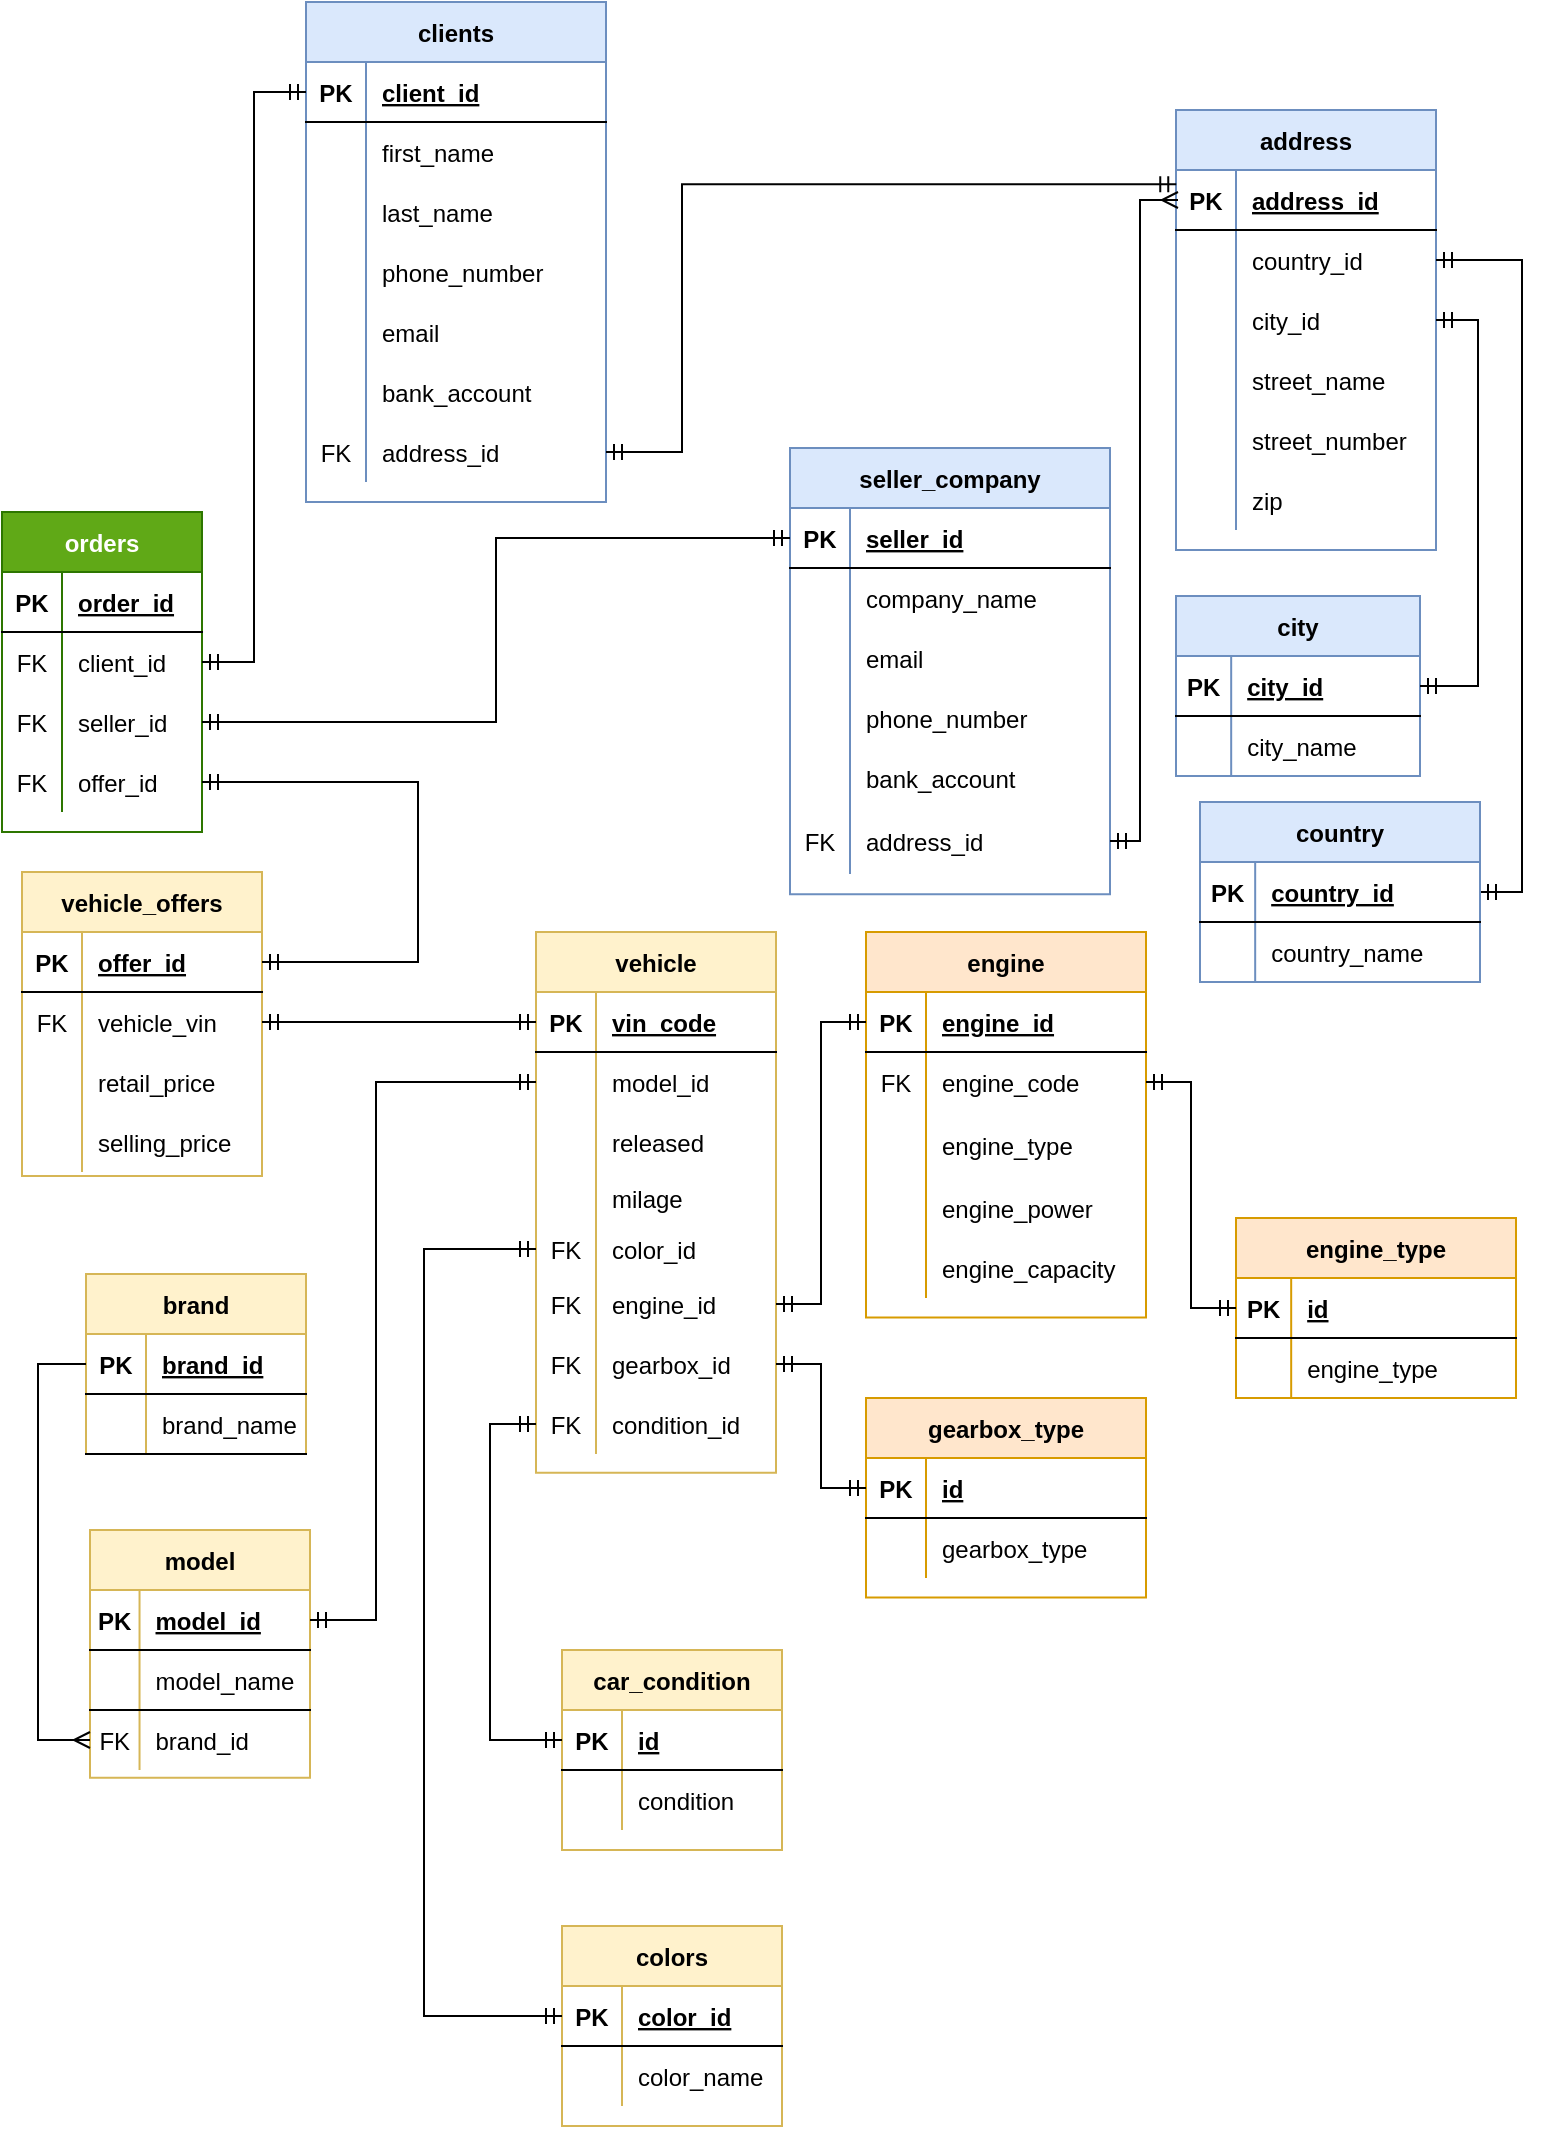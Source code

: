 <mxfile version="16.0.0" type="github" pages="8">
  <diagram id="wORJl10oYcxYU299xKBq" name="ER logical">
    <mxGraphModel dx="1426" dy="722" grid="0" gridSize="10" guides="1" tooltips="1" connect="1" arrows="1" fold="1" page="1" pageScale="1" pageWidth="827" pageHeight="1169" background="none" math="0" shadow="0">
      <root>
        <mxCell id="0" />
        <mxCell id="1" parent="0" />
        <mxCell id="5efvHqA2F7X1JwzqDyHR-14" value="seller_company" style="shape=table;startSize=30;container=1;collapsible=1;childLayout=tableLayout;fixedRows=1;rowLines=0;fontStyle=1;align=center;resizeLast=1;fillColor=#dae8fc;strokeColor=#6c8ebf;" parent="1" vertex="1">
          <mxGeometry x="414" y="238" width="160" height="223.118" as="geometry" />
        </mxCell>
        <mxCell id="5efvHqA2F7X1JwzqDyHR-15" value="" style="shape=partialRectangle;collapsible=0;dropTarget=0;pointerEvents=0;fillColor=none;top=0;left=0;bottom=1;right=0;points=[[0,0.5],[1,0.5]];portConstraint=eastwest;" parent="5efvHqA2F7X1JwzqDyHR-14" vertex="1">
          <mxGeometry y="30" width="160" height="30" as="geometry" />
        </mxCell>
        <mxCell id="5efvHqA2F7X1JwzqDyHR-16" value="PK" style="shape=partialRectangle;connectable=0;fillColor=none;top=0;left=0;bottom=0;right=0;fontStyle=1;overflow=hidden;" parent="5efvHqA2F7X1JwzqDyHR-15" vertex="1">
          <mxGeometry width="30" height="30" as="geometry">
            <mxRectangle width="30" height="30" as="alternateBounds" />
          </mxGeometry>
        </mxCell>
        <mxCell id="5efvHqA2F7X1JwzqDyHR-17" value="seller_id" style="shape=partialRectangle;connectable=0;fillColor=none;top=0;left=0;bottom=0;right=0;align=left;spacingLeft=6;fontStyle=5;overflow=hidden;" parent="5efvHqA2F7X1JwzqDyHR-15" vertex="1">
          <mxGeometry x="30" width="130" height="30" as="geometry">
            <mxRectangle width="130" height="30" as="alternateBounds" />
          </mxGeometry>
        </mxCell>
        <mxCell id="5efvHqA2F7X1JwzqDyHR-18" value="" style="shape=partialRectangle;collapsible=0;dropTarget=0;pointerEvents=0;fillColor=none;top=0;left=0;bottom=0;right=0;points=[[0,0.5],[1,0.5]];portConstraint=eastwest;" parent="5efvHqA2F7X1JwzqDyHR-14" vertex="1">
          <mxGeometry y="60" width="160" height="30" as="geometry" />
        </mxCell>
        <mxCell id="5efvHqA2F7X1JwzqDyHR-19" value="" style="shape=partialRectangle;connectable=0;fillColor=none;top=0;left=0;bottom=0;right=0;editable=1;overflow=hidden;" parent="5efvHqA2F7X1JwzqDyHR-18" vertex="1">
          <mxGeometry width="30" height="30" as="geometry">
            <mxRectangle width="30" height="30" as="alternateBounds" />
          </mxGeometry>
        </mxCell>
        <mxCell id="5efvHqA2F7X1JwzqDyHR-20" value="company_name" style="shape=partialRectangle;connectable=0;fillColor=none;top=0;left=0;bottom=0;right=0;align=left;spacingLeft=6;overflow=hidden;" parent="5efvHqA2F7X1JwzqDyHR-18" vertex="1">
          <mxGeometry x="30" width="130" height="30" as="geometry">
            <mxRectangle width="130" height="30" as="alternateBounds" />
          </mxGeometry>
        </mxCell>
        <mxCell id="5efvHqA2F7X1JwzqDyHR-21" value="" style="shape=partialRectangle;collapsible=0;dropTarget=0;pointerEvents=0;fillColor=none;top=0;left=0;bottom=0;right=0;points=[[0,0.5],[1,0.5]];portConstraint=eastwest;" parent="5efvHqA2F7X1JwzqDyHR-14" vertex="1">
          <mxGeometry y="90" width="160" height="30" as="geometry" />
        </mxCell>
        <mxCell id="5efvHqA2F7X1JwzqDyHR-22" value="" style="shape=partialRectangle;connectable=0;fillColor=none;top=0;left=0;bottom=0;right=0;editable=1;overflow=hidden;" parent="5efvHqA2F7X1JwzqDyHR-21" vertex="1">
          <mxGeometry width="30" height="30" as="geometry">
            <mxRectangle width="30" height="30" as="alternateBounds" />
          </mxGeometry>
        </mxCell>
        <mxCell id="5efvHqA2F7X1JwzqDyHR-23" value="email" style="shape=partialRectangle;connectable=0;fillColor=none;top=0;left=0;bottom=0;right=0;align=left;spacingLeft=6;overflow=hidden;" parent="5efvHqA2F7X1JwzqDyHR-21" vertex="1">
          <mxGeometry x="30" width="130" height="30" as="geometry">
            <mxRectangle width="130" height="30" as="alternateBounds" />
          </mxGeometry>
        </mxCell>
        <mxCell id="5efvHqA2F7X1JwzqDyHR-24" value="" style="shape=partialRectangle;collapsible=0;dropTarget=0;pointerEvents=0;fillColor=none;top=0;left=0;bottom=0;right=0;points=[[0,0.5],[1,0.5]];portConstraint=eastwest;" parent="5efvHqA2F7X1JwzqDyHR-14" vertex="1">
          <mxGeometry y="120" width="160" height="30" as="geometry" />
        </mxCell>
        <mxCell id="5efvHqA2F7X1JwzqDyHR-25" value="" style="shape=partialRectangle;connectable=0;fillColor=none;top=0;left=0;bottom=0;right=0;editable=1;overflow=hidden;" parent="5efvHqA2F7X1JwzqDyHR-24" vertex="1">
          <mxGeometry width="30" height="30" as="geometry">
            <mxRectangle width="30" height="30" as="alternateBounds" />
          </mxGeometry>
        </mxCell>
        <mxCell id="5efvHqA2F7X1JwzqDyHR-26" value="phone_number" style="shape=partialRectangle;connectable=0;fillColor=none;top=0;left=0;bottom=0;right=0;align=left;spacingLeft=6;overflow=hidden;" parent="5efvHqA2F7X1JwzqDyHR-24" vertex="1">
          <mxGeometry x="30" width="130" height="30" as="geometry">
            <mxRectangle width="130" height="30" as="alternateBounds" />
          </mxGeometry>
        </mxCell>
        <mxCell id="5efvHqA2F7X1JwzqDyHR-71" value="" style="shape=partialRectangle;collapsible=0;dropTarget=0;pointerEvents=0;fillColor=none;top=0;left=0;bottom=0;right=0;points=[[0,0.5],[1,0.5]];portConstraint=eastwest;" parent="5efvHqA2F7X1JwzqDyHR-14" vertex="1">
          <mxGeometry y="150" width="160" height="30" as="geometry" />
        </mxCell>
        <mxCell id="5efvHqA2F7X1JwzqDyHR-72" value="" style="shape=partialRectangle;connectable=0;fillColor=none;top=0;left=0;bottom=0;right=0;editable=1;overflow=hidden;" parent="5efvHqA2F7X1JwzqDyHR-71" vertex="1">
          <mxGeometry width="30" height="30" as="geometry">
            <mxRectangle width="30" height="30" as="alternateBounds" />
          </mxGeometry>
        </mxCell>
        <mxCell id="5efvHqA2F7X1JwzqDyHR-73" value="bank_account" style="shape=partialRectangle;connectable=0;fillColor=none;top=0;left=0;bottom=0;right=0;align=left;spacingLeft=6;overflow=hidden;" parent="5efvHqA2F7X1JwzqDyHR-71" vertex="1">
          <mxGeometry x="30" width="130" height="30" as="geometry">
            <mxRectangle width="130" height="30" as="alternateBounds" />
          </mxGeometry>
        </mxCell>
        <mxCell id="5efvHqA2F7X1JwzqDyHR-45" value="" style="shape=partialRectangle;collapsible=0;dropTarget=0;pointerEvents=0;fillColor=none;top=0;left=0;bottom=0;right=0;points=[[0,0.5],[1,0.5]];portConstraint=eastwest;" parent="5efvHqA2F7X1JwzqDyHR-14" vertex="1">
          <mxGeometry y="180" width="160" height="33" as="geometry" />
        </mxCell>
        <mxCell id="5efvHqA2F7X1JwzqDyHR-46" value="FK" style="shape=partialRectangle;connectable=0;fillColor=none;top=0;left=0;bottom=0;right=0;fontStyle=0;overflow=hidden;" parent="5efvHqA2F7X1JwzqDyHR-45" vertex="1">
          <mxGeometry width="30" height="33" as="geometry">
            <mxRectangle width="30" height="33" as="alternateBounds" />
          </mxGeometry>
        </mxCell>
        <mxCell id="5efvHqA2F7X1JwzqDyHR-47" value="address_id" style="shape=partialRectangle;connectable=0;fillColor=none;top=0;left=0;bottom=0;right=0;align=left;spacingLeft=6;fontStyle=0;overflow=hidden;" parent="5efvHqA2F7X1JwzqDyHR-45" vertex="1">
          <mxGeometry x="30" width="130" height="33" as="geometry">
            <mxRectangle width="130" height="33" as="alternateBounds" />
          </mxGeometry>
        </mxCell>
        <mxCell id="5efvHqA2F7X1JwzqDyHR-27" value="address" style="shape=table;startSize=30;container=1;collapsible=1;childLayout=tableLayout;fixedRows=1;rowLines=0;fontStyle=1;align=center;resizeLast=1;fillColor=#dae8fc;strokeColor=#6c8ebf;" parent="1" vertex="1">
          <mxGeometry x="607" y="69" width="130" height="220" as="geometry" />
        </mxCell>
        <mxCell id="5efvHqA2F7X1JwzqDyHR-28" value="" style="shape=partialRectangle;collapsible=0;dropTarget=0;pointerEvents=0;fillColor=none;top=0;left=0;bottom=1;right=0;points=[[0,0.5],[1,0.5]];portConstraint=eastwest;" parent="5efvHqA2F7X1JwzqDyHR-27" vertex="1">
          <mxGeometry y="30" width="130" height="30" as="geometry" />
        </mxCell>
        <mxCell id="5efvHqA2F7X1JwzqDyHR-29" value="PK" style="shape=partialRectangle;connectable=0;fillColor=none;top=0;left=0;bottom=0;right=0;fontStyle=1;overflow=hidden;" parent="5efvHqA2F7X1JwzqDyHR-28" vertex="1">
          <mxGeometry width="30" height="30" as="geometry">
            <mxRectangle width="30" height="30" as="alternateBounds" />
          </mxGeometry>
        </mxCell>
        <mxCell id="5efvHqA2F7X1JwzqDyHR-30" value="address_id" style="shape=partialRectangle;connectable=0;fillColor=none;top=0;left=0;bottom=0;right=0;align=left;spacingLeft=6;fontStyle=5;overflow=hidden;" parent="5efvHqA2F7X1JwzqDyHR-28" vertex="1">
          <mxGeometry x="30" width="100" height="30" as="geometry">
            <mxRectangle width="100" height="30" as="alternateBounds" />
          </mxGeometry>
        </mxCell>
        <mxCell id="5efvHqA2F7X1JwzqDyHR-50" value="" style="shape=partialRectangle;collapsible=0;dropTarget=0;pointerEvents=0;fillColor=none;top=0;left=0;bottom=0;right=0;points=[[0,0.5],[1,0.5]];portConstraint=eastwest;" parent="5efvHqA2F7X1JwzqDyHR-27" vertex="1">
          <mxGeometry y="60" width="130" height="30" as="geometry" />
        </mxCell>
        <mxCell id="5efvHqA2F7X1JwzqDyHR-51" value="" style="shape=partialRectangle;connectable=0;fillColor=none;top=0;left=0;bottom=0;right=0;editable=1;overflow=hidden;" parent="5efvHqA2F7X1JwzqDyHR-50" vertex="1">
          <mxGeometry width="30" height="30" as="geometry">
            <mxRectangle width="30" height="30" as="alternateBounds" />
          </mxGeometry>
        </mxCell>
        <mxCell id="5efvHqA2F7X1JwzqDyHR-52" value="country_id" style="shape=partialRectangle;connectable=0;fillColor=none;top=0;left=0;bottom=0;right=0;align=left;spacingLeft=6;overflow=hidden;" parent="5efvHqA2F7X1JwzqDyHR-50" vertex="1">
          <mxGeometry x="30" width="100" height="30" as="geometry">
            <mxRectangle width="100" height="30" as="alternateBounds" />
          </mxGeometry>
        </mxCell>
        <mxCell id="5efvHqA2F7X1JwzqDyHR-31" value="" style="shape=partialRectangle;collapsible=0;dropTarget=0;pointerEvents=0;fillColor=none;top=0;left=0;bottom=0;right=0;points=[[0,0.5],[1,0.5]];portConstraint=eastwest;" parent="5efvHqA2F7X1JwzqDyHR-27" vertex="1">
          <mxGeometry y="90" width="130" height="30" as="geometry" />
        </mxCell>
        <mxCell id="5efvHqA2F7X1JwzqDyHR-32" value="" style="shape=partialRectangle;connectable=0;fillColor=none;top=0;left=0;bottom=0;right=0;editable=1;overflow=hidden;" parent="5efvHqA2F7X1JwzqDyHR-31" vertex="1">
          <mxGeometry width="30" height="30" as="geometry">
            <mxRectangle width="30" height="30" as="alternateBounds" />
          </mxGeometry>
        </mxCell>
        <mxCell id="5efvHqA2F7X1JwzqDyHR-33" value="city_id" style="shape=partialRectangle;connectable=0;fillColor=none;top=0;left=0;bottom=0;right=0;align=left;spacingLeft=6;overflow=hidden;" parent="5efvHqA2F7X1JwzqDyHR-31" vertex="1">
          <mxGeometry x="30" width="100" height="30" as="geometry">
            <mxRectangle width="100" height="30" as="alternateBounds" />
          </mxGeometry>
        </mxCell>
        <mxCell id="5efvHqA2F7X1JwzqDyHR-34" value="" style="shape=partialRectangle;collapsible=0;dropTarget=0;pointerEvents=0;fillColor=none;top=0;left=0;bottom=0;right=0;points=[[0,0.5],[1,0.5]];portConstraint=eastwest;" parent="5efvHqA2F7X1JwzqDyHR-27" vertex="1">
          <mxGeometry y="120" width="130" height="30" as="geometry" />
        </mxCell>
        <mxCell id="5efvHqA2F7X1JwzqDyHR-35" value="" style="shape=partialRectangle;connectable=0;fillColor=none;top=0;left=0;bottom=0;right=0;editable=1;overflow=hidden;" parent="5efvHqA2F7X1JwzqDyHR-34" vertex="1">
          <mxGeometry width="30" height="30" as="geometry">
            <mxRectangle width="30" height="30" as="alternateBounds" />
          </mxGeometry>
        </mxCell>
        <mxCell id="5efvHqA2F7X1JwzqDyHR-36" value="street_name" style="shape=partialRectangle;connectable=0;fillColor=none;top=0;left=0;bottom=0;right=0;align=left;spacingLeft=6;overflow=hidden;" parent="5efvHqA2F7X1JwzqDyHR-34" vertex="1">
          <mxGeometry x="30" width="100" height="30" as="geometry">
            <mxRectangle width="100" height="30" as="alternateBounds" />
          </mxGeometry>
        </mxCell>
        <mxCell id="5efvHqA2F7X1JwzqDyHR-37" value="" style="shape=partialRectangle;collapsible=0;dropTarget=0;pointerEvents=0;fillColor=none;top=0;left=0;bottom=0;right=0;points=[[0,0.5],[1,0.5]];portConstraint=eastwest;" parent="5efvHqA2F7X1JwzqDyHR-27" vertex="1">
          <mxGeometry y="150" width="130" height="30" as="geometry" />
        </mxCell>
        <mxCell id="5efvHqA2F7X1JwzqDyHR-38" value="" style="shape=partialRectangle;connectable=0;fillColor=none;top=0;left=0;bottom=0;right=0;editable=1;overflow=hidden;" parent="5efvHqA2F7X1JwzqDyHR-37" vertex="1">
          <mxGeometry width="30" height="30" as="geometry">
            <mxRectangle width="30" height="30" as="alternateBounds" />
          </mxGeometry>
        </mxCell>
        <mxCell id="5efvHqA2F7X1JwzqDyHR-39" value="street_number" style="shape=partialRectangle;connectable=0;fillColor=none;top=0;left=0;bottom=0;right=0;align=left;spacingLeft=6;overflow=hidden;" parent="5efvHqA2F7X1JwzqDyHR-37" vertex="1">
          <mxGeometry x="30" width="100" height="30" as="geometry">
            <mxRectangle width="100" height="30" as="alternateBounds" />
          </mxGeometry>
        </mxCell>
        <mxCell id="5efvHqA2F7X1JwzqDyHR-54" value="" style="shape=partialRectangle;collapsible=0;dropTarget=0;pointerEvents=0;fillColor=none;top=0;left=0;bottom=0;right=0;points=[[0,0.5],[1,0.5]];portConstraint=eastwest;" parent="5efvHqA2F7X1JwzqDyHR-27" vertex="1">
          <mxGeometry y="180" width="130" height="30" as="geometry" />
        </mxCell>
        <mxCell id="5efvHqA2F7X1JwzqDyHR-55" value="" style="shape=partialRectangle;connectable=0;fillColor=none;top=0;left=0;bottom=0;right=0;editable=1;overflow=hidden;" parent="5efvHqA2F7X1JwzqDyHR-54" vertex="1">
          <mxGeometry width="30" height="30" as="geometry">
            <mxRectangle width="30" height="30" as="alternateBounds" />
          </mxGeometry>
        </mxCell>
        <mxCell id="5efvHqA2F7X1JwzqDyHR-56" value="zip" style="shape=partialRectangle;connectable=0;fillColor=none;top=0;left=0;bottom=0;right=0;align=left;spacingLeft=6;overflow=hidden;" parent="5efvHqA2F7X1JwzqDyHR-54" vertex="1">
          <mxGeometry x="30" width="100" height="30" as="geometry">
            <mxRectangle width="100" height="30" as="alternateBounds" />
          </mxGeometry>
        </mxCell>
        <mxCell id="5efvHqA2F7X1JwzqDyHR-74" value="clients" style="shape=table;startSize=30;container=1;collapsible=1;childLayout=tableLayout;fixedRows=1;rowLines=0;fontStyle=1;align=center;resizeLast=1;fillColor=#dae8fc;strokeColor=#6c8ebf;" parent="1" vertex="1">
          <mxGeometry x="172" y="15" width="150" height="250" as="geometry" />
        </mxCell>
        <mxCell id="5efvHqA2F7X1JwzqDyHR-75" value="" style="shape=partialRectangle;collapsible=0;dropTarget=0;pointerEvents=0;fillColor=none;top=0;left=0;bottom=1;right=0;points=[[0,0.5],[1,0.5]];portConstraint=eastwest;" parent="5efvHqA2F7X1JwzqDyHR-74" vertex="1">
          <mxGeometry y="30" width="150" height="30" as="geometry" />
        </mxCell>
        <mxCell id="5efvHqA2F7X1JwzqDyHR-76" value="PK" style="shape=partialRectangle;connectable=0;fillColor=none;top=0;left=0;bottom=0;right=0;fontStyle=1;overflow=hidden;" parent="5efvHqA2F7X1JwzqDyHR-75" vertex="1">
          <mxGeometry width="30" height="30" as="geometry">
            <mxRectangle width="30" height="30" as="alternateBounds" />
          </mxGeometry>
        </mxCell>
        <mxCell id="5efvHqA2F7X1JwzqDyHR-77" value="client_id" style="shape=partialRectangle;connectable=0;fillColor=none;top=0;left=0;bottom=0;right=0;align=left;spacingLeft=6;fontStyle=5;overflow=hidden;" parent="5efvHqA2F7X1JwzqDyHR-75" vertex="1">
          <mxGeometry x="30" width="120" height="30" as="geometry">
            <mxRectangle width="120" height="30" as="alternateBounds" />
          </mxGeometry>
        </mxCell>
        <mxCell id="5efvHqA2F7X1JwzqDyHR-78" value="" style="shape=partialRectangle;collapsible=0;dropTarget=0;pointerEvents=0;fillColor=none;top=0;left=0;bottom=0;right=0;points=[[0,0.5],[1,0.5]];portConstraint=eastwest;" parent="5efvHqA2F7X1JwzqDyHR-74" vertex="1">
          <mxGeometry y="60" width="150" height="30" as="geometry" />
        </mxCell>
        <mxCell id="5efvHqA2F7X1JwzqDyHR-79" value="" style="shape=partialRectangle;connectable=0;fillColor=none;top=0;left=0;bottom=0;right=0;editable=1;overflow=hidden;" parent="5efvHqA2F7X1JwzqDyHR-78" vertex="1">
          <mxGeometry width="30" height="30" as="geometry">
            <mxRectangle width="30" height="30" as="alternateBounds" />
          </mxGeometry>
        </mxCell>
        <mxCell id="5efvHqA2F7X1JwzqDyHR-80" value="first_name" style="shape=partialRectangle;connectable=0;fillColor=none;top=0;left=0;bottom=0;right=0;align=left;spacingLeft=6;overflow=hidden;" parent="5efvHqA2F7X1JwzqDyHR-78" vertex="1">
          <mxGeometry x="30" width="120" height="30" as="geometry">
            <mxRectangle width="120" height="30" as="alternateBounds" />
          </mxGeometry>
        </mxCell>
        <mxCell id="5efvHqA2F7X1JwzqDyHR-81" value="" style="shape=partialRectangle;collapsible=0;dropTarget=0;pointerEvents=0;fillColor=none;top=0;left=0;bottom=0;right=0;points=[[0,0.5],[1,0.5]];portConstraint=eastwest;" parent="5efvHqA2F7X1JwzqDyHR-74" vertex="1">
          <mxGeometry y="90" width="150" height="30" as="geometry" />
        </mxCell>
        <mxCell id="5efvHqA2F7X1JwzqDyHR-82" value="" style="shape=partialRectangle;connectable=0;fillColor=none;top=0;left=0;bottom=0;right=0;editable=1;overflow=hidden;" parent="5efvHqA2F7X1JwzqDyHR-81" vertex="1">
          <mxGeometry width="30" height="30" as="geometry">
            <mxRectangle width="30" height="30" as="alternateBounds" />
          </mxGeometry>
        </mxCell>
        <mxCell id="5efvHqA2F7X1JwzqDyHR-83" value="last_name" style="shape=partialRectangle;connectable=0;fillColor=none;top=0;left=0;bottom=0;right=0;align=left;spacingLeft=6;overflow=hidden;" parent="5efvHqA2F7X1JwzqDyHR-81" vertex="1">
          <mxGeometry x="30" width="120" height="30" as="geometry">
            <mxRectangle width="120" height="30" as="alternateBounds" />
          </mxGeometry>
        </mxCell>
        <mxCell id="5efvHqA2F7X1JwzqDyHR-84" value="" style="shape=partialRectangle;collapsible=0;dropTarget=0;pointerEvents=0;fillColor=none;top=0;left=0;bottom=0;right=0;points=[[0,0.5],[1,0.5]];portConstraint=eastwest;" parent="5efvHqA2F7X1JwzqDyHR-74" vertex="1">
          <mxGeometry y="120" width="150" height="30" as="geometry" />
        </mxCell>
        <mxCell id="5efvHqA2F7X1JwzqDyHR-85" value="" style="shape=partialRectangle;connectable=0;fillColor=none;top=0;left=0;bottom=0;right=0;editable=1;overflow=hidden;" parent="5efvHqA2F7X1JwzqDyHR-84" vertex="1">
          <mxGeometry width="30" height="30" as="geometry">
            <mxRectangle width="30" height="30" as="alternateBounds" />
          </mxGeometry>
        </mxCell>
        <mxCell id="5efvHqA2F7X1JwzqDyHR-86" value="phone_number" style="shape=partialRectangle;connectable=0;fillColor=none;top=0;left=0;bottom=0;right=0;align=left;spacingLeft=6;overflow=hidden;" parent="5efvHqA2F7X1JwzqDyHR-84" vertex="1">
          <mxGeometry x="30" width="120" height="30" as="geometry">
            <mxRectangle width="120" height="30" as="alternateBounds" />
          </mxGeometry>
        </mxCell>
        <mxCell id="5efvHqA2F7X1JwzqDyHR-94" value="" style="shape=partialRectangle;collapsible=0;dropTarget=0;pointerEvents=0;fillColor=none;top=0;left=0;bottom=0;right=0;points=[[0,0.5],[1,0.5]];portConstraint=eastwest;" parent="5efvHqA2F7X1JwzqDyHR-74" vertex="1">
          <mxGeometry y="150" width="150" height="30" as="geometry" />
        </mxCell>
        <mxCell id="5efvHqA2F7X1JwzqDyHR-95" value="" style="shape=partialRectangle;connectable=0;fillColor=none;top=0;left=0;bottom=0;right=0;editable=1;overflow=hidden;" parent="5efvHqA2F7X1JwzqDyHR-94" vertex="1">
          <mxGeometry width="30" height="30" as="geometry">
            <mxRectangle width="30" height="30" as="alternateBounds" />
          </mxGeometry>
        </mxCell>
        <mxCell id="5efvHqA2F7X1JwzqDyHR-96" value="email" style="shape=partialRectangle;connectable=0;fillColor=none;top=0;left=0;bottom=0;right=0;align=left;spacingLeft=6;overflow=hidden;" parent="5efvHqA2F7X1JwzqDyHR-94" vertex="1">
          <mxGeometry x="30" width="120" height="30" as="geometry">
            <mxRectangle width="120" height="30" as="alternateBounds" />
          </mxGeometry>
        </mxCell>
        <mxCell id="5efvHqA2F7X1JwzqDyHR-87" value="" style="shape=partialRectangle;collapsible=0;dropTarget=0;pointerEvents=0;fillColor=none;top=0;left=0;bottom=0;right=0;points=[[0,0.5],[1,0.5]];portConstraint=eastwest;" parent="5efvHqA2F7X1JwzqDyHR-74" vertex="1">
          <mxGeometry y="180" width="150" height="30" as="geometry" />
        </mxCell>
        <mxCell id="5efvHqA2F7X1JwzqDyHR-88" value="" style="shape=partialRectangle;connectable=0;fillColor=none;top=0;left=0;bottom=0;right=0;editable=1;overflow=hidden;" parent="5efvHqA2F7X1JwzqDyHR-87" vertex="1">
          <mxGeometry width="30" height="30" as="geometry">
            <mxRectangle width="30" height="30" as="alternateBounds" />
          </mxGeometry>
        </mxCell>
        <mxCell id="5efvHqA2F7X1JwzqDyHR-89" value="bank_account" style="shape=partialRectangle;connectable=0;fillColor=none;top=0;left=0;bottom=0;right=0;align=left;spacingLeft=6;overflow=hidden;" parent="5efvHqA2F7X1JwzqDyHR-87" vertex="1">
          <mxGeometry x="30" width="120" height="30" as="geometry">
            <mxRectangle width="120" height="30" as="alternateBounds" />
          </mxGeometry>
        </mxCell>
        <mxCell id="5efvHqA2F7X1JwzqDyHR-90" value="" style="shape=partialRectangle;collapsible=0;dropTarget=0;pointerEvents=0;fillColor=none;top=0;left=0;bottom=0;right=0;points=[[0,0.5],[1,0.5]];portConstraint=eastwest;" parent="5efvHqA2F7X1JwzqDyHR-74" vertex="1">
          <mxGeometry y="210" width="150" height="30" as="geometry" />
        </mxCell>
        <mxCell id="5efvHqA2F7X1JwzqDyHR-91" value="FK" style="shape=partialRectangle;connectable=0;fillColor=none;top=0;left=0;bottom=0;right=0;fontStyle=0;overflow=hidden;" parent="5efvHqA2F7X1JwzqDyHR-90" vertex="1">
          <mxGeometry width="30" height="30" as="geometry">
            <mxRectangle width="30" height="30" as="alternateBounds" />
          </mxGeometry>
        </mxCell>
        <mxCell id="5efvHqA2F7X1JwzqDyHR-92" value="address_id" style="shape=partialRectangle;connectable=0;fillColor=none;top=0;left=0;bottom=0;right=0;align=left;spacingLeft=6;fontStyle=0;overflow=hidden;" parent="5efvHqA2F7X1JwzqDyHR-90" vertex="1">
          <mxGeometry x="30" width="120" height="30" as="geometry">
            <mxRectangle width="120" height="30" as="alternateBounds" />
          </mxGeometry>
        </mxCell>
        <mxCell id="5efvHqA2F7X1JwzqDyHR-99" value="vehicle_offers" style="shape=table;startSize=30;container=1;collapsible=1;childLayout=tableLayout;fixedRows=1;rowLines=0;fontStyle=1;align=center;resizeLast=1;fillColor=#fff2cc;strokeColor=#d6b656;" parent="1" vertex="1">
          <mxGeometry x="30" y="450" width="120" height="152" as="geometry" />
        </mxCell>
        <mxCell id="5efvHqA2F7X1JwzqDyHR-100" value="" style="shape=partialRectangle;collapsible=0;dropTarget=0;pointerEvents=0;fillColor=none;top=0;left=0;bottom=1;right=0;points=[[0,0.5],[1,0.5]];portConstraint=eastwest;" parent="5efvHqA2F7X1JwzqDyHR-99" vertex="1">
          <mxGeometry y="30" width="120" height="30" as="geometry" />
        </mxCell>
        <mxCell id="5efvHqA2F7X1JwzqDyHR-101" value="PK" style="shape=partialRectangle;connectable=0;fillColor=none;top=0;left=0;bottom=0;right=0;fontStyle=1;overflow=hidden;" parent="5efvHqA2F7X1JwzqDyHR-100" vertex="1">
          <mxGeometry width="30" height="30" as="geometry">
            <mxRectangle width="30" height="30" as="alternateBounds" />
          </mxGeometry>
        </mxCell>
        <mxCell id="5efvHqA2F7X1JwzqDyHR-102" value="offer_id" style="shape=partialRectangle;connectable=0;fillColor=none;top=0;left=0;bottom=0;right=0;align=left;spacingLeft=6;fontStyle=5;overflow=hidden;" parent="5efvHqA2F7X1JwzqDyHR-100" vertex="1">
          <mxGeometry x="30" width="90" height="30" as="geometry">
            <mxRectangle width="90" height="30" as="alternateBounds" />
          </mxGeometry>
        </mxCell>
        <mxCell id="5efvHqA2F7X1JwzqDyHR-113" value="" style="shape=partialRectangle;collapsible=0;dropTarget=0;pointerEvents=0;fillColor=none;top=0;left=0;bottom=0;right=0;points=[[0,0.5],[1,0.5]];portConstraint=eastwest;" parent="5efvHqA2F7X1JwzqDyHR-99" vertex="1">
          <mxGeometry y="60" width="120" height="30" as="geometry" />
        </mxCell>
        <mxCell id="5efvHqA2F7X1JwzqDyHR-114" value="FK" style="shape=partialRectangle;connectable=0;fillColor=none;top=0;left=0;bottom=0;right=0;fontStyle=0;overflow=hidden;" parent="5efvHqA2F7X1JwzqDyHR-113" vertex="1">
          <mxGeometry width="30" height="30" as="geometry">
            <mxRectangle width="30" height="30" as="alternateBounds" />
          </mxGeometry>
        </mxCell>
        <mxCell id="5efvHqA2F7X1JwzqDyHR-115" value="vehicle_vin" style="shape=partialRectangle;connectable=0;fillColor=none;top=0;left=0;bottom=0;right=0;align=left;spacingLeft=6;fontStyle=0;overflow=hidden;" parent="5efvHqA2F7X1JwzqDyHR-113" vertex="1">
          <mxGeometry x="30" width="90" height="30" as="geometry">
            <mxRectangle width="90" height="30" as="alternateBounds" />
          </mxGeometry>
        </mxCell>
        <mxCell id="5efvHqA2F7X1JwzqDyHR-247" value="" style="shape=partialRectangle;collapsible=0;dropTarget=0;pointerEvents=0;fillColor=none;top=0;left=0;bottom=0;right=0;points=[[0,0.5],[1,0.5]];portConstraint=eastwest;" parent="5efvHqA2F7X1JwzqDyHR-99" vertex="1">
          <mxGeometry y="90" width="120" height="30" as="geometry" />
        </mxCell>
        <mxCell id="5efvHqA2F7X1JwzqDyHR-248" value="" style="shape=partialRectangle;connectable=0;fillColor=none;top=0;left=0;bottom=0;right=0;fontStyle=0;overflow=hidden;" parent="5efvHqA2F7X1JwzqDyHR-247" vertex="1">
          <mxGeometry width="30" height="30" as="geometry">
            <mxRectangle width="30" height="30" as="alternateBounds" />
          </mxGeometry>
        </mxCell>
        <mxCell id="5efvHqA2F7X1JwzqDyHR-249" value="retail_price" style="shape=partialRectangle;connectable=0;fillColor=none;top=0;left=0;bottom=0;right=0;align=left;spacingLeft=6;fontStyle=0;overflow=hidden;" parent="5efvHqA2F7X1JwzqDyHR-247" vertex="1">
          <mxGeometry x="30" width="90" height="30" as="geometry">
            <mxRectangle width="90" height="30" as="alternateBounds" />
          </mxGeometry>
        </mxCell>
        <mxCell id="JCUJ4iXkQ3iEYyZqJofS-29" value="" style="shape=partialRectangle;collapsible=0;dropTarget=0;pointerEvents=0;fillColor=none;top=0;left=0;bottom=0;right=0;points=[[0,0.5],[1,0.5]];portConstraint=eastwest;" parent="5efvHqA2F7X1JwzqDyHR-99" vertex="1">
          <mxGeometry y="120" width="120" height="30" as="geometry" />
        </mxCell>
        <mxCell id="JCUJ4iXkQ3iEYyZqJofS-30" value="" style="shape=partialRectangle;connectable=0;fillColor=none;top=0;left=0;bottom=0;right=0;editable=1;overflow=hidden;" parent="JCUJ4iXkQ3iEYyZqJofS-29" vertex="1">
          <mxGeometry width="30" height="30" as="geometry">
            <mxRectangle width="30" height="30" as="alternateBounds" />
          </mxGeometry>
        </mxCell>
        <mxCell id="JCUJ4iXkQ3iEYyZqJofS-31" value="selling_price" style="shape=partialRectangle;connectable=0;fillColor=none;top=0;left=0;bottom=0;right=0;align=left;spacingLeft=6;overflow=hidden;" parent="JCUJ4iXkQ3iEYyZqJofS-29" vertex="1">
          <mxGeometry x="30" width="90" height="30" as="geometry">
            <mxRectangle width="90" height="30" as="alternateBounds" />
          </mxGeometry>
        </mxCell>
        <mxCell id="5efvHqA2F7X1JwzqDyHR-116" value="vehicle" style="shape=table;startSize=30;container=1;collapsible=1;childLayout=tableLayout;fixedRows=1;rowLines=0;fontStyle=1;align=center;resizeLast=1;fillColor=#fff2cc;strokeColor=#d6b656;" parent="1" vertex="1">
          <mxGeometry x="287" y="480" width="120" height="270.353" as="geometry" />
        </mxCell>
        <mxCell id="5efvHqA2F7X1JwzqDyHR-117" value="" style="shape=partialRectangle;collapsible=0;dropTarget=0;pointerEvents=0;fillColor=none;top=0;left=0;bottom=1;right=0;points=[[0,0.5],[1,0.5]];portConstraint=eastwest;" parent="5efvHqA2F7X1JwzqDyHR-116" vertex="1">
          <mxGeometry y="30" width="120" height="30" as="geometry" />
        </mxCell>
        <mxCell id="5efvHqA2F7X1JwzqDyHR-118" value="PK" style="shape=partialRectangle;connectable=0;fillColor=none;top=0;left=0;bottom=0;right=0;fontStyle=1;overflow=hidden;" parent="5efvHqA2F7X1JwzqDyHR-117" vertex="1">
          <mxGeometry width="30" height="30" as="geometry">
            <mxRectangle width="30" height="30" as="alternateBounds" />
          </mxGeometry>
        </mxCell>
        <mxCell id="5efvHqA2F7X1JwzqDyHR-119" value="vin_code" style="shape=partialRectangle;connectable=0;fillColor=none;top=0;left=0;bottom=0;right=0;align=left;spacingLeft=6;fontStyle=5;overflow=hidden;" parent="5efvHqA2F7X1JwzqDyHR-117" vertex="1">
          <mxGeometry x="30" width="90" height="30" as="geometry">
            <mxRectangle width="90" height="30" as="alternateBounds" />
          </mxGeometry>
        </mxCell>
        <mxCell id="5efvHqA2F7X1JwzqDyHR-123" value="" style="shape=partialRectangle;collapsible=0;dropTarget=0;pointerEvents=0;fillColor=none;top=0;left=0;bottom=0;right=0;points=[[0,0.5],[1,0.5]];portConstraint=eastwest;" parent="5efvHqA2F7X1JwzqDyHR-116" vertex="1">
          <mxGeometry y="60" width="120" height="30" as="geometry" />
        </mxCell>
        <mxCell id="5efvHqA2F7X1JwzqDyHR-124" value="" style="shape=partialRectangle;connectable=0;fillColor=none;top=0;left=0;bottom=0;right=0;editable=1;overflow=hidden;" parent="5efvHqA2F7X1JwzqDyHR-123" vertex="1">
          <mxGeometry width="30" height="30" as="geometry">
            <mxRectangle width="30" height="30" as="alternateBounds" />
          </mxGeometry>
        </mxCell>
        <mxCell id="5efvHqA2F7X1JwzqDyHR-125" value="model_id" style="shape=partialRectangle;connectable=0;fillColor=none;top=0;left=0;bottom=0;right=0;align=left;spacingLeft=6;overflow=hidden;" parent="5efvHqA2F7X1JwzqDyHR-123" vertex="1">
          <mxGeometry x="30" width="90" height="30" as="geometry">
            <mxRectangle width="90" height="30" as="alternateBounds" />
          </mxGeometry>
        </mxCell>
        <mxCell id="5efvHqA2F7X1JwzqDyHR-126" value="" style="shape=partialRectangle;collapsible=0;dropTarget=0;pointerEvents=0;fillColor=none;top=0;left=0;bottom=0;right=0;points=[[0,0.5],[1,0.5]];portConstraint=eastwest;" parent="5efvHqA2F7X1JwzqDyHR-116" vertex="1">
          <mxGeometry y="90" width="120" height="30" as="geometry" />
        </mxCell>
        <mxCell id="5efvHqA2F7X1JwzqDyHR-127" value="" style="shape=partialRectangle;connectable=0;fillColor=none;top=0;left=0;bottom=0;right=0;editable=1;overflow=hidden;" parent="5efvHqA2F7X1JwzqDyHR-126" vertex="1">
          <mxGeometry width="30" height="30" as="geometry">
            <mxRectangle width="30" height="30" as="alternateBounds" />
          </mxGeometry>
        </mxCell>
        <mxCell id="5efvHqA2F7X1JwzqDyHR-128" value="released" style="shape=partialRectangle;connectable=0;fillColor=none;top=0;left=0;bottom=0;right=0;align=left;spacingLeft=6;overflow=hidden;" parent="5efvHqA2F7X1JwzqDyHR-126" vertex="1">
          <mxGeometry x="30" width="90" height="30" as="geometry">
            <mxRectangle width="90" height="30" as="alternateBounds" />
          </mxGeometry>
        </mxCell>
        <mxCell id="5efvHqA2F7X1JwzqDyHR-233" value="" style="shape=partialRectangle;collapsible=0;dropTarget=0;pointerEvents=0;fillColor=none;top=0;left=0;bottom=0;right=0;points=[[0,0.5],[1,0.5]];portConstraint=eastwest;" parent="5efvHqA2F7X1JwzqDyHR-116" vertex="1">
          <mxGeometry y="120" width="120" height="26" as="geometry" />
        </mxCell>
        <mxCell id="5efvHqA2F7X1JwzqDyHR-234" value="" style="shape=partialRectangle;connectable=0;fillColor=none;top=0;left=0;bottom=0;right=0;editable=1;overflow=hidden;" parent="5efvHqA2F7X1JwzqDyHR-233" vertex="1">
          <mxGeometry width="30" height="26" as="geometry">
            <mxRectangle width="30" height="26" as="alternateBounds" />
          </mxGeometry>
        </mxCell>
        <mxCell id="5efvHqA2F7X1JwzqDyHR-235" value="milage" style="shape=partialRectangle;connectable=0;fillColor=none;top=0;left=0;bottom=0;right=0;align=left;spacingLeft=6;overflow=hidden;" parent="5efvHqA2F7X1JwzqDyHR-233" vertex="1">
          <mxGeometry x="30" width="90" height="26" as="geometry">
            <mxRectangle width="90" height="26" as="alternateBounds" />
          </mxGeometry>
        </mxCell>
        <mxCell id="5efvHqA2F7X1JwzqDyHR-141" value="" style="shape=partialRectangle;collapsible=0;dropTarget=0;pointerEvents=0;fillColor=none;top=0;left=0;bottom=0;right=0;points=[[0,0.5],[1,0.5]];portConstraint=eastwest;" parent="5efvHqA2F7X1JwzqDyHR-116" vertex="1">
          <mxGeometry y="146" width="120" height="25" as="geometry" />
        </mxCell>
        <mxCell id="5efvHqA2F7X1JwzqDyHR-142" value="FK" style="shape=partialRectangle;connectable=0;fillColor=none;top=0;left=0;bottom=0;right=0;fontStyle=0;overflow=hidden;" parent="5efvHqA2F7X1JwzqDyHR-141" vertex="1">
          <mxGeometry width="30" height="25" as="geometry">
            <mxRectangle width="30" height="25" as="alternateBounds" />
          </mxGeometry>
        </mxCell>
        <mxCell id="5efvHqA2F7X1JwzqDyHR-143" value="color_id" style="shape=partialRectangle;connectable=0;fillColor=none;top=0;left=0;bottom=0;right=0;align=left;spacingLeft=6;fontStyle=0;overflow=hidden;" parent="5efvHqA2F7X1JwzqDyHR-141" vertex="1">
          <mxGeometry x="30" width="90" height="25" as="geometry">
            <mxRectangle width="90" height="25" as="alternateBounds" />
          </mxGeometry>
        </mxCell>
        <mxCell id="5efvHqA2F7X1JwzqDyHR-148" value="" style="shape=partialRectangle;collapsible=0;dropTarget=0;pointerEvents=0;fillColor=none;top=0;left=0;bottom=0;right=0;points=[[0,0.5],[1,0.5]];portConstraint=eastwest;" parent="5efvHqA2F7X1JwzqDyHR-116" vertex="1">
          <mxGeometry y="171" width="120" height="30" as="geometry" />
        </mxCell>
        <mxCell id="5efvHqA2F7X1JwzqDyHR-149" value="FK" style="shape=partialRectangle;connectable=0;fillColor=none;top=0;left=0;bottom=0;right=0;fontStyle=0;overflow=hidden;" parent="5efvHqA2F7X1JwzqDyHR-148" vertex="1">
          <mxGeometry width="30" height="30" as="geometry">
            <mxRectangle width="30" height="30" as="alternateBounds" />
          </mxGeometry>
        </mxCell>
        <mxCell id="5efvHqA2F7X1JwzqDyHR-150" value="engine_id" style="shape=partialRectangle;connectable=0;fillColor=none;top=0;left=0;bottom=0;right=0;align=left;spacingLeft=6;fontStyle=0;overflow=hidden;" parent="5efvHqA2F7X1JwzqDyHR-148" vertex="1">
          <mxGeometry x="30" width="90" height="30" as="geometry">
            <mxRectangle width="90" height="30" as="alternateBounds" />
          </mxGeometry>
        </mxCell>
        <mxCell id="5efvHqA2F7X1JwzqDyHR-211" value="" style="shape=partialRectangle;collapsible=0;dropTarget=0;pointerEvents=0;fillColor=none;top=0;left=0;bottom=0;right=0;points=[[0,0.5],[1,0.5]];portConstraint=eastwest;" parent="5efvHqA2F7X1JwzqDyHR-116" vertex="1">
          <mxGeometry y="201" width="120" height="30" as="geometry" />
        </mxCell>
        <mxCell id="5efvHqA2F7X1JwzqDyHR-212" value="FK" style="shape=partialRectangle;connectable=0;fillColor=none;top=0;left=0;bottom=0;right=0;fontStyle=0;overflow=hidden;" parent="5efvHqA2F7X1JwzqDyHR-211" vertex="1">
          <mxGeometry width="30" height="30" as="geometry">
            <mxRectangle width="30" height="30" as="alternateBounds" />
          </mxGeometry>
        </mxCell>
        <mxCell id="5efvHqA2F7X1JwzqDyHR-213" value="gearbox_id" style="shape=partialRectangle;connectable=0;fillColor=none;top=0;left=0;bottom=0;right=0;align=left;spacingLeft=6;fontStyle=0;overflow=hidden;" parent="5efvHqA2F7X1JwzqDyHR-211" vertex="1">
          <mxGeometry x="30" width="90" height="30" as="geometry">
            <mxRectangle width="90" height="30" as="alternateBounds" />
          </mxGeometry>
        </mxCell>
        <mxCell id="5efvHqA2F7X1JwzqDyHR-243" value="" style="shape=partialRectangle;collapsible=0;dropTarget=0;pointerEvents=0;fillColor=none;top=0;left=0;bottom=0;right=0;points=[[0,0.5],[1,0.5]];portConstraint=eastwest;" parent="5efvHqA2F7X1JwzqDyHR-116" vertex="1">
          <mxGeometry y="231" width="120" height="30" as="geometry" />
        </mxCell>
        <mxCell id="5efvHqA2F7X1JwzqDyHR-244" value="FK" style="shape=partialRectangle;connectable=0;fillColor=none;top=0;left=0;bottom=0;right=0;fontStyle=0;overflow=hidden;" parent="5efvHqA2F7X1JwzqDyHR-243" vertex="1">
          <mxGeometry width="30" height="30" as="geometry">
            <mxRectangle width="30" height="30" as="alternateBounds" />
          </mxGeometry>
        </mxCell>
        <mxCell id="5efvHqA2F7X1JwzqDyHR-245" value="condition_id" style="shape=partialRectangle;connectable=0;fillColor=none;top=0;left=0;bottom=0;right=0;align=left;spacingLeft=6;fontStyle=0;overflow=hidden;" parent="5efvHqA2F7X1JwzqDyHR-243" vertex="1">
          <mxGeometry x="30" width="90" height="30" as="geometry">
            <mxRectangle width="90" height="30" as="alternateBounds" />
          </mxGeometry>
        </mxCell>
        <mxCell id="5efvHqA2F7X1JwzqDyHR-133" value="colors" style="shape=table;startSize=30;container=1;collapsible=1;childLayout=tableLayout;fixedRows=1;rowLines=0;fontStyle=1;align=center;resizeLast=1;fillColor=#fff2cc;strokeColor=#d6b656;" parent="1" vertex="1">
          <mxGeometry x="300" y="977" width="110" height="100" as="geometry" />
        </mxCell>
        <mxCell id="5efvHqA2F7X1JwzqDyHR-134" value="" style="shape=partialRectangle;collapsible=0;dropTarget=0;pointerEvents=0;fillColor=none;top=0;left=0;bottom=1;right=0;points=[[0,0.5],[1,0.5]];portConstraint=eastwest;" parent="5efvHqA2F7X1JwzqDyHR-133" vertex="1">
          <mxGeometry y="30" width="110" height="30" as="geometry" />
        </mxCell>
        <mxCell id="5efvHqA2F7X1JwzqDyHR-135" value="PK" style="shape=partialRectangle;connectable=0;fillColor=none;top=0;left=0;bottom=0;right=0;fontStyle=1;overflow=hidden;" parent="5efvHqA2F7X1JwzqDyHR-134" vertex="1">
          <mxGeometry width="30" height="30" as="geometry">
            <mxRectangle width="30" height="30" as="alternateBounds" />
          </mxGeometry>
        </mxCell>
        <mxCell id="5efvHqA2F7X1JwzqDyHR-136" value="color_id" style="shape=partialRectangle;connectable=0;fillColor=none;top=0;left=0;bottom=0;right=0;align=left;spacingLeft=6;fontStyle=5;overflow=hidden;" parent="5efvHqA2F7X1JwzqDyHR-134" vertex="1">
          <mxGeometry x="30" width="80" height="30" as="geometry">
            <mxRectangle width="80" height="30" as="alternateBounds" />
          </mxGeometry>
        </mxCell>
        <mxCell id="5efvHqA2F7X1JwzqDyHR-137" value="" style="shape=partialRectangle;collapsible=0;dropTarget=0;pointerEvents=0;fillColor=none;top=0;left=0;bottom=0;right=0;points=[[0,0.5],[1,0.5]];portConstraint=eastwest;" parent="5efvHqA2F7X1JwzqDyHR-133" vertex="1">
          <mxGeometry y="60" width="110" height="30" as="geometry" />
        </mxCell>
        <mxCell id="5efvHqA2F7X1JwzqDyHR-138" value="" style="shape=partialRectangle;connectable=0;fillColor=none;top=0;left=0;bottom=0;right=0;fontStyle=0;overflow=hidden;" parent="5efvHqA2F7X1JwzqDyHR-137" vertex="1">
          <mxGeometry width="30" height="30" as="geometry">
            <mxRectangle width="30" height="30" as="alternateBounds" />
          </mxGeometry>
        </mxCell>
        <mxCell id="5efvHqA2F7X1JwzqDyHR-139" value="color_name" style="shape=partialRectangle;connectable=0;fillColor=none;top=0;left=0;bottom=0;right=0;align=left;spacingLeft=6;fontStyle=0;overflow=hidden;" parent="5efvHqA2F7X1JwzqDyHR-137" vertex="1">
          <mxGeometry x="30" width="80" height="30" as="geometry">
            <mxRectangle width="80" height="30" as="alternateBounds" />
          </mxGeometry>
        </mxCell>
        <mxCell id="5efvHqA2F7X1JwzqDyHR-151" value="engine" style="shape=table;startSize=30;container=1;collapsible=1;childLayout=tableLayout;fixedRows=1;rowLines=0;fontStyle=1;align=center;resizeLast=1;fillColor=#ffe6cc;strokeColor=#d79b00;" parent="1" vertex="1">
          <mxGeometry x="452" y="480" width="140" height="192.75" as="geometry" />
        </mxCell>
        <mxCell id="5efvHqA2F7X1JwzqDyHR-152" value="" style="shape=partialRectangle;collapsible=0;dropTarget=0;pointerEvents=0;fillColor=none;top=0;left=0;bottom=1;right=0;points=[[0,0.5],[1,0.5]];portConstraint=eastwest;" parent="5efvHqA2F7X1JwzqDyHR-151" vertex="1">
          <mxGeometry y="30" width="140" height="30" as="geometry" />
        </mxCell>
        <mxCell id="5efvHqA2F7X1JwzqDyHR-153" value="PK" style="shape=partialRectangle;connectable=0;fillColor=none;top=0;left=0;bottom=0;right=0;fontStyle=1;overflow=hidden;" parent="5efvHqA2F7X1JwzqDyHR-152" vertex="1">
          <mxGeometry width="30" height="30" as="geometry">
            <mxRectangle width="30" height="30" as="alternateBounds" />
          </mxGeometry>
        </mxCell>
        <mxCell id="5efvHqA2F7X1JwzqDyHR-154" value="engine_id" style="shape=partialRectangle;connectable=0;fillColor=none;top=0;left=0;bottom=0;right=0;align=left;spacingLeft=6;fontStyle=5;overflow=hidden;" parent="5efvHqA2F7X1JwzqDyHR-152" vertex="1">
          <mxGeometry x="30" width="110" height="30" as="geometry">
            <mxRectangle width="110" height="30" as="alternateBounds" />
          </mxGeometry>
        </mxCell>
        <mxCell id="5efvHqA2F7X1JwzqDyHR-155" value="" style="shape=partialRectangle;collapsible=0;dropTarget=0;pointerEvents=0;fillColor=none;top=0;left=0;bottom=0;right=0;points=[[0,0.5],[1,0.5]];portConstraint=eastwest;" parent="5efvHqA2F7X1JwzqDyHR-151" vertex="1">
          <mxGeometry y="60" width="140" height="30" as="geometry" />
        </mxCell>
        <mxCell id="5efvHqA2F7X1JwzqDyHR-156" value="FK" style="shape=partialRectangle;connectable=0;fillColor=none;top=0;left=0;bottom=0;right=0;fontStyle=0;overflow=hidden;" parent="5efvHqA2F7X1JwzqDyHR-155" vertex="1">
          <mxGeometry width="30" height="30" as="geometry">
            <mxRectangle width="30" height="30" as="alternateBounds" />
          </mxGeometry>
        </mxCell>
        <mxCell id="5efvHqA2F7X1JwzqDyHR-157" value="engine_code" style="shape=partialRectangle;connectable=0;fillColor=none;top=0;left=0;bottom=0;right=0;align=left;spacingLeft=6;fontStyle=0;overflow=hidden;" parent="5efvHqA2F7X1JwzqDyHR-155" vertex="1">
          <mxGeometry x="30" width="110" height="30" as="geometry">
            <mxRectangle width="110" height="30" as="alternateBounds" />
          </mxGeometry>
        </mxCell>
        <mxCell id="5efvHqA2F7X1JwzqDyHR-173" value="" style="shape=partialRectangle;collapsible=0;dropTarget=0;pointerEvents=0;fillColor=none;top=0;left=0;bottom=0;right=0;points=[[0,0.5],[1,0.5]];portConstraint=eastwest;" parent="5efvHqA2F7X1JwzqDyHR-151" vertex="1">
          <mxGeometry y="90" width="140" height="33" as="geometry" />
        </mxCell>
        <mxCell id="5efvHqA2F7X1JwzqDyHR-174" value="" style="shape=partialRectangle;connectable=0;fillColor=none;top=0;left=0;bottom=0;right=0;editable=1;overflow=hidden;" parent="5efvHqA2F7X1JwzqDyHR-173" vertex="1">
          <mxGeometry width="30" height="33" as="geometry">
            <mxRectangle width="30" height="33" as="alternateBounds" />
          </mxGeometry>
        </mxCell>
        <mxCell id="5efvHqA2F7X1JwzqDyHR-175" value="engine_type" style="shape=partialRectangle;connectable=0;fillColor=none;top=0;left=0;bottom=0;right=0;align=left;spacingLeft=6;overflow=hidden;" parent="5efvHqA2F7X1JwzqDyHR-173" vertex="1">
          <mxGeometry x="30" width="110" height="33" as="geometry">
            <mxRectangle width="110" height="33" as="alternateBounds" />
          </mxGeometry>
        </mxCell>
        <mxCell id="5efvHqA2F7X1JwzqDyHR-177" value="" style="shape=partialRectangle;collapsible=0;dropTarget=0;pointerEvents=0;fillColor=none;top=0;left=0;bottom=0;right=0;points=[[0,0.5],[1,0.5]];portConstraint=eastwest;" parent="5efvHqA2F7X1JwzqDyHR-151" vertex="1">
          <mxGeometry y="123" width="140" height="30" as="geometry" />
        </mxCell>
        <mxCell id="5efvHqA2F7X1JwzqDyHR-178" value="" style="shape=partialRectangle;connectable=0;fillColor=none;top=0;left=0;bottom=0;right=0;fontStyle=0;overflow=hidden;" parent="5efvHqA2F7X1JwzqDyHR-177" vertex="1">
          <mxGeometry width="30" height="30" as="geometry">
            <mxRectangle width="30" height="30" as="alternateBounds" />
          </mxGeometry>
        </mxCell>
        <mxCell id="5efvHqA2F7X1JwzqDyHR-179" value="engine_power" style="shape=partialRectangle;connectable=0;fillColor=none;top=0;left=0;bottom=0;right=0;align=left;spacingLeft=6;fontStyle=0;overflow=hidden;" parent="5efvHqA2F7X1JwzqDyHR-177" vertex="1">
          <mxGeometry x="30" width="110" height="30" as="geometry">
            <mxRectangle width="110" height="30" as="alternateBounds" />
          </mxGeometry>
        </mxCell>
        <mxCell id="oJ01H5Vwxuy8LTP_tuOi-1" style="shape=partialRectangle;collapsible=0;dropTarget=0;pointerEvents=0;fillColor=none;top=0;left=0;bottom=0;right=0;points=[[0,0.5],[1,0.5]];portConstraint=eastwest;" parent="5efvHqA2F7X1JwzqDyHR-151" vertex="1">
          <mxGeometry y="153" width="140" height="30" as="geometry" />
        </mxCell>
        <mxCell id="oJ01H5Vwxuy8LTP_tuOi-2" style="shape=partialRectangle;connectable=0;fillColor=none;top=0;left=0;bottom=0;right=0;fontStyle=0;overflow=hidden;" parent="oJ01H5Vwxuy8LTP_tuOi-1" vertex="1">
          <mxGeometry width="30" height="30" as="geometry">
            <mxRectangle width="30" height="30" as="alternateBounds" />
          </mxGeometry>
        </mxCell>
        <mxCell id="oJ01H5Vwxuy8LTP_tuOi-3" value="engine_capacity" style="shape=partialRectangle;connectable=0;fillColor=none;top=0;left=0;bottom=0;right=0;align=left;spacingLeft=6;fontStyle=0;overflow=hidden;" parent="oJ01H5Vwxuy8LTP_tuOi-1" vertex="1">
          <mxGeometry x="30" width="110" height="30" as="geometry">
            <mxRectangle width="110" height="30" as="alternateBounds" />
          </mxGeometry>
        </mxCell>
        <mxCell id="5efvHqA2F7X1JwzqDyHR-265" value="orders" style="shape=table;startSize=30;container=1;collapsible=1;childLayout=tableLayout;fixedRows=1;rowLines=0;fontStyle=1;align=center;resizeLast=1;fillColor=#60a917;fontColor=#ffffff;strokeColor=#2D7600;" parent="1" vertex="1">
          <mxGeometry x="20" y="270" width="100" height="160" as="geometry" />
        </mxCell>
        <mxCell id="5efvHqA2F7X1JwzqDyHR-266" value="" style="shape=partialRectangle;collapsible=0;dropTarget=0;pointerEvents=0;fillColor=none;top=0;left=0;bottom=1;right=0;points=[[0,0.5],[1,0.5]];portConstraint=eastwest;" parent="5efvHqA2F7X1JwzqDyHR-265" vertex="1">
          <mxGeometry y="30" width="100" height="30" as="geometry" />
        </mxCell>
        <mxCell id="5efvHqA2F7X1JwzqDyHR-267" value="PK" style="shape=partialRectangle;connectable=0;fillColor=none;top=0;left=0;bottom=0;right=0;fontStyle=1;overflow=hidden;" parent="5efvHqA2F7X1JwzqDyHR-266" vertex="1">
          <mxGeometry width="30" height="30" as="geometry">
            <mxRectangle width="30" height="30" as="alternateBounds" />
          </mxGeometry>
        </mxCell>
        <mxCell id="5efvHqA2F7X1JwzqDyHR-268" value="order_id" style="shape=partialRectangle;connectable=0;fillColor=none;top=0;left=0;bottom=0;right=0;align=left;spacingLeft=6;fontStyle=5;overflow=hidden;" parent="5efvHqA2F7X1JwzqDyHR-266" vertex="1">
          <mxGeometry x="30" width="70" height="30" as="geometry">
            <mxRectangle width="70" height="30" as="alternateBounds" />
          </mxGeometry>
        </mxCell>
        <mxCell id="5efvHqA2F7X1JwzqDyHR-284" value="" style="shape=partialRectangle;collapsible=0;dropTarget=0;pointerEvents=0;fillColor=none;top=0;left=0;bottom=0;right=0;points=[[0,0.5],[1,0.5]];portConstraint=eastwest;" parent="5efvHqA2F7X1JwzqDyHR-265" vertex="1">
          <mxGeometry y="60" width="100" height="30" as="geometry" />
        </mxCell>
        <mxCell id="5efvHqA2F7X1JwzqDyHR-285" value="FK" style="shape=partialRectangle;connectable=0;fillColor=none;top=0;left=0;bottom=0;right=0;fontStyle=0;overflow=hidden;" parent="5efvHqA2F7X1JwzqDyHR-284" vertex="1">
          <mxGeometry width="30" height="30" as="geometry">
            <mxRectangle width="30" height="30" as="alternateBounds" />
          </mxGeometry>
        </mxCell>
        <mxCell id="5efvHqA2F7X1JwzqDyHR-286" value="client_id" style="shape=partialRectangle;connectable=0;fillColor=none;top=0;left=0;bottom=0;right=0;align=left;spacingLeft=6;fontStyle=0;overflow=hidden;" parent="5efvHqA2F7X1JwzqDyHR-284" vertex="1">
          <mxGeometry x="30" width="70" height="30" as="geometry">
            <mxRectangle width="70" height="30" as="alternateBounds" />
          </mxGeometry>
        </mxCell>
        <mxCell id="5efvHqA2F7X1JwzqDyHR-287" value="" style="shape=partialRectangle;collapsible=0;dropTarget=0;pointerEvents=0;fillColor=none;top=0;left=0;bottom=0;right=0;points=[[0,0.5],[1,0.5]];portConstraint=eastwest;" parent="5efvHqA2F7X1JwzqDyHR-265" vertex="1">
          <mxGeometry y="90" width="100" height="30" as="geometry" />
        </mxCell>
        <mxCell id="5efvHqA2F7X1JwzqDyHR-288" value="FK" style="shape=partialRectangle;connectable=0;fillColor=none;top=0;left=0;bottom=0;right=0;fontStyle=0;overflow=hidden;" parent="5efvHqA2F7X1JwzqDyHR-287" vertex="1">
          <mxGeometry width="30" height="30" as="geometry">
            <mxRectangle width="30" height="30" as="alternateBounds" />
          </mxGeometry>
        </mxCell>
        <mxCell id="5efvHqA2F7X1JwzqDyHR-289" value="seller_id" style="shape=partialRectangle;connectable=0;fillColor=none;top=0;left=0;bottom=0;right=0;align=left;spacingLeft=6;fontStyle=0;overflow=hidden;" parent="5efvHqA2F7X1JwzqDyHR-287" vertex="1">
          <mxGeometry x="30" width="70" height="30" as="geometry">
            <mxRectangle width="70" height="30" as="alternateBounds" />
          </mxGeometry>
        </mxCell>
        <mxCell id="5efvHqA2F7X1JwzqDyHR-290" value="" style="shape=partialRectangle;collapsible=0;dropTarget=0;pointerEvents=0;fillColor=none;top=0;left=0;bottom=0;right=0;points=[[0,0.5],[1,0.5]];portConstraint=eastwest;" parent="5efvHqA2F7X1JwzqDyHR-265" vertex="1">
          <mxGeometry y="120" width="100" height="30" as="geometry" />
        </mxCell>
        <mxCell id="5efvHqA2F7X1JwzqDyHR-291" value="FK" style="shape=partialRectangle;connectable=0;fillColor=none;top=0;left=0;bottom=0;right=0;fontStyle=0;overflow=hidden;" parent="5efvHqA2F7X1JwzqDyHR-290" vertex="1">
          <mxGeometry width="30" height="30" as="geometry">
            <mxRectangle width="30" height="30" as="alternateBounds" />
          </mxGeometry>
        </mxCell>
        <mxCell id="5efvHqA2F7X1JwzqDyHR-292" value="offer_id" style="shape=partialRectangle;connectable=0;fillColor=none;top=0;left=0;bottom=0;right=0;align=left;spacingLeft=6;fontStyle=0;overflow=hidden;" parent="5efvHqA2F7X1JwzqDyHR-290" vertex="1">
          <mxGeometry x="30" width="70" height="30" as="geometry">
            <mxRectangle width="70" height="30" as="alternateBounds" />
          </mxGeometry>
        </mxCell>
        <mxCell id="yVyNFC4yT9tw9ZZ8l01S-1" value="" style="edgeStyle=elbowEdgeStyle;fontSize=12;html=1;endArrow=ERmandOne;rounded=0;endFill=0;startArrow=ERmandOne;startFill=0;" parent="1" source="5efvHqA2F7X1JwzqDyHR-284" target="5efvHqA2F7X1JwzqDyHR-75" edge="1">
          <mxGeometry width="100" height="100" relative="1" as="geometry">
            <mxPoint x="363" y="404" as="sourcePoint" />
            <mxPoint x="174" y="335" as="targetPoint" />
          </mxGeometry>
        </mxCell>
        <mxCell id="yVyNFC4yT9tw9ZZ8l01S-2" value="" style="edgeStyle=elbowEdgeStyle;fontSize=12;html=1;endArrow=ERmandOne;rounded=0;endFill=0;startArrow=ERmandOne;startFill=0;" parent="1" source="5efvHqA2F7X1JwzqDyHR-287" target="5efvHqA2F7X1JwzqDyHR-15" edge="1">
          <mxGeometry width="100" height="100" relative="1" as="geometry">
            <mxPoint x="344" y="154" as="sourcePoint" />
            <mxPoint x="321" y="375" as="targetPoint" />
          </mxGeometry>
        </mxCell>
        <mxCell id="yVyNFC4yT9tw9ZZ8l01S-3" value="" style="edgeStyle=elbowEdgeStyle;fontSize=12;html=1;endArrow=ERmandOne;rounded=0;endFill=0;startArrow=ERmandOne;startFill=0;" parent="1" source="5efvHqA2F7X1JwzqDyHR-290" target="5efvHqA2F7X1JwzqDyHR-100" edge="1">
          <mxGeometry width="100" height="100" relative="1" as="geometry">
            <mxPoint x="252" y="426" as="sourcePoint" />
            <mxPoint x="315" y="405" as="targetPoint" />
            <Array as="points">
              <mxPoint x="228" y="437" />
            </Array>
          </mxGeometry>
        </mxCell>
        <mxCell id="JCUJ4iXkQ3iEYyZqJofS-16" value="" style="edgeStyle=elbowEdgeStyle;fontSize=12;html=1;endArrow=ERmandOne;rounded=0;entryX=0;entryY=0.5;entryDx=0;entryDy=0;endFill=0;startArrow=ERmandOne;startFill=0;" parent="1" source="5efvHqA2F7X1JwzqDyHR-148" target="5efvHqA2F7X1JwzqDyHR-152" edge="1">
          <mxGeometry width="100" height="100" relative="1" as="geometry">
            <mxPoint x="255" y="676" as="sourcePoint" />
            <mxPoint x="355" y="576" as="targetPoint" />
          </mxGeometry>
        </mxCell>
        <mxCell id="JCUJ4iXkQ3iEYyZqJofS-20" value="" style="edgeStyle=orthogonalEdgeStyle;fontSize=12;html=1;endArrow=ERmandOne;rounded=0;entryX=0;entryY=0.5;entryDx=0;entryDy=0;endFill=0;startArrow=ERmandOne;startFill=0;exitX=0;exitY=0.5;exitDx=0;exitDy=0;" parent="1" source="5efvHqA2F7X1JwzqDyHR-141" target="5efvHqA2F7X1JwzqDyHR-134" edge="1">
          <mxGeometry width="100" height="100" relative="1" as="geometry">
            <mxPoint x="278" y="675" as="sourcePoint" />
            <mxPoint x="338" y="495" as="targetPoint" />
            <Array as="points">
              <mxPoint x="231" y="638" />
              <mxPoint x="231" y="1022" />
            </Array>
          </mxGeometry>
        </mxCell>
        <mxCell id="JCUJ4iXkQ3iEYyZqJofS-23" value="" style="edgeStyle=elbowEdgeStyle;fontSize=12;html=1;endArrow=ERmandOne;rounded=0;endFill=0;startArrow=ERmandOne;startFill=0;entryX=0.001;entryY=0.237;entryDx=0;entryDy=0;entryPerimeter=0;" parent="1" source="5efvHqA2F7X1JwzqDyHR-90" target="5efvHqA2F7X1JwzqDyHR-28" edge="1">
          <mxGeometry width="100" height="100" relative="1" as="geometry">
            <mxPoint x="424" y="293" as="sourcePoint" />
            <mxPoint x="130" y="385" as="targetPoint" />
            <Array as="points">
              <mxPoint x="360" y="175" />
            </Array>
          </mxGeometry>
        </mxCell>
        <mxCell id="JCUJ4iXkQ3iEYyZqJofS-24" value="" style="edgeStyle=elbowEdgeStyle;fontSize=12;html=1;endArrow=ERmany;rounded=0;endFill=0;startArrow=ERmandOne;startFill=0;" parent="1" source="5efvHqA2F7X1JwzqDyHR-45" edge="1">
          <mxGeometry width="100" height="100" relative="1" as="geometry">
            <mxPoint x="332" y="250" as="sourcePoint" />
            <mxPoint x="608" y="114" as="targetPoint" />
            <Array as="points">
              <mxPoint x="589" y="274" />
            </Array>
          </mxGeometry>
        </mxCell>
        <mxCell id="dSgrtgKJKvXfyWAY43_T-1" value="" style="edgeStyle=entityRelationEdgeStyle;fontSize=12;html=1;endArrow=ERmandOne;startArrow=ERmandOne;rounded=0;" parent="1" source="5efvHqA2F7X1JwzqDyHR-113" target="5efvHqA2F7X1JwzqDyHR-117" edge="1">
          <mxGeometry width="100" height="100" relative="1" as="geometry">
            <mxPoint x="184" y="558" as="sourcePoint" />
            <mxPoint x="284" y="458" as="targetPoint" />
          </mxGeometry>
        </mxCell>
        <mxCell id="ufw9N9Mfm44lzYylP5AB-3" value="engine_type" style="shape=table;startSize=30;container=1;collapsible=1;childLayout=tableLayout;fixedRows=1;rowLines=0;fontStyle=1;align=center;resizeLast=1;fillColor=#ffe6cc;strokeColor=#d79b00;" parent="1" vertex="1">
          <mxGeometry x="637" y="623" width="140" height="90" as="geometry" />
        </mxCell>
        <mxCell id="ufw9N9Mfm44lzYylP5AB-4" value="" style="shape=partialRectangle;collapsible=0;dropTarget=0;pointerEvents=0;fillColor=none;top=0;left=0;bottom=1;right=0;points=[[0,0.5],[1,0.5]];portConstraint=eastwest;" parent="ufw9N9Mfm44lzYylP5AB-3" vertex="1">
          <mxGeometry y="30" width="140" height="30" as="geometry" />
        </mxCell>
        <mxCell id="ufw9N9Mfm44lzYylP5AB-5" value="PK" style="shape=partialRectangle;connectable=0;fillColor=none;top=0;left=0;bottom=0;right=0;fontStyle=1;overflow=hidden;" parent="ufw9N9Mfm44lzYylP5AB-4" vertex="1">
          <mxGeometry width="27.588" height="30" as="geometry">
            <mxRectangle width="27.588" height="30" as="alternateBounds" />
          </mxGeometry>
        </mxCell>
        <mxCell id="ufw9N9Mfm44lzYylP5AB-6" value="id" style="shape=partialRectangle;connectable=0;fillColor=none;top=0;left=0;bottom=0;right=0;align=left;spacingLeft=6;fontStyle=5;overflow=hidden;" parent="ufw9N9Mfm44lzYylP5AB-4" vertex="1">
          <mxGeometry x="27.588" width="112.412" height="30" as="geometry">
            <mxRectangle width="112.412" height="30" as="alternateBounds" />
          </mxGeometry>
        </mxCell>
        <mxCell id="ufw9N9Mfm44lzYylP5AB-7" value="" style="shape=partialRectangle;collapsible=0;dropTarget=0;pointerEvents=0;fillColor=none;top=0;left=0;bottom=0;right=0;points=[[0,0.5],[1,0.5]];portConstraint=eastwest;" parent="ufw9N9Mfm44lzYylP5AB-3" vertex="1">
          <mxGeometry y="60" width="140" height="30" as="geometry" />
        </mxCell>
        <mxCell id="ufw9N9Mfm44lzYylP5AB-8" value="" style="shape=partialRectangle;connectable=0;fillColor=none;top=0;left=0;bottom=0;right=0;fontStyle=0;overflow=hidden;" parent="ufw9N9Mfm44lzYylP5AB-7" vertex="1">
          <mxGeometry width="27.588" height="30" as="geometry">
            <mxRectangle width="27.588" height="30" as="alternateBounds" />
          </mxGeometry>
        </mxCell>
        <mxCell id="ufw9N9Mfm44lzYylP5AB-9" value="engine_type" style="shape=partialRectangle;connectable=0;fillColor=none;top=0;left=0;bottom=0;right=0;align=left;spacingLeft=6;fontStyle=0;overflow=hidden;" parent="ufw9N9Mfm44lzYylP5AB-7" vertex="1">
          <mxGeometry x="27.588" width="112.412" height="30" as="geometry">
            <mxRectangle width="112.412" height="30" as="alternateBounds" />
          </mxGeometry>
        </mxCell>
        <mxCell id="ufw9N9Mfm44lzYylP5AB-16" value="" style="edgeStyle=elbowEdgeStyle;fontSize=12;html=1;endArrow=ERmandOne;rounded=0;endFill=0;startArrow=ERmandOne;startFill=0;entryX=0;entryY=0.5;entryDx=0;entryDy=0;" parent="1" source="5efvHqA2F7X1JwzqDyHR-155" target="ufw9N9Mfm44lzYylP5AB-4" edge="1">
          <mxGeometry width="100" height="100" relative="1" as="geometry">
            <mxPoint x="579" y="751" as="sourcePoint" />
            <mxPoint x="624" y="580" as="targetPoint" />
          </mxGeometry>
        </mxCell>
        <mxCell id="ufw9N9Mfm44lzYylP5AB-24" value="gearbox_type" style="shape=table;startSize=30;container=1;collapsible=1;childLayout=tableLayout;fixedRows=1;rowLines=0;fontStyle=1;align=center;resizeLast=1;fillColor=#ffe6cc;strokeColor=#d79b00;" parent="1" vertex="1">
          <mxGeometry x="452" y="713" width="140" height="99.809" as="geometry" />
        </mxCell>
        <mxCell id="ufw9N9Mfm44lzYylP5AB-25" value="" style="shape=partialRectangle;collapsible=0;dropTarget=0;pointerEvents=0;fillColor=none;top=0;left=0;bottom=1;right=0;points=[[0,0.5],[1,0.5]];portConstraint=eastwest;" parent="ufw9N9Mfm44lzYylP5AB-24" vertex="1">
          <mxGeometry y="30" width="140" height="30" as="geometry" />
        </mxCell>
        <mxCell id="ufw9N9Mfm44lzYylP5AB-26" value="PK" style="shape=partialRectangle;connectable=0;fillColor=none;top=0;left=0;bottom=0;right=0;fontStyle=1;overflow=hidden;" parent="ufw9N9Mfm44lzYylP5AB-25" vertex="1">
          <mxGeometry width="30" height="30" as="geometry">
            <mxRectangle width="30" height="30" as="alternateBounds" />
          </mxGeometry>
        </mxCell>
        <mxCell id="ufw9N9Mfm44lzYylP5AB-27" value="id" style="shape=partialRectangle;connectable=0;fillColor=none;top=0;left=0;bottom=0;right=0;align=left;spacingLeft=6;fontStyle=5;overflow=hidden;" parent="ufw9N9Mfm44lzYylP5AB-25" vertex="1">
          <mxGeometry x="30" width="110" height="30" as="geometry">
            <mxRectangle width="110" height="30" as="alternateBounds" />
          </mxGeometry>
        </mxCell>
        <mxCell id="ufw9N9Mfm44lzYylP5AB-28" value="" style="shape=partialRectangle;collapsible=0;dropTarget=0;pointerEvents=0;fillColor=none;top=0;left=0;bottom=0;right=0;points=[[0,0.5],[1,0.5]];portConstraint=eastwest;" parent="ufw9N9Mfm44lzYylP5AB-24" vertex="1">
          <mxGeometry y="60" width="140" height="30" as="geometry" />
        </mxCell>
        <mxCell id="ufw9N9Mfm44lzYylP5AB-29" value="" style="shape=partialRectangle;connectable=0;fillColor=none;top=0;left=0;bottom=0;right=0;fontStyle=0;overflow=hidden;" parent="ufw9N9Mfm44lzYylP5AB-28" vertex="1">
          <mxGeometry width="30" height="30" as="geometry">
            <mxRectangle width="30" height="30" as="alternateBounds" />
          </mxGeometry>
        </mxCell>
        <mxCell id="ufw9N9Mfm44lzYylP5AB-30" value="gearbox_type" style="shape=partialRectangle;connectable=0;fillColor=none;top=0;left=0;bottom=0;right=0;align=left;spacingLeft=6;fontStyle=0;overflow=hidden;" parent="ufw9N9Mfm44lzYylP5AB-28" vertex="1">
          <mxGeometry x="30" width="110" height="30" as="geometry">
            <mxRectangle width="110" height="30" as="alternateBounds" />
          </mxGeometry>
        </mxCell>
        <mxCell id="ufw9N9Mfm44lzYylP5AB-37" value="" style="edgeStyle=elbowEdgeStyle;fontSize=12;html=1;endArrow=ERmandOne;rounded=0;endFill=0;startArrow=ERmandOne;startFill=0;" parent="1" source="5efvHqA2F7X1JwzqDyHR-211" target="ufw9N9Mfm44lzYylP5AB-25" edge="1">
          <mxGeometry width="100" height="100" relative="1" as="geometry">
            <mxPoint x="417" y="706" as="sourcePoint" />
            <mxPoint x="462" y="535" as="targetPoint" />
          </mxGeometry>
        </mxCell>
        <mxCell id="ufw9N9Mfm44lzYylP5AB-38" value="car_condition" style="shape=table;startSize=30;container=1;collapsible=1;childLayout=tableLayout;fixedRows=1;rowLines=0;fontStyle=1;align=center;resizeLast=1;fillColor=#fff2cc;strokeColor=#d6b656;" parent="1" vertex="1">
          <mxGeometry x="300" y="839" width="110" height="100" as="geometry" />
        </mxCell>
        <mxCell id="ufw9N9Mfm44lzYylP5AB-39" value="" style="shape=partialRectangle;collapsible=0;dropTarget=0;pointerEvents=0;fillColor=none;top=0;left=0;bottom=1;right=0;points=[[0,0.5],[1,0.5]];portConstraint=eastwest;" parent="ufw9N9Mfm44lzYylP5AB-38" vertex="1">
          <mxGeometry y="30" width="110" height="30" as="geometry" />
        </mxCell>
        <mxCell id="ufw9N9Mfm44lzYylP5AB-40" value="PK" style="shape=partialRectangle;connectable=0;fillColor=none;top=0;left=0;bottom=0;right=0;fontStyle=1;overflow=hidden;" parent="ufw9N9Mfm44lzYylP5AB-39" vertex="1">
          <mxGeometry width="30" height="30" as="geometry">
            <mxRectangle width="30" height="30" as="alternateBounds" />
          </mxGeometry>
        </mxCell>
        <mxCell id="ufw9N9Mfm44lzYylP5AB-41" value="id" style="shape=partialRectangle;connectable=0;fillColor=none;top=0;left=0;bottom=0;right=0;align=left;spacingLeft=6;fontStyle=5;overflow=hidden;" parent="ufw9N9Mfm44lzYylP5AB-39" vertex="1">
          <mxGeometry x="30" width="80" height="30" as="geometry">
            <mxRectangle width="80" height="30" as="alternateBounds" />
          </mxGeometry>
        </mxCell>
        <mxCell id="ufw9N9Mfm44lzYylP5AB-42" value="" style="shape=partialRectangle;collapsible=0;dropTarget=0;pointerEvents=0;fillColor=none;top=0;left=0;bottom=0;right=0;points=[[0,0.5],[1,0.5]];portConstraint=eastwest;" parent="ufw9N9Mfm44lzYylP5AB-38" vertex="1">
          <mxGeometry y="60" width="110" height="30" as="geometry" />
        </mxCell>
        <mxCell id="ufw9N9Mfm44lzYylP5AB-43" value="" style="shape=partialRectangle;connectable=0;fillColor=none;top=0;left=0;bottom=0;right=0;fontStyle=0;overflow=hidden;" parent="ufw9N9Mfm44lzYylP5AB-42" vertex="1">
          <mxGeometry width="30" height="30" as="geometry">
            <mxRectangle width="30" height="30" as="alternateBounds" />
          </mxGeometry>
        </mxCell>
        <mxCell id="ufw9N9Mfm44lzYylP5AB-44" value="condition" style="shape=partialRectangle;connectable=0;fillColor=none;top=0;left=0;bottom=0;right=0;align=left;spacingLeft=6;fontStyle=0;overflow=hidden;" parent="ufw9N9Mfm44lzYylP5AB-42" vertex="1">
          <mxGeometry x="30" width="80" height="30" as="geometry">
            <mxRectangle width="80" height="30" as="alternateBounds" />
          </mxGeometry>
        </mxCell>
        <mxCell id="ufw9N9Mfm44lzYylP5AB-45" value="" style="edgeStyle=orthogonalEdgeStyle;fontSize=12;html=1;endArrow=ERmandOne;rounded=0;endFill=0;startArrow=ERmandOne;startFill=0;exitX=0;exitY=0.5;exitDx=0;exitDy=0;" parent="1" source="5efvHqA2F7X1JwzqDyHR-243" target="ufw9N9Mfm44lzYylP5AB-39" edge="1">
          <mxGeometry width="100" height="100" relative="1" as="geometry">
            <mxPoint x="297" y="678.471" as="sourcePoint" />
            <mxPoint x="232" y="685" as="targetPoint" />
            <Array as="points">
              <mxPoint x="264" y="726" />
              <mxPoint x="264" y="884" />
            </Array>
          </mxGeometry>
        </mxCell>
        <mxCell id="QZf9VB3HscX7DcUuNhpQ-1" value="brand" style="shape=table;startSize=30;container=1;collapsible=1;childLayout=tableLayout;fixedRows=1;rowLines=0;fontStyle=1;align=center;resizeLast=1;fillColor=#fff2cc;strokeColor=#d6b656;" parent="1" vertex="1">
          <mxGeometry x="62" y="651" width="110" height="90" as="geometry" />
        </mxCell>
        <mxCell id="QZf9VB3HscX7DcUuNhpQ-21" value="" style="shape=partialRectangle;collapsible=0;dropTarget=0;pointerEvents=0;fillColor=none;top=0;left=0;bottom=1;right=0;points=[[0,0.5],[1,0.5]];portConstraint=eastwest;" parent="QZf9VB3HscX7DcUuNhpQ-1" vertex="1">
          <mxGeometry y="30" width="110" height="30" as="geometry" />
        </mxCell>
        <mxCell id="QZf9VB3HscX7DcUuNhpQ-22" value="PK" style="shape=partialRectangle;connectable=0;fillColor=none;top=0;left=0;bottom=0;right=0;fontStyle=1;overflow=hidden;" parent="QZf9VB3HscX7DcUuNhpQ-21" vertex="1">
          <mxGeometry width="30" height="30" as="geometry">
            <mxRectangle width="30" height="30" as="alternateBounds" />
          </mxGeometry>
        </mxCell>
        <mxCell id="QZf9VB3HscX7DcUuNhpQ-23" value="brand_id" style="shape=partialRectangle;connectable=0;fillColor=none;top=0;left=0;bottom=0;right=0;align=left;spacingLeft=6;fontStyle=5;overflow=hidden;" parent="QZf9VB3HscX7DcUuNhpQ-21" vertex="1">
          <mxGeometry x="30" width="80" height="30" as="geometry">
            <mxRectangle width="80" height="30" as="alternateBounds" />
          </mxGeometry>
        </mxCell>
        <mxCell id="QZf9VB3HscX7DcUuNhpQ-2" value="" style="shape=partialRectangle;collapsible=0;dropTarget=0;pointerEvents=0;fillColor=none;top=0;left=0;bottom=1;right=0;points=[[0,0.5],[1,0.5]];portConstraint=eastwest;" parent="QZf9VB3HscX7DcUuNhpQ-1" vertex="1">
          <mxGeometry y="60" width="110" height="30" as="geometry" />
        </mxCell>
        <mxCell id="QZf9VB3HscX7DcUuNhpQ-3" value="" style="shape=partialRectangle;connectable=0;fillColor=none;top=0;left=0;bottom=0;right=0;fontStyle=1;overflow=hidden;" parent="QZf9VB3HscX7DcUuNhpQ-2" vertex="1">
          <mxGeometry width="30" height="30" as="geometry">
            <mxRectangle width="30" height="30" as="alternateBounds" />
          </mxGeometry>
        </mxCell>
        <mxCell id="QZf9VB3HscX7DcUuNhpQ-4" value="brand_name" style="shape=partialRectangle;connectable=0;fillColor=none;top=0;left=0;bottom=0;right=0;align=left;spacingLeft=6;fontStyle=0;overflow=hidden;" parent="QZf9VB3HscX7DcUuNhpQ-2" vertex="1">
          <mxGeometry x="30" width="80" height="30" as="geometry">
            <mxRectangle width="80" height="30" as="alternateBounds" />
          </mxGeometry>
        </mxCell>
        <mxCell id="QZf9VB3HscX7DcUuNhpQ-8" value="model" style="shape=table;startSize=30;container=1;collapsible=1;childLayout=tableLayout;fixedRows=1;rowLines=0;fontStyle=1;align=center;resizeLast=1;fillColor=#fff2cc;strokeColor=#d6b656;" parent="1" vertex="1">
          <mxGeometry x="64" y="779" width="110" height="123.826" as="geometry" />
        </mxCell>
        <mxCell id="QZf9VB3HscX7DcUuNhpQ-27" value="" style="shape=partialRectangle;collapsible=0;dropTarget=0;pointerEvents=0;fillColor=none;top=0;left=0;bottom=1;right=0;points=[[0,0.5],[1,0.5]];portConstraint=eastwest;" parent="QZf9VB3HscX7DcUuNhpQ-8" vertex="1">
          <mxGeometry y="30" width="110" height="30" as="geometry" />
        </mxCell>
        <mxCell id="QZf9VB3HscX7DcUuNhpQ-28" value="PK" style="shape=partialRectangle;connectable=0;fillColor=none;top=0;left=0;bottom=0;right=0;fontStyle=1;overflow=hidden;" parent="QZf9VB3HscX7DcUuNhpQ-27" vertex="1">
          <mxGeometry width="24.765" height="30" as="geometry">
            <mxRectangle width="24.765" height="30" as="alternateBounds" />
          </mxGeometry>
        </mxCell>
        <mxCell id="QZf9VB3HscX7DcUuNhpQ-29" value="model_id" style="shape=partialRectangle;connectable=0;fillColor=none;top=0;left=0;bottom=0;right=0;align=left;spacingLeft=6;fontStyle=5;overflow=hidden;" parent="QZf9VB3HscX7DcUuNhpQ-27" vertex="1">
          <mxGeometry x="24.765" width="85.235" height="30" as="geometry">
            <mxRectangle width="85.235" height="30" as="alternateBounds" />
          </mxGeometry>
        </mxCell>
        <mxCell id="QZf9VB3HscX7DcUuNhpQ-9" value="" style="shape=partialRectangle;collapsible=0;dropTarget=0;pointerEvents=0;fillColor=none;top=0;left=0;bottom=1;right=0;points=[[0,0.5],[1,0.5]];portConstraint=eastwest;" parent="QZf9VB3HscX7DcUuNhpQ-8" vertex="1">
          <mxGeometry y="60" width="110" height="30" as="geometry" />
        </mxCell>
        <mxCell id="QZf9VB3HscX7DcUuNhpQ-10" value="" style="shape=partialRectangle;connectable=0;fillColor=none;top=0;left=0;bottom=0;right=0;fontStyle=1;overflow=hidden;" parent="QZf9VB3HscX7DcUuNhpQ-9" vertex="1">
          <mxGeometry width="24.765" height="30" as="geometry">
            <mxRectangle width="24.765" height="30" as="alternateBounds" />
          </mxGeometry>
        </mxCell>
        <mxCell id="QZf9VB3HscX7DcUuNhpQ-11" value="model_name" style="shape=partialRectangle;connectable=0;fillColor=none;top=0;left=0;bottom=0;right=0;align=left;spacingLeft=6;fontStyle=0;overflow=hidden;" parent="QZf9VB3HscX7DcUuNhpQ-9" vertex="1">
          <mxGeometry x="24.765" width="85.235" height="30" as="geometry">
            <mxRectangle width="85.235" height="30" as="alternateBounds" />
          </mxGeometry>
        </mxCell>
        <mxCell id="QZf9VB3HscX7DcUuNhpQ-13" value="" style="shape=partialRectangle;collapsible=0;dropTarget=0;pointerEvents=0;fillColor=none;top=0;left=0;bottom=0;right=0;points=[[0,0.5],[1,0.5]];portConstraint=eastwest;" parent="QZf9VB3HscX7DcUuNhpQ-8" vertex="1">
          <mxGeometry y="90" width="110" height="30" as="geometry" />
        </mxCell>
        <mxCell id="QZf9VB3HscX7DcUuNhpQ-14" value="FK" style="shape=partialRectangle;connectable=0;fillColor=none;top=0;left=0;bottom=0;right=0;fontStyle=0;overflow=hidden;" parent="QZf9VB3HscX7DcUuNhpQ-13" vertex="1">
          <mxGeometry width="24.765" height="30" as="geometry">
            <mxRectangle width="24.765" height="30" as="alternateBounds" />
          </mxGeometry>
        </mxCell>
        <mxCell id="QZf9VB3HscX7DcUuNhpQ-15" value="brand_id" style="shape=partialRectangle;connectable=0;fillColor=none;top=0;left=0;bottom=0;right=0;align=left;spacingLeft=6;fontStyle=0;overflow=hidden;" parent="QZf9VB3HscX7DcUuNhpQ-13" vertex="1">
          <mxGeometry x="24.765" width="85.235" height="30" as="geometry">
            <mxRectangle width="85.235" height="30" as="alternateBounds" />
          </mxGeometry>
        </mxCell>
        <mxCell id="QZf9VB3HscX7DcUuNhpQ-19" value="" style="edgeStyle=elbowEdgeStyle;fontSize=12;html=1;endArrow=none;rounded=0;entryX=0;entryY=0.5;entryDx=0;entryDy=0;exitX=0;exitY=0.5;exitDx=0;exitDy=0;endFill=0;startArrow=ERmany;startFill=0;" parent="1" source="QZf9VB3HscX7DcUuNhpQ-13" target="QZf9VB3HscX7DcUuNhpQ-21" edge="1">
          <mxGeometry width="100" height="100" relative="1" as="geometry">
            <mxPoint x="511" y="807" as="sourcePoint" />
            <mxPoint x="611" y="707" as="targetPoint" />
            <Array as="points">
              <mxPoint x="38" y="745" />
            </Array>
          </mxGeometry>
        </mxCell>
        <mxCell id="QZf9VB3HscX7DcUuNhpQ-20" value="" style="edgeStyle=elbowEdgeStyle;fontSize=12;html=1;endArrow=ERmandOne;rounded=0;endFill=0;startArrow=ERmandOne;startFill=0;" parent="1" source="5efvHqA2F7X1JwzqDyHR-123" target="QZf9VB3HscX7DcUuNhpQ-27" edge="1">
          <mxGeometry width="100" height="100" relative="1" as="geometry">
            <mxPoint x="511" y="807" as="sourcePoint" />
            <mxPoint x="611" y="707" as="targetPoint" />
            <Array as="points">
              <mxPoint x="207" y="671" />
            </Array>
          </mxGeometry>
        </mxCell>
        <mxCell id="uQEzfG98ItMyRCml5w60-15" style="edgeStyle=elbowEdgeStyle;rounded=0;orthogonalLoop=1;jettySize=auto;html=1;startArrow=ERmandOne;startFill=0;endArrow=ERmandOne;endFill=0;entryX=1;entryY=0.5;entryDx=0;entryDy=0;exitX=1;exitY=0.5;exitDx=0;exitDy=0;" parent="1" source="uQEzfG98ItMyRCml5w60-2" target="5efvHqA2F7X1JwzqDyHR-50" edge="1">
          <mxGeometry relative="1" as="geometry">
            <Array as="points">
              <mxPoint x="780" y="250" />
            </Array>
          </mxGeometry>
        </mxCell>
        <mxCell id="uQEzfG98ItMyRCml5w60-1" value="country" style="shape=table;startSize=30;container=1;collapsible=1;childLayout=tableLayout;fixedRows=1;rowLines=0;fontStyle=1;align=center;resizeLast=1;fillColor=#dae8fc;strokeColor=#6c8ebf;" parent="1" vertex="1">
          <mxGeometry x="619" y="415" width="140" height="90" as="geometry" />
        </mxCell>
        <mxCell id="uQEzfG98ItMyRCml5w60-2" value="" style="shape=partialRectangle;collapsible=0;dropTarget=0;pointerEvents=0;fillColor=none;top=0;left=0;bottom=1;right=0;points=[[0,0.5],[1,0.5]];portConstraint=eastwest;" parent="uQEzfG98ItMyRCml5w60-1" vertex="1">
          <mxGeometry y="30" width="140" height="30" as="geometry" />
        </mxCell>
        <mxCell id="uQEzfG98ItMyRCml5w60-3" value="PK" style="shape=partialRectangle;connectable=0;fillColor=none;top=0;left=0;bottom=0;right=0;fontStyle=1;overflow=hidden;" parent="uQEzfG98ItMyRCml5w60-2" vertex="1">
          <mxGeometry width="27.588" height="30" as="geometry">
            <mxRectangle width="27.588" height="30" as="alternateBounds" />
          </mxGeometry>
        </mxCell>
        <mxCell id="uQEzfG98ItMyRCml5w60-4" value="country_id" style="shape=partialRectangle;connectable=0;fillColor=none;top=0;left=0;bottom=0;right=0;align=left;spacingLeft=6;fontStyle=5;overflow=hidden;" parent="uQEzfG98ItMyRCml5w60-2" vertex="1">
          <mxGeometry x="27.588" width="112.412" height="30" as="geometry">
            <mxRectangle width="112.412" height="30" as="alternateBounds" />
          </mxGeometry>
        </mxCell>
        <mxCell id="uQEzfG98ItMyRCml5w60-5" value="" style="shape=partialRectangle;collapsible=0;dropTarget=0;pointerEvents=0;fillColor=none;top=0;left=0;bottom=0;right=0;points=[[0,0.5],[1,0.5]];portConstraint=eastwest;" parent="uQEzfG98ItMyRCml5w60-1" vertex="1">
          <mxGeometry y="60" width="140" height="30" as="geometry" />
        </mxCell>
        <mxCell id="uQEzfG98ItMyRCml5w60-6" value="" style="shape=partialRectangle;connectable=0;fillColor=none;top=0;left=0;bottom=0;right=0;fontStyle=0;overflow=hidden;" parent="uQEzfG98ItMyRCml5w60-5" vertex="1">
          <mxGeometry width="27.588" height="30" as="geometry">
            <mxRectangle width="27.588" height="30" as="alternateBounds" />
          </mxGeometry>
        </mxCell>
        <mxCell id="uQEzfG98ItMyRCml5w60-7" value="country_name" style="shape=partialRectangle;connectable=0;fillColor=none;top=0;left=0;bottom=0;right=0;align=left;spacingLeft=6;fontStyle=0;overflow=hidden;" parent="uQEzfG98ItMyRCml5w60-5" vertex="1">
          <mxGeometry x="27.588" width="112.412" height="30" as="geometry">
            <mxRectangle width="112.412" height="30" as="alternateBounds" />
          </mxGeometry>
        </mxCell>
        <mxCell id="uQEzfG98ItMyRCml5w60-8" value="city" style="shape=table;startSize=30;container=1;collapsible=1;childLayout=tableLayout;fixedRows=1;rowLines=0;fontStyle=1;align=center;resizeLast=1;fillColor=#dae8fc;strokeColor=#6c8ebf;" parent="1" vertex="1">
          <mxGeometry x="607" y="312" width="122" height="90" as="geometry" />
        </mxCell>
        <mxCell id="uQEzfG98ItMyRCml5w60-9" value="" style="shape=partialRectangle;collapsible=0;dropTarget=0;pointerEvents=0;fillColor=none;top=0;left=0;bottom=1;right=0;points=[[0,0.5],[1,0.5]];portConstraint=eastwest;" parent="uQEzfG98ItMyRCml5w60-8" vertex="1">
          <mxGeometry y="30" width="122" height="30" as="geometry" />
        </mxCell>
        <mxCell id="uQEzfG98ItMyRCml5w60-10" value="PK" style="shape=partialRectangle;connectable=0;fillColor=none;top=0;left=0;bottom=0;right=0;fontStyle=1;overflow=hidden;" parent="uQEzfG98ItMyRCml5w60-9" vertex="1">
          <mxGeometry width="27.588" height="30" as="geometry">
            <mxRectangle width="27.588" height="30" as="alternateBounds" />
          </mxGeometry>
        </mxCell>
        <mxCell id="uQEzfG98ItMyRCml5w60-11" value="city_id" style="shape=partialRectangle;connectable=0;fillColor=none;top=0;left=0;bottom=0;right=0;align=left;spacingLeft=6;fontStyle=5;overflow=hidden;" parent="uQEzfG98ItMyRCml5w60-9" vertex="1">
          <mxGeometry x="27.588" width="94.412" height="30" as="geometry">
            <mxRectangle width="94.412" height="30" as="alternateBounds" />
          </mxGeometry>
        </mxCell>
        <mxCell id="uQEzfG98ItMyRCml5w60-12" value="" style="shape=partialRectangle;collapsible=0;dropTarget=0;pointerEvents=0;fillColor=none;top=0;left=0;bottom=0;right=0;points=[[0,0.5],[1,0.5]];portConstraint=eastwest;" parent="uQEzfG98ItMyRCml5w60-8" vertex="1">
          <mxGeometry y="60" width="122" height="30" as="geometry" />
        </mxCell>
        <mxCell id="uQEzfG98ItMyRCml5w60-13" value="" style="shape=partialRectangle;connectable=0;fillColor=none;top=0;left=0;bottom=0;right=0;fontStyle=0;overflow=hidden;" parent="uQEzfG98ItMyRCml5w60-12" vertex="1">
          <mxGeometry width="27.588" height="30" as="geometry">
            <mxRectangle width="27.588" height="30" as="alternateBounds" />
          </mxGeometry>
        </mxCell>
        <mxCell id="uQEzfG98ItMyRCml5w60-14" value="city_name" style="shape=partialRectangle;connectable=0;fillColor=none;top=0;left=0;bottom=0;right=0;align=left;spacingLeft=6;fontStyle=0;overflow=hidden;" parent="uQEzfG98ItMyRCml5w60-12" vertex="1">
          <mxGeometry x="27.588" width="94.412" height="30" as="geometry">
            <mxRectangle width="94.412" height="30" as="alternateBounds" />
          </mxGeometry>
        </mxCell>
        <mxCell id="uQEzfG98ItMyRCml5w60-17" style="edgeStyle=elbowEdgeStyle;rounded=0;orthogonalLoop=1;jettySize=auto;html=1;startArrow=ERmandOne;startFill=0;endArrow=ERmandOne;endFill=0;entryX=1;entryY=0.5;entryDx=0;entryDy=0;" parent="1" source="uQEzfG98ItMyRCml5w60-9" target="5efvHqA2F7X1JwzqDyHR-31" edge="1">
          <mxGeometry relative="1" as="geometry">
            <Array as="points">
              <mxPoint x="758" y="272" />
            </Array>
          </mxGeometry>
        </mxCell>
      </root>
    </mxGraphModel>
  </diagram>
  <diagram id="a07IAHEWcLCpPgYCX9Cs" name="physical model v2">
    <mxGraphModel dx="1426" dy="722" grid="1" gridSize="10" guides="1" tooltips="1" connect="1" arrows="1" fold="1" page="1" pageScale="1" pageWidth="827" pageHeight="1169" math="0" shadow="0">
      <root>
        <mxCell id="WBuuHKZs179tow-yFsiw-0" />
        <mxCell id="WBuuHKZs179tow-yFsiw-1" parent="WBuuHKZs179tow-yFsiw-0" />
        <mxCell id="WBuuHKZs179tow-yFsiw-2" value="seller_company" style="shape=table;startSize=30;container=1;collapsible=1;childLayout=tableLayout;fixedRows=1;rowLines=0;fontStyle=1;align=center;resizeLast=1;fillColor=#dae8fc;strokeColor=#6c8ebf;" parent="WBuuHKZs179tow-yFsiw-1" vertex="1">
          <mxGeometry x="558" y="225.88" width="268.75" height="253.118" as="geometry" />
        </mxCell>
        <mxCell id="WBuuHKZs179tow-yFsiw-3" style="shape=partialRectangle;collapsible=0;dropTarget=0;pointerEvents=0;fillColor=none;top=0;left=0;bottom=1;right=0;points=[[0,0.5],[1,0.5]];portConstraint=eastwest;" parent="WBuuHKZs179tow-yFsiw-2" vertex="1">
          <mxGeometry y="30" width="268.75" height="30" as="geometry" />
        </mxCell>
        <mxCell id="WBuuHKZs179tow-yFsiw-4" style="shape=partialRectangle;connectable=0;fillColor=none;top=0;left=0;bottom=0;right=0;fontStyle=1;overflow=hidden;" parent="WBuuHKZs179tow-yFsiw-3" vertex="1">
          <mxGeometry width="30" height="30" as="geometry">
            <mxRectangle width="30" height="30" as="alternateBounds" />
          </mxGeometry>
        </mxCell>
        <mxCell id="WBuuHKZs179tow-yFsiw-5" value="Name" style="shape=partialRectangle;connectable=0;fillColor=none;top=0;left=0;bottom=0;right=0;align=left;spacingLeft=6;fontStyle=5;overflow=hidden;" parent="WBuuHKZs179tow-yFsiw-3" vertex="1">
          <mxGeometry x="30" width="98.75" height="30" as="geometry">
            <mxRectangle width="98.75" height="30" as="alternateBounds" />
          </mxGeometry>
        </mxCell>
        <mxCell id="WBuuHKZs179tow-yFsiw-6" value="Type" style="shape=partialRectangle;connectable=0;fillColor=none;top=0;left=0;bottom=0;right=0;align=left;spacingLeft=6;fontStyle=5;overflow=hidden;" parent="WBuuHKZs179tow-yFsiw-3" vertex="1">
          <mxGeometry x="128.75" width="93" height="30" as="geometry">
            <mxRectangle width="93" height="30" as="alternateBounds" />
          </mxGeometry>
        </mxCell>
        <mxCell id="WBuuHKZs179tow-yFsiw-7" value="Null" style="shape=partialRectangle;connectable=0;fillColor=none;top=0;left=0;bottom=0;right=0;align=left;spacingLeft=6;fontStyle=5;overflow=hidden;" parent="WBuuHKZs179tow-yFsiw-3" vertex="1">
          <mxGeometry x="221.75" width="47" height="30" as="geometry">
            <mxRectangle width="47" height="30" as="alternateBounds" />
          </mxGeometry>
        </mxCell>
        <mxCell id="WBuuHKZs179tow-yFsiw-8" value="" style="shape=partialRectangle;collapsible=0;dropTarget=0;pointerEvents=0;fillColor=none;top=0;left=0;bottom=1;right=0;points=[[0,0.5],[1,0.5]];portConstraint=eastwest;" parent="WBuuHKZs179tow-yFsiw-2" vertex="1">
          <mxGeometry y="60" width="268.75" height="30" as="geometry" />
        </mxCell>
        <mxCell id="WBuuHKZs179tow-yFsiw-9" value="PK" style="shape=partialRectangle;connectable=0;fillColor=none;top=0;left=0;bottom=0;right=0;fontStyle=1;overflow=hidden;" parent="WBuuHKZs179tow-yFsiw-8" vertex="1">
          <mxGeometry width="30" height="30" as="geometry">
            <mxRectangle width="30" height="30" as="alternateBounds" />
          </mxGeometry>
        </mxCell>
        <mxCell id="WBuuHKZs179tow-yFsiw-10" value="seller_id" style="shape=partialRectangle;connectable=0;fillColor=none;top=0;left=0;bottom=0;right=0;align=left;spacingLeft=6;fontStyle=5;overflow=hidden;" parent="WBuuHKZs179tow-yFsiw-8" vertex="1">
          <mxGeometry x="30" width="98.75" height="30" as="geometry">
            <mxRectangle width="98.75" height="30" as="alternateBounds" />
          </mxGeometry>
        </mxCell>
        <mxCell id="WBuuHKZs179tow-yFsiw-11" value="INT" style="shape=partialRectangle;connectable=0;fillColor=none;top=0;left=0;bottom=0;right=0;align=left;spacingLeft=6;fontStyle=5;overflow=hidden;" parent="WBuuHKZs179tow-yFsiw-8" vertex="1">
          <mxGeometry x="128.75" width="93" height="30" as="geometry">
            <mxRectangle width="93" height="30" as="alternateBounds" />
          </mxGeometry>
        </mxCell>
        <mxCell id="WBuuHKZs179tow-yFsiw-12" value="No" style="shape=partialRectangle;connectable=0;fillColor=none;top=0;left=0;bottom=0;right=0;align=left;spacingLeft=6;fontStyle=5;overflow=hidden;" parent="WBuuHKZs179tow-yFsiw-8" vertex="1">
          <mxGeometry x="221.75" width="47" height="30" as="geometry">
            <mxRectangle width="47" height="30" as="alternateBounds" />
          </mxGeometry>
        </mxCell>
        <mxCell id="WBuuHKZs179tow-yFsiw-13" value="" style="shape=partialRectangle;collapsible=0;dropTarget=0;pointerEvents=0;fillColor=none;top=0;left=0;bottom=0;right=0;points=[[0,0.5],[1,0.5]];portConstraint=eastwest;" parent="WBuuHKZs179tow-yFsiw-2" vertex="1">
          <mxGeometry y="90" width="268.75" height="30" as="geometry" />
        </mxCell>
        <mxCell id="WBuuHKZs179tow-yFsiw-14" value="" style="shape=partialRectangle;connectable=0;fillColor=none;top=0;left=0;bottom=0;right=0;editable=1;overflow=hidden;" parent="WBuuHKZs179tow-yFsiw-13" vertex="1">
          <mxGeometry width="30" height="30" as="geometry">
            <mxRectangle width="30" height="30" as="alternateBounds" />
          </mxGeometry>
        </mxCell>
        <mxCell id="WBuuHKZs179tow-yFsiw-15" value="company_name" style="shape=partialRectangle;connectable=0;fillColor=none;top=0;left=0;bottom=0;right=0;align=left;spacingLeft=6;overflow=hidden;" parent="WBuuHKZs179tow-yFsiw-13" vertex="1">
          <mxGeometry x="30" width="98.75" height="30" as="geometry">
            <mxRectangle width="98.75" height="30" as="alternateBounds" />
          </mxGeometry>
        </mxCell>
        <mxCell id="WBuuHKZs179tow-yFsiw-16" value="VARCHAR(50)" style="shape=partialRectangle;connectable=0;fillColor=none;top=0;left=0;bottom=0;right=0;align=left;spacingLeft=6;overflow=hidden;" parent="WBuuHKZs179tow-yFsiw-13" vertex="1">
          <mxGeometry x="128.75" width="93" height="30" as="geometry">
            <mxRectangle width="93" height="30" as="alternateBounds" />
          </mxGeometry>
        </mxCell>
        <mxCell id="WBuuHKZs179tow-yFsiw-17" value="No" style="shape=partialRectangle;connectable=0;fillColor=none;top=0;left=0;bottom=0;right=0;align=left;spacingLeft=6;overflow=hidden;" parent="WBuuHKZs179tow-yFsiw-13" vertex="1">
          <mxGeometry x="221.75" width="47" height="30" as="geometry">
            <mxRectangle width="47" height="30" as="alternateBounds" />
          </mxGeometry>
        </mxCell>
        <mxCell id="WBuuHKZs179tow-yFsiw-18" value="" style="shape=partialRectangle;collapsible=0;dropTarget=0;pointerEvents=0;fillColor=none;top=0;left=0;bottom=0;right=0;points=[[0,0.5],[1,0.5]];portConstraint=eastwest;" parent="WBuuHKZs179tow-yFsiw-2" vertex="1">
          <mxGeometry y="120" width="268.75" height="30" as="geometry" />
        </mxCell>
        <mxCell id="WBuuHKZs179tow-yFsiw-19" value="" style="shape=partialRectangle;connectable=0;fillColor=none;top=0;left=0;bottom=0;right=0;editable=1;overflow=hidden;" parent="WBuuHKZs179tow-yFsiw-18" vertex="1">
          <mxGeometry width="30" height="30" as="geometry">
            <mxRectangle width="30" height="30" as="alternateBounds" />
          </mxGeometry>
        </mxCell>
        <mxCell id="WBuuHKZs179tow-yFsiw-20" value="email" style="shape=partialRectangle;connectable=0;fillColor=none;top=0;left=0;bottom=0;right=0;align=left;spacingLeft=6;overflow=hidden;" parent="WBuuHKZs179tow-yFsiw-18" vertex="1">
          <mxGeometry x="30" width="98.75" height="30" as="geometry">
            <mxRectangle width="98.75" height="30" as="alternateBounds" />
          </mxGeometry>
        </mxCell>
        <mxCell id="WBuuHKZs179tow-yFsiw-21" value="VARCHAR(50)" style="shape=partialRectangle;connectable=0;fillColor=none;top=0;left=0;bottom=0;right=0;align=left;spacingLeft=6;overflow=hidden;" parent="WBuuHKZs179tow-yFsiw-18" vertex="1">
          <mxGeometry x="128.75" width="93" height="30" as="geometry">
            <mxRectangle width="93" height="30" as="alternateBounds" />
          </mxGeometry>
        </mxCell>
        <mxCell id="WBuuHKZs179tow-yFsiw-22" value="No" style="shape=partialRectangle;connectable=0;fillColor=none;top=0;left=0;bottom=0;right=0;align=left;spacingLeft=6;overflow=hidden;" parent="WBuuHKZs179tow-yFsiw-18" vertex="1">
          <mxGeometry x="221.75" width="47" height="30" as="geometry">
            <mxRectangle width="47" height="30" as="alternateBounds" />
          </mxGeometry>
        </mxCell>
        <mxCell id="WBuuHKZs179tow-yFsiw-23" value="" style="shape=partialRectangle;collapsible=0;dropTarget=0;pointerEvents=0;fillColor=none;top=0;left=0;bottom=0;right=0;points=[[0,0.5],[1,0.5]];portConstraint=eastwest;" parent="WBuuHKZs179tow-yFsiw-2" vertex="1">
          <mxGeometry y="150" width="268.75" height="30" as="geometry" />
        </mxCell>
        <mxCell id="WBuuHKZs179tow-yFsiw-24" value="" style="shape=partialRectangle;connectable=0;fillColor=none;top=0;left=0;bottom=0;right=0;editable=1;overflow=hidden;" parent="WBuuHKZs179tow-yFsiw-23" vertex="1">
          <mxGeometry width="30" height="30" as="geometry">
            <mxRectangle width="30" height="30" as="alternateBounds" />
          </mxGeometry>
        </mxCell>
        <mxCell id="WBuuHKZs179tow-yFsiw-25" value="phone_number" style="shape=partialRectangle;connectable=0;fillColor=none;top=0;left=0;bottom=0;right=0;align=left;spacingLeft=6;overflow=hidden;" parent="WBuuHKZs179tow-yFsiw-23" vertex="1">
          <mxGeometry x="30" width="98.75" height="30" as="geometry">
            <mxRectangle width="98.75" height="30" as="alternateBounds" />
          </mxGeometry>
        </mxCell>
        <mxCell id="WBuuHKZs179tow-yFsiw-26" value="VARCHAR(20)" style="shape=partialRectangle;connectable=0;fillColor=none;top=0;left=0;bottom=0;right=0;align=left;spacingLeft=6;overflow=hidden;" parent="WBuuHKZs179tow-yFsiw-23" vertex="1">
          <mxGeometry x="128.75" width="93" height="30" as="geometry">
            <mxRectangle width="93" height="30" as="alternateBounds" />
          </mxGeometry>
        </mxCell>
        <mxCell id="WBuuHKZs179tow-yFsiw-27" value="No" style="shape=partialRectangle;connectable=0;fillColor=none;top=0;left=0;bottom=0;right=0;align=left;spacingLeft=6;overflow=hidden;" parent="WBuuHKZs179tow-yFsiw-23" vertex="1">
          <mxGeometry x="221.75" width="47" height="30" as="geometry">
            <mxRectangle width="47" height="30" as="alternateBounds" />
          </mxGeometry>
        </mxCell>
        <mxCell id="WBuuHKZs179tow-yFsiw-28" value="" style="shape=partialRectangle;collapsible=0;dropTarget=0;pointerEvents=0;fillColor=none;top=0;left=0;bottom=0;right=0;points=[[0,0.5],[1,0.5]];portConstraint=eastwest;" parent="WBuuHKZs179tow-yFsiw-2" vertex="1">
          <mxGeometry y="180" width="268.75" height="30" as="geometry" />
        </mxCell>
        <mxCell id="WBuuHKZs179tow-yFsiw-29" value="" style="shape=partialRectangle;connectable=0;fillColor=none;top=0;left=0;bottom=0;right=0;editable=1;overflow=hidden;" parent="WBuuHKZs179tow-yFsiw-28" vertex="1">
          <mxGeometry width="30" height="30" as="geometry">
            <mxRectangle width="30" height="30" as="alternateBounds" />
          </mxGeometry>
        </mxCell>
        <mxCell id="WBuuHKZs179tow-yFsiw-30" value="bank_account" style="shape=partialRectangle;connectable=0;fillColor=none;top=0;left=0;bottom=0;right=0;align=left;spacingLeft=6;overflow=hidden;" parent="WBuuHKZs179tow-yFsiw-28" vertex="1">
          <mxGeometry x="30" width="98.75" height="30" as="geometry">
            <mxRectangle width="98.75" height="30" as="alternateBounds" />
          </mxGeometry>
        </mxCell>
        <mxCell id="WBuuHKZs179tow-yFsiw-31" value="VARCHAR(50)" style="shape=partialRectangle;connectable=0;fillColor=none;top=0;left=0;bottom=0;right=0;align=left;spacingLeft=6;overflow=hidden;" parent="WBuuHKZs179tow-yFsiw-28" vertex="1">
          <mxGeometry x="128.75" width="93" height="30" as="geometry">
            <mxRectangle width="93" height="30" as="alternateBounds" />
          </mxGeometry>
        </mxCell>
        <mxCell id="WBuuHKZs179tow-yFsiw-32" value="No" style="shape=partialRectangle;connectable=0;fillColor=none;top=0;left=0;bottom=0;right=0;align=left;spacingLeft=6;overflow=hidden;" parent="WBuuHKZs179tow-yFsiw-28" vertex="1">
          <mxGeometry x="221.75" width="47" height="30" as="geometry">
            <mxRectangle width="47" height="30" as="alternateBounds" />
          </mxGeometry>
        </mxCell>
        <mxCell id="WBuuHKZs179tow-yFsiw-33" value="" style="shape=partialRectangle;collapsible=0;dropTarget=0;pointerEvents=0;fillColor=none;top=0;left=0;bottom=0;right=0;points=[[0,0.5],[1,0.5]];portConstraint=eastwest;" parent="WBuuHKZs179tow-yFsiw-2" vertex="1">
          <mxGeometry y="210" width="268.75" height="33" as="geometry" />
        </mxCell>
        <mxCell id="WBuuHKZs179tow-yFsiw-34" value="FK" style="shape=partialRectangle;connectable=0;fillColor=none;top=0;left=0;bottom=0;right=0;fontStyle=0;overflow=hidden;" parent="WBuuHKZs179tow-yFsiw-33" vertex="1">
          <mxGeometry width="30" height="33" as="geometry">
            <mxRectangle width="30" height="33" as="alternateBounds" />
          </mxGeometry>
        </mxCell>
        <mxCell id="WBuuHKZs179tow-yFsiw-35" value="address_id" style="shape=partialRectangle;connectable=0;fillColor=none;top=0;left=0;bottom=0;right=0;align=left;spacingLeft=6;fontStyle=0;overflow=hidden;" parent="WBuuHKZs179tow-yFsiw-33" vertex="1">
          <mxGeometry x="30" width="98.75" height="33" as="geometry">
            <mxRectangle width="98.75" height="33" as="alternateBounds" />
          </mxGeometry>
        </mxCell>
        <mxCell id="WBuuHKZs179tow-yFsiw-36" value="INT" style="shape=partialRectangle;connectable=0;fillColor=none;top=0;left=0;bottom=0;right=0;align=left;spacingLeft=6;fontStyle=0;overflow=hidden;" parent="WBuuHKZs179tow-yFsiw-33" vertex="1">
          <mxGeometry x="128.75" width="93" height="33" as="geometry">
            <mxRectangle width="93" height="33" as="alternateBounds" />
          </mxGeometry>
        </mxCell>
        <mxCell id="WBuuHKZs179tow-yFsiw-37" value="No" style="shape=partialRectangle;connectable=0;fillColor=none;top=0;left=0;bottom=0;right=0;align=left;spacingLeft=6;fontStyle=0;overflow=hidden;" parent="WBuuHKZs179tow-yFsiw-33" vertex="1">
          <mxGeometry x="221.75" width="47" height="33" as="geometry">
            <mxRectangle width="47" height="33" as="alternateBounds" />
          </mxGeometry>
        </mxCell>
        <mxCell id="WBuuHKZs179tow-yFsiw-38" value="address" style="shape=table;startSize=30;container=1;collapsible=1;childLayout=tableLayout;fixedRows=1;rowLines=0;fontStyle=1;align=center;resizeLast=1;fillColor=#dae8fc;strokeColor=#6c8ebf;" parent="WBuuHKZs179tow-yFsiw-1" vertex="1">
          <mxGeometry x="882" y="66" width="267" height="250" as="geometry" />
        </mxCell>
        <mxCell id="WBuuHKZs179tow-yFsiw-39" style="shape=partialRectangle;collapsible=0;dropTarget=0;pointerEvents=0;fillColor=none;top=0;left=0;bottom=1;right=0;points=[[0,0.5],[1,0.5]];portConstraint=eastwest;" parent="WBuuHKZs179tow-yFsiw-38" vertex="1">
          <mxGeometry y="30" width="267" height="30" as="geometry" />
        </mxCell>
        <mxCell id="WBuuHKZs179tow-yFsiw-40" style="shape=partialRectangle;connectable=0;fillColor=none;top=0;left=0;bottom=0;right=0;fontStyle=1;overflow=hidden;" parent="WBuuHKZs179tow-yFsiw-39" vertex="1">
          <mxGeometry width="30" height="30" as="geometry">
            <mxRectangle width="30" height="30" as="alternateBounds" />
          </mxGeometry>
        </mxCell>
        <mxCell id="WBuuHKZs179tow-yFsiw-41" value="Name" style="shape=partialRectangle;connectable=0;fillColor=none;top=0;left=0;bottom=0;right=0;align=left;spacingLeft=6;fontStyle=5;overflow=hidden;" parent="WBuuHKZs179tow-yFsiw-39" vertex="1">
          <mxGeometry x="30" width="100" height="30" as="geometry">
            <mxRectangle width="100" height="30" as="alternateBounds" />
          </mxGeometry>
        </mxCell>
        <mxCell id="WBuuHKZs179tow-yFsiw-42" value="Type" style="shape=partialRectangle;connectable=0;fillColor=none;top=0;left=0;bottom=0;right=0;align=left;spacingLeft=6;fontStyle=5;overflow=hidden;" parent="WBuuHKZs179tow-yFsiw-39" vertex="1">
          <mxGeometry x="130" width="92.75" height="30" as="geometry">
            <mxRectangle width="92.75" height="30" as="alternateBounds" />
          </mxGeometry>
        </mxCell>
        <mxCell id="WBuuHKZs179tow-yFsiw-43" value="Null" style="shape=partialRectangle;connectable=0;fillColor=none;top=0;left=0;bottom=0;right=0;align=left;spacingLeft=6;fontStyle=5;overflow=hidden;" parent="WBuuHKZs179tow-yFsiw-39" vertex="1">
          <mxGeometry x="222.75" width="44.25" height="30" as="geometry">
            <mxRectangle width="44.25" height="30" as="alternateBounds" />
          </mxGeometry>
        </mxCell>
        <mxCell id="WBuuHKZs179tow-yFsiw-44" value="" style="shape=partialRectangle;collapsible=0;dropTarget=0;pointerEvents=0;fillColor=none;top=0;left=0;bottom=1;right=0;points=[[0,0.5],[1,0.5]];portConstraint=eastwest;" parent="WBuuHKZs179tow-yFsiw-38" vertex="1">
          <mxGeometry y="60" width="267" height="30" as="geometry" />
        </mxCell>
        <mxCell id="WBuuHKZs179tow-yFsiw-45" value="PK" style="shape=partialRectangle;connectable=0;fillColor=none;top=0;left=0;bottom=0;right=0;fontStyle=1;overflow=hidden;" parent="WBuuHKZs179tow-yFsiw-44" vertex="1">
          <mxGeometry width="30" height="30" as="geometry">
            <mxRectangle width="30" height="30" as="alternateBounds" />
          </mxGeometry>
        </mxCell>
        <mxCell id="WBuuHKZs179tow-yFsiw-46" value="address_id" style="shape=partialRectangle;connectable=0;fillColor=none;top=0;left=0;bottom=0;right=0;align=left;spacingLeft=6;fontStyle=5;overflow=hidden;" parent="WBuuHKZs179tow-yFsiw-44" vertex="1">
          <mxGeometry x="30" width="100" height="30" as="geometry">
            <mxRectangle width="100" height="30" as="alternateBounds" />
          </mxGeometry>
        </mxCell>
        <mxCell id="WBuuHKZs179tow-yFsiw-47" value="INT" style="shape=partialRectangle;connectable=0;fillColor=none;top=0;left=0;bottom=0;right=0;align=left;spacingLeft=6;fontStyle=5;overflow=hidden;" parent="WBuuHKZs179tow-yFsiw-44" vertex="1">
          <mxGeometry x="130" width="92.75" height="30" as="geometry">
            <mxRectangle width="92.75" height="30" as="alternateBounds" />
          </mxGeometry>
        </mxCell>
        <mxCell id="WBuuHKZs179tow-yFsiw-48" value="No" style="shape=partialRectangle;connectable=0;fillColor=none;top=0;left=0;bottom=0;right=0;align=left;spacingLeft=6;fontStyle=5;overflow=hidden;" parent="WBuuHKZs179tow-yFsiw-44" vertex="1">
          <mxGeometry x="222.75" width="44.25" height="30" as="geometry">
            <mxRectangle width="44.25" height="30" as="alternateBounds" />
          </mxGeometry>
        </mxCell>
        <mxCell id="WBuuHKZs179tow-yFsiw-49" value="" style="shape=partialRectangle;collapsible=0;dropTarget=0;pointerEvents=0;fillColor=none;top=0;left=0;bottom=0;right=0;points=[[0,0.5],[1,0.5]];portConstraint=eastwest;" parent="WBuuHKZs179tow-yFsiw-38" vertex="1">
          <mxGeometry y="90" width="267" height="30" as="geometry" />
        </mxCell>
        <mxCell id="WBuuHKZs179tow-yFsiw-50" value="" style="shape=partialRectangle;connectable=0;fillColor=none;top=0;left=0;bottom=0;right=0;editable=1;overflow=hidden;" parent="WBuuHKZs179tow-yFsiw-49" vertex="1">
          <mxGeometry width="30" height="30" as="geometry">
            <mxRectangle width="30" height="30" as="alternateBounds" />
          </mxGeometry>
        </mxCell>
        <mxCell id="WBuuHKZs179tow-yFsiw-51" value="country_id" style="shape=partialRectangle;connectable=0;fillColor=none;top=0;left=0;bottom=0;right=0;align=left;spacingLeft=6;overflow=hidden;" parent="WBuuHKZs179tow-yFsiw-49" vertex="1">
          <mxGeometry x="30" width="100" height="30" as="geometry">
            <mxRectangle width="100" height="30" as="alternateBounds" />
          </mxGeometry>
        </mxCell>
        <mxCell id="WBuuHKZs179tow-yFsiw-52" value="INT" style="shape=partialRectangle;connectable=0;fillColor=none;top=0;left=0;bottom=0;right=0;align=left;spacingLeft=6;overflow=hidden;" parent="WBuuHKZs179tow-yFsiw-49" vertex="1">
          <mxGeometry x="130" width="92.75" height="30" as="geometry">
            <mxRectangle width="92.75" height="30" as="alternateBounds" />
          </mxGeometry>
        </mxCell>
        <mxCell id="WBuuHKZs179tow-yFsiw-53" value="No" style="shape=partialRectangle;connectable=0;fillColor=none;top=0;left=0;bottom=0;right=0;align=left;spacingLeft=6;overflow=hidden;" parent="WBuuHKZs179tow-yFsiw-49" vertex="1">
          <mxGeometry x="222.75" width="44.25" height="30" as="geometry">
            <mxRectangle width="44.25" height="30" as="alternateBounds" />
          </mxGeometry>
        </mxCell>
        <mxCell id="WBuuHKZs179tow-yFsiw-54" value="" style="shape=partialRectangle;collapsible=0;dropTarget=0;pointerEvents=0;fillColor=none;top=0;left=0;bottom=0;right=0;points=[[0,0.5],[1,0.5]];portConstraint=eastwest;" parent="WBuuHKZs179tow-yFsiw-38" vertex="1">
          <mxGeometry y="120" width="267" height="30" as="geometry" />
        </mxCell>
        <mxCell id="WBuuHKZs179tow-yFsiw-55" value="" style="shape=partialRectangle;connectable=0;fillColor=none;top=0;left=0;bottom=0;right=0;editable=1;overflow=hidden;" parent="WBuuHKZs179tow-yFsiw-54" vertex="1">
          <mxGeometry width="30" height="30" as="geometry">
            <mxRectangle width="30" height="30" as="alternateBounds" />
          </mxGeometry>
        </mxCell>
        <mxCell id="WBuuHKZs179tow-yFsiw-56" value="city_id" style="shape=partialRectangle;connectable=0;fillColor=none;top=0;left=0;bottom=0;right=0;align=left;spacingLeft=6;overflow=hidden;" parent="WBuuHKZs179tow-yFsiw-54" vertex="1">
          <mxGeometry x="30" width="100" height="30" as="geometry">
            <mxRectangle width="100" height="30" as="alternateBounds" />
          </mxGeometry>
        </mxCell>
        <mxCell id="WBuuHKZs179tow-yFsiw-57" value="INT" style="shape=partialRectangle;connectable=0;fillColor=none;top=0;left=0;bottom=0;right=0;align=left;spacingLeft=6;overflow=hidden;" parent="WBuuHKZs179tow-yFsiw-54" vertex="1">
          <mxGeometry x="130" width="92.75" height="30" as="geometry">
            <mxRectangle width="92.75" height="30" as="alternateBounds" />
          </mxGeometry>
        </mxCell>
        <mxCell id="WBuuHKZs179tow-yFsiw-58" value="No" style="shape=partialRectangle;connectable=0;fillColor=none;top=0;left=0;bottom=0;right=0;align=left;spacingLeft=6;overflow=hidden;" parent="WBuuHKZs179tow-yFsiw-54" vertex="1">
          <mxGeometry x="222.75" width="44.25" height="30" as="geometry">
            <mxRectangle width="44.25" height="30" as="alternateBounds" />
          </mxGeometry>
        </mxCell>
        <mxCell id="WBuuHKZs179tow-yFsiw-59" value="" style="shape=partialRectangle;collapsible=0;dropTarget=0;pointerEvents=0;fillColor=none;top=0;left=0;bottom=0;right=0;points=[[0,0.5],[1,0.5]];portConstraint=eastwest;" parent="WBuuHKZs179tow-yFsiw-38" vertex="1">
          <mxGeometry y="150" width="267" height="30" as="geometry" />
        </mxCell>
        <mxCell id="WBuuHKZs179tow-yFsiw-60" value="" style="shape=partialRectangle;connectable=0;fillColor=none;top=0;left=0;bottom=0;right=0;editable=1;overflow=hidden;" parent="WBuuHKZs179tow-yFsiw-59" vertex="1">
          <mxGeometry width="30" height="30" as="geometry">
            <mxRectangle width="30" height="30" as="alternateBounds" />
          </mxGeometry>
        </mxCell>
        <mxCell id="WBuuHKZs179tow-yFsiw-61" value="street_name" style="shape=partialRectangle;connectable=0;fillColor=none;top=0;left=0;bottom=0;right=0;align=left;spacingLeft=6;overflow=hidden;" parent="WBuuHKZs179tow-yFsiw-59" vertex="1">
          <mxGeometry x="30" width="100" height="30" as="geometry">
            <mxRectangle width="100" height="30" as="alternateBounds" />
          </mxGeometry>
        </mxCell>
        <mxCell id="WBuuHKZs179tow-yFsiw-62" value="VARCHAR(50)" style="shape=partialRectangle;connectable=0;fillColor=none;top=0;left=0;bottom=0;right=0;align=left;spacingLeft=6;overflow=hidden;" parent="WBuuHKZs179tow-yFsiw-59" vertex="1">
          <mxGeometry x="130" width="92.75" height="30" as="geometry">
            <mxRectangle width="92.75" height="30" as="alternateBounds" />
          </mxGeometry>
        </mxCell>
        <mxCell id="WBuuHKZs179tow-yFsiw-63" value="No" style="shape=partialRectangle;connectable=0;fillColor=none;top=0;left=0;bottom=0;right=0;align=left;spacingLeft=6;overflow=hidden;" parent="WBuuHKZs179tow-yFsiw-59" vertex="1">
          <mxGeometry x="222.75" width="44.25" height="30" as="geometry">
            <mxRectangle width="44.25" height="30" as="alternateBounds" />
          </mxGeometry>
        </mxCell>
        <mxCell id="WBuuHKZs179tow-yFsiw-64" value="" style="shape=partialRectangle;collapsible=0;dropTarget=0;pointerEvents=0;fillColor=none;top=0;left=0;bottom=0;right=0;points=[[0,0.5],[1,0.5]];portConstraint=eastwest;" parent="WBuuHKZs179tow-yFsiw-38" vertex="1">
          <mxGeometry y="180" width="267" height="30" as="geometry" />
        </mxCell>
        <mxCell id="WBuuHKZs179tow-yFsiw-65" value="" style="shape=partialRectangle;connectable=0;fillColor=none;top=0;left=0;bottom=0;right=0;editable=1;overflow=hidden;" parent="WBuuHKZs179tow-yFsiw-64" vertex="1">
          <mxGeometry width="30" height="30" as="geometry">
            <mxRectangle width="30" height="30" as="alternateBounds" />
          </mxGeometry>
        </mxCell>
        <mxCell id="WBuuHKZs179tow-yFsiw-66" value="street_number" style="shape=partialRectangle;connectable=0;fillColor=none;top=0;left=0;bottom=0;right=0;align=left;spacingLeft=6;overflow=hidden;" parent="WBuuHKZs179tow-yFsiw-64" vertex="1">
          <mxGeometry x="30" width="100" height="30" as="geometry">
            <mxRectangle width="100" height="30" as="alternateBounds" />
          </mxGeometry>
        </mxCell>
        <mxCell id="WBuuHKZs179tow-yFsiw-67" value="VARCHAR(50)" style="shape=partialRectangle;connectable=0;fillColor=none;top=0;left=0;bottom=0;right=0;align=left;spacingLeft=6;overflow=hidden;" parent="WBuuHKZs179tow-yFsiw-64" vertex="1">
          <mxGeometry x="130" width="92.75" height="30" as="geometry">
            <mxRectangle width="92.75" height="30" as="alternateBounds" />
          </mxGeometry>
        </mxCell>
        <mxCell id="WBuuHKZs179tow-yFsiw-68" value="No" style="shape=partialRectangle;connectable=0;fillColor=none;top=0;left=0;bottom=0;right=0;align=left;spacingLeft=6;overflow=hidden;" parent="WBuuHKZs179tow-yFsiw-64" vertex="1">
          <mxGeometry x="222.75" width="44.25" height="30" as="geometry">
            <mxRectangle width="44.25" height="30" as="alternateBounds" />
          </mxGeometry>
        </mxCell>
        <mxCell id="WBuuHKZs179tow-yFsiw-69" value="" style="shape=partialRectangle;collapsible=0;dropTarget=0;pointerEvents=0;fillColor=none;top=0;left=0;bottom=0;right=0;points=[[0,0.5],[1,0.5]];portConstraint=eastwest;" parent="WBuuHKZs179tow-yFsiw-38" vertex="1">
          <mxGeometry y="210" width="267" height="30" as="geometry" />
        </mxCell>
        <mxCell id="WBuuHKZs179tow-yFsiw-70" value="" style="shape=partialRectangle;connectable=0;fillColor=none;top=0;left=0;bottom=0;right=0;editable=1;overflow=hidden;" parent="WBuuHKZs179tow-yFsiw-69" vertex="1">
          <mxGeometry width="30" height="30" as="geometry">
            <mxRectangle width="30" height="30" as="alternateBounds" />
          </mxGeometry>
        </mxCell>
        <mxCell id="WBuuHKZs179tow-yFsiw-71" value="zip" style="shape=partialRectangle;connectable=0;fillColor=none;top=0;left=0;bottom=0;right=0;align=left;spacingLeft=6;overflow=hidden;" parent="WBuuHKZs179tow-yFsiw-69" vertex="1">
          <mxGeometry x="30" width="100" height="30" as="geometry">
            <mxRectangle width="100" height="30" as="alternateBounds" />
          </mxGeometry>
        </mxCell>
        <mxCell id="WBuuHKZs179tow-yFsiw-72" value="VARCHAR(10)" style="shape=partialRectangle;connectable=0;fillColor=none;top=0;left=0;bottom=0;right=0;align=left;spacingLeft=6;overflow=hidden;" parent="WBuuHKZs179tow-yFsiw-69" vertex="1">
          <mxGeometry x="130" width="92.75" height="30" as="geometry">
            <mxRectangle width="92.75" height="30" as="alternateBounds" />
          </mxGeometry>
        </mxCell>
        <mxCell id="WBuuHKZs179tow-yFsiw-73" value="No" style="shape=partialRectangle;connectable=0;fillColor=none;top=0;left=0;bottom=0;right=0;align=left;spacingLeft=6;overflow=hidden;" parent="WBuuHKZs179tow-yFsiw-69" vertex="1">
          <mxGeometry x="222.75" width="44.25" height="30" as="geometry">
            <mxRectangle width="44.25" height="30" as="alternateBounds" />
          </mxGeometry>
        </mxCell>
        <mxCell id="WBuuHKZs179tow-yFsiw-74" style="edgeStyle=orthogonalEdgeStyle;rounded=0;orthogonalLoop=1;jettySize=auto;html=1;exitX=1;exitY=0.5;exitDx=0;exitDy=0;" parent="WBuuHKZs179tow-yFsiw-38" source="WBuuHKZs179tow-yFsiw-44" target="WBuuHKZs179tow-yFsiw-44" edge="1">
          <mxGeometry relative="1" as="geometry" />
        </mxCell>
        <mxCell id="WBuuHKZs179tow-yFsiw-75" value="clients" style="shape=table;startSize=30;container=1;collapsible=1;childLayout=tableLayout;fixedRows=1;rowLines=0;fontStyle=1;align=center;resizeLast=1;fillColor=#dae8fc;strokeColor=#6c8ebf;" parent="WBuuHKZs179tow-yFsiw-1" vertex="1">
          <mxGeometry x="252" y="20" width="261.938" height="280" as="geometry" />
        </mxCell>
        <mxCell id="WBuuHKZs179tow-yFsiw-76" style="shape=partialRectangle;collapsible=0;dropTarget=0;pointerEvents=0;fillColor=none;top=0;left=0;bottom=1;right=0;points=[[0,0.5],[1,0.5]];portConstraint=eastwest;" parent="WBuuHKZs179tow-yFsiw-75" vertex="1">
          <mxGeometry y="30" width="261.938" height="30" as="geometry" />
        </mxCell>
        <mxCell id="WBuuHKZs179tow-yFsiw-77" style="shape=partialRectangle;connectable=0;fillColor=none;top=0;left=0;bottom=0;right=0;fontStyle=1;overflow=hidden;" parent="WBuuHKZs179tow-yFsiw-76" vertex="1">
          <mxGeometry width="30" height="30" as="geometry">
            <mxRectangle width="30" height="30" as="alternateBounds" />
          </mxGeometry>
        </mxCell>
        <mxCell id="WBuuHKZs179tow-yFsiw-78" value="Name" style="shape=partialRectangle;connectable=0;fillColor=none;top=0;left=0;bottom=0;right=0;align=left;spacingLeft=6;fontStyle=5;overflow=hidden;" parent="WBuuHKZs179tow-yFsiw-76" vertex="1">
          <mxGeometry x="30" width="99" height="30" as="geometry">
            <mxRectangle width="99" height="30" as="alternateBounds" />
          </mxGeometry>
        </mxCell>
        <mxCell id="WBuuHKZs179tow-yFsiw-79" value="Type" style="shape=partialRectangle;connectable=0;fillColor=none;top=0;left=0;bottom=0;right=0;align=left;spacingLeft=6;fontStyle=5;overflow=hidden;" parent="WBuuHKZs179tow-yFsiw-76" vertex="1">
          <mxGeometry x="129" width="92.75" height="30" as="geometry">
            <mxRectangle width="92.75" height="30" as="alternateBounds" />
          </mxGeometry>
        </mxCell>
        <mxCell id="WBuuHKZs179tow-yFsiw-80" value="Null" style="shape=partialRectangle;connectable=0;fillColor=none;top=0;left=0;bottom=0;right=0;align=left;spacingLeft=6;fontStyle=5;overflow=hidden;" parent="WBuuHKZs179tow-yFsiw-76" vertex="1">
          <mxGeometry x="221.75" width="40.188" height="30" as="geometry">
            <mxRectangle width="40.188" height="30" as="alternateBounds" />
          </mxGeometry>
        </mxCell>
        <mxCell id="WBuuHKZs179tow-yFsiw-81" value="" style="shape=partialRectangle;collapsible=0;dropTarget=0;pointerEvents=0;fillColor=none;top=0;left=0;bottom=1;right=0;points=[[0,0.5],[1,0.5]];portConstraint=eastwest;" parent="WBuuHKZs179tow-yFsiw-75" vertex="1">
          <mxGeometry y="60" width="261.938" height="30" as="geometry" />
        </mxCell>
        <mxCell id="WBuuHKZs179tow-yFsiw-82" value="PK" style="shape=partialRectangle;connectable=0;fillColor=none;top=0;left=0;bottom=0;right=0;fontStyle=1;overflow=hidden;" parent="WBuuHKZs179tow-yFsiw-81" vertex="1">
          <mxGeometry width="30" height="30" as="geometry">
            <mxRectangle width="30" height="30" as="alternateBounds" />
          </mxGeometry>
        </mxCell>
        <mxCell id="WBuuHKZs179tow-yFsiw-83" value="client_id" style="shape=partialRectangle;connectable=0;fillColor=none;top=0;left=0;bottom=0;right=0;align=left;spacingLeft=6;fontStyle=5;overflow=hidden;" parent="WBuuHKZs179tow-yFsiw-81" vertex="1">
          <mxGeometry x="30" width="99" height="30" as="geometry">
            <mxRectangle width="99" height="30" as="alternateBounds" />
          </mxGeometry>
        </mxCell>
        <mxCell id="WBuuHKZs179tow-yFsiw-84" value="INT" style="shape=partialRectangle;connectable=0;fillColor=none;top=0;left=0;bottom=0;right=0;align=left;spacingLeft=6;fontStyle=5;overflow=hidden;" parent="WBuuHKZs179tow-yFsiw-81" vertex="1">
          <mxGeometry x="129" width="92.75" height="30" as="geometry">
            <mxRectangle width="92.75" height="30" as="alternateBounds" />
          </mxGeometry>
        </mxCell>
        <mxCell id="WBuuHKZs179tow-yFsiw-85" value="No" style="shape=partialRectangle;connectable=0;fillColor=none;top=0;left=0;bottom=0;right=0;align=left;spacingLeft=6;fontStyle=5;overflow=hidden;" parent="WBuuHKZs179tow-yFsiw-81" vertex="1">
          <mxGeometry x="221.75" width="40.188" height="30" as="geometry">
            <mxRectangle width="40.188" height="30" as="alternateBounds" />
          </mxGeometry>
        </mxCell>
        <mxCell id="WBuuHKZs179tow-yFsiw-86" value="" style="shape=partialRectangle;collapsible=0;dropTarget=0;pointerEvents=0;fillColor=none;top=0;left=0;bottom=0;right=0;points=[[0,0.5],[1,0.5]];portConstraint=eastwest;" parent="WBuuHKZs179tow-yFsiw-75" vertex="1">
          <mxGeometry y="90" width="261.938" height="30" as="geometry" />
        </mxCell>
        <mxCell id="WBuuHKZs179tow-yFsiw-87" value="" style="shape=partialRectangle;connectable=0;fillColor=none;top=0;left=0;bottom=0;right=0;editable=1;overflow=hidden;" parent="WBuuHKZs179tow-yFsiw-86" vertex="1">
          <mxGeometry width="30" height="30" as="geometry">
            <mxRectangle width="30" height="30" as="alternateBounds" />
          </mxGeometry>
        </mxCell>
        <mxCell id="WBuuHKZs179tow-yFsiw-88" value="first_name" style="shape=partialRectangle;connectable=0;fillColor=none;top=0;left=0;bottom=0;right=0;align=left;spacingLeft=6;overflow=hidden;" parent="WBuuHKZs179tow-yFsiw-86" vertex="1">
          <mxGeometry x="30" width="99" height="30" as="geometry">
            <mxRectangle width="99" height="30" as="alternateBounds" />
          </mxGeometry>
        </mxCell>
        <mxCell id="WBuuHKZs179tow-yFsiw-89" value="VARCHAR(50)" style="shape=partialRectangle;connectable=0;fillColor=none;top=0;left=0;bottom=0;right=0;align=left;spacingLeft=6;overflow=hidden;" parent="WBuuHKZs179tow-yFsiw-86" vertex="1">
          <mxGeometry x="129" width="92.75" height="30" as="geometry">
            <mxRectangle width="92.75" height="30" as="alternateBounds" />
          </mxGeometry>
        </mxCell>
        <mxCell id="WBuuHKZs179tow-yFsiw-90" value="No" style="shape=partialRectangle;connectable=0;fillColor=none;top=0;left=0;bottom=0;right=0;align=left;spacingLeft=6;overflow=hidden;" parent="WBuuHKZs179tow-yFsiw-86" vertex="1">
          <mxGeometry x="221.75" width="40.188" height="30" as="geometry">
            <mxRectangle width="40.188" height="30" as="alternateBounds" />
          </mxGeometry>
        </mxCell>
        <mxCell id="WBuuHKZs179tow-yFsiw-91" value="" style="shape=partialRectangle;collapsible=0;dropTarget=0;pointerEvents=0;fillColor=none;top=0;left=0;bottom=0;right=0;points=[[0,0.5],[1,0.5]];portConstraint=eastwest;" parent="WBuuHKZs179tow-yFsiw-75" vertex="1">
          <mxGeometry y="120" width="261.938" height="30" as="geometry" />
        </mxCell>
        <mxCell id="WBuuHKZs179tow-yFsiw-92" value="" style="shape=partialRectangle;connectable=0;fillColor=none;top=0;left=0;bottom=0;right=0;editable=1;overflow=hidden;" parent="WBuuHKZs179tow-yFsiw-91" vertex="1">
          <mxGeometry width="30" height="30" as="geometry">
            <mxRectangle width="30" height="30" as="alternateBounds" />
          </mxGeometry>
        </mxCell>
        <mxCell id="WBuuHKZs179tow-yFsiw-93" value="last_name" style="shape=partialRectangle;connectable=0;fillColor=none;top=0;left=0;bottom=0;right=0;align=left;spacingLeft=6;overflow=hidden;" parent="WBuuHKZs179tow-yFsiw-91" vertex="1">
          <mxGeometry x="30" width="99" height="30" as="geometry">
            <mxRectangle width="99" height="30" as="alternateBounds" />
          </mxGeometry>
        </mxCell>
        <mxCell id="WBuuHKZs179tow-yFsiw-94" value="VARCHAR(50)" style="shape=partialRectangle;connectable=0;fillColor=none;top=0;left=0;bottom=0;right=0;align=left;spacingLeft=6;overflow=hidden;" parent="WBuuHKZs179tow-yFsiw-91" vertex="1">
          <mxGeometry x="129" width="92.75" height="30" as="geometry">
            <mxRectangle width="92.75" height="30" as="alternateBounds" />
          </mxGeometry>
        </mxCell>
        <mxCell id="WBuuHKZs179tow-yFsiw-95" value="No" style="shape=partialRectangle;connectable=0;fillColor=none;top=0;left=0;bottom=0;right=0;align=left;spacingLeft=6;overflow=hidden;" parent="WBuuHKZs179tow-yFsiw-91" vertex="1">
          <mxGeometry x="221.75" width="40.188" height="30" as="geometry">
            <mxRectangle width="40.188" height="30" as="alternateBounds" />
          </mxGeometry>
        </mxCell>
        <mxCell id="WBuuHKZs179tow-yFsiw-96" value="" style="shape=partialRectangle;collapsible=0;dropTarget=0;pointerEvents=0;fillColor=none;top=0;left=0;bottom=0;right=0;points=[[0,0.5],[1,0.5]];portConstraint=eastwest;" parent="WBuuHKZs179tow-yFsiw-75" vertex="1">
          <mxGeometry y="150" width="261.938" height="30" as="geometry" />
        </mxCell>
        <mxCell id="WBuuHKZs179tow-yFsiw-97" value="" style="shape=partialRectangle;connectable=0;fillColor=none;top=0;left=0;bottom=0;right=0;editable=1;overflow=hidden;" parent="WBuuHKZs179tow-yFsiw-96" vertex="1">
          <mxGeometry width="30" height="30" as="geometry">
            <mxRectangle width="30" height="30" as="alternateBounds" />
          </mxGeometry>
        </mxCell>
        <mxCell id="WBuuHKZs179tow-yFsiw-98" value="phone_number" style="shape=partialRectangle;connectable=0;fillColor=none;top=0;left=0;bottom=0;right=0;align=left;spacingLeft=6;overflow=hidden;" parent="WBuuHKZs179tow-yFsiw-96" vertex="1">
          <mxGeometry x="30" width="99" height="30" as="geometry">
            <mxRectangle width="99" height="30" as="alternateBounds" />
          </mxGeometry>
        </mxCell>
        <mxCell id="WBuuHKZs179tow-yFsiw-99" value="VARCHAR(20)" style="shape=partialRectangle;connectable=0;fillColor=none;top=0;left=0;bottom=0;right=0;align=left;spacingLeft=6;overflow=hidden;" parent="WBuuHKZs179tow-yFsiw-96" vertex="1">
          <mxGeometry x="129" width="92.75" height="30" as="geometry">
            <mxRectangle width="92.75" height="30" as="alternateBounds" />
          </mxGeometry>
        </mxCell>
        <mxCell id="WBuuHKZs179tow-yFsiw-100" value="No" style="shape=partialRectangle;connectable=0;fillColor=none;top=0;left=0;bottom=0;right=0;align=left;spacingLeft=6;overflow=hidden;" parent="WBuuHKZs179tow-yFsiw-96" vertex="1">
          <mxGeometry x="221.75" width="40.188" height="30" as="geometry">
            <mxRectangle width="40.188" height="30" as="alternateBounds" />
          </mxGeometry>
        </mxCell>
        <mxCell id="WBuuHKZs179tow-yFsiw-101" value="" style="shape=partialRectangle;collapsible=0;dropTarget=0;pointerEvents=0;fillColor=none;top=0;left=0;bottom=0;right=0;points=[[0,0.5],[1,0.5]];portConstraint=eastwest;" parent="WBuuHKZs179tow-yFsiw-75" vertex="1">
          <mxGeometry y="180" width="261.938" height="30" as="geometry" />
        </mxCell>
        <mxCell id="WBuuHKZs179tow-yFsiw-102" value="" style="shape=partialRectangle;connectable=0;fillColor=none;top=0;left=0;bottom=0;right=0;editable=1;overflow=hidden;" parent="WBuuHKZs179tow-yFsiw-101" vertex="1">
          <mxGeometry width="30" height="30" as="geometry">
            <mxRectangle width="30" height="30" as="alternateBounds" />
          </mxGeometry>
        </mxCell>
        <mxCell id="WBuuHKZs179tow-yFsiw-103" value="email" style="shape=partialRectangle;connectable=0;fillColor=none;top=0;left=0;bottom=0;right=0;align=left;spacingLeft=6;overflow=hidden;" parent="WBuuHKZs179tow-yFsiw-101" vertex="1">
          <mxGeometry x="30" width="99" height="30" as="geometry">
            <mxRectangle width="99" height="30" as="alternateBounds" />
          </mxGeometry>
        </mxCell>
        <mxCell id="WBuuHKZs179tow-yFsiw-104" value="VARCHAR(50)" style="shape=partialRectangle;connectable=0;fillColor=none;top=0;left=0;bottom=0;right=0;align=left;spacingLeft=6;overflow=hidden;" parent="WBuuHKZs179tow-yFsiw-101" vertex="1">
          <mxGeometry x="129" width="92.75" height="30" as="geometry">
            <mxRectangle width="92.75" height="30" as="alternateBounds" />
          </mxGeometry>
        </mxCell>
        <mxCell id="WBuuHKZs179tow-yFsiw-105" value="No" style="shape=partialRectangle;connectable=0;fillColor=none;top=0;left=0;bottom=0;right=0;align=left;spacingLeft=6;overflow=hidden;" parent="WBuuHKZs179tow-yFsiw-101" vertex="1">
          <mxGeometry x="221.75" width="40.188" height="30" as="geometry">
            <mxRectangle width="40.188" height="30" as="alternateBounds" />
          </mxGeometry>
        </mxCell>
        <mxCell id="WBuuHKZs179tow-yFsiw-106" value="" style="shape=partialRectangle;collapsible=0;dropTarget=0;pointerEvents=0;fillColor=none;top=0;left=0;bottom=0;right=0;points=[[0,0.5],[1,0.5]];portConstraint=eastwest;" parent="WBuuHKZs179tow-yFsiw-75" vertex="1">
          <mxGeometry y="210" width="261.938" height="30" as="geometry" />
        </mxCell>
        <mxCell id="WBuuHKZs179tow-yFsiw-107" value="" style="shape=partialRectangle;connectable=0;fillColor=none;top=0;left=0;bottom=0;right=0;editable=1;overflow=hidden;" parent="WBuuHKZs179tow-yFsiw-106" vertex="1">
          <mxGeometry width="30" height="30" as="geometry">
            <mxRectangle width="30" height="30" as="alternateBounds" />
          </mxGeometry>
        </mxCell>
        <mxCell id="WBuuHKZs179tow-yFsiw-108" value="bank_account" style="shape=partialRectangle;connectable=0;fillColor=none;top=0;left=0;bottom=0;right=0;align=left;spacingLeft=6;overflow=hidden;" parent="WBuuHKZs179tow-yFsiw-106" vertex="1">
          <mxGeometry x="30" width="99" height="30" as="geometry">
            <mxRectangle width="99" height="30" as="alternateBounds" />
          </mxGeometry>
        </mxCell>
        <mxCell id="WBuuHKZs179tow-yFsiw-109" value="VARCHAR(50)" style="shape=partialRectangle;connectable=0;fillColor=none;top=0;left=0;bottom=0;right=0;align=left;spacingLeft=6;overflow=hidden;" parent="WBuuHKZs179tow-yFsiw-106" vertex="1">
          <mxGeometry x="129" width="92.75" height="30" as="geometry">
            <mxRectangle width="92.75" height="30" as="alternateBounds" />
          </mxGeometry>
        </mxCell>
        <mxCell id="WBuuHKZs179tow-yFsiw-110" value="No" style="shape=partialRectangle;connectable=0;fillColor=none;top=0;left=0;bottom=0;right=0;align=left;spacingLeft=6;overflow=hidden;" parent="WBuuHKZs179tow-yFsiw-106" vertex="1">
          <mxGeometry x="221.75" width="40.188" height="30" as="geometry">
            <mxRectangle width="40.188" height="30" as="alternateBounds" />
          </mxGeometry>
        </mxCell>
        <mxCell id="WBuuHKZs179tow-yFsiw-111" value="" style="shape=partialRectangle;collapsible=0;dropTarget=0;pointerEvents=0;fillColor=none;top=0;left=0;bottom=0;right=0;points=[[0,0.5],[1,0.5]];portConstraint=eastwest;" parent="WBuuHKZs179tow-yFsiw-75" vertex="1">
          <mxGeometry y="240" width="261.938" height="30" as="geometry" />
        </mxCell>
        <mxCell id="WBuuHKZs179tow-yFsiw-112" value="FK" style="shape=partialRectangle;connectable=0;fillColor=none;top=0;left=0;bottom=0;right=0;fontStyle=0;overflow=hidden;" parent="WBuuHKZs179tow-yFsiw-111" vertex="1">
          <mxGeometry width="30" height="30" as="geometry">
            <mxRectangle width="30" height="30" as="alternateBounds" />
          </mxGeometry>
        </mxCell>
        <mxCell id="WBuuHKZs179tow-yFsiw-113" value="address_id" style="shape=partialRectangle;connectable=0;fillColor=none;top=0;left=0;bottom=0;right=0;align=left;spacingLeft=6;fontStyle=0;overflow=hidden;" parent="WBuuHKZs179tow-yFsiw-111" vertex="1">
          <mxGeometry x="30" width="99" height="30" as="geometry">
            <mxRectangle width="99" height="30" as="alternateBounds" />
          </mxGeometry>
        </mxCell>
        <mxCell id="WBuuHKZs179tow-yFsiw-114" value="INT" style="shape=partialRectangle;connectable=0;fillColor=none;top=0;left=0;bottom=0;right=0;align=left;spacingLeft=6;fontStyle=0;overflow=hidden;" parent="WBuuHKZs179tow-yFsiw-111" vertex="1">
          <mxGeometry x="129" width="92.75" height="30" as="geometry">
            <mxRectangle width="92.75" height="30" as="alternateBounds" />
          </mxGeometry>
        </mxCell>
        <mxCell id="WBuuHKZs179tow-yFsiw-115" value="No" style="shape=partialRectangle;connectable=0;fillColor=none;top=0;left=0;bottom=0;right=0;align=left;spacingLeft=6;fontStyle=0;overflow=hidden;" parent="WBuuHKZs179tow-yFsiw-111" vertex="1">
          <mxGeometry x="221.75" width="40.188" height="30" as="geometry">
            <mxRectangle width="40.188" height="30" as="alternateBounds" />
          </mxGeometry>
        </mxCell>
        <mxCell id="WBuuHKZs179tow-yFsiw-116" value="vehicle_offers" style="shape=table;startSize=30;container=1;collapsible=1;childLayout=tableLayout;fixedRows=1;rowLines=0;fontStyle=1;align=center;resizeLast=1;fillColor=#fff2cc;strokeColor=#d6b656;" parent="WBuuHKZs179tow-yFsiw-1" vertex="1">
          <mxGeometry x="20" y="436" width="256.75" height="182" as="geometry" />
        </mxCell>
        <mxCell id="WBuuHKZs179tow-yFsiw-117" style="shape=partialRectangle;collapsible=0;dropTarget=0;pointerEvents=0;fillColor=none;top=0;left=0;bottom=1;right=0;points=[[0,0.5],[1,0.5]];portConstraint=eastwest;" parent="WBuuHKZs179tow-yFsiw-116" vertex="1">
          <mxGeometry y="30" width="256.75" height="30" as="geometry" />
        </mxCell>
        <mxCell id="WBuuHKZs179tow-yFsiw-118" style="shape=partialRectangle;connectable=0;fillColor=none;top=0;left=0;bottom=0;right=0;fontStyle=1;overflow=hidden;" parent="WBuuHKZs179tow-yFsiw-117" vertex="1">
          <mxGeometry width="30" height="30" as="geometry">
            <mxRectangle width="30" height="30" as="alternateBounds" />
          </mxGeometry>
        </mxCell>
        <mxCell id="WBuuHKZs179tow-yFsiw-119" value="Name" style="shape=partialRectangle;connectable=0;fillColor=none;top=0;left=0;bottom=0;right=0;align=left;spacingLeft=6;fontStyle=5;overflow=hidden;" parent="WBuuHKZs179tow-yFsiw-117" vertex="1">
          <mxGeometry x="30" width="90" height="30" as="geometry">
            <mxRectangle width="90" height="30" as="alternateBounds" />
          </mxGeometry>
        </mxCell>
        <mxCell id="WBuuHKZs179tow-yFsiw-120" value="Type" style="shape=partialRectangle;connectable=0;fillColor=none;top=0;left=0;bottom=0;right=0;align=left;spacingLeft=6;fontStyle=5;overflow=hidden;" parent="WBuuHKZs179tow-yFsiw-117" vertex="1">
          <mxGeometry x="120" width="98.75" height="30" as="geometry">
            <mxRectangle width="98.75" height="30" as="alternateBounds" />
          </mxGeometry>
        </mxCell>
        <mxCell id="WBuuHKZs179tow-yFsiw-121" value="Null" style="shape=partialRectangle;connectable=0;fillColor=none;top=0;left=0;bottom=0;right=0;align=left;spacingLeft=6;fontStyle=5;overflow=hidden;" parent="WBuuHKZs179tow-yFsiw-117" vertex="1">
          <mxGeometry x="218.75" width="38" height="30" as="geometry">
            <mxRectangle width="38" height="30" as="alternateBounds" />
          </mxGeometry>
        </mxCell>
        <mxCell id="WBuuHKZs179tow-yFsiw-122" value="" style="shape=partialRectangle;collapsible=0;dropTarget=0;pointerEvents=0;fillColor=none;top=0;left=0;bottom=1;right=0;points=[[0,0.5],[1,0.5]];portConstraint=eastwest;" parent="WBuuHKZs179tow-yFsiw-116" vertex="1">
          <mxGeometry y="60" width="256.75" height="30" as="geometry" />
        </mxCell>
        <mxCell id="WBuuHKZs179tow-yFsiw-123" value="PK" style="shape=partialRectangle;connectable=0;fillColor=none;top=0;left=0;bottom=0;right=0;fontStyle=1;overflow=hidden;" parent="WBuuHKZs179tow-yFsiw-122" vertex="1">
          <mxGeometry width="30" height="30" as="geometry">
            <mxRectangle width="30" height="30" as="alternateBounds" />
          </mxGeometry>
        </mxCell>
        <mxCell id="WBuuHKZs179tow-yFsiw-124" value="offer_id" style="shape=partialRectangle;connectable=0;fillColor=none;top=0;left=0;bottom=0;right=0;align=left;spacingLeft=6;fontStyle=5;overflow=hidden;" parent="WBuuHKZs179tow-yFsiw-122" vertex="1">
          <mxGeometry x="30" width="90" height="30" as="geometry">
            <mxRectangle width="90" height="30" as="alternateBounds" />
          </mxGeometry>
        </mxCell>
        <mxCell id="WBuuHKZs179tow-yFsiw-125" value="INT" style="shape=partialRectangle;connectable=0;fillColor=none;top=0;left=0;bottom=0;right=0;align=left;spacingLeft=6;fontStyle=5;overflow=hidden;" parent="WBuuHKZs179tow-yFsiw-122" vertex="1">
          <mxGeometry x="120" width="98.75" height="30" as="geometry">
            <mxRectangle width="98.75" height="30" as="alternateBounds" />
          </mxGeometry>
        </mxCell>
        <mxCell id="WBuuHKZs179tow-yFsiw-126" value="No" style="shape=partialRectangle;connectable=0;fillColor=none;top=0;left=0;bottom=0;right=0;align=left;spacingLeft=6;fontStyle=5;overflow=hidden;" parent="WBuuHKZs179tow-yFsiw-122" vertex="1">
          <mxGeometry x="218.75" width="38" height="30" as="geometry">
            <mxRectangle width="38" height="30" as="alternateBounds" />
          </mxGeometry>
        </mxCell>
        <mxCell id="WBuuHKZs179tow-yFsiw-127" value="" style="shape=partialRectangle;collapsible=0;dropTarget=0;pointerEvents=0;fillColor=none;top=0;left=0;bottom=0;right=0;points=[[0,0.5],[1,0.5]];portConstraint=eastwest;" parent="WBuuHKZs179tow-yFsiw-116" vertex="1">
          <mxGeometry y="90" width="256.75" height="30" as="geometry" />
        </mxCell>
        <mxCell id="WBuuHKZs179tow-yFsiw-128" value="FK" style="shape=partialRectangle;connectable=0;fillColor=none;top=0;left=0;bottom=0;right=0;fontStyle=0;overflow=hidden;" parent="WBuuHKZs179tow-yFsiw-127" vertex="1">
          <mxGeometry width="30" height="30" as="geometry">
            <mxRectangle width="30" height="30" as="alternateBounds" />
          </mxGeometry>
        </mxCell>
        <mxCell id="WBuuHKZs179tow-yFsiw-129" value="vehicle_vin" style="shape=partialRectangle;connectable=0;fillColor=none;top=0;left=0;bottom=0;right=0;align=left;spacingLeft=6;fontStyle=0;overflow=hidden;" parent="WBuuHKZs179tow-yFsiw-127" vertex="1">
          <mxGeometry x="30" width="90" height="30" as="geometry">
            <mxRectangle width="90" height="30" as="alternateBounds" />
          </mxGeometry>
        </mxCell>
        <mxCell id="WBuuHKZs179tow-yFsiw-130" value="CHAR(17)" style="shape=partialRectangle;connectable=0;fillColor=none;top=0;left=0;bottom=0;right=0;align=left;spacingLeft=6;fontStyle=0;overflow=hidden;" parent="WBuuHKZs179tow-yFsiw-127" vertex="1">
          <mxGeometry x="120" width="98.75" height="30" as="geometry">
            <mxRectangle width="98.75" height="30" as="alternateBounds" />
          </mxGeometry>
        </mxCell>
        <mxCell id="WBuuHKZs179tow-yFsiw-131" value="No" style="shape=partialRectangle;connectable=0;fillColor=none;top=0;left=0;bottom=0;right=0;align=left;spacingLeft=6;fontStyle=0;overflow=hidden;" parent="WBuuHKZs179tow-yFsiw-127" vertex="1">
          <mxGeometry x="218.75" width="38" height="30" as="geometry">
            <mxRectangle width="38" height="30" as="alternateBounds" />
          </mxGeometry>
        </mxCell>
        <mxCell id="WBuuHKZs179tow-yFsiw-132" value="" style="shape=partialRectangle;collapsible=0;dropTarget=0;pointerEvents=0;fillColor=none;top=0;left=0;bottom=0;right=0;points=[[0,0.5],[1,0.5]];portConstraint=eastwest;" parent="WBuuHKZs179tow-yFsiw-116" vertex="1">
          <mxGeometry y="120" width="256.75" height="30" as="geometry" />
        </mxCell>
        <mxCell id="WBuuHKZs179tow-yFsiw-133" value="" style="shape=partialRectangle;connectable=0;fillColor=none;top=0;left=0;bottom=0;right=0;fontStyle=0;overflow=hidden;" parent="WBuuHKZs179tow-yFsiw-132" vertex="1">
          <mxGeometry width="30" height="30" as="geometry">
            <mxRectangle width="30" height="30" as="alternateBounds" />
          </mxGeometry>
        </mxCell>
        <mxCell id="WBuuHKZs179tow-yFsiw-134" value="retail_price" style="shape=partialRectangle;connectable=0;fillColor=none;top=0;left=0;bottom=0;right=0;align=left;spacingLeft=6;fontStyle=0;overflow=hidden;" parent="WBuuHKZs179tow-yFsiw-132" vertex="1">
          <mxGeometry x="30" width="90" height="30" as="geometry">
            <mxRectangle width="90" height="30" as="alternateBounds" />
          </mxGeometry>
        </mxCell>
        <mxCell id="WBuuHKZs179tow-yFsiw-135" value="DECIMAL(10,2)" style="shape=partialRectangle;connectable=0;fillColor=none;top=0;left=0;bottom=0;right=0;align=left;spacingLeft=6;fontStyle=0;overflow=hidden;" parent="WBuuHKZs179tow-yFsiw-132" vertex="1">
          <mxGeometry x="120" width="98.75" height="30" as="geometry">
            <mxRectangle width="98.75" height="30" as="alternateBounds" />
          </mxGeometry>
        </mxCell>
        <mxCell id="WBuuHKZs179tow-yFsiw-136" value="No" style="shape=partialRectangle;connectable=0;fillColor=none;top=0;left=0;bottom=0;right=0;align=left;spacingLeft=6;fontStyle=0;overflow=hidden;" parent="WBuuHKZs179tow-yFsiw-132" vertex="1">
          <mxGeometry x="218.75" width="38" height="30" as="geometry">
            <mxRectangle width="38" height="30" as="alternateBounds" />
          </mxGeometry>
        </mxCell>
        <mxCell id="WBuuHKZs179tow-yFsiw-137" value="" style="shape=partialRectangle;collapsible=0;dropTarget=0;pointerEvents=0;fillColor=none;top=0;left=0;bottom=0;right=0;points=[[0,0.5],[1,0.5]];portConstraint=eastwest;" parent="WBuuHKZs179tow-yFsiw-116" vertex="1">
          <mxGeometry y="150" width="256.75" height="30" as="geometry" />
        </mxCell>
        <mxCell id="WBuuHKZs179tow-yFsiw-138" value="" style="shape=partialRectangle;connectable=0;fillColor=none;top=0;left=0;bottom=0;right=0;editable=1;overflow=hidden;" parent="WBuuHKZs179tow-yFsiw-137" vertex="1">
          <mxGeometry width="30" height="30" as="geometry">
            <mxRectangle width="30" height="30" as="alternateBounds" />
          </mxGeometry>
        </mxCell>
        <mxCell id="WBuuHKZs179tow-yFsiw-139" value="selling_price" style="shape=partialRectangle;connectable=0;fillColor=none;top=0;left=0;bottom=0;right=0;align=left;spacingLeft=6;overflow=hidden;" parent="WBuuHKZs179tow-yFsiw-137" vertex="1">
          <mxGeometry x="30" width="90" height="30" as="geometry">
            <mxRectangle width="90" height="30" as="alternateBounds" />
          </mxGeometry>
        </mxCell>
        <mxCell id="WBuuHKZs179tow-yFsiw-140" value="DECIMAL(10,2)" style="shape=partialRectangle;connectable=0;fillColor=none;top=0;left=0;bottom=0;right=0;align=left;spacingLeft=6;overflow=hidden;" parent="WBuuHKZs179tow-yFsiw-137" vertex="1">
          <mxGeometry x="120" width="98.75" height="30" as="geometry">
            <mxRectangle width="98.75" height="30" as="alternateBounds" />
          </mxGeometry>
        </mxCell>
        <mxCell id="WBuuHKZs179tow-yFsiw-141" value="No" style="shape=partialRectangle;connectable=0;fillColor=none;top=0;left=0;bottom=0;right=0;align=left;spacingLeft=6;overflow=hidden;" parent="WBuuHKZs179tow-yFsiw-137" vertex="1">
          <mxGeometry x="218.75" width="38" height="30" as="geometry">
            <mxRectangle width="38" height="30" as="alternateBounds" />
          </mxGeometry>
        </mxCell>
        <mxCell id="WBuuHKZs179tow-yFsiw-142" value="vehicle" style="shape=table;startSize=30;container=1;collapsible=1;childLayout=tableLayout;fixedRows=1;rowLines=0;fontStyle=1;align=center;resizeLast=1;fillColor=#fff2cc;strokeColor=#d6b656;" parent="WBuuHKZs179tow-yFsiw-1" vertex="1">
          <mxGeometry x="388" y="498" width="270" height="301.1" as="geometry" />
        </mxCell>
        <mxCell id="WBuuHKZs179tow-yFsiw-143" style="shape=partialRectangle;collapsible=0;dropTarget=0;pointerEvents=0;fillColor=none;top=0;left=0;bottom=1;right=0;points=[[0,0.5],[1,0.5]];portConstraint=eastwest;" parent="WBuuHKZs179tow-yFsiw-142" vertex="1">
          <mxGeometry y="30" width="270" height="30" as="geometry" />
        </mxCell>
        <mxCell id="WBuuHKZs179tow-yFsiw-144" style="shape=partialRectangle;connectable=0;fillColor=none;top=0;left=0;bottom=0;right=0;fontStyle=1;overflow=hidden;" parent="WBuuHKZs179tow-yFsiw-143" vertex="1">
          <mxGeometry width="30" height="30" as="geometry">
            <mxRectangle width="30" height="30" as="alternateBounds" />
          </mxGeometry>
        </mxCell>
        <mxCell id="WBuuHKZs179tow-yFsiw-145" value="Name" style="shape=partialRectangle;connectable=0;fillColor=none;top=0;left=0;bottom=0;right=0;align=left;spacingLeft=6;fontStyle=5;overflow=hidden;" parent="WBuuHKZs179tow-yFsiw-143" vertex="1">
          <mxGeometry x="30" width="90" height="30" as="geometry">
            <mxRectangle width="90" height="30" as="alternateBounds" />
          </mxGeometry>
        </mxCell>
        <mxCell id="WBuuHKZs179tow-yFsiw-146" value="Type" style="shape=partialRectangle;connectable=0;fillColor=none;top=0;left=0;bottom=0;right=0;align=left;spacingLeft=6;fontStyle=5;overflow=hidden;" parent="WBuuHKZs179tow-yFsiw-143" vertex="1">
          <mxGeometry x="120" width="90" height="30" as="geometry">
            <mxRectangle width="90" height="30" as="alternateBounds" />
          </mxGeometry>
        </mxCell>
        <mxCell id="WBuuHKZs179tow-yFsiw-147" value="Null" style="shape=partialRectangle;connectable=0;fillColor=none;top=0;left=0;bottom=0;right=0;align=left;spacingLeft=6;fontStyle=5;overflow=hidden;" parent="WBuuHKZs179tow-yFsiw-143" vertex="1">
          <mxGeometry x="210" width="60" height="30" as="geometry">
            <mxRectangle width="60" height="30" as="alternateBounds" />
          </mxGeometry>
        </mxCell>
        <mxCell id="WBuuHKZs179tow-yFsiw-148" value="" style="shape=partialRectangle;collapsible=0;dropTarget=0;pointerEvents=0;fillColor=none;top=0;left=0;bottom=1;right=0;points=[[0,0.5],[1,0.5]];portConstraint=eastwest;" parent="WBuuHKZs179tow-yFsiw-142" vertex="1">
          <mxGeometry y="60" width="270" height="30" as="geometry" />
        </mxCell>
        <mxCell id="WBuuHKZs179tow-yFsiw-149" value="PK" style="shape=partialRectangle;connectable=0;fillColor=none;top=0;left=0;bottom=0;right=0;fontStyle=1;overflow=hidden;" parent="WBuuHKZs179tow-yFsiw-148" vertex="1">
          <mxGeometry width="30" height="30" as="geometry">
            <mxRectangle width="30" height="30" as="alternateBounds" />
          </mxGeometry>
        </mxCell>
        <mxCell id="WBuuHKZs179tow-yFsiw-150" value="vin_code" style="shape=partialRectangle;connectable=0;fillColor=none;top=0;left=0;bottom=0;right=0;align=left;spacingLeft=6;fontStyle=5;overflow=hidden;" parent="WBuuHKZs179tow-yFsiw-148" vertex="1">
          <mxGeometry x="30" width="90" height="30" as="geometry">
            <mxRectangle width="90" height="30" as="alternateBounds" />
          </mxGeometry>
        </mxCell>
        <mxCell id="WBuuHKZs179tow-yFsiw-151" value="CHAR(17)" style="shape=partialRectangle;connectable=0;fillColor=none;top=0;left=0;bottom=0;right=0;align=left;spacingLeft=6;fontStyle=5;overflow=hidden;" parent="WBuuHKZs179tow-yFsiw-148" vertex="1">
          <mxGeometry x="120" width="90" height="30" as="geometry">
            <mxRectangle width="90" height="30" as="alternateBounds" />
          </mxGeometry>
        </mxCell>
        <mxCell id="WBuuHKZs179tow-yFsiw-152" value="No" style="shape=partialRectangle;connectable=0;fillColor=none;top=0;left=0;bottom=0;right=0;align=left;spacingLeft=6;fontStyle=5;overflow=hidden;" parent="WBuuHKZs179tow-yFsiw-148" vertex="1">
          <mxGeometry x="210" width="60" height="30" as="geometry">
            <mxRectangle width="60" height="30" as="alternateBounds" />
          </mxGeometry>
        </mxCell>
        <mxCell id="WBuuHKZs179tow-yFsiw-153" value="" style="shape=partialRectangle;collapsible=0;dropTarget=0;pointerEvents=0;fillColor=none;top=0;left=0;bottom=0;right=0;points=[[0,0.5],[1,0.5]];portConstraint=eastwest;" parent="WBuuHKZs179tow-yFsiw-142" vertex="1">
          <mxGeometry y="90" width="270" height="30" as="geometry" />
        </mxCell>
        <mxCell id="WBuuHKZs179tow-yFsiw-154" value="" style="shape=partialRectangle;connectable=0;fillColor=none;top=0;left=0;bottom=0;right=0;editable=1;overflow=hidden;" parent="WBuuHKZs179tow-yFsiw-153" vertex="1">
          <mxGeometry width="30" height="30" as="geometry">
            <mxRectangle width="30" height="30" as="alternateBounds" />
          </mxGeometry>
        </mxCell>
        <mxCell id="WBuuHKZs179tow-yFsiw-155" value="model_id" style="shape=partialRectangle;connectable=0;fillColor=none;top=0;left=0;bottom=0;right=0;align=left;spacingLeft=6;overflow=hidden;" parent="WBuuHKZs179tow-yFsiw-153" vertex="1">
          <mxGeometry x="30" width="90" height="30" as="geometry">
            <mxRectangle width="90" height="30" as="alternateBounds" />
          </mxGeometry>
        </mxCell>
        <mxCell id="WBuuHKZs179tow-yFsiw-156" value="INT" style="shape=partialRectangle;connectable=0;fillColor=none;top=0;left=0;bottom=0;right=0;align=left;spacingLeft=6;overflow=hidden;" parent="WBuuHKZs179tow-yFsiw-153" vertex="1">
          <mxGeometry x="120" width="90" height="30" as="geometry">
            <mxRectangle width="90" height="30" as="alternateBounds" />
          </mxGeometry>
        </mxCell>
        <mxCell id="WBuuHKZs179tow-yFsiw-157" value="No" style="shape=partialRectangle;connectable=0;fillColor=none;top=0;left=0;bottom=0;right=0;align=left;spacingLeft=6;overflow=hidden;" parent="WBuuHKZs179tow-yFsiw-153" vertex="1">
          <mxGeometry x="210" width="60" height="30" as="geometry">
            <mxRectangle width="60" height="30" as="alternateBounds" />
          </mxGeometry>
        </mxCell>
        <mxCell id="WBuuHKZs179tow-yFsiw-158" value="" style="shape=partialRectangle;collapsible=0;dropTarget=0;pointerEvents=0;fillColor=none;top=0;left=0;bottom=0;right=0;points=[[0,0.5],[1,0.5]];portConstraint=eastwest;" parent="WBuuHKZs179tow-yFsiw-142" vertex="1">
          <mxGeometry y="120" width="270" height="30" as="geometry" />
        </mxCell>
        <mxCell id="WBuuHKZs179tow-yFsiw-159" value="" style="shape=partialRectangle;connectable=0;fillColor=none;top=0;left=0;bottom=0;right=0;editable=1;overflow=hidden;" parent="WBuuHKZs179tow-yFsiw-158" vertex="1">
          <mxGeometry width="30" height="30" as="geometry">
            <mxRectangle width="30" height="30" as="alternateBounds" />
          </mxGeometry>
        </mxCell>
        <mxCell id="WBuuHKZs179tow-yFsiw-160" value="released" style="shape=partialRectangle;connectable=0;fillColor=none;top=0;left=0;bottom=0;right=0;align=left;spacingLeft=6;overflow=hidden;" parent="WBuuHKZs179tow-yFsiw-158" vertex="1">
          <mxGeometry x="30" width="90" height="30" as="geometry">
            <mxRectangle width="90" height="30" as="alternateBounds" />
          </mxGeometry>
        </mxCell>
        <mxCell id="WBuuHKZs179tow-yFsiw-161" value="DATE" style="shape=partialRectangle;connectable=0;fillColor=none;top=0;left=0;bottom=0;right=0;align=left;spacingLeft=6;overflow=hidden;" parent="WBuuHKZs179tow-yFsiw-158" vertex="1">
          <mxGeometry x="120" width="90" height="30" as="geometry">
            <mxRectangle width="90" height="30" as="alternateBounds" />
          </mxGeometry>
        </mxCell>
        <mxCell id="WBuuHKZs179tow-yFsiw-162" value="No" style="shape=partialRectangle;connectable=0;fillColor=none;top=0;left=0;bottom=0;right=0;align=left;spacingLeft=6;overflow=hidden;" parent="WBuuHKZs179tow-yFsiw-158" vertex="1">
          <mxGeometry x="210" width="60" height="30" as="geometry">
            <mxRectangle width="60" height="30" as="alternateBounds" />
          </mxGeometry>
        </mxCell>
        <mxCell id="WBuuHKZs179tow-yFsiw-163" value="" style="shape=partialRectangle;collapsible=0;dropTarget=0;pointerEvents=0;fillColor=none;top=0;left=0;bottom=0;right=0;points=[[0,0.5],[1,0.5]];portConstraint=eastwest;" parent="WBuuHKZs179tow-yFsiw-142" vertex="1">
          <mxGeometry y="150" width="270" height="26" as="geometry" />
        </mxCell>
        <mxCell id="WBuuHKZs179tow-yFsiw-164" value="" style="shape=partialRectangle;connectable=0;fillColor=none;top=0;left=0;bottom=0;right=0;editable=1;overflow=hidden;" parent="WBuuHKZs179tow-yFsiw-163" vertex="1">
          <mxGeometry width="30" height="26" as="geometry">
            <mxRectangle width="30" height="26" as="alternateBounds" />
          </mxGeometry>
        </mxCell>
        <mxCell id="WBuuHKZs179tow-yFsiw-165" value="milage" style="shape=partialRectangle;connectable=0;fillColor=none;top=0;left=0;bottom=0;right=0;align=left;spacingLeft=6;overflow=hidden;" parent="WBuuHKZs179tow-yFsiw-163" vertex="1">
          <mxGeometry x="30" width="90" height="26" as="geometry">
            <mxRectangle width="90" height="26" as="alternateBounds" />
          </mxGeometry>
        </mxCell>
        <mxCell id="WBuuHKZs179tow-yFsiw-166" value="FLOAT" style="shape=partialRectangle;connectable=0;fillColor=none;top=0;left=0;bottom=0;right=0;align=left;spacingLeft=6;overflow=hidden;" parent="WBuuHKZs179tow-yFsiw-163" vertex="1">
          <mxGeometry x="120" width="90" height="26" as="geometry">
            <mxRectangle width="90" height="26" as="alternateBounds" />
          </mxGeometry>
        </mxCell>
        <mxCell id="WBuuHKZs179tow-yFsiw-167" value="No" style="shape=partialRectangle;connectable=0;fillColor=none;top=0;left=0;bottom=0;right=0;align=left;spacingLeft=6;overflow=hidden;" parent="WBuuHKZs179tow-yFsiw-163" vertex="1">
          <mxGeometry x="210" width="60" height="26" as="geometry">
            <mxRectangle width="60" height="26" as="alternateBounds" />
          </mxGeometry>
        </mxCell>
        <mxCell id="WBuuHKZs179tow-yFsiw-168" value="" style="shape=partialRectangle;collapsible=0;dropTarget=0;pointerEvents=0;fillColor=none;top=0;left=0;bottom=0;right=0;points=[[0,0.5],[1,0.5]];portConstraint=eastwest;" parent="WBuuHKZs179tow-yFsiw-142" vertex="1">
          <mxGeometry y="176" width="270" height="26" as="geometry" />
        </mxCell>
        <mxCell id="WBuuHKZs179tow-yFsiw-169" value="FK" style="shape=partialRectangle;connectable=0;fillColor=none;top=0;left=0;bottom=0;right=0;fontStyle=0;overflow=hidden;" parent="WBuuHKZs179tow-yFsiw-168" vertex="1">
          <mxGeometry width="30" height="26" as="geometry">
            <mxRectangle width="30" height="26" as="alternateBounds" />
          </mxGeometry>
        </mxCell>
        <mxCell id="WBuuHKZs179tow-yFsiw-170" value="color_id" style="shape=partialRectangle;connectable=0;fillColor=none;top=0;left=0;bottom=0;right=0;align=left;spacingLeft=6;fontStyle=0;overflow=hidden;" parent="WBuuHKZs179tow-yFsiw-168" vertex="1">
          <mxGeometry x="30" width="90" height="26" as="geometry">
            <mxRectangle width="90" height="26" as="alternateBounds" />
          </mxGeometry>
        </mxCell>
        <mxCell id="WBuuHKZs179tow-yFsiw-171" value="INT" style="shape=partialRectangle;connectable=0;fillColor=none;top=0;left=0;bottom=0;right=0;align=left;spacingLeft=6;fontStyle=0;overflow=hidden;" parent="WBuuHKZs179tow-yFsiw-168" vertex="1">
          <mxGeometry x="120" width="90" height="26" as="geometry">
            <mxRectangle width="90" height="26" as="alternateBounds" />
          </mxGeometry>
        </mxCell>
        <mxCell id="WBuuHKZs179tow-yFsiw-172" value="No" style="shape=partialRectangle;connectable=0;fillColor=none;top=0;left=0;bottom=0;right=0;align=left;spacingLeft=6;fontStyle=0;overflow=hidden;" parent="WBuuHKZs179tow-yFsiw-168" vertex="1">
          <mxGeometry x="210" width="60" height="26" as="geometry">
            <mxRectangle width="60" height="26" as="alternateBounds" />
          </mxGeometry>
        </mxCell>
        <mxCell id="WBuuHKZs179tow-yFsiw-173" value="" style="shape=partialRectangle;collapsible=0;dropTarget=0;pointerEvents=0;fillColor=none;top=0;left=0;bottom=0;right=0;points=[[0,0.5],[1,0.5]];portConstraint=eastwest;" parent="WBuuHKZs179tow-yFsiw-142" vertex="1">
          <mxGeometry y="202" width="270" height="30" as="geometry" />
        </mxCell>
        <mxCell id="WBuuHKZs179tow-yFsiw-174" value="FK" style="shape=partialRectangle;connectable=0;fillColor=none;top=0;left=0;bottom=0;right=0;fontStyle=0;overflow=hidden;" parent="WBuuHKZs179tow-yFsiw-173" vertex="1">
          <mxGeometry width="30" height="30" as="geometry">
            <mxRectangle width="30" height="30" as="alternateBounds" />
          </mxGeometry>
        </mxCell>
        <mxCell id="WBuuHKZs179tow-yFsiw-175" value="engine_id" style="shape=partialRectangle;connectable=0;fillColor=none;top=0;left=0;bottom=0;right=0;align=left;spacingLeft=6;fontStyle=0;overflow=hidden;" parent="WBuuHKZs179tow-yFsiw-173" vertex="1">
          <mxGeometry x="30" width="90" height="30" as="geometry">
            <mxRectangle width="90" height="30" as="alternateBounds" />
          </mxGeometry>
        </mxCell>
        <mxCell id="WBuuHKZs179tow-yFsiw-176" value="INT" style="shape=partialRectangle;connectable=0;fillColor=none;top=0;left=0;bottom=0;right=0;align=left;spacingLeft=6;fontStyle=0;overflow=hidden;" parent="WBuuHKZs179tow-yFsiw-173" vertex="1">
          <mxGeometry x="120" width="90" height="30" as="geometry">
            <mxRectangle width="90" height="30" as="alternateBounds" />
          </mxGeometry>
        </mxCell>
        <mxCell id="WBuuHKZs179tow-yFsiw-177" value="No" style="shape=partialRectangle;connectable=0;fillColor=none;top=0;left=0;bottom=0;right=0;align=left;spacingLeft=6;fontStyle=0;overflow=hidden;" parent="WBuuHKZs179tow-yFsiw-173" vertex="1">
          <mxGeometry x="210" width="60" height="30" as="geometry">
            <mxRectangle width="60" height="30" as="alternateBounds" />
          </mxGeometry>
        </mxCell>
        <mxCell id="WBuuHKZs179tow-yFsiw-178" value="" style="shape=partialRectangle;collapsible=0;dropTarget=0;pointerEvents=0;fillColor=none;top=0;left=0;bottom=0;right=0;points=[[0,0.5],[1,0.5]];portConstraint=eastwest;" parent="WBuuHKZs179tow-yFsiw-142" vertex="1">
          <mxGeometry y="232" width="270" height="30" as="geometry" />
        </mxCell>
        <mxCell id="WBuuHKZs179tow-yFsiw-179" value="FK" style="shape=partialRectangle;connectable=0;fillColor=none;top=0;left=0;bottom=0;right=0;fontStyle=0;overflow=hidden;" parent="WBuuHKZs179tow-yFsiw-178" vertex="1">
          <mxGeometry width="30" height="30" as="geometry">
            <mxRectangle width="30" height="30" as="alternateBounds" />
          </mxGeometry>
        </mxCell>
        <mxCell id="WBuuHKZs179tow-yFsiw-180" value="gearbox_id" style="shape=partialRectangle;connectable=0;fillColor=none;top=0;left=0;bottom=0;right=0;align=left;spacingLeft=6;fontStyle=0;overflow=hidden;" parent="WBuuHKZs179tow-yFsiw-178" vertex="1">
          <mxGeometry x="30" width="90" height="30" as="geometry">
            <mxRectangle width="90" height="30" as="alternateBounds" />
          </mxGeometry>
        </mxCell>
        <mxCell id="WBuuHKZs179tow-yFsiw-181" value="INT" style="shape=partialRectangle;connectable=0;fillColor=none;top=0;left=0;bottom=0;right=0;align=left;spacingLeft=6;fontStyle=0;overflow=hidden;" parent="WBuuHKZs179tow-yFsiw-178" vertex="1">
          <mxGeometry x="120" width="90" height="30" as="geometry">
            <mxRectangle width="90" height="30" as="alternateBounds" />
          </mxGeometry>
        </mxCell>
        <mxCell id="WBuuHKZs179tow-yFsiw-182" value="No" style="shape=partialRectangle;connectable=0;fillColor=none;top=0;left=0;bottom=0;right=0;align=left;spacingLeft=6;fontStyle=0;overflow=hidden;" parent="WBuuHKZs179tow-yFsiw-178" vertex="1">
          <mxGeometry x="210" width="60" height="30" as="geometry">
            <mxRectangle width="60" height="30" as="alternateBounds" />
          </mxGeometry>
        </mxCell>
        <mxCell id="WBuuHKZs179tow-yFsiw-183" value="" style="shape=partialRectangle;collapsible=0;dropTarget=0;pointerEvents=0;fillColor=none;top=0;left=0;bottom=0;right=0;points=[[0,0.5],[1,0.5]];portConstraint=eastwest;" parent="WBuuHKZs179tow-yFsiw-142" vertex="1">
          <mxGeometry y="262" width="270" height="30" as="geometry" />
        </mxCell>
        <mxCell id="WBuuHKZs179tow-yFsiw-184" value="FK" style="shape=partialRectangle;connectable=0;fillColor=none;top=0;left=0;bottom=0;right=0;fontStyle=0;overflow=hidden;" parent="WBuuHKZs179tow-yFsiw-183" vertex="1">
          <mxGeometry width="30" height="30" as="geometry">
            <mxRectangle width="30" height="30" as="alternateBounds" />
          </mxGeometry>
        </mxCell>
        <mxCell id="WBuuHKZs179tow-yFsiw-185" value="condition_id" style="shape=partialRectangle;connectable=0;fillColor=none;top=0;left=0;bottom=0;right=0;align=left;spacingLeft=6;fontStyle=0;overflow=hidden;" parent="WBuuHKZs179tow-yFsiw-183" vertex="1">
          <mxGeometry x="30" width="90" height="30" as="geometry">
            <mxRectangle width="90" height="30" as="alternateBounds" />
          </mxGeometry>
        </mxCell>
        <mxCell id="WBuuHKZs179tow-yFsiw-186" value="INT" style="shape=partialRectangle;connectable=0;fillColor=none;top=0;left=0;bottom=0;right=0;align=left;spacingLeft=6;fontStyle=0;overflow=hidden;" parent="WBuuHKZs179tow-yFsiw-183" vertex="1">
          <mxGeometry x="120" width="90" height="30" as="geometry">
            <mxRectangle width="90" height="30" as="alternateBounds" />
          </mxGeometry>
        </mxCell>
        <mxCell id="WBuuHKZs179tow-yFsiw-187" value="No" style="shape=partialRectangle;connectable=0;fillColor=none;top=0;left=0;bottom=0;right=0;align=left;spacingLeft=6;fontStyle=0;overflow=hidden;" parent="WBuuHKZs179tow-yFsiw-183" vertex="1">
          <mxGeometry x="210" width="60" height="30" as="geometry">
            <mxRectangle width="60" height="30" as="alternateBounds" />
          </mxGeometry>
        </mxCell>
        <mxCell id="WBuuHKZs179tow-yFsiw-188" value="colors" style="shape=table;startSize=30;container=1;collapsible=1;childLayout=tableLayout;fixedRows=1;rowLines=0;fontStyle=1;align=center;resizeLast=1;fillColor=#fff2cc;strokeColor=#d6b656;" parent="WBuuHKZs179tow-yFsiw-1" vertex="1">
          <mxGeometry x="477" y="1002" width="254.842" height="130" as="geometry" />
        </mxCell>
        <mxCell id="WBuuHKZs179tow-yFsiw-189" style="shape=partialRectangle;collapsible=0;dropTarget=0;pointerEvents=0;fillColor=none;top=0;left=0;bottom=1;right=0;points=[[0,0.5],[1,0.5]];portConstraint=eastwest;" parent="WBuuHKZs179tow-yFsiw-188" vertex="1">
          <mxGeometry y="30" width="254.842" height="30" as="geometry" />
        </mxCell>
        <mxCell id="WBuuHKZs179tow-yFsiw-190" style="shape=partialRectangle;connectable=0;fillColor=none;top=0;left=0;bottom=0;right=0;fontStyle=1;overflow=hidden;" parent="WBuuHKZs179tow-yFsiw-189" vertex="1">
          <mxGeometry width="30" height="30" as="geometry">
            <mxRectangle width="30" height="30" as="alternateBounds" />
          </mxGeometry>
        </mxCell>
        <mxCell id="WBuuHKZs179tow-yFsiw-191" value="Name" style="shape=partialRectangle;connectable=0;fillColor=none;top=0;left=0;bottom=0;right=0;align=left;spacingLeft=6;fontStyle=5;overflow=hidden;" parent="WBuuHKZs179tow-yFsiw-189" vertex="1">
          <mxGeometry x="30" width="80" height="30" as="geometry">
            <mxRectangle width="80" height="30" as="alternateBounds" />
          </mxGeometry>
        </mxCell>
        <mxCell id="WBuuHKZs179tow-yFsiw-192" value="Type" style="shape=partialRectangle;connectable=0;fillColor=none;top=0;left=0;bottom=0;right=0;align=left;spacingLeft=6;fontStyle=5;overflow=hidden;" parent="WBuuHKZs179tow-yFsiw-189" vertex="1">
          <mxGeometry x="110" width="98.526" height="30" as="geometry">
            <mxRectangle width="98.526" height="30" as="alternateBounds" />
          </mxGeometry>
        </mxCell>
        <mxCell id="WBuuHKZs179tow-yFsiw-193" value="Null" style="shape=partialRectangle;connectable=0;fillColor=none;top=0;left=0;bottom=0;right=0;align=left;spacingLeft=6;fontStyle=5;overflow=hidden;" parent="WBuuHKZs179tow-yFsiw-189" vertex="1">
          <mxGeometry x="208.526" width="46.316" height="30" as="geometry">
            <mxRectangle width="46.316" height="30" as="alternateBounds" />
          </mxGeometry>
        </mxCell>
        <mxCell id="WBuuHKZs179tow-yFsiw-194" value="" style="shape=partialRectangle;collapsible=0;dropTarget=0;pointerEvents=0;fillColor=none;top=0;left=0;bottom=1;right=0;points=[[0,0.5],[1,0.5]];portConstraint=eastwest;" parent="WBuuHKZs179tow-yFsiw-188" vertex="1">
          <mxGeometry y="60" width="254.842" height="30" as="geometry" />
        </mxCell>
        <mxCell id="WBuuHKZs179tow-yFsiw-195" value="PK" style="shape=partialRectangle;connectable=0;fillColor=none;top=0;left=0;bottom=0;right=0;fontStyle=1;overflow=hidden;" parent="WBuuHKZs179tow-yFsiw-194" vertex="1">
          <mxGeometry width="30" height="30" as="geometry">
            <mxRectangle width="30" height="30" as="alternateBounds" />
          </mxGeometry>
        </mxCell>
        <mxCell id="WBuuHKZs179tow-yFsiw-196" value="color_id" style="shape=partialRectangle;connectable=0;fillColor=none;top=0;left=0;bottom=0;right=0;align=left;spacingLeft=6;fontStyle=5;overflow=hidden;" parent="WBuuHKZs179tow-yFsiw-194" vertex="1">
          <mxGeometry x="30" width="80" height="30" as="geometry">
            <mxRectangle width="80" height="30" as="alternateBounds" />
          </mxGeometry>
        </mxCell>
        <mxCell id="WBuuHKZs179tow-yFsiw-197" value="INT" style="shape=partialRectangle;connectable=0;fillColor=none;top=0;left=0;bottom=0;right=0;align=left;spacingLeft=6;fontStyle=5;overflow=hidden;" parent="WBuuHKZs179tow-yFsiw-194" vertex="1">
          <mxGeometry x="110" width="98.526" height="30" as="geometry">
            <mxRectangle width="98.526" height="30" as="alternateBounds" />
          </mxGeometry>
        </mxCell>
        <mxCell id="WBuuHKZs179tow-yFsiw-198" value="No" style="shape=partialRectangle;connectable=0;fillColor=none;top=0;left=0;bottom=0;right=0;align=left;spacingLeft=6;fontStyle=5;overflow=hidden;" parent="WBuuHKZs179tow-yFsiw-194" vertex="1">
          <mxGeometry x="208.526" width="46.316" height="30" as="geometry">
            <mxRectangle width="46.316" height="30" as="alternateBounds" />
          </mxGeometry>
        </mxCell>
        <mxCell id="WBuuHKZs179tow-yFsiw-199" value="" style="shape=partialRectangle;collapsible=0;dropTarget=0;pointerEvents=0;fillColor=none;top=0;left=0;bottom=0;right=0;points=[[0,0.5],[1,0.5]];portConstraint=eastwest;" parent="WBuuHKZs179tow-yFsiw-188" vertex="1">
          <mxGeometry y="90" width="254.842" height="30" as="geometry" />
        </mxCell>
        <mxCell id="WBuuHKZs179tow-yFsiw-200" value="" style="shape=partialRectangle;connectable=0;fillColor=none;top=0;left=0;bottom=0;right=0;fontStyle=0;overflow=hidden;" parent="WBuuHKZs179tow-yFsiw-199" vertex="1">
          <mxGeometry width="30" height="30" as="geometry">
            <mxRectangle width="30" height="30" as="alternateBounds" />
          </mxGeometry>
        </mxCell>
        <mxCell id="WBuuHKZs179tow-yFsiw-201" value="color_name" style="shape=partialRectangle;connectable=0;fillColor=none;top=0;left=0;bottom=0;right=0;align=left;spacingLeft=6;fontStyle=0;overflow=hidden;" parent="WBuuHKZs179tow-yFsiw-199" vertex="1">
          <mxGeometry x="30" width="80" height="30" as="geometry">
            <mxRectangle width="80" height="30" as="alternateBounds" />
          </mxGeometry>
        </mxCell>
        <mxCell id="WBuuHKZs179tow-yFsiw-202" value="VARCHAR(30)" style="shape=partialRectangle;connectable=0;fillColor=none;top=0;left=0;bottom=0;right=0;align=left;spacingLeft=6;fontStyle=0;overflow=hidden;" parent="WBuuHKZs179tow-yFsiw-199" vertex="1">
          <mxGeometry x="110" width="98.526" height="30" as="geometry">
            <mxRectangle width="98.526" height="30" as="alternateBounds" />
          </mxGeometry>
        </mxCell>
        <mxCell id="WBuuHKZs179tow-yFsiw-203" value="No" style="shape=partialRectangle;connectable=0;fillColor=none;top=0;left=0;bottom=0;right=0;align=left;spacingLeft=6;fontStyle=0;overflow=hidden;" parent="WBuuHKZs179tow-yFsiw-199" vertex="1">
          <mxGeometry x="208.526" width="46.316" height="30" as="geometry">
            <mxRectangle width="46.316" height="30" as="alternateBounds" />
          </mxGeometry>
        </mxCell>
        <mxCell id="WBuuHKZs179tow-yFsiw-204" value="engine" style="shape=table;startSize=30;container=1;collapsible=1;childLayout=tableLayout;fixedRows=1;rowLines=0;fontStyle=1;align=center;resizeLast=1;fillColor=#ffe6cc;strokeColor=#d79b00;" parent="WBuuHKZs179tow-yFsiw-1" vertex="1">
          <mxGeometry x="694" y="498" width="271.75" height="222.75" as="geometry" />
        </mxCell>
        <mxCell id="WBuuHKZs179tow-yFsiw-205" style="shape=partialRectangle;collapsible=0;dropTarget=0;pointerEvents=0;fillColor=none;top=0;left=0;bottom=1;right=0;points=[[0,0.5],[1,0.5]];portConstraint=eastwest;" parent="WBuuHKZs179tow-yFsiw-204" vertex="1">
          <mxGeometry y="30" width="271.75" height="30" as="geometry" />
        </mxCell>
        <mxCell id="WBuuHKZs179tow-yFsiw-206" style="shape=partialRectangle;connectable=0;fillColor=none;top=0;left=0;bottom=0;right=0;fontStyle=1;overflow=hidden;" parent="WBuuHKZs179tow-yFsiw-205" vertex="1">
          <mxGeometry width="30" height="30" as="geometry">
            <mxRectangle width="30" height="30" as="alternateBounds" />
          </mxGeometry>
        </mxCell>
        <mxCell id="WBuuHKZs179tow-yFsiw-207" value="Name" style="shape=partialRectangle;connectable=0;fillColor=none;top=0;left=0;bottom=0;right=0;align=left;spacingLeft=6;fontStyle=5;overflow=hidden;" parent="WBuuHKZs179tow-yFsiw-205" vertex="1">
          <mxGeometry x="30" width="110" height="30" as="geometry">
            <mxRectangle width="110" height="30" as="alternateBounds" />
          </mxGeometry>
        </mxCell>
        <mxCell id="WBuuHKZs179tow-yFsiw-208" value="Type" style="shape=partialRectangle;connectable=0;fillColor=none;top=0;left=0;bottom=0;right=0;align=left;spacingLeft=6;fontStyle=5;overflow=hidden;" parent="WBuuHKZs179tow-yFsiw-205" vertex="1">
          <mxGeometry x="140" width="93.75" height="30" as="geometry">
            <mxRectangle width="93.75" height="30" as="alternateBounds" />
          </mxGeometry>
        </mxCell>
        <mxCell id="WBuuHKZs179tow-yFsiw-209" value="Null" style="shape=partialRectangle;connectable=0;fillColor=none;top=0;left=0;bottom=0;right=0;align=left;spacingLeft=6;fontStyle=5;overflow=hidden;" parent="WBuuHKZs179tow-yFsiw-205" vertex="1">
          <mxGeometry x="233.75" width="38" height="30" as="geometry">
            <mxRectangle width="38" height="30" as="alternateBounds" />
          </mxGeometry>
        </mxCell>
        <mxCell id="WBuuHKZs179tow-yFsiw-210" value="" style="shape=partialRectangle;collapsible=0;dropTarget=0;pointerEvents=0;fillColor=none;top=0;left=0;bottom=1;right=0;points=[[0,0.5],[1,0.5]];portConstraint=eastwest;" parent="WBuuHKZs179tow-yFsiw-204" vertex="1">
          <mxGeometry y="60" width="271.75" height="30" as="geometry" />
        </mxCell>
        <mxCell id="WBuuHKZs179tow-yFsiw-211" value="PK" style="shape=partialRectangle;connectable=0;fillColor=none;top=0;left=0;bottom=0;right=0;fontStyle=1;overflow=hidden;" parent="WBuuHKZs179tow-yFsiw-210" vertex="1">
          <mxGeometry width="30" height="30" as="geometry">
            <mxRectangle width="30" height="30" as="alternateBounds" />
          </mxGeometry>
        </mxCell>
        <mxCell id="WBuuHKZs179tow-yFsiw-212" value="engine_id" style="shape=partialRectangle;connectable=0;fillColor=none;top=0;left=0;bottom=0;right=0;align=left;spacingLeft=6;fontStyle=5;overflow=hidden;" parent="WBuuHKZs179tow-yFsiw-210" vertex="1">
          <mxGeometry x="30" width="110" height="30" as="geometry">
            <mxRectangle width="110" height="30" as="alternateBounds" />
          </mxGeometry>
        </mxCell>
        <mxCell id="WBuuHKZs179tow-yFsiw-213" value="INT" style="shape=partialRectangle;connectable=0;fillColor=none;top=0;left=0;bottom=0;right=0;align=left;spacingLeft=6;fontStyle=5;overflow=hidden;" parent="WBuuHKZs179tow-yFsiw-210" vertex="1">
          <mxGeometry x="140" width="93.75" height="30" as="geometry">
            <mxRectangle width="93.75" height="30" as="alternateBounds" />
          </mxGeometry>
        </mxCell>
        <mxCell id="WBuuHKZs179tow-yFsiw-214" value="No" style="shape=partialRectangle;connectable=0;fillColor=none;top=0;left=0;bottom=0;right=0;align=left;spacingLeft=6;fontStyle=5;overflow=hidden;" parent="WBuuHKZs179tow-yFsiw-210" vertex="1">
          <mxGeometry x="233.75" width="38" height="30" as="geometry">
            <mxRectangle width="38" height="30" as="alternateBounds" />
          </mxGeometry>
        </mxCell>
        <mxCell id="WBuuHKZs179tow-yFsiw-215" value="" style="shape=partialRectangle;collapsible=0;dropTarget=0;pointerEvents=0;fillColor=none;top=0;left=0;bottom=0;right=0;points=[[0,0.5],[1,0.5]];portConstraint=eastwest;" parent="WBuuHKZs179tow-yFsiw-204" vertex="1">
          <mxGeometry y="90" width="271.75" height="30" as="geometry" />
        </mxCell>
        <mxCell id="WBuuHKZs179tow-yFsiw-216" value="FK" style="shape=partialRectangle;connectable=0;fillColor=none;top=0;left=0;bottom=0;right=0;fontStyle=0;overflow=hidden;" parent="WBuuHKZs179tow-yFsiw-215" vertex="1">
          <mxGeometry width="30" height="30" as="geometry">
            <mxRectangle width="30" height="30" as="alternateBounds" />
          </mxGeometry>
        </mxCell>
        <mxCell id="WBuuHKZs179tow-yFsiw-217" value="engine_code" style="shape=partialRectangle;connectable=0;fillColor=none;top=0;left=0;bottom=0;right=0;align=left;spacingLeft=6;fontStyle=0;overflow=hidden;" parent="WBuuHKZs179tow-yFsiw-215" vertex="1">
          <mxGeometry x="30" width="110" height="30" as="geometry">
            <mxRectangle width="110" height="30" as="alternateBounds" />
          </mxGeometry>
        </mxCell>
        <mxCell id="WBuuHKZs179tow-yFsiw-218" value="VARCHAR(20)" style="shape=partialRectangle;connectable=0;fillColor=none;top=0;left=0;bottom=0;right=0;align=left;spacingLeft=6;fontStyle=0;overflow=hidden;" parent="WBuuHKZs179tow-yFsiw-215" vertex="1">
          <mxGeometry x="140" width="93.75" height="30" as="geometry">
            <mxRectangle width="93.75" height="30" as="alternateBounds" />
          </mxGeometry>
        </mxCell>
        <mxCell id="WBuuHKZs179tow-yFsiw-219" value="No" style="shape=partialRectangle;connectable=0;fillColor=none;top=0;left=0;bottom=0;right=0;align=left;spacingLeft=6;fontStyle=0;overflow=hidden;" parent="WBuuHKZs179tow-yFsiw-215" vertex="1">
          <mxGeometry x="233.75" width="38" height="30" as="geometry">
            <mxRectangle width="38" height="30" as="alternateBounds" />
          </mxGeometry>
        </mxCell>
        <mxCell id="WBuuHKZs179tow-yFsiw-220" value="" style="shape=partialRectangle;collapsible=0;dropTarget=0;pointerEvents=0;fillColor=none;top=0;left=0;bottom=0;right=0;points=[[0,0.5],[1,0.5]];portConstraint=eastwest;" parent="WBuuHKZs179tow-yFsiw-204" vertex="1">
          <mxGeometry y="120" width="271.75" height="33" as="geometry" />
        </mxCell>
        <mxCell id="WBuuHKZs179tow-yFsiw-221" value="" style="shape=partialRectangle;connectable=0;fillColor=none;top=0;left=0;bottom=0;right=0;editable=1;overflow=hidden;" parent="WBuuHKZs179tow-yFsiw-220" vertex="1">
          <mxGeometry width="30" height="33" as="geometry">
            <mxRectangle width="30" height="33" as="alternateBounds" />
          </mxGeometry>
        </mxCell>
        <mxCell id="WBuuHKZs179tow-yFsiw-222" value="engine_type" style="shape=partialRectangle;connectable=0;fillColor=none;top=0;left=0;bottom=0;right=0;align=left;spacingLeft=6;overflow=hidden;" parent="WBuuHKZs179tow-yFsiw-220" vertex="1">
          <mxGeometry x="30" width="110" height="33" as="geometry">
            <mxRectangle width="110" height="33" as="alternateBounds" />
          </mxGeometry>
        </mxCell>
        <mxCell id="WBuuHKZs179tow-yFsiw-223" value="CHAR(1)" style="shape=partialRectangle;connectable=0;fillColor=none;top=0;left=0;bottom=0;right=0;align=left;spacingLeft=6;overflow=hidden;" parent="WBuuHKZs179tow-yFsiw-220" vertex="1">
          <mxGeometry x="140" width="93.75" height="33" as="geometry">
            <mxRectangle width="93.75" height="33" as="alternateBounds" />
          </mxGeometry>
        </mxCell>
        <mxCell id="WBuuHKZs179tow-yFsiw-224" value="No" style="shape=partialRectangle;connectable=0;fillColor=none;top=0;left=0;bottom=0;right=0;align=left;spacingLeft=6;overflow=hidden;" parent="WBuuHKZs179tow-yFsiw-220" vertex="1">
          <mxGeometry x="233.75" width="38" height="33" as="geometry">
            <mxRectangle width="38" height="33" as="alternateBounds" />
          </mxGeometry>
        </mxCell>
        <mxCell id="WBuuHKZs179tow-yFsiw-225" value="" style="shape=partialRectangle;collapsible=0;dropTarget=0;pointerEvents=0;fillColor=none;top=0;left=0;bottom=0;right=0;points=[[0,0.5],[1,0.5]];portConstraint=eastwest;" parent="WBuuHKZs179tow-yFsiw-204" vertex="1">
          <mxGeometry y="153" width="271.75" height="30" as="geometry" />
        </mxCell>
        <mxCell id="WBuuHKZs179tow-yFsiw-226" value="" style="shape=partialRectangle;connectable=0;fillColor=none;top=0;left=0;bottom=0;right=0;fontStyle=0;overflow=hidden;" parent="WBuuHKZs179tow-yFsiw-225" vertex="1">
          <mxGeometry width="30" height="30" as="geometry">
            <mxRectangle width="30" height="30" as="alternateBounds" />
          </mxGeometry>
        </mxCell>
        <mxCell id="WBuuHKZs179tow-yFsiw-227" value="engine_power" style="shape=partialRectangle;connectable=0;fillColor=none;top=0;left=0;bottom=0;right=0;align=left;spacingLeft=6;fontStyle=0;overflow=hidden;" parent="WBuuHKZs179tow-yFsiw-225" vertex="1">
          <mxGeometry x="30" width="110" height="30" as="geometry">
            <mxRectangle width="110" height="30" as="alternateBounds" />
          </mxGeometry>
        </mxCell>
        <mxCell id="WBuuHKZs179tow-yFsiw-228" value="INT" style="shape=partialRectangle;connectable=0;fillColor=none;top=0;left=0;bottom=0;right=0;align=left;spacingLeft=6;fontStyle=0;overflow=hidden;" parent="WBuuHKZs179tow-yFsiw-225" vertex="1">
          <mxGeometry x="140" width="93.75" height="30" as="geometry">
            <mxRectangle width="93.75" height="30" as="alternateBounds" />
          </mxGeometry>
        </mxCell>
        <mxCell id="WBuuHKZs179tow-yFsiw-229" value="No" style="shape=partialRectangle;connectable=0;fillColor=none;top=0;left=0;bottom=0;right=0;align=left;spacingLeft=6;fontStyle=0;overflow=hidden;" parent="WBuuHKZs179tow-yFsiw-225" vertex="1">
          <mxGeometry x="233.75" width="38" height="30" as="geometry">
            <mxRectangle width="38" height="30" as="alternateBounds" />
          </mxGeometry>
        </mxCell>
        <mxCell id="WBuuHKZs179tow-yFsiw-230" style="shape=partialRectangle;collapsible=0;dropTarget=0;pointerEvents=0;fillColor=none;top=0;left=0;bottom=0;right=0;points=[[0,0.5],[1,0.5]];portConstraint=eastwest;" parent="WBuuHKZs179tow-yFsiw-204" vertex="1">
          <mxGeometry y="183" width="271.75" height="30" as="geometry" />
        </mxCell>
        <mxCell id="WBuuHKZs179tow-yFsiw-231" style="shape=partialRectangle;connectable=0;fillColor=none;top=0;left=0;bottom=0;right=0;fontStyle=0;overflow=hidden;" parent="WBuuHKZs179tow-yFsiw-230" vertex="1">
          <mxGeometry width="30" height="30" as="geometry">
            <mxRectangle width="30" height="30" as="alternateBounds" />
          </mxGeometry>
        </mxCell>
        <mxCell id="WBuuHKZs179tow-yFsiw-232" value="engine_capacity" style="shape=partialRectangle;connectable=0;fillColor=none;top=0;left=0;bottom=0;right=0;align=left;spacingLeft=6;fontStyle=0;overflow=hidden;" parent="WBuuHKZs179tow-yFsiw-230" vertex="1">
          <mxGeometry x="30" width="110" height="30" as="geometry">
            <mxRectangle width="110" height="30" as="alternateBounds" />
          </mxGeometry>
        </mxCell>
        <mxCell id="WBuuHKZs179tow-yFsiw-233" value="DECIMAL(10,1)" style="shape=partialRectangle;connectable=0;fillColor=none;top=0;left=0;bottom=0;right=0;align=left;spacingLeft=6;fontStyle=0;overflow=hidden;" parent="WBuuHKZs179tow-yFsiw-230" vertex="1">
          <mxGeometry x="140" width="93.75" height="30" as="geometry">
            <mxRectangle width="93.75" height="30" as="alternateBounds" />
          </mxGeometry>
        </mxCell>
        <mxCell id="WBuuHKZs179tow-yFsiw-234" value="No" style="shape=partialRectangle;connectable=0;fillColor=none;top=0;left=0;bottom=0;right=0;align=left;spacingLeft=6;fontStyle=0;overflow=hidden;" parent="WBuuHKZs179tow-yFsiw-230" vertex="1">
          <mxGeometry x="233.75" width="38" height="30" as="geometry">
            <mxRectangle width="38" height="30" as="alternateBounds" />
          </mxGeometry>
        </mxCell>
        <mxCell id="WBuuHKZs179tow-yFsiw-235" value="orders" style="shape=table;startSize=30;container=1;collapsible=1;childLayout=tableLayout;fixedRows=1;rowLines=0;fontStyle=1;align=center;resizeLast=1;fillColor=#60a917;fontColor=#ffffff;strokeColor=#2D7600;" parent="WBuuHKZs179tow-yFsiw-1" vertex="1">
          <mxGeometry x="20" y="229" width="188.75" height="180" as="geometry" />
        </mxCell>
        <mxCell id="WBuuHKZs179tow-yFsiw-236" style="shape=partialRectangle;collapsible=0;dropTarget=0;pointerEvents=0;fillColor=none;top=0;left=0;bottom=1;right=0;points=[[0,0.5],[1,0.5]];portConstraint=eastwest;" parent="WBuuHKZs179tow-yFsiw-235" vertex="1">
          <mxGeometry y="30" width="188.75" height="30" as="geometry" />
        </mxCell>
        <mxCell id="WBuuHKZs179tow-yFsiw-237" style="shape=partialRectangle;connectable=0;fillColor=none;top=0;left=0;bottom=0;right=0;fontStyle=1;overflow=hidden;" parent="WBuuHKZs179tow-yFsiw-236" vertex="1">
          <mxGeometry width="30" height="30" as="geometry">
            <mxRectangle width="30" height="30" as="alternateBounds" />
          </mxGeometry>
        </mxCell>
        <mxCell id="WBuuHKZs179tow-yFsiw-238" value="Name" style="shape=partialRectangle;connectable=0;fillColor=none;top=0;left=0;bottom=0;right=0;align=left;spacingLeft=6;fontStyle=5;overflow=hidden;" parent="WBuuHKZs179tow-yFsiw-236" vertex="1">
          <mxGeometry x="30" width="70" height="30" as="geometry">
            <mxRectangle width="70" height="30" as="alternateBounds" />
          </mxGeometry>
        </mxCell>
        <mxCell id="WBuuHKZs179tow-yFsiw-239" value="Type" style="shape=partialRectangle;connectable=0;fillColor=none;top=0;left=0;bottom=0;right=0;align=left;spacingLeft=6;fontStyle=5;overflow=hidden;" parent="WBuuHKZs179tow-yFsiw-236" vertex="1">
          <mxGeometry x="100" width="47.75" height="30" as="geometry">
            <mxRectangle width="47.75" height="30" as="alternateBounds" />
          </mxGeometry>
        </mxCell>
        <mxCell id="WBuuHKZs179tow-yFsiw-240" value="Null" style="shape=partialRectangle;connectable=0;fillColor=none;top=0;left=0;bottom=0;right=0;align=left;spacingLeft=6;fontStyle=5;overflow=hidden;" parent="WBuuHKZs179tow-yFsiw-236" vertex="1">
          <mxGeometry x="147.75" width="41" height="30" as="geometry">
            <mxRectangle width="41" height="30" as="alternateBounds" />
          </mxGeometry>
        </mxCell>
        <mxCell id="WBuuHKZs179tow-yFsiw-241" value="" style="shape=partialRectangle;collapsible=0;dropTarget=0;pointerEvents=0;fillColor=none;top=0;left=0;bottom=1;right=0;points=[[0,0.5],[1,0.5]];portConstraint=eastwest;" parent="WBuuHKZs179tow-yFsiw-235" vertex="1">
          <mxGeometry y="60" width="188.75" height="30" as="geometry" />
        </mxCell>
        <mxCell id="WBuuHKZs179tow-yFsiw-242" value="PK" style="shape=partialRectangle;connectable=0;fillColor=none;top=0;left=0;bottom=0;right=0;fontStyle=1;overflow=hidden;" parent="WBuuHKZs179tow-yFsiw-241" vertex="1">
          <mxGeometry width="30" height="30" as="geometry">
            <mxRectangle width="30" height="30" as="alternateBounds" />
          </mxGeometry>
        </mxCell>
        <mxCell id="WBuuHKZs179tow-yFsiw-243" value="order_id" style="shape=partialRectangle;connectable=0;fillColor=none;top=0;left=0;bottom=0;right=0;align=left;spacingLeft=6;fontStyle=5;overflow=hidden;" parent="WBuuHKZs179tow-yFsiw-241" vertex="1">
          <mxGeometry x="30" width="70" height="30" as="geometry">
            <mxRectangle width="70" height="30" as="alternateBounds" />
          </mxGeometry>
        </mxCell>
        <mxCell id="WBuuHKZs179tow-yFsiw-244" value="INT" style="shape=partialRectangle;connectable=0;fillColor=none;top=0;left=0;bottom=0;right=0;align=left;spacingLeft=6;fontStyle=5;overflow=hidden;" parent="WBuuHKZs179tow-yFsiw-241" vertex="1">
          <mxGeometry x="100" width="47.75" height="30" as="geometry">
            <mxRectangle width="47.75" height="30" as="alternateBounds" />
          </mxGeometry>
        </mxCell>
        <mxCell id="WBuuHKZs179tow-yFsiw-245" value="No" style="shape=partialRectangle;connectable=0;fillColor=none;top=0;left=0;bottom=0;right=0;align=left;spacingLeft=6;fontStyle=5;overflow=hidden;" parent="WBuuHKZs179tow-yFsiw-241" vertex="1">
          <mxGeometry x="147.75" width="41" height="30" as="geometry">
            <mxRectangle width="41" height="30" as="alternateBounds" />
          </mxGeometry>
        </mxCell>
        <mxCell id="WBuuHKZs179tow-yFsiw-246" value="" style="shape=partialRectangle;collapsible=0;dropTarget=0;pointerEvents=0;fillColor=none;top=0;left=0;bottom=0;right=0;points=[[0,0.5],[1,0.5]];portConstraint=eastwest;" parent="WBuuHKZs179tow-yFsiw-235" vertex="1">
          <mxGeometry y="90" width="188.75" height="30" as="geometry" />
        </mxCell>
        <mxCell id="WBuuHKZs179tow-yFsiw-247" value="FK" style="shape=partialRectangle;connectable=0;fillColor=none;top=0;left=0;bottom=0;right=0;fontStyle=0;overflow=hidden;" parent="WBuuHKZs179tow-yFsiw-246" vertex="1">
          <mxGeometry width="30" height="30" as="geometry">
            <mxRectangle width="30" height="30" as="alternateBounds" />
          </mxGeometry>
        </mxCell>
        <mxCell id="WBuuHKZs179tow-yFsiw-248" value="client_id" style="shape=partialRectangle;connectable=0;fillColor=none;top=0;left=0;bottom=0;right=0;align=left;spacingLeft=6;fontStyle=0;overflow=hidden;" parent="WBuuHKZs179tow-yFsiw-246" vertex="1">
          <mxGeometry x="30" width="70" height="30" as="geometry">
            <mxRectangle width="70" height="30" as="alternateBounds" />
          </mxGeometry>
        </mxCell>
        <mxCell id="WBuuHKZs179tow-yFsiw-249" value="INT" style="shape=partialRectangle;connectable=0;fillColor=none;top=0;left=0;bottom=0;right=0;align=left;spacingLeft=6;fontStyle=0;overflow=hidden;" parent="WBuuHKZs179tow-yFsiw-246" vertex="1">
          <mxGeometry x="100" width="47.75" height="30" as="geometry">
            <mxRectangle width="47.75" height="30" as="alternateBounds" />
          </mxGeometry>
        </mxCell>
        <mxCell id="WBuuHKZs179tow-yFsiw-250" value="No" style="shape=partialRectangle;connectable=0;fillColor=none;top=0;left=0;bottom=0;right=0;align=left;spacingLeft=6;fontStyle=0;overflow=hidden;" parent="WBuuHKZs179tow-yFsiw-246" vertex="1">
          <mxGeometry x="147.75" width="41" height="30" as="geometry">
            <mxRectangle width="41" height="30" as="alternateBounds" />
          </mxGeometry>
        </mxCell>
        <mxCell id="WBuuHKZs179tow-yFsiw-251" value="" style="shape=partialRectangle;collapsible=0;dropTarget=0;pointerEvents=0;fillColor=none;top=0;left=0;bottom=0;right=0;points=[[0,0.5],[1,0.5]];portConstraint=eastwest;" parent="WBuuHKZs179tow-yFsiw-235" vertex="1">
          <mxGeometry y="120" width="188.75" height="30" as="geometry" />
        </mxCell>
        <mxCell id="WBuuHKZs179tow-yFsiw-252" value="FK" style="shape=partialRectangle;connectable=0;fillColor=none;top=0;left=0;bottom=0;right=0;fontStyle=0;overflow=hidden;" parent="WBuuHKZs179tow-yFsiw-251" vertex="1">
          <mxGeometry width="30" height="30" as="geometry">
            <mxRectangle width="30" height="30" as="alternateBounds" />
          </mxGeometry>
        </mxCell>
        <mxCell id="WBuuHKZs179tow-yFsiw-253" value="seller_id" style="shape=partialRectangle;connectable=0;fillColor=none;top=0;left=0;bottom=0;right=0;align=left;spacingLeft=6;fontStyle=0;overflow=hidden;" parent="WBuuHKZs179tow-yFsiw-251" vertex="1">
          <mxGeometry x="30" width="70" height="30" as="geometry">
            <mxRectangle width="70" height="30" as="alternateBounds" />
          </mxGeometry>
        </mxCell>
        <mxCell id="WBuuHKZs179tow-yFsiw-254" value="INT" style="shape=partialRectangle;connectable=0;fillColor=none;top=0;left=0;bottom=0;right=0;align=left;spacingLeft=6;fontStyle=0;overflow=hidden;" parent="WBuuHKZs179tow-yFsiw-251" vertex="1">
          <mxGeometry x="100" width="47.75" height="30" as="geometry">
            <mxRectangle width="47.75" height="30" as="alternateBounds" />
          </mxGeometry>
        </mxCell>
        <mxCell id="WBuuHKZs179tow-yFsiw-255" value="No" style="shape=partialRectangle;connectable=0;fillColor=none;top=0;left=0;bottom=0;right=0;align=left;spacingLeft=6;fontStyle=0;overflow=hidden;" parent="WBuuHKZs179tow-yFsiw-251" vertex="1">
          <mxGeometry x="147.75" width="41" height="30" as="geometry">
            <mxRectangle width="41" height="30" as="alternateBounds" />
          </mxGeometry>
        </mxCell>
        <mxCell id="WBuuHKZs179tow-yFsiw-256" value="" style="shape=partialRectangle;collapsible=0;dropTarget=0;pointerEvents=0;fillColor=none;top=0;left=0;bottom=0;right=0;points=[[0,0.5],[1,0.5]];portConstraint=eastwest;" parent="WBuuHKZs179tow-yFsiw-235" vertex="1">
          <mxGeometry y="150" width="188.75" height="30" as="geometry" />
        </mxCell>
        <mxCell id="WBuuHKZs179tow-yFsiw-257" value="FK" style="shape=partialRectangle;connectable=0;fillColor=none;top=0;left=0;bottom=0;right=0;fontStyle=0;overflow=hidden;" parent="WBuuHKZs179tow-yFsiw-256" vertex="1">
          <mxGeometry width="30" height="30" as="geometry">
            <mxRectangle width="30" height="30" as="alternateBounds" />
          </mxGeometry>
        </mxCell>
        <mxCell id="WBuuHKZs179tow-yFsiw-258" value="offer_id" style="shape=partialRectangle;connectable=0;fillColor=none;top=0;left=0;bottom=0;right=0;align=left;spacingLeft=6;fontStyle=0;overflow=hidden;" parent="WBuuHKZs179tow-yFsiw-256" vertex="1">
          <mxGeometry x="30" width="70" height="30" as="geometry">
            <mxRectangle width="70" height="30" as="alternateBounds" />
          </mxGeometry>
        </mxCell>
        <mxCell id="WBuuHKZs179tow-yFsiw-259" value="INT" style="shape=partialRectangle;connectable=0;fillColor=none;top=0;left=0;bottom=0;right=0;align=left;spacingLeft=6;fontStyle=0;overflow=hidden;" parent="WBuuHKZs179tow-yFsiw-256" vertex="1">
          <mxGeometry x="100" width="47.75" height="30" as="geometry">
            <mxRectangle width="47.75" height="30" as="alternateBounds" />
          </mxGeometry>
        </mxCell>
        <mxCell id="WBuuHKZs179tow-yFsiw-260" value="No" style="shape=partialRectangle;connectable=0;fillColor=none;top=0;left=0;bottom=0;right=0;align=left;spacingLeft=6;fontStyle=0;overflow=hidden;" parent="WBuuHKZs179tow-yFsiw-256" vertex="1">
          <mxGeometry x="147.75" width="41" height="30" as="geometry">
            <mxRectangle width="41" height="30" as="alternateBounds" />
          </mxGeometry>
        </mxCell>
        <mxCell id="WBuuHKZs179tow-yFsiw-261" value="" style="edgeStyle=elbowEdgeStyle;fontSize=12;html=1;endArrow=ERmandOne;rounded=0;endFill=0;startArrow=ERmandOne;startFill=0;" parent="WBuuHKZs179tow-yFsiw-1" source="WBuuHKZs179tow-yFsiw-246" target="WBuuHKZs179tow-yFsiw-81" edge="1">
          <mxGeometry width="100" height="100" relative="1" as="geometry">
            <mxPoint x="373" y="403" as="sourcePoint" />
            <mxPoint x="184" y="334" as="targetPoint" />
          </mxGeometry>
        </mxCell>
        <mxCell id="WBuuHKZs179tow-yFsiw-262" value="" style="edgeStyle=elbowEdgeStyle;fontSize=12;html=1;endArrow=ERmandOne;rounded=0;endFill=0;startArrow=ERmandOne;startFill=0;entryX=0;entryY=0.5;entryDx=0;entryDy=0;" parent="WBuuHKZs179tow-yFsiw-1" source="WBuuHKZs179tow-yFsiw-251" target="WBuuHKZs179tow-yFsiw-8" edge="1">
          <mxGeometry width="100" height="100" relative="1" as="geometry">
            <mxPoint x="354" y="153" as="sourcePoint" />
            <mxPoint x="526" y="364" as="targetPoint" />
            <Array as="points">
              <mxPoint x="528" y="337" />
            </Array>
          </mxGeometry>
        </mxCell>
        <mxCell id="WBuuHKZs179tow-yFsiw-263" value="" style="edgeStyle=elbowEdgeStyle;fontSize=12;html=1;endArrow=ERmandOne;rounded=0;endFill=0;startArrow=ERmandOne;startFill=0;" parent="WBuuHKZs179tow-yFsiw-1" source="WBuuHKZs179tow-yFsiw-256" target="WBuuHKZs179tow-yFsiw-122" edge="1">
          <mxGeometry width="100" height="100" relative="1" as="geometry">
            <mxPoint x="262" y="425" as="sourcePoint" />
            <mxPoint x="325" y="404" as="targetPoint" />
            <Array as="points">
              <mxPoint x="316" y="442" />
              <mxPoint x="351" y="416" />
              <mxPoint x="238" y="436" />
            </Array>
          </mxGeometry>
        </mxCell>
        <mxCell id="WBuuHKZs179tow-yFsiw-264" value="" style="edgeStyle=elbowEdgeStyle;fontSize=12;html=1;endArrow=ERmandOne;rounded=0;entryX=0;entryY=0.5;entryDx=0;entryDy=0;endFill=0;startArrow=ERmandOne;startFill=0;" parent="WBuuHKZs179tow-yFsiw-1" source="WBuuHKZs179tow-yFsiw-173" target="WBuuHKZs179tow-yFsiw-210" edge="1">
          <mxGeometry width="100" height="100" relative="1" as="geometry">
            <mxPoint x="265" y="675" as="sourcePoint" />
            <mxPoint x="365" y="575" as="targetPoint" />
            <Array as="points">
              <mxPoint x="684" y="631" />
              <mxPoint x="664" y="634" />
              <mxPoint x="838" y="616" />
            </Array>
          </mxGeometry>
        </mxCell>
        <mxCell id="WBuuHKZs179tow-yFsiw-265" value="" style="edgeStyle=orthogonalEdgeStyle;fontSize=12;html=1;endArrow=ERmandOne;rounded=0;entryX=0;entryY=0.5;entryDx=0;entryDy=0;endFill=0;startArrow=ERmandOne;startFill=0;exitX=0;exitY=0.5;exitDx=0;exitDy=0;" parent="WBuuHKZs179tow-yFsiw-1" source="WBuuHKZs179tow-yFsiw-168" target="WBuuHKZs179tow-yFsiw-194" edge="1">
          <mxGeometry width="100" height="100" relative="1" as="geometry">
            <mxPoint x="365" y="653" as="sourcePoint" />
            <mxPoint x="348" y="494" as="targetPoint" />
            <Array as="points">
              <mxPoint x="345" y="687" />
              <mxPoint x="345" y="1077" />
            </Array>
          </mxGeometry>
        </mxCell>
        <mxCell id="WBuuHKZs179tow-yFsiw-266" value="" style="edgeStyle=elbowEdgeStyle;fontSize=12;html=1;endArrow=ERmandOne;rounded=0;endFill=0;startArrow=ERmandOne;startFill=0;entryX=0.001;entryY=0.237;entryDx=0;entryDy=0;entryPerimeter=0;" parent="WBuuHKZs179tow-yFsiw-1" source="WBuuHKZs179tow-yFsiw-111" target="WBuuHKZs179tow-yFsiw-44" edge="1">
          <mxGeometry width="100" height="100" relative="1" as="geometry">
            <mxPoint x="627" y="103" as="sourcePoint" />
            <mxPoint x="140" y="384" as="targetPoint" />
            <Array as="points">
              <mxPoint x="543" y="245" />
            </Array>
          </mxGeometry>
        </mxCell>
        <mxCell id="WBuuHKZs179tow-yFsiw-267" value="" style="edgeStyle=elbowEdgeStyle;fontSize=12;html=1;endArrow=ERmany;rounded=0;endFill=0;startArrow=ERmandOne;startFill=0;entryX=0;entryY=0.5;entryDx=0;entryDy=0;" parent="WBuuHKZs179tow-yFsiw-1" source="WBuuHKZs179tow-yFsiw-33" target="WBuuHKZs179tow-yFsiw-44" edge="1">
          <mxGeometry width="100" height="100" relative="1" as="geometry">
            <mxPoint x="342" y="249" as="sourcePoint" />
            <mxPoint x="618" y="113" as="targetPoint" />
            <Array as="points">
              <mxPoint x="852" y="251" />
              <mxPoint x="912" y="344" />
              <mxPoint x="599" y="273" />
            </Array>
          </mxGeometry>
        </mxCell>
        <mxCell id="WBuuHKZs179tow-yFsiw-268" value="" style="edgeStyle=entityRelationEdgeStyle;fontSize=12;html=1;endArrow=ERmandOne;startArrow=ERmandOne;rounded=0;" parent="WBuuHKZs179tow-yFsiw-1" source="WBuuHKZs179tow-yFsiw-127" target="WBuuHKZs179tow-yFsiw-148" edge="1">
          <mxGeometry width="100" height="100" relative="1" as="geometry">
            <mxPoint x="194" y="557" as="sourcePoint" />
            <mxPoint x="294" y="457" as="targetPoint" />
          </mxGeometry>
        </mxCell>
        <mxCell id="WBuuHKZs179tow-yFsiw-269" value="engine_type" style="shape=table;startSize=30;container=1;collapsible=1;childLayout=tableLayout;fixedRows=1;rowLines=0;fontStyle=1;align=center;resizeLast=1;fillColor=#ffe6cc;strokeColor=#d79b00;" parent="WBuuHKZs179tow-yFsiw-1" vertex="1">
          <mxGeometry x="1042" y="528" width="248.75" height="120" as="geometry" />
        </mxCell>
        <mxCell id="WBuuHKZs179tow-yFsiw-270" style="shape=partialRectangle;collapsible=0;dropTarget=0;pointerEvents=0;fillColor=none;top=0;left=0;bottom=1;right=0;points=[[0,0.5],[1,0.5]];portConstraint=eastwest;" parent="WBuuHKZs179tow-yFsiw-269" vertex="1">
          <mxGeometry y="30" width="248.75" height="30" as="geometry" />
        </mxCell>
        <mxCell id="WBuuHKZs179tow-yFsiw-271" style="shape=partialRectangle;connectable=0;fillColor=none;top=0;left=0;bottom=0;right=0;fontStyle=1;overflow=hidden;" parent="WBuuHKZs179tow-yFsiw-270" vertex="1">
          <mxGeometry width="27.588" height="30" as="geometry">
            <mxRectangle width="27.588" height="30" as="alternateBounds" />
          </mxGeometry>
        </mxCell>
        <mxCell id="WBuuHKZs179tow-yFsiw-272" value="Name" style="shape=partialRectangle;connectable=0;fillColor=none;top=0;left=0;bottom=0;right=0;align=left;spacingLeft=6;fontStyle=5;overflow=hidden;" parent="WBuuHKZs179tow-yFsiw-270" vertex="1">
          <mxGeometry x="27.588" width="112.412" height="30" as="geometry">
            <mxRectangle width="112.412" height="30" as="alternateBounds" />
          </mxGeometry>
        </mxCell>
        <mxCell id="WBuuHKZs179tow-yFsiw-273" value="Type" style="shape=partialRectangle;connectable=0;fillColor=none;top=0;left=0;bottom=0;right=0;align=left;spacingLeft=6;fontStyle=5;overflow=hidden;" parent="WBuuHKZs179tow-yFsiw-270" vertex="1">
          <mxGeometry x="140" width="68.75" height="30" as="geometry">
            <mxRectangle width="68.75" height="30" as="alternateBounds" />
          </mxGeometry>
        </mxCell>
        <mxCell id="WBuuHKZs179tow-yFsiw-274" value="Null" style="shape=partialRectangle;connectable=0;fillColor=none;top=0;left=0;bottom=0;right=0;align=left;spacingLeft=6;fontStyle=5;overflow=hidden;" parent="WBuuHKZs179tow-yFsiw-270" vertex="1">
          <mxGeometry x="208.75" width="40" height="30" as="geometry">
            <mxRectangle width="40" height="30" as="alternateBounds" />
          </mxGeometry>
        </mxCell>
        <mxCell id="WBuuHKZs179tow-yFsiw-275" value="" style="shape=partialRectangle;collapsible=0;dropTarget=0;pointerEvents=0;fillColor=none;top=0;left=0;bottom=1;right=0;points=[[0,0.5],[1,0.5]];portConstraint=eastwest;" parent="WBuuHKZs179tow-yFsiw-269" vertex="1">
          <mxGeometry y="60" width="248.75" height="30" as="geometry" />
        </mxCell>
        <mxCell id="WBuuHKZs179tow-yFsiw-276" value="PK" style="shape=partialRectangle;connectable=0;fillColor=none;top=0;left=0;bottom=0;right=0;fontStyle=1;overflow=hidden;" parent="WBuuHKZs179tow-yFsiw-275" vertex="1">
          <mxGeometry width="27.588" height="30" as="geometry">
            <mxRectangle width="27.588" height="30" as="alternateBounds" />
          </mxGeometry>
        </mxCell>
        <mxCell id="WBuuHKZs179tow-yFsiw-277" value="id" style="shape=partialRectangle;connectable=0;fillColor=none;top=0;left=0;bottom=0;right=0;align=left;spacingLeft=6;fontStyle=5;overflow=hidden;" parent="WBuuHKZs179tow-yFsiw-275" vertex="1">
          <mxGeometry x="27.588" width="112.412" height="30" as="geometry">
            <mxRectangle width="112.412" height="30" as="alternateBounds" />
          </mxGeometry>
        </mxCell>
        <mxCell id="WBuuHKZs179tow-yFsiw-278" value="INT" style="shape=partialRectangle;connectable=0;fillColor=none;top=0;left=0;bottom=0;right=0;align=left;spacingLeft=6;fontStyle=5;overflow=hidden;" parent="WBuuHKZs179tow-yFsiw-275" vertex="1">
          <mxGeometry x="140" width="68.75" height="30" as="geometry">
            <mxRectangle width="68.75" height="30" as="alternateBounds" />
          </mxGeometry>
        </mxCell>
        <mxCell id="WBuuHKZs179tow-yFsiw-279" value="No" style="shape=partialRectangle;connectable=0;fillColor=none;top=0;left=0;bottom=0;right=0;align=left;spacingLeft=6;fontStyle=5;overflow=hidden;" parent="WBuuHKZs179tow-yFsiw-275" vertex="1">
          <mxGeometry x="208.75" width="40" height="30" as="geometry">
            <mxRectangle width="40" height="30" as="alternateBounds" />
          </mxGeometry>
        </mxCell>
        <mxCell id="WBuuHKZs179tow-yFsiw-280" value="" style="shape=partialRectangle;collapsible=0;dropTarget=0;pointerEvents=0;fillColor=none;top=0;left=0;bottom=0;right=0;points=[[0,0.5],[1,0.5]];portConstraint=eastwest;" parent="WBuuHKZs179tow-yFsiw-269" vertex="1">
          <mxGeometry y="90" width="248.75" height="30" as="geometry" />
        </mxCell>
        <mxCell id="WBuuHKZs179tow-yFsiw-281" value="" style="shape=partialRectangle;connectable=0;fillColor=none;top=0;left=0;bottom=0;right=0;fontStyle=0;overflow=hidden;" parent="WBuuHKZs179tow-yFsiw-280" vertex="1">
          <mxGeometry width="27.588" height="30" as="geometry">
            <mxRectangle width="27.588" height="30" as="alternateBounds" />
          </mxGeometry>
        </mxCell>
        <mxCell id="WBuuHKZs179tow-yFsiw-282" value="engine_type" style="shape=partialRectangle;connectable=0;fillColor=none;top=0;left=0;bottom=0;right=0;align=left;spacingLeft=6;fontStyle=0;overflow=hidden;" parent="WBuuHKZs179tow-yFsiw-280" vertex="1">
          <mxGeometry x="27.588" width="112.412" height="30" as="geometry">
            <mxRectangle width="112.412" height="30" as="alternateBounds" />
          </mxGeometry>
        </mxCell>
        <mxCell id="WBuuHKZs179tow-yFsiw-283" value="CHAR(1)" style="shape=partialRectangle;connectable=0;fillColor=none;top=0;left=0;bottom=0;right=0;align=left;spacingLeft=6;fontStyle=0;overflow=hidden;" parent="WBuuHKZs179tow-yFsiw-280" vertex="1">
          <mxGeometry x="140" width="68.75" height="30" as="geometry">
            <mxRectangle width="68.75" height="30" as="alternateBounds" />
          </mxGeometry>
        </mxCell>
        <mxCell id="WBuuHKZs179tow-yFsiw-284" value="No" style="shape=partialRectangle;connectable=0;fillColor=none;top=0;left=0;bottom=0;right=0;align=left;spacingLeft=6;fontStyle=0;overflow=hidden;" parent="WBuuHKZs179tow-yFsiw-280" vertex="1">
          <mxGeometry x="208.75" width="40" height="30" as="geometry">
            <mxRectangle width="40" height="30" as="alternateBounds" />
          </mxGeometry>
        </mxCell>
        <mxCell id="WBuuHKZs179tow-yFsiw-285" value="" style="edgeStyle=elbowEdgeStyle;fontSize=12;html=1;endArrow=ERmandOne;rounded=0;endFill=0;startArrow=ERmandOne;startFill=0;entryX=0;entryY=0.5;entryDx=0;entryDy=0;" parent="WBuuHKZs179tow-yFsiw-1" source="WBuuHKZs179tow-yFsiw-215" target="WBuuHKZs179tow-yFsiw-275" edge="1">
          <mxGeometry width="100" height="100" relative="1" as="geometry">
            <mxPoint x="589" y="750" as="sourcePoint" />
            <mxPoint x="634" y="579" as="targetPoint" />
          </mxGeometry>
        </mxCell>
        <mxCell id="WBuuHKZs179tow-yFsiw-286" value="gearbox_type" style="shape=table;startSize=30;container=1;collapsible=1;childLayout=tableLayout;fixedRows=1;rowLines=0;fontStyle=1;align=center;resizeLast=1;fillColor=#ffe6cc;strokeColor=#d79b00;" parent="WBuuHKZs179tow-yFsiw-1" vertex="1">
          <mxGeometry x="873" y="732" width="248.75" height="129.809" as="geometry" />
        </mxCell>
        <mxCell id="WBuuHKZs179tow-yFsiw-287" style="shape=partialRectangle;collapsible=0;dropTarget=0;pointerEvents=0;fillColor=none;top=0;left=0;bottom=1;right=0;points=[[0,0.5],[1,0.5]];portConstraint=eastwest;" parent="WBuuHKZs179tow-yFsiw-286" vertex="1">
          <mxGeometry y="30" width="248.75" height="30" as="geometry" />
        </mxCell>
        <mxCell id="WBuuHKZs179tow-yFsiw-288" style="shape=partialRectangle;connectable=0;fillColor=none;top=0;left=0;bottom=0;right=0;fontStyle=1;overflow=hidden;" parent="WBuuHKZs179tow-yFsiw-287" vertex="1">
          <mxGeometry width="30" height="30" as="geometry">
            <mxRectangle width="30" height="30" as="alternateBounds" />
          </mxGeometry>
        </mxCell>
        <mxCell id="WBuuHKZs179tow-yFsiw-289" value="Name" style="shape=partialRectangle;connectable=0;fillColor=none;top=0;left=0;bottom=0;right=0;align=left;spacingLeft=6;fontStyle=5;overflow=hidden;" parent="WBuuHKZs179tow-yFsiw-287" vertex="1">
          <mxGeometry x="30" width="110" height="30" as="geometry">
            <mxRectangle width="110" height="30" as="alternateBounds" />
          </mxGeometry>
        </mxCell>
        <mxCell id="WBuuHKZs179tow-yFsiw-290" value="Type" style="shape=partialRectangle;connectable=0;fillColor=none;top=0;left=0;bottom=0;right=0;align=left;spacingLeft=6;fontStyle=5;overflow=hidden;" parent="WBuuHKZs179tow-yFsiw-287" vertex="1">
          <mxGeometry x="140" width="64.75" height="30" as="geometry">
            <mxRectangle width="64.75" height="30" as="alternateBounds" />
          </mxGeometry>
        </mxCell>
        <mxCell id="WBuuHKZs179tow-yFsiw-291" value="Null" style="shape=partialRectangle;connectable=0;fillColor=none;top=0;left=0;bottom=0;right=0;align=left;spacingLeft=6;fontStyle=5;overflow=hidden;" parent="WBuuHKZs179tow-yFsiw-287" vertex="1">
          <mxGeometry x="204.75" width="44" height="30" as="geometry">
            <mxRectangle width="44" height="30" as="alternateBounds" />
          </mxGeometry>
        </mxCell>
        <mxCell id="WBuuHKZs179tow-yFsiw-292" value="" style="shape=partialRectangle;collapsible=0;dropTarget=0;pointerEvents=0;fillColor=none;top=0;left=0;bottom=1;right=0;points=[[0,0.5],[1,0.5]];portConstraint=eastwest;" parent="WBuuHKZs179tow-yFsiw-286" vertex="1">
          <mxGeometry y="60" width="248.75" height="30" as="geometry" />
        </mxCell>
        <mxCell id="WBuuHKZs179tow-yFsiw-293" value="PK" style="shape=partialRectangle;connectable=0;fillColor=none;top=0;left=0;bottom=0;right=0;fontStyle=1;overflow=hidden;" parent="WBuuHKZs179tow-yFsiw-292" vertex="1">
          <mxGeometry width="30" height="30" as="geometry">
            <mxRectangle width="30" height="30" as="alternateBounds" />
          </mxGeometry>
        </mxCell>
        <mxCell id="WBuuHKZs179tow-yFsiw-294" value="id" style="shape=partialRectangle;connectable=0;fillColor=none;top=0;left=0;bottom=0;right=0;align=left;spacingLeft=6;fontStyle=5;overflow=hidden;" parent="WBuuHKZs179tow-yFsiw-292" vertex="1">
          <mxGeometry x="30" width="110" height="30" as="geometry">
            <mxRectangle width="110" height="30" as="alternateBounds" />
          </mxGeometry>
        </mxCell>
        <mxCell id="WBuuHKZs179tow-yFsiw-295" value="INT" style="shape=partialRectangle;connectable=0;fillColor=none;top=0;left=0;bottom=0;right=0;align=left;spacingLeft=6;fontStyle=5;overflow=hidden;" parent="WBuuHKZs179tow-yFsiw-292" vertex="1">
          <mxGeometry x="140" width="64.75" height="30" as="geometry">
            <mxRectangle width="64.75" height="30" as="alternateBounds" />
          </mxGeometry>
        </mxCell>
        <mxCell id="WBuuHKZs179tow-yFsiw-296" value="No" style="shape=partialRectangle;connectable=0;fillColor=none;top=0;left=0;bottom=0;right=0;align=left;spacingLeft=6;fontStyle=5;overflow=hidden;" parent="WBuuHKZs179tow-yFsiw-292" vertex="1">
          <mxGeometry x="204.75" width="44" height="30" as="geometry">
            <mxRectangle width="44" height="30" as="alternateBounds" />
          </mxGeometry>
        </mxCell>
        <mxCell id="WBuuHKZs179tow-yFsiw-297" value="" style="shape=partialRectangle;collapsible=0;dropTarget=0;pointerEvents=0;fillColor=none;top=0;left=0;bottom=0;right=0;points=[[0,0.5],[1,0.5]];portConstraint=eastwest;" parent="WBuuHKZs179tow-yFsiw-286" vertex="1">
          <mxGeometry y="90" width="248.75" height="30" as="geometry" />
        </mxCell>
        <mxCell id="WBuuHKZs179tow-yFsiw-298" value="" style="shape=partialRectangle;connectable=0;fillColor=none;top=0;left=0;bottom=0;right=0;fontStyle=0;overflow=hidden;" parent="WBuuHKZs179tow-yFsiw-297" vertex="1">
          <mxGeometry width="30" height="30" as="geometry">
            <mxRectangle width="30" height="30" as="alternateBounds" />
          </mxGeometry>
        </mxCell>
        <mxCell id="WBuuHKZs179tow-yFsiw-299" value="gearbox_type" style="shape=partialRectangle;connectable=0;fillColor=none;top=0;left=0;bottom=0;right=0;align=left;spacingLeft=6;fontStyle=0;overflow=hidden;" parent="WBuuHKZs179tow-yFsiw-297" vertex="1">
          <mxGeometry x="30" width="110" height="30" as="geometry">
            <mxRectangle width="110" height="30" as="alternateBounds" />
          </mxGeometry>
        </mxCell>
        <mxCell id="WBuuHKZs179tow-yFsiw-300" value="CHAR(1)" style="shape=partialRectangle;connectable=0;fillColor=none;top=0;left=0;bottom=0;right=0;align=left;spacingLeft=6;fontStyle=0;overflow=hidden;" parent="WBuuHKZs179tow-yFsiw-297" vertex="1">
          <mxGeometry x="140" width="64.75" height="30" as="geometry">
            <mxRectangle width="64.75" height="30" as="alternateBounds" />
          </mxGeometry>
        </mxCell>
        <mxCell id="WBuuHKZs179tow-yFsiw-301" value="No" style="shape=partialRectangle;connectable=0;fillColor=none;top=0;left=0;bottom=0;right=0;align=left;spacingLeft=6;fontStyle=0;overflow=hidden;" parent="WBuuHKZs179tow-yFsiw-297" vertex="1">
          <mxGeometry x="204.75" width="44" height="30" as="geometry">
            <mxRectangle width="44" height="30" as="alternateBounds" />
          </mxGeometry>
        </mxCell>
        <mxCell id="WBuuHKZs179tow-yFsiw-302" value="" style="edgeStyle=elbowEdgeStyle;fontSize=12;html=1;endArrow=ERmandOne;rounded=0;endFill=0;startArrow=ERmandOne;startFill=0;" parent="WBuuHKZs179tow-yFsiw-1" source="WBuuHKZs179tow-yFsiw-178" target="WBuuHKZs179tow-yFsiw-292" edge="1">
          <mxGeometry width="100" height="100" relative="1" as="geometry">
            <mxPoint x="427" y="705" as="sourcePoint" />
            <mxPoint x="472" y="534" as="targetPoint" />
          </mxGeometry>
        </mxCell>
        <mxCell id="WBuuHKZs179tow-yFsiw-303" value="car_condition" style="shape=table;startSize=30;container=1;collapsible=1;childLayout=tableLayout;fixedRows=1;rowLines=0;fontStyle=1;align=center;resizeLast=1;fillColor=#fff2cc;strokeColor=#d6b656;" parent="WBuuHKZs179tow-yFsiw-1" vertex="1">
          <mxGeometry x="480" y="825.81" width="223.421" height="130" as="geometry" />
        </mxCell>
        <mxCell id="WBuuHKZs179tow-yFsiw-304" style="shape=partialRectangle;collapsible=0;dropTarget=0;pointerEvents=0;fillColor=none;top=0;left=0;bottom=1;right=0;points=[[0,0.5],[1,0.5]];portConstraint=eastwest;" parent="WBuuHKZs179tow-yFsiw-303" vertex="1">
          <mxGeometry y="30" width="223.421" height="30" as="geometry" />
        </mxCell>
        <mxCell id="WBuuHKZs179tow-yFsiw-305" style="shape=partialRectangle;connectable=0;fillColor=none;top=0;left=0;bottom=0;right=0;fontStyle=1;overflow=hidden;" parent="WBuuHKZs179tow-yFsiw-304" vertex="1">
          <mxGeometry width="30" height="30" as="geometry">
            <mxRectangle width="30" height="30" as="alternateBounds" />
          </mxGeometry>
        </mxCell>
        <mxCell id="WBuuHKZs179tow-yFsiw-306" value="Name" style="shape=partialRectangle;connectable=0;fillColor=none;top=0;left=0;bottom=0;right=0;align=left;spacingLeft=6;fontStyle=5;overflow=hidden;" parent="WBuuHKZs179tow-yFsiw-304" vertex="1">
          <mxGeometry x="30" width="80" height="30" as="geometry">
            <mxRectangle width="80" height="30" as="alternateBounds" />
          </mxGeometry>
        </mxCell>
        <mxCell id="WBuuHKZs179tow-yFsiw-307" value="Type" style="shape=partialRectangle;connectable=0;fillColor=none;top=0;left=0;bottom=0;right=0;align=left;spacingLeft=6;fontStyle=5;overflow=hidden;" parent="WBuuHKZs179tow-yFsiw-304" vertex="1">
          <mxGeometry x="110" width="68.158" height="30" as="geometry">
            <mxRectangle width="68.158" height="30" as="alternateBounds" />
          </mxGeometry>
        </mxCell>
        <mxCell id="WBuuHKZs179tow-yFsiw-308" value="Null" style="shape=partialRectangle;connectable=0;fillColor=none;top=0;left=0;bottom=0;right=0;align=left;spacingLeft=6;fontStyle=5;overflow=hidden;" parent="WBuuHKZs179tow-yFsiw-304" vertex="1">
          <mxGeometry x="178.158" width="45.263" height="30" as="geometry">
            <mxRectangle width="45.263" height="30" as="alternateBounds" />
          </mxGeometry>
        </mxCell>
        <mxCell id="WBuuHKZs179tow-yFsiw-309" value="" style="shape=partialRectangle;collapsible=0;dropTarget=0;pointerEvents=0;fillColor=none;top=0;left=0;bottom=1;right=0;points=[[0,0.5],[1,0.5]];portConstraint=eastwest;" parent="WBuuHKZs179tow-yFsiw-303" vertex="1">
          <mxGeometry y="60" width="223.421" height="30" as="geometry" />
        </mxCell>
        <mxCell id="WBuuHKZs179tow-yFsiw-310" value="PK" style="shape=partialRectangle;connectable=0;fillColor=none;top=0;left=0;bottom=0;right=0;fontStyle=1;overflow=hidden;" parent="WBuuHKZs179tow-yFsiw-309" vertex="1">
          <mxGeometry width="30" height="30" as="geometry">
            <mxRectangle width="30" height="30" as="alternateBounds" />
          </mxGeometry>
        </mxCell>
        <mxCell id="WBuuHKZs179tow-yFsiw-311" value="id" style="shape=partialRectangle;connectable=0;fillColor=none;top=0;left=0;bottom=0;right=0;align=left;spacingLeft=6;fontStyle=5;overflow=hidden;" parent="WBuuHKZs179tow-yFsiw-309" vertex="1">
          <mxGeometry x="30" width="80" height="30" as="geometry">
            <mxRectangle width="80" height="30" as="alternateBounds" />
          </mxGeometry>
        </mxCell>
        <mxCell id="WBuuHKZs179tow-yFsiw-312" value="INT" style="shape=partialRectangle;connectable=0;fillColor=none;top=0;left=0;bottom=0;right=0;align=left;spacingLeft=6;fontStyle=5;overflow=hidden;" parent="WBuuHKZs179tow-yFsiw-309" vertex="1">
          <mxGeometry x="110" width="68.158" height="30" as="geometry">
            <mxRectangle width="68.158" height="30" as="alternateBounds" />
          </mxGeometry>
        </mxCell>
        <mxCell id="WBuuHKZs179tow-yFsiw-313" value="No" style="shape=partialRectangle;connectable=0;fillColor=none;top=0;left=0;bottom=0;right=0;align=left;spacingLeft=6;fontStyle=5;overflow=hidden;" parent="WBuuHKZs179tow-yFsiw-309" vertex="1">
          <mxGeometry x="178.158" width="45.263" height="30" as="geometry">
            <mxRectangle width="45.263" height="30" as="alternateBounds" />
          </mxGeometry>
        </mxCell>
        <mxCell id="WBuuHKZs179tow-yFsiw-314" value="" style="shape=partialRectangle;collapsible=0;dropTarget=0;pointerEvents=0;fillColor=none;top=0;left=0;bottom=0;right=0;points=[[0,0.5],[1,0.5]];portConstraint=eastwest;" parent="WBuuHKZs179tow-yFsiw-303" vertex="1">
          <mxGeometry y="90" width="223.421" height="30" as="geometry" />
        </mxCell>
        <mxCell id="WBuuHKZs179tow-yFsiw-315" value="" style="shape=partialRectangle;connectable=0;fillColor=none;top=0;left=0;bottom=0;right=0;fontStyle=0;overflow=hidden;" parent="WBuuHKZs179tow-yFsiw-314" vertex="1">
          <mxGeometry width="30" height="30" as="geometry">
            <mxRectangle width="30" height="30" as="alternateBounds" />
          </mxGeometry>
        </mxCell>
        <mxCell id="WBuuHKZs179tow-yFsiw-316" value="condition" style="shape=partialRectangle;connectable=0;fillColor=none;top=0;left=0;bottom=0;right=0;align=left;spacingLeft=6;fontStyle=0;overflow=hidden;" parent="WBuuHKZs179tow-yFsiw-314" vertex="1">
          <mxGeometry x="30" width="80" height="30" as="geometry">
            <mxRectangle width="80" height="30" as="alternateBounds" />
          </mxGeometry>
        </mxCell>
        <mxCell id="WBuuHKZs179tow-yFsiw-317" value="CHAR(1)" style="shape=partialRectangle;connectable=0;fillColor=none;top=0;left=0;bottom=0;right=0;align=left;spacingLeft=6;fontStyle=0;overflow=hidden;" parent="WBuuHKZs179tow-yFsiw-314" vertex="1">
          <mxGeometry x="110" width="68.158" height="30" as="geometry">
            <mxRectangle width="68.158" height="30" as="alternateBounds" />
          </mxGeometry>
        </mxCell>
        <mxCell id="WBuuHKZs179tow-yFsiw-318" value="No" style="shape=partialRectangle;connectable=0;fillColor=none;top=0;left=0;bottom=0;right=0;align=left;spacingLeft=6;fontStyle=0;overflow=hidden;" parent="WBuuHKZs179tow-yFsiw-314" vertex="1">
          <mxGeometry x="178.158" width="45.263" height="30" as="geometry">
            <mxRectangle width="45.263" height="30" as="alternateBounds" />
          </mxGeometry>
        </mxCell>
        <mxCell id="WBuuHKZs179tow-yFsiw-319" value="" style="edgeStyle=orthogonalEdgeStyle;fontSize=12;html=1;endArrow=ERmandOne;rounded=0;endFill=0;startArrow=ERmandOne;startFill=0;entryX=0;entryY=0.5;entryDx=0;entryDy=0;" parent="WBuuHKZs179tow-yFsiw-1" source="WBuuHKZs179tow-yFsiw-178" edge="1">
          <mxGeometry width="100" height="100" relative="1" as="geometry">
            <mxPoint x="389" y="742" as="sourcePoint" />
            <mxPoint x="480" y="904.81" as="targetPoint" />
            <Array as="points">
              <mxPoint x="357" y="745" />
              <mxPoint x="357" y="905" />
            </Array>
          </mxGeometry>
        </mxCell>
        <mxCell id="WBuuHKZs179tow-yFsiw-320" value="brand" style="shape=table;startSize=30;container=1;collapsible=1;childLayout=tableLayout;fixedRows=1;rowLines=0;fontStyle=1;align=center;resizeLast=1;fillColor=#fff2cc;strokeColor=#d6b656;" parent="WBuuHKZs179tow-yFsiw-1" vertex="1">
          <mxGeometry x="66" y="892" width="240.579" height="120" as="geometry" />
        </mxCell>
        <mxCell id="WBuuHKZs179tow-yFsiw-321" style="shape=partialRectangle;collapsible=0;dropTarget=0;pointerEvents=0;fillColor=none;top=0;left=0;bottom=1;right=0;points=[[0,0.5],[1,0.5]];portConstraint=eastwest;" parent="WBuuHKZs179tow-yFsiw-320" vertex="1">
          <mxGeometry y="30" width="240.579" height="30" as="geometry" />
        </mxCell>
        <mxCell id="WBuuHKZs179tow-yFsiw-322" style="shape=partialRectangle;connectable=0;fillColor=none;top=0;left=0;bottom=0;right=0;fontStyle=1;overflow=hidden;" parent="WBuuHKZs179tow-yFsiw-321" vertex="1">
          <mxGeometry width="30" height="30" as="geometry">
            <mxRectangle width="30" height="30" as="alternateBounds" />
          </mxGeometry>
        </mxCell>
        <mxCell id="WBuuHKZs179tow-yFsiw-323" value="Name" style="shape=partialRectangle;connectable=0;fillColor=none;top=0;left=0;bottom=0;right=0;align=left;spacingLeft=6;fontStyle=5;overflow=hidden;" parent="WBuuHKZs179tow-yFsiw-321" vertex="1">
          <mxGeometry x="30" width="80" height="30" as="geometry">
            <mxRectangle width="80" height="30" as="alternateBounds" />
          </mxGeometry>
        </mxCell>
        <mxCell id="WBuuHKZs179tow-yFsiw-324" value="Type" style="shape=partialRectangle;connectable=0;fillColor=none;top=0;left=0;bottom=0;right=0;align=left;spacingLeft=6;fontStyle=5;overflow=hidden;" parent="WBuuHKZs179tow-yFsiw-321" vertex="1">
          <mxGeometry x="110" width="93.737" height="30" as="geometry">
            <mxRectangle width="93.737" height="30" as="alternateBounds" />
          </mxGeometry>
        </mxCell>
        <mxCell id="WBuuHKZs179tow-yFsiw-325" value="Null" style="shape=partialRectangle;connectable=0;fillColor=none;top=0;left=0;bottom=0;right=0;align=left;spacingLeft=6;fontStyle=5;overflow=hidden;" parent="WBuuHKZs179tow-yFsiw-321" vertex="1">
          <mxGeometry x="203.737" width="36.842" height="30" as="geometry">
            <mxRectangle width="36.842" height="30" as="alternateBounds" />
          </mxGeometry>
        </mxCell>
        <mxCell id="WBuuHKZs179tow-yFsiw-326" value="" style="shape=partialRectangle;collapsible=0;dropTarget=0;pointerEvents=0;fillColor=none;top=0;left=0;bottom=1;right=0;points=[[0,0.5],[1,0.5]];portConstraint=eastwest;" parent="WBuuHKZs179tow-yFsiw-320" vertex="1">
          <mxGeometry y="60" width="240.579" height="30" as="geometry" />
        </mxCell>
        <mxCell id="WBuuHKZs179tow-yFsiw-327" value="PK" style="shape=partialRectangle;connectable=0;fillColor=none;top=0;left=0;bottom=0;right=0;fontStyle=1;overflow=hidden;" parent="WBuuHKZs179tow-yFsiw-326" vertex="1">
          <mxGeometry width="30" height="30" as="geometry">
            <mxRectangle width="30" height="30" as="alternateBounds" />
          </mxGeometry>
        </mxCell>
        <mxCell id="WBuuHKZs179tow-yFsiw-328" value="brand_id" style="shape=partialRectangle;connectable=0;fillColor=none;top=0;left=0;bottom=0;right=0;align=left;spacingLeft=6;fontStyle=5;overflow=hidden;" parent="WBuuHKZs179tow-yFsiw-326" vertex="1">
          <mxGeometry x="30" width="80" height="30" as="geometry">
            <mxRectangle width="80" height="30" as="alternateBounds" />
          </mxGeometry>
        </mxCell>
        <mxCell id="WBuuHKZs179tow-yFsiw-329" value="INT" style="shape=partialRectangle;connectable=0;fillColor=none;top=0;left=0;bottom=0;right=0;align=left;spacingLeft=6;fontStyle=5;overflow=hidden;" parent="WBuuHKZs179tow-yFsiw-326" vertex="1">
          <mxGeometry x="110" width="93.737" height="30" as="geometry">
            <mxRectangle width="93.737" height="30" as="alternateBounds" />
          </mxGeometry>
        </mxCell>
        <mxCell id="WBuuHKZs179tow-yFsiw-330" value="No" style="shape=partialRectangle;connectable=0;fillColor=none;top=0;left=0;bottom=0;right=0;align=left;spacingLeft=6;fontStyle=5;overflow=hidden;" parent="WBuuHKZs179tow-yFsiw-326" vertex="1">
          <mxGeometry x="203.737" width="36.842" height="30" as="geometry">
            <mxRectangle width="36.842" height="30" as="alternateBounds" />
          </mxGeometry>
        </mxCell>
        <mxCell id="WBuuHKZs179tow-yFsiw-331" value="" style="shape=partialRectangle;collapsible=0;dropTarget=0;pointerEvents=0;fillColor=none;top=0;left=0;bottom=1;right=0;points=[[0,0.5],[1,0.5]];portConstraint=eastwest;" parent="WBuuHKZs179tow-yFsiw-320" vertex="1">
          <mxGeometry y="90" width="240.579" height="30" as="geometry" />
        </mxCell>
        <mxCell id="WBuuHKZs179tow-yFsiw-332" value="" style="shape=partialRectangle;connectable=0;fillColor=none;top=0;left=0;bottom=0;right=0;fontStyle=1;overflow=hidden;" parent="WBuuHKZs179tow-yFsiw-331" vertex="1">
          <mxGeometry width="30" height="30" as="geometry">
            <mxRectangle width="30" height="30" as="alternateBounds" />
          </mxGeometry>
        </mxCell>
        <mxCell id="WBuuHKZs179tow-yFsiw-333" value="brand_name" style="shape=partialRectangle;connectable=0;fillColor=none;top=0;left=0;bottom=0;right=0;align=left;spacingLeft=6;fontStyle=0;overflow=hidden;" parent="WBuuHKZs179tow-yFsiw-331" vertex="1">
          <mxGeometry x="30" width="80" height="30" as="geometry">
            <mxRectangle width="80" height="30" as="alternateBounds" />
          </mxGeometry>
        </mxCell>
        <mxCell id="WBuuHKZs179tow-yFsiw-334" value="VARCHAR(30)" style="shape=partialRectangle;connectable=0;fillColor=none;top=0;left=0;bottom=0;right=0;align=left;spacingLeft=6;fontStyle=0;overflow=hidden;" parent="WBuuHKZs179tow-yFsiw-331" vertex="1">
          <mxGeometry x="110" width="93.737" height="30" as="geometry">
            <mxRectangle width="93.737" height="30" as="alternateBounds" />
          </mxGeometry>
        </mxCell>
        <mxCell id="WBuuHKZs179tow-yFsiw-335" value="No" style="shape=partialRectangle;connectable=0;fillColor=none;top=0;left=0;bottom=0;right=0;align=left;spacingLeft=6;fontStyle=0;overflow=hidden;" parent="WBuuHKZs179tow-yFsiw-331" vertex="1">
          <mxGeometry x="203.737" width="36.842" height="30" as="geometry">
            <mxRectangle width="36.842" height="30" as="alternateBounds" />
          </mxGeometry>
        </mxCell>
        <mxCell id="WBuuHKZs179tow-yFsiw-336" value="model" style="shape=table;startSize=30;container=1;collapsible=1;childLayout=tableLayout;fixedRows=1;rowLines=0;fontStyle=1;align=center;resizeLast=1;fillColor=#fff2cc;strokeColor=#d6b656;" parent="WBuuHKZs179tow-yFsiw-1" vertex="1">
          <mxGeometry x="66" y="713" width="237.939" height="153.826" as="geometry" />
        </mxCell>
        <mxCell id="WBuuHKZs179tow-yFsiw-337" style="shape=partialRectangle;collapsible=0;dropTarget=0;pointerEvents=0;fillColor=none;top=0;left=0;bottom=1;right=0;points=[[0,0.5],[1,0.5]];portConstraint=eastwest;" parent="WBuuHKZs179tow-yFsiw-336" vertex="1">
          <mxGeometry y="30" width="237.939" height="30" as="geometry" />
        </mxCell>
        <mxCell id="WBuuHKZs179tow-yFsiw-338" style="shape=partialRectangle;connectable=0;fillColor=none;top=0;left=0;bottom=0;right=0;fontStyle=1;overflow=hidden;" parent="WBuuHKZs179tow-yFsiw-337" vertex="1">
          <mxGeometry width="24.765" height="30" as="geometry">
            <mxRectangle width="24.765" height="30" as="alternateBounds" />
          </mxGeometry>
        </mxCell>
        <mxCell id="WBuuHKZs179tow-yFsiw-339" value="Name" style="shape=partialRectangle;connectable=0;fillColor=none;top=0;left=0;bottom=0;right=0;align=left;spacingLeft=6;fontStyle=5;overflow=hidden;" parent="WBuuHKZs179tow-yFsiw-337" vertex="1">
          <mxGeometry x="24.765" width="85.235" height="30" as="geometry">
            <mxRectangle width="85.235" height="30" as="alternateBounds" />
          </mxGeometry>
        </mxCell>
        <mxCell id="WBuuHKZs179tow-yFsiw-340" value="Type" style="shape=partialRectangle;connectable=0;fillColor=none;top=0;left=0;bottom=0;right=0;align=left;spacingLeft=6;fontStyle=5;overflow=hidden;" parent="WBuuHKZs179tow-yFsiw-337" vertex="1">
          <mxGeometry x="110" width="88.545" height="30" as="geometry">
            <mxRectangle width="88.545" height="30" as="alternateBounds" />
          </mxGeometry>
        </mxCell>
        <mxCell id="WBuuHKZs179tow-yFsiw-341" value="Null" style="shape=partialRectangle;connectable=0;fillColor=none;top=0;left=0;bottom=0;right=0;align=left;spacingLeft=6;fontStyle=5;overflow=hidden;" parent="WBuuHKZs179tow-yFsiw-337" vertex="1">
          <mxGeometry x="198.545" width="39.394" height="30" as="geometry">
            <mxRectangle width="39.394" height="30" as="alternateBounds" />
          </mxGeometry>
        </mxCell>
        <mxCell id="WBuuHKZs179tow-yFsiw-342" value="" style="shape=partialRectangle;collapsible=0;dropTarget=0;pointerEvents=0;fillColor=none;top=0;left=0;bottom=1;right=0;points=[[0,0.5],[1,0.5]];portConstraint=eastwest;" parent="WBuuHKZs179tow-yFsiw-336" vertex="1">
          <mxGeometry y="60" width="237.939" height="30" as="geometry" />
        </mxCell>
        <mxCell id="WBuuHKZs179tow-yFsiw-343" value="PK" style="shape=partialRectangle;connectable=0;fillColor=none;top=0;left=0;bottom=0;right=0;fontStyle=1;overflow=hidden;" parent="WBuuHKZs179tow-yFsiw-342" vertex="1">
          <mxGeometry width="24.765" height="30" as="geometry">
            <mxRectangle width="24.765" height="30" as="alternateBounds" />
          </mxGeometry>
        </mxCell>
        <mxCell id="WBuuHKZs179tow-yFsiw-344" value="model_id" style="shape=partialRectangle;connectable=0;fillColor=none;top=0;left=0;bottom=0;right=0;align=left;spacingLeft=6;fontStyle=5;overflow=hidden;" parent="WBuuHKZs179tow-yFsiw-342" vertex="1">
          <mxGeometry x="24.765" width="85.235" height="30" as="geometry">
            <mxRectangle width="85.235" height="30" as="alternateBounds" />
          </mxGeometry>
        </mxCell>
        <mxCell id="WBuuHKZs179tow-yFsiw-345" value="INT" style="shape=partialRectangle;connectable=0;fillColor=none;top=0;left=0;bottom=0;right=0;align=left;spacingLeft=6;fontStyle=5;overflow=hidden;" parent="WBuuHKZs179tow-yFsiw-342" vertex="1">
          <mxGeometry x="110" width="88.545" height="30" as="geometry">
            <mxRectangle width="88.545" height="30" as="alternateBounds" />
          </mxGeometry>
        </mxCell>
        <mxCell id="WBuuHKZs179tow-yFsiw-346" value="No" style="shape=partialRectangle;connectable=0;fillColor=none;top=0;left=0;bottom=0;right=0;align=left;spacingLeft=6;fontStyle=5;overflow=hidden;" parent="WBuuHKZs179tow-yFsiw-342" vertex="1">
          <mxGeometry x="198.545" width="39.394" height="30" as="geometry">
            <mxRectangle width="39.394" height="30" as="alternateBounds" />
          </mxGeometry>
        </mxCell>
        <mxCell id="WBuuHKZs179tow-yFsiw-347" value="" style="shape=partialRectangle;collapsible=0;dropTarget=0;pointerEvents=0;fillColor=none;top=0;left=0;bottom=1;right=0;points=[[0,0.5],[1,0.5]];portConstraint=eastwest;" parent="WBuuHKZs179tow-yFsiw-336" vertex="1">
          <mxGeometry y="90" width="237.939" height="30" as="geometry" />
        </mxCell>
        <mxCell id="WBuuHKZs179tow-yFsiw-348" value="" style="shape=partialRectangle;connectable=0;fillColor=none;top=0;left=0;bottom=0;right=0;fontStyle=1;overflow=hidden;" parent="WBuuHKZs179tow-yFsiw-347" vertex="1">
          <mxGeometry width="24.765" height="30" as="geometry">
            <mxRectangle width="24.765" height="30" as="alternateBounds" />
          </mxGeometry>
        </mxCell>
        <mxCell id="WBuuHKZs179tow-yFsiw-349" value="model_name" style="shape=partialRectangle;connectable=0;fillColor=none;top=0;left=0;bottom=0;right=0;align=left;spacingLeft=6;fontStyle=0;overflow=hidden;" parent="WBuuHKZs179tow-yFsiw-347" vertex="1">
          <mxGeometry x="24.765" width="85.235" height="30" as="geometry">
            <mxRectangle width="85.235" height="30" as="alternateBounds" />
          </mxGeometry>
        </mxCell>
        <mxCell id="WBuuHKZs179tow-yFsiw-350" value="VARCHAR(30)" style="shape=partialRectangle;connectable=0;fillColor=none;top=0;left=0;bottom=0;right=0;align=left;spacingLeft=6;fontStyle=0;overflow=hidden;" parent="WBuuHKZs179tow-yFsiw-347" vertex="1">
          <mxGeometry x="110" width="88.545" height="30" as="geometry">
            <mxRectangle width="88.545" height="30" as="alternateBounds" />
          </mxGeometry>
        </mxCell>
        <mxCell id="WBuuHKZs179tow-yFsiw-351" value="No" style="shape=partialRectangle;connectable=0;fillColor=none;top=0;left=0;bottom=0;right=0;align=left;spacingLeft=6;fontStyle=0;overflow=hidden;" parent="WBuuHKZs179tow-yFsiw-347" vertex="1">
          <mxGeometry x="198.545" width="39.394" height="30" as="geometry">
            <mxRectangle width="39.394" height="30" as="alternateBounds" />
          </mxGeometry>
        </mxCell>
        <mxCell id="WBuuHKZs179tow-yFsiw-352" value="" style="shape=partialRectangle;collapsible=0;dropTarget=0;pointerEvents=0;fillColor=none;top=0;left=0;bottom=0;right=0;points=[[0,0.5],[1,0.5]];portConstraint=eastwest;" parent="WBuuHKZs179tow-yFsiw-336" vertex="1">
          <mxGeometry y="120" width="237.939" height="30" as="geometry" />
        </mxCell>
        <mxCell id="WBuuHKZs179tow-yFsiw-353" value="FK" style="shape=partialRectangle;connectable=0;fillColor=none;top=0;left=0;bottom=0;right=0;fontStyle=0;overflow=hidden;" parent="WBuuHKZs179tow-yFsiw-352" vertex="1">
          <mxGeometry width="24.765" height="30" as="geometry">
            <mxRectangle width="24.765" height="30" as="alternateBounds" />
          </mxGeometry>
        </mxCell>
        <mxCell id="WBuuHKZs179tow-yFsiw-354" value="brand_id" style="shape=partialRectangle;connectable=0;fillColor=none;top=0;left=0;bottom=0;right=0;align=left;spacingLeft=6;fontStyle=0;overflow=hidden;" parent="WBuuHKZs179tow-yFsiw-352" vertex="1">
          <mxGeometry x="24.765" width="85.235" height="30" as="geometry">
            <mxRectangle width="85.235" height="30" as="alternateBounds" />
          </mxGeometry>
        </mxCell>
        <mxCell id="WBuuHKZs179tow-yFsiw-355" value="INT" style="shape=partialRectangle;connectable=0;fillColor=none;top=0;left=0;bottom=0;right=0;align=left;spacingLeft=6;fontStyle=0;overflow=hidden;" parent="WBuuHKZs179tow-yFsiw-352" vertex="1">
          <mxGeometry x="110" width="88.545" height="30" as="geometry">
            <mxRectangle width="88.545" height="30" as="alternateBounds" />
          </mxGeometry>
        </mxCell>
        <mxCell id="WBuuHKZs179tow-yFsiw-356" value="No" style="shape=partialRectangle;connectable=0;fillColor=none;top=0;left=0;bottom=0;right=0;align=left;spacingLeft=6;fontStyle=0;overflow=hidden;" parent="WBuuHKZs179tow-yFsiw-352" vertex="1">
          <mxGeometry x="198.545" width="39.394" height="30" as="geometry">
            <mxRectangle width="39.394" height="30" as="alternateBounds" />
          </mxGeometry>
        </mxCell>
        <mxCell id="WBuuHKZs179tow-yFsiw-357" value="" style="edgeStyle=elbowEdgeStyle;fontSize=12;html=1;endArrow=none;rounded=0;entryX=0;entryY=0.5;entryDx=0;entryDy=0;exitX=0;exitY=0.5;exitDx=0;exitDy=0;endFill=0;startArrow=ERmany;startFill=0;" parent="WBuuHKZs179tow-yFsiw-1" source="WBuuHKZs179tow-yFsiw-352" target="WBuuHKZs179tow-yFsiw-326" edge="1">
          <mxGeometry width="100" height="100" relative="1" as="geometry">
            <mxPoint x="521" y="806" as="sourcePoint" />
            <mxPoint x="621" y="706" as="targetPoint" />
            <Array as="points">
              <mxPoint x="25" y="817" />
              <mxPoint x="48" y="744" />
            </Array>
          </mxGeometry>
        </mxCell>
        <mxCell id="WBuuHKZs179tow-yFsiw-358" value="" style="edgeStyle=elbowEdgeStyle;fontSize=12;html=1;endArrow=ERmandOne;rounded=0;endFill=0;startArrow=ERmandOne;startFill=0;entryX=1;entryY=0.386;entryDx=0;entryDy=0;entryPerimeter=0;" parent="WBuuHKZs179tow-yFsiw-1" source="WBuuHKZs179tow-yFsiw-153" target="WBuuHKZs179tow-yFsiw-342" edge="1">
          <mxGeometry width="100" height="100" relative="1" as="geometry">
            <mxPoint x="521" y="806" as="sourcePoint" />
            <mxPoint x="621" y="706" as="targetPoint" />
            <Array as="points">
              <mxPoint x="329" y="668" />
              <mxPoint x="359" y="689" />
              <mxPoint x="34" y="683" />
              <mxPoint x="293" y="734" />
              <mxPoint x="293" y="701" />
              <mxPoint x="293" y="668" />
              <mxPoint x="293" y="682" />
              <mxPoint x="240" y="677" />
              <mxPoint x="297" y="676" />
              <mxPoint x="516" y="922" />
              <mxPoint x="217" y="670" />
            </Array>
          </mxGeometry>
        </mxCell>
        <mxCell id="WBuuHKZs179tow-yFsiw-359" style="edgeStyle=elbowEdgeStyle;rounded=0;orthogonalLoop=1;jettySize=auto;html=1;startArrow=ERmandOne;startFill=0;endArrow=ERmandOne;endFill=0;entryX=1;entryY=0.5;entryDx=0;entryDy=0;exitX=-0.001;exitY=0.657;exitDx=0;exitDy=0;exitPerimeter=0;" parent="WBuuHKZs179tow-yFsiw-1" source="WBuuHKZs179tow-yFsiw-366" target="WBuuHKZs179tow-yFsiw-49" edge="1">
          <mxGeometry relative="1" as="geometry">
            <Array as="points">
              <mxPoint x="1227" y="164" />
              <mxPoint x="1213" y="156" />
              <mxPoint x="1183" y="143" />
            </Array>
            <mxPoint x="1256" y="171" as="sourcePoint" />
          </mxGeometry>
        </mxCell>
        <mxCell id="WBuuHKZs179tow-yFsiw-360" value="country" style="shape=table;startSize=30;container=1;collapsible=1;childLayout=tableLayout;fixedRows=1;rowLines=0;fontStyle=1;align=center;resizeLast=1;fillColor=#dae8fc;strokeColor=#6c8ebf;" parent="WBuuHKZs179tow-yFsiw-1" vertex="1">
          <mxGeometry x="1235" y="92" width="274.75" height="120" as="geometry" />
        </mxCell>
        <mxCell id="WBuuHKZs179tow-yFsiw-361" style="shape=partialRectangle;collapsible=0;dropTarget=0;pointerEvents=0;fillColor=none;top=0;left=0;bottom=1;right=0;points=[[0,0.5],[1,0.5]];portConstraint=eastwest;" parent="WBuuHKZs179tow-yFsiw-360" vertex="1">
          <mxGeometry y="30" width="274.75" height="30" as="geometry" />
        </mxCell>
        <mxCell id="WBuuHKZs179tow-yFsiw-362" style="shape=partialRectangle;connectable=0;fillColor=none;top=0;left=0;bottom=0;right=0;fontStyle=1;overflow=hidden;" parent="WBuuHKZs179tow-yFsiw-361" vertex="1">
          <mxGeometry width="27.588" height="30" as="geometry">
            <mxRectangle width="27.588" height="30" as="alternateBounds" />
          </mxGeometry>
        </mxCell>
        <mxCell id="WBuuHKZs179tow-yFsiw-363" value="Name" style="shape=partialRectangle;connectable=0;fillColor=none;top=0;left=0;bottom=0;right=0;align=left;spacingLeft=6;fontStyle=5;overflow=hidden;" parent="WBuuHKZs179tow-yFsiw-361" vertex="1">
          <mxGeometry x="27.588" width="112.412" height="30" as="geometry">
            <mxRectangle width="112.412" height="30" as="alternateBounds" />
          </mxGeometry>
        </mxCell>
        <mxCell id="WBuuHKZs179tow-yFsiw-364" value="Type" style="shape=partialRectangle;connectable=0;fillColor=none;top=0;left=0;bottom=0;right=0;align=left;spacingLeft=6;fontStyle=5;overflow=hidden;" parent="WBuuHKZs179tow-yFsiw-361" vertex="1">
          <mxGeometry x="140" width="94.75" height="30" as="geometry">
            <mxRectangle width="94.75" height="30" as="alternateBounds" />
          </mxGeometry>
        </mxCell>
        <mxCell id="WBuuHKZs179tow-yFsiw-365" value="Null" style="shape=partialRectangle;connectable=0;fillColor=none;top=0;left=0;bottom=0;right=0;align=left;spacingLeft=6;fontStyle=5;overflow=hidden;" parent="WBuuHKZs179tow-yFsiw-361" vertex="1">
          <mxGeometry x="234.75" width="40" height="30" as="geometry">
            <mxRectangle width="40" height="30" as="alternateBounds" />
          </mxGeometry>
        </mxCell>
        <mxCell id="WBuuHKZs179tow-yFsiw-366" value="" style="shape=partialRectangle;collapsible=0;dropTarget=0;pointerEvents=0;fillColor=none;top=0;left=0;bottom=1;right=0;points=[[0,0.5],[1,0.5]];portConstraint=eastwest;" parent="WBuuHKZs179tow-yFsiw-360" vertex="1">
          <mxGeometry y="60" width="274.75" height="30" as="geometry" />
        </mxCell>
        <mxCell id="WBuuHKZs179tow-yFsiw-367" value="PK" style="shape=partialRectangle;connectable=0;fillColor=none;top=0;left=0;bottom=0;right=0;fontStyle=1;overflow=hidden;" parent="WBuuHKZs179tow-yFsiw-366" vertex="1">
          <mxGeometry width="27.588" height="30" as="geometry">
            <mxRectangle width="27.588" height="30" as="alternateBounds" />
          </mxGeometry>
        </mxCell>
        <mxCell id="WBuuHKZs179tow-yFsiw-368" value="country_id" style="shape=partialRectangle;connectable=0;fillColor=none;top=0;left=0;bottom=0;right=0;align=left;spacingLeft=6;fontStyle=5;overflow=hidden;" parent="WBuuHKZs179tow-yFsiw-366" vertex="1">
          <mxGeometry x="27.588" width="112.412" height="30" as="geometry">
            <mxRectangle width="112.412" height="30" as="alternateBounds" />
          </mxGeometry>
        </mxCell>
        <mxCell id="WBuuHKZs179tow-yFsiw-369" value="INT" style="shape=partialRectangle;connectable=0;fillColor=none;top=0;left=0;bottom=0;right=0;align=left;spacingLeft=6;fontStyle=5;overflow=hidden;" parent="WBuuHKZs179tow-yFsiw-366" vertex="1">
          <mxGeometry x="140" width="94.75" height="30" as="geometry">
            <mxRectangle width="94.75" height="30" as="alternateBounds" />
          </mxGeometry>
        </mxCell>
        <mxCell id="WBuuHKZs179tow-yFsiw-370" value="No" style="shape=partialRectangle;connectable=0;fillColor=none;top=0;left=0;bottom=0;right=0;align=left;spacingLeft=6;fontStyle=5;overflow=hidden;" parent="WBuuHKZs179tow-yFsiw-366" vertex="1">
          <mxGeometry x="234.75" width="40" height="30" as="geometry">
            <mxRectangle width="40" height="30" as="alternateBounds" />
          </mxGeometry>
        </mxCell>
        <mxCell id="WBuuHKZs179tow-yFsiw-371" value="" style="shape=partialRectangle;collapsible=0;dropTarget=0;pointerEvents=0;fillColor=none;top=0;left=0;bottom=0;right=0;points=[[0,0.5],[1,0.5]];portConstraint=eastwest;" parent="WBuuHKZs179tow-yFsiw-360" vertex="1">
          <mxGeometry y="90" width="274.75" height="30" as="geometry" />
        </mxCell>
        <mxCell id="WBuuHKZs179tow-yFsiw-372" value="" style="shape=partialRectangle;connectable=0;fillColor=none;top=0;left=0;bottom=0;right=0;fontStyle=0;overflow=hidden;" parent="WBuuHKZs179tow-yFsiw-371" vertex="1">
          <mxGeometry width="27.588" height="30" as="geometry">
            <mxRectangle width="27.588" height="30" as="alternateBounds" />
          </mxGeometry>
        </mxCell>
        <mxCell id="WBuuHKZs179tow-yFsiw-373" value="country_name" style="shape=partialRectangle;connectable=0;fillColor=none;top=0;left=0;bottom=0;right=0;align=left;spacingLeft=6;fontStyle=0;overflow=hidden;" parent="WBuuHKZs179tow-yFsiw-371" vertex="1">
          <mxGeometry x="27.588" width="112.412" height="30" as="geometry">
            <mxRectangle width="112.412" height="30" as="alternateBounds" />
          </mxGeometry>
        </mxCell>
        <mxCell id="WBuuHKZs179tow-yFsiw-374" value="VARCHAR(30)" style="shape=partialRectangle;connectable=0;fillColor=none;top=0;left=0;bottom=0;right=0;align=left;spacingLeft=6;fontStyle=0;overflow=hidden;" parent="WBuuHKZs179tow-yFsiw-371" vertex="1">
          <mxGeometry x="140" width="94.75" height="30" as="geometry">
            <mxRectangle width="94.75" height="30" as="alternateBounds" />
          </mxGeometry>
        </mxCell>
        <mxCell id="WBuuHKZs179tow-yFsiw-375" value="No" style="shape=partialRectangle;connectable=0;fillColor=none;top=0;left=0;bottom=0;right=0;align=left;spacingLeft=6;fontStyle=0;overflow=hidden;" parent="WBuuHKZs179tow-yFsiw-371" vertex="1">
          <mxGeometry x="234.75" width="40" height="30" as="geometry">
            <mxRectangle width="40" height="30" as="alternateBounds" />
          </mxGeometry>
        </mxCell>
        <mxCell id="WBuuHKZs179tow-yFsiw-376" value="city" style="shape=table;startSize=30;container=1;collapsible=1;childLayout=tableLayout;fixedRows=1;rowLines=0;fontStyle=1;align=center;resizeLast=1;fillColor=#dae8fc;strokeColor=#6c8ebf;" parent="WBuuHKZs179tow-yFsiw-1" vertex="1">
          <mxGeometry x="1191" y="323" width="258.75" height="120" as="geometry" />
        </mxCell>
        <mxCell id="WBuuHKZs179tow-yFsiw-377" style="shape=partialRectangle;collapsible=0;dropTarget=0;pointerEvents=0;fillColor=none;top=0;left=0;bottom=1;right=0;points=[[0,0.5],[1,0.5]];portConstraint=eastwest;" parent="WBuuHKZs179tow-yFsiw-376" vertex="1">
          <mxGeometry y="30" width="258.75" height="30" as="geometry" />
        </mxCell>
        <mxCell id="WBuuHKZs179tow-yFsiw-378" style="shape=partialRectangle;connectable=0;fillColor=none;top=0;left=0;bottom=0;right=0;fontStyle=1;overflow=hidden;" parent="WBuuHKZs179tow-yFsiw-377" vertex="1">
          <mxGeometry width="27.588" height="30" as="geometry">
            <mxRectangle width="27.588" height="30" as="alternateBounds" />
          </mxGeometry>
        </mxCell>
        <mxCell id="WBuuHKZs179tow-yFsiw-379" value="Name" style="shape=partialRectangle;connectable=0;fillColor=none;top=0;left=0;bottom=0;right=0;align=left;spacingLeft=6;fontStyle=5;overflow=hidden;" parent="WBuuHKZs179tow-yFsiw-377" vertex="1">
          <mxGeometry x="27.588" width="94.412" height="30" as="geometry">
            <mxRectangle width="94.412" height="30" as="alternateBounds" />
          </mxGeometry>
        </mxCell>
        <mxCell id="WBuuHKZs179tow-yFsiw-380" value="Type" style="shape=partialRectangle;connectable=0;fillColor=none;top=0;left=0;bottom=0;right=0;align=left;spacingLeft=6;fontStyle=5;overflow=hidden;" parent="WBuuHKZs179tow-yFsiw-377" vertex="1">
          <mxGeometry x="122" width="94.412" height="30" as="geometry">
            <mxRectangle width="94.412" height="30" as="alternateBounds" />
          </mxGeometry>
        </mxCell>
        <mxCell id="WBuuHKZs179tow-yFsiw-381" value="Null" style="shape=partialRectangle;connectable=0;fillColor=none;top=0;left=0;bottom=0;right=0;align=left;spacingLeft=6;fontStyle=5;overflow=hidden;" parent="WBuuHKZs179tow-yFsiw-377" vertex="1">
          <mxGeometry x="216.412" width="42.338" height="30" as="geometry">
            <mxRectangle width="42.338" height="30" as="alternateBounds" />
          </mxGeometry>
        </mxCell>
        <mxCell id="WBuuHKZs179tow-yFsiw-382" value="" style="shape=partialRectangle;collapsible=0;dropTarget=0;pointerEvents=0;fillColor=none;top=0;left=0;bottom=1;right=0;points=[[0,0.5],[1,0.5]];portConstraint=eastwest;" parent="WBuuHKZs179tow-yFsiw-376" vertex="1">
          <mxGeometry y="60" width="258.75" height="30" as="geometry" />
        </mxCell>
        <mxCell id="WBuuHKZs179tow-yFsiw-383" value="PK" style="shape=partialRectangle;connectable=0;fillColor=none;top=0;left=0;bottom=0;right=0;fontStyle=1;overflow=hidden;" parent="WBuuHKZs179tow-yFsiw-382" vertex="1">
          <mxGeometry width="27.588" height="30" as="geometry">
            <mxRectangle width="27.588" height="30" as="alternateBounds" />
          </mxGeometry>
        </mxCell>
        <mxCell id="WBuuHKZs179tow-yFsiw-384" value="city_id" style="shape=partialRectangle;connectable=0;fillColor=none;top=0;left=0;bottom=0;right=0;align=left;spacingLeft=6;fontStyle=5;overflow=hidden;" parent="WBuuHKZs179tow-yFsiw-382" vertex="1">
          <mxGeometry x="27.588" width="94.412" height="30" as="geometry">
            <mxRectangle width="94.412" height="30" as="alternateBounds" />
          </mxGeometry>
        </mxCell>
        <mxCell id="WBuuHKZs179tow-yFsiw-385" value="INT" style="shape=partialRectangle;connectable=0;fillColor=none;top=0;left=0;bottom=0;right=0;align=left;spacingLeft=6;fontStyle=5;overflow=hidden;" parent="WBuuHKZs179tow-yFsiw-382" vertex="1">
          <mxGeometry x="122" width="94.412" height="30" as="geometry">
            <mxRectangle width="94.412" height="30" as="alternateBounds" />
          </mxGeometry>
        </mxCell>
        <mxCell id="WBuuHKZs179tow-yFsiw-386" value="No" style="shape=partialRectangle;connectable=0;fillColor=none;top=0;left=0;bottom=0;right=0;align=left;spacingLeft=6;fontStyle=5;overflow=hidden;" parent="WBuuHKZs179tow-yFsiw-382" vertex="1">
          <mxGeometry x="216.412" width="42.338" height="30" as="geometry">
            <mxRectangle width="42.338" height="30" as="alternateBounds" />
          </mxGeometry>
        </mxCell>
        <mxCell id="WBuuHKZs179tow-yFsiw-387" value="" style="shape=partialRectangle;collapsible=0;dropTarget=0;pointerEvents=0;fillColor=none;top=0;left=0;bottom=0;right=0;points=[[0,0.5],[1,0.5]];portConstraint=eastwest;" parent="WBuuHKZs179tow-yFsiw-376" vertex="1">
          <mxGeometry y="90" width="258.75" height="30" as="geometry" />
        </mxCell>
        <mxCell id="WBuuHKZs179tow-yFsiw-388" value="" style="shape=partialRectangle;connectable=0;fillColor=none;top=0;left=0;bottom=0;right=0;fontStyle=0;overflow=hidden;" parent="WBuuHKZs179tow-yFsiw-387" vertex="1">
          <mxGeometry width="27.588" height="30" as="geometry">
            <mxRectangle width="27.588" height="30" as="alternateBounds" />
          </mxGeometry>
        </mxCell>
        <mxCell id="WBuuHKZs179tow-yFsiw-389" value="city_name" style="shape=partialRectangle;connectable=0;fillColor=none;top=0;left=0;bottom=0;right=0;align=left;spacingLeft=6;fontStyle=0;overflow=hidden;" parent="WBuuHKZs179tow-yFsiw-387" vertex="1">
          <mxGeometry x="27.588" width="94.412" height="30" as="geometry">
            <mxRectangle width="94.412" height="30" as="alternateBounds" />
          </mxGeometry>
        </mxCell>
        <mxCell id="WBuuHKZs179tow-yFsiw-390" value="VARCHAR(30)" style="shape=partialRectangle;connectable=0;fillColor=none;top=0;left=0;bottom=0;right=0;align=left;spacingLeft=6;fontStyle=0;overflow=hidden;" parent="WBuuHKZs179tow-yFsiw-387" vertex="1">
          <mxGeometry x="122" width="94.412" height="30" as="geometry">
            <mxRectangle width="94.412" height="30" as="alternateBounds" />
          </mxGeometry>
        </mxCell>
        <mxCell id="WBuuHKZs179tow-yFsiw-391" value="No" style="shape=partialRectangle;connectable=0;fillColor=none;top=0;left=0;bottom=0;right=0;align=left;spacingLeft=6;fontStyle=0;overflow=hidden;" parent="WBuuHKZs179tow-yFsiw-387" vertex="1">
          <mxGeometry x="216.412" width="42.338" height="30" as="geometry">
            <mxRectangle width="42.338" height="30" as="alternateBounds" />
          </mxGeometry>
        </mxCell>
        <mxCell id="WBuuHKZs179tow-yFsiw-392" style="edgeStyle=elbowEdgeStyle;rounded=0;orthogonalLoop=1;jettySize=auto;html=1;startArrow=ERmandOne;startFill=0;endArrow=ERmandOne;endFill=0;entryX=1;entryY=0.5;entryDx=0;entryDy=0;" parent="WBuuHKZs179tow-yFsiw-1" source="WBuuHKZs179tow-yFsiw-382" target="WBuuHKZs179tow-yFsiw-54" edge="1">
          <mxGeometry relative="1" as="geometry">
            <Array as="points">
              <mxPoint x="1166" y="246" />
              <mxPoint x="1204" y="256" />
              <mxPoint x="1313" y="322" />
              <mxPoint x="1395" y="328" />
              <mxPoint x="1298" y="354" />
              <mxPoint x="1136" y="263" />
              <mxPoint x="768" y="271" />
            </Array>
          </mxGeometry>
        </mxCell>
      </root>
    </mxGraphModel>
  </diagram>
  <diagram id="uFzpxMky9EMfCWWA_6Xa" name="normalization v2">
    <mxGraphModel dx="895" dy="491" grid="1" gridSize="10" guides="1" tooltips="1" connect="1" arrows="1" fold="1" page="1" pageScale="1" pageWidth="827" pageHeight="1169" math="0" shadow="0">
      <root>
        <mxCell id="pI3d_ReDKHEZ4_nZnEhi-0" />
        <mxCell id="pI3d_ReDKHEZ4_nZnEhi-1" parent="pI3d_ReDKHEZ4_nZnEhi-0" />
        <mxCell id="pI3d_ReDKHEZ4_nZnEhi-2" value="clients" style="text;html=1;strokeColor=none;fillColor=none;align=center;verticalAlign=middle;whiteSpace=wrap;rounded=0;" parent="pI3d_ReDKHEZ4_nZnEhi-1" vertex="1">
          <mxGeometry x="30" y="10" width="60" height="30" as="geometry" />
        </mxCell>
        <mxCell id="pI3d_ReDKHEZ4_nZnEhi-3" value="client_id" style="rounded=1;whiteSpace=wrap;html=1;" parent="pI3d_ReDKHEZ4_nZnEhi-1" vertex="1">
          <mxGeometry x="10" y="40" width="100" height="30" as="geometry" />
        </mxCell>
        <mxCell id="pI3d_ReDKHEZ4_nZnEhi-4" value="first_name" style="rounded=1;whiteSpace=wrap;html=1;" parent="pI3d_ReDKHEZ4_nZnEhi-1" vertex="1">
          <mxGeometry x="10" y="80" width="100" height="30" as="geometry" />
        </mxCell>
        <mxCell id="pI3d_ReDKHEZ4_nZnEhi-5" value="last_name" style="rounded=1;whiteSpace=wrap;html=1;" parent="pI3d_ReDKHEZ4_nZnEhi-1" vertex="1">
          <mxGeometry x="10" y="120" width="100" height="30" as="geometry" />
        </mxCell>
        <mxCell id="pI3d_ReDKHEZ4_nZnEhi-6" value="phone_number" style="rounded=1;whiteSpace=wrap;html=1;" parent="pI3d_ReDKHEZ4_nZnEhi-1" vertex="1">
          <mxGeometry x="10" y="160" width="100" height="30" as="geometry" />
        </mxCell>
        <mxCell id="pI3d_ReDKHEZ4_nZnEhi-7" value="email" style="rounded=1;whiteSpace=wrap;html=1;" parent="pI3d_ReDKHEZ4_nZnEhi-1" vertex="1">
          <mxGeometry x="10" y="200" width="100" height="30" as="geometry" />
        </mxCell>
        <mxCell id="pI3d_ReDKHEZ4_nZnEhi-8" value="bank_account" style="rounded=1;whiteSpace=wrap;html=1;" parent="pI3d_ReDKHEZ4_nZnEhi-1" vertex="1">
          <mxGeometry x="10" y="240" width="100" height="30" as="geometry" />
        </mxCell>
        <mxCell id="pI3d_ReDKHEZ4_nZnEhi-9" value="address_id" style="rounded=1;whiteSpace=wrap;html=1;" parent="pI3d_ReDKHEZ4_nZnEhi-1" vertex="1">
          <mxGeometry x="10" y="280" width="100" height="30" as="geometry" />
        </mxCell>
        <mxCell id="pI3d_ReDKHEZ4_nZnEhi-10" value="" style="endArrow=classic;html=1;rounded=0;" parent="pI3d_ReDKHEZ4_nZnEhi-1" edge="1">
          <mxGeometry width="50" height="50" relative="1" as="geometry">
            <mxPoint x="120" y="50" as="sourcePoint" />
            <mxPoint x="110" y="90" as="targetPoint" />
            <Array as="points">
              <mxPoint x="120" y="90" />
            </Array>
          </mxGeometry>
        </mxCell>
        <mxCell id="pI3d_ReDKHEZ4_nZnEhi-11" value="" style="endArrow=none;html=1;rounded=0;exitX=1.002;exitY=0.343;exitDx=0;exitDy=0;exitPerimeter=0;" parent="pI3d_ReDKHEZ4_nZnEhi-1" source="pI3d_ReDKHEZ4_nZnEhi-3" edge="1">
          <mxGeometry width="50" height="50" relative="1" as="geometry">
            <mxPoint x="110" y="120" as="sourcePoint" />
            <mxPoint x="170" y="50" as="targetPoint" />
          </mxGeometry>
        </mxCell>
        <mxCell id="pI3d_ReDKHEZ4_nZnEhi-12" value="" style="endArrow=classic;html=1;rounded=0;" parent="pI3d_ReDKHEZ4_nZnEhi-1" edge="1">
          <mxGeometry width="50" height="50" relative="1" as="geometry">
            <mxPoint x="130" y="50" as="sourcePoint" />
            <mxPoint x="110" y="130" as="targetPoint" />
            <Array as="points">
              <mxPoint x="130" y="130" />
            </Array>
          </mxGeometry>
        </mxCell>
        <mxCell id="pI3d_ReDKHEZ4_nZnEhi-13" value="" style="endArrow=classic;html=1;rounded=0;entryX=1;entryY=0.333;entryDx=0;entryDy=0;entryPerimeter=0;" parent="pI3d_ReDKHEZ4_nZnEhi-1" target="pI3d_ReDKHEZ4_nZnEhi-6" edge="1">
          <mxGeometry width="50" height="50" relative="1" as="geometry">
            <mxPoint x="140" y="50" as="sourcePoint" />
            <mxPoint x="118.6" y="140.11" as="targetPoint" />
            <Array as="points">
              <mxPoint x="140" y="170" />
            </Array>
          </mxGeometry>
        </mxCell>
        <mxCell id="pI3d_ReDKHEZ4_nZnEhi-14" value="" style="endArrow=classic;html=1;rounded=0;entryX=1.005;entryY=0.336;entryDx=0;entryDy=0;entryPerimeter=0;" parent="pI3d_ReDKHEZ4_nZnEhi-1" target="pI3d_ReDKHEZ4_nZnEhi-7" edge="1">
          <mxGeometry width="50" height="50" relative="1" as="geometry">
            <mxPoint x="150" y="50" as="sourcePoint" />
            <mxPoint x="128.6" y="130.11" as="targetPoint" />
            <Array as="points">
              <mxPoint x="150" y="210" />
            </Array>
          </mxGeometry>
        </mxCell>
        <mxCell id="pI3d_ReDKHEZ4_nZnEhi-15" value="" style="endArrow=classic;html=1;rounded=0;entryX=1.009;entryY=0.304;entryDx=0;entryDy=0;entryPerimeter=0;" parent="pI3d_ReDKHEZ4_nZnEhi-1" target="pI3d_ReDKHEZ4_nZnEhi-8" edge="1">
          <mxGeometry width="50" height="50" relative="1" as="geometry">
            <mxPoint x="160" y="50" as="sourcePoint" />
            <mxPoint x="138.6" y="130.11" as="targetPoint" />
            <Array as="points">
              <mxPoint x="160" y="249" />
            </Array>
          </mxGeometry>
        </mxCell>
        <mxCell id="pI3d_ReDKHEZ4_nZnEhi-16" value="" style="endArrow=classic;html=1;rounded=0;entryX=1.015;entryY=0.368;entryDx=0;entryDy=0;entryPerimeter=0;" parent="pI3d_ReDKHEZ4_nZnEhi-1" target="pI3d_ReDKHEZ4_nZnEhi-9" edge="1">
          <mxGeometry width="50" height="50" relative="1" as="geometry">
            <mxPoint x="170" y="50" as="sourcePoint" />
            <mxPoint x="148.6" y="170.11" as="targetPoint" />
            <Array as="points">
              <mxPoint x="170" y="291" />
            </Array>
          </mxGeometry>
        </mxCell>
        <mxCell id="pI3d_ReDKHEZ4_nZnEhi-17" value="&lt;font style=&quot;font-size: 12px&quot;&gt;seller_id&lt;/font&gt;" style="rounded=1;whiteSpace=wrap;html=1;" parent="pI3d_ReDKHEZ4_nZnEhi-1" vertex="1">
          <mxGeometry x="190" y="40" width="100" height="30" as="geometry" />
        </mxCell>
        <mxCell id="pI3d_ReDKHEZ4_nZnEhi-18" value="company_name" style="rounded=1;whiteSpace=wrap;html=1;" parent="pI3d_ReDKHEZ4_nZnEhi-1" vertex="1">
          <mxGeometry x="190" y="80" width="100" height="30" as="geometry" />
        </mxCell>
        <mxCell id="pI3d_ReDKHEZ4_nZnEhi-19" value="email" style="rounded=1;whiteSpace=wrap;html=1;" parent="pI3d_ReDKHEZ4_nZnEhi-1" vertex="1">
          <mxGeometry x="190" y="120" width="100" height="30" as="geometry" />
        </mxCell>
        <mxCell id="pI3d_ReDKHEZ4_nZnEhi-20" value="phone_number" style="rounded=1;whiteSpace=wrap;html=1;" parent="pI3d_ReDKHEZ4_nZnEhi-1" vertex="1">
          <mxGeometry x="190" y="160" width="100" height="30" as="geometry" />
        </mxCell>
        <mxCell id="pI3d_ReDKHEZ4_nZnEhi-21" value="bank_account" style="rounded=1;whiteSpace=wrap;html=1;" parent="pI3d_ReDKHEZ4_nZnEhi-1" vertex="1">
          <mxGeometry x="190" y="200" width="100" height="30" as="geometry" />
        </mxCell>
        <mxCell id="pI3d_ReDKHEZ4_nZnEhi-22" value="address_id" style="rounded=1;whiteSpace=wrap;html=1;" parent="pI3d_ReDKHEZ4_nZnEhi-1" vertex="1">
          <mxGeometry x="190" y="240" width="100" height="30" as="geometry" />
        </mxCell>
        <mxCell id="pI3d_ReDKHEZ4_nZnEhi-23" value="" style="endArrow=classic;html=1;rounded=0;" parent="pI3d_ReDKHEZ4_nZnEhi-1" edge="1">
          <mxGeometry width="50" height="50" relative="1" as="geometry">
            <mxPoint x="300" y="50" as="sourcePoint" />
            <mxPoint x="290" y="90" as="targetPoint" />
            <Array as="points">
              <mxPoint x="300" y="90" />
            </Array>
          </mxGeometry>
        </mxCell>
        <mxCell id="pI3d_ReDKHEZ4_nZnEhi-24" value="" style="endArrow=none;html=1;rounded=0;exitX=1.002;exitY=0.343;exitDx=0;exitDy=0;exitPerimeter=0;" parent="pI3d_ReDKHEZ4_nZnEhi-1" source="pI3d_ReDKHEZ4_nZnEhi-17" edge="1">
          <mxGeometry width="50" height="50" relative="1" as="geometry">
            <mxPoint x="290" y="120" as="sourcePoint" />
            <mxPoint x="340" y="50" as="targetPoint" />
          </mxGeometry>
        </mxCell>
        <mxCell id="pI3d_ReDKHEZ4_nZnEhi-25" value="" style="endArrow=classic;html=1;rounded=0;" parent="pI3d_ReDKHEZ4_nZnEhi-1" edge="1">
          <mxGeometry width="50" height="50" relative="1" as="geometry">
            <mxPoint x="310" y="50" as="sourcePoint" />
            <mxPoint x="290" y="130" as="targetPoint" />
            <Array as="points">
              <mxPoint x="310" y="130" />
            </Array>
          </mxGeometry>
        </mxCell>
        <mxCell id="pI3d_ReDKHEZ4_nZnEhi-26" value="" style="endArrow=classic;html=1;rounded=0;entryX=1;entryY=0.333;entryDx=0;entryDy=0;entryPerimeter=0;" parent="pI3d_ReDKHEZ4_nZnEhi-1" target="pI3d_ReDKHEZ4_nZnEhi-20" edge="1">
          <mxGeometry width="50" height="50" relative="1" as="geometry">
            <mxPoint x="320" y="50" as="sourcePoint" />
            <mxPoint x="298.6" y="140.11" as="targetPoint" />
            <Array as="points">
              <mxPoint x="320" y="170" />
            </Array>
          </mxGeometry>
        </mxCell>
        <mxCell id="pI3d_ReDKHEZ4_nZnEhi-27" value="" style="endArrow=classic;html=1;rounded=0;entryX=1.005;entryY=0.336;entryDx=0;entryDy=0;entryPerimeter=0;" parent="pI3d_ReDKHEZ4_nZnEhi-1" target="pI3d_ReDKHEZ4_nZnEhi-21" edge="1">
          <mxGeometry width="50" height="50" relative="1" as="geometry">
            <mxPoint x="330" y="50" as="sourcePoint" />
            <mxPoint x="308.6" y="130.11" as="targetPoint" />
            <Array as="points">
              <mxPoint x="330" y="210" />
            </Array>
          </mxGeometry>
        </mxCell>
        <mxCell id="pI3d_ReDKHEZ4_nZnEhi-28" value="" style="endArrow=classic;html=1;rounded=0;entryX=1.009;entryY=0.304;entryDx=0;entryDy=0;entryPerimeter=0;" parent="pI3d_ReDKHEZ4_nZnEhi-1" target="pI3d_ReDKHEZ4_nZnEhi-22" edge="1">
          <mxGeometry width="50" height="50" relative="1" as="geometry">
            <mxPoint x="340" y="50" as="sourcePoint" />
            <mxPoint x="318.6" y="130.11" as="targetPoint" />
            <Array as="points">
              <mxPoint x="340" y="249" />
            </Array>
          </mxGeometry>
        </mxCell>
        <mxCell id="pI3d_ReDKHEZ4_nZnEhi-29" value="seller_company" style="text;html=1;strokeColor=none;fillColor=none;align=center;verticalAlign=middle;whiteSpace=wrap;rounded=0;" parent="pI3d_ReDKHEZ4_nZnEhi-1" vertex="1">
          <mxGeometry x="210" y="10" width="60" height="30" as="geometry" />
        </mxCell>
        <mxCell id="pI3d_ReDKHEZ4_nZnEhi-30" value="&lt;font style=&quot;font-size: 12px&quot;&gt;country_id&lt;/font&gt;" style="rounded=1;whiteSpace=wrap;html=1;" parent="pI3d_ReDKHEZ4_nZnEhi-1" vertex="1">
          <mxGeometry x="360" y="40" width="100" height="30" as="geometry" />
        </mxCell>
        <mxCell id="pI3d_ReDKHEZ4_nZnEhi-31" value="country_name" style="rounded=1;whiteSpace=wrap;html=1;" parent="pI3d_ReDKHEZ4_nZnEhi-1" vertex="1">
          <mxGeometry x="360" y="80" width="100" height="30" as="geometry" />
        </mxCell>
        <mxCell id="pI3d_ReDKHEZ4_nZnEhi-32" value="" style="endArrow=classic;html=1;rounded=0;" parent="pI3d_ReDKHEZ4_nZnEhi-1" edge="1">
          <mxGeometry width="50" height="50" relative="1" as="geometry">
            <mxPoint x="470" y="50" as="sourcePoint" />
            <mxPoint x="460" y="90" as="targetPoint" />
            <Array as="points">
              <mxPoint x="470" y="90" />
            </Array>
          </mxGeometry>
        </mxCell>
        <mxCell id="pI3d_ReDKHEZ4_nZnEhi-33" value="" style="endArrow=none;html=1;rounded=0;exitX=1.002;exitY=0.343;exitDx=0;exitDy=0;exitPerimeter=0;" parent="pI3d_ReDKHEZ4_nZnEhi-1" source="pI3d_ReDKHEZ4_nZnEhi-30" edge="1">
          <mxGeometry width="50" height="50" relative="1" as="geometry">
            <mxPoint x="460" y="120" as="sourcePoint" />
            <mxPoint x="470" y="50" as="targetPoint" />
          </mxGeometry>
        </mxCell>
        <mxCell id="pI3d_ReDKHEZ4_nZnEhi-34" value="country" style="text;html=1;strokeColor=none;fillColor=none;align=center;verticalAlign=middle;whiteSpace=wrap;rounded=0;" parent="pI3d_ReDKHEZ4_nZnEhi-1" vertex="1">
          <mxGeometry x="380" y="10" width="60" height="30" as="geometry" />
        </mxCell>
        <mxCell id="pI3d_ReDKHEZ4_nZnEhi-35" value="&lt;font style=&quot;font-size: 12px&quot;&gt;city_id&lt;/font&gt;" style="rounded=1;whiteSpace=wrap;html=1;" parent="pI3d_ReDKHEZ4_nZnEhi-1" vertex="1">
          <mxGeometry x="360" y="160" width="100" height="30" as="geometry" />
        </mxCell>
        <mxCell id="pI3d_ReDKHEZ4_nZnEhi-36" value="city_name" style="rounded=1;whiteSpace=wrap;html=1;" parent="pI3d_ReDKHEZ4_nZnEhi-1" vertex="1">
          <mxGeometry x="360" y="200" width="100" height="30" as="geometry" />
        </mxCell>
        <mxCell id="pI3d_ReDKHEZ4_nZnEhi-37" value="" style="endArrow=classic;html=1;rounded=0;" parent="pI3d_ReDKHEZ4_nZnEhi-1" edge="1">
          <mxGeometry width="50" height="50" relative="1" as="geometry">
            <mxPoint x="470" y="170" as="sourcePoint" />
            <mxPoint x="460" y="210" as="targetPoint" />
            <Array as="points">
              <mxPoint x="470" y="210" />
            </Array>
          </mxGeometry>
        </mxCell>
        <mxCell id="pI3d_ReDKHEZ4_nZnEhi-38" value="" style="endArrow=none;html=1;rounded=0;exitX=1.002;exitY=0.343;exitDx=0;exitDy=0;exitPerimeter=0;" parent="pI3d_ReDKHEZ4_nZnEhi-1" source="pI3d_ReDKHEZ4_nZnEhi-35" edge="1">
          <mxGeometry width="50" height="50" relative="1" as="geometry">
            <mxPoint x="460" y="240" as="sourcePoint" />
            <mxPoint x="470" y="170" as="targetPoint" />
          </mxGeometry>
        </mxCell>
        <mxCell id="pI3d_ReDKHEZ4_nZnEhi-39" value="city" style="text;html=1;strokeColor=none;fillColor=none;align=center;verticalAlign=middle;whiteSpace=wrap;rounded=0;" parent="pI3d_ReDKHEZ4_nZnEhi-1" vertex="1">
          <mxGeometry x="380" y="130" width="60" height="30" as="geometry" />
        </mxCell>
        <mxCell id="pI3d_ReDKHEZ4_nZnEhi-40" value="address" style="text;html=1;strokeColor=none;fillColor=none;align=center;verticalAlign=middle;whiteSpace=wrap;rounded=0;" parent="pI3d_ReDKHEZ4_nZnEhi-1" vertex="1">
          <mxGeometry x="510" y="10" width="60" height="30" as="geometry" />
        </mxCell>
        <mxCell id="pI3d_ReDKHEZ4_nZnEhi-41" value="address_id" style="rounded=1;whiteSpace=wrap;html=1;" parent="pI3d_ReDKHEZ4_nZnEhi-1" vertex="1">
          <mxGeometry x="490" y="40" width="100" height="30" as="geometry" />
        </mxCell>
        <mxCell id="pI3d_ReDKHEZ4_nZnEhi-42" value="country_id" style="rounded=1;whiteSpace=wrap;html=1;" parent="pI3d_ReDKHEZ4_nZnEhi-1" vertex="1">
          <mxGeometry x="490" y="80" width="100" height="30" as="geometry" />
        </mxCell>
        <mxCell id="pI3d_ReDKHEZ4_nZnEhi-43" value="city_id" style="rounded=1;whiteSpace=wrap;html=1;" parent="pI3d_ReDKHEZ4_nZnEhi-1" vertex="1">
          <mxGeometry x="490" y="120" width="100" height="30" as="geometry" />
        </mxCell>
        <mxCell id="pI3d_ReDKHEZ4_nZnEhi-44" value="street_name" style="rounded=1;whiteSpace=wrap;html=1;" parent="pI3d_ReDKHEZ4_nZnEhi-1" vertex="1">
          <mxGeometry x="490" y="160" width="100" height="30" as="geometry" />
        </mxCell>
        <mxCell id="pI3d_ReDKHEZ4_nZnEhi-45" value="street_number" style="rounded=1;whiteSpace=wrap;html=1;" parent="pI3d_ReDKHEZ4_nZnEhi-1" vertex="1">
          <mxGeometry x="490" y="200" width="100" height="30" as="geometry" />
        </mxCell>
        <mxCell id="pI3d_ReDKHEZ4_nZnEhi-46" value="zip" style="rounded=1;whiteSpace=wrap;html=1;" parent="pI3d_ReDKHEZ4_nZnEhi-1" vertex="1">
          <mxGeometry x="490" y="240" width="100" height="30" as="geometry" />
        </mxCell>
        <mxCell id="pI3d_ReDKHEZ4_nZnEhi-47" value="" style="endArrow=classic;html=1;rounded=0;" parent="pI3d_ReDKHEZ4_nZnEhi-1" edge="1">
          <mxGeometry width="50" height="50" relative="1" as="geometry">
            <mxPoint x="600" y="50" as="sourcePoint" />
            <mxPoint x="590" y="90" as="targetPoint" />
            <Array as="points">
              <mxPoint x="600" y="90" />
            </Array>
          </mxGeometry>
        </mxCell>
        <mxCell id="pI3d_ReDKHEZ4_nZnEhi-48" value="" style="endArrow=none;html=1;rounded=0;exitX=1.002;exitY=0.343;exitDx=0;exitDy=0;exitPerimeter=0;" parent="pI3d_ReDKHEZ4_nZnEhi-1" source="pI3d_ReDKHEZ4_nZnEhi-41" edge="1">
          <mxGeometry width="50" height="50" relative="1" as="geometry">
            <mxPoint x="590" y="120" as="sourcePoint" />
            <mxPoint x="640" y="50" as="targetPoint" />
          </mxGeometry>
        </mxCell>
        <mxCell id="pI3d_ReDKHEZ4_nZnEhi-49" value="" style="endArrow=classic;html=1;rounded=0;" parent="pI3d_ReDKHEZ4_nZnEhi-1" edge="1">
          <mxGeometry width="50" height="50" relative="1" as="geometry">
            <mxPoint x="610" y="50" as="sourcePoint" />
            <mxPoint x="590" y="130" as="targetPoint" />
            <Array as="points">
              <mxPoint x="610" y="130" />
            </Array>
          </mxGeometry>
        </mxCell>
        <mxCell id="pI3d_ReDKHEZ4_nZnEhi-50" value="" style="endArrow=classic;html=1;rounded=0;entryX=1;entryY=0.333;entryDx=0;entryDy=0;entryPerimeter=0;" parent="pI3d_ReDKHEZ4_nZnEhi-1" target="pI3d_ReDKHEZ4_nZnEhi-44" edge="1">
          <mxGeometry width="50" height="50" relative="1" as="geometry">
            <mxPoint x="620" y="50" as="sourcePoint" />
            <mxPoint x="598.6" y="140.11" as="targetPoint" />
            <Array as="points">
              <mxPoint x="620" y="170" />
            </Array>
          </mxGeometry>
        </mxCell>
        <mxCell id="pI3d_ReDKHEZ4_nZnEhi-51" value="" style="endArrow=classic;html=1;rounded=0;entryX=1.005;entryY=0.336;entryDx=0;entryDy=0;entryPerimeter=0;" parent="pI3d_ReDKHEZ4_nZnEhi-1" target="pI3d_ReDKHEZ4_nZnEhi-45" edge="1">
          <mxGeometry width="50" height="50" relative="1" as="geometry">
            <mxPoint x="630" y="50" as="sourcePoint" />
            <mxPoint x="608.6" y="130.11" as="targetPoint" />
            <Array as="points">
              <mxPoint x="630" y="210" />
            </Array>
          </mxGeometry>
        </mxCell>
        <mxCell id="pI3d_ReDKHEZ4_nZnEhi-52" value="" style="endArrow=classic;html=1;rounded=0;entryX=1.009;entryY=0.304;entryDx=0;entryDy=0;entryPerimeter=0;" parent="pI3d_ReDKHEZ4_nZnEhi-1" target="pI3d_ReDKHEZ4_nZnEhi-46" edge="1">
          <mxGeometry width="50" height="50" relative="1" as="geometry">
            <mxPoint x="640" y="50" as="sourcePoint" />
            <mxPoint x="618.6" y="130.11" as="targetPoint" />
            <Array as="points">
              <mxPoint x="640" y="249" />
            </Array>
          </mxGeometry>
        </mxCell>
        <mxCell id="pI3d_ReDKHEZ4_nZnEhi-53" value="orders" style="text;html=1;strokeColor=none;fillColor=none;align=center;verticalAlign=middle;whiteSpace=wrap;rounded=0;" parent="pI3d_ReDKHEZ4_nZnEhi-1" vertex="1">
          <mxGeometry x="680" y="10" width="60" height="30" as="geometry" />
        </mxCell>
        <mxCell id="pI3d_ReDKHEZ4_nZnEhi-54" value="order_id" style="rounded=1;whiteSpace=wrap;html=1;" parent="pI3d_ReDKHEZ4_nZnEhi-1" vertex="1">
          <mxGeometry x="660" y="40" width="100" height="30" as="geometry" />
        </mxCell>
        <mxCell id="pI3d_ReDKHEZ4_nZnEhi-55" value="client_id" style="rounded=1;whiteSpace=wrap;html=1;" parent="pI3d_ReDKHEZ4_nZnEhi-1" vertex="1">
          <mxGeometry x="660" y="80" width="100" height="30" as="geometry" />
        </mxCell>
        <mxCell id="pI3d_ReDKHEZ4_nZnEhi-56" value="seller_id" style="rounded=1;whiteSpace=wrap;html=1;" parent="pI3d_ReDKHEZ4_nZnEhi-1" vertex="1">
          <mxGeometry x="660" y="120" width="100" height="30" as="geometry" />
        </mxCell>
        <mxCell id="pI3d_ReDKHEZ4_nZnEhi-57" value="offer_id" style="rounded=1;whiteSpace=wrap;html=1;" parent="pI3d_ReDKHEZ4_nZnEhi-1" vertex="1">
          <mxGeometry x="660" y="160" width="100" height="30" as="geometry" />
        </mxCell>
        <mxCell id="pI3d_ReDKHEZ4_nZnEhi-58" value="" style="endArrow=classic;html=1;rounded=0;" parent="pI3d_ReDKHEZ4_nZnEhi-1" edge="1">
          <mxGeometry width="50" height="50" relative="1" as="geometry">
            <mxPoint x="770" y="50" as="sourcePoint" />
            <mxPoint x="760" y="90" as="targetPoint" />
            <Array as="points">
              <mxPoint x="770" y="90" />
            </Array>
          </mxGeometry>
        </mxCell>
        <mxCell id="pI3d_ReDKHEZ4_nZnEhi-59" value="" style="endArrow=none;html=1;rounded=0;exitX=1.002;exitY=0.343;exitDx=0;exitDy=0;exitPerimeter=0;" parent="pI3d_ReDKHEZ4_nZnEhi-1" source="pI3d_ReDKHEZ4_nZnEhi-54" edge="1">
          <mxGeometry width="50" height="50" relative="1" as="geometry">
            <mxPoint x="760" y="120" as="sourcePoint" />
            <mxPoint x="790" y="50" as="targetPoint" />
          </mxGeometry>
        </mxCell>
        <mxCell id="pI3d_ReDKHEZ4_nZnEhi-60" value="" style="endArrow=classic;html=1;rounded=0;" parent="pI3d_ReDKHEZ4_nZnEhi-1" edge="1">
          <mxGeometry width="50" height="50" relative="1" as="geometry">
            <mxPoint x="780" y="50" as="sourcePoint" />
            <mxPoint x="760" y="130" as="targetPoint" />
            <Array as="points">
              <mxPoint x="780" y="130" />
            </Array>
          </mxGeometry>
        </mxCell>
        <mxCell id="pI3d_ReDKHEZ4_nZnEhi-61" value="" style="endArrow=classic;html=1;rounded=0;entryX=1;entryY=0.333;entryDx=0;entryDy=0;entryPerimeter=0;" parent="pI3d_ReDKHEZ4_nZnEhi-1" target="pI3d_ReDKHEZ4_nZnEhi-57" edge="1">
          <mxGeometry width="50" height="50" relative="1" as="geometry">
            <mxPoint x="790" y="50" as="sourcePoint" />
            <mxPoint x="768.6" y="140.11" as="targetPoint" />
            <Array as="points">
              <mxPoint x="790" y="170" />
            </Array>
          </mxGeometry>
        </mxCell>
        <mxCell id="pI3d_ReDKHEZ4_nZnEhi-62" value="vehicle_offers" style="text;html=1;strokeColor=none;fillColor=none;align=center;verticalAlign=middle;whiteSpace=wrap;rounded=0;" parent="pI3d_ReDKHEZ4_nZnEhi-1" vertex="1">
          <mxGeometry x="30" y="320" width="60" height="30" as="geometry" />
        </mxCell>
        <mxCell id="pI3d_ReDKHEZ4_nZnEhi-63" value="offer_id" style="rounded=1;whiteSpace=wrap;html=1;" parent="pI3d_ReDKHEZ4_nZnEhi-1" vertex="1">
          <mxGeometry x="10" y="350" width="100" height="30" as="geometry" />
        </mxCell>
        <mxCell id="pI3d_ReDKHEZ4_nZnEhi-64" value="vehicle_vin" style="rounded=1;whiteSpace=wrap;html=1;" parent="pI3d_ReDKHEZ4_nZnEhi-1" vertex="1">
          <mxGeometry x="10" y="390" width="100" height="30" as="geometry" />
        </mxCell>
        <mxCell id="pI3d_ReDKHEZ4_nZnEhi-65" value="retail_price" style="rounded=1;whiteSpace=wrap;html=1;" parent="pI3d_ReDKHEZ4_nZnEhi-1" vertex="1">
          <mxGeometry x="10" y="430" width="100" height="30" as="geometry" />
        </mxCell>
        <mxCell id="pI3d_ReDKHEZ4_nZnEhi-66" value="selling_price" style="rounded=1;whiteSpace=wrap;html=1;" parent="pI3d_ReDKHEZ4_nZnEhi-1" vertex="1">
          <mxGeometry x="10" y="470" width="100" height="30" as="geometry" />
        </mxCell>
        <mxCell id="pI3d_ReDKHEZ4_nZnEhi-67" value="" style="endArrow=classic;html=1;rounded=0;" parent="pI3d_ReDKHEZ4_nZnEhi-1" edge="1">
          <mxGeometry width="50" height="50" relative="1" as="geometry">
            <mxPoint x="120" y="360" as="sourcePoint" />
            <mxPoint x="110" y="400" as="targetPoint" />
            <Array as="points">
              <mxPoint x="120" y="400" />
            </Array>
          </mxGeometry>
        </mxCell>
        <mxCell id="pI3d_ReDKHEZ4_nZnEhi-68" value="" style="endArrow=none;html=1;rounded=0;exitX=1.002;exitY=0.343;exitDx=0;exitDy=0;exitPerimeter=0;" parent="pI3d_ReDKHEZ4_nZnEhi-1" source="pI3d_ReDKHEZ4_nZnEhi-63" edge="1">
          <mxGeometry width="50" height="50" relative="1" as="geometry">
            <mxPoint x="110" y="430" as="sourcePoint" />
            <mxPoint x="140" y="360" as="targetPoint" />
          </mxGeometry>
        </mxCell>
        <mxCell id="pI3d_ReDKHEZ4_nZnEhi-69" value="" style="endArrow=classic;html=1;rounded=0;" parent="pI3d_ReDKHEZ4_nZnEhi-1" edge="1">
          <mxGeometry width="50" height="50" relative="1" as="geometry">
            <mxPoint x="130" y="360" as="sourcePoint" />
            <mxPoint x="110" y="440" as="targetPoint" />
            <Array as="points">
              <mxPoint x="130" y="440" />
            </Array>
          </mxGeometry>
        </mxCell>
        <mxCell id="pI3d_ReDKHEZ4_nZnEhi-70" value="" style="endArrow=classic;html=1;rounded=0;entryX=1;entryY=0.333;entryDx=0;entryDy=0;entryPerimeter=0;" parent="pI3d_ReDKHEZ4_nZnEhi-1" target="pI3d_ReDKHEZ4_nZnEhi-66" edge="1">
          <mxGeometry width="50" height="50" relative="1" as="geometry">
            <mxPoint x="140" y="360" as="sourcePoint" />
            <mxPoint x="118.6" y="450.11" as="targetPoint" />
            <Array as="points">
              <mxPoint x="140" y="480" />
            </Array>
          </mxGeometry>
        </mxCell>
        <mxCell id="pI3d_ReDKHEZ4_nZnEhi-71" value="&lt;font style=&quot;font-size: 12px&quot;&gt;brand_id&lt;/font&gt;" style="rounded=1;whiteSpace=wrap;html=1;" parent="pI3d_ReDKHEZ4_nZnEhi-1" vertex="1">
          <mxGeometry x="160" y="350" width="100" height="30" as="geometry" />
        </mxCell>
        <mxCell id="pI3d_ReDKHEZ4_nZnEhi-72" value="brand_name" style="rounded=1;whiteSpace=wrap;html=1;" parent="pI3d_ReDKHEZ4_nZnEhi-1" vertex="1">
          <mxGeometry x="160" y="390" width="100" height="30" as="geometry" />
        </mxCell>
        <mxCell id="pI3d_ReDKHEZ4_nZnEhi-73" value="" style="endArrow=classic;html=1;rounded=0;" parent="pI3d_ReDKHEZ4_nZnEhi-1" edge="1">
          <mxGeometry width="50" height="50" relative="1" as="geometry">
            <mxPoint x="270" y="360" as="sourcePoint" />
            <mxPoint x="260" y="400" as="targetPoint" />
            <Array as="points">
              <mxPoint x="270" y="400" />
            </Array>
          </mxGeometry>
        </mxCell>
        <mxCell id="pI3d_ReDKHEZ4_nZnEhi-74" value="" style="endArrow=none;html=1;rounded=0;exitX=1.002;exitY=0.343;exitDx=0;exitDy=0;exitPerimeter=0;" parent="pI3d_ReDKHEZ4_nZnEhi-1" source="pI3d_ReDKHEZ4_nZnEhi-71" edge="1">
          <mxGeometry width="50" height="50" relative="1" as="geometry">
            <mxPoint x="260" y="430" as="sourcePoint" />
            <mxPoint x="270" y="360" as="targetPoint" />
          </mxGeometry>
        </mxCell>
        <mxCell id="pI3d_ReDKHEZ4_nZnEhi-75" value="brand" style="text;html=1;strokeColor=none;fillColor=none;align=center;verticalAlign=middle;whiteSpace=wrap;rounded=0;" parent="pI3d_ReDKHEZ4_nZnEhi-1" vertex="1">
          <mxGeometry x="180" y="320" width="60" height="30" as="geometry" />
        </mxCell>
        <mxCell id="pI3d_ReDKHEZ4_nZnEhi-76" value="model" style="text;html=1;strokeColor=none;fillColor=none;align=center;verticalAlign=middle;whiteSpace=wrap;rounded=0;" parent="pI3d_ReDKHEZ4_nZnEhi-1" vertex="1">
          <mxGeometry x="310" y="320" width="60" height="30" as="geometry" />
        </mxCell>
        <mxCell id="pI3d_ReDKHEZ4_nZnEhi-77" value="model_id" style="rounded=1;whiteSpace=wrap;html=1;" parent="pI3d_ReDKHEZ4_nZnEhi-1" vertex="1">
          <mxGeometry x="290" y="350" width="100" height="30" as="geometry" />
        </mxCell>
        <mxCell id="pI3d_ReDKHEZ4_nZnEhi-78" value="model_name" style="rounded=1;whiteSpace=wrap;html=1;" parent="pI3d_ReDKHEZ4_nZnEhi-1" vertex="1">
          <mxGeometry x="290" y="390" width="100" height="30" as="geometry" />
        </mxCell>
        <mxCell id="pI3d_ReDKHEZ4_nZnEhi-79" value="brand_id" style="rounded=1;whiteSpace=wrap;html=1;" parent="pI3d_ReDKHEZ4_nZnEhi-1" vertex="1">
          <mxGeometry x="290" y="430" width="100" height="30" as="geometry" />
        </mxCell>
        <mxCell id="pI3d_ReDKHEZ4_nZnEhi-80" value="" style="endArrow=classic;html=1;rounded=0;" parent="pI3d_ReDKHEZ4_nZnEhi-1" edge="1">
          <mxGeometry width="50" height="50" relative="1" as="geometry">
            <mxPoint x="400" y="360" as="sourcePoint" />
            <mxPoint x="390" y="400" as="targetPoint" />
            <Array as="points">
              <mxPoint x="400" y="400" />
            </Array>
          </mxGeometry>
        </mxCell>
        <mxCell id="pI3d_ReDKHEZ4_nZnEhi-81" value="" style="endArrow=none;html=1;rounded=0;exitX=1.002;exitY=0.343;exitDx=0;exitDy=0;exitPerimeter=0;" parent="pI3d_ReDKHEZ4_nZnEhi-1" source="pI3d_ReDKHEZ4_nZnEhi-77" edge="1">
          <mxGeometry width="50" height="50" relative="1" as="geometry">
            <mxPoint x="390" y="430" as="sourcePoint" />
            <mxPoint x="410" y="360" as="targetPoint" />
          </mxGeometry>
        </mxCell>
        <mxCell id="pI3d_ReDKHEZ4_nZnEhi-82" value="" style="endArrow=classic;html=1;rounded=0;" parent="pI3d_ReDKHEZ4_nZnEhi-1" edge="1">
          <mxGeometry width="50" height="50" relative="1" as="geometry">
            <mxPoint x="410" y="360" as="sourcePoint" />
            <mxPoint x="390" y="440" as="targetPoint" />
            <Array as="points">
              <mxPoint x="410" y="440" />
            </Array>
          </mxGeometry>
        </mxCell>
        <mxCell id="pI3d_ReDKHEZ4_nZnEhi-83" value="vehicle" style="text;html=1;strokeColor=none;fillColor=none;align=center;verticalAlign=middle;whiteSpace=wrap;rounded=0;" parent="pI3d_ReDKHEZ4_nZnEhi-1" vertex="1">
          <mxGeometry x="450" y="320" width="60" height="30" as="geometry" />
        </mxCell>
        <mxCell id="pI3d_ReDKHEZ4_nZnEhi-84" value="vin_code" style="rounded=1;whiteSpace=wrap;html=1;" parent="pI3d_ReDKHEZ4_nZnEhi-1" vertex="1">
          <mxGeometry x="430" y="350" width="100" height="30" as="geometry" />
        </mxCell>
        <mxCell id="pI3d_ReDKHEZ4_nZnEhi-85" value="model_id" style="rounded=1;whiteSpace=wrap;html=1;" parent="pI3d_ReDKHEZ4_nZnEhi-1" vertex="1">
          <mxGeometry x="430" y="390" width="100" height="30" as="geometry" />
        </mxCell>
        <mxCell id="pI3d_ReDKHEZ4_nZnEhi-86" value="released" style="rounded=1;whiteSpace=wrap;html=1;" parent="pI3d_ReDKHEZ4_nZnEhi-1" vertex="1">
          <mxGeometry x="430" y="430" width="100" height="30" as="geometry" />
        </mxCell>
        <mxCell id="pI3d_ReDKHEZ4_nZnEhi-87" value="millage" style="rounded=1;whiteSpace=wrap;html=1;" parent="pI3d_ReDKHEZ4_nZnEhi-1" vertex="1">
          <mxGeometry x="430" y="470" width="100" height="30" as="geometry" />
        </mxCell>
        <mxCell id="pI3d_ReDKHEZ4_nZnEhi-88" value="color_id" style="rounded=1;whiteSpace=wrap;html=1;" parent="pI3d_ReDKHEZ4_nZnEhi-1" vertex="1">
          <mxGeometry x="430" y="510" width="100" height="30" as="geometry" />
        </mxCell>
        <mxCell id="pI3d_ReDKHEZ4_nZnEhi-89" value="engine_id" style="rounded=1;whiteSpace=wrap;html=1;" parent="pI3d_ReDKHEZ4_nZnEhi-1" vertex="1">
          <mxGeometry x="430" y="550" width="100" height="30" as="geometry" />
        </mxCell>
        <mxCell id="pI3d_ReDKHEZ4_nZnEhi-90" value="gearbox_id" style="rounded=1;whiteSpace=wrap;html=1;" parent="pI3d_ReDKHEZ4_nZnEhi-1" vertex="1">
          <mxGeometry x="430" y="590" width="100" height="30" as="geometry" />
        </mxCell>
        <mxCell id="pI3d_ReDKHEZ4_nZnEhi-91" value="" style="endArrow=classic;html=1;rounded=0;" parent="pI3d_ReDKHEZ4_nZnEhi-1" edge="1">
          <mxGeometry width="50" height="50" relative="1" as="geometry">
            <mxPoint x="540" y="360" as="sourcePoint" />
            <mxPoint x="530" y="400" as="targetPoint" />
            <Array as="points">
              <mxPoint x="540" y="400" />
            </Array>
          </mxGeometry>
        </mxCell>
        <mxCell id="pI3d_ReDKHEZ4_nZnEhi-92" value="" style="endArrow=none;html=1;rounded=0;exitX=1.002;exitY=0.343;exitDx=0;exitDy=0;exitPerimeter=0;" parent="pI3d_ReDKHEZ4_nZnEhi-1" source="pI3d_ReDKHEZ4_nZnEhi-84" edge="1">
          <mxGeometry width="50" height="50" relative="1" as="geometry">
            <mxPoint x="530" y="430" as="sourcePoint" />
            <mxPoint x="600" y="360" as="targetPoint" />
          </mxGeometry>
        </mxCell>
        <mxCell id="pI3d_ReDKHEZ4_nZnEhi-93" value="" style="endArrow=classic;html=1;rounded=0;" parent="pI3d_ReDKHEZ4_nZnEhi-1" edge="1">
          <mxGeometry width="50" height="50" relative="1" as="geometry">
            <mxPoint x="550" y="360" as="sourcePoint" />
            <mxPoint x="530" y="440" as="targetPoint" />
            <Array as="points">
              <mxPoint x="550" y="440" />
            </Array>
          </mxGeometry>
        </mxCell>
        <mxCell id="pI3d_ReDKHEZ4_nZnEhi-94" value="" style="endArrow=classic;html=1;rounded=0;entryX=1;entryY=0.333;entryDx=0;entryDy=0;entryPerimeter=0;" parent="pI3d_ReDKHEZ4_nZnEhi-1" target="pI3d_ReDKHEZ4_nZnEhi-87" edge="1">
          <mxGeometry width="50" height="50" relative="1" as="geometry">
            <mxPoint x="560" y="360" as="sourcePoint" />
            <mxPoint x="538.6" y="450.11" as="targetPoint" />
            <Array as="points">
              <mxPoint x="560" y="480" />
            </Array>
          </mxGeometry>
        </mxCell>
        <mxCell id="pI3d_ReDKHEZ4_nZnEhi-95" value="" style="endArrow=classic;html=1;rounded=0;entryX=1.005;entryY=0.336;entryDx=0;entryDy=0;entryPerimeter=0;" parent="pI3d_ReDKHEZ4_nZnEhi-1" target="pI3d_ReDKHEZ4_nZnEhi-88" edge="1">
          <mxGeometry width="50" height="50" relative="1" as="geometry">
            <mxPoint x="570" y="360" as="sourcePoint" />
            <mxPoint x="548.6" y="440.11" as="targetPoint" />
            <Array as="points">
              <mxPoint x="570" y="520" />
            </Array>
          </mxGeometry>
        </mxCell>
        <mxCell id="pI3d_ReDKHEZ4_nZnEhi-96" value="" style="endArrow=classic;html=1;rounded=0;entryX=1.009;entryY=0.304;entryDx=0;entryDy=0;entryPerimeter=0;" parent="pI3d_ReDKHEZ4_nZnEhi-1" target="pI3d_ReDKHEZ4_nZnEhi-89" edge="1">
          <mxGeometry width="50" height="50" relative="1" as="geometry">
            <mxPoint x="580" y="360" as="sourcePoint" />
            <mxPoint x="558.6" y="440.11" as="targetPoint" />
            <Array as="points">
              <mxPoint x="580" y="559" />
            </Array>
          </mxGeometry>
        </mxCell>
        <mxCell id="pI3d_ReDKHEZ4_nZnEhi-97" value="" style="endArrow=classic;html=1;rounded=0;entryX=1.015;entryY=0.368;entryDx=0;entryDy=0;entryPerimeter=0;" parent="pI3d_ReDKHEZ4_nZnEhi-1" target="pI3d_ReDKHEZ4_nZnEhi-90" edge="1">
          <mxGeometry width="50" height="50" relative="1" as="geometry">
            <mxPoint x="590" y="360" as="sourcePoint" />
            <mxPoint x="568.6" y="480.11" as="targetPoint" />
            <Array as="points">
              <mxPoint x="590" y="601" />
            </Array>
          </mxGeometry>
        </mxCell>
        <mxCell id="pI3d_ReDKHEZ4_nZnEhi-98" value="condition_id" style="rounded=1;whiteSpace=wrap;html=1;" parent="pI3d_ReDKHEZ4_nZnEhi-1" vertex="1">
          <mxGeometry x="430" y="630" width="100" height="30" as="geometry" />
        </mxCell>
        <mxCell id="pI3d_ReDKHEZ4_nZnEhi-99" value="" style="endArrow=classic;html=1;rounded=0;entryX=1;entryY=0.368;entryDx=0;entryDy=0;entryPerimeter=0;" parent="pI3d_ReDKHEZ4_nZnEhi-1" target="pI3d_ReDKHEZ4_nZnEhi-98" edge="1">
          <mxGeometry width="50" height="50" relative="1" as="geometry">
            <mxPoint x="599" y="360" as="sourcePoint" />
            <mxPoint x="540.0" y="641.04" as="targetPoint" />
            <Array as="points">
              <mxPoint x="598.5" y="641" />
            </Array>
          </mxGeometry>
        </mxCell>
        <mxCell id="pI3d_ReDKHEZ4_nZnEhi-100" value="engine" style="text;html=1;strokeColor=none;fillColor=none;align=center;verticalAlign=middle;whiteSpace=wrap;rounded=0;" parent="pI3d_ReDKHEZ4_nZnEhi-1" vertex="1">
          <mxGeometry x="640" y="320" width="60" height="30" as="geometry" />
        </mxCell>
        <mxCell id="pI3d_ReDKHEZ4_nZnEhi-101" value="engine_id" style="rounded=1;whiteSpace=wrap;html=1;" parent="pI3d_ReDKHEZ4_nZnEhi-1" vertex="1">
          <mxGeometry x="620" y="350" width="100" height="30" as="geometry" />
        </mxCell>
        <mxCell id="pI3d_ReDKHEZ4_nZnEhi-102" value="engine_code" style="rounded=1;whiteSpace=wrap;html=1;" parent="pI3d_ReDKHEZ4_nZnEhi-1" vertex="1">
          <mxGeometry x="620" y="390" width="100" height="30" as="geometry" />
        </mxCell>
        <mxCell id="pI3d_ReDKHEZ4_nZnEhi-103" value="engine_type" style="rounded=1;whiteSpace=wrap;html=1;" parent="pI3d_ReDKHEZ4_nZnEhi-1" vertex="1">
          <mxGeometry x="620" y="430" width="100" height="30" as="geometry" />
        </mxCell>
        <mxCell id="pI3d_ReDKHEZ4_nZnEhi-104" value="engine_power" style="rounded=1;whiteSpace=wrap;html=1;" parent="pI3d_ReDKHEZ4_nZnEhi-1" vertex="1">
          <mxGeometry x="620" y="470" width="100" height="30" as="geometry" />
        </mxCell>
        <mxCell id="pI3d_ReDKHEZ4_nZnEhi-105" value="" style="endArrow=classic;html=1;rounded=0;" parent="pI3d_ReDKHEZ4_nZnEhi-1" edge="1">
          <mxGeometry width="50" height="50" relative="1" as="geometry">
            <mxPoint x="730" y="360" as="sourcePoint" />
            <mxPoint x="720" y="400" as="targetPoint" />
            <Array as="points">
              <mxPoint x="730" y="400" />
            </Array>
          </mxGeometry>
        </mxCell>
        <mxCell id="pI3d_ReDKHEZ4_nZnEhi-106" value="" style="endArrow=none;html=1;rounded=0;exitX=1.002;exitY=0.343;exitDx=0;exitDy=0;exitPerimeter=0;" parent="pI3d_ReDKHEZ4_nZnEhi-1" source="pI3d_ReDKHEZ4_nZnEhi-101" edge="1">
          <mxGeometry width="50" height="50" relative="1" as="geometry">
            <mxPoint x="720" y="430" as="sourcePoint" />
            <mxPoint x="760" y="360" as="targetPoint" />
          </mxGeometry>
        </mxCell>
        <mxCell id="pI3d_ReDKHEZ4_nZnEhi-107" value="" style="endArrow=classic;html=1;rounded=0;" parent="pI3d_ReDKHEZ4_nZnEhi-1" edge="1">
          <mxGeometry width="50" height="50" relative="1" as="geometry">
            <mxPoint x="740" y="360" as="sourcePoint" />
            <mxPoint x="720" y="440" as="targetPoint" />
            <Array as="points">
              <mxPoint x="740" y="440" />
            </Array>
          </mxGeometry>
        </mxCell>
        <mxCell id="pI3d_ReDKHEZ4_nZnEhi-108" value="" style="endArrow=classic;html=1;rounded=0;entryX=1;entryY=0.333;entryDx=0;entryDy=0;entryPerimeter=0;" parent="pI3d_ReDKHEZ4_nZnEhi-1" target="pI3d_ReDKHEZ4_nZnEhi-104" edge="1">
          <mxGeometry width="50" height="50" relative="1" as="geometry">
            <mxPoint x="750" y="360" as="sourcePoint" />
            <mxPoint x="728.6" y="450.11" as="targetPoint" />
            <Array as="points">
              <mxPoint x="750" y="480" />
            </Array>
          </mxGeometry>
        </mxCell>
        <mxCell id="pI3d_ReDKHEZ4_nZnEhi-109" value="&lt;font style=&quot;font-size: 12px&quot;&gt;id&lt;/font&gt;" style="rounded=1;whiteSpace=wrap;html=1;" parent="pI3d_ReDKHEZ4_nZnEhi-1" vertex="1">
          <mxGeometry x="10" y="550" width="100" height="30" as="geometry" />
        </mxCell>
        <mxCell id="pI3d_ReDKHEZ4_nZnEhi-110" value="engine_type" style="rounded=1;whiteSpace=wrap;html=1;" parent="pI3d_ReDKHEZ4_nZnEhi-1" vertex="1">
          <mxGeometry x="10" y="590" width="100" height="30" as="geometry" />
        </mxCell>
        <mxCell id="pI3d_ReDKHEZ4_nZnEhi-111" value="" style="endArrow=classic;html=1;rounded=0;" parent="pI3d_ReDKHEZ4_nZnEhi-1" edge="1">
          <mxGeometry width="50" height="50" relative="1" as="geometry">
            <mxPoint x="120" y="560" as="sourcePoint" />
            <mxPoint x="110" y="600" as="targetPoint" />
            <Array as="points">
              <mxPoint x="120" y="600" />
            </Array>
          </mxGeometry>
        </mxCell>
        <mxCell id="pI3d_ReDKHEZ4_nZnEhi-112" value="" style="endArrow=none;html=1;rounded=0;exitX=1.002;exitY=0.343;exitDx=0;exitDy=0;exitPerimeter=0;" parent="pI3d_ReDKHEZ4_nZnEhi-1" source="pI3d_ReDKHEZ4_nZnEhi-109" edge="1">
          <mxGeometry width="50" height="50" relative="1" as="geometry">
            <mxPoint x="110" y="630" as="sourcePoint" />
            <mxPoint x="120" y="560" as="targetPoint" />
          </mxGeometry>
        </mxCell>
        <mxCell id="pI3d_ReDKHEZ4_nZnEhi-113" value="engine_type" style="text;html=1;strokeColor=none;fillColor=none;align=center;verticalAlign=middle;whiteSpace=wrap;rounded=0;" parent="pI3d_ReDKHEZ4_nZnEhi-1" vertex="1">
          <mxGeometry x="30" y="520" width="60" height="30" as="geometry" />
        </mxCell>
        <mxCell id="pI3d_ReDKHEZ4_nZnEhi-114" value="&lt;font style=&quot;font-size: 12px&quot;&gt;id&lt;/font&gt;" style="rounded=1;whiteSpace=wrap;html=1;" parent="pI3d_ReDKHEZ4_nZnEhi-1" vertex="1">
          <mxGeometry x="140" y="550" width="100" height="30" as="geometry" />
        </mxCell>
        <mxCell id="pI3d_ReDKHEZ4_nZnEhi-115" value="gearbox_type" style="rounded=1;whiteSpace=wrap;html=1;" parent="pI3d_ReDKHEZ4_nZnEhi-1" vertex="1">
          <mxGeometry x="140" y="590" width="100" height="30" as="geometry" />
        </mxCell>
        <mxCell id="pI3d_ReDKHEZ4_nZnEhi-116" value="" style="endArrow=classic;html=1;rounded=0;" parent="pI3d_ReDKHEZ4_nZnEhi-1" edge="1">
          <mxGeometry width="50" height="50" relative="1" as="geometry">
            <mxPoint x="250" y="560" as="sourcePoint" />
            <mxPoint x="240" y="600" as="targetPoint" />
            <Array as="points">
              <mxPoint x="250" y="600" />
            </Array>
          </mxGeometry>
        </mxCell>
        <mxCell id="pI3d_ReDKHEZ4_nZnEhi-117" value="" style="endArrow=none;html=1;rounded=0;exitX=1.002;exitY=0.343;exitDx=0;exitDy=0;exitPerimeter=0;" parent="pI3d_ReDKHEZ4_nZnEhi-1" source="pI3d_ReDKHEZ4_nZnEhi-114" edge="1">
          <mxGeometry width="50" height="50" relative="1" as="geometry">
            <mxPoint x="240" y="630" as="sourcePoint" />
            <mxPoint x="250" y="560" as="targetPoint" />
          </mxGeometry>
        </mxCell>
        <mxCell id="pI3d_ReDKHEZ4_nZnEhi-118" value="gearbox_type" style="text;html=1;strokeColor=none;fillColor=none;align=center;verticalAlign=middle;whiteSpace=wrap;rounded=0;" parent="pI3d_ReDKHEZ4_nZnEhi-1" vertex="1">
          <mxGeometry x="160" y="520" width="60" height="30" as="geometry" />
        </mxCell>
        <mxCell id="pI3d_ReDKHEZ4_nZnEhi-119" value="&lt;font style=&quot;font-size: 12px&quot;&gt;id&lt;/font&gt;" style="rounded=1;whiteSpace=wrap;html=1;" parent="pI3d_ReDKHEZ4_nZnEhi-1" vertex="1">
          <mxGeometry x="10" y="670" width="100" height="30" as="geometry" />
        </mxCell>
        <mxCell id="pI3d_ReDKHEZ4_nZnEhi-120" value="condition" style="rounded=1;whiteSpace=wrap;html=1;" parent="pI3d_ReDKHEZ4_nZnEhi-1" vertex="1">
          <mxGeometry x="10" y="710" width="100" height="30" as="geometry" />
        </mxCell>
        <mxCell id="pI3d_ReDKHEZ4_nZnEhi-121" value="" style="endArrow=classic;html=1;rounded=0;" parent="pI3d_ReDKHEZ4_nZnEhi-1" edge="1">
          <mxGeometry width="50" height="50" relative="1" as="geometry">
            <mxPoint x="120" y="680" as="sourcePoint" />
            <mxPoint x="110" y="720" as="targetPoint" />
            <Array as="points">
              <mxPoint x="120" y="720" />
            </Array>
          </mxGeometry>
        </mxCell>
        <mxCell id="pI3d_ReDKHEZ4_nZnEhi-122" value="" style="endArrow=none;html=1;rounded=0;exitX=1.002;exitY=0.343;exitDx=0;exitDy=0;exitPerimeter=0;" parent="pI3d_ReDKHEZ4_nZnEhi-1" source="pI3d_ReDKHEZ4_nZnEhi-119" edge="1">
          <mxGeometry width="50" height="50" relative="1" as="geometry">
            <mxPoint x="110" y="750" as="sourcePoint" />
            <mxPoint x="120" y="680" as="targetPoint" />
          </mxGeometry>
        </mxCell>
        <mxCell id="pI3d_ReDKHEZ4_nZnEhi-123" value="car_condition" style="text;html=1;strokeColor=none;fillColor=none;align=center;verticalAlign=middle;whiteSpace=wrap;rounded=0;" parent="pI3d_ReDKHEZ4_nZnEhi-1" vertex="1">
          <mxGeometry x="30" y="640" width="60" height="30" as="geometry" />
        </mxCell>
        <mxCell id="pI3d_ReDKHEZ4_nZnEhi-124" value="color_id" style="rounded=1;whiteSpace=wrap;html=1;" parent="pI3d_ReDKHEZ4_nZnEhi-1" vertex="1">
          <mxGeometry x="270" y="550" width="100" height="30" as="geometry" />
        </mxCell>
        <mxCell id="pI3d_ReDKHEZ4_nZnEhi-125" value="color_name" style="rounded=1;whiteSpace=wrap;html=1;" parent="pI3d_ReDKHEZ4_nZnEhi-1" vertex="1">
          <mxGeometry x="270" y="590" width="100" height="30" as="geometry" />
        </mxCell>
        <mxCell id="pI3d_ReDKHEZ4_nZnEhi-126" value="" style="endArrow=classic;html=1;rounded=0;" parent="pI3d_ReDKHEZ4_nZnEhi-1" edge="1">
          <mxGeometry width="50" height="50" relative="1" as="geometry">
            <mxPoint x="380" y="560" as="sourcePoint" />
            <mxPoint x="370" y="600" as="targetPoint" />
            <Array as="points">
              <mxPoint x="380" y="600" />
            </Array>
          </mxGeometry>
        </mxCell>
        <mxCell id="pI3d_ReDKHEZ4_nZnEhi-127" value="" style="endArrow=none;html=1;rounded=0;exitX=1.002;exitY=0.343;exitDx=0;exitDy=0;exitPerimeter=0;" parent="pI3d_ReDKHEZ4_nZnEhi-1" source="pI3d_ReDKHEZ4_nZnEhi-124" edge="1">
          <mxGeometry width="50" height="50" relative="1" as="geometry">
            <mxPoint x="370" y="630" as="sourcePoint" />
            <mxPoint x="380" y="560" as="targetPoint" />
          </mxGeometry>
        </mxCell>
        <mxCell id="pI3d_ReDKHEZ4_nZnEhi-128" value="colors" style="text;html=1;strokeColor=none;fillColor=none;align=center;verticalAlign=middle;whiteSpace=wrap;rounded=0;" parent="pI3d_ReDKHEZ4_nZnEhi-1" vertex="1">
          <mxGeometry x="290" y="520" width="60" height="30" as="geometry" />
        </mxCell>
        <mxCell id="w_P_1b1EHpdx9uS_5dgX-0" value="engine_capacity" style="rounded=1;whiteSpace=wrap;html=1;" vertex="1" parent="pI3d_ReDKHEZ4_nZnEhi-1">
          <mxGeometry x="620" y="510" width="100" height="30" as="geometry" />
        </mxCell>
        <mxCell id="w_P_1b1EHpdx9uS_5dgX-1" value="" style="endArrow=classic;html=1;rounded=0;" edge="1" parent="pI3d_ReDKHEZ4_nZnEhi-1">
          <mxGeometry width="50" height="50" relative="1" as="geometry">
            <mxPoint x="760" y="360" as="sourcePoint" />
            <mxPoint x="720" y="520" as="targetPoint" />
            <Array as="points">
              <mxPoint x="760" y="520" />
            </Array>
          </mxGeometry>
        </mxCell>
      </root>
    </mxGraphModel>
  </diagram>
  <diagram id="88xHJATbQRZZPEZVjyAh" name="Conceptual model">
    <mxGraphModel dx="905" dy="740" grid="1" gridSize="10" guides="1" tooltips="1" connect="1" arrows="1" fold="1" page="1" pageScale="1" pageWidth="850" pageHeight="1100" math="0" shadow="0">
      <root>
        <mxCell id="wdHcZDItgEkQHZvudUAC-0" />
        <mxCell id="wdHcZDItgEkQHZvudUAC-1" parent="wdHcZDItgEkQHZvudUAC-0" />
        <mxCell id="wdHcZDItgEkQHZvudUAC-2" value="clients" style="rounded=0;whiteSpace=wrap;html=1;fillColor=#0050ef;strokeColor=#001DBC;fontColor=#ffffff;" parent="wdHcZDItgEkQHZvudUAC-1" vertex="1">
          <mxGeometry x="554" y="195" width="70" height="30" as="geometry" />
        </mxCell>
        <mxCell id="wdHcZDItgEkQHZvudUAC-3" value="address" style="rounded=0;whiteSpace=wrap;html=1;fillColor=#0050ef;fontColor=#ffffff;strokeColor=#001DBC;" parent="wdHcZDItgEkQHZvudUAC-1" vertex="1">
          <mxGeometry x="149" y="180" width="60" height="30" as="geometry" />
        </mxCell>
        <mxCell id="wdHcZDItgEkQHZvudUAC-4" value="seller_company" style="rounded=0;whiteSpace=wrap;html=1;fillColor=#0050ef;fontColor=#ffffff;strokeColor=#001DBC;" parent="wdHcZDItgEkQHZvudUAC-1" vertex="1">
          <mxGeometry x="204" y="370" width="100" height="40" as="geometry" />
        </mxCell>
        <mxCell id="wdHcZDItgEkQHZvudUAC-5" value="orders" style="rounded=0;whiteSpace=wrap;html=1;fillColor=#0050ef;fontColor=#ffffff;strokeColor=#001DBC;" parent="wdHcZDItgEkQHZvudUAC-1" vertex="1">
          <mxGeometry x="671" y="375" width="60" height="30" as="geometry" />
        </mxCell>
        <mxCell id="wdHcZDItgEkQHZvudUAC-6" value="vehicle_offers" style="rounded=0;whiteSpace=wrap;html=1;fillColor=#0050ef;fontColor=#ffffff;strokeColor=#001DBC;" parent="wdHcZDItgEkQHZvudUAC-1" vertex="1">
          <mxGeometry x="651" y="600.17" width="80" height="40" as="geometry" />
        </mxCell>
        <mxCell id="wdHcZDItgEkQHZvudUAC-7" value="vehicle" style="rounded=0;whiteSpace=wrap;html=1;fillColor=#0050ef;fontColor=#ffffff;strokeColor=#001DBC;" parent="wdHcZDItgEkQHZvudUAC-1" vertex="1">
          <mxGeometry x="189" y="600.17" width="60" height="30" as="geometry" />
        </mxCell>
        <mxCell id="wdHcZDItgEkQHZvudUAC-8" value="Engine" style="rounded=0;whiteSpace=wrap;html=1;fillColor=#0050ef;fontColor=#ffffff;strokeColor=#001DBC;" parent="wdHcZDItgEkQHZvudUAC-1" vertex="1">
          <mxGeometry x="419" y="820" width="60" height="30" as="geometry" />
        </mxCell>
        <mxCell id="wdHcZDItgEkQHZvudUAC-9" value="Color" style="rounded=0;whiteSpace=wrap;html=1;fillColor=#0050ef;fontColor=#ffffff;strokeColor=#001DBC;" parent="wdHcZDItgEkQHZvudUAC-1" vertex="1">
          <mxGeometry x="687.25" y="813.51" width="65" height="30" as="geometry" />
        </mxCell>
        <mxCell id="wdHcZDItgEkQHZvudUAC-10" value="&lt;u&gt;client_id&lt;/u&gt;" style="ellipse;whiteSpace=wrap;html=1;fillColor=#ffe6cc;strokeColor=#d79b00;" parent="wdHcZDItgEkQHZvudUAC-1" vertex="1">
          <mxGeometry x="474" y="130" width="70" height="40" as="geometry" />
        </mxCell>
        <mxCell id="wdHcZDItgEkQHZvudUAC-11" value="phone_number" style="ellipse;whiteSpace=wrap;html=1;fillColor=#ffe6cc;strokeColor=#d79b00;" parent="wdHcZDItgEkQHZvudUAC-1" vertex="1">
          <mxGeometry x="669" y="175" width="100" height="40" as="geometry" />
        </mxCell>
        <mxCell id="wdHcZDItgEkQHZvudUAC-12" value="email" style="ellipse;whiteSpace=wrap;html=1;fillColor=#ffe6cc;strokeColor=#d79b00;" parent="wdHcZDItgEkQHZvudUAC-1" vertex="1">
          <mxGeometry x="679" y="130" width="60" height="40" as="geometry" />
        </mxCell>
        <mxCell id="wdHcZDItgEkQHZvudUAC-13" value="&lt;u&gt;address_id&lt;/u&gt;" style="ellipse;whiteSpace=wrap;html=1;fillColor=#ffe6cc;strokeColor=#d79b00;" parent="wdHcZDItgEkQHZvudUAC-1" vertex="1">
          <mxGeometry x="244" y="120" width="70" height="40" as="geometry" />
        </mxCell>
        <mxCell id="wdHcZDItgEkQHZvudUAC-14" value="" style="endArrow=none;html=1;rounded=0;entryX=0;entryY=1;entryDx=0;entryDy=0;exitX=1;exitY=0;exitDx=0;exitDy=0;" parent="wdHcZDItgEkQHZvudUAC-1" source="wdHcZDItgEkQHZvudUAC-3" target="wdHcZDItgEkQHZvudUAC-13" edge="1">
          <mxGeometry width="50" height="50" relative="1" as="geometry">
            <mxPoint x="389" y="410" as="sourcePoint" />
            <mxPoint x="439" y="360" as="targetPoint" />
          </mxGeometry>
        </mxCell>
        <mxCell id="wdHcZDItgEkQHZvudUAC-17" value="street_name" style="ellipse;whiteSpace=wrap;html=1;fillColor=#ffe6cc;strokeColor=#d79b00;" parent="wdHcZDItgEkQHZvudUAC-1" vertex="1">
          <mxGeometry x="39" y="230" width="80" height="40" as="geometry" />
        </mxCell>
        <mxCell id="wdHcZDItgEkQHZvudUAC-18" value="street_number" style="ellipse;whiteSpace=wrap;html=1;fillColor=#ffe6cc;strokeColor=#d79b00;" parent="wdHcZDItgEkQHZvudUAC-1" vertex="1">
          <mxGeometry x="134" y="230" width="90" height="40" as="geometry" />
        </mxCell>
        <mxCell id="wdHcZDItgEkQHZvudUAC-19" value="1" style="endArrow=none;html=1;rounded=0;entryX=0;entryY=0.5;entryDx=0;entryDy=0;exitX=1;exitY=0.5;exitDx=0;exitDy=0;" parent="wdHcZDItgEkQHZvudUAC-1" source="wdHcZDItgEkQHZvudUAC-92" target="wdHcZDItgEkQHZvudUAC-2" edge="1">
          <mxGeometry relative="1" as="geometry">
            <mxPoint x="479" y="210" as="sourcePoint" />
            <mxPoint x="489" y="400" as="targetPoint" />
          </mxGeometry>
        </mxCell>
        <mxCell id="wdHcZDItgEkQHZvudUAC-20" value="1" style="endArrow=none;html=1;rounded=0;exitX=0.5;exitY=0;exitDx=0;exitDy=0;entryX=0.5;entryY=1;entryDx=0;entryDy=0;" parent="wdHcZDItgEkQHZvudUAC-1" source="wdHcZDItgEkQHZvudUAC-3" target="8UhidIdB3zhXuax7nqCf-2" edge="1">
          <mxGeometry width="50" height="50" relative="1" as="geometry">
            <mxPoint x="204" y="190" as="sourcePoint" />
            <mxPoint x="190" y="140" as="targetPoint" />
          </mxGeometry>
        </mxCell>
        <mxCell id="wdHcZDItgEkQHZvudUAC-21" value="1" style="endArrow=none;html=1;rounded=0;entryX=0.5;entryY=1;entryDx=0;entryDy=0;exitX=0;exitY=0;exitDx=0;exitDy=0;exitPerimeter=0;" parent="wdHcZDItgEkQHZvudUAC-1" source="wdHcZDItgEkQHZvudUAC-3" target="8UhidIdB3zhXuax7nqCf-3" edge="1">
          <mxGeometry width="50" height="50" relative="1" as="geometry">
            <mxPoint x="189" y="190" as="sourcePoint" />
            <mxPoint x="115.213" y="154.142" as="targetPoint" />
          </mxGeometry>
        </mxCell>
        <mxCell id="wdHcZDItgEkQHZvudUAC-22" value="" style="endArrow=none;html=1;rounded=0;entryX=0.5;entryY=0;entryDx=0;entryDy=0;exitX=0.5;exitY=1;exitDx=0;exitDy=0;" parent="wdHcZDItgEkQHZvudUAC-1" source="wdHcZDItgEkQHZvudUAC-3" target="wdHcZDItgEkQHZvudUAC-18" edge="1">
          <mxGeometry width="50" height="50" relative="1" as="geometry">
            <mxPoint x="159" y="220" as="sourcePoint" />
            <mxPoint x="129" y="230" as="targetPoint" />
          </mxGeometry>
        </mxCell>
        <mxCell id="wdHcZDItgEkQHZvudUAC-23" value="first_name" style="ellipse;whiteSpace=wrap;html=1;fillColor=#ffe6cc;strokeColor=#d79b00;" parent="wdHcZDItgEkQHZvudUAC-1" vertex="1">
          <mxGeometry x="529" y="100" width="70" height="40" as="geometry" />
        </mxCell>
        <mxCell id="wdHcZDItgEkQHZvudUAC-24" value="last_name" style="ellipse;whiteSpace=wrap;html=1;fillColor=#ffe6cc;strokeColor=#d79b00;" parent="wdHcZDItgEkQHZvudUAC-1" vertex="1">
          <mxGeometry x="609" y="100" width="70" height="40" as="geometry" />
        </mxCell>
        <mxCell id="wdHcZDItgEkQHZvudUAC-25" value="bank_account" style="ellipse;whiteSpace=wrap;html=1;fillColor=#ffe6cc;strokeColor=#d79b00;" parent="wdHcZDItgEkQHZvudUAC-1" vertex="1">
          <mxGeometry x="669" y="225.0" width="100" height="40" as="geometry" />
        </mxCell>
        <mxCell id="wdHcZDItgEkQHZvudUAC-26" value="zip" style="ellipse;whiteSpace=wrap;html=1;fillColor=#ffe6cc;strokeColor=#d79b00;" parent="wdHcZDItgEkQHZvudUAC-1" vertex="1">
          <mxGeometry x="39" y="170" width="60" height="40" as="geometry" />
        </mxCell>
        <mxCell id="wdHcZDItgEkQHZvudUAC-27" value="phone_number" style="ellipse;whiteSpace=wrap;html=1;fillColor=#ffe6cc;strokeColor=#d79b00;" parent="wdHcZDItgEkQHZvudUAC-1" vertex="1">
          <mxGeometry x="159" y="442.5" width="97.5" height="27.5" as="geometry" />
        </mxCell>
        <mxCell id="wdHcZDItgEkQHZvudUAC-28" value="email" style="ellipse;whiteSpace=wrap;html=1;fillColor=#ffe6cc;strokeColor=#d79b00;" parent="wdHcZDItgEkQHZvudUAC-1" vertex="1">
          <mxGeometry x="89" y="415" width="60" height="25" as="geometry" />
        </mxCell>
        <mxCell id="wdHcZDItgEkQHZvudUAC-29" value="company_name" style="ellipse;whiteSpace=wrap;html=1;fillColor=#ffe6cc;strokeColor=#d79b00;" parent="wdHcZDItgEkQHZvudUAC-1" vertex="1">
          <mxGeometry x="44" y="375" width="110" height="30" as="geometry" />
        </mxCell>
        <mxCell id="wdHcZDItgEkQHZvudUAC-30" value="&lt;u&gt;seller_id&lt;/u&gt;" style="ellipse;whiteSpace=wrap;html=1;fillColor=#ffe6cc;strokeColor=#d79b00;" parent="wdHcZDItgEkQHZvudUAC-1" vertex="1">
          <mxGeometry x="109" y="337.5" width="80" height="30" as="geometry" />
        </mxCell>
        <mxCell id="wdHcZDItgEkQHZvudUAC-31" value="bank_account" style="ellipse;whiteSpace=wrap;html=1;fillColor=#ffe6cc;strokeColor=#d79b00;" parent="wdHcZDItgEkQHZvudUAC-1" vertex="1">
          <mxGeometry x="279" y="440" width="80" height="30" as="geometry" />
        </mxCell>
        <mxCell id="wdHcZDItgEkQHZvudUAC-32" value="" style="endArrow=none;html=1;rounded=0;entryX=0.978;entryY=0.634;entryDx=0;entryDy=0;exitX=0;exitY=0.5;exitDx=0;exitDy=0;entryPerimeter=0;" parent="wdHcZDItgEkQHZvudUAC-1" source="wdHcZDItgEkQHZvudUAC-3" target="wdHcZDItgEkQHZvudUAC-26" edge="1">
          <mxGeometry width="50" height="50" relative="1" as="geometry">
            <mxPoint x="194" y="210" as="sourcePoint" />
            <mxPoint x="229" y="230" as="targetPoint" />
          </mxGeometry>
        </mxCell>
        <mxCell id="wdHcZDItgEkQHZvudUAC-33" value="1" style="endArrow=none;html=1;rounded=0;entryX=0.5;entryY=0;entryDx=0;entryDy=0;exitX=0.5;exitY=1;exitDx=0;exitDy=0;" parent="wdHcZDItgEkQHZvudUAC-1" source="wdHcZDItgEkQHZvudUAC-94" target="wdHcZDItgEkQHZvudUAC-4" edge="1">
          <mxGeometry relative="1" as="geometry">
            <mxPoint x="284" y="310" as="sourcePoint" />
            <mxPoint x="589" y="440" as="targetPoint" />
          </mxGeometry>
        </mxCell>
        <mxCell id="wdHcZDItgEkQHZvudUAC-34" value="&lt;div&gt;N &lt;/div&gt;" style="endArrow=none;html=1;rounded=0;entryX=1;entryY=0.75;entryDx=0;entryDy=0;exitX=0.5;exitY=0;exitDx=0;exitDy=0;targetPerimeterSpacing=0;spacingLeft=5;spacingBottom=0;spacingRight=5;" parent="wdHcZDItgEkQHZvudUAC-1" target="wdHcZDItgEkQHZvudUAC-3" edge="1">
          <mxGeometry relative="1" as="geometry">
            <mxPoint x="284" y="265" as="sourcePoint" />
            <mxPoint x="589" y="410" as="targetPoint" />
          </mxGeometry>
        </mxCell>
        <mxCell id="wdHcZDItgEkQHZvudUAC-35" value="&lt;u&gt;offer_id&lt;/u&gt;" style="ellipse;whiteSpace=wrap;html=1;fillColor=#ffe6cc;strokeColor=#d79b00;" parent="wdHcZDItgEkQHZvudUAC-1" vertex="1">
          <mxGeometry x="569" y="557.5" width="60" height="40" as="geometry" />
        </mxCell>
        <mxCell id="wdHcZDItgEkQHZvudUAC-36" value="" style="endArrow=none;html=1;rounded=0;exitX=0;exitY=0.5;exitDx=0;exitDy=0;entryX=1;entryY=0.5;entryDx=0;entryDy=0;edgeStyle=elbowEdgeStyle;" parent="wdHcZDItgEkQHZvudUAC-1" source="wdHcZDItgEkQHZvudUAC-6" target="wdHcZDItgEkQHZvudUAC-35" edge="1">
          <mxGeometry width="50" height="50" relative="1" as="geometry">
            <mxPoint x="631" y="570" as="sourcePoint" />
            <mxPoint x="631" y="580" as="targetPoint" />
          </mxGeometry>
        </mxCell>
        <mxCell id="wdHcZDItgEkQHZvudUAC-37" value="1" style="endArrow=none;html=1;rounded=0;entryX=0.5;entryY=1;entryDx=0;entryDy=0;exitX=0.5;exitY=0;exitDx=0;exitDy=0;" parent="wdHcZDItgEkQHZvudUAC-1" source="wdHcZDItgEkQHZvudUAC-98" target="wdHcZDItgEkQHZvudUAC-6" edge="1">
          <mxGeometry relative="1" as="geometry">
            <mxPoint x="691" y="665.17" as="sourcePoint" />
            <mxPoint x="621" y="660" as="targetPoint" />
          </mxGeometry>
        </mxCell>
        <mxCell id="wdHcZDItgEkQHZvudUAC-38" value="" style="endArrow=none;html=1;rounded=0;entryX=1;entryY=0.25;entryDx=0;entryDy=0;exitX=0;exitY=0.5;exitDx=0;exitDy=0;" parent="wdHcZDItgEkQHZvudUAC-1" source="wdHcZDItgEkQHZvudUAC-98" target="wdHcZDItgEkQHZvudUAC-7" edge="1">
          <mxGeometry relative="1" as="geometry">
            <mxPoint x="589" y="595.17" as="sourcePoint" />
            <mxPoint x="499" y="580" as="targetPoint" />
          </mxGeometry>
        </mxCell>
        <mxCell id="wdHcZDItgEkQHZvudUAC-39" value="1" style="edgeLabel;html=1;align=center;verticalAlign=middle;resizable=0;points=[];" parent="wdHcZDItgEkQHZvudUAC-38" vertex="1" connectable="0">
          <mxGeometry x="-0.137" y="-3" relative="1" as="geometry">
            <mxPoint as="offset" />
          </mxGeometry>
        </mxCell>
        <mxCell id="wdHcZDItgEkQHZvudUAC-42" value="milage" style="ellipse;whiteSpace=wrap;html=1;fillColor=#ffe6cc;strokeColor=#d79b00;" parent="wdHcZDItgEkQHZvudUAC-1" vertex="1">
          <mxGeometry x="74" y="675.17" width="60" height="40" as="geometry" />
        </mxCell>
        <mxCell id="wdHcZDItgEkQHZvudUAC-43" value="released" style="ellipse;whiteSpace=wrap;html=1;fillColor=#ffe6cc;strokeColor=#d79b00;" parent="wdHcZDItgEkQHZvudUAC-1" vertex="1">
          <mxGeometry x="74" y="625.17" width="60" height="40" as="geometry" />
        </mxCell>
        <mxCell id="wdHcZDItgEkQHZvudUAC-45" value="Color_name" style="ellipse;whiteSpace=wrap;html=1;fillColor=#ffe6cc;strokeColor=#d79b00;" parent="wdHcZDItgEkQHZvudUAC-1" vertex="1">
          <mxGeometry x="684.75" y="868.51" width="70" height="40" as="geometry" />
        </mxCell>
        <mxCell id="wdHcZDItgEkQHZvudUAC-46" value="&lt;u&gt;Color_id&lt;/u&gt;" style="ellipse;whiteSpace=wrap;html=1;fillColor=#ffe6cc;strokeColor=#d79b00;" parent="wdHcZDItgEkQHZvudUAC-1" vertex="1">
          <mxGeometry x="689.75" y="748.51" width="60" height="40" as="geometry" />
        </mxCell>
        <mxCell id="wdHcZDItgEkQHZvudUAC-47" value="" style="endArrow=none;html=1;rounded=0;entryX=0.5;entryY=1;entryDx=0;entryDy=0;exitX=0.5;exitY=0;exitDx=0;exitDy=0;" parent="wdHcZDItgEkQHZvudUAC-1" source="wdHcZDItgEkQHZvudUAC-45" target="wdHcZDItgEkQHZvudUAC-9" edge="1">
          <mxGeometry width="50" height="50" relative="1" as="geometry">
            <mxPoint x="967.25" y="843.51" as="sourcePoint" />
            <mxPoint x="967.25" y="823.51" as="targetPoint" />
          </mxGeometry>
        </mxCell>
        <mxCell id="wdHcZDItgEkQHZvudUAC-48" value="" style="endArrow=none;html=1;rounded=0;exitX=0.5;exitY=0;exitDx=0;exitDy=0;entryX=0.5;entryY=1;entryDx=0;entryDy=0;" parent="wdHcZDItgEkQHZvudUAC-1" source="wdHcZDItgEkQHZvudUAC-9" target="wdHcZDItgEkQHZvudUAC-46" edge="1">
          <mxGeometry width="50" height="50" relative="1" as="geometry">
            <mxPoint x="557.25" y="873.51" as="sourcePoint" />
            <mxPoint x="532.25" y="908.51" as="targetPoint" />
          </mxGeometry>
        </mxCell>
        <mxCell id="wdHcZDItgEkQHZvudUAC-49" value="&lt;u&gt;engine_code&lt;/u&gt;" style="ellipse;whiteSpace=wrap;html=1;fillColor=#ffe6cc;strokeColor=#d79b00;" parent="wdHcZDItgEkQHZvudUAC-1" vertex="1">
          <mxGeometry x="504" y="817.5" width="95" height="35" as="geometry" />
        </mxCell>
        <mxCell id="wdHcZDItgEkQHZvudUAC-50" value="" style="endArrow=none;html=1;rounded=0;exitX=1;exitY=0.5;exitDx=0;exitDy=0;entryX=0;entryY=0.5;entryDx=0;entryDy=0;" parent="wdHcZDItgEkQHZvudUAC-1" source="wdHcZDItgEkQHZvudUAC-8" target="wdHcZDItgEkQHZvudUAC-49" edge="1">
          <mxGeometry width="50" height="50" relative="1" as="geometry">
            <mxPoint x="519" y="810" as="sourcePoint" />
            <mxPoint x="569" y="760" as="targetPoint" />
          </mxGeometry>
        </mxCell>
        <mxCell id="wdHcZDItgEkQHZvudUAC-51" value="1" style="endArrow=none;html=1;rounded=0;entryX=1;entryY=0.75;entryDx=0;entryDy=0;exitX=0.5;exitY=0;exitDx=0;exitDy=0;" parent="wdHcZDItgEkQHZvudUAC-1" source="wdHcZDItgEkQHZvudUAC-99" target="wdHcZDItgEkQHZvudUAC-7" edge="1">
          <mxGeometry relative="1" as="geometry">
            <mxPoint x="374" y="675.17" as="sourcePoint" />
            <mxPoint x="599" y="600" as="targetPoint" />
          </mxGeometry>
        </mxCell>
        <mxCell id="wdHcZDItgEkQHZvudUAC-52" value="selling_price" style="ellipse;whiteSpace=wrap;html=1;fillColor=#ffe6cc;strokeColor=#d79b00;" parent="wdHcZDItgEkQHZvudUAC-1" vertex="1">
          <mxGeometry x="756" y="640" width="80" height="40" as="geometry" />
        </mxCell>
        <mxCell id="wdHcZDItgEkQHZvudUAC-53" value="retail_price" style="ellipse;whiteSpace=wrap;html=1;fillColor=#ffe6cc;strokeColor=#d79b00;" parent="wdHcZDItgEkQHZvudUAC-1" vertex="1">
          <mxGeometry x="761" y="560" width="70" height="40" as="geometry" />
        </mxCell>
        <mxCell id="wdHcZDItgEkQHZvudUAC-54" value="Engine_capacity" style="ellipse;whiteSpace=wrap;html=1;fillColor=#ffe6cc;strokeColor=#d79b00;" parent="wdHcZDItgEkQHZvudUAC-1" vertex="1">
          <mxGeometry x="359" y="880" width="100" height="40" as="geometry" />
        </mxCell>
        <mxCell id="wdHcZDItgEkQHZvudUAC-55" value="Engine_power" style="ellipse;whiteSpace=wrap;html=1;fillColor=#ffe6cc;strokeColor=#d79b00;" parent="wdHcZDItgEkQHZvudUAC-1" vertex="1">
          <mxGeometry x="299.25" y="817.5" width="100" height="40" as="geometry" />
        </mxCell>
        <mxCell id="wdHcZDItgEkQHZvudUAC-56" value="" style="endArrow=none;html=1;rounded=0;entryX=0.75;entryY=1;entryDx=0;entryDy=0;exitX=0.5;exitY=0;exitDx=0;exitDy=0;" parent="wdHcZDItgEkQHZvudUAC-1" source="wdHcZDItgEkQHZvudUAC-120" target="wdHcZDItgEkQHZvudUAC-8" edge="1">
          <mxGeometry width="50" height="50" relative="1" as="geometry">
            <mxPoint x="483.5" y="812.67" as="sourcePoint" />
            <mxPoint x="738.5" y="812.67" as="targetPoint" />
          </mxGeometry>
        </mxCell>
        <mxCell id="wdHcZDItgEkQHZvudUAC-57" value="1" style="edgeLabel;html=1;align=center;verticalAlign=middle;resizable=0;points=[];" parent="wdHcZDItgEkQHZvudUAC-56" vertex="1" connectable="0">
          <mxGeometry x="0.105" y="-2" relative="1" as="geometry">
            <mxPoint as="offset" />
          </mxGeometry>
        </mxCell>
        <mxCell id="wdHcZDItgEkQHZvudUAC-58" value="" style="endArrow=none;html=1;rounded=0;entryX=0.25;entryY=1;entryDx=0;entryDy=0;exitX=0.5;exitY=0;exitDx=0;exitDy=0;edgeStyle=orthogonalEdgeStyle;" parent="wdHcZDItgEkQHZvudUAC-1" source="wdHcZDItgEkQHZvudUAC-54" target="wdHcZDItgEkQHZvudUAC-8" edge="1">
          <mxGeometry width="50" height="50" relative="1" as="geometry">
            <mxPoint x="719" y="930" as="sourcePoint" />
            <mxPoint x="769" y="880" as="targetPoint" />
          </mxGeometry>
        </mxCell>
        <mxCell id="wdHcZDItgEkQHZvudUAC-59" value="" style="endArrow=none;html=1;rounded=0;entryX=0;entryY=0.5;entryDx=0;entryDy=0;exitX=1;exitY=0.5;exitDx=0;exitDy=0;edgeStyle=orthogonalEdgeStyle;" parent="wdHcZDItgEkQHZvudUAC-1" source="wdHcZDItgEkQHZvudUAC-55" target="wdHcZDItgEkQHZvudUAC-8" edge="1">
          <mxGeometry width="50" height="50" relative="1" as="geometry">
            <mxPoint x="719" y="930" as="sourcePoint" />
            <mxPoint x="769" y="880" as="targetPoint" />
          </mxGeometry>
        </mxCell>
        <mxCell id="wdHcZDItgEkQHZvudUAC-60" value="" style="endArrow=none;html=1;rounded=0;exitX=1;exitY=0.25;exitDx=0;exitDy=0;entryX=0.5;entryY=1;entryDx=0;entryDy=0;edgeStyle=orthogonalEdgeStyle;" parent="wdHcZDItgEkQHZvudUAC-1" source="wdHcZDItgEkQHZvudUAC-6" target="wdHcZDItgEkQHZvudUAC-53" edge="1">
          <mxGeometry width="50" height="50" relative="1" as="geometry">
            <mxPoint x="661" y="630.17" as="sourcePoint" />
            <mxPoint x="616" y="630" as="targetPoint" />
          </mxGeometry>
        </mxCell>
        <mxCell id="wdHcZDItgEkQHZvudUAC-61" value="" style="endArrow=none;html=1;rounded=0;exitX=1;exitY=0.75;exitDx=0;exitDy=0;entryX=0.5;entryY=0;entryDx=0;entryDy=0;edgeStyle=orthogonalEdgeStyle;" parent="wdHcZDItgEkQHZvudUAC-1" source="wdHcZDItgEkQHZvudUAC-6" target="wdHcZDItgEkQHZvudUAC-52" edge="1">
          <mxGeometry width="50" height="50" relative="1" as="geometry">
            <mxPoint x="741" y="620.17" as="sourcePoint" />
            <mxPoint x="806" y="610" as="targetPoint" />
          </mxGeometry>
        </mxCell>
        <mxCell id="wdHcZDItgEkQHZvudUAC-64" value="" style="endArrow=none;html=1;rounded=0;exitX=1;exitY=0.5;exitDx=0;exitDy=0;entryX=0;entryY=0.25;entryDx=0;entryDy=0;edgeStyle=orthogonalEdgeStyle;" parent="wdHcZDItgEkQHZvudUAC-1" source="JHdh9aGSEH-KnEeEGuhm-1" target="wdHcZDItgEkQHZvudUAC-7" edge="1">
          <mxGeometry width="50" height="50" relative="1" as="geometry">
            <mxPoint x="134" y="590.17" as="sourcePoint" />
            <mxPoint x="229" y="610.17" as="targetPoint" />
          </mxGeometry>
        </mxCell>
        <mxCell id="wdHcZDItgEkQHZvudUAC-65" value="" style="endArrow=none;html=1;rounded=0;exitX=1;exitY=0.5;exitDx=0;exitDy=0;entryX=0;entryY=0.5;entryDx=0;entryDy=0;edgeStyle=orthogonalEdgeStyle;" parent="wdHcZDItgEkQHZvudUAC-1" source="wdHcZDItgEkQHZvudUAC-43" target="wdHcZDItgEkQHZvudUAC-7" edge="1">
          <mxGeometry width="50" height="50" relative="1" as="geometry">
            <mxPoint x="229" y="565.17" as="sourcePoint" />
            <mxPoint x="229" y="610.17" as="targetPoint" />
          </mxGeometry>
        </mxCell>
        <mxCell id="wdHcZDItgEkQHZvudUAC-66" value="" style="endArrow=none;html=1;rounded=0;exitX=1;exitY=0.5;exitDx=0;exitDy=0;entryX=0;entryY=0.75;entryDx=0;entryDy=0;edgeStyle=orthogonalEdgeStyle;" parent="wdHcZDItgEkQHZvudUAC-1" source="wdHcZDItgEkQHZvudUAC-42" target="wdHcZDItgEkQHZvudUAC-7" edge="1">
          <mxGeometry width="50" height="50" relative="1" as="geometry">
            <mxPoint x="229" y="565.17" as="sourcePoint" />
            <mxPoint x="229" y="610.17" as="targetPoint" />
            <Array as="points">
              <mxPoint x="169" y="695.17" />
              <mxPoint x="169" y="623.17" />
            </Array>
          </mxGeometry>
        </mxCell>
        <mxCell id="wdHcZDItgEkQHZvudUAC-67" value="" style="endArrow=none;html=1;rounded=0;exitX=0.25;exitY=1;exitDx=0;exitDy=0;entryX=0.5;entryY=0;entryDx=0;entryDy=0;edgeStyle=orthogonalEdgeStyle;" parent="wdHcZDItgEkQHZvudUAC-1" source="wdHcZDItgEkQHZvudUAC-7" target="wdHcZDItgEkQHZvudUAC-103" edge="1">
          <mxGeometry width="50" height="50" relative="1" as="geometry">
            <mxPoint x="229" y="565.17" as="sourcePoint" />
            <mxPoint x="204" y="710.17" as="targetPoint" />
            <Array as="points">
              <mxPoint x="204" y="650" />
              <mxPoint x="179" y="650" />
              <mxPoint x="179" y="750" />
              <mxPoint x="79" y="750" />
            </Array>
          </mxGeometry>
        </mxCell>
        <mxCell id="wdHcZDItgEkQHZvudUAC-68" value="1" style="edgeLabel;html=1;align=center;verticalAlign=middle;resizable=0;points=[];" parent="wdHcZDItgEkQHZvudUAC-67" vertex="1" connectable="0">
          <mxGeometry x="-0.04" y="-3" relative="1" as="geometry">
            <mxPoint x="-40" y="3" as="offset" />
          </mxGeometry>
        </mxCell>
        <mxCell id="wdHcZDItgEkQHZvudUAC-69" value="" style="endArrow=none;html=1;rounded=0;exitX=0.5;exitY=1;exitDx=0;exitDy=0;entryX=0.5;entryY=0;entryDx=0;entryDy=0;edgeStyle=elbowEdgeStyle;elbow=vertical;" parent="wdHcZDItgEkQHZvudUAC-1" source="wdHcZDItgEkQHZvudUAC-7" target="wdHcZDItgEkQHZvudUAC-111" edge="1">
          <mxGeometry width="50" height="50" relative="1" as="geometry">
            <mxPoint x="229" y="565.17" as="sourcePoint" />
            <mxPoint x="249" y="670" as="targetPoint" />
          </mxGeometry>
        </mxCell>
        <mxCell id="wdHcZDItgEkQHZvudUAC-70" value="1" style="edgeLabel;html=1;align=center;verticalAlign=middle;resizable=0;points=[];" parent="wdHcZDItgEkQHZvudUAC-69" vertex="1" connectable="0">
          <mxGeometry x="-0.086" y="2" relative="1" as="geometry">
            <mxPoint x="-2" as="offset" />
          </mxGeometry>
        </mxCell>
        <mxCell id="wdHcZDItgEkQHZvudUAC-71" value="" style="endArrow=none;html=1;rounded=0;entryX=0.5;entryY=1;entryDx=0;entryDy=0;exitX=0;exitY=0.25;exitDx=0;exitDy=0;edgeStyle=orthogonalEdgeStyle;" parent="wdHcZDItgEkQHZvudUAC-1" source="wdHcZDItgEkQHZvudUAC-2" target="wdHcZDItgEkQHZvudUAC-10" edge="1">
          <mxGeometry width="50" height="50" relative="1" as="geometry">
            <mxPoint x="219" y="190" as="sourcePoint" />
            <mxPoint x="234.251" y="164.142" as="targetPoint" />
          </mxGeometry>
        </mxCell>
        <mxCell id="wdHcZDItgEkQHZvudUAC-72" value="" style="endArrow=none;html=1;rounded=0;entryX=0.5;entryY=1;entryDx=0;entryDy=0;exitX=0.25;exitY=0;exitDx=0;exitDy=0;edgeStyle=orthogonalEdgeStyle;" parent="wdHcZDItgEkQHZvudUAC-1" source="wdHcZDItgEkQHZvudUAC-2" target="wdHcZDItgEkQHZvudUAC-23" edge="1">
          <mxGeometry width="50" height="50" relative="1" as="geometry">
            <mxPoint x="609" y="176" as="sourcePoint" />
            <mxPoint x="519" y="180" as="targetPoint" />
          </mxGeometry>
        </mxCell>
        <mxCell id="wdHcZDItgEkQHZvudUAC-73" value="" style="endArrow=none;html=1;rounded=0;entryX=0;entryY=1;entryDx=0;entryDy=0;exitX=0.5;exitY=0;exitDx=0;exitDy=0;edgeStyle=orthogonalEdgeStyle;" parent="wdHcZDItgEkQHZvudUAC-1" source="wdHcZDItgEkQHZvudUAC-2" target="wdHcZDItgEkQHZvudUAC-24" edge="1">
          <mxGeometry width="50" height="50" relative="1" as="geometry">
            <mxPoint x="581.5" y="205" as="sourcePoint" />
            <mxPoint x="574" y="150" as="targetPoint" />
          </mxGeometry>
        </mxCell>
        <mxCell id="wdHcZDItgEkQHZvudUAC-74" value="" style="endArrow=none;html=1;rounded=0;entryX=0;entryY=0.5;entryDx=0;entryDy=0;edgeStyle=orthogonalEdgeStyle;exitX=0.75;exitY=0;exitDx=0;exitDy=0;" parent="wdHcZDItgEkQHZvudUAC-1" source="wdHcZDItgEkQHZvudUAC-2" target="wdHcZDItgEkQHZvudUAC-12" edge="1">
          <mxGeometry width="50" height="50" relative="1" as="geometry">
            <mxPoint x="629" y="180" as="sourcePoint" />
            <mxPoint x="629.251" y="144.142" as="targetPoint" />
            <Array as="points">
              <mxPoint x="607" y="180" />
              <mxPoint x="639" y="180" />
              <mxPoint x="639" y="150" />
            </Array>
          </mxGeometry>
        </mxCell>
        <mxCell id="wdHcZDItgEkQHZvudUAC-75" value="" style="endArrow=none;html=1;rounded=0;exitX=0;exitY=0.5;exitDx=0;exitDy=0;entryX=1;entryY=0.25;entryDx=0;entryDy=0;edgeStyle=orthogonalEdgeStyle;" parent="wdHcZDItgEkQHZvudUAC-1" source="wdHcZDItgEkQHZvudUAC-11" target="wdHcZDItgEkQHZvudUAC-2" edge="1">
          <mxGeometry width="50" height="50" relative="1" as="geometry">
            <mxPoint x="559" y="520.17" as="sourcePoint" />
            <mxPoint x="519" y="520" as="targetPoint" />
          </mxGeometry>
        </mxCell>
        <mxCell id="wdHcZDItgEkQHZvudUAC-76" value="" style="endArrow=none;html=1;rounded=0;exitX=0;exitY=0.5;exitDx=0;exitDy=0;entryX=1;entryY=0.75;entryDx=0;entryDy=0;edgeStyle=orthogonalEdgeStyle;" parent="wdHcZDItgEkQHZvudUAC-1" source="wdHcZDItgEkQHZvudUAC-25" target="wdHcZDItgEkQHZvudUAC-2" edge="1">
          <mxGeometry width="50" height="50" relative="1" as="geometry">
            <mxPoint x="726.5" y="290.17" as="sourcePoint" />
            <mxPoint x="681.5" y="290" as="targetPoint" />
          </mxGeometry>
        </mxCell>
        <mxCell id="wdHcZDItgEkQHZvudUAC-77" value="" style="endArrow=none;html=1;rounded=0;exitX=0.25;exitY=0;exitDx=0;exitDy=0;entryX=1;entryY=0.5;entryDx=0;entryDy=0;edgeStyle=orthogonalEdgeStyle;" parent="wdHcZDItgEkQHZvudUAC-1" source="wdHcZDItgEkQHZvudUAC-4" target="wdHcZDItgEkQHZvudUAC-30" edge="1">
          <mxGeometry width="50" height="50" relative="1" as="geometry">
            <mxPoint x="159" y="220" as="sourcePoint" />
            <mxPoint x="139" y="230" as="targetPoint" />
          </mxGeometry>
        </mxCell>
        <mxCell id="wdHcZDItgEkQHZvudUAC-78" value="" style="endArrow=none;html=1;rounded=0;entryX=1;entryY=0.5;entryDx=0;entryDy=0;edgeStyle=orthogonalEdgeStyle;exitX=0;exitY=0.5;exitDx=0;exitDy=0;" parent="wdHcZDItgEkQHZvudUAC-1" source="wdHcZDItgEkQHZvudUAC-4" target="wdHcZDItgEkQHZvudUAC-29" edge="1">
          <mxGeometry width="50" height="50" relative="1" as="geometry">
            <mxPoint x="199" y="390" as="sourcePoint" />
            <mxPoint x="199" y="362.5" as="targetPoint" />
          </mxGeometry>
        </mxCell>
        <mxCell id="wdHcZDItgEkQHZvudUAC-79" value="" style="endArrow=none;html=1;rounded=0;entryX=1;entryY=0.5;entryDx=0;entryDy=0;edgeStyle=orthogonalEdgeStyle;exitX=0;exitY=0.75;exitDx=0;exitDy=0;" parent="wdHcZDItgEkQHZvudUAC-1" source="wdHcZDItgEkQHZvudUAC-4" target="wdHcZDItgEkQHZvudUAC-28" edge="1">
          <mxGeometry width="50" height="50" relative="1" as="geometry">
            <mxPoint x="189" y="420" as="sourcePoint" />
            <mxPoint x="164" y="400" as="targetPoint" />
          </mxGeometry>
        </mxCell>
        <mxCell id="wdHcZDItgEkQHZvudUAC-80" value="" style="endArrow=none;html=1;rounded=0;edgeStyle=orthogonalEdgeStyle;exitX=0.5;exitY=1;exitDx=0;exitDy=0;" parent="wdHcZDItgEkQHZvudUAC-1" source="wdHcZDItgEkQHZvudUAC-4" target="wdHcZDItgEkQHZvudUAC-27" edge="1">
          <mxGeometry width="50" height="50" relative="1" as="geometry">
            <mxPoint x="214" y="400" as="sourcePoint" />
            <mxPoint x="164" y="400" as="targetPoint" />
          </mxGeometry>
        </mxCell>
        <mxCell id="wdHcZDItgEkQHZvudUAC-81" value="" style="endArrow=none;html=1;rounded=0;entryX=0.5;entryY=0;entryDx=0;entryDy=0;edgeStyle=orthogonalEdgeStyle;exitX=0.75;exitY=1;exitDx=0;exitDy=0;" parent="wdHcZDItgEkQHZvudUAC-1" source="wdHcZDItgEkQHZvudUAC-4" target="wdHcZDItgEkQHZvudUAC-31" edge="1">
          <mxGeometry width="50" height="50" relative="1" as="geometry">
            <mxPoint x="214" y="400" as="sourcePoint" />
            <mxPoint x="164" y="400" as="targetPoint" />
          </mxGeometry>
        </mxCell>
        <mxCell id="wdHcZDItgEkQHZvudUAC-82" value="" style="endArrow=none;html=1;rounded=0;entryX=1;entryY=0;entryDx=0;entryDy=0;exitX=0.25;exitY=1;exitDx=0;exitDy=0;edgeStyle=orthogonalEdgeStyle;" parent="wdHcZDItgEkQHZvudUAC-1" source="wdHcZDItgEkQHZvudUAC-3" target="wdHcZDItgEkQHZvudUAC-17" edge="1">
          <mxGeometry width="50" height="50" relative="1" as="geometry">
            <mxPoint x="159" y="205" as="sourcePoint" />
            <mxPoint x="117.68" y="195.36" as="targetPoint" />
          </mxGeometry>
        </mxCell>
        <mxCell id="wdHcZDItgEkQHZvudUAC-83" value="1" style="endArrow=none;html=1;rounded=0;entryX=0;entryY=0.5;entryDx=0;entryDy=0;exitX=1;exitY=0.5;exitDx=0;exitDy=0;" parent="wdHcZDItgEkQHZvudUAC-1" source="wdHcZDItgEkQHZvudUAC-95" target="wdHcZDItgEkQHZvudUAC-5" edge="1">
          <mxGeometry relative="1" as="geometry">
            <mxPoint x="503" y="390" as="sourcePoint" />
            <mxPoint x="549" y="470" as="targetPoint" />
          </mxGeometry>
        </mxCell>
        <mxCell id="wdHcZDItgEkQHZvudUAC-84" value="1" style="endArrow=none;html=1;rounded=0;entryX=0.5;entryY=1;entryDx=0;entryDy=0;exitX=0.5;exitY=0;exitDx=0;exitDy=0;" parent="wdHcZDItgEkQHZvudUAC-1" source="wdHcZDItgEkQHZvudUAC-97" target="wdHcZDItgEkQHZvudUAC-5" edge="1">
          <mxGeometry relative="1" as="geometry">
            <mxPoint x="589" y="410" as="sourcePoint" />
            <mxPoint x="569" y="370" as="targetPoint" />
          </mxGeometry>
        </mxCell>
        <mxCell id="wdHcZDItgEkQHZvudUAC-85" value="1" style="endArrow=none;html=1;rounded=0;entryX=0.5;entryY=0;entryDx=0;entryDy=0;exitX=0.5;exitY=1;exitDx=0;exitDy=0;" parent="wdHcZDItgEkQHZvudUAC-1" source="wdHcZDItgEkQHZvudUAC-96" target="wdHcZDItgEkQHZvudUAC-5" edge="1">
          <mxGeometry relative="1" as="geometry">
            <mxPoint x="589" y="310" as="sourcePoint" />
            <mxPoint x="669" y="300" as="targetPoint" />
          </mxGeometry>
        </mxCell>
        <mxCell id="wdHcZDItgEkQHZvudUAC-86" value="1" style="endArrow=none;html=1;rounded=0;entryX=1;entryY=0.5;entryDx=0;entryDy=0;exitX=0;exitY=0.5;exitDx=0;exitDy=0;" parent="wdHcZDItgEkQHZvudUAC-1" source="wdHcZDItgEkQHZvudUAC-100" target="wdHcZDItgEkQHZvudUAC-7" edge="1">
          <mxGeometry relative="1" as="geometry">
            <mxPoint x="464" y="670" as="sourcePoint" />
            <mxPoint x="259" y="632.67" as="targetPoint" />
          </mxGeometry>
        </mxCell>
        <mxCell id="wdHcZDItgEkQHZvudUAC-87" value="1" style="endArrow=none;html=1;rounded=0;entryX=0.5;entryY=0;entryDx=0;entryDy=0;exitX=0.5;exitY=1;exitDx=0;exitDy=0;" parent="wdHcZDItgEkQHZvudUAC-1" source="wdHcZDItgEkQHZvudUAC-2" target="wdHcZDItgEkQHZvudUAC-96" edge="1">
          <mxGeometry relative="1" as="geometry">
            <mxPoint x="599" y="320" as="sourcePoint" />
            <mxPoint x="589" y="265" as="targetPoint" />
          </mxGeometry>
        </mxCell>
        <mxCell id="wdHcZDItgEkQHZvudUAC-88" value="1" style="endArrow=none;html=1;rounded=0;entryX=0.5;entryY=1;entryDx=0;entryDy=0;exitX=0.5;exitY=0;exitDx=0;exitDy=0;" parent="wdHcZDItgEkQHZvudUAC-1" source="wdHcZDItgEkQHZvudUAC-6" target="wdHcZDItgEkQHZvudUAC-97" edge="1">
          <mxGeometry relative="1" as="geometry">
            <mxPoint x="711" y="530" as="sourcePoint" />
            <mxPoint x="691" y="565" as="targetPoint" />
          </mxGeometry>
        </mxCell>
        <mxCell id="wdHcZDItgEkQHZvudUAC-89" value="1" style="endArrow=none;html=1;rounded=0;entryX=0;entryY=0.5;entryDx=0;entryDy=0;exitX=1;exitY=0.5;exitDx=0;exitDy=0;" parent="wdHcZDItgEkQHZvudUAC-1" source="wdHcZDItgEkQHZvudUAC-4" target="wdHcZDItgEkQHZvudUAC-95" edge="1">
          <mxGeometry relative="1" as="geometry">
            <mxPoint x="599" y="500.17" as="sourcePoint" />
            <mxPoint x="413" y="390" as="targetPoint" />
          </mxGeometry>
        </mxCell>
        <mxCell id="wdHcZDItgEkQHZvudUAC-90" value="1" style="endArrow=none;html=1;rounded=0;exitX=0;exitY=0.5;exitDx=0;exitDy=0;entryX=1;entryY=0.5;entryDx=0;entryDy=0;" parent="wdHcZDItgEkQHZvudUAC-1" source="wdHcZDItgEkQHZvudUAC-9" target="wdHcZDItgEkQHZvudUAC-100" edge="1">
          <mxGeometry width="50" height="50" relative="1" as="geometry">
            <mxPoint x="627.25" y="638.51" as="sourcePoint" />
            <mxPoint x="637.25" y="798.34" as="targetPoint" />
          </mxGeometry>
        </mxCell>
        <mxCell id="wdHcZDItgEkQHZvudUAC-91" value="1" style="endArrow=none;html=1;rounded=0;entryX=0.5;entryY=0;entryDx=0;entryDy=0;exitX=0.5;exitY=1;exitDx=0;exitDy=0;" parent="wdHcZDItgEkQHZvudUAC-1" source="wdHcZDItgEkQHZvudUAC-99" target="wdHcZDItgEkQHZvudUAC-8" edge="1">
          <mxGeometry width="50" height="50" relative="1" as="geometry">
            <mxPoint x="379.5" y="807.33" as="sourcePoint" />
            <mxPoint x="443.5" y="817.5" as="targetPoint" />
          </mxGeometry>
        </mxCell>
        <mxCell id="wdHcZDItgEkQHZvudUAC-92" value="Has" style="shape=rhombus;perimeter=rhombusPerimeter;whiteSpace=wrap;html=1;align=center;" parent="wdHcZDItgEkQHZvudUAC-1" vertex="1">
          <mxGeometry x="334" y="195" width="85" height="45" as="geometry" />
        </mxCell>
        <mxCell id="wdHcZDItgEkQHZvudUAC-93" value="1" style="endArrow=none;html=1;rounded=0;entryX=0;entryY=0.5;entryDx=0;entryDy=0;exitX=1;exitY=0.25;exitDx=0;exitDy=0;elbow=vertical;" parent="wdHcZDItgEkQHZvudUAC-1" source="wdHcZDItgEkQHZvudUAC-3" target="wdHcZDItgEkQHZvudUAC-92" edge="1">
          <mxGeometry width="50" height="50" relative="1" as="geometry">
            <mxPoint x="219" y="190" as="sourcePoint" />
            <mxPoint x="264.251" y="164.142" as="targetPoint" />
          </mxGeometry>
        </mxCell>
        <mxCell id="wdHcZDItgEkQHZvudUAC-94" value="Has" style="shape=rhombus;perimeter=rhombusPerimeter;whiteSpace=wrap;html=1;align=center;" parent="wdHcZDItgEkQHZvudUAC-1" vertex="1">
          <mxGeometry x="239" y="260" width="85" height="40" as="geometry" />
        </mxCell>
        <mxCell id="wdHcZDItgEkQHZvudUAC-95" value="Contains" style="shape=rhombus;perimeter=rhombusPerimeter;whiteSpace=wrap;html=1;align=center;" parent="wdHcZDItgEkQHZvudUAC-1" vertex="1">
          <mxGeometry x="419" y="367.5" width="85" height="50" as="geometry" />
        </mxCell>
        <mxCell id="wdHcZDItgEkQHZvudUAC-96" value="Contains" style="shape=rhombus;perimeter=rhombusPerimeter;whiteSpace=wrap;html=1;align=center;" parent="wdHcZDItgEkQHZvudUAC-1" vertex="1">
          <mxGeometry x="546.5" y="260" width="85" height="50" as="geometry" />
        </mxCell>
        <mxCell id="wdHcZDItgEkQHZvudUAC-97" value="Contains" style="shape=rhombus;perimeter=rhombusPerimeter;whiteSpace=wrap;html=1;align=center;" parent="wdHcZDItgEkQHZvudUAC-1" vertex="1">
          <mxGeometry x="646" y="515" width="85" height="50" as="geometry" />
        </mxCell>
        <mxCell id="wdHcZDItgEkQHZvudUAC-98" value="Contains" style="shape=rhombus;perimeter=rhombusPerimeter;whiteSpace=wrap;html=1;align=center;" parent="wdHcZDItgEkQHZvudUAC-1" vertex="1">
          <mxGeometry x="648.5" y="665.17" width="85" height="50" as="geometry" />
        </mxCell>
        <mxCell id="wdHcZDItgEkQHZvudUAC-99" value="Has" style="shape=rhombus;perimeter=rhombusPerimeter;whiteSpace=wrap;html=1;align=center;" parent="wdHcZDItgEkQHZvudUAC-1" vertex="1">
          <mxGeometry x="362" y="742.33" width="85" height="40" as="geometry" />
        </mxCell>
        <mxCell id="wdHcZDItgEkQHZvudUAC-100" value="Has" style="shape=rhombus;perimeter=rhombusPerimeter;whiteSpace=wrap;html=1;align=center;" parent="wdHcZDItgEkQHZvudUAC-1" vertex="1">
          <mxGeometry x="512.25" y="758.34" width="85" height="40" as="geometry" />
        </mxCell>
        <mxCell id="wdHcZDItgEkQHZvudUAC-101" value="" style="edgeStyle=none;rounded=0;orthogonalLoop=1;jettySize=auto;html=1;targetPerimeterSpacing=0;endArrow=none;endFill=0;" parent="wdHcZDItgEkQHZvudUAC-1" source="wdHcZDItgEkQHZvudUAC-103" target="wdHcZDItgEkQHZvudUAC-105" edge="1">
          <mxGeometry relative="1" as="geometry" />
        </mxCell>
        <mxCell id="wdHcZDItgEkQHZvudUAC-102" value="1" style="edgeLabel;html=1;align=center;verticalAlign=middle;resizable=0;points=[];" parent="wdHcZDItgEkQHZvudUAC-101" vertex="1" connectable="0">
          <mxGeometry x="-0.422" y="-1" relative="1" as="geometry">
            <mxPoint as="offset" />
          </mxGeometry>
        </mxCell>
        <mxCell id="wdHcZDItgEkQHZvudUAC-103" value="Has" style="shape=rhombus;perimeter=rhombusPerimeter;whiteSpace=wrap;html=1;align=center;" parent="wdHcZDItgEkQHZvudUAC-1" vertex="1">
          <mxGeometry x="36.5" y="812.67" width="85" height="40" as="geometry" />
        </mxCell>
        <mxCell id="wdHcZDItgEkQHZvudUAC-104" value="" style="edgeStyle=none;rounded=0;orthogonalLoop=1;jettySize=auto;html=1;endArrow=none;endFill=0;targetPerimeterSpacing=0;exitX=0.5;exitY=1;exitDx=0;exitDy=0;" parent="wdHcZDItgEkQHZvudUAC-1" source="wdHcZDItgEkQHZvudUAC-105" target="wdHcZDItgEkQHZvudUAC-106" edge="1">
          <mxGeometry relative="1" as="geometry" />
        </mxCell>
        <mxCell id="wdHcZDItgEkQHZvudUAC-105" value="gearbox_type" style="rounded=0;whiteSpace=wrap;html=1;fillColor=#0050ef;fontColor=#ffffff;strokeColor=#001DBC;" parent="wdHcZDItgEkQHZvudUAC-1" vertex="1">
          <mxGeometry x="39" y="890.08" width="85" height="30" as="geometry" />
        </mxCell>
        <mxCell id="wdHcZDItgEkQHZvudUAC-106" value="gearbox_type" style="ellipse;whiteSpace=wrap;html=1;fillColor=#ffe6cc;strokeColor=#d79b00;" parent="wdHcZDItgEkQHZvudUAC-1" vertex="1">
          <mxGeometry x="89" y="949.91" width="80" height="30" as="geometry" />
        </mxCell>
        <mxCell id="wdHcZDItgEkQHZvudUAC-107" value="&lt;u&gt;id&lt;/u&gt;" style="ellipse;whiteSpace=wrap;html=1;fillColor=#ffe6cc;strokeColor=#d79b00;" parent="wdHcZDItgEkQHZvudUAC-1" vertex="1">
          <mxGeometry x="14" y="949.91" width="60" height="30" as="geometry" />
        </mxCell>
        <mxCell id="wdHcZDItgEkQHZvudUAC-108" value="" style="edgeStyle=none;rounded=0;orthogonalLoop=1;jettySize=auto;html=1;endArrow=none;endFill=0;targetPerimeterSpacing=0;exitX=0.5;exitY=1;exitDx=0;exitDy=0;entryX=0.5;entryY=0;entryDx=0;entryDy=0;" parent="wdHcZDItgEkQHZvudUAC-1" source="wdHcZDItgEkQHZvudUAC-105" target="wdHcZDItgEkQHZvudUAC-107" edge="1">
          <mxGeometry relative="1" as="geometry">
            <mxPoint x="100.869" y="930.08" as="sourcePoint" />
            <mxPoint x="49" y="949.91" as="targetPoint" />
          </mxGeometry>
        </mxCell>
        <mxCell id="wdHcZDItgEkQHZvudUAC-109" value="" style="edgeStyle=elbowEdgeStyle;rounded=0;orthogonalLoop=1;jettySize=auto;elbow=vertical;html=1;endArrow=none;endFill=0;targetPerimeterSpacing=0;" parent="wdHcZDItgEkQHZvudUAC-1" source="wdHcZDItgEkQHZvudUAC-111" target="wdHcZDItgEkQHZvudUAC-114" edge="1">
          <mxGeometry relative="1" as="geometry" />
        </mxCell>
        <mxCell id="wdHcZDItgEkQHZvudUAC-110" value="1" style="edgeLabel;html=1;align=center;verticalAlign=middle;resizable=0;points=[];" parent="wdHcZDItgEkQHZvudUAC-109" vertex="1" connectable="0">
          <mxGeometry x="-0.568" relative="1" as="geometry">
            <mxPoint y="12" as="offset" />
          </mxGeometry>
        </mxCell>
        <mxCell id="wdHcZDItgEkQHZvudUAC-111" value="Has" style="shape=rhombus;perimeter=rhombusPerimeter;whiteSpace=wrap;html=1;align=center;" parent="wdHcZDItgEkQHZvudUAC-1" vertex="1">
          <mxGeometry x="184" y="760" width="70" height="39.83" as="geometry" />
        </mxCell>
        <mxCell id="wdHcZDItgEkQHZvudUAC-112" value="condition" style="ellipse;whiteSpace=wrap;html=1;fillColor=#ffe6cc;strokeColor=#d79b00;" parent="wdHcZDItgEkQHZvudUAC-1" vertex="1">
          <mxGeometry x="224.25" y="890.08" width="60" height="29.92" as="geometry" />
        </mxCell>
        <mxCell id="wdHcZDItgEkQHZvudUAC-113" value="&lt;u&gt;id&lt;/u&gt;" style="ellipse;whiteSpace=wrap;html=1;fillColor=#ffe6cc;strokeColor=#d79b00;" parent="wdHcZDItgEkQHZvudUAC-1" vertex="1">
          <mxGeometry x="159" y="890.08" width="60" height="29.92" as="geometry" />
        </mxCell>
        <mxCell id="wdHcZDItgEkQHZvudUAC-114" value="car_condition" style="rounded=0;whiteSpace=wrap;html=1;fillColor=#0050ef;fontColor=#ffffff;strokeColor=#001DBC;" parent="wdHcZDItgEkQHZvudUAC-1" vertex="1">
          <mxGeometry x="176.5" y="840.0" width="85" height="30" as="geometry" />
        </mxCell>
        <mxCell id="wdHcZDItgEkQHZvudUAC-115" value="" style="edgeStyle=none;rounded=0;orthogonalLoop=1;jettySize=auto;html=1;endArrow=none;endFill=0;targetPerimeterSpacing=0;exitX=0.5;exitY=1;exitDx=0;exitDy=0;entryX=0.5;entryY=0;entryDx=0;entryDy=0;" parent="wdHcZDItgEkQHZvudUAC-1" source="wdHcZDItgEkQHZvudUAC-114" target="wdHcZDItgEkQHZvudUAC-113" edge="1">
          <mxGeometry relative="1" as="geometry">
            <mxPoint x="91.5" y="930.08" as="sourcePoint" />
            <mxPoint x="54" y="959.91" as="targetPoint" />
          </mxGeometry>
        </mxCell>
        <mxCell id="wdHcZDItgEkQHZvudUAC-116" value="" style="edgeStyle=none;rounded=0;orthogonalLoop=1;jettySize=auto;html=1;endArrow=none;endFill=0;targetPerimeterSpacing=0;exitX=0.5;exitY=1;exitDx=0;exitDy=0;entryX=0.5;entryY=0;entryDx=0;entryDy=0;" parent="wdHcZDItgEkQHZvudUAC-1" source="wdHcZDItgEkQHZvudUAC-114" target="wdHcZDItgEkQHZvudUAC-112" edge="1">
          <mxGeometry relative="1" as="geometry">
            <mxPoint x="91.5" y="930.08" as="sourcePoint" />
            <mxPoint x="124.039" y="960.999" as="targetPoint" />
          </mxGeometry>
        </mxCell>
        <mxCell id="wdHcZDItgEkQHZvudUAC-117" value="Engine_type" style="ellipse;whiteSpace=wrap;html=1;fillColor=#ffe6cc;strokeColor=#d79b00;" parent="wdHcZDItgEkQHZvudUAC-1" vertex="1">
          <mxGeometry x="512.25" y="1040.79" width="100" height="40" as="geometry" />
        </mxCell>
        <mxCell id="wdHcZDItgEkQHZvudUAC-118" value="" style="edgeStyle=none;rounded=0;orthogonalLoop=1;jettySize=auto;html=1;endArrow=none;endFill=0;targetPerimeterSpacing=0;elbow=vertical;" parent="wdHcZDItgEkQHZvudUAC-1" source="wdHcZDItgEkQHZvudUAC-120" target="wdHcZDItgEkQHZvudUAC-121" edge="1">
          <mxGeometry relative="1" as="geometry" />
        </mxCell>
        <mxCell id="wdHcZDItgEkQHZvudUAC-119" value="1" style="edgeLabel;html=1;align=center;verticalAlign=middle;resizable=0;points=[];" parent="wdHcZDItgEkQHZvudUAC-118" vertex="1" connectable="0">
          <mxGeometry x="-0.268" y="3" relative="1" as="geometry">
            <mxPoint x="-3" as="offset" />
          </mxGeometry>
        </mxCell>
        <mxCell id="wdHcZDItgEkQHZvudUAC-120" value="Has" style="shape=rhombus;perimeter=rhombusPerimeter;whiteSpace=wrap;html=1;align=center;" parent="wdHcZDItgEkQHZvudUAC-1" vertex="1">
          <mxGeometry x="461.75" y="908.51" width="85" height="40" as="geometry" />
        </mxCell>
        <mxCell id="wdHcZDItgEkQHZvudUAC-121" value="engine_type" style="rounded=0;whiteSpace=wrap;html=1;fillColor=#0050ef;fontColor=#ffffff;strokeColor=#001DBC;" parent="wdHcZDItgEkQHZvudUAC-1" vertex="1">
          <mxGeometry x="465.25" y="995.84" width="78" height="30" as="geometry" />
        </mxCell>
        <mxCell id="wdHcZDItgEkQHZvudUAC-122" value="&lt;u&gt;id&lt;/u&gt;" style="ellipse;whiteSpace=wrap;html=1;fillColor=#ffe6cc;strokeColor=#d79b00;" parent="wdHcZDItgEkQHZvudUAC-1" vertex="1">
          <mxGeometry x="429.75" y="1045.83" width="60" height="29.92" as="geometry" />
        </mxCell>
        <mxCell id="wdHcZDItgEkQHZvudUAC-123" value="" style="edgeStyle=none;rounded=0;orthogonalLoop=1;jettySize=auto;html=1;endArrow=none;endFill=0;targetPerimeterSpacing=0;exitX=0.5;exitY=1;exitDx=0;exitDy=0;entryX=0.5;entryY=0;entryDx=0;entryDy=0;" parent="wdHcZDItgEkQHZvudUAC-1" source="wdHcZDItgEkQHZvudUAC-121" target="wdHcZDItgEkQHZvudUAC-122" edge="1">
          <mxGeometry relative="1" as="geometry">
            <mxPoint x="242.25" y="975.84" as="sourcePoint" />
            <mxPoint x="212.25" y="995.92" as="targetPoint" />
          </mxGeometry>
        </mxCell>
        <mxCell id="wdHcZDItgEkQHZvudUAC-124" value="" style="edgeStyle=none;rounded=0;orthogonalLoop=1;jettySize=auto;html=1;endArrow=none;endFill=0;targetPerimeterSpacing=0;exitX=0.5;exitY=1;exitDx=0;exitDy=0;entryX=0.5;entryY=0;entryDx=0;entryDy=0;" parent="wdHcZDItgEkQHZvudUAC-1" source="wdHcZDItgEkQHZvudUAC-121" target="wdHcZDItgEkQHZvudUAC-117" edge="1">
          <mxGeometry relative="1" as="geometry">
            <mxPoint x="514.25" y="1035.84" as="sourcePoint" />
            <mxPoint x="469.75" y="1055.83" as="targetPoint" />
          </mxGeometry>
        </mxCell>
        <mxCell id="JHdh9aGSEH-KnEeEGuhm-1" value="&lt;div&gt;&lt;u&gt;vin_code&lt;/u&gt;&lt;/div&gt;" style="ellipse;whiteSpace=wrap;html=1;fillColor=#ffe6cc;strokeColor=#d79b00;" parent="wdHcZDItgEkQHZvudUAC-1" vertex="1">
          <mxGeometry x="29.25" y="557.5" width="99.5" height="40" as="geometry" />
        </mxCell>
        <mxCell id="JHdh9aGSEH-KnEeEGuhm-3" value="1" style="edgeStyle=elbowEdgeStyle;rounded=0;orthogonalLoop=1;jettySize=auto;html=1;startArrow=none;startFill=0;endArrow=none;endFill=0;" parent="wdHcZDItgEkQHZvudUAC-1" source="JHdh9aGSEH-KnEeEGuhm-2" target="wdHcZDItgEkQHZvudUAC-7" edge="1">
          <mxGeometry relative="1" as="geometry" />
        </mxCell>
        <mxCell id="JHdh9aGSEH-KnEeEGuhm-2" value="Has" style="shape=rhombus;perimeter=rhombusPerimeter;whiteSpace=wrap;html=1;align=center;" parent="wdHcZDItgEkQHZvudUAC-1" vertex="1">
          <mxGeometry x="184" y="525.17" width="70" height="39.83" as="geometry" />
        </mxCell>
        <mxCell id="JHdh9aGSEH-KnEeEGuhm-5" value="N" style="edgeStyle=elbowEdgeStyle;rounded=0;orthogonalLoop=1;jettySize=auto;html=1;startArrow=none;startFill=0;endArrow=none;endFill=0;elbow=horizontal;" parent="wdHcZDItgEkQHZvudUAC-1" source="JHdh9aGSEH-KnEeEGuhm-4" target="JHdh9aGSEH-KnEeEGuhm-2" edge="1">
          <mxGeometry relative="1" as="geometry" />
        </mxCell>
        <mxCell id="JHdh9aGSEH-KnEeEGuhm-4" value="&lt;div&gt;Model&lt;/div&gt;" style="rounded=0;whiteSpace=wrap;html=1;fillColor=#0050ef;fontColor=#ffffff;strokeColor=#001DBC;" parent="wdHcZDItgEkQHZvudUAC-1" vertex="1">
          <mxGeometry x="314" y="557.5" width="60" height="30" as="geometry" />
        </mxCell>
        <mxCell id="FIKq5uSf7ruzFkHtah-y-1" value="" style="edgeStyle=elbowEdgeStyle;rounded=0;orthogonalLoop=1;jettySize=auto;html=1;startArrow=none;startFill=0;endArrow=none;endFill=0;" parent="wdHcZDItgEkQHZvudUAC-1" source="FIKq5uSf7ruzFkHtah-y-0" target="JHdh9aGSEH-KnEeEGuhm-4" edge="1">
          <mxGeometry relative="1" as="geometry" />
        </mxCell>
        <mxCell id="FIKq5uSf7ruzFkHtah-y-0" value="&lt;u&gt;model_id&lt;/u&gt;" style="ellipse;whiteSpace=wrap;html=1;fillColor=#ffe6cc;strokeColor=#d79b00;" parent="wdHcZDItgEkQHZvudUAC-1" vertex="1">
          <mxGeometry x="314" y="485.17" width="60" height="40" as="geometry" />
        </mxCell>
        <mxCell id="FIKq5uSf7ruzFkHtah-y-3" value="" style="edgeStyle=elbowEdgeStyle;rounded=0;orthogonalLoop=1;jettySize=auto;html=1;startArrow=none;startFill=0;endArrow=none;endFill=0;entryX=0.5;entryY=1;entryDx=0;entryDy=0;elbow=vertical;" parent="wdHcZDItgEkQHZvudUAC-1" source="FIKq5uSf7ruzFkHtah-y-2" target="JHdh9aGSEH-KnEeEGuhm-4" edge="1">
          <mxGeometry relative="1" as="geometry">
            <Array as="points">
              <mxPoint x="379" y="605" />
            </Array>
          </mxGeometry>
        </mxCell>
        <mxCell id="FIKq5uSf7ruzFkHtah-y-2" value="model_name" style="ellipse;whiteSpace=wrap;html=1;fillColor=#ffe6cc;strokeColor=#d79b00;" parent="wdHcZDItgEkQHZvudUAC-1" vertex="1">
          <mxGeometry x="394" y="585.17" width="85" height="40" as="geometry" />
        </mxCell>
        <mxCell id="FIKq5uSf7ruzFkHtah-y-6" value="N" style="edgeStyle=orthogonalEdgeStyle;rounded=0;orthogonalLoop=1;jettySize=auto;elbow=vertical;html=1;entryX=1;entryY=0.5;entryDx=0;entryDy=0;startArrow=none;startFill=0;endArrow=none;endFill=0;" parent="wdHcZDItgEkQHZvudUAC-1" source="FIKq5uSf7ruzFkHtah-y-4" target="JHdh9aGSEH-KnEeEGuhm-4" edge="1">
          <mxGeometry relative="1" as="geometry" />
        </mxCell>
        <mxCell id="FIKq5uSf7ruzFkHtah-y-4" value="Has" style="shape=rhombus;perimeter=rhombusPerimeter;whiteSpace=wrap;html=1;align=center;" parent="wdHcZDItgEkQHZvudUAC-1" vertex="1">
          <mxGeometry x="426.5" y="510.0" width="70" height="39.83" as="geometry" />
        </mxCell>
        <mxCell id="FIKq5uSf7ruzFkHtah-y-8" value="1" style="edgeStyle=orthogonalEdgeStyle;rounded=0;orthogonalLoop=1;jettySize=auto;html=1;entryX=1;entryY=0.5;entryDx=0;entryDy=0;startArrow=none;startFill=0;endArrow=none;endFill=0;elbow=vertical;exitX=0.5;exitY=1;exitDx=0;exitDy=0;" parent="wdHcZDItgEkQHZvudUAC-1" source="FIKq5uSf7ruzFkHtah-y-7" target="FIKq5uSf7ruzFkHtah-y-4" edge="1">
          <mxGeometry x="0.571" relative="1" as="geometry">
            <Array as="points">
              <mxPoint x="529" y="485" />
              <mxPoint x="529" y="530" />
            </Array>
            <mxPoint as="offset" />
          </mxGeometry>
        </mxCell>
        <mxCell id="FIKq5uSf7ruzFkHtah-y-7" value="Brand" style="rounded=0;whiteSpace=wrap;html=1;fillColor=#0050ef;fontColor=#ffffff;strokeColor=#001DBC;" parent="wdHcZDItgEkQHZvudUAC-1" vertex="1">
          <mxGeometry x="496.5" y="480" width="60" height="30" as="geometry" />
        </mxCell>
        <mxCell id="--Zo4ZEh2MDa50bz3r4H-5" style="edgeStyle=none;rounded=0;orthogonalLoop=1;jettySize=auto;html=1;entryX=1;entryY=0.5;entryDx=0;entryDy=0;startArrow=none;startFill=0;endArrow=none;endFill=0;elbow=vertical;" parent="wdHcZDItgEkQHZvudUAC-1" source="--Zo4ZEh2MDa50bz3r4H-0" target="FIKq5uSf7ruzFkHtah-y-7" edge="1">
          <mxGeometry relative="1" as="geometry" />
        </mxCell>
        <mxCell id="--Zo4ZEh2MDa50bz3r4H-0" value="model_name" style="ellipse;whiteSpace=wrap;html=1;fillColor=#ffe6cc;strokeColor=#d79b00;" parent="wdHcZDItgEkQHZvudUAC-1" vertex="1">
          <mxGeometry x="579" y="475" width="85" height="40" as="geometry" />
        </mxCell>
        <mxCell id="--Zo4ZEh2MDa50bz3r4H-4" style="rounded=0;orthogonalLoop=1;jettySize=auto;html=1;entryX=0.5;entryY=0;entryDx=0;entryDy=0;startArrow=none;startFill=0;endArrow=none;endFill=0;elbow=vertical;" parent="wdHcZDItgEkQHZvudUAC-1" source="--Zo4ZEh2MDa50bz3r4H-2" target="FIKq5uSf7ruzFkHtah-y-7" edge="1">
          <mxGeometry relative="1" as="geometry" />
        </mxCell>
        <mxCell id="--Zo4ZEh2MDa50bz3r4H-2" value="&lt;u&gt;brand_id&lt;/u&gt;" style="ellipse;whiteSpace=wrap;html=1;fillColor=#ffe6cc;strokeColor=#d79b00;" parent="wdHcZDItgEkQHZvudUAC-1" vertex="1">
          <mxGeometry x="514" y="430" width="85" height="40" as="geometry" />
        </mxCell>
        <mxCell id="--Zo4ZEh2MDa50bz3r4H-6" style="edgeStyle=none;rounded=0;orthogonalLoop=1;jettySize=auto;html=1;exitX=0.5;exitY=0;exitDx=0;exitDy=0;startArrow=none;startFill=0;endArrow=none;endFill=0;elbow=vertical;" parent="wdHcZDItgEkQHZvudUAC-1" source="--Zo4ZEh2MDa50bz3r4H-2" target="--Zo4ZEh2MDa50bz3r4H-2" edge="1">
          <mxGeometry relative="1" as="geometry" />
        </mxCell>
        <mxCell id="8UhidIdB3zhXuax7nqCf-0" value="&lt;div&gt;country_name&lt;/div&gt;" style="ellipse;whiteSpace=wrap;html=1;fillColor=#ffe6cc;strokeColor=#d79b00;" parent="wdHcZDItgEkQHZvudUAC-1" vertex="1">
          <mxGeometry x="358" y="10" width="101" height="40" as="geometry" />
        </mxCell>
        <mxCell id="8UhidIdB3zhXuax7nqCf-8" value="" style="edgeStyle=none;rounded=0;orthogonalLoop=1;jettySize=auto;html=1;startArrow=none;startFill=0;endArrow=none;endFill=0;" parent="wdHcZDItgEkQHZvudUAC-1" source="8UhidIdB3zhXuax7nqCf-1" target="8UhidIdB3zhXuax7nqCf-5" edge="1">
          <mxGeometry relative="1" as="geometry" />
        </mxCell>
        <mxCell id="8UhidIdB3zhXuax7nqCf-1" value="&lt;div&gt;city_name&lt;/div&gt;" style="ellipse;whiteSpace=wrap;html=1;fillColor=#ffe6cc;strokeColor=#d79b00;" parent="wdHcZDItgEkQHZvudUAC-1" vertex="1">
          <mxGeometry x="159" y="10" width="60" height="40" as="geometry" />
        </mxCell>
        <mxCell id="8UhidIdB3zhXuax7nqCf-7" value="1" style="rounded=0;orthogonalLoop=1;jettySize=auto;html=1;entryX=0;entryY=1;entryDx=0;entryDy=0;startArrow=none;startFill=0;endArrow=none;endFill=0;exitX=0.5;exitY=0;exitDx=0;exitDy=0;" parent="wdHcZDItgEkQHZvudUAC-1" source="8UhidIdB3zhXuax7nqCf-2" target="8UhidIdB3zhXuax7nqCf-4" edge="1">
          <mxGeometry relative="1" as="geometry" />
        </mxCell>
        <mxCell id="8UhidIdB3zhXuax7nqCf-2" value="Contains" style="shape=rhombus;perimeter=rhombusPerimeter;whiteSpace=wrap;html=1;align=center;" parent="wdHcZDItgEkQHZvudUAC-1" vertex="1">
          <mxGeometry x="146.5" y="85" width="85" height="45" as="geometry" />
        </mxCell>
        <mxCell id="8UhidIdB3zhXuax7nqCf-6" value="1" style="rounded=0;orthogonalLoop=1;jettySize=auto;html=1;startArrow=none;startFill=0;endArrow=none;endFill=0;exitX=0.5;exitY=0;exitDx=0;exitDy=0;entryX=0.5;entryY=1;entryDx=0;entryDy=0;" parent="wdHcZDItgEkQHZvudUAC-1" source="8UhidIdB3zhXuax7nqCf-3" target="8UhidIdB3zhXuax7nqCf-5" edge="1">
          <mxGeometry relative="1" as="geometry" />
        </mxCell>
        <mxCell id="8UhidIdB3zhXuax7nqCf-3" value="Contains" style="shape=rhombus;perimeter=rhombusPerimeter;whiteSpace=wrap;html=1;align=center;" parent="wdHcZDItgEkQHZvudUAC-1" vertex="1">
          <mxGeometry x="49" y="95" width="85" height="45" as="geometry" />
        </mxCell>
        <mxCell id="8UhidIdB3zhXuax7nqCf-13" value="" style="edgeStyle=none;rounded=0;orthogonalLoop=1;jettySize=auto;html=1;startArrow=none;startFill=0;endArrow=none;endFill=0;" parent="wdHcZDItgEkQHZvudUAC-1" source="8UhidIdB3zhXuax7nqCf-4" target="8UhidIdB3zhXuax7nqCf-0" edge="1">
          <mxGeometry relative="1" as="geometry" />
        </mxCell>
        <mxCell id="8UhidIdB3zhXuax7nqCf-15" value="" style="edgeStyle=none;rounded=0;orthogonalLoop=1;jettySize=auto;html=1;startArrow=none;startFill=0;endArrow=none;endFill=0;" parent="wdHcZDItgEkQHZvudUAC-1" source="8UhidIdB3zhXuax7nqCf-4" target="8UhidIdB3zhXuax7nqCf-14" edge="1">
          <mxGeometry relative="1" as="geometry" />
        </mxCell>
        <mxCell id="8UhidIdB3zhXuax7nqCf-4" value="&lt;div&gt;country&lt;/div&gt;" style="rounded=0;whiteSpace=wrap;html=1;fillColor=#0050ef;strokeColor=#001DBC;fontColor=#ffffff;" parent="wdHcZDItgEkQHZvudUAC-1" vertex="1">
          <mxGeometry x="270" y="40" width="70" height="30" as="geometry" />
        </mxCell>
        <mxCell id="8UhidIdB3zhXuax7nqCf-5" value="&lt;div&gt;city&lt;/div&gt;" style="rounded=0;whiteSpace=wrap;html=1;fillColor=#0050ef;strokeColor=#001DBC;fontColor=#ffffff;" parent="wdHcZDItgEkQHZvudUAC-1" vertex="1">
          <mxGeometry x="76.5" y="30" width="70" height="30" as="geometry" />
        </mxCell>
        <mxCell id="8UhidIdB3zhXuax7nqCf-11" style="edgeStyle=none;rounded=0;orthogonalLoop=1;jettySize=auto;html=1;entryX=0;entryY=0.5;entryDx=0;entryDy=0;startArrow=none;startFill=0;endArrow=none;endFill=0;" parent="wdHcZDItgEkQHZvudUAC-1" source="8UhidIdB3zhXuax7nqCf-9" target="8UhidIdB3zhXuax7nqCf-5" edge="1">
          <mxGeometry relative="1" as="geometry" />
        </mxCell>
        <mxCell id="8UhidIdB3zhXuax7nqCf-9" value="&lt;div&gt;&lt;u&gt;city_id&lt;/u&gt;&lt;/div&gt;" style="ellipse;whiteSpace=wrap;html=1;fillColor=#ffe6cc;strokeColor=#d79b00;" parent="wdHcZDItgEkQHZvudUAC-1" vertex="1">
          <mxGeometry y="10" width="60" height="40" as="geometry" />
        </mxCell>
        <mxCell id="8UhidIdB3zhXuax7nqCf-14" value="&lt;u&gt;country_id&lt;/u&gt;" style="ellipse;whiteSpace=wrap;html=1;fillColor=#ffe6cc;strokeColor=#d79b00;" parent="wdHcZDItgEkQHZvudUAC-1" vertex="1">
          <mxGeometry x="358" y="60" width="101" height="40" as="geometry" />
        </mxCell>
      </root>
    </mxGraphModel>
  </diagram>
  <diagram name="conceptual model v2" id="FKPFBsryS1f5p-Zp9Hbv">
    <mxGraphModel dx="1298" dy="712" grid="1" gridSize="10" guides="1" tooltips="1" connect="1" arrows="1" fold="1" page="1" pageScale="1" pageWidth="850" pageHeight="1100" math="0" shadow="0">
      <root>
        <mxCell id="0Oitf1lM1SIZ61J5pKJv-0" />
        <mxCell id="0Oitf1lM1SIZ61J5pKJv-1" parent="0Oitf1lM1SIZ61J5pKJv-0" />
        <mxCell id="0Oitf1lM1SIZ61J5pKJv-2" value="clients" style="rounded=0;whiteSpace=wrap;html=1;fillColor=#0050ef;strokeColor=#001DBC;fontColor=#ffffff;" vertex="1" parent="0Oitf1lM1SIZ61J5pKJv-1">
          <mxGeometry x="554" y="195" width="70" height="30" as="geometry" />
        </mxCell>
        <mxCell id="0Oitf1lM1SIZ61J5pKJv-3" value="address" style="rounded=0;whiteSpace=wrap;html=1;fillColor=#0050ef;fontColor=#ffffff;strokeColor=#001DBC;" vertex="1" parent="0Oitf1lM1SIZ61J5pKJv-1">
          <mxGeometry x="149" y="180" width="60" height="30" as="geometry" />
        </mxCell>
        <mxCell id="0Oitf1lM1SIZ61J5pKJv-4" value="seller_company" style="rounded=0;whiteSpace=wrap;html=1;fillColor=#0050ef;fontColor=#ffffff;strokeColor=#001DBC;" vertex="1" parent="0Oitf1lM1SIZ61J5pKJv-1">
          <mxGeometry x="204" y="370" width="100" height="40" as="geometry" />
        </mxCell>
        <mxCell id="0Oitf1lM1SIZ61J5pKJv-5" value="orders" style="rounded=0;whiteSpace=wrap;html=1;fillColor=#0050ef;fontColor=#ffffff;strokeColor=#001DBC;" vertex="1" parent="0Oitf1lM1SIZ61J5pKJv-1">
          <mxGeometry x="671" y="375" width="60" height="30" as="geometry" />
        </mxCell>
        <mxCell id="0Oitf1lM1SIZ61J5pKJv-6" value="vehicle_offers" style="rounded=0;whiteSpace=wrap;html=1;fillColor=#0050ef;fontColor=#ffffff;strokeColor=#001DBC;" vertex="1" parent="0Oitf1lM1SIZ61J5pKJv-1">
          <mxGeometry x="651" y="600.17" width="80" height="40" as="geometry" />
        </mxCell>
        <mxCell id="0Oitf1lM1SIZ61J5pKJv-7" value="vehicle" style="rounded=0;whiteSpace=wrap;html=1;fillColor=#0050ef;fontColor=#ffffff;strokeColor=#001DBC;" vertex="1" parent="0Oitf1lM1SIZ61J5pKJv-1">
          <mxGeometry x="189" y="600.17" width="60" height="30" as="geometry" />
        </mxCell>
        <mxCell id="0Oitf1lM1SIZ61J5pKJv-8" value="engine" style="rounded=0;whiteSpace=wrap;html=1;fillColor=#0050ef;fontColor=#ffffff;strokeColor=#001DBC;" vertex="1" parent="0Oitf1lM1SIZ61J5pKJv-1">
          <mxGeometry x="419" y="820" width="60" height="30" as="geometry" />
        </mxCell>
        <mxCell id="0Oitf1lM1SIZ61J5pKJv-9" value="color" style="rounded=0;whiteSpace=wrap;html=1;fillColor=#0050ef;fontColor=#ffffff;strokeColor=#001DBC;" vertex="1" parent="0Oitf1lM1SIZ61J5pKJv-1">
          <mxGeometry x="687.25" y="813.51" width="65" height="30" as="geometry" />
        </mxCell>
        <mxCell id="0Oitf1lM1SIZ61J5pKJv-10" value="&lt;u&gt;client_id&lt;/u&gt;" style="ellipse;whiteSpace=wrap;html=1;fillColor=#ffe6cc;strokeColor=#d79b00;" vertex="1" parent="0Oitf1lM1SIZ61J5pKJv-1">
          <mxGeometry x="474" y="130" width="70" height="40" as="geometry" />
        </mxCell>
        <mxCell id="0Oitf1lM1SIZ61J5pKJv-11" value="phone_number" style="ellipse;whiteSpace=wrap;html=1;fillColor=#ffe6cc;strokeColor=#d79b00;" vertex="1" parent="0Oitf1lM1SIZ61J5pKJv-1">
          <mxGeometry x="669" y="175" width="100" height="40" as="geometry" />
        </mxCell>
        <mxCell id="0Oitf1lM1SIZ61J5pKJv-12" value="email" style="ellipse;whiteSpace=wrap;html=1;fillColor=#ffe6cc;strokeColor=#d79b00;" vertex="1" parent="0Oitf1lM1SIZ61J5pKJv-1">
          <mxGeometry x="679" y="130" width="60" height="40" as="geometry" />
        </mxCell>
        <mxCell id="0Oitf1lM1SIZ61J5pKJv-13" value="&lt;u&gt;address_id&lt;/u&gt;" style="ellipse;whiteSpace=wrap;html=1;fillColor=#ffe6cc;strokeColor=#d79b00;" vertex="1" parent="0Oitf1lM1SIZ61J5pKJv-1">
          <mxGeometry x="244" y="120" width="70" height="40" as="geometry" />
        </mxCell>
        <mxCell id="0Oitf1lM1SIZ61J5pKJv-14" value="" style="endArrow=none;html=1;rounded=0;entryX=0;entryY=1;entryDx=0;entryDy=0;exitX=1;exitY=0;exitDx=0;exitDy=0;" edge="1" parent="0Oitf1lM1SIZ61J5pKJv-1" source="0Oitf1lM1SIZ61J5pKJv-3" target="0Oitf1lM1SIZ61J5pKJv-13">
          <mxGeometry width="50" height="50" relative="1" as="geometry">
            <mxPoint x="389" y="410" as="sourcePoint" />
            <mxPoint x="439" y="360" as="targetPoint" />
          </mxGeometry>
        </mxCell>
        <mxCell id="0Oitf1lM1SIZ61J5pKJv-15" value="street_name" style="ellipse;whiteSpace=wrap;html=1;fillColor=#ffe6cc;strokeColor=#d79b00;" vertex="1" parent="0Oitf1lM1SIZ61J5pKJv-1">
          <mxGeometry x="39" y="230" width="80" height="40" as="geometry" />
        </mxCell>
        <mxCell id="0Oitf1lM1SIZ61J5pKJv-16" value="street_number" style="ellipse;whiteSpace=wrap;html=1;fillColor=#ffe6cc;strokeColor=#d79b00;" vertex="1" parent="0Oitf1lM1SIZ61J5pKJv-1">
          <mxGeometry x="134" y="230" width="90" height="40" as="geometry" />
        </mxCell>
        <mxCell id="0Oitf1lM1SIZ61J5pKJv-17" value="1" style="endArrow=none;html=1;rounded=0;entryX=0;entryY=0.5;entryDx=0;entryDy=0;exitX=1;exitY=0.5;exitDx=0;exitDy=0;" edge="1" parent="0Oitf1lM1SIZ61J5pKJv-1" source="0Oitf1lM1SIZ61J5pKJv-85" target="0Oitf1lM1SIZ61J5pKJv-2">
          <mxGeometry relative="1" as="geometry">
            <mxPoint x="479" y="210" as="sourcePoint" />
            <mxPoint x="489" y="400" as="targetPoint" />
          </mxGeometry>
        </mxCell>
        <mxCell id="0Oitf1lM1SIZ61J5pKJv-18" value="1" style="endArrow=none;html=1;rounded=0;exitX=0.5;exitY=0;exitDx=0;exitDy=0;entryX=0.5;entryY=1;entryDx=0;entryDy=0;" edge="1" parent="0Oitf1lM1SIZ61J5pKJv-1" source="0Oitf1lM1SIZ61J5pKJv-3" target="0Oitf1lM1SIZ61J5pKJv-140">
          <mxGeometry width="50" height="50" relative="1" as="geometry">
            <mxPoint x="204" y="190" as="sourcePoint" />
            <mxPoint x="190" y="140" as="targetPoint" />
          </mxGeometry>
        </mxCell>
        <mxCell id="0Oitf1lM1SIZ61J5pKJv-19" value="1" style="endArrow=none;html=1;rounded=0;entryX=0.5;entryY=1;entryDx=0;entryDy=0;exitX=0;exitY=0;exitDx=0;exitDy=0;exitPerimeter=0;" edge="1" parent="0Oitf1lM1SIZ61J5pKJv-1" source="0Oitf1lM1SIZ61J5pKJv-3" target="0Oitf1lM1SIZ61J5pKJv-142">
          <mxGeometry width="50" height="50" relative="1" as="geometry">
            <mxPoint x="189" y="190" as="sourcePoint" />
            <mxPoint x="115.213" y="154.142" as="targetPoint" />
          </mxGeometry>
        </mxCell>
        <mxCell id="0Oitf1lM1SIZ61J5pKJv-20" value="" style="endArrow=none;html=1;rounded=0;entryX=0.5;entryY=0;entryDx=0;entryDy=0;exitX=0.5;exitY=1;exitDx=0;exitDy=0;" edge="1" parent="0Oitf1lM1SIZ61J5pKJv-1" source="0Oitf1lM1SIZ61J5pKJv-3" target="0Oitf1lM1SIZ61J5pKJv-16">
          <mxGeometry width="50" height="50" relative="1" as="geometry">
            <mxPoint x="159" y="220" as="sourcePoint" />
            <mxPoint x="129" y="230" as="targetPoint" />
          </mxGeometry>
        </mxCell>
        <mxCell id="0Oitf1lM1SIZ61J5pKJv-21" value="first_name" style="ellipse;whiteSpace=wrap;html=1;fillColor=#ffe6cc;strokeColor=#d79b00;" vertex="1" parent="0Oitf1lM1SIZ61J5pKJv-1">
          <mxGeometry x="529" y="100" width="70" height="40" as="geometry" />
        </mxCell>
        <mxCell id="0Oitf1lM1SIZ61J5pKJv-22" value="last_name" style="ellipse;whiteSpace=wrap;html=1;fillColor=#ffe6cc;strokeColor=#d79b00;" vertex="1" parent="0Oitf1lM1SIZ61J5pKJv-1">
          <mxGeometry x="609" y="100" width="70" height="40" as="geometry" />
        </mxCell>
        <mxCell id="0Oitf1lM1SIZ61J5pKJv-23" value="bank_account" style="ellipse;whiteSpace=wrap;html=1;fillColor=#ffe6cc;strokeColor=#d79b00;" vertex="1" parent="0Oitf1lM1SIZ61J5pKJv-1">
          <mxGeometry x="669" y="225.0" width="100" height="40" as="geometry" />
        </mxCell>
        <mxCell id="0Oitf1lM1SIZ61J5pKJv-24" value="zip" style="ellipse;whiteSpace=wrap;html=1;fillColor=#ffe6cc;strokeColor=#d79b00;" vertex="1" parent="0Oitf1lM1SIZ61J5pKJv-1">
          <mxGeometry x="39" y="170" width="60" height="40" as="geometry" />
        </mxCell>
        <mxCell id="0Oitf1lM1SIZ61J5pKJv-25" value="phone_number" style="ellipse;whiteSpace=wrap;html=1;fillColor=#ffe6cc;strokeColor=#d79b00;" vertex="1" parent="0Oitf1lM1SIZ61J5pKJv-1">
          <mxGeometry x="159" y="442.5" width="97.5" height="27.5" as="geometry" />
        </mxCell>
        <mxCell id="0Oitf1lM1SIZ61J5pKJv-26" value="email" style="ellipse;whiteSpace=wrap;html=1;fillColor=#ffe6cc;strokeColor=#d79b00;" vertex="1" parent="0Oitf1lM1SIZ61J5pKJv-1">
          <mxGeometry x="89" y="415" width="60" height="25" as="geometry" />
        </mxCell>
        <mxCell id="0Oitf1lM1SIZ61J5pKJv-27" value="company_name" style="ellipse;whiteSpace=wrap;html=1;fillColor=#ffe6cc;strokeColor=#d79b00;" vertex="1" parent="0Oitf1lM1SIZ61J5pKJv-1">
          <mxGeometry x="44" y="375" width="110" height="30" as="geometry" />
        </mxCell>
        <mxCell id="0Oitf1lM1SIZ61J5pKJv-28" value="&lt;u&gt;seller_id&lt;/u&gt;" style="ellipse;whiteSpace=wrap;html=1;fillColor=#ffe6cc;strokeColor=#d79b00;" vertex="1" parent="0Oitf1lM1SIZ61J5pKJv-1">
          <mxGeometry x="109" y="337.5" width="80" height="30" as="geometry" />
        </mxCell>
        <mxCell id="0Oitf1lM1SIZ61J5pKJv-29" value="bank_account" style="ellipse;whiteSpace=wrap;html=1;fillColor=#ffe6cc;strokeColor=#d79b00;" vertex="1" parent="0Oitf1lM1SIZ61J5pKJv-1">
          <mxGeometry x="279" y="440" width="80" height="30" as="geometry" />
        </mxCell>
        <mxCell id="0Oitf1lM1SIZ61J5pKJv-30" value="" style="endArrow=none;html=1;rounded=0;entryX=0.978;entryY=0.634;entryDx=0;entryDy=0;exitX=0;exitY=0.5;exitDx=0;exitDy=0;entryPerimeter=0;" edge="1" parent="0Oitf1lM1SIZ61J5pKJv-1" source="0Oitf1lM1SIZ61J5pKJv-3" target="0Oitf1lM1SIZ61J5pKJv-24">
          <mxGeometry width="50" height="50" relative="1" as="geometry">
            <mxPoint x="194" y="210" as="sourcePoint" />
            <mxPoint x="229" y="230" as="targetPoint" />
          </mxGeometry>
        </mxCell>
        <mxCell id="0Oitf1lM1SIZ61J5pKJv-31" value="1" style="endArrow=none;html=1;rounded=0;entryX=0.5;entryY=0;entryDx=0;entryDy=0;exitX=0.5;exitY=1;exitDx=0;exitDy=0;" edge="1" parent="0Oitf1lM1SIZ61J5pKJv-1" source="0Oitf1lM1SIZ61J5pKJv-87" target="0Oitf1lM1SIZ61J5pKJv-4">
          <mxGeometry relative="1" as="geometry">
            <mxPoint x="284" y="310" as="sourcePoint" />
            <mxPoint x="589" y="440" as="targetPoint" />
          </mxGeometry>
        </mxCell>
        <mxCell id="0Oitf1lM1SIZ61J5pKJv-32" value="&lt;div&gt;N &lt;/div&gt;" style="endArrow=none;html=1;rounded=0;entryX=1;entryY=0.75;entryDx=0;entryDy=0;exitX=0.5;exitY=0;exitDx=0;exitDy=0;targetPerimeterSpacing=0;spacingLeft=5;spacingBottom=0;spacingRight=5;" edge="1" parent="0Oitf1lM1SIZ61J5pKJv-1" target="0Oitf1lM1SIZ61J5pKJv-3">
          <mxGeometry relative="1" as="geometry">
            <mxPoint x="284" y="265" as="sourcePoint" />
            <mxPoint x="589" y="410" as="targetPoint" />
          </mxGeometry>
        </mxCell>
        <mxCell id="0Oitf1lM1SIZ61J5pKJv-33" value="&lt;u&gt;offer_id&lt;/u&gt;" style="ellipse;whiteSpace=wrap;html=1;fillColor=#ffe6cc;strokeColor=#d79b00;" vertex="1" parent="0Oitf1lM1SIZ61J5pKJv-1">
          <mxGeometry x="569" y="557.5" width="60" height="40" as="geometry" />
        </mxCell>
        <mxCell id="0Oitf1lM1SIZ61J5pKJv-34" value="" style="endArrow=none;html=1;rounded=0;exitX=0;exitY=0.5;exitDx=0;exitDy=0;entryX=1;entryY=0.5;entryDx=0;entryDy=0;edgeStyle=elbowEdgeStyle;" edge="1" parent="0Oitf1lM1SIZ61J5pKJv-1" source="0Oitf1lM1SIZ61J5pKJv-6" target="0Oitf1lM1SIZ61J5pKJv-33">
          <mxGeometry width="50" height="50" relative="1" as="geometry">
            <mxPoint x="631" y="570" as="sourcePoint" />
            <mxPoint x="631" y="580" as="targetPoint" />
          </mxGeometry>
        </mxCell>
        <mxCell id="0Oitf1lM1SIZ61J5pKJv-35" value="1" style="endArrow=none;html=1;rounded=0;entryX=0.5;entryY=1;entryDx=0;entryDy=0;exitX=0.5;exitY=0;exitDx=0;exitDy=0;" edge="1" parent="0Oitf1lM1SIZ61J5pKJv-1" source="0Oitf1lM1SIZ61J5pKJv-91" target="0Oitf1lM1SIZ61J5pKJv-6">
          <mxGeometry relative="1" as="geometry">
            <mxPoint x="691" y="665.17" as="sourcePoint" />
            <mxPoint x="621" y="660" as="targetPoint" />
          </mxGeometry>
        </mxCell>
        <mxCell id="0Oitf1lM1SIZ61J5pKJv-36" value="" style="endArrow=none;html=1;rounded=0;entryX=1;entryY=0.25;entryDx=0;entryDy=0;exitX=0;exitY=0.5;exitDx=0;exitDy=0;" edge="1" parent="0Oitf1lM1SIZ61J5pKJv-1" source="0Oitf1lM1SIZ61J5pKJv-91" target="0Oitf1lM1SIZ61J5pKJv-7">
          <mxGeometry relative="1" as="geometry">
            <mxPoint x="589" y="595.17" as="sourcePoint" />
            <mxPoint x="499" y="580" as="targetPoint" />
          </mxGeometry>
        </mxCell>
        <mxCell id="0Oitf1lM1SIZ61J5pKJv-37" value="1" style="edgeLabel;html=1;align=center;verticalAlign=middle;resizable=0;points=[];" vertex="1" connectable="0" parent="0Oitf1lM1SIZ61J5pKJv-36">
          <mxGeometry x="-0.137" y="-3" relative="1" as="geometry">
            <mxPoint as="offset" />
          </mxGeometry>
        </mxCell>
        <mxCell id="0Oitf1lM1SIZ61J5pKJv-38" value="milage" style="ellipse;whiteSpace=wrap;html=1;fillColor=#ffe6cc;strokeColor=#d79b00;" vertex="1" parent="0Oitf1lM1SIZ61J5pKJv-1">
          <mxGeometry x="74" y="675.17" width="60" height="40" as="geometry" />
        </mxCell>
        <mxCell id="0Oitf1lM1SIZ61J5pKJv-39" value="released" style="ellipse;whiteSpace=wrap;html=1;fillColor=#ffe6cc;strokeColor=#d79b00;" vertex="1" parent="0Oitf1lM1SIZ61J5pKJv-1">
          <mxGeometry x="74" y="625.17" width="60" height="40" as="geometry" />
        </mxCell>
        <mxCell id="0Oitf1lM1SIZ61J5pKJv-40" value="color_name" style="ellipse;whiteSpace=wrap;html=1;fillColor=#ffe6cc;strokeColor=#d79b00;" vertex="1" parent="0Oitf1lM1SIZ61J5pKJv-1">
          <mxGeometry x="684.75" y="868.51" width="70" height="40" as="geometry" />
        </mxCell>
        <mxCell id="0Oitf1lM1SIZ61J5pKJv-41" value="&lt;u&gt;color_id&lt;/u&gt;" style="ellipse;whiteSpace=wrap;html=1;fillColor=#ffe6cc;strokeColor=#d79b00;" vertex="1" parent="0Oitf1lM1SIZ61J5pKJv-1">
          <mxGeometry x="689.75" y="748.51" width="60" height="40" as="geometry" />
        </mxCell>
        <mxCell id="0Oitf1lM1SIZ61J5pKJv-42" value="" style="endArrow=none;html=1;rounded=0;entryX=0.5;entryY=1;entryDx=0;entryDy=0;exitX=0.5;exitY=0;exitDx=0;exitDy=0;" edge="1" parent="0Oitf1lM1SIZ61J5pKJv-1" source="0Oitf1lM1SIZ61J5pKJv-40" target="0Oitf1lM1SIZ61J5pKJv-9">
          <mxGeometry width="50" height="50" relative="1" as="geometry">
            <mxPoint x="967.25" y="843.51" as="sourcePoint" />
            <mxPoint x="967.25" y="823.51" as="targetPoint" />
          </mxGeometry>
        </mxCell>
        <mxCell id="0Oitf1lM1SIZ61J5pKJv-43" value="" style="endArrow=none;html=1;rounded=0;exitX=0.5;exitY=0;exitDx=0;exitDy=0;entryX=0.5;entryY=1;entryDx=0;entryDy=0;" edge="1" parent="0Oitf1lM1SIZ61J5pKJv-1" source="0Oitf1lM1SIZ61J5pKJv-9" target="0Oitf1lM1SIZ61J5pKJv-41">
          <mxGeometry width="50" height="50" relative="1" as="geometry">
            <mxPoint x="557.25" y="873.51" as="sourcePoint" />
            <mxPoint x="532.25" y="908.51" as="targetPoint" />
          </mxGeometry>
        </mxCell>
        <mxCell id="0Oitf1lM1SIZ61J5pKJv-44" value="&lt;u&gt;engine_id&lt;/u&gt;" style="ellipse;whiteSpace=wrap;html=1;fillColor=#ffe6cc;strokeColor=#d79b00;" vertex="1" parent="0Oitf1lM1SIZ61J5pKJv-1">
          <mxGeometry x="504" y="817.5" width="95" height="35" as="geometry" />
        </mxCell>
        <mxCell id="0Oitf1lM1SIZ61J5pKJv-45" value="" style="endArrow=none;html=1;rounded=0;exitX=1;exitY=0.5;exitDx=0;exitDy=0;entryX=0;entryY=0.5;entryDx=0;entryDy=0;" edge="1" parent="0Oitf1lM1SIZ61J5pKJv-1" source="0Oitf1lM1SIZ61J5pKJv-8" target="0Oitf1lM1SIZ61J5pKJv-44">
          <mxGeometry width="50" height="50" relative="1" as="geometry">
            <mxPoint x="519" y="810" as="sourcePoint" />
            <mxPoint x="569" y="760" as="targetPoint" />
          </mxGeometry>
        </mxCell>
        <mxCell id="0Oitf1lM1SIZ61J5pKJv-46" value="1" style="endArrow=none;html=1;rounded=0;entryX=1;entryY=0.75;entryDx=0;entryDy=0;exitX=0.5;exitY=0;exitDx=0;exitDy=0;" edge="1" parent="0Oitf1lM1SIZ61J5pKJv-1" source="0Oitf1lM1SIZ61J5pKJv-92" target="0Oitf1lM1SIZ61J5pKJv-7">
          <mxGeometry relative="1" as="geometry">
            <mxPoint x="374" y="675.17" as="sourcePoint" />
            <mxPoint x="599" y="600" as="targetPoint" />
          </mxGeometry>
        </mxCell>
        <mxCell id="0Oitf1lM1SIZ61J5pKJv-47" value="selling_price" style="ellipse;whiteSpace=wrap;html=1;fillColor=#ffe6cc;strokeColor=#d79b00;" vertex="1" parent="0Oitf1lM1SIZ61J5pKJv-1">
          <mxGeometry x="756" y="640" width="80" height="40" as="geometry" />
        </mxCell>
        <mxCell id="0Oitf1lM1SIZ61J5pKJv-48" value="retail_price" style="ellipse;whiteSpace=wrap;html=1;fillColor=#ffe6cc;strokeColor=#d79b00;" vertex="1" parent="0Oitf1lM1SIZ61J5pKJv-1">
          <mxGeometry x="761" y="560" width="70" height="40" as="geometry" />
        </mxCell>
        <mxCell id="0Oitf1lM1SIZ61J5pKJv-49" value="engine_capacity" style="ellipse;whiteSpace=wrap;html=1;fillColor=#ffe6cc;strokeColor=#d79b00;" vertex="1" parent="0Oitf1lM1SIZ61J5pKJv-1">
          <mxGeometry x="359" y="880" width="100" height="40" as="geometry" />
        </mxCell>
        <mxCell id="0Oitf1lM1SIZ61J5pKJv-50" value="engine_power" style="ellipse;whiteSpace=wrap;html=1;fillColor=#ffe6cc;strokeColor=#d79b00;" vertex="1" parent="0Oitf1lM1SIZ61J5pKJv-1">
          <mxGeometry x="299.25" y="817.5" width="100" height="40" as="geometry" />
        </mxCell>
        <mxCell id="0Oitf1lM1SIZ61J5pKJv-51" value="" style="endArrow=none;html=1;rounded=0;entryX=0.75;entryY=1;entryDx=0;entryDy=0;exitX=0.5;exitY=0;exitDx=0;exitDy=0;" edge="1" parent="0Oitf1lM1SIZ61J5pKJv-1" source="0Oitf1lM1SIZ61J5pKJv-113" target="0Oitf1lM1SIZ61J5pKJv-8">
          <mxGeometry width="50" height="50" relative="1" as="geometry">
            <mxPoint x="483.5" y="812.67" as="sourcePoint" />
            <mxPoint x="738.5" y="812.67" as="targetPoint" />
          </mxGeometry>
        </mxCell>
        <mxCell id="0Oitf1lM1SIZ61J5pKJv-52" value="1" style="edgeLabel;html=1;align=center;verticalAlign=middle;resizable=0;points=[];" vertex="1" connectable="0" parent="0Oitf1lM1SIZ61J5pKJv-51">
          <mxGeometry x="0.105" y="-2" relative="1" as="geometry">
            <mxPoint as="offset" />
          </mxGeometry>
        </mxCell>
        <mxCell id="0Oitf1lM1SIZ61J5pKJv-53" value="" style="endArrow=none;html=1;rounded=0;entryX=0.25;entryY=1;entryDx=0;entryDy=0;exitX=0.5;exitY=0;exitDx=0;exitDy=0;edgeStyle=orthogonalEdgeStyle;" edge="1" parent="0Oitf1lM1SIZ61J5pKJv-1" source="0Oitf1lM1SIZ61J5pKJv-49" target="0Oitf1lM1SIZ61J5pKJv-8">
          <mxGeometry width="50" height="50" relative="1" as="geometry">
            <mxPoint x="719" y="930" as="sourcePoint" />
            <mxPoint x="769" y="880" as="targetPoint" />
          </mxGeometry>
        </mxCell>
        <mxCell id="0Oitf1lM1SIZ61J5pKJv-54" value="" style="endArrow=none;html=1;rounded=0;entryX=0;entryY=0.5;entryDx=0;entryDy=0;exitX=1;exitY=0.5;exitDx=0;exitDy=0;edgeStyle=orthogonalEdgeStyle;" edge="1" parent="0Oitf1lM1SIZ61J5pKJv-1" source="0Oitf1lM1SIZ61J5pKJv-50" target="0Oitf1lM1SIZ61J5pKJv-8">
          <mxGeometry width="50" height="50" relative="1" as="geometry">
            <mxPoint x="719" y="930" as="sourcePoint" />
            <mxPoint x="769" y="880" as="targetPoint" />
          </mxGeometry>
        </mxCell>
        <mxCell id="0Oitf1lM1SIZ61J5pKJv-55" value="" style="endArrow=none;html=1;rounded=0;exitX=1;exitY=0.25;exitDx=0;exitDy=0;entryX=0.5;entryY=1;entryDx=0;entryDy=0;edgeStyle=orthogonalEdgeStyle;" edge="1" parent="0Oitf1lM1SIZ61J5pKJv-1" source="0Oitf1lM1SIZ61J5pKJv-6" target="0Oitf1lM1SIZ61J5pKJv-48">
          <mxGeometry width="50" height="50" relative="1" as="geometry">
            <mxPoint x="661" y="630.17" as="sourcePoint" />
            <mxPoint x="616" y="630" as="targetPoint" />
          </mxGeometry>
        </mxCell>
        <mxCell id="0Oitf1lM1SIZ61J5pKJv-56" value="" style="endArrow=none;html=1;rounded=0;exitX=1;exitY=0.75;exitDx=0;exitDy=0;entryX=0.5;entryY=0;entryDx=0;entryDy=0;edgeStyle=orthogonalEdgeStyle;" edge="1" parent="0Oitf1lM1SIZ61J5pKJv-1" source="0Oitf1lM1SIZ61J5pKJv-6" target="0Oitf1lM1SIZ61J5pKJv-47">
          <mxGeometry width="50" height="50" relative="1" as="geometry">
            <mxPoint x="741" y="620.17" as="sourcePoint" />
            <mxPoint x="806" y="610" as="targetPoint" />
          </mxGeometry>
        </mxCell>
        <mxCell id="0Oitf1lM1SIZ61J5pKJv-57" value="" style="endArrow=none;html=1;rounded=0;exitX=1;exitY=0.5;exitDx=0;exitDy=0;entryX=0;entryY=0.25;entryDx=0;entryDy=0;edgeStyle=orthogonalEdgeStyle;" edge="1" parent="0Oitf1lM1SIZ61J5pKJv-1" source="0Oitf1lM1SIZ61J5pKJv-118" target="0Oitf1lM1SIZ61J5pKJv-7">
          <mxGeometry width="50" height="50" relative="1" as="geometry">
            <mxPoint x="134" y="590.17" as="sourcePoint" />
            <mxPoint x="229" y="610.17" as="targetPoint" />
          </mxGeometry>
        </mxCell>
        <mxCell id="0Oitf1lM1SIZ61J5pKJv-58" value="" style="endArrow=none;html=1;rounded=0;exitX=1;exitY=0.5;exitDx=0;exitDy=0;entryX=0;entryY=0.5;entryDx=0;entryDy=0;edgeStyle=orthogonalEdgeStyle;" edge="1" parent="0Oitf1lM1SIZ61J5pKJv-1" source="0Oitf1lM1SIZ61J5pKJv-39" target="0Oitf1lM1SIZ61J5pKJv-7">
          <mxGeometry width="50" height="50" relative="1" as="geometry">
            <mxPoint x="229" y="565.17" as="sourcePoint" />
            <mxPoint x="229" y="610.17" as="targetPoint" />
          </mxGeometry>
        </mxCell>
        <mxCell id="0Oitf1lM1SIZ61J5pKJv-59" value="" style="endArrow=none;html=1;rounded=0;exitX=1;exitY=0.5;exitDx=0;exitDy=0;entryX=0;entryY=0.75;entryDx=0;entryDy=0;edgeStyle=orthogonalEdgeStyle;" edge="1" parent="0Oitf1lM1SIZ61J5pKJv-1" source="0Oitf1lM1SIZ61J5pKJv-38" target="0Oitf1lM1SIZ61J5pKJv-7">
          <mxGeometry width="50" height="50" relative="1" as="geometry">
            <mxPoint x="229" y="565.17" as="sourcePoint" />
            <mxPoint x="229" y="610.17" as="targetPoint" />
            <Array as="points">
              <mxPoint x="169" y="695.17" />
              <mxPoint x="169" y="623.17" />
            </Array>
          </mxGeometry>
        </mxCell>
        <mxCell id="0Oitf1lM1SIZ61J5pKJv-60" value="" style="endArrow=none;html=1;rounded=0;exitX=0.25;exitY=1;exitDx=0;exitDy=0;entryX=0.5;entryY=0;entryDx=0;entryDy=0;edgeStyle=orthogonalEdgeStyle;" edge="1" parent="0Oitf1lM1SIZ61J5pKJv-1" source="0Oitf1lM1SIZ61J5pKJv-7" target="0Oitf1lM1SIZ61J5pKJv-96">
          <mxGeometry width="50" height="50" relative="1" as="geometry">
            <mxPoint x="229" y="565.17" as="sourcePoint" />
            <mxPoint x="204" y="710.17" as="targetPoint" />
            <Array as="points">
              <mxPoint x="204" y="650" />
              <mxPoint x="179" y="650" />
              <mxPoint x="179" y="750" />
              <mxPoint x="79" y="750" />
            </Array>
          </mxGeometry>
        </mxCell>
        <mxCell id="0Oitf1lM1SIZ61J5pKJv-61" value="1" style="edgeLabel;html=1;align=center;verticalAlign=middle;resizable=0;points=[];" vertex="1" connectable="0" parent="0Oitf1lM1SIZ61J5pKJv-60">
          <mxGeometry x="-0.04" y="-3" relative="1" as="geometry">
            <mxPoint x="-40" y="3" as="offset" />
          </mxGeometry>
        </mxCell>
        <mxCell id="0Oitf1lM1SIZ61J5pKJv-62" value="" style="endArrow=none;html=1;rounded=0;exitX=0.5;exitY=1;exitDx=0;exitDy=0;entryX=0.5;entryY=0;entryDx=0;entryDy=0;edgeStyle=elbowEdgeStyle;elbow=vertical;" edge="1" parent="0Oitf1lM1SIZ61J5pKJv-1" source="0Oitf1lM1SIZ61J5pKJv-7" target="0Oitf1lM1SIZ61J5pKJv-104">
          <mxGeometry width="50" height="50" relative="1" as="geometry">
            <mxPoint x="229" y="565.17" as="sourcePoint" />
            <mxPoint x="249" y="670" as="targetPoint" />
          </mxGeometry>
        </mxCell>
        <mxCell id="0Oitf1lM1SIZ61J5pKJv-63" value="1" style="edgeLabel;html=1;align=center;verticalAlign=middle;resizable=0;points=[];" vertex="1" connectable="0" parent="0Oitf1lM1SIZ61J5pKJv-62">
          <mxGeometry x="-0.086" y="2" relative="1" as="geometry">
            <mxPoint x="-2" as="offset" />
          </mxGeometry>
        </mxCell>
        <mxCell id="0Oitf1lM1SIZ61J5pKJv-64" value="" style="endArrow=none;html=1;rounded=0;entryX=0.5;entryY=1;entryDx=0;entryDy=0;exitX=0;exitY=0.25;exitDx=0;exitDy=0;edgeStyle=orthogonalEdgeStyle;" edge="1" parent="0Oitf1lM1SIZ61J5pKJv-1" source="0Oitf1lM1SIZ61J5pKJv-2" target="0Oitf1lM1SIZ61J5pKJv-10">
          <mxGeometry width="50" height="50" relative="1" as="geometry">
            <mxPoint x="219" y="190" as="sourcePoint" />
            <mxPoint x="234.251" y="164.142" as="targetPoint" />
          </mxGeometry>
        </mxCell>
        <mxCell id="0Oitf1lM1SIZ61J5pKJv-65" value="" style="endArrow=none;html=1;rounded=0;entryX=0.5;entryY=1;entryDx=0;entryDy=0;exitX=0.25;exitY=0;exitDx=0;exitDy=0;edgeStyle=orthogonalEdgeStyle;" edge="1" parent="0Oitf1lM1SIZ61J5pKJv-1" source="0Oitf1lM1SIZ61J5pKJv-2" target="0Oitf1lM1SIZ61J5pKJv-21">
          <mxGeometry width="50" height="50" relative="1" as="geometry">
            <mxPoint x="609" y="176" as="sourcePoint" />
            <mxPoint x="519" y="180" as="targetPoint" />
          </mxGeometry>
        </mxCell>
        <mxCell id="0Oitf1lM1SIZ61J5pKJv-66" value="" style="endArrow=none;html=1;rounded=0;entryX=0;entryY=1;entryDx=0;entryDy=0;exitX=0.5;exitY=0;exitDx=0;exitDy=0;edgeStyle=orthogonalEdgeStyle;" edge="1" parent="0Oitf1lM1SIZ61J5pKJv-1" source="0Oitf1lM1SIZ61J5pKJv-2" target="0Oitf1lM1SIZ61J5pKJv-22">
          <mxGeometry width="50" height="50" relative="1" as="geometry">
            <mxPoint x="581.5" y="205" as="sourcePoint" />
            <mxPoint x="574" y="150" as="targetPoint" />
          </mxGeometry>
        </mxCell>
        <mxCell id="0Oitf1lM1SIZ61J5pKJv-67" value="" style="endArrow=none;html=1;rounded=0;entryX=0;entryY=0.5;entryDx=0;entryDy=0;edgeStyle=orthogonalEdgeStyle;exitX=0.75;exitY=0;exitDx=0;exitDy=0;" edge="1" parent="0Oitf1lM1SIZ61J5pKJv-1" source="0Oitf1lM1SIZ61J5pKJv-2" target="0Oitf1lM1SIZ61J5pKJv-12">
          <mxGeometry width="50" height="50" relative="1" as="geometry">
            <mxPoint x="629" y="180" as="sourcePoint" />
            <mxPoint x="629.251" y="144.142" as="targetPoint" />
            <Array as="points">
              <mxPoint x="607" y="180" />
              <mxPoint x="639" y="180" />
              <mxPoint x="639" y="150" />
            </Array>
          </mxGeometry>
        </mxCell>
        <mxCell id="0Oitf1lM1SIZ61J5pKJv-68" value="" style="endArrow=none;html=1;rounded=0;exitX=0;exitY=0.5;exitDx=0;exitDy=0;entryX=1;entryY=0.25;entryDx=0;entryDy=0;edgeStyle=orthogonalEdgeStyle;" edge="1" parent="0Oitf1lM1SIZ61J5pKJv-1" source="0Oitf1lM1SIZ61J5pKJv-11" target="0Oitf1lM1SIZ61J5pKJv-2">
          <mxGeometry width="50" height="50" relative="1" as="geometry">
            <mxPoint x="559" y="520.17" as="sourcePoint" />
            <mxPoint x="519" y="520" as="targetPoint" />
          </mxGeometry>
        </mxCell>
        <mxCell id="0Oitf1lM1SIZ61J5pKJv-69" value="" style="endArrow=none;html=1;rounded=0;exitX=0;exitY=0.5;exitDx=0;exitDy=0;entryX=1;entryY=0.75;entryDx=0;entryDy=0;edgeStyle=orthogonalEdgeStyle;" edge="1" parent="0Oitf1lM1SIZ61J5pKJv-1" source="0Oitf1lM1SIZ61J5pKJv-23" target="0Oitf1lM1SIZ61J5pKJv-2">
          <mxGeometry width="50" height="50" relative="1" as="geometry">
            <mxPoint x="726.5" y="290.17" as="sourcePoint" />
            <mxPoint x="681.5" y="290" as="targetPoint" />
          </mxGeometry>
        </mxCell>
        <mxCell id="0Oitf1lM1SIZ61J5pKJv-70" value="" style="endArrow=none;html=1;rounded=0;exitX=0.25;exitY=0;exitDx=0;exitDy=0;entryX=1;entryY=0.5;entryDx=0;entryDy=0;edgeStyle=orthogonalEdgeStyle;" edge="1" parent="0Oitf1lM1SIZ61J5pKJv-1" source="0Oitf1lM1SIZ61J5pKJv-4" target="0Oitf1lM1SIZ61J5pKJv-28">
          <mxGeometry width="50" height="50" relative="1" as="geometry">
            <mxPoint x="159" y="220" as="sourcePoint" />
            <mxPoint x="139" y="230" as="targetPoint" />
          </mxGeometry>
        </mxCell>
        <mxCell id="0Oitf1lM1SIZ61J5pKJv-71" value="" style="endArrow=none;html=1;rounded=0;entryX=1;entryY=0.5;entryDx=0;entryDy=0;edgeStyle=orthogonalEdgeStyle;exitX=0;exitY=0.5;exitDx=0;exitDy=0;" edge="1" parent="0Oitf1lM1SIZ61J5pKJv-1" source="0Oitf1lM1SIZ61J5pKJv-4" target="0Oitf1lM1SIZ61J5pKJv-27">
          <mxGeometry width="50" height="50" relative="1" as="geometry">
            <mxPoint x="199" y="390" as="sourcePoint" />
            <mxPoint x="199" y="362.5" as="targetPoint" />
          </mxGeometry>
        </mxCell>
        <mxCell id="0Oitf1lM1SIZ61J5pKJv-72" value="" style="endArrow=none;html=1;rounded=0;entryX=1;entryY=0.5;entryDx=0;entryDy=0;edgeStyle=orthogonalEdgeStyle;exitX=0;exitY=0.75;exitDx=0;exitDy=0;" edge="1" parent="0Oitf1lM1SIZ61J5pKJv-1" source="0Oitf1lM1SIZ61J5pKJv-4" target="0Oitf1lM1SIZ61J5pKJv-26">
          <mxGeometry width="50" height="50" relative="1" as="geometry">
            <mxPoint x="189" y="420" as="sourcePoint" />
            <mxPoint x="164" y="400" as="targetPoint" />
          </mxGeometry>
        </mxCell>
        <mxCell id="0Oitf1lM1SIZ61J5pKJv-73" value="" style="endArrow=none;html=1;rounded=0;edgeStyle=orthogonalEdgeStyle;exitX=0.5;exitY=1;exitDx=0;exitDy=0;" edge="1" parent="0Oitf1lM1SIZ61J5pKJv-1" source="0Oitf1lM1SIZ61J5pKJv-4" target="0Oitf1lM1SIZ61J5pKJv-25">
          <mxGeometry width="50" height="50" relative="1" as="geometry">
            <mxPoint x="214" y="400" as="sourcePoint" />
            <mxPoint x="164" y="400" as="targetPoint" />
          </mxGeometry>
        </mxCell>
        <mxCell id="0Oitf1lM1SIZ61J5pKJv-74" value="" style="endArrow=none;html=1;rounded=0;entryX=0.5;entryY=0;entryDx=0;entryDy=0;edgeStyle=orthogonalEdgeStyle;exitX=0.75;exitY=1;exitDx=0;exitDy=0;" edge="1" parent="0Oitf1lM1SIZ61J5pKJv-1" source="0Oitf1lM1SIZ61J5pKJv-4" target="0Oitf1lM1SIZ61J5pKJv-29">
          <mxGeometry width="50" height="50" relative="1" as="geometry">
            <mxPoint x="214" y="400" as="sourcePoint" />
            <mxPoint x="164" y="400" as="targetPoint" />
          </mxGeometry>
        </mxCell>
        <mxCell id="0Oitf1lM1SIZ61J5pKJv-75" value="" style="endArrow=none;html=1;rounded=0;entryX=1;entryY=0;entryDx=0;entryDy=0;exitX=0.25;exitY=1;exitDx=0;exitDy=0;edgeStyle=orthogonalEdgeStyle;" edge="1" parent="0Oitf1lM1SIZ61J5pKJv-1" source="0Oitf1lM1SIZ61J5pKJv-3" target="0Oitf1lM1SIZ61J5pKJv-15">
          <mxGeometry width="50" height="50" relative="1" as="geometry">
            <mxPoint x="159" y="205" as="sourcePoint" />
            <mxPoint x="117.68" y="195.36" as="targetPoint" />
          </mxGeometry>
        </mxCell>
        <mxCell id="0Oitf1lM1SIZ61J5pKJv-76" value="1" style="endArrow=none;html=1;rounded=0;entryX=0;entryY=0.5;entryDx=0;entryDy=0;exitX=1;exitY=0.5;exitDx=0;exitDy=0;" edge="1" parent="0Oitf1lM1SIZ61J5pKJv-1" source="0Oitf1lM1SIZ61J5pKJv-88" target="0Oitf1lM1SIZ61J5pKJv-5">
          <mxGeometry relative="1" as="geometry">
            <mxPoint x="503" y="390" as="sourcePoint" />
            <mxPoint x="549" y="470" as="targetPoint" />
          </mxGeometry>
        </mxCell>
        <mxCell id="0Oitf1lM1SIZ61J5pKJv-77" value="1" style="endArrow=none;html=1;rounded=0;entryX=0.5;entryY=1;entryDx=0;entryDy=0;exitX=0.5;exitY=0;exitDx=0;exitDy=0;" edge="1" parent="0Oitf1lM1SIZ61J5pKJv-1" source="0Oitf1lM1SIZ61J5pKJv-90" target="0Oitf1lM1SIZ61J5pKJv-5">
          <mxGeometry relative="1" as="geometry">
            <mxPoint x="589" y="410" as="sourcePoint" />
            <mxPoint x="569" y="370" as="targetPoint" />
          </mxGeometry>
        </mxCell>
        <mxCell id="0Oitf1lM1SIZ61J5pKJv-78" value="1" style="endArrow=none;html=1;rounded=0;entryX=0.5;entryY=0;entryDx=0;entryDy=0;exitX=0.5;exitY=1;exitDx=0;exitDy=0;" edge="1" parent="0Oitf1lM1SIZ61J5pKJv-1" source="0Oitf1lM1SIZ61J5pKJv-89" target="0Oitf1lM1SIZ61J5pKJv-5">
          <mxGeometry relative="1" as="geometry">
            <mxPoint x="589" y="310" as="sourcePoint" />
            <mxPoint x="669" y="300" as="targetPoint" />
          </mxGeometry>
        </mxCell>
        <mxCell id="0Oitf1lM1SIZ61J5pKJv-79" value="1" style="endArrow=none;html=1;rounded=0;entryX=1;entryY=0.5;entryDx=0;entryDy=0;exitX=0;exitY=0.5;exitDx=0;exitDy=0;" edge="1" parent="0Oitf1lM1SIZ61J5pKJv-1" source="0Oitf1lM1SIZ61J5pKJv-93" target="0Oitf1lM1SIZ61J5pKJv-7">
          <mxGeometry relative="1" as="geometry">
            <mxPoint x="464" y="670" as="sourcePoint" />
            <mxPoint x="259" y="632.67" as="targetPoint" />
          </mxGeometry>
        </mxCell>
        <mxCell id="0Oitf1lM1SIZ61J5pKJv-80" value="1" style="endArrow=none;html=1;rounded=0;entryX=0.5;entryY=0;entryDx=0;entryDy=0;exitX=0.5;exitY=1;exitDx=0;exitDy=0;" edge="1" parent="0Oitf1lM1SIZ61J5pKJv-1" source="0Oitf1lM1SIZ61J5pKJv-2" target="0Oitf1lM1SIZ61J5pKJv-89">
          <mxGeometry relative="1" as="geometry">
            <mxPoint x="599" y="320" as="sourcePoint" />
            <mxPoint x="589" y="265" as="targetPoint" />
          </mxGeometry>
        </mxCell>
        <mxCell id="0Oitf1lM1SIZ61J5pKJv-81" value="1" style="endArrow=none;html=1;rounded=0;entryX=0.5;entryY=1;entryDx=0;entryDy=0;exitX=0.5;exitY=0;exitDx=0;exitDy=0;" edge="1" parent="0Oitf1lM1SIZ61J5pKJv-1" source="0Oitf1lM1SIZ61J5pKJv-6" target="0Oitf1lM1SIZ61J5pKJv-90">
          <mxGeometry relative="1" as="geometry">
            <mxPoint x="711" y="530" as="sourcePoint" />
            <mxPoint x="691" y="565" as="targetPoint" />
          </mxGeometry>
        </mxCell>
        <mxCell id="0Oitf1lM1SIZ61J5pKJv-82" value="1" style="endArrow=none;html=1;rounded=0;entryX=0;entryY=0.5;entryDx=0;entryDy=0;exitX=1;exitY=0.5;exitDx=0;exitDy=0;" edge="1" parent="0Oitf1lM1SIZ61J5pKJv-1" source="0Oitf1lM1SIZ61J5pKJv-4" target="0Oitf1lM1SIZ61J5pKJv-88">
          <mxGeometry relative="1" as="geometry">
            <mxPoint x="599" y="500.17" as="sourcePoint" />
            <mxPoint x="413" y="390" as="targetPoint" />
          </mxGeometry>
        </mxCell>
        <mxCell id="0Oitf1lM1SIZ61J5pKJv-83" value="1" style="endArrow=none;html=1;rounded=0;exitX=0;exitY=0.5;exitDx=0;exitDy=0;entryX=1;entryY=0.5;entryDx=0;entryDy=0;" edge="1" parent="0Oitf1lM1SIZ61J5pKJv-1" source="0Oitf1lM1SIZ61J5pKJv-9" target="0Oitf1lM1SIZ61J5pKJv-93">
          <mxGeometry width="50" height="50" relative="1" as="geometry">
            <mxPoint x="627.25" y="638.51" as="sourcePoint" />
            <mxPoint x="637.25" y="798.34" as="targetPoint" />
          </mxGeometry>
        </mxCell>
        <mxCell id="0Oitf1lM1SIZ61J5pKJv-84" value="1" style="endArrow=none;html=1;rounded=0;entryX=0.5;entryY=0;entryDx=0;entryDy=0;exitX=0.5;exitY=1;exitDx=0;exitDy=0;" edge="1" parent="0Oitf1lM1SIZ61J5pKJv-1" source="0Oitf1lM1SIZ61J5pKJv-92" target="0Oitf1lM1SIZ61J5pKJv-8">
          <mxGeometry width="50" height="50" relative="1" as="geometry">
            <mxPoint x="379.5" y="807.33" as="sourcePoint" />
            <mxPoint x="443.5" y="817.5" as="targetPoint" />
          </mxGeometry>
        </mxCell>
        <mxCell id="0Oitf1lM1SIZ61J5pKJv-85" value="Has" style="shape=rhombus;perimeter=rhombusPerimeter;whiteSpace=wrap;html=1;align=center;" vertex="1" parent="0Oitf1lM1SIZ61J5pKJv-1">
          <mxGeometry x="334" y="195" width="85" height="45" as="geometry" />
        </mxCell>
        <mxCell id="0Oitf1lM1SIZ61J5pKJv-86" value="1" style="endArrow=none;html=1;rounded=0;entryX=0;entryY=0.5;entryDx=0;entryDy=0;exitX=1;exitY=0.25;exitDx=0;exitDy=0;elbow=vertical;" edge="1" parent="0Oitf1lM1SIZ61J5pKJv-1" source="0Oitf1lM1SIZ61J5pKJv-3" target="0Oitf1lM1SIZ61J5pKJv-85">
          <mxGeometry width="50" height="50" relative="1" as="geometry">
            <mxPoint x="219" y="190" as="sourcePoint" />
            <mxPoint x="264.251" y="164.142" as="targetPoint" />
          </mxGeometry>
        </mxCell>
        <mxCell id="0Oitf1lM1SIZ61J5pKJv-87" value="Has" style="shape=rhombus;perimeter=rhombusPerimeter;whiteSpace=wrap;html=1;align=center;" vertex="1" parent="0Oitf1lM1SIZ61J5pKJv-1">
          <mxGeometry x="239" y="260" width="85" height="40" as="geometry" />
        </mxCell>
        <mxCell id="0Oitf1lM1SIZ61J5pKJv-88" value="Contains" style="shape=rhombus;perimeter=rhombusPerimeter;whiteSpace=wrap;html=1;align=center;" vertex="1" parent="0Oitf1lM1SIZ61J5pKJv-1">
          <mxGeometry x="419" y="367.5" width="85" height="50" as="geometry" />
        </mxCell>
        <mxCell id="0Oitf1lM1SIZ61J5pKJv-89" value="Contains" style="shape=rhombus;perimeter=rhombusPerimeter;whiteSpace=wrap;html=1;align=center;" vertex="1" parent="0Oitf1lM1SIZ61J5pKJv-1">
          <mxGeometry x="546.5" y="260" width="85" height="50" as="geometry" />
        </mxCell>
        <mxCell id="0Oitf1lM1SIZ61J5pKJv-90" value="Contains" style="shape=rhombus;perimeter=rhombusPerimeter;whiteSpace=wrap;html=1;align=center;" vertex="1" parent="0Oitf1lM1SIZ61J5pKJv-1">
          <mxGeometry x="646" y="515" width="85" height="50" as="geometry" />
        </mxCell>
        <mxCell id="0Oitf1lM1SIZ61J5pKJv-91" value="Contains" style="shape=rhombus;perimeter=rhombusPerimeter;whiteSpace=wrap;html=1;align=center;" vertex="1" parent="0Oitf1lM1SIZ61J5pKJv-1">
          <mxGeometry x="648.5" y="665.17" width="85" height="50" as="geometry" />
        </mxCell>
        <mxCell id="0Oitf1lM1SIZ61J5pKJv-92" value="Has" style="shape=rhombus;perimeter=rhombusPerimeter;whiteSpace=wrap;html=1;align=center;" vertex="1" parent="0Oitf1lM1SIZ61J5pKJv-1">
          <mxGeometry x="362" y="742.33" width="85" height="40" as="geometry" />
        </mxCell>
        <mxCell id="0Oitf1lM1SIZ61J5pKJv-93" value="Has" style="shape=rhombus;perimeter=rhombusPerimeter;whiteSpace=wrap;html=1;align=center;" vertex="1" parent="0Oitf1lM1SIZ61J5pKJv-1">
          <mxGeometry x="512.25" y="758.34" width="85" height="40" as="geometry" />
        </mxCell>
        <mxCell id="0Oitf1lM1SIZ61J5pKJv-94" value="" style="edgeStyle=none;rounded=0;orthogonalLoop=1;jettySize=auto;html=1;targetPerimeterSpacing=0;endArrow=none;endFill=0;" edge="1" parent="0Oitf1lM1SIZ61J5pKJv-1" source="0Oitf1lM1SIZ61J5pKJv-96" target="0Oitf1lM1SIZ61J5pKJv-98">
          <mxGeometry relative="1" as="geometry" />
        </mxCell>
        <mxCell id="0Oitf1lM1SIZ61J5pKJv-95" value="1" style="edgeLabel;html=1;align=center;verticalAlign=middle;resizable=0;points=[];" vertex="1" connectable="0" parent="0Oitf1lM1SIZ61J5pKJv-94">
          <mxGeometry x="-0.422" y="-1" relative="1" as="geometry">
            <mxPoint as="offset" />
          </mxGeometry>
        </mxCell>
        <mxCell id="0Oitf1lM1SIZ61J5pKJv-96" value="Has" style="shape=rhombus;perimeter=rhombusPerimeter;whiteSpace=wrap;html=1;align=center;" vertex="1" parent="0Oitf1lM1SIZ61J5pKJv-1">
          <mxGeometry x="36.5" y="812.67" width="85" height="40" as="geometry" />
        </mxCell>
        <mxCell id="0Oitf1lM1SIZ61J5pKJv-97" value="" style="edgeStyle=none;rounded=0;orthogonalLoop=1;jettySize=auto;html=1;endArrow=none;endFill=0;targetPerimeterSpacing=0;exitX=0.5;exitY=1;exitDx=0;exitDy=0;" edge="1" parent="0Oitf1lM1SIZ61J5pKJv-1" source="0Oitf1lM1SIZ61J5pKJv-98" target="0Oitf1lM1SIZ61J5pKJv-99">
          <mxGeometry relative="1" as="geometry" />
        </mxCell>
        <mxCell id="0Oitf1lM1SIZ61J5pKJv-98" value="gearbox_type" style="rounded=0;whiteSpace=wrap;html=1;fillColor=#0050ef;fontColor=#ffffff;strokeColor=#001DBC;" vertex="1" parent="0Oitf1lM1SIZ61J5pKJv-1">
          <mxGeometry x="39" y="890.08" width="85" height="30" as="geometry" />
        </mxCell>
        <mxCell id="0Oitf1lM1SIZ61J5pKJv-99" value="gearbox_type" style="ellipse;whiteSpace=wrap;html=1;fillColor=#ffe6cc;strokeColor=#d79b00;" vertex="1" parent="0Oitf1lM1SIZ61J5pKJv-1">
          <mxGeometry x="89" y="949.91" width="80" height="30" as="geometry" />
        </mxCell>
        <mxCell id="0Oitf1lM1SIZ61J5pKJv-100" value="&lt;u&gt;id&lt;/u&gt;" style="ellipse;whiteSpace=wrap;html=1;fillColor=#ffe6cc;strokeColor=#d79b00;" vertex="1" parent="0Oitf1lM1SIZ61J5pKJv-1">
          <mxGeometry x="14" y="949.91" width="60" height="30" as="geometry" />
        </mxCell>
        <mxCell id="0Oitf1lM1SIZ61J5pKJv-101" value="" style="edgeStyle=none;rounded=0;orthogonalLoop=1;jettySize=auto;html=1;endArrow=none;endFill=0;targetPerimeterSpacing=0;exitX=0.5;exitY=1;exitDx=0;exitDy=0;entryX=0.5;entryY=0;entryDx=0;entryDy=0;" edge="1" parent="0Oitf1lM1SIZ61J5pKJv-1" source="0Oitf1lM1SIZ61J5pKJv-98" target="0Oitf1lM1SIZ61J5pKJv-100">
          <mxGeometry relative="1" as="geometry">
            <mxPoint x="100.869" y="930.08" as="sourcePoint" />
            <mxPoint x="49" y="949.91" as="targetPoint" />
          </mxGeometry>
        </mxCell>
        <mxCell id="0Oitf1lM1SIZ61J5pKJv-102" value="" style="edgeStyle=elbowEdgeStyle;rounded=0;orthogonalLoop=1;jettySize=auto;elbow=vertical;html=1;endArrow=none;endFill=0;targetPerimeterSpacing=0;" edge="1" parent="0Oitf1lM1SIZ61J5pKJv-1" source="0Oitf1lM1SIZ61J5pKJv-104" target="0Oitf1lM1SIZ61J5pKJv-107">
          <mxGeometry relative="1" as="geometry" />
        </mxCell>
        <mxCell id="0Oitf1lM1SIZ61J5pKJv-103" value="1" style="edgeLabel;html=1;align=center;verticalAlign=middle;resizable=0;points=[];" vertex="1" connectable="0" parent="0Oitf1lM1SIZ61J5pKJv-102">
          <mxGeometry x="-0.568" relative="1" as="geometry">
            <mxPoint y="12" as="offset" />
          </mxGeometry>
        </mxCell>
        <mxCell id="0Oitf1lM1SIZ61J5pKJv-104" value="Has" style="shape=rhombus;perimeter=rhombusPerimeter;whiteSpace=wrap;html=1;align=center;" vertex="1" parent="0Oitf1lM1SIZ61J5pKJv-1">
          <mxGeometry x="184" y="760" width="70" height="39.83" as="geometry" />
        </mxCell>
        <mxCell id="0Oitf1lM1SIZ61J5pKJv-105" value="condition" style="ellipse;whiteSpace=wrap;html=1;fillColor=#ffe6cc;strokeColor=#d79b00;" vertex="1" parent="0Oitf1lM1SIZ61J5pKJv-1">
          <mxGeometry x="224.25" y="890.08" width="60" height="29.92" as="geometry" />
        </mxCell>
        <mxCell id="0Oitf1lM1SIZ61J5pKJv-106" value="&lt;u&gt;id&lt;/u&gt;" style="ellipse;whiteSpace=wrap;html=1;fillColor=#ffe6cc;strokeColor=#d79b00;" vertex="1" parent="0Oitf1lM1SIZ61J5pKJv-1">
          <mxGeometry x="159" y="890.08" width="60" height="29.92" as="geometry" />
        </mxCell>
        <mxCell id="0Oitf1lM1SIZ61J5pKJv-107" value="car_condition" style="rounded=0;whiteSpace=wrap;html=1;fillColor=#0050ef;fontColor=#ffffff;strokeColor=#001DBC;" vertex="1" parent="0Oitf1lM1SIZ61J5pKJv-1">
          <mxGeometry x="176.5" y="840.0" width="85" height="30" as="geometry" />
        </mxCell>
        <mxCell id="0Oitf1lM1SIZ61J5pKJv-108" value="" style="edgeStyle=none;rounded=0;orthogonalLoop=1;jettySize=auto;html=1;endArrow=none;endFill=0;targetPerimeterSpacing=0;exitX=0.5;exitY=1;exitDx=0;exitDy=0;entryX=0.5;entryY=0;entryDx=0;entryDy=0;" edge="1" parent="0Oitf1lM1SIZ61J5pKJv-1" source="0Oitf1lM1SIZ61J5pKJv-107" target="0Oitf1lM1SIZ61J5pKJv-106">
          <mxGeometry relative="1" as="geometry">
            <mxPoint x="91.5" y="930.08" as="sourcePoint" />
            <mxPoint x="54" y="959.91" as="targetPoint" />
          </mxGeometry>
        </mxCell>
        <mxCell id="0Oitf1lM1SIZ61J5pKJv-109" value="" style="edgeStyle=none;rounded=0;orthogonalLoop=1;jettySize=auto;html=1;endArrow=none;endFill=0;targetPerimeterSpacing=0;exitX=0.5;exitY=1;exitDx=0;exitDy=0;entryX=0.5;entryY=0;entryDx=0;entryDy=0;" edge="1" parent="0Oitf1lM1SIZ61J5pKJv-1" source="0Oitf1lM1SIZ61J5pKJv-107" target="0Oitf1lM1SIZ61J5pKJv-105">
          <mxGeometry relative="1" as="geometry">
            <mxPoint x="91.5" y="930.08" as="sourcePoint" />
            <mxPoint x="124.039" y="960.999" as="targetPoint" />
          </mxGeometry>
        </mxCell>
        <mxCell id="0Oitf1lM1SIZ61J5pKJv-110" value="engine_type" style="ellipse;whiteSpace=wrap;html=1;fillColor=#ffe6cc;strokeColor=#d79b00;" vertex="1" parent="0Oitf1lM1SIZ61J5pKJv-1">
          <mxGeometry x="512.25" y="1040.79" width="100" height="40" as="geometry" />
        </mxCell>
        <mxCell id="0Oitf1lM1SIZ61J5pKJv-111" value="" style="edgeStyle=none;rounded=0;orthogonalLoop=1;jettySize=auto;html=1;endArrow=none;endFill=0;targetPerimeterSpacing=0;elbow=vertical;" edge="1" parent="0Oitf1lM1SIZ61J5pKJv-1" source="0Oitf1lM1SIZ61J5pKJv-113" target="0Oitf1lM1SIZ61J5pKJv-114">
          <mxGeometry relative="1" as="geometry" />
        </mxCell>
        <mxCell id="0Oitf1lM1SIZ61J5pKJv-112" value="1" style="edgeLabel;html=1;align=center;verticalAlign=middle;resizable=0;points=[];" vertex="1" connectable="0" parent="0Oitf1lM1SIZ61J5pKJv-111">
          <mxGeometry x="-0.268" y="3" relative="1" as="geometry">
            <mxPoint x="-3" as="offset" />
          </mxGeometry>
        </mxCell>
        <mxCell id="0Oitf1lM1SIZ61J5pKJv-113" value="Has" style="shape=rhombus;perimeter=rhombusPerimeter;whiteSpace=wrap;html=1;align=center;" vertex="1" parent="0Oitf1lM1SIZ61J5pKJv-1">
          <mxGeometry x="461.75" y="908.51" width="85" height="40" as="geometry" />
        </mxCell>
        <mxCell id="0Oitf1lM1SIZ61J5pKJv-114" value="engine_type" style="rounded=0;whiteSpace=wrap;html=1;fillColor=#0050ef;fontColor=#ffffff;strokeColor=#001DBC;" vertex="1" parent="0Oitf1lM1SIZ61J5pKJv-1">
          <mxGeometry x="465.25" y="995.84" width="78" height="30" as="geometry" />
        </mxCell>
        <mxCell id="0Oitf1lM1SIZ61J5pKJv-115" value="&lt;u&gt;id&lt;/u&gt;" style="ellipse;whiteSpace=wrap;html=1;fillColor=#ffe6cc;strokeColor=#d79b00;" vertex="1" parent="0Oitf1lM1SIZ61J5pKJv-1">
          <mxGeometry x="429.75" y="1045.83" width="60" height="29.92" as="geometry" />
        </mxCell>
        <mxCell id="0Oitf1lM1SIZ61J5pKJv-116" value="" style="edgeStyle=none;rounded=0;orthogonalLoop=1;jettySize=auto;html=1;endArrow=none;endFill=0;targetPerimeterSpacing=0;exitX=0.5;exitY=1;exitDx=0;exitDy=0;entryX=0.5;entryY=0;entryDx=0;entryDy=0;" edge="1" parent="0Oitf1lM1SIZ61J5pKJv-1" source="0Oitf1lM1SIZ61J5pKJv-114" target="0Oitf1lM1SIZ61J5pKJv-115">
          <mxGeometry relative="1" as="geometry">
            <mxPoint x="242.25" y="975.84" as="sourcePoint" />
            <mxPoint x="212.25" y="995.92" as="targetPoint" />
          </mxGeometry>
        </mxCell>
        <mxCell id="0Oitf1lM1SIZ61J5pKJv-117" value="" style="edgeStyle=none;rounded=0;orthogonalLoop=1;jettySize=auto;html=1;endArrow=none;endFill=0;targetPerimeterSpacing=0;exitX=0.5;exitY=1;exitDx=0;exitDy=0;entryX=0.5;entryY=0;entryDx=0;entryDy=0;" edge="1" parent="0Oitf1lM1SIZ61J5pKJv-1" source="0Oitf1lM1SIZ61J5pKJv-114" target="0Oitf1lM1SIZ61J5pKJv-110">
          <mxGeometry relative="1" as="geometry">
            <mxPoint x="514.25" y="1035.84" as="sourcePoint" />
            <mxPoint x="469.75" y="1055.83" as="targetPoint" />
          </mxGeometry>
        </mxCell>
        <mxCell id="0Oitf1lM1SIZ61J5pKJv-118" value="&lt;div&gt;&lt;u&gt;vin_code&lt;/u&gt;&lt;/div&gt;" style="ellipse;whiteSpace=wrap;html=1;fillColor=#ffe6cc;strokeColor=#d79b00;" vertex="1" parent="0Oitf1lM1SIZ61J5pKJv-1">
          <mxGeometry x="29.25" y="557.5" width="99.5" height="40" as="geometry" />
        </mxCell>
        <mxCell id="0Oitf1lM1SIZ61J5pKJv-119" value="1" style="edgeStyle=elbowEdgeStyle;rounded=0;orthogonalLoop=1;jettySize=auto;html=1;startArrow=none;startFill=0;endArrow=none;endFill=0;" edge="1" parent="0Oitf1lM1SIZ61J5pKJv-1" source="0Oitf1lM1SIZ61J5pKJv-120" target="0Oitf1lM1SIZ61J5pKJv-7">
          <mxGeometry relative="1" as="geometry" />
        </mxCell>
        <mxCell id="0Oitf1lM1SIZ61J5pKJv-120" value="Has" style="shape=rhombus;perimeter=rhombusPerimeter;whiteSpace=wrap;html=1;align=center;" vertex="1" parent="0Oitf1lM1SIZ61J5pKJv-1">
          <mxGeometry x="184" y="525.17" width="70" height="39.83" as="geometry" />
        </mxCell>
        <mxCell id="0Oitf1lM1SIZ61J5pKJv-121" value="N" style="edgeStyle=elbowEdgeStyle;rounded=0;orthogonalLoop=1;jettySize=auto;html=1;startArrow=none;startFill=0;endArrow=none;endFill=0;elbow=horizontal;" edge="1" parent="0Oitf1lM1SIZ61J5pKJv-1" source="0Oitf1lM1SIZ61J5pKJv-122" target="0Oitf1lM1SIZ61J5pKJv-120">
          <mxGeometry relative="1" as="geometry" />
        </mxCell>
        <mxCell id="0Oitf1lM1SIZ61J5pKJv-122" value="&lt;div&gt;model&lt;/div&gt;" style="rounded=0;whiteSpace=wrap;html=1;fillColor=#0050ef;fontColor=#ffffff;strokeColor=#001DBC;" vertex="1" parent="0Oitf1lM1SIZ61J5pKJv-1">
          <mxGeometry x="314" y="557.5" width="60" height="30" as="geometry" />
        </mxCell>
        <mxCell id="0Oitf1lM1SIZ61J5pKJv-123" value="" style="edgeStyle=elbowEdgeStyle;rounded=0;orthogonalLoop=1;jettySize=auto;html=1;startArrow=none;startFill=0;endArrow=none;endFill=0;" edge="1" parent="0Oitf1lM1SIZ61J5pKJv-1" source="0Oitf1lM1SIZ61J5pKJv-124" target="0Oitf1lM1SIZ61J5pKJv-122">
          <mxGeometry relative="1" as="geometry" />
        </mxCell>
        <mxCell id="0Oitf1lM1SIZ61J5pKJv-124" value="&lt;u&gt;model_id&lt;/u&gt;" style="ellipse;whiteSpace=wrap;html=1;fillColor=#ffe6cc;strokeColor=#d79b00;" vertex="1" parent="0Oitf1lM1SIZ61J5pKJv-1">
          <mxGeometry x="314" y="485.17" width="60" height="40" as="geometry" />
        </mxCell>
        <mxCell id="0Oitf1lM1SIZ61J5pKJv-125" value="" style="edgeStyle=elbowEdgeStyle;rounded=0;orthogonalLoop=1;jettySize=auto;html=1;startArrow=none;startFill=0;endArrow=none;endFill=0;entryX=0.5;entryY=1;entryDx=0;entryDy=0;elbow=vertical;" edge="1" parent="0Oitf1lM1SIZ61J5pKJv-1" source="0Oitf1lM1SIZ61J5pKJv-126" target="0Oitf1lM1SIZ61J5pKJv-122">
          <mxGeometry relative="1" as="geometry">
            <Array as="points">
              <mxPoint x="379" y="605" />
            </Array>
          </mxGeometry>
        </mxCell>
        <mxCell id="0Oitf1lM1SIZ61J5pKJv-126" value="model_name" style="ellipse;whiteSpace=wrap;html=1;fillColor=#ffe6cc;strokeColor=#d79b00;" vertex="1" parent="0Oitf1lM1SIZ61J5pKJv-1">
          <mxGeometry x="394" y="585.17" width="85" height="40" as="geometry" />
        </mxCell>
        <mxCell id="0Oitf1lM1SIZ61J5pKJv-127" value="N" style="edgeStyle=orthogonalEdgeStyle;rounded=0;orthogonalLoop=1;jettySize=auto;elbow=vertical;html=1;entryX=1;entryY=0.5;entryDx=0;entryDy=0;startArrow=none;startFill=0;endArrow=none;endFill=0;" edge="1" parent="0Oitf1lM1SIZ61J5pKJv-1" source="0Oitf1lM1SIZ61J5pKJv-128" target="0Oitf1lM1SIZ61J5pKJv-122">
          <mxGeometry relative="1" as="geometry" />
        </mxCell>
        <mxCell id="0Oitf1lM1SIZ61J5pKJv-128" value="Has" style="shape=rhombus;perimeter=rhombusPerimeter;whiteSpace=wrap;html=1;align=center;" vertex="1" parent="0Oitf1lM1SIZ61J5pKJv-1">
          <mxGeometry x="426.5" y="510.0" width="70" height="39.83" as="geometry" />
        </mxCell>
        <mxCell id="0Oitf1lM1SIZ61J5pKJv-129" value="1" style="edgeStyle=orthogonalEdgeStyle;rounded=0;orthogonalLoop=1;jettySize=auto;html=1;entryX=1;entryY=0.5;entryDx=0;entryDy=0;startArrow=none;startFill=0;endArrow=none;endFill=0;elbow=vertical;exitX=0.5;exitY=1;exitDx=0;exitDy=0;" edge="1" parent="0Oitf1lM1SIZ61J5pKJv-1" source="0Oitf1lM1SIZ61J5pKJv-130" target="0Oitf1lM1SIZ61J5pKJv-128">
          <mxGeometry x="0.571" relative="1" as="geometry">
            <Array as="points">
              <mxPoint x="529" y="485" />
              <mxPoint x="529" y="530" />
            </Array>
            <mxPoint as="offset" />
          </mxGeometry>
        </mxCell>
        <mxCell id="0Oitf1lM1SIZ61J5pKJv-130" value="brand" style="rounded=0;whiteSpace=wrap;html=1;fillColor=#0050ef;fontColor=#ffffff;strokeColor=#001DBC;" vertex="1" parent="0Oitf1lM1SIZ61J5pKJv-1">
          <mxGeometry x="496.5" y="480" width="60" height="30" as="geometry" />
        </mxCell>
        <mxCell id="0Oitf1lM1SIZ61J5pKJv-131" style="edgeStyle=none;rounded=0;orthogonalLoop=1;jettySize=auto;html=1;entryX=1;entryY=0.5;entryDx=0;entryDy=0;startArrow=none;startFill=0;endArrow=none;endFill=0;elbow=vertical;" edge="1" parent="0Oitf1lM1SIZ61J5pKJv-1" source="0Oitf1lM1SIZ61J5pKJv-132" target="0Oitf1lM1SIZ61J5pKJv-130">
          <mxGeometry relative="1" as="geometry" />
        </mxCell>
        <mxCell id="0Oitf1lM1SIZ61J5pKJv-132" value="brand_name" style="ellipse;whiteSpace=wrap;html=1;fillColor=#ffe6cc;strokeColor=#d79b00;" vertex="1" parent="0Oitf1lM1SIZ61J5pKJv-1">
          <mxGeometry x="579" y="475" width="85" height="40" as="geometry" />
        </mxCell>
        <mxCell id="0Oitf1lM1SIZ61J5pKJv-133" style="rounded=0;orthogonalLoop=1;jettySize=auto;html=1;entryX=0.5;entryY=0;entryDx=0;entryDy=0;startArrow=none;startFill=0;endArrow=none;endFill=0;elbow=vertical;" edge="1" parent="0Oitf1lM1SIZ61J5pKJv-1" source="0Oitf1lM1SIZ61J5pKJv-134" target="0Oitf1lM1SIZ61J5pKJv-130">
          <mxGeometry relative="1" as="geometry" />
        </mxCell>
        <mxCell id="0Oitf1lM1SIZ61J5pKJv-134" value="&lt;u&gt;brand_id&lt;/u&gt;" style="ellipse;whiteSpace=wrap;html=1;fillColor=#ffe6cc;strokeColor=#d79b00;" vertex="1" parent="0Oitf1lM1SIZ61J5pKJv-1">
          <mxGeometry x="514" y="430" width="85" height="40" as="geometry" />
        </mxCell>
        <mxCell id="0Oitf1lM1SIZ61J5pKJv-135" style="edgeStyle=none;rounded=0;orthogonalLoop=1;jettySize=auto;html=1;exitX=0.5;exitY=0;exitDx=0;exitDy=0;startArrow=none;startFill=0;endArrow=none;endFill=0;elbow=vertical;" edge="1" parent="0Oitf1lM1SIZ61J5pKJv-1" source="0Oitf1lM1SIZ61J5pKJv-134" target="0Oitf1lM1SIZ61J5pKJv-134">
          <mxGeometry relative="1" as="geometry" />
        </mxCell>
        <mxCell id="0Oitf1lM1SIZ61J5pKJv-136" value="&lt;div&gt;country_name&lt;/div&gt;" style="ellipse;whiteSpace=wrap;html=1;fillColor=#ffe6cc;strokeColor=#d79b00;" vertex="1" parent="0Oitf1lM1SIZ61J5pKJv-1">
          <mxGeometry x="358" y="10" width="101" height="40" as="geometry" />
        </mxCell>
        <mxCell id="0Oitf1lM1SIZ61J5pKJv-137" value="" style="edgeStyle=none;rounded=0;orthogonalLoop=1;jettySize=auto;html=1;startArrow=none;startFill=0;endArrow=none;endFill=0;" edge="1" parent="0Oitf1lM1SIZ61J5pKJv-1" source="0Oitf1lM1SIZ61J5pKJv-138" target="0Oitf1lM1SIZ61J5pKJv-146">
          <mxGeometry relative="1" as="geometry" />
        </mxCell>
        <mxCell id="0Oitf1lM1SIZ61J5pKJv-138" value="&lt;div&gt;city_name&lt;/div&gt;" style="ellipse;whiteSpace=wrap;html=1;fillColor=#ffe6cc;strokeColor=#d79b00;" vertex="1" parent="0Oitf1lM1SIZ61J5pKJv-1">
          <mxGeometry x="159" y="10" width="60" height="40" as="geometry" />
        </mxCell>
        <mxCell id="0Oitf1lM1SIZ61J5pKJv-139" value="1" style="rounded=0;orthogonalLoop=1;jettySize=auto;html=1;entryX=0;entryY=1;entryDx=0;entryDy=0;startArrow=none;startFill=0;endArrow=none;endFill=0;exitX=0.5;exitY=0;exitDx=0;exitDy=0;" edge="1" parent="0Oitf1lM1SIZ61J5pKJv-1" source="0Oitf1lM1SIZ61J5pKJv-140" target="0Oitf1lM1SIZ61J5pKJv-145">
          <mxGeometry relative="1" as="geometry" />
        </mxCell>
        <mxCell id="0Oitf1lM1SIZ61J5pKJv-140" value="Contains" style="shape=rhombus;perimeter=rhombusPerimeter;whiteSpace=wrap;html=1;align=center;" vertex="1" parent="0Oitf1lM1SIZ61J5pKJv-1">
          <mxGeometry x="146.5" y="85" width="85" height="45" as="geometry" />
        </mxCell>
        <mxCell id="0Oitf1lM1SIZ61J5pKJv-141" value="1" style="rounded=0;orthogonalLoop=1;jettySize=auto;html=1;startArrow=none;startFill=0;endArrow=none;endFill=0;exitX=0.5;exitY=0;exitDx=0;exitDy=0;entryX=0.5;entryY=1;entryDx=0;entryDy=0;" edge="1" parent="0Oitf1lM1SIZ61J5pKJv-1" source="0Oitf1lM1SIZ61J5pKJv-142" target="0Oitf1lM1SIZ61J5pKJv-146">
          <mxGeometry relative="1" as="geometry" />
        </mxCell>
        <mxCell id="0Oitf1lM1SIZ61J5pKJv-142" value="Contains" style="shape=rhombus;perimeter=rhombusPerimeter;whiteSpace=wrap;html=1;align=center;" vertex="1" parent="0Oitf1lM1SIZ61J5pKJv-1">
          <mxGeometry x="49" y="95" width="85" height="45" as="geometry" />
        </mxCell>
        <mxCell id="0Oitf1lM1SIZ61J5pKJv-143" value="" style="edgeStyle=none;rounded=0;orthogonalLoop=1;jettySize=auto;html=1;startArrow=none;startFill=0;endArrow=none;endFill=0;" edge="1" parent="0Oitf1lM1SIZ61J5pKJv-1" source="0Oitf1lM1SIZ61J5pKJv-145" target="0Oitf1lM1SIZ61J5pKJv-136">
          <mxGeometry relative="1" as="geometry" />
        </mxCell>
        <mxCell id="0Oitf1lM1SIZ61J5pKJv-144" value="" style="edgeStyle=none;rounded=0;orthogonalLoop=1;jettySize=auto;html=1;startArrow=none;startFill=0;endArrow=none;endFill=0;" edge="1" parent="0Oitf1lM1SIZ61J5pKJv-1" source="0Oitf1lM1SIZ61J5pKJv-145" target="0Oitf1lM1SIZ61J5pKJv-149">
          <mxGeometry relative="1" as="geometry" />
        </mxCell>
        <mxCell id="0Oitf1lM1SIZ61J5pKJv-145" value="&lt;div&gt;country&lt;/div&gt;" style="rounded=0;whiteSpace=wrap;html=1;fillColor=#0050ef;strokeColor=#001DBC;fontColor=#ffffff;" vertex="1" parent="0Oitf1lM1SIZ61J5pKJv-1">
          <mxGeometry x="270" y="40" width="70" height="30" as="geometry" />
        </mxCell>
        <mxCell id="0Oitf1lM1SIZ61J5pKJv-146" value="&lt;div&gt;city&lt;/div&gt;" style="rounded=0;whiteSpace=wrap;html=1;fillColor=#0050ef;strokeColor=#001DBC;fontColor=#ffffff;" vertex="1" parent="0Oitf1lM1SIZ61J5pKJv-1">
          <mxGeometry x="76.5" y="30" width="70" height="30" as="geometry" />
        </mxCell>
        <mxCell id="0Oitf1lM1SIZ61J5pKJv-147" style="edgeStyle=none;rounded=0;orthogonalLoop=1;jettySize=auto;html=1;entryX=0;entryY=0.5;entryDx=0;entryDy=0;startArrow=none;startFill=0;endArrow=none;endFill=0;" edge="1" parent="0Oitf1lM1SIZ61J5pKJv-1" source="0Oitf1lM1SIZ61J5pKJv-148" target="0Oitf1lM1SIZ61J5pKJv-146">
          <mxGeometry relative="1" as="geometry" />
        </mxCell>
        <mxCell id="0Oitf1lM1SIZ61J5pKJv-148" value="&lt;div&gt;&lt;u&gt;city_id&lt;/u&gt;&lt;/div&gt;" style="ellipse;whiteSpace=wrap;html=1;fillColor=#ffe6cc;strokeColor=#d79b00;" vertex="1" parent="0Oitf1lM1SIZ61J5pKJv-1">
          <mxGeometry y="10" width="60" height="40" as="geometry" />
        </mxCell>
        <mxCell id="0Oitf1lM1SIZ61J5pKJv-149" value="&lt;u&gt;country_id&lt;/u&gt;" style="ellipse;whiteSpace=wrap;html=1;fillColor=#ffe6cc;strokeColor=#d79b00;" vertex="1" parent="0Oitf1lM1SIZ61J5pKJv-1">
          <mxGeometry x="358" y="60" width="101" height="40" as="geometry" />
        </mxCell>
        <mxCell id="0Oitf1lM1SIZ61J5pKJv-150" value="order_id" style="ellipse;whiteSpace=wrap;html=1;fillColor=#ffe6cc;strokeColor=#d79b00;" vertex="1" parent="0Oitf1lM1SIZ61J5pKJv-1">
          <mxGeometry x="739" y="320" width="100" height="40" as="geometry" />
        </mxCell>
        <mxCell id="0Oitf1lM1SIZ61J5pKJv-151" value="" style="endArrow=none;html=1;rounded=0;fontSize=12;entryX=0.5;entryY=1;entryDx=0;entryDy=0;" edge="1" parent="0Oitf1lM1SIZ61J5pKJv-1" target="0Oitf1lM1SIZ61J5pKJv-150">
          <mxGeometry width="50" height="50" relative="1" as="geometry">
            <mxPoint x="730" y="390" as="sourcePoint" />
            <mxPoint x="450" y="450" as="targetPoint" />
          </mxGeometry>
        </mxCell>
      </root>
    </mxGraphModel>
  </diagram>
  <diagram id="NmCUSfuKaw8QeE9zQHva" name="normalization">
    <mxGraphModel dx="687" dy="712" grid="0" gridSize="10" guides="1" tooltips="1" connect="1" arrows="1" fold="1" page="1" pageScale="1" pageWidth="827" pageHeight="1169" math="0" shadow="0">
      <root>
        <mxCell id="YnyuLjsiO2mX0Ld_jMiK-0" />
        <mxCell id="YnyuLjsiO2mX0Ld_jMiK-1" parent="YnyuLjsiO2mX0Ld_jMiK-0" />
        <mxCell id="9_7EqAM9fQo5Bxr5AES0-0" value="&lt;u&gt;personal_number&lt;/u&gt;" style="rounded=1;arcSize=10;whiteSpace=wrap;html=1;align=center;" parent="YnyuLjsiO2mX0Ld_jMiK-1" vertex="1">
          <mxGeometry x="120" y="20" width="100" height="30" as="geometry" />
        </mxCell>
        <mxCell id="9_7EqAM9fQo5Bxr5AES0-1" value="Clients" style="text;html=1;align=center;verticalAlign=middle;resizable=0;points=[];autosize=1;strokeColor=none;fillColor=none;" parent="YnyuLjsiO2mX0Ld_jMiK-1" vertex="1">
          <mxGeometry x="57.5" y="25" width="50" height="20" as="geometry" />
        </mxCell>
        <mxCell id="9_7EqAM9fQo5Bxr5AES0-2" value="First_name" style="rounded=1;arcSize=10;whiteSpace=wrap;html=1;align=center;" parent="YnyuLjsiO2mX0Ld_jMiK-1" vertex="1">
          <mxGeometry x="220" y="20" width="80" height="30" as="geometry" />
        </mxCell>
        <mxCell id="9_7EqAM9fQo5Bxr5AES0-3" value="Last_name" style="rounded=1;arcSize=10;whiteSpace=wrap;html=1;align=center;" parent="YnyuLjsiO2mX0Ld_jMiK-1" vertex="1">
          <mxGeometry x="300" y="20" width="80" height="30" as="geometry" />
        </mxCell>
        <mxCell id="9_7EqAM9fQo5Bxr5AES0-4" value="Phone_number" style="rounded=1;arcSize=10;whiteSpace=wrap;html=1;align=center;" parent="YnyuLjsiO2mX0Ld_jMiK-1" vertex="1">
          <mxGeometry x="380" y="20" width="90" height="30" as="geometry" />
        </mxCell>
        <mxCell id="9_7EqAM9fQo5Bxr5AES0-5" value="Email" style="rounded=1;arcSize=10;whiteSpace=wrap;html=1;align=center;" parent="YnyuLjsiO2mX0Ld_jMiK-1" vertex="1">
          <mxGeometry x="470" y="20" width="50" height="30" as="geometry" />
        </mxCell>
        <mxCell id="9_7EqAM9fQo5Bxr5AES0-6" value="Bank_account" style="rounded=1;arcSize=10;whiteSpace=wrap;html=1;align=center;" parent="YnyuLjsiO2mX0Ld_jMiK-1" vertex="1">
          <mxGeometry x="520" y="20" width="90" height="30" as="geometry" />
        </mxCell>
        <mxCell id="9_7EqAM9fQo5Bxr5AES0-7" value="Address_id" style="rounded=1;arcSize=10;whiteSpace=wrap;html=1;align=center;" parent="YnyuLjsiO2mX0Ld_jMiK-1" vertex="1">
          <mxGeometry x="610" y="20" width="70" height="30" as="geometry" />
        </mxCell>
        <mxCell id="9_7EqAM9fQo5Bxr5AES0-8" value="" style="endArrow=classic;html=1;rounded=0;edgeStyle=elbowEdgeStyle;elbow=vertical;entryX=0.5;entryY=1;entryDx=0;entryDy=0;exitX=0.5;exitY=1;exitDx=0;exitDy=0;" parent="YnyuLjsiO2mX0Ld_jMiK-1" source="9_7EqAM9fQo5Bxr5AES0-0" target="9_7EqAM9fQo5Bxr5AES0-2" edge="1">
          <mxGeometry width="50" height="50" relative="1" as="geometry">
            <mxPoint x="82" y="55" as="sourcePoint" />
            <mxPoint x="150" y="85" as="targetPoint" />
            <Array as="points">
              <mxPoint x="130" y="65" />
            </Array>
          </mxGeometry>
        </mxCell>
        <mxCell id="9_7EqAM9fQo5Bxr5AES0-9" value="" style="endArrow=classic;html=1;rounded=0;edgeStyle=elbowEdgeStyle;elbow=vertical;entryX=0.5;entryY=1;entryDx=0;entryDy=0;exitX=0.5;exitY=1;exitDx=0;exitDy=0;" parent="YnyuLjsiO2mX0Ld_jMiK-1" target="9_7EqAM9fQo5Bxr5AES0-3" edge="1">
          <mxGeometry width="50" height="50" relative="1" as="geometry">
            <mxPoint x="260" y="50" as="sourcePoint" />
            <mxPoint x="350" y="50" as="targetPoint" />
            <Array as="points">
              <mxPoint x="220" y="65" />
            </Array>
          </mxGeometry>
        </mxCell>
        <mxCell id="9_7EqAM9fQo5Bxr5AES0-10" value="" style="endArrow=classic;html=1;rounded=0;edgeStyle=elbowEdgeStyle;elbow=vertical;exitX=0.5;exitY=1;exitDx=0;exitDy=0;entryX=0.5;entryY=1;entryDx=0;entryDy=0;" parent="YnyuLjsiO2mX0Ld_jMiK-1" target="9_7EqAM9fQo5Bxr5AES0-4" edge="1">
          <mxGeometry width="50" height="50" relative="1" as="geometry">
            <mxPoint x="340" y="50" as="sourcePoint" />
            <mxPoint x="430" y="65" as="targetPoint" />
            <Array as="points">
              <mxPoint x="300" y="65" />
            </Array>
          </mxGeometry>
        </mxCell>
        <mxCell id="9_7EqAM9fQo5Bxr5AES0-11" value="" style="endArrow=classic;html=1;rounded=0;edgeStyle=elbowEdgeStyle;elbow=vertical;entryX=0.5;entryY=1;entryDx=0;entryDy=0;exitX=0.5;exitY=1;exitDx=0;exitDy=0;" parent="YnyuLjsiO2mX0Ld_jMiK-1" source="9_7EqAM9fQo5Bxr5AES0-4" target="9_7EqAM9fQo5Bxr5AES0-5" edge="1">
          <mxGeometry width="50" height="50" relative="1" as="geometry">
            <mxPoint x="420" y="75" as="sourcePoint" />
            <mxPoint x="460" y="145" as="targetPoint" />
            <Array as="points">
              <mxPoint x="460" y="65" />
            </Array>
          </mxGeometry>
        </mxCell>
        <mxCell id="9_7EqAM9fQo5Bxr5AES0-12" value="" style="endArrow=classic;html=1;rounded=0;edgeStyle=elbowEdgeStyle;elbow=vertical;entryX=0.5;entryY=1;entryDx=0;entryDy=0;exitX=0.5;exitY=1;exitDx=0;exitDy=0;" parent="YnyuLjsiO2mX0Ld_jMiK-1" source="9_7EqAM9fQo5Bxr5AES0-5" target="9_7EqAM9fQo5Bxr5AES0-6" edge="1">
          <mxGeometry width="50" height="50" relative="1" as="geometry">
            <mxPoint x="510" y="75" as="sourcePoint" />
            <mxPoint x="580" y="75" as="targetPoint" />
            <Array as="points">
              <mxPoint x="530" y="65" />
            </Array>
          </mxGeometry>
        </mxCell>
        <mxCell id="9_7EqAM9fQo5Bxr5AES0-13" value="" style="endArrow=classic;html=1;rounded=0;edgeStyle=elbowEdgeStyle;elbow=vertical;entryX=0.5;entryY=1;entryDx=0;entryDy=0;exitX=0.5;exitY=1;exitDx=0;exitDy=0;" parent="YnyuLjsiO2mX0Ld_jMiK-1" source="9_7EqAM9fQo5Bxr5AES0-6" target="9_7EqAM9fQo5Bxr5AES0-7" edge="1">
          <mxGeometry width="50" height="50" relative="1" as="geometry">
            <mxPoint x="570" y="80" as="sourcePoint" />
            <mxPoint x="640" y="65" as="targetPoint" />
            <Array as="points">
              <mxPoint x="605" y="65" />
            </Array>
          </mxGeometry>
        </mxCell>
        <mxCell id="9_7EqAM9fQo5Bxr5AES0-14" value="&lt;u&gt;registration_number&lt;/u&gt;" style="rounded=1;arcSize=10;whiteSpace=wrap;html=1;align=center;" parent="YnyuLjsiO2mX0Ld_jMiK-1" vertex="1">
          <mxGeometry x="120" y="80" width="120" height="30" as="geometry" />
        </mxCell>
        <mxCell id="9_7EqAM9fQo5Bxr5AES0-15" value="SellerCompany" style="text;html=1;align=center;verticalAlign=middle;resizable=0;points=[];autosize=1;strokeColor=none;fillColor=none;" parent="YnyuLjsiO2mX0Ld_jMiK-1" vertex="1">
          <mxGeometry x="13.75" y="85" width="100" height="20" as="geometry" />
        </mxCell>
        <mxCell id="9_7EqAM9fQo5Bxr5AES0-16" value="Name" style="rounded=1;arcSize=10;whiteSpace=wrap;html=1;align=center;" parent="YnyuLjsiO2mX0Ld_jMiK-1" vertex="1">
          <mxGeometry x="240" y="80" width="80" height="30" as="geometry" />
        </mxCell>
        <mxCell id="9_7EqAM9fQo5Bxr5AES0-17" value="Email" style="rounded=1;arcSize=10;whiteSpace=wrap;html=1;align=center;" parent="YnyuLjsiO2mX0Ld_jMiK-1" vertex="1">
          <mxGeometry x="320" y="80" width="80" height="30" as="geometry" />
        </mxCell>
        <mxCell id="9_7EqAM9fQo5Bxr5AES0-18" value="Phone_number" style="rounded=1;arcSize=10;whiteSpace=wrap;html=1;align=center;" parent="YnyuLjsiO2mX0Ld_jMiK-1" vertex="1">
          <mxGeometry x="400" y="80" width="90" height="30" as="geometry" />
        </mxCell>
        <mxCell id="9_7EqAM9fQo5Bxr5AES0-19" value="Bank_account" style="rounded=1;arcSize=10;whiteSpace=wrap;html=1;align=center;" parent="YnyuLjsiO2mX0Ld_jMiK-1" vertex="1">
          <mxGeometry x="490" y="80" width="90" height="30" as="geometry" />
        </mxCell>
        <mxCell id="9_7EqAM9fQo5Bxr5AES0-20" value="Address_id" style="rounded=1;arcSize=10;whiteSpace=wrap;html=1;align=center;" parent="YnyuLjsiO2mX0Ld_jMiK-1" vertex="1">
          <mxGeometry x="580" y="80" width="70" height="30" as="geometry" />
        </mxCell>
        <mxCell id="9_7EqAM9fQo5Bxr5AES0-21" value="" style="endArrow=classic;html=1;rounded=0;edgeStyle=elbowEdgeStyle;elbow=vertical;entryX=0.5;entryY=1;entryDx=0;entryDy=0;exitX=0.5;exitY=1;exitDx=0;exitDy=0;" parent="YnyuLjsiO2mX0Ld_jMiK-1" target="9_7EqAM9fQo5Bxr5AES0-16" edge="1">
          <mxGeometry width="50" height="50" relative="1" as="geometry">
            <mxPoint x="190" y="110" as="sourcePoint" />
            <mxPoint x="170" y="145" as="targetPoint" />
            <Array as="points">
              <mxPoint x="150" y="125" />
            </Array>
          </mxGeometry>
        </mxCell>
        <mxCell id="9_7EqAM9fQo5Bxr5AES0-22" value="" style="endArrow=classic;html=1;rounded=0;edgeStyle=elbowEdgeStyle;elbow=vertical;entryX=0.5;entryY=1;entryDx=0;entryDy=0;exitX=0.5;exitY=1;exitDx=0;exitDy=0;" parent="YnyuLjsiO2mX0Ld_jMiK-1" target="9_7EqAM9fQo5Bxr5AES0-17" edge="1">
          <mxGeometry width="50" height="50" relative="1" as="geometry">
            <mxPoint x="280" y="110" as="sourcePoint" />
            <mxPoint x="370" y="110" as="targetPoint" />
            <Array as="points">
              <mxPoint x="240" y="125" />
            </Array>
          </mxGeometry>
        </mxCell>
        <mxCell id="9_7EqAM9fQo5Bxr5AES0-23" value="" style="endArrow=classic;html=1;rounded=0;edgeStyle=elbowEdgeStyle;elbow=vertical;exitX=0.5;exitY=1;exitDx=0;exitDy=0;entryX=0.5;entryY=1;entryDx=0;entryDy=0;" parent="YnyuLjsiO2mX0Ld_jMiK-1" target="9_7EqAM9fQo5Bxr5AES0-18" edge="1">
          <mxGeometry width="50" height="50" relative="1" as="geometry">
            <mxPoint x="360" y="110" as="sourcePoint" />
            <mxPoint x="450" y="125" as="targetPoint" />
            <Array as="points">
              <mxPoint x="320" y="125" />
            </Array>
          </mxGeometry>
        </mxCell>
        <mxCell id="9_7EqAM9fQo5Bxr5AES0-24" value="" style="endArrow=classic;html=1;rounded=0;edgeStyle=elbowEdgeStyle;elbow=vertical;exitX=0.5;exitY=1;exitDx=0;exitDy=0;entryX=0.5;entryY=1;entryDx=0;entryDy=0;" parent="YnyuLjsiO2mX0Ld_jMiK-1" source="9_7EqAM9fQo5Bxr5AES0-18" target="9_7EqAM9fQo5Bxr5AES0-19" edge="1">
          <mxGeometry width="50" height="50" relative="1" as="geometry">
            <mxPoint x="440" y="135" as="sourcePoint" />
            <mxPoint x="540" y="150" as="targetPoint" />
            <Array as="points">
              <mxPoint x="480" y="125" />
            </Array>
          </mxGeometry>
        </mxCell>
        <mxCell id="9_7EqAM9fQo5Bxr5AES0-25" value="" style="endArrow=classic;html=1;rounded=0;edgeStyle=elbowEdgeStyle;elbow=vertical;entryX=0.5;entryY=1;entryDx=0;entryDy=0;exitX=0.5;exitY=1;exitDx=0;exitDy=0;" parent="YnyuLjsiO2mX0Ld_jMiK-1" source="9_7EqAM9fQo5Bxr5AES0-19" target="9_7EqAM9fQo5Bxr5AES0-20" edge="1">
          <mxGeometry width="50" height="50" relative="1" as="geometry">
            <mxPoint x="590" y="140" as="sourcePoint" />
            <mxPoint x="660" y="125" as="targetPoint" />
            <Array as="points">
              <mxPoint x="625" y="125" />
            </Array>
          </mxGeometry>
        </mxCell>
        <mxCell id="9_7EqAM9fQo5Bxr5AES0-26" value="&lt;u&gt;Address_id&lt;/u&gt;" style="rounded=1;arcSize=10;whiteSpace=wrap;html=1;align=center;" parent="YnyuLjsiO2mX0Ld_jMiK-1" vertex="1">
          <mxGeometry x="124.75" y="304" width="110" height="30" as="geometry" />
        </mxCell>
        <mxCell id="9_7EqAM9fQo5Bxr5AES0-27" value="Address" style="text;html=1;align=center;verticalAlign=middle;resizable=0;points=[];autosize=1;strokeColor=none;fillColor=none;" parent="YnyuLjsiO2mX0Ld_jMiK-1" vertex="1">
          <mxGeometry x="52.25" y="309" width="60" height="20" as="geometry" />
        </mxCell>
        <mxCell id="9_7EqAM9fQo5Bxr5AES0-28" value="Country" style="rounded=1;arcSize=10;whiteSpace=wrap;html=1;align=center;" parent="YnyuLjsiO2mX0Ld_jMiK-1" vertex="1">
          <mxGeometry x="234.75" y="304" width="80" height="30" as="geometry" />
        </mxCell>
        <mxCell id="9_7EqAM9fQo5Bxr5AES0-29" value="City" style="rounded=1;arcSize=10;whiteSpace=wrap;html=1;align=center;" parent="YnyuLjsiO2mX0Ld_jMiK-1" vertex="1">
          <mxGeometry x="314.75" y="304" width="80" height="30" as="geometry" />
        </mxCell>
        <mxCell id="9_7EqAM9fQo5Bxr5AES0-30" value="Street_name" style="rounded=1;arcSize=10;whiteSpace=wrap;html=1;align=center;" parent="YnyuLjsiO2mX0Ld_jMiK-1" vertex="1">
          <mxGeometry x="394.75" y="304" width="90" height="30" as="geometry" />
        </mxCell>
        <mxCell id="9_7EqAM9fQo5Bxr5AES0-31" value="Street_number" style="rounded=1;arcSize=10;whiteSpace=wrap;html=1;align=center;" parent="YnyuLjsiO2mX0Ld_jMiK-1" vertex="1">
          <mxGeometry x="484.75" y="304" width="90" height="30" as="geometry" />
        </mxCell>
        <mxCell id="9_7EqAM9fQo5Bxr5AES0-32" value="Zip" style="rounded=1;arcSize=10;whiteSpace=wrap;html=1;align=center;" parent="YnyuLjsiO2mX0Ld_jMiK-1" vertex="1">
          <mxGeometry x="574.75" y="304" width="70" height="30" as="geometry" />
        </mxCell>
        <mxCell id="9_7EqAM9fQo5Bxr5AES0-33" value="" style="endArrow=classic;html=1;rounded=0;edgeStyle=elbowEdgeStyle;elbow=vertical;entryX=0.5;entryY=1;entryDx=0;entryDy=0;exitX=0.5;exitY=1;exitDx=0;exitDy=0;" parent="YnyuLjsiO2mX0Ld_jMiK-1" target="9_7EqAM9fQo5Bxr5AES0-28" edge="1">
          <mxGeometry width="50" height="50" relative="1" as="geometry">
            <mxPoint x="184.75" y="334" as="sourcePoint" />
            <mxPoint x="164.75" y="369" as="targetPoint" />
            <Array as="points">
              <mxPoint x="144.75" y="349" />
            </Array>
          </mxGeometry>
        </mxCell>
        <mxCell id="9_7EqAM9fQo5Bxr5AES0-34" value="" style="endArrow=classic;html=1;rounded=0;edgeStyle=elbowEdgeStyle;elbow=vertical;entryX=0.5;entryY=1;entryDx=0;entryDy=0;exitX=0.5;exitY=1;exitDx=0;exitDy=0;" parent="YnyuLjsiO2mX0Ld_jMiK-1" target="9_7EqAM9fQo5Bxr5AES0-29" edge="1">
          <mxGeometry width="50" height="50" relative="1" as="geometry">
            <mxPoint x="274.75" y="334" as="sourcePoint" />
            <mxPoint x="364.75" y="334" as="targetPoint" />
            <Array as="points">
              <mxPoint x="234.75" y="349" />
            </Array>
          </mxGeometry>
        </mxCell>
        <mxCell id="9_7EqAM9fQo5Bxr5AES0-35" value="" style="endArrow=classic;html=1;rounded=0;edgeStyle=elbowEdgeStyle;elbow=vertical;exitX=0.5;exitY=1;exitDx=0;exitDy=0;entryX=0.5;entryY=1;entryDx=0;entryDy=0;" parent="YnyuLjsiO2mX0Ld_jMiK-1" target="9_7EqAM9fQo5Bxr5AES0-30" edge="1">
          <mxGeometry width="50" height="50" relative="1" as="geometry">
            <mxPoint x="354.75" y="334" as="sourcePoint" />
            <mxPoint x="444.75" y="349" as="targetPoint" />
            <Array as="points">
              <mxPoint x="314.75" y="349" />
            </Array>
          </mxGeometry>
        </mxCell>
        <mxCell id="9_7EqAM9fQo5Bxr5AES0-36" value="" style="endArrow=classic;html=1;rounded=0;edgeStyle=elbowEdgeStyle;elbow=vertical;exitX=0.5;exitY=1;exitDx=0;exitDy=0;entryX=0.5;entryY=1;entryDx=0;entryDy=0;" parent="YnyuLjsiO2mX0Ld_jMiK-1" source="9_7EqAM9fQo5Bxr5AES0-30" target="9_7EqAM9fQo5Bxr5AES0-31" edge="1">
          <mxGeometry width="50" height="50" relative="1" as="geometry">
            <mxPoint x="434.75" y="359" as="sourcePoint" />
            <mxPoint x="534.75" y="374" as="targetPoint" />
            <Array as="points">
              <mxPoint x="474.75" y="349" />
            </Array>
          </mxGeometry>
        </mxCell>
        <mxCell id="9_7EqAM9fQo5Bxr5AES0-37" value="" style="endArrow=classic;html=1;rounded=0;edgeStyle=elbowEdgeStyle;elbow=vertical;entryX=0.5;entryY=1;entryDx=0;entryDy=0;exitX=0.5;exitY=1;exitDx=0;exitDy=0;" parent="YnyuLjsiO2mX0Ld_jMiK-1" source="9_7EqAM9fQo5Bxr5AES0-31" target="9_7EqAM9fQo5Bxr5AES0-32" edge="1">
          <mxGeometry width="50" height="50" relative="1" as="geometry">
            <mxPoint x="584.75" y="364" as="sourcePoint" />
            <mxPoint x="654.75" y="349" as="targetPoint" />
            <Array as="points">
              <mxPoint x="619.75" y="349" />
            </Array>
          </mxGeometry>
        </mxCell>
        <mxCell id="9_7EqAM9fQo5Bxr5AES0-38" value="&lt;u&gt;order_id&lt;/u&gt;" style="rounded=1;arcSize=10;whiteSpace=wrap;html=1;align=center;" parent="YnyuLjsiO2mX0Ld_jMiK-1" vertex="1">
          <mxGeometry x="124.75" y="364" width="110" height="30" as="geometry" />
        </mxCell>
        <mxCell id="9_7EqAM9fQo5Bxr5AES0-39" value="Orders" style="text;html=1;align=center;verticalAlign=middle;resizable=0;points=[];autosize=1;strokeColor=none;fillColor=none;" parent="YnyuLjsiO2mX0Ld_jMiK-1" vertex="1">
          <mxGeometry x="58.5" y="364" width="50" height="20" as="geometry" />
        </mxCell>
        <mxCell id="9_7EqAM9fQo5Bxr5AES0-40" value="Client_id" style="rounded=1;arcSize=10;whiteSpace=wrap;html=1;align=center;" parent="YnyuLjsiO2mX0Ld_jMiK-1" vertex="1">
          <mxGeometry x="234.75" y="364" width="80" height="30" as="geometry" />
        </mxCell>
        <mxCell id="9_7EqAM9fQo5Bxr5AES0-41" value="Seller_id" style="rounded=1;arcSize=10;whiteSpace=wrap;html=1;align=center;" parent="YnyuLjsiO2mX0Ld_jMiK-1" vertex="1">
          <mxGeometry x="314.75" y="364" width="80" height="30" as="geometry" />
        </mxCell>
        <mxCell id="9_7EqAM9fQo5Bxr5AES0-42" value="" style="endArrow=classic;html=1;rounded=0;edgeStyle=elbowEdgeStyle;elbow=vertical;entryX=0.5;entryY=1;entryDx=0;entryDy=0;exitX=0.5;exitY=1;exitDx=0;exitDy=0;" parent="YnyuLjsiO2mX0Ld_jMiK-1" target="9_7EqAM9fQo5Bxr5AES0-40" edge="1">
          <mxGeometry width="50" height="50" relative="1" as="geometry">
            <mxPoint x="184.75" y="394" as="sourcePoint" />
            <mxPoint x="164.75" y="429" as="targetPoint" />
            <Array as="points">
              <mxPoint x="234.75" y="414" />
            </Array>
          </mxGeometry>
        </mxCell>
        <mxCell id="9_7EqAM9fQo5Bxr5AES0-43" value="" style="endArrow=classic;html=1;rounded=0;edgeStyle=elbowEdgeStyle;elbow=vertical;entryX=0.5;entryY=1;entryDx=0;entryDy=0;exitX=0.5;exitY=1;exitDx=0;exitDy=0;" parent="YnyuLjsiO2mX0Ld_jMiK-1" target="9_7EqAM9fQo5Bxr5AES0-41" edge="1">
          <mxGeometry width="50" height="50" relative="1" as="geometry">
            <mxPoint x="274.75" y="394" as="sourcePoint" />
            <mxPoint x="364.75" y="394" as="targetPoint" />
            <Array as="points">
              <mxPoint x="314.75" y="414" />
            </Array>
          </mxGeometry>
        </mxCell>
        <mxCell id="9_7EqAM9fQo5Bxr5AES0-44" value="Offer_id" style="rounded=1;arcSize=10;whiteSpace=wrap;html=1;align=center;" parent="YnyuLjsiO2mX0Ld_jMiK-1" vertex="1">
          <mxGeometry x="394.75" y="364" width="90" height="30" as="geometry" />
        </mxCell>
        <mxCell id="9_7EqAM9fQo5Bxr5AES0-45" value="" style="endArrow=classic;html=1;rounded=0;edgeStyle=elbowEdgeStyle;elbow=vertical;entryX=0.5;entryY=1;entryDx=0;entryDy=0;exitX=0.5;exitY=1;exitDx=0;exitDy=0;" parent="YnyuLjsiO2mX0Ld_jMiK-1" source="9_7EqAM9fQo5Bxr5AES0-41" target="9_7EqAM9fQo5Bxr5AES0-44" edge="1">
          <mxGeometry width="50" height="50" relative="1" as="geometry">
            <mxPoint x="344.75" y="454" as="sourcePoint" />
            <mxPoint x="364.75" y="404" as="targetPoint" />
            <Array as="points">
              <mxPoint x="394.75" y="414" />
            </Array>
          </mxGeometry>
        </mxCell>
        <mxCell id="9_7EqAM9fQo5Bxr5AES0-46" value="&lt;u&gt;Offer_id&lt;/u&gt;" style="rounded=1;arcSize=10;whiteSpace=wrap;html=1;align=center;" parent="YnyuLjsiO2mX0Ld_jMiK-1" vertex="1">
          <mxGeometry x="124.75" y="434" width="110" height="30" as="geometry" />
        </mxCell>
        <mxCell id="9_7EqAM9fQo5Bxr5AES0-47" value="VechicleOffers" style="text;html=1;align=center;verticalAlign=middle;resizable=0;points=[];autosize=1;strokeColor=none;fillColor=none;" parent="YnyuLjsiO2mX0Ld_jMiK-1" vertex="1">
          <mxGeometry x="22.25" y="434" width="90" height="20" as="geometry" />
        </mxCell>
        <mxCell id="9_7EqAM9fQo5Bxr5AES0-48" value="Vehicle" style="rounded=1;arcSize=10;whiteSpace=wrap;html=1;align=center;" parent="YnyuLjsiO2mX0Ld_jMiK-1" vertex="1">
          <mxGeometry x="234.75" y="434" width="80" height="30" as="geometry" />
        </mxCell>
        <mxCell id="9_7EqAM9fQo5Bxr5AES0-49" value="Retail_price" style="rounded=1;arcSize=10;whiteSpace=wrap;html=1;align=center;" parent="YnyuLjsiO2mX0Ld_jMiK-1" vertex="1">
          <mxGeometry x="314.75" y="434" width="80" height="30" as="geometry" />
        </mxCell>
        <mxCell id="9_7EqAM9fQo5Bxr5AES0-50" value="" style="endArrow=classic;html=1;rounded=0;edgeStyle=elbowEdgeStyle;elbow=vertical;entryX=0.5;entryY=1;entryDx=0;entryDy=0;exitX=0.5;exitY=1;exitDx=0;exitDy=0;" parent="YnyuLjsiO2mX0Ld_jMiK-1" target="9_7EqAM9fQo5Bxr5AES0-48" edge="1">
          <mxGeometry width="50" height="50" relative="1" as="geometry">
            <mxPoint x="184.75" y="464" as="sourcePoint" />
            <mxPoint x="164.75" y="499" as="targetPoint" />
            <Array as="points">
              <mxPoint x="234.75" y="484" />
            </Array>
          </mxGeometry>
        </mxCell>
        <mxCell id="9_7EqAM9fQo5Bxr5AES0-51" value="" style="endArrow=classic;html=1;rounded=0;edgeStyle=elbowEdgeStyle;elbow=vertical;entryX=0.5;entryY=1;entryDx=0;entryDy=0;exitX=0.5;exitY=1;exitDx=0;exitDy=0;" parent="YnyuLjsiO2mX0Ld_jMiK-1" target="9_7EqAM9fQo5Bxr5AES0-49" edge="1">
          <mxGeometry width="50" height="50" relative="1" as="geometry">
            <mxPoint x="274.75" y="464" as="sourcePoint" />
            <mxPoint x="364.75" y="464" as="targetPoint" />
            <Array as="points">
              <mxPoint x="314.75" y="484" />
            </Array>
          </mxGeometry>
        </mxCell>
        <mxCell id="9_7EqAM9fQo5Bxr5AES0-52" value="&lt;u&gt;Vehicle_id&lt;/u&gt;" style="rounded=1;arcSize=10;whiteSpace=wrap;html=1;align=center;" parent="YnyuLjsiO2mX0Ld_jMiK-1" vertex="1">
          <mxGeometry x="111.75" y="624" width="100" height="30" as="geometry" />
        </mxCell>
        <mxCell id="9_7EqAM9fQo5Bxr5AES0-53" value="Vehicles" style="text;html=1;align=center;verticalAlign=middle;resizable=0;points=[];autosize=1;strokeColor=none;fillColor=none;" parent="YnyuLjsiO2mX0Ld_jMiK-1" vertex="1">
          <mxGeometry x="35.5" y="624" width="60" height="20" as="geometry" />
        </mxCell>
        <mxCell id="9_7EqAM9fQo5Bxr5AES0-55" value="Model" style="rounded=1;arcSize=10;whiteSpace=wrap;html=1;align=center;" parent="YnyuLjsiO2mX0Ld_jMiK-1" vertex="1">
          <mxGeometry x="211.75" y="624" width="80" height="30" as="geometry" />
        </mxCell>
        <mxCell id="9_7EqAM9fQo5Bxr5AES0-56" value="Released" style="rounded=1;arcSize=10;whiteSpace=wrap;html=1;align=center;" parent="YnyuLjsiO2mX0Ld_jMiK-1" vertex="1">
          <mxGeometry x="291.75" y="624" width="61" height="30" as="geometry" />
        </mxCell>
        <mxCell id="9_7EqAM9fQo5Bxr5AES0-57" value="Milage" style="rounded=1;arcSize=10;whiteSpace=wrap;html=1;align=center;" parent="YnyuLjsiO2mX0Ld_jMiK-1" vertex="1">
          <mxGeometry x="353.75" y="624" width="50" height="30" as="geometry" />
        </mxCell>
        <mxCell id="9_7EqAM9fQo5Bxr5AES0-58" value="Color_id" style="rounded=1;arcSize=10;whiteSpace=wrap;html=1;align=center;" parent="YnyuLjsiO2mX0Ld_jMiK-1" vertex="1">
          <mxGeometry x="403.75" y="624" width="60" height="30" as="geometry" />
        </mxCell>
        <mxCell id="9_7EqAM9fQo5Bxr5AES0-59" value="Engine_code" style="rounded=1;arcSize=10;whiteSpace=wrap;html=1;align=center;" parent="YnyuLjsiO2mX0Ld_jMiK-1" vertex="1">
          <mxGeometry x="463.75" y="624" width="82" height="30" as="geometry" />
        </mxCell>
        <mxCell id="9_7EqAM9fQo5Bxr5AES0-60" value="" style="endArrow=classic;html=1;rounded=0;edgeStyle=elbowEdgeStyle;elbow=vertical;entryX=0.5;entryY=1;entryDx=0;entryDy=0;exitX=0.5;exitY=1;exitDx=0;exitDy=0;" parent="YnyuLjsiO2mX0Ld_jMiK-1" source="9_7EqAM9fQo5Bxr5AES0-52" edge="1">
          <mxGeometry width="50" height="50" relative="1" as="geometry">
            <mxPoint x="73.75" y="659" as="sourcePoint" />
            <mxPoint x="251.75" y="654" as="targetPoint" />
            <Array as="points">
              <mxPoint x="211.75" y="674" />
            </Array>
          </mxGeometry>
        </mxCell>
        <mxCell id="9_7EqAM9fQo5Bxr5AES0-62" value="" style="endArrow=classic;html=1;rounded=0;edgeStyle=elbowEdgeStyle;elbow=vertical;exitX=0.5;exitY=1;exitDx=0;exitDy=0;entryX=0.5;entryY=1;entryDx=0;entryDy=0;" parent="YnyuLjsiO2mX0Ld_jMiK-1" target="9_7EqAM9fQo5Bxr5AES0-56" edge="1">
          <mxGeometry width="50" height="50" relative="1" as="geometry">
            <mxPoint x="251.75" y="654" as="sourcePoint" />
            <mxPoint x="341.75" y="669" as="targetPoint" />
            <Array as="points">
              <mxPoint x="291.75" y="674" />
            </Array>
          </mxGeometry>
        </mxCell>
        <mxCell id="9_7EqAM9fQo5Bxr5AES0-63" value="" style="endArrow=classic;html=1;rounded=0;edgeStyle=elbowEdgeStyle;elbow=vertical;entryX=0.5;entryY=1;entryDx=0;entryDy=0;exitX=0.5;exitY=1;exitDx=0;exitDy=0;" parent="YnyuLjsiO2mX0Ld_jMiK-1" source="9_7EqAM9fQo5Bxr5AES0-56" target="9_7EqAM9fQo5Bxr5AES0-57" edge="1">
          <mxGeometry width="50" height="50" relative="1" as="geometry">
            <mxPoint x="331.75" y="679" as="sourcePoint" />
            <mxPoint x="371.75" y="749" as="targetPoint" />
            <Array as="points">
              <mxPoint x="341.75" y="674" />
            </Array>
          </mxGeometry>
        </mxCell>
        <mxCell id="9_7EqAM9fQo5Bxr5AES0-64" value="" style="endArrow=classic;html=1;rounded=0;edgeStyle=elbowEdgeStyle;elbow=vertical;entryX=0.5;entryY=1;entryDx=0;entryDy=0;exitX=0.5;exitY=1;exitDx=0;exitDy=0;" parent="YnyuLjsiO2mX0Ld_jMiK-1" source="9_7EqAM9fQo5Bxr5AES0-57" target="9_7EqAM9fQo5Bxr5AES0-58" edge="1">
          <mxGeometry width="50" height="50" relative="1" as="geometry">
            <mxPoint x="433.75" y="679" as="sourcePoint" />
            <mxPoint x="503.75" y="679" as="targetPoint" />
            <Array as="points">
              <mxPoint x="413.75" y="674" />
            </Array>
          </mxGeometry>
        </mxCell>
        <mxCell id="9_7EqAM9fQo5Bxr5AES0-65" value="" style="endArrow=classic;html=1;rounded=0;edgeStyle=elbowEdgeStyle;elbow=vertical;exitX=0.5;exitY=1;exitDx=0;exitDy=0;entryX=0.5;entryY=1;entryDx=0;entryDy=0;" parent="YnyuLjsiO2mX0Ld_jMiK-1" source="9_7EqAM9fQo5Bxr5AES0-58" target="9_7EqAM9fQo5Bxr5AES0-59" edge="1">
          <mxGeometry width="50" height="50" relative="1" as="geometry">
            <mxPoint x="493.75" y="684" as="sourcePoint" />
            <mxPoint x="498.75" y="694" as="targetPoint" />
            <Array as="points">
              <mxPoint x="463.75" y="674" />
            </Array>
          </mxGeometry>
        </mxCell>
        <mxCell id="9_7EqAM9fQo5Bxr5AES0-66" value="Gearbox_type" style="rounded=1;arcSize=10;whiteSpace=wrap;html=1;align=center;" parent="YnyuLjsiO2mX0Ld_jMiK-1" vertex="1">
          <mxGeometry x="544.75" y="624" width="85" height="30" as="geometry" />
        </mxCell>
        <mxCell id="9_7EqAM9fQo5Bxr5AES0-67" value="Condition" style="rounded=1;arcSize=10;whiteSpace=wrap;html=1;align=center;" parent="YnyuLjsiO2mX0Ld_jMiK-1" vertex="1">
          <mxGeometry x="628.75" y="624" width="60" height="30" as="geometry" />
        </mxCell>
        <mxCell id="9_7EqAM9fQo5Bxr5AES0-68" value="" style="endArrow=classic;html=1;rounded=0;edgeStyle=elbowEdgeStyle;elbow=vertical;exitX=0.5;exitY=1;exitDx=0;exitDy=0;" parent="YnyuLjsiO2mX0Ld_jMiK-1" source="9_7EqAM9fQo5Bxr5AES0-59" edge="1">
          <mxGeometry width="50" height="50" relative="1" as="geometry">
            <mxPoint x="493.75" y="654" as="sourcePoint" />
            <mxPoint x="574.75" y="654" as="targetPoint" />
            <Array as="points">
              <mxPoint x="523.75" y="674" />
            </Array>
          </mxGeometry>
        </mxCell>
        <mxCell id="9_7EqAM9fQo5Bxr5AES0-69" value="" style="endArrow=classic;html=1;rounded=0;edgeStyle=elbowEdgeStyle;elbow=vertical;exitX=0.5;exitY=1;exitDx=0;exitDy=0;entryX=0.5;entryY=1;entryDx=0;entryDy=0;" parent="YnyuLjsiO2mX0Ld_jMiK-1" target="9_7EqAM9fQo5Bxr5AES0-67" edge="1">
          <mxGeometry width="50" height="50" relative="1" as="geometry">
            <mxPoint x="574.75" y="654" as="sourcePoint" />
            <mxPoint x="634.75" y="654" as="targetPoint" />
            <Array as="points">
              <mxPoint x="604.75" y="674" />
            </Array>
          </mxGeometry>
        </mxCell>
        <mxCell id="9_7EqAM9fQo5Bxr5AES0-70" value="&lt;u&gt;Engine_code&lt;/u&gt;" style="rounded=1;arcSize=10;whiteSpace=wrap;html=1;align=center;" parent="YnyuLjsiO2mX0Ld_jMiK-1" vertex="1">
          <mxGeometry x="111.75" y="694" width="110" height="30" as="geometry" />
        </mxCell>
        <mxCell id="9_7EqAM9fQo5Bxr5AES0-71" value="Engine" style="text;html=1;align=center;verticalAlign=middle;resizable=0;points=[];autosize=1;strokeColor=none;fillColor=none;" parent="YnyuLjsiO2mX0Ld_jMiK-1" vertex="1">
          <mxGeometry x="41.75" y="694" width="50" height="20" as="geometry" />
        </mxCell>
        <mxCell id="9_7EqAM9fQo5Bxr5AES0-72" value="Engine_type" style="rounded=1;arcSize=10;whiteSpace=wrap;html=1;align=center;" parent="YnyuLjsiO2mX0Ld_jMiK-1" vertex="1">
          <mxGeometry x="221.75" y="694" width="80" height="30" as="geometry" />
        </mxCell>
        <mxCell id="9_7EqAM9fQo5Bxr5AES0-73" value="Engine_power" style="rounded=1;arcSize=10;whiteSpace=wrap;html=1;align=center;" parent="YnyuLjsiO2mX0Ld_jMiK-1" vertex="1">
          <mxGeometry x="301.75" y="694" width="90" height="30" as="geometry" />
        </mxCell>
        <mxCell id="9_7EqAM9fQo5Bxr5AES0-74" value="" style="endArrow=classic;html=1;rounded=0;edgeStyle=elbowEdgeStyle;elbow=vertical;entryX=0.5;entryY=1;entryDx=0;entryDy=0;exitX=0.5;exitY=1;exitDx=0;exitDy=0;" parent="YnyuLjsiO2mX0Ld_jMiK-1" target="9_7EqAM9fQo5Bxr5AES0-72" edge="1">
          <mxGeometry width="50" height="50" relative="1" as="geometry">
            <mxPoint x="171.75" y="724" as="sourcePoint" />
            <mxPoint x="151.75" y="759" as="targetPoint" />
            <Array as="points">
              <mxPoint x="221.75" y="744" />
            </Array>
          </mxGeometry>
        </mxCell>
        <mxCell id="9_7EqAM9fQo5Bxr5AES0-75" value="" style="endArrow=classic;html=1;rounded=0;edgeStyle=elbowEdgeStyle;elbow=vertical;entryX=0.5;entryY=1;entryDx=0;entryDy=0;exitX=0.5;exitY=1;exitDx=0;exitDy=0;" parent="YnyuLjsiO2mX0Ld_jMiK-1" target="9_7EqAM9fQo5Bxr5AES0-73" edge="1">
          <mxGeometry width="50" height="50" relative="1" as="geometry">
            <mxPoint x="261.75" y="724" as="sourcePoint" />
            <mxPoint x="351.75" y="724" as="targetPoint" />
            <Array as="points">
              <mxPoint x="301.75" y="744" />
            </Array>
          </mxGeometry>
        </mxCell>
        <mxCell id="9_7EqAM9fQo5Bxr5AES0-76" value="Engine_capacity" style="rounded=1;arcSize=10;whiteSpace=wrap;html=1;align=center;" parent="YnyuLjsiO2mX0Ld_jMiK-1" vertex="1">
          <mxGeometry x="391.75" y="694" width="100" height="30" as="geometry" />
        </mxCell>
        <mxCell id="9_7EqAM9fQo5Bxr5AES0-77" value="" style="endArrow=classic;html=1;rounded=0;edgeStyle=elbowEdgeStyle;elbow=vertical;entryX=0.5;entryY=1;entryDx=0;entryDy=0;exitX=0.5;exitY=1;exitDx=0;exitDy=0;" parent="YnyuLjsiO2mX0Ld_jMiK-1" source="9_7EqAM9fQo5Bxr5AES0-73" target="9_7EqAM9fQo5Bxr5AES0-76" edge="1">
          <mxGeometry width="50" height="50" relative="1" as="geometry">
            <mxPoint x="341.75" y="734" as="sourcePoint" />
            <mxPoint x="421.75" y="734" as="targetPoint" />
            <Array as="points">
              <mxPoint x="381.75" y="744" />
            </Array>
          </mxGeometry>
        </mxCell>
        <mxCell id="9_7EqAM9fQo5Bxr5AES0-78" value="&lt;u&gt;Color_id&lt;/u&gt;" style="rounded=1;arcSize=10;whiteSpace=wrap;html=1;align=center;" parent="YnyuLjsiO2mX0Ld_jMiK-1" vertex="1">
          <mxGeometry x="105.5" y="887" width="110" height="30" as="geometry" />
        </mxCell>
        <mxCell id="9_7EqAM9fQo5Bxr5AES0-79" value="Color" style="text;html=1;align=center;verticalAlign=middle;resizable=0;points=[];autosize=1;strokeColor=none;fillColor=none;" parent="YnyuLjsiO2mX0Ld_jMiK-1" vertex="1">
          <mxGeometry x="39.25" y="892" width="40" height="20" as="geometry" />
        </mxCell>
        <mxCell id="9_7EqAM9fQo5Bxr5AES0-80" value="Color_name" style="rounded=1;arcSize=10;whiteSpace=wrap;html=1;align=center;" parent="YnyuLjsiO2mX0Ld_jMiK-1" vertex="1">
          <mxGeometry x="215.5" y="887" width="90" height="30" as="geometry" />
        </mxCell>
        <mxCell id="9_7EqAM9fQo5Bxr5AES0-81" value="" style="endArrow=classic;html=1;rounded=0;edgeStyle=elbowEdgeStyle;elbow=vertical;entryX=0.5;entryY=1;entryDx=0;entryDy=0;exitX=0.5;exitY=1;exitDx=0;exitDy=0;" parent="YnyuLjsiO2mX0Ld_jMiK-1" source="9_7EqAM9fQo5Bxr5AES0-78" target="9_7EqAM9fQo5Bxr5AES0-80" edge="1">
          <mxGeometry width="50" height="50" relative="1" as="geometry">
            <mxPoint x="165.5" y="1196" as="sourcePoint" />
            <mxPoint x="145.5" y="1231" as="targetPoint" />
            <Array as="points">
              <mxPoint x="213.5" y="944" />
            </Array>
          </mxGeometry>
        </mxCell>
        <mxCell id="9_7EqAM9fQo5Bxr5AES0-82" value="Selling_price" style="rounded=1;arcSize=10;whiteSpace=wrap;html=1;align=center;" parent="YnyuLjsiO2mX0Ld_jMiK-1" vertex="1">
          <mxGeometry x="394.75" y="434" width="80" height="30" as="geometry" />
        </mxCell>
        <mxCell id="9_7EqAM9fQo5Bxr5AES0-83" value="" style="endArrow=classic;html=1;rounded=0;edgeStyle=elbowEdgeStyle;elbow=vertical;entryX=0.5;entryY=1;entryDx=0;entryDy=0;exitX=0.5;exitY=1;exitDx=0;exitDy=0;" parent="YnyuLjsiO2mX0Ld_jMiK-1" source="9_7EqAM9fQo5Bxr5AES0-49" target="9_7EqAM9fQo5Bxr5AES0-82" edge="1">
          <mxGeometry width="50" height="50" relative="1" as="geometry">
            <mxPoint x="378.75" y="479" as="sourcePoint" />
            <mxPoint x="458.75" y="479" as="targetPoint" />
            <Array as="points">
              <mxPoint x="395.75" y="486" />
            </Array>
          </mxGeometry>
        </mxCell>
        <mxCell id="Vq_yYjRGsym7HVpfEaCC-0" value="&lt;u&gt;id&lt;/u&gt;" style="rounded=1;arcSize=10;whiteSpace=wrap;html=1;align=center;" parent="YnyuLjsiO2mX0Ld_jMiK-1" vertex="1">
          <mxGeometry x="111.75" y="760" width="110" height="30" as="geometry" />
        </mxCell>
        <mxCell id="Vq_yYjRGsym7HVpfEaCC-1" value="Engine_type" style="text;html=1;align=center;verticalAlign=middle;resizable=0;points=[];autosize=1;strokeColor=none;fillColor=none;" parent="YnyuLjsiO2mX0Ld_jMiK-1" vertex="1">
          <mxGeometry x="28.75" y="761" width="77" height="18" as="geometry" />
        </mxCell>
        <mxCell id="Vq_yYjRGsym7HVpfEaCC-2" value="engine_type" style="rounded=1;arcSize=10;whiteSpace=wrap;html=1;align=center;" parent="YnyuLjsiO2mX0Ld_jMiK-1" vertex="1">
          <mxGeometry x="221.75" y="760" width="80" height="30" as="geometry" />
        </mxCell>
        <mxCell id="Vq_yYjRGsym7HVpfEaCC-4" value="" style="endArrow=classic;html=1;rounded=0;edgeStyle=elbowEdgeStyle;elbow=vertical;entryX=0.5;entryY=1;entryDx=0;entryDy=0;exitX=0.5;exitY=1;exitDx=0;exitDy=0;" parent="YnyuLjsiO2mX0Ld_jMiK-1" target="Vq_yYjRGsym7HVpfEaCC-2" edge="1">
          <mxGeometry width="50" height="50" relative="1" as="geometry">
            <mxPoint x="171.75" y="790" as="sourcePoint" />
            <mxPoint x="151.75" y="825" as="targetPoint" />
            <Array as="points">
              <mxPoint x="221.75" y="810" />
            </Array>
          </mxGeometry>
        </mxCell>
        <mxCell id="yHNJ17Zr1iGgpBP82Cnc-0" value="&lt;u&gt;id&lt;/u&gt;" style="rounded=1;arcSize=10;whiteSpace=wrap;html=1;align=center;" parent="YnyuLjsiO2mX0Ld_jMiK-1" vertex="1">
          <mxGeometry x="108.25" y="824" width="110" height="30" as="geometry" />
        </mxCell>
        <mxCell id="yHNJ17Zr1iGgpBP82Cnc-1" value="gearbox_type" style="text;html=1;align=center;verticalAlign=middle;resizable=0;points=[];autosize=1;strokeColor=none;fillColor=none;" parent="YnyuLjsiO2mX0Ld_jMiK-1" vertex="1">
          <mxGeometry x="22.25" y="825" width="83" height="18" as="geometry" />
        </mxCell>
        <mxCell id="yHNJ17Zr1iGgpBP82Cnc-2" value="gearbox_type" style="rounded=1;arcSize=10;whiteSpace=wrap;html=1;align=center;" parent="YnyuLjsiO2mX0Ld_jMiK-1" vertex="1">
          <mxGeometry x="218.25" y="824" width="80" height="30" as="geometry" />
        </mxCell>
        <mxCell id="yHNJ17Zr1iGgpBP82Cnc-3" value="" style="endArrow=classic;html=1;rounded=0;edgeStyle=elbowEdgeStyle;elbow=vertical;entryX=0.5;entryY=1;entryDx=0;entryDy=0;exitX=0.5;exitY=1;exitDx=0;exitDy=0;" parent="YnyuLjsiO2mX0Ld_jMiK-1" target="yHNJ17Zr1iGgpBP82Cnc-2" edge="1">
          <mxGeometry width="50" height="50" relative="1" as="geometry">
            <mxPoint x="168.25" y="854" as="sourcePoint" />
            <mxPoint x="148.25" y="889" as="targetPoint" />
            <Array as="points">
              <mxPoint x="218.25" y="874" />
            </Array>
          </mxGeometry>
        </mxCell>
        <mxCell id="2wgZmmiW0Dy84jKTiEVK-0" value="&lt;u&gt;id&lt;/u&gt;" style="rounded=1;arcSize=10;whiteSpace=wrap;html=1;align=center;" parent="YnyuLjsiO2mX0Ld_jMiK-1" vertex="1">
          <mxGeometry x="104.88" y="955" width="110" height="30" as="geometry" />
        </mxCell>
        <mxCell id="2wgZmmiW0Dy84jKTiEVK-1" value="car_condition" style="text;html=1;align=center;verticalAlign=middle;resizable=0;points=[];autosize=1;strokeColor=none;fillColor=none;" parent="YnyuLjsiO2mX0Ld_jMiK-1" vertex="1">
          <mxGeometry x="13.75" y="961" width="81" height="18" as="geometry" />
        </mxCell>
        <mxCell id="2wgZmmiW0Dy84jKTiEVK-2" value="condition" style="rounded=1;arcSize=10;whiteSpace=wrap;html=1;align=center;" parent="YnyuLjsiO2mX0Ld_jMiK-1" vertex="1">
          <mxGeometry x="214.88" y="955" width="90" height="30" as="geometry" />
        </mxCell>
        <mxCell id="2wgZmmiW0Dy84jKTiEVK-3" value="" style="endArrow=classic;html=1;rounded=0;edgeStyle=elbowEdgeStyle;elbow=vertical;entryX=0.5;entryY=1;entryDx=0;entryDy=0;exitX=0.5;exitY=1;exitDx=0;exitDy=0;" parent="YnyuLjsiO2mX0Ld_jMiK-1" source="2wgZmmiW0Dy84jKTiEVK-0" target="2wgZmmiW0Dy84jKTiEVK-2" edge="1">
          <mxGeometry width="50" height="50" relative="1" as="geometry">
            <mxPoint x="164.88" y="1264" as="sourcePoint" />
            <mxPoint x="144.88" y="1299" as="targetPoint" />
            <Array as="points">
              <mxPoint x="212.88" y="1012" />
            </Array>
          </mxGeometry>
        </mxCell>
        <mxCell id="Gs5FODNe2Qo4idHj2KRX-0" value="&lt;u&gt;brand_id&lt;/u&gt;" style="rounded=1;arcSize=10;whiteSpace=wrap;html=1;align=center;" parent="YnyuLjsiO2mX0Ld_jMiK-1" vertex="1">
          <mxGeometry x="124.75" y="495" width="100" height="30" as="geometry" />
        </mxCell>
        <mxCell id="Gs5FODNe2Qo4idHj2KRX-1" value="Brand" style="text;html=1;align=center;verticalAlign=middle;resizable=0;points=[];autosize=1;strokeColor=none;fillColor=none;" parent="YnyuLjsiO2mX0Ld_jMiK-1" vertex="1">
          <mxGeometry x="48.75" y="495" width="42" height="18" as="geometry" />
        </mxCell>
        <mxCell id="Gs5FODNe2Qo4idHj2KRX-2" value="Brand_name" style="rounded=1;arcSize=10;whiteSpace=wrap;html=1;align=center;" parent="YnyuLjsiO2mX0Ld_jMiK-1" vertex="1">
          <mxGeometry x="224.75" y="495" width="80" height="30" as="geometry" />
        </mxCell>
        <mxCell id="Gs5FODNe2Qo4idHj2KRX-8" value="" style="endArrow=classic;html=1;rounded=0;edgeStyle=elbowEdgeStyle;elbow=vertical;entryX=0.5;entryY=1;entryDx=0;entryDy=0;exitX=0.5;exitY=1;exitDx=0;exitDy=0;" parent="YnyuLjsiO2mX0Ld_jMiK-1" source="Gs5FODNe2Qo4idHj2KRX-0" target="Gs5FODNe2Qo4idHj2KRX-2" edge="1">
          <mxGeometry width="50" height="50" relative="1" as="geometry">
            <mxPoint x="86.75" y="530" as="sourcePoint" />
            <mxPoint x="154.75" y="560" as="targetPoint" />
            <Array as="points">
              <mxPoint x="224.75" y="545" />
            </Array>
          </mxGeometry>
        </mxCell>
        <mxCell id="Gs5FODNe2Qo4idHj2KRX-18" value="&lt;u&gt;Model_id&lt;/u&gt;" style="rounded=1;arcSize=10;whiteSpace=wrap;html=1;align=center;" parent="YnyuLjsiO2mX0Ld_jMiK-1" vertex="1">
          <mxGeometry x="124.75" y="559" width="100" height="30" as="geometry" />
        </mxCell>
        <mxCell id="Gs5FODNe2Qo4idHj2KRX-19" value="Model" style="text;html=1;align=center;verticalAlign=middle;resizable=0;points=[];autosize=1;strokeColor=none;fillColor=none;" parent="YnyuLjsiO2mX0Ld_jMiK-1" vertex="1">
          <mxGeometry x="48.25" y="561" width="43" height="18" as="geometry" />
        </mxCell>
        <mxCell id="Gs5FODNe2Qo4idHj2KRX-20" value="Model_name" style="rounded=1;arcSize=10;whiteSpace=wrap;html=1;align=center;" parent="YnyuLjsiO2mX0Ld_jMiK-1" vertex="1">
          <mxGeometry x="224.75" y="559" width="80" height="30" as="geometry" />
        </mxCell>
        <mxCell id="Gs5FODNe2Qo4idHj2KRX-21" value="model_id" style="rounded=1;arcSize=10;whiteSpace=wrap;html=1;align=center;" parent="YnyuLjsiO2mX0Ld_jMiK-1" vertex="1">
          <mxGeometry x="304.75" y="559" width="80" height="30" as="geometry" />
        </mxCell>
        <mxCell id="Gs5FODNe2Qo4idHj2KRX-26" value="" style="endArrow=classic;html=1;rounded=0;edgeStyle=elbowEdgeStyle;elbow=vertical;entryX=0.5;entryY=1;entryDx=0;entryDy=0;exitX=0.5;exitY=1;exitDx=0;exitDy=0;" parent="YnyuLjsiO2mX0Ld_jMiK-1" source="Gs5FODNe2Qo4idHj2KRX-18" target="Gs5FODNe2Qo4idHj2KRX-20" edge="1">
          <mxGeometry width="50" height="50" relative="1" as="geometry">
            <mxPoint x="86.75" y="594" as="sourcePoint" />
            <mxPoint x="154.75" y="624" as="targetPoint" />
            <Array as="points">
              <mxPoint x="224.75" y="609" />
            </Array>
          </mxGeometry>
        </mxCell>
        <mxCell id="Gs5FODNe2Qo4idHj2KRX-27" value="" style="endArrow=classic;html=1;rounded=0;edgeStyle=elbowEdgeStyle;elbow=vertical;entryX=0.5;entryY=1;entryDx=0;entryDy=0;exitX=0.5;exitY=1;exitDx=0;exitDy=0;" parent="YnyuLjsiO2mX0Ld_jMiK-1" target="Gs5FODNe2Qo4idHj2KRX-21" edge="1">
          <mxGeometry width="50" height="50" relative="1" as="geometry">
            <mxPoint x="264.75" y="589" as="sourcePoint" />
            <mxPoint x="354.75" y="589" as="targetPoint" />
            <Array as="points">
              <mxPoint x="314.75" y="609" />
            </Array>
          </mxGeometry>
        </mxCell>
        <mxCell id="KsbSZxXfx3g-883SXLkw-0" value="&lt;u&gt;country_id&lt;/u&gt;" style="rounded=1;arcSize=10;whiteSpace=wrap;html=1;align=center;" parent="YnyuLjsiO2mX0Ld_jMiK-1" vertex="1">
          <mxGeometry x="114.25" y="160" width="110" height="30" as="geometry" />
        </mxCell>
        <mxCell id="KsbSZxXfx3g-883SXLkw-1" value="Country" style="text;html=1;align=center;verticalAlign=middle;resizable=0;points=[];autosize=1;strokeColor=none;fillColor=none;" parent="YnyuLjsiO2mX0Ld_jMiK-1" vertex="1">
          <mxGeometry x="45.75" y="166" width="52" height="18" as="geometry" />
        </mxCell>
        <mxCell id="KsbSZxXfx3g-883SXLkw-2" value="Country_name" style="rounded=1;arcSize=10;whiteSpace=wrap;html=1;align=center;" parent="YnyuLjsiO2mX0Ld_jMiK-1" vertex="1">
          <mxGeometry x="224.25" y="160" width="98.75" height="30" as="geometry" />
        </mxCell>
        <mxCell id="KsbSZxXfx3g-883SXLkw-7" value="" style="endArrow=classic;html=1;rounded=0;edgeStyle=elbowEdgeStyle;elbow=vertical;entryX=0.5;entryY=1;entryDx=0;entryDy=0;exitX=0.5;exitY=1;exitDx=0;exitDy=0;" parent="YnyuLjsiO2mX0Ld_jMiK-1" target="KsbSZxXfx3g-883SXLkw-2" edge="1">
          <mxGeometry width="50" height="50" relative="1" as="geometry">
            <mxPoint x="174.25" y="190" as="sourcePoint" />
            <mxPoint x="154.25" y="225" as="targetPoint" />
            <Array as="points">
              <mxPoint x="134.25" y="205" />
            </Array>
          </mxGeometry>
        </mxCell>
        <mxCell id="KsbSZxXfx3g-883SXLkw-12" value="&lt;u&gt;city_id&lt;/u&gt;" style="rounded=1;arcSize=10;whiteSpace=wrap;html=1;align=center;" parent="YnyuLjsiO2mX0Ld_jMiK-1" vertex="1">
          <mxGeometry x="120.5" y="231" width="110" height="30" as="geometry" />
        </mxCell>
        <mxCell id="KsbSZxXfx3g-883SXLkw-13" value="City" style="text;html=1;align=center;verticalAlign=middle;resizable=0;points=[];autosize=1;strokeColor=none;fillColor=none;" parent="YnyuLjsiO2mX0Ld_jMiK-1" vertex="1">
          <mxGeometry x="63" y="237" width="31" height="18" as="geometry" />
        </mxCell>
        <mxCell id="KsbSZxXfx3g-883SXLkw-14" value="City_name" style="rounded=1;arcSize=10;whiteSpace=wrap;html=1;align=center;" parent="YnyuLjsiO2mX0Ld_jMiK-1" vertex="1">
          <mxGeometry x="230.5" y="231" width="80" height="30" as="geometry" />
        </mxCell>
        <mxCell id="KsbSZxXfx3g-883SXLkw-19" value="" style="endArrow=classic;html=1;rounded=0;edgeStyle=elbowEdgeStyle;elbow=vertical;entryX=0.5;entryY=1;entryDx=0;entryDy=0;exitX=0.5;exitY=1;exitDx=0;exitDy=0;" parent="YnyuLjsiO2mX0Ld_jMiK-1" target="KsbSZxXfx3g-883SXLkw-14" edge="1">
          <mxGeometry width="50" height="50" relative="1" as="geometry">
            <mxPoint x="180.5" y="261" as="sourcePoint" />
            <mxPoint x="160.5" y="296" as="targetPoint" />
            <Array as="points">
              <mxPoint x="140.5" y="276" />
            </Array>
          </mxGeometry>
        </mxCell>
      </root>
    </mxGraphModel>
  </diagram>
  <diagram name="physical model" id="HcfmqgS3et2sNYzpVKWz">
    <mxGraphModel dx="2163" dy="1187" grid="0" gridSize="10" guides="1" tooltips="1" connect="1" arrows="1" fold="1" page="1" pageScale="1" pageWidth="827" pageHeight="1169" background="none" math="0" shadow="0">
      <root>
        <mxCell id="b30X1pSQL43KmZRVtGIJ-0" />
        <mxCell id="b30X1pSQL43KmZRVtGIJ-1" parent="b30X1pSQL43KmZRVtGIJ-0" />
        <mxCell id="b30X1pSQL43KmZRVtGIJ-2" value="SellerCompany" style="shape=table;startSize=30;container=1;collapsible=1;childLayout=tableLayout;fixedRows=1;rowLines=0;fontStyle=1;align=center;resizeLast=1;fillColor=#dae8fc;strokeColor=#6c8ebf;" parent="b30X1pSQL43KmZRVtGIJ-1" vertex="1">
          <mxGeometry x="548" y="226.88" width="268.75" height="253.118" as="geometry" />
        </mxCell>
        <mxCell id="b30X1pSQL43KmZRVtGIJ-233" style="shape=partialRectangle;collapsible=0;dropTarget=0;pointerEvents=0;fillColor=none;top=0;left=0;bottom=1;right=0;points=[[0,0.5],[1,0.5]];portConstraint=eastwest;" parent="b30X1pSQL43KmZRVtGIJ-2" vertex="1">
          <mxGeometry y="30" width="268.75" height="30" as="geometry" />
        </mxCell>
        <mxCell id="b30X1pSQL43KmZRVtGIJ-234" style="shape=partialRectangle;connectable=0;fillColor=none;top=0;left=0;bottom=0;right=0;fontStyle=1;overflow=hidden;" parent="b30X1pSQL43KmZRVtGIJ-233" vertex="1">
          <mxGeometry width="30" height="30" as="geometry">
            <mxRectangle width="30" height="30" as="alternateBounds" />
          </mxGeometry>
        </mxCell>
        <mxCell id="b30X1pSQL43KmZRVtGIJ-235" value="Name" style="shape=partialRectangle;connectable=0;fillColor=none;top=0;left=0;bottom=0;right=0;align=left;spacingLeft=6;fontStyle=5;overflow=hidden;" parent="b30X1pSQL43KmZRVtGIJ-233" vertex="1">
          <mxGeometry x="30" width="98.75" height="30" as="geometry">
            <mxRectangle width="98.75" height="30" as="alternateBounds" />
          </mxGeometry>
        </mxCell>
        <mxCell id="b30X1pSQL43KmZRVtGIJ-236" value="Type" style="shape=partialRectangle;connectable=0;fillColor=none;top=0;left=0;bottom=0;right=0;align=left;spacingLeft=6;fontStyle=5;overflow=hidden;" parent="b30X1pSQL43KmZRVtGIJ-233" vertex="1">
          <mxGeometry x="128.75" width="93" height="30" as="geometry">
            <mxRectangle width="93" height="30" as="alternateBounds" />
          </mxGeometry>
        </mxCell>
        <mxCell id="b30X1pSQL43KmZRVtGIJ-243" value="Null" style="shape=partialRectangle;connectable=0;fillColor=none;top=0;left=0;bottom=0;right=0;align=left;spacingLeft=6;fontStyle=5;overflow=hidden;" parent="b30X1pSQL43KmZRVtGIJ-233" vertex="1">
          <mxGeometry x="221.75" width="47" height="30" as="geometry">
            <mxRectangle width="47" height="30" as="alternateBounds" />
          </mxGeometry>
        </mxCell>
        <mxCell id="b30X1pSQL43KmZRVtGIJ-3" value="" style="shape=partialRectangle;collapsible=0;dropTarget=0;pointerEvents=0;fillColor=none;top=0;left=0;bottom=1;right=0;points=[[0,0.5],[1,0.5]];portConstraint=eastwest;" parent="b30X1pSQL43KmZRVtGIJ-2" vertex="1">
          <mxGeometry y="60" width="268.75" height="30" as="geometry" />
        </mxCell>
        <mxCell id="b30X1pSQL43KmZRVtGIJ-4" value="PK" style="shape=partialRectangle;connectable=0;fillColor=none;top=0;left=0;bottom=0;right=0;fontStyle=1;overflow=hidden;" parent="b30X1pSQL43KmZRVtGIJ-3" vertex="1">
          <mxGeometry width="30" height="30" as="geometry">
            <mxRectangle width="30" height="30" as="alternateBounds" />
          </mxGeometry>
        </mxCell>
        <mxCell id="b30X1pSQL43KmZRVtGIJ-5" value="seller_id" style="shape=partialRectangle;connectable=0;fillColor=none;top=0;left=0;bottom=0;right=0;align=left;spacingLeft=6;fontStyle=5;overflow=hidden;" parent="b30X1pSQL43KmZRVtGIJ-3" vertex="1">
          <mxGeometry x="30" width="98.75" height="30" as="geometry">
            <mxRectangle width="98.75" height="30" as="alternateBounds" />
          </mxGeometry>
        </mxCell>
        <mxCell id="b30X1pSQL43KmZRVtGIJ-237" value="INT" style="shape=partialRectangle;connectable=0;fillColor=none;top=0;left=0;bottom=0;right=0;align=left;spacingLeft=6;fontStyle=5;overflow=hidden;" parent="b30X1pSQL43KmZRVtGIJ-3" vertex="1">
          <mxGeometry x="128.75" width="93" height="30" as="geometry">
            <mxRectangle width="93" height="30" as="alternateBounds" />
          </mxGeometry>
        </mxCell>
        <mxCell id="b30X1pSQL43KmZRVtGIJ-244" value="No" style="shape=partialRectangle;connectable=0;fillColor=none;top=0;left=0;bottom=0;right=0;align=left;spacingLeft=6;fontStyle=5;overflow=hidden;" parent="b30X1pSQL43KmZRVtGIJ-3" vertex="1">
          <mxGeometry x="221.75" width="47" height="30" as="geometry">
            <mxRectangle width="47" height="30" as="alternateBounds" />
          </mxGeometry>
        </mxCell>
        <mxCell id="b30X1pSQL43KmZRVtGIJ-6" value="" style="shape=partialRectangle;collapsible=0;dropTarget=0;pointerEvents=0;fillColor=none;top=0;left=0;bottom=0;right=0;points=[[0,0.5],[1,0.5]];portConstraint=eastwest;" parent="b30X1pSQL43KmZRVtGIJ-2" vertex="1">
          <mxGeometry y="90" width="268.75" height="30" as="geometry" />
        </mxCell>
        <mxCell id="b30X1pSQL43KmZRVtGIJ-7" value="" style="shape=partialRectangle;connectable=0;fillColor=none;top=0;left=0;bottom=0;right=0;editable=1;overflow=hidden;" parent="b30X1pSQL43KmZRVtGIJ-6" vertex="1">
          <mxGeometry width="30" height="30" as="geometry">
            <mxRectangle width="30" height="30" as="alternateBounds" />
          </mxGeometry>
        </mxCell>
        <mxCell id="b30X1pSQL43KmZRVtGIJ-8" value="company_name" style="shape=partialRectangle;connectable=0;fillColor=none;top=0;left=0;bottom=0;right=0;align=left;spacingLeft=6;overflow=hidden;" parent="b30X1pSQL43KmZRVtGIJ-6" vertex="1">
          <mxGeometry x="30" width="98.75" height="30" as="geometry">
            <mxRectangle width="98.75" height="30" as="alternateBounds" />
          </mxGeometry>
        </mxCell>
        <mxCell id="b30X1pSQL43KmZRVtGIJ-238" value="VARCHAR(50)" style="shape=partialRectangle;connectable=0;fillColor=none;top=0;left=0;bottom=0;right=0;align=left;spacingLeft=6;overflow=hidden;" parent="b30X1pSQL43KmZRVtGIJ-6" vertex="1">
          <mxGeometry x="128.75" width="93" height="30" as="geometry">
            <mxRectangle width="93" height="30" as="alternateBounds" />
          </mxGeometry>
        </mxCell>
        <mxCell id="b30X1pSQL43KmZRVtGIJ-245" value="No" style="shape=partialRectangle;connectable=0;fillColor=none;top=0;left=0;bottom=0;right=0;align=left;spacingLeft=6;overflow=hidden;" parent="b30X1pSQL43KmZRVtGIJ-6" vertex="1">
          <mxGeometry x="221.75" width="47" height="30" as="geometry">
            <mxRectangle width="47" height="30" as="alternateBounds" />
          </mxGeometry>
        </mxCell>
        <mxCell id="b30X1pSQL43KmZRVtGIJ-9" value="" style="shape=partialRectangle;collapsible=0;dropTarget=0;pointerEvents=0;fillColor=none;top=0;left=0;bottom=0;right=0;points=[[0,0.5],[1,0.5]];portConstraint=eastwest;" parent="b30X1pSQL43KmZRVtGIJ-2" vertex="1">
          <mxGeometry y="120" width="268.75" height="30" as="geometry" />
        </mxCell>
        <mxCell id="b30X1pSQL43KmZRVtGIJ-10" value="" style="shape=partialRectangle;connectable=0;fillColor=none;top=0;left=0;bottom=0;right=0;editable=1;overflow=hidden;" parent="b30X1pSQL43KmZRVtGIJ-9" vertex="1">
          <mxGeometry width="30" height="30" as="geometry">
            <mxRectangle width="30" height="30" as="alternateBounds" />
          </mxGeometry>
        </mxCell>
        <mxCell id="b30X1pSQL43KmZRVtGIJ-11" value="Email" style="shape=partialRectangle;connectable=0;fillColor=none;top=0;left=0;bottom=0;right=0;align=left;spacingLeft=6;overflow=hidden;" parent="b30X1pSQL43KmZRVtGIJ-9" vertex="1">
          <mxGeometry x="30" width="98.75" height="30" as="geometry">
            <mxRectangle width="98.75" height="30" as="alternateBounds" />
          </mxGeometry>
        </mxCell>
        <mxCell id="b30X1pSQL43KmZRVtGIJ-239" value="VARCHAR(50)" style="shape=partialRectangle;connectable=0;fillColor=none;top=0;left=0;bottom=0;right=0;align=left;spacingLeft=6;overflow=hidden;" parent="b30X1pSQL43KmZRVtGIJ-9" vertex="1">
          <mxGeometry x="128.75" width="93" height="30" as="geometry">
            <mxRectangle width="93" height="30" as="alternateBounds" />
          </mxGeometry>
        </mxCell>
        <mxCell id="b30X1pSQL43KmZRVtGIJ-246" value="No" style="shape=partialRectangle;connectable=0;fillColor=none;top=0;left=0;bottom=0;right=0;align=left;spacingLeft=6;overflow=hidden;" parent="b30X1pSQL43KmZRVtGIJ-9" vertex="1">
          <mxGeometry x="221.75" width="47" height="30" as="geometry">
            <mxRectangle width="47" height="30" as="alternateBounds" />
          </mxGeometry>
        </mxCell>
        <mxCell id="b30X1pSQL43KmZRVtGIJ-12" value="" style="shape=partialRectangle;collapsible=0;dropTarget=0;pointerEvents=0;fillColor=none;top=0;left=0;bottom=0;right=0;points=[[0,0.5],[1,0.5]];portConstraint=eastwest;" parent="b30X1pSQL43KmZRVtGIJ-2" vertex="1">
          <mxGeometry y="150" width="268.75" height="30" as="geometry" />
        </mxCell>
        <mxCell id="b30X1pSQL43KmZRVtGIJ-13" value="" style="shape=partialRectangle;connectable=0;fillColor=none;top=0;left=0;bottom=0;right=0;editable=1;overflow=hidden;" parent="b30X1pSQL43KmZRVtGIJ-12" vertex="1">
          <mxGeometry width="30" height="30" as="geometry">
            <mxRectangle width="30" height="30" as="alternateBounds" />
          </mxGeometry>
        </mxCell>
        <mxCell id="b30X1pSQL43KmZRVtGIJ-14" value="Phone_number" style="shape=partialRectangle;connectable=0;fillColor=none;top=0;left=0;bottom=0;right=0;align=left;spacingLeft=6;overflow=hidden;" parent="b30X1pSQL43KmZRVtGIJ-12" vertex="1">
          <mxGeometry x="30" width="98.75" height="30" as="geometry">
            <mxRectangle width="98.75" height="30" as="alternateBounds" />
          </mxGeometry>
        </mxCell>
        <mxCell id="b30X1pSQL43KmZRVtGIJ-240" value="VARCHAR(20)" style="shape=partialRectangle;connectable=0;fillColor=none;top=0;left=0;bottom=0;right=0;align=left;spacingLeft=6;overflow=hidden;" parent="b30X1pSQL43KmZRVtGIJ-12" vertex="1">
          <mxGeometry x="128.75" width="93" height="30" as="geometry">
            <mxRectangle width="93" height="30" as="alternateBounds" />
          </mxGeometry>
        </mxCell>
        <mxCell id="b30X1pSQL43KmZRVtGIJ-247" value="No" style="shape=partialRectangle;connectable=0;fillColor=none;top=0;left=0;bottom=0;right=0;align=left;spacingLeft=6;overflow=hidden;" parent="b30X1pSQL43KmZRVtGIJ-12" vertex="1">
          <mxGeometry x="221.75" width="47" height="30" as="geometry">
            <mxRectangle width="47" height="30" as="alternateBounds" />
          </mxGeometry>
        </mxCell>
        <mxCell id="b30X1pSQL43KmZRVtGIJ-15" value="" style="shape=partialRectangle;collapsible=0;dropTarget=0;pointerEvents=0;fillColor=none;top=0;left=0;bottom=0;right=0;points=[[0,0.5],[1,0.5]];portConstraint=eastwest;" parent="b30X1pSQL43KmZRVtGIJ-2" vertex="1">
          <mxGeometry y="180" width="268.75" height="30" as="geometry" />
        </mxCell>
        <mxCell id="b30X1pSQL43KmZRVtGIJ-16" value="" style="shape=partialRectangle;connectable=0;fillColor=none;top=0;left=0;bottom=0;right=0;editable=1;overflow=hidden;" parent="b30X1pSQL43KmZRVtGIJ-15" vertex="1">
          <mxGeometry width="30" height="30" as="geometry">
            <mxRectangle width="30" height="30" as="alternateBounds" />
          </mxGeometry>
        </mxCell>
        <mxCell id="b30X1pSQL43KmZRVtGIJ-17" value="Bank_account" style="shape=partialRectangle;connectable=0;fillColor=none;top=0;left=0;bottom=0;right=0;align=left;spacingLeft=6;overflow=hidden;" parent="b30X1pSQL43KmZRVtGIJ-15" vertex="1">
          <mxGeometry x="30" width="98.75" height="30" as="geometry">
            <mxRectangle width="98.75" height="30" as="alternateBounds" />
          </mxGeometry>
        </mxCell>
        <mxCell id="b30X1pSQL43KmZRVtGIJ-241" value="VARCHAR(50)" style="shape=partialRectangle;connectable=0;fillColor=none;top=0;left=0;bottom=0;right=0;align=left;spacingLeft=6;overflow=hidden;" parent="b30X1pSQL43KmZRVtGIJ-15" vertex="1">
          <mxGeometry x="128.75" width="93" height="30" as="geometry">
            <mxRectangle width="93" height="30" as="alternateBounds" />
          </mxGeometry>
        </mxCell>
        <mxCell id="b30X1pSQL43KmZRVtGIJ-248" value="No" style="shape=partialRectangle;connectable=0;fillColor=none;top=0;left=0;bottom=0;right=0;align=left;spacingLeft=6;overflow=hidden;" parent="b30X1pSQL43KmZRVtGIJ-15" vertex="1">
          <mxGeometry x="221.75" width="47" height="30" as="geometry">
            <mxRectangle width="47" height="30" as="alternateBounds" />
          </mxGeometry>
        </mxCell>
        <mxCell id="b30X1pSQL43KmZRVtGIJ-18" value="" style="shape=partialRectangle;collapsible=0;dropTarget=0;pointerEvents=0;fillColor=none;top=0;left=0;bottom=0;right=0;points=[[0,0.5],[1,0.5]];portConstraint=eastwest;" parent="b30X1pSQL43KmZRVtGIJ-2" vertex="1">
          <mxGeometry y="210" width="268.75" height="33" as="geometry" />
        </mxCell>
        <mxCell id="b30X1pSQL43KmZRVtGIJ-19" value="FK" style="shape=partialRectangle;connectable=0;fillColor=none;top=0;left=0;bottom=0;right=0;fontStyle=0;overflow=hidden;" parent="b30X1pSQL43KmZRVtGIJ-18" vertex="1">
          <mxGeometry width="30" height="33" as="geometry">
            <mxRectangle width="30" height="33" as="alternateBounds" />
          </mxGeometry>
        </mxCell>
        <mxCell id="b30X1pSQL43KmZRVtGIJ-20" value="Address_id" style="shape=partialRectangle;connectable=0;fillColor=none;top=0;left=0;bottom=0;right=0;align=left;spacingLeft=6;fontStyle=0;overflow=hidden;" parent="b30X1pSQL43KmZRVtGIJ-18" vertex="1">
          <mxGeometry x="30" width="98.75" height="33" as="geometry">
            <mxRectangle width="98.75" height="33" as="alternateBounds" />
          </mxGeometry>
        </mxCell>
        <mxCell id="b30X1pSQL43KmZRVtGIJ-242" value="INT" style="shape=partialRectangle;connectable=0;fillColor=none;top=0;left=0;bottom=0;right=0;align=left;spacingLeft=6;fontStyle=0;overflow=hidden;" parent="b30X1pSQL43KmZRVtGIJ-18" vertex="1">
          <mxGeometry x="128.75" width="93" height="33" as="geometry">
            <mxRectangle width="93" height="33" as="alternateBounds" />
          </mxGeometry>
        </mxCell>
        <mxCell id="b30X1pSQL43KmZRVtGIJ-249" value="No" style="shape=partialRectangle;connectable=0;fillColor=none;top=0;left=0;bottom=0;right=0;align=left;spacingLeft=6;fontStyle=0;overflow=hidden;" parent="b30X1pSQL43KmZRVtGIJ-18" vertex="1">
          <mxGeometry x="221.75" width="47" height="33" as="geometry">
            <mxRectangle width="47" height="33" as="alternateBounds" />
          </mxGeometry>
        </mxCell>
        <mxCell id="b30X1pSQL43KmZRVtGIJ-21" value="Address" style="shape=table;startSize=30;container=1;collapsible=1;childLayout=tableLayout;fixedRows=1;rowLines=0;fontStyle=1;align=center;resizeLast=1;fillColor=#dae8fc;strokeColor=#6c8ebf;" parent="b30X1pSQL43KmZRVtGIJ-1" vertex="1">
          <mxGeometry x="872" y="67" width="267" height="250" as="geometry" />
        </mxCell>
        <mxCell id="4bo9gyetD-NUAU-A40lE-12" style="shape=partialRectangle;collapsible=0;dropTarget=0;pointerEvents=0;fillColor=none;top=0;left=0;bottom=1;right=0;points=[[0,0.5],[1,0.5]];portConstraint=eastwest;" parent="b30X1pSQL43KmZRVtGIJ-21" vertex="1">
          <mxGeometry y="30" width="267" height="30" as="geometry" />
        </mxCell>
        <mxCell id="4bo9gyetD-NUAU-A40lE-13" style="shape=partialRectangle;connectable=0;fillColor=none;top=0;left=0;bottom=0;right=0;fontStyle=1;overflow=hidden;" parent="4bo9gyetD-NUAU-A40lE-12" vertex="1">
          <mxGeometry width="30" height="30" as="geometry">
            <mxRectangle width="30" height="30" as="alternateBounds" />
          </mxGeometry>
        </mxCell>
        <mxCell id="4bo9gyetD-NUAU-A40lE-14" value="Name" style="shape=partialRectangle;connectable=0;fillColor=none;top=0;left=0;bottom=0;right=0;align=left;spacingLeft=6;fontStyle=5;overflow=hidden;" parent="4bo9gyetD-NUAU-A40lE-12" vertex="1">
          <mxGeometry x="30" width="100" height="30" as="geometry">
            <mxRectangle width="100" height="30" as="alternateBounds" />
          </mxGeometry>
        </mxCell>
        <mxCell id="4bo9gyetD-NUAU-A40lE-15" value="Type" style="shape=partialRectangle;connectable=0;fillColor=none;top=0;left=0;bottom=0;right=0;align=left;spacingLeft=6;fontStyle=5;overflow=hidden;" parent="4bo9gyetD-NUAU-A40lE-12" vertex="1">
          <mxGeometry x="130" width="92.75" height="30" as="geometry">
            <mxRectangle width="92.75" height="30" as="alternateBounds" />
          </mxGeometry>
        </mxCell>
        <mxCell id="4bo9gyetD-NUAU-A40lE-16" value="Null" style="shape=partialRectangle;connectable=0;fillColor=none;top=0;left=0;bottom=0;right=0;align=left;spacingLeft=6;fontStyle=5;overflow=hidden;" parent="4bo9gyetD-NUAU-A40lE-12" vertex="1">
          <mxGeometry x="222.75" width="44.25" height="30" as="geometry">
            <mxRectangle width="44.25" height="30" as="alternateBounds" />
          </mxGeometry>
        </mxCell>
        <mxCell id="b30X1pSQL43KmZRVtGIJ-22" value="" style="shape=partialRectangle;collapsible=0;dropTarget=0;pointerEvents=0;fillColor=none;top=0;left=0;bottom=1;right=0;points=[[0,0.5],[1,0.5]];portConstraint=eastwest;" parent="b30X1pSQL43KmZRVtGIJ-21" vertex="1">
          <mxGeometry y="60" width="267" height="30" as="geometry" />
        </mxCell>
        <mxCell id="b30X1pSQL43KmZRVtGIJ-23" value="PK" style="shape=partialRectangle;connectable=0;fillColor=none;top=0;left=0;bottom=0;right=0;fontStyle=1;overflow=hidden;" parent="b30X1pSQL43KmZRVtGIJ-22" vertex="1">
          <mxGeometry width="30" height="30" as="geometry">
            <mxRectangle width="30" height="30" as="alternateBounds" />
          </mxGeometry>
        </mxCell>
        <mxCell id="b30X1pSQL43KmZRVtGIJ-24" value="Address_id" style="shape=partialRectangle;connectable=0;fillColor=none;top=0;left=0;bottom=0;right=0;align=left;spacingLeft=6;fontStyle=5;overflow=hidden;" parent="b30X1pSQL43KmZRVtGIJ-22" vertex="1">
          <mxGeometry x="30" width="100" height="30" as="geometry">
            <mxRectangle width="100" height="30" as="alternateBounds" />
          </mxGeometry>
        </mxCell>
        <mxCell id="4bo9gyetD-NUAU-A40lE-0" value="INT" style="shape=partialRectangle;connectable=0;fillColor=none;top=0;left=0;bottom=0;right=0;align=left;spacingLeft=6;fontStyle=5;overflow=hidden;" parent="b30X1pSQL43KmZRVtGIJ-22" vertex="1">
          <mxGeometry x="130" width="92.75" height="30" as="geometry">
            <mxRectangle width="92.75" height="30" as="alternateBounds" />
          </mxGeometry>
        </mxCell>
        <mxCell id="4bo9gyetD-NUAU-A40lE-6" value="No" style="shape=partialRectangle;connectable=0;fillColor=none;top=0;left=0;bottom=0;right=0;align=left;spacingLeft=6;fontStyle=5;overflow=hidden;" parent="b30X1pSQL43KmZRVtGIJ-22" vertex="1">
          <mxGeometry x="222.75" width="44.25" height="30" as="geometry">
            <mxRectangle width="44.25" height="30" as="alternateBounds" />
          </mxGeometry>
        </mxCell>
        <mxCell id="b30X1pSQL43KmZRVtGIJ-25" value="" style="shape=partialRectangle;collapsible=0;dropTarget=0;pointerEvents=0;fillColor=none;top=0;left=0;bottom=0;right=0;points=[[0,0.5],[1,0.5]];portConstraint=eastwest;" parent="b30X1pSQL43KmZRVtGIJ-21" vertex="1">
          <mxGeometry y="90" width="267" height="30" as="geometry" />
        </mxCell>
        <mxCell id="b30X1pSQL43KmZRVtGIJ-26" value="" style="shape=partialRectangle;connectable=0;fillColor=none;top=0;left=0;bottom=0;right=0;editable=1;overflow=hidden;" parent="b30X1pSQL43KmZRVtGIJ-25" vertex="1">
          <mxGeometry width="30" height="30" as="geometry">
            <mxRectangle width="30" height="30" as="alternateBounds" />
          </mxGeometry>
        </mxCell>
        <mxCell id="b30X1pSQL43KmZRVtGIJ-27" value="Country_id" style="shape=partialRectangle;connectable=0;fillColor=none;top=0;left=0;bottom=0;right=0;align=left;spacingLeft=6;overflow=hidden;" parent="b30X1pSQL43KmZRVtGIJ-25" vertex="1">
          <mxGeometry x="30" width="100" height="30" as="geometry">
            <mxRectangle width="100" height="30" as="alternateBounds" />
          </mxGeometry>
        </mxCell>
        <mxCell id="4bo9gyetD-NUAU-A40lE-1" value="INT" style="shape=partialRectangle;connectable=0;fillColor=none;top=0;left=0;bottom=0;right=0;align=left;spacingLeft=6;overflow=hidden;" parent="b30X1pSQL43KmZRVtGIJ-25" vertex="1">
          <mxGeometry x="130" width="92.75" height="30" as="geometry">
            <mxRectangle width="92.75" height="30" as="alternateBounds" />
          </mxGeometry>
        </mxCell>
        <mxCell id="4bo9gyetD-NUAU-A40lE-7" value="No" style="shape=partialRectangle;connectable=0;fillColor=none;top=0;left=0;bottom=0;right=0;align=left;spacingLeft=6;overflow=hidden;" parent="b30X1pSQL43KmZRVtGIJ-25" vertex="1">
          <mxGeometry x="222.75" width="44.25" height="30" as="geometry">
            <mxRectangle width="44.25" height="30" as="alternateBounds" />
          </mxGeometry>
        </mxCell>
        <mxCell id="b30X1pSQL43KmZRVtGIJ-28" value="" style="shape=partialRectangle;collapsible=0;dropTarget=0;pointerEvents=0;fillColor=none;top=0;left=0;bottom=0;right=0;points=[[0,0.5],[1,0.5]];portConstraint=eastwest;" parent="b30X1pSQL43KmZRVtGIJ-21" vertex="1">
          <mxGeometry y="120" width="267" height="30" as="geometry" />
        </mxCell>
        <mxCell id="b30X1pSQL43KmZRVtGIJ-29" value="" style="shape=partialRectangle;connectable=0;fillColor=none;top=0;left=0;bottom=0;right=0;editable=1;overflow=hidden;" parent="b30X1pSQL43KmZRVtGIJ-28" vertex="1">
          <mxGeometry width="30" height="30" as="geometry">
            <mxRectangle width="30" height="30" as="alternateBounds" />
          </mxGeometry>
        </mxCell>
        <mxCell id="b30X1pSQL43KmZRVtGIJ-30" value="City_id" style="shape=partialRectangle;connectable=0;fillColor=none;top=0;left=0;bottom=0;right=0;align=left;spacingLeft=6;overflow=hidden;" parent="b30X1pSQL43KmZRVtGIJ-28" vertex="1">
          <mxGeometry x="30" width="100" height="30" as="geometry">
            <mxRectangle width="100" height="30" as="alternateBounds" />
          </mxGeometry>
        </mxCell>
        <mxCell id="4bo9gyetD-NUAU-A40lE-2" value="INT" style="shape=partialRectangle;connectable=0;fillColor=none;top=0;left=0;bottom=0;right=0;align=left;spacingLeft=6;overflow=hidden;" parent="b30X1pSQL43KmZRVtGIJ-28" vertex="1">
          <mxGeometry x="130" width="92.75" height="30" as="geometry">
            <mxRectangle width="92.75" height="30" as="alternateBounds" />
          </mxGeometry>
        </mxCell>
        <mxCell id="4bo9gyetD-NUAU-A40lE-8" value="No" style="shape=partialRectangle;connectable=0;fillColor=none;top=0;left=0;bottom=0;right=0;align=left;spacingLeft=6;overflow=hidden;" parent="b30X1pSQL43KmZRVtGIJ-28" vertex="1">
          <mxGeometry x="222.75" width="44.25" height="30" as="geometry">
            <mxRectangle width="44.25" height="30" as="alternateBounds" />
          </mxGeometry>
        </mxCell>
        <mxCell id="b30X1pSQL43KmZRVtGIJ-31" value="" style="shape=partialRectangle;collapsible=0;dropTarget=0;pointerEvents=0;fillColor=none;top=0;left=0;bottom=0;right=0;points=[[0,0.5],[1,0.5]];portConstraint=eastwest;" parent="b30X1pSQL43KmZRVtGIJ-21" vertex="1">
          <mxGeometry y="150" width="267" height="30" as="geometry" />
        </mxCell>
        <mxCell id="b30X1pSQL43KmZRVtGIJ-32" value="" style="shape=partialRectangle;connectable=0;fillColor=none;top=0;left=0;bottom=0;right=0;editable=1;overflow=hidden;" parent="b30X1pSQL43KmZRVtGIJ-31" vertex="1">
          <mxGeometry width="30" height="30" as="geometry">
            <mxRectangle width="30" height="30" as="alternateBounds" />
          </mxGeometry>
        </mxCell>
        <mxCell id="b30X1pSQL43KmZRVtGIJ-33" value="Street_name" style="shape=partialRectangle;connectable=0;fillColor=none;top=0;left=0;bottom=0;right=0;align=left;spacingLeft=6;overflow=hidden;" parent="b30X1pSQL43KmZRVtGIJ-31" vertex="1">
          <mxGeometry x="30" width="100" height="30" as="geometry">
            <mxRectangle width="100" height="30" as="alternateBounds" />
          </mxGeometry>
        </mxCell>
        <mxCell id="4bo9gyetD-NUAU-A40lE-3" value="VARCHAR(50)" style="shape=partialRectangle;connectable=0;fillColor=none;top=0;left=0;bottom=0;right=0;align=left;spacingLeft=6;overflow=hidden;" parent="b30X1pSQL43KmZRVtGIJ-31" vertex="1">
          <mxGeometry x="130" width="92.75" height="30" as="geometry">
            <mxRectangle width="92.75" height="30" as="alternateBounds" />
          </mxGeometry>
        </mxCell>
        <mxCell id="4bo9gyetD-NUAU-A40lE-9" value="No" style="shape=partialRectangle;connectable=0;fillColor=none;top=0;left=0;bottom=0;right=0;align=left;spacingLeft=6;overflow=hidden;" parent="b30X1pSQL43KmZRVtGIJ-31" vertex="1">
          <mxGeometry x="222.75" width="44.25" height="30" as="geometry">
            <mxRectangle width="44.25" height="30" as="alternateBounds" />
          </mxGeometry>
        </mxCell>
        <mxCell id="b30X1pSQL43KmZRVtGIJ-34" value="" style="shape=partialRectangle;collapsible=0;dropTarget=0;pointerEvents=0;fillColor=none;top=0;left=0;bottom=0;right=0;points=[[0,0.5],[1,0.5]];portConstraint=eastwest;" parent="b30X1pSQL43KmZRVtGIJ-21" vertex="1">
          <mxGeometry y="180" width="267" height="30" as="geometry" />
        </mxCell>
        <mxCell id="b30X1pSQL43KmZRVtGIJ-35" value="" style="shape=partialRectangle;connectable=0;fillColor=none;top=0;left=0;bottom=0;right=0;editable=1;overflow=hidden;" parent="b30X1pSQL43KmZRVtGIJ-34" vertex="1">
          <mxGeometry width="30" height="30" as="geometry">
            <mxRectangle width="30" height="30" as="alternateBounds" />
          </mxGeometry>
        </mxCell>
        <mxCell id="b30X1pSQL43KmZRVtGIJ-36" value="Street_number" style="shape=partialRectangle;connectable=0;fillColor=none;top=0;left=0;bottom=0;right=0;align=left;spacingLeft=6;overflow=hidden;" parent="b30X1pSQL43KmZRVtGIJ-34" vertex="1">
          <mxGeometry x="30" width="100" height="30" as="geometry">
            <mxRectangle width="100" height="30" as="alternateBounds" />
          </mxGeometry>
        </mxCell>
        <mxCell id="4bo9gyetD-NUAU-A40lE-4" value="VARCHAR(50)" style="shape=partialRectangle;connectable=0;fillColor=none;top=0;left=0;bottom=0;right=0;align=left;spacingLeft=6;overflow=hidden;" parent="b30X1pSQL43KmZRVtGIJ-34" vertex="1">
          <mxGeometry x="130" width="92.75" height="30" as="geometry">
            <mxRectangle width="92.75" height="30" as="alternateBounds" />
          </mxGeometry>
        </mxCell>
        <mxCell id="4bo9gyetD-NUAU-A40lE-10" value="No" style="shape=partialRectangle;connectable=0;fillColor=none;top=0;left=0;bottom=0;right=0;align=left;spacingLeft=6;overflow=hidden;" parent="b30X1pSQL43KmZRVtGIJ-34" vertex="1">
          <mxGeometry x="222.75" width="44.25" height="30" as="geometry">
            <mxRectangle width="44.25" height="30" as="alternateBounds" />
          </mxGeometry>
        </mxCell>
        <mxCell id="b30X1pSQL43KmZRVtGIJ-37" value="" style="shape=partialRectangle;collapsible=0;dropTarget=0;pointerEvents=0;fillColor=none;top=0;left=0;bottom=0;right=0;points=[[0,0.5],[1,0.5]];portConstraint=eastwest;" parent="b30X1pSQL43KmZRVtGIJ-21" vertex="1">
          <mxGeometry y="210" width="267" height="30" as="geometry" />
        </mxCell>
        <mxCell id="b30X1pSQL43KmZRVtGIJ-38" value="" style="shape=partialRectangle;connectable=0;fillColor=none;top=0;left=0;bottom=0;right=0;editable=1;overflow=hidden;" parent="b30X1pSQL43KmZRVtGIJ-37" vertex="1">
          <mxGeometry width="30" height="30" as="geometry">
            <mxRectangle width="30" height="30" as="alternateBounds" />
          </mxGeometry>
        </mxCell>
        <mxCell id="b30X1pSQL43KmZRVtGIJ-39" value="Zip" style="shape=partialRectangle;connectable=0;fillColor=none;top=0;left=0;bottom=0;right=0;align=left;spacingLeft=6;overflow=hidden;" parent="b30X1pSQL43KmZRVtGIJ-37" vertex="1">
          <mxGeometry x="30" width="100" height="30" as="geometry">
            <mxRectangle width="100" height="30" as="alternateBounds" />
          </mxGeometry>
        </mxCell>
        <mxCell id="4bo9gyetD-NUAU-A40lE-5" value="VARCHAR(10)" style="shape=partialRectangle;connectable=0;fillColor=none;top=0;left=0;bottom=0;right=0;align=left;spacingLeft=6;overflow=hidden;" parent="b30X1pSQL43KmZRVtGIJ-37" vertex="1">
          <mxGeometry x="130" width="92.75" height="30" as="geometry">
            <mxRectangle width="92.75" height="30" as="alternateBounds" />
          </mxGeometry>
        </mxCell>
        <mxCell id="4bo9gyetD-NUAU-A40lE-11" value="No" style="shape=partialRectangle;connectable=0;fillColor=none;top=0;left=0;bottom=0;right=0;align=left;spacingLeft=6;overflow=hidden;" parent="b30X1pSQL43KmZRVtGIJ-37" vertex="1">
          <mxGeometry x="222.75" width="44.25" height="30" as="geometry">
            <mxRectangle width="44.25" height="30" as="alternateBounds" />
          </mxGeometry>
        </mxCell>
        <mxCell id="4bo9gyetD-NUAU-A40lE-18" style="edgeStyle=orthogonalEdgeStyle;rounded=0;orthogonalLoop=1;jettySize=auto;html=1;exitX=1;exitY=0.5;exitDx=0;exitDy=0;" parent="b30X1pSQL43KmZRVtGIJ-21" source="b30X1pSQL43KmZRVtGIJ-22" target="b30X1pSQL43KmZRVtGIJ-22" edge="1">
          <mxGeometry relative="1" as="geometry" />
        </mxCell>
        <mxCell id="b30X1pSQL43KmZRVtGIJ-40" value="Clients" style="shape=table;startSize=30;container=1;collapsible=1;childLayout=tableLayout;fixedRows=1;rowLines=0;fontStyle=1;align=center;resizeLast=1;fillColor=#dae8fc;strokeColor=#6c8ebf;" parent="b30X1pSQL43KmZRVtGIJ-1" vertex="1">
          <mxGeometry x="242" y="21" width="261.938" height="280" as="geometry" />
        </mxCell>
        <mxCell id="b30X1pSQL43KmZRVtGIJ-213" style="shape=partialRectangle;collapsible=0;dropTarget=0;pointerEvents=0;fillColor=none;top=0;left=0;bottom=1;right=0;points=[[0,0.5],[1,0.5]];portConstraint=eastwest;" parent="b30X1pSQL43KmZRVtGIJ-40" vertex="1">
          <mxGeometry y="30" width="261.938" height="30" as="geometry" />
        </mxCell>
        <mxCell id="b30X1pSQL43KmZRVtGIJ-214" style="shape=partialRectangle;connectable=0;fillColor=none;top=0;left=0;bottom=0;right=0;fontStyle=1;overflow=hidden;" parent="b30X1pSQL43KmZRVtGIJ-213" vertex="1">
          <mxGeometry width="30" height="30" as="geometry">
            <mxRectangle width="30" height="30" as="alternateBounds" />
          </mxGeometry>
        </mxCell>
        <mxCell id="b30X1pSQL43KmZRVtGIJ-215" value="Name" style="shape=partialRectangle;connectable=0;fillColor=none;top=0;left=0;bottom=0;right=0;align=left;spacingLeft=6;fontStyle=5;overflow=hidden;" parent="b30X1pSQL43KmZRVtGIJ-213" vertex="1">
          <mxGeometry x="30" width="99" height="30" as="geometry">
            <mxRectangle width="99" height="30" as="alternateBounds" />
          </mxGeometry>
        </mxCell>
        <mxCell id="b30X1pSQL43KmZRVtGIJ-216" value="Type" style="shape=partialRectangle;connectable=0;fillColor=none;top=0;left=0;bottom=0;right=0;align=left;spacingLeft=6;fontStyle=5;overflow=hidden;" parent="b30X1pSQL43KmZRVtGIJ-213" vertex="1">
          <mxGeometry x="129" width="92.75" height="30" as="geometry">
            <mxRectangle width="92.75" height="30" as="alternateBounds" />
          </mxGeometry>
        </mxCell>
        <mxCell id="b30X1pSQL43KmZRVtGIJ-224" value="Null" style="shape=partialRectangle;connectable=0;fillColor=none;top=0;left=0;bottom=0;right=0;align=left;spacingLeft=6;fontStyle=5;overflow=hidden;" parent="b30X1pSQL43KmZRVtGIJ-213" vertex="1">
          <mxGeometry x="221.75" width="40.188" height="30" as="geometry">
            <mxRectangle width="40.188" height="30" as="alternateBounds" />
          </mxGeometry>
        </mxCell>
        <mxCell id="b30X1pSQL43KmZRVtGIJ-41" value="" style="shape=partialRectangle;collapsible=0;dropTarget=0;pointerEvents=0;fillColor=none;top=0;left=0;bottom=1;right=0;points=[[0,0.5],[1,0.5]];portConstraint=eastwest;" parent="b30X1pSQL43KmZRVtGIJ-40" vertex="1">
          <mxGeometry y="60" width="261.938" height="30" as="geometry" />
        </mxCell>
        <mxCell id="b30X1pSQL43KmZRVtGIJ-42" value="PK" style="shape=partialRectangle;connectable=0;fillColor=none;top=0;left=0;bottom=0;right=0;fontStyle=1;overflow=hidden;" parent="b30X1pSQL43KmZRVtGIJ-41" vertex="1">
          <mxGeometry width="30" height="30" as="geometry">
            <mxRectangle width="30" height="30" as="alternateBounds" />
          </mxGeometry>
        </mxCell>
        <mxCell id="b30X1pSQL43KmZRVtGIJ-43" value="client_id" style="shape=partialRectangle;connectable=0;fillColor=none;top=0;left=0;bottom=0;right=0;align=left;spacingLeft=6;fontStyle=5;overflow=hidden;" parent="b30X1pSQL43KmZRVtGIJ-41" vertex="1">
          <mxGeometry x="30" width="99" height="30" as="geometry">
            <mxRectangle width="99" height="30" as="alternateBounds" />
          </mxGeometry>
        </mxCell>
        <mxCell id="b30X1pSQL43KmZRVtGIJ-217" value="INT" style="shape=partialRectangle;connectable=0;fillColor=none;top=0;left=0;bottom=0;right=0;align=left;spacingLeft=6;fontStyle=5;overflow=hidden;" parent="b30X1pSQL43KmZRVtGIJ-41" vertex="1">
          <mxGeometry x="129" width="92.75" height="30" as="geometry">
            <mxRectangle width="92.75" height="30" as="alternateBounds" />
          </mxGeometry>
        </mxCell>
        <mxCell id="b30X1pSQL43KmZRVtGIJ-225" value="No" style="shape=partialRectangle;connectable=0;fillColor=none;top=0;left=0;bottom=0;right=0;align=left;spacingLeft=6;fontStyle=5;overflow=hidden;" parent="b30X1pSQL43KmZRVtGIJ-41" vertex="1">
          <mxGeometry x="221.75" width="40.188" height="30" as="geometry">
            <mxRectangle width="40.188" height="30" as="alternateBounds" />
          </mxGeometry>
        </mxCell>
        <mxCell id="b30X1pSQL43KmZRVtGIJ-44" value="" style="shape=partialRectangle;collapsible=0;dropTarget=0;pointerEvents=0;fillColor=none;top=0;left=0;bottom=0;right=0;points=[[0,0.5],[1,0.5]];portConstraint=eastwest;" parent="b30X1pSQL43KmZRVtGIJ-40" vertex="1">
          <mxGeometry y="90" width="261.938" height="30" as="geometry" />
        </mxCell>
        <mxCell id="b30X1pSQL43KmZRVtGIJ-45" value="" style="shape=partialRectangle;connectable=0;fillColor=none;top=0;left=0;bottom=0;right=0;editable=1;overflow=hidden;" parent="b30X1pSQL43KmZRVtGIJ-44" vertex="1">
          <mxGeometry width="30" height="30" as="geometry">
            <mxRectangle width="30" height="30" as="alternateBounds" />
          </mxGeometry>
        </mxCell>
        <mxCell id="b30X1pSQL43KmZRVtGIJ-46" value="First_name" style="shape=partialRectangle;connectable=0;fillColor=none;top=0;left=0;bottom=0;right=0;align=left;spacingLeft=6;overflow=hidden;" parent="b30X1pSQL43KmZRVtGIJ-44" vertex="1">
          <mxGeometry x="30" width="99" height="30" as="geometry">
            <mxRectangle width="99" height="30" as="alternateBounds" />
          </mxGeometry>
        </mxCell>
        <mxCell id="b30X1pSQL43KmZRVtGIJ-218" value="VARCHAR(50)" style="shape=partialRectangle;connectable=0;fillColor=none;top=0;left=0;bottom=0;right=0;align=left;spacingLeft=6;overflow=hidden;" parent="b30X1pSQL43KmZRVtGIJ-44" vertex="1">
          <mxGeometry x="129" width="92.75" height="30" as="geometry">
            <mxRectangle width="92.75" height="30" as="alternateBounds" />
          </mxGeometry>
        </mxCell>
        <mxCell id="b30X1pSQL43KmZRVtGIJ-226" value="No" style="shape=partialRectangle;connectable=0;fillColor=none;top=0;left=0;bottom=0;right=0;align=left;spacingLeft=6;overflow=hidden;" parent="b30X1pSQL43KmZRVtGIJ-44" vertex="1">
          <mxGeometry x="221.75" width="40.188" height="30" as="geometry">
            <mxRectangle width="40.188" height="30" as="alternateBounds" />
          </mxGeometry>
        </mxCell>
        <mxCell id="b30X1pSQL43KmZRVtGIJ-47" value="" style="shape=partialRectangle;collapsible=0;dropTarget=0;pointerEvents=0;fillColor=none;top=0;left=0;bottom=0;right=0;points=[[0,0.5],[1,0.5]];portConstraint=eastwest;" parent="b30X1pSQL43KmZRVtGIJ-40" vertex="1">
          <mxGeometry y="120" width="261.938" height="30" as="geometry" />
        </mxCell>
        <mxCell id="b30X1pSQL43KmZRVtGIJ-48" value="" style="shape=partialRectangle;connectable=0;fillColor=none;top=0;left=0;bottom=0;right=0;editable=1;overflow=hidden;" parent="b30X1pSQL43KmZRVtGIJ-47" vertex="1">
          <mxGeometry width="30" height="30" as="geometry">
            <mxRectangle width="30" height="30" as="alternateBounds" />
          </mxGeometry>
        </mxCell>
        <mxCell id="b30X1pSQL43KmZRVtGIJ-49" value="Last_name" style="shape=partialRectangle;connectable=0;fillColor=none;top=0;left=0;bottom=0;right=0;align=left;spacingLeft=6;overflow=hidden;" parent="b30X1pSQL43KmZRVtGIJ-47" vertex="1">
          <mxGeometry x="30" width="99" height="30" as="geometry">
            <mxRectangle width="99" height="30" as="alternateBounds" />
          </mxGeometry>
        </mxCell>
        <mxCell id="b30X1pSQL43KmZRVtGIJ-219" value="VARCHAR(50)" style="shape=partialRectangle;connectable=0;fillColor=none;top=0;left=0;bottom=0;right=0;align=left;spacingLeft=6;overflow=hidden;" parent="b30X1pSQL43KmZRVtGIJ-47" vertex="1">
          <mxGeometry x="129" width="92.75" height="30" as="geometry">
            <mxRectangle width="92.75" height="30" as="alternateBounds" />
          </mxGeometry>
        </mxCell>
        <mxCell id="b30X1pSQL43KmZRVtGIJ-227" value="No" style="shape=partialRectangle;connectable=0;fillColor=none;top=0;left=0;bottom=0;right=0;align=left;spacingLeft=6;overflow=hidden;" parent="b30X1pSQL43KmZRVtGIJ-47" vertex="1">
          <mxGeometry x="221.75" width="40.188" height="30" as="geometry">
            <mxRectangle width="40.188" height="30" as="alternateBounds" />
          </mxGeometry>
        </mxCell>
        <mxCell id="b30X1pSQL43KmZRVtGIJ-50" value="" style="shape=partialRectangle;collapsible=0;dropTarget=0;pointerEvents=0;fillColor=none;top=0;left=0;bottom=0;right=0;points=[[0,0.5],[1,0.5]];portConstraint=eastwest;" parent="b30X1pSQL43KmZRVtGIJ-40" vertex="1">
          <mxGeometry y="150" width="261.938" height="30" as="geometry" />
        </mxCell>
        <mxCell id="b30X1pSQL43KmZRVtGIJ-51" value="" style="shape=partialRectangle;connectable=0;fillColor=none;top=0;left=0;bottom=0;right=0;editable=1;overflow=hidden;" parent="b30X1pSQL43KmZRVtGIJ-50" vertex="1">
          <mxGeometry width="30" height="30" as="geometry">
            <mxRectangle width="30" height="30" as="alternateBounds" />
          </mxGeometry>
        </mxCell>
        <mxCell id="b30X1pSQL43KmZRVtGIJ-52" value="Phone_number" style="shape=partialRectangle;connectable=0;fillColor=none;top=0;left=0;bottom=0;right=0;align=left;spacingLeft=6;overflow=hidden;" parent="b30X1pSQL43KmZRVtGIJ-50" vertex="1">
          <mxGeometry x="30" width="99" height="30" as="geometry">
            <mxRectangle width="99" height="30" as="alternateBounds" />
          </mxGeometry>
        </mxCell>
        <mxCell id="b30X1pSQL43KmZRVtGIJ-220" value="VARCHAR(20)" style="shape=partialRectangle;connectable=0;fillColor=none;top=0;left=0;bottom=0;right=0;align=left;spacingLeft=6;overflow=hidden;" parent="b30X1pSQL43KmZRVtGIJ-50" vertex="1">
          <mxGeometry x="129" width="92.75" height="30" as="geometry">
            <mxRectangle width="92.75" height="30" as="alternateBounds" />
          </mxGeometry>
        </mxCell>
        <mxCell id="b30X1pSQL43KmZRVtGIJ-228" value="No" style="shape=partialRectangle;connectable=0;fillColor=none;top=0;left=0;bottom=0;right=0;align=left;spacingLeft=6;overflow=hidden;" parent="b30X1pSQL43KmZRVtGIJ-50" vertex="1">
          <mxGeometry x="221.75" width="40.188" height="30" as="geometry">
            <mxRectangle width="40.188" height="30" as="alternateBounds" />
          </mxGeometry>
        </mxCell>
        <mxCell id="b30X1pSQL43KmZRVtGIJ-53" value="" style="shape=partialRectangle;collapsible=0;dropTarget=0;pointerEvents=0;fillColor=none;top=0;left=0;bottom=0;right=0;points=[[0,0.5],[1,0.5]];portConstraint=eastwest;" parent="b30X1pSQL43KmZRVtGIJ-40" vertex="1">
          <mxGeometry y="180" width="261.938" height="30" as="geometry" />
        </mxCell>
        <mxCell id="b30X1pSQL43KmZRVtGIJ-54" value="" style="shape=partialRectangle;connectable=0;fillColor=none;top=0;left=0;bottom=0;right=0;editable=1;overflow=hidden;" parent="b30X1pSQL43KmZRVtGIJ-53" vertex="1">
          <mxGeometry width="30" height="30" as="geometry">
            <mxRectangle width="30" height="30" as="alternateBounds" />
          </mxGeometry>
        </mxCell>
        <mxCell id="b30X1pSQL43KmZRVtGIJ-55" value="Email" style="shape=partialRectangle;connectable=0;fillColor=none;top=0;left=0;bottom=0;right=0;align=left;spacingLeft=6;overflow=hidden;" parent="b30X1pSQL43KmZRVtGIJ-53" vertex="1">
          <mxGeometry x="30" width="99" height="30" as="geometry">
            <mxRectangle width="99" height="30" as="alternateBounds" />
          </mxGeometry>
        </mxCell>
        <mxCell id="b30X1pSQL43KmZRVtGIJ-221" value="VARCHAR(50)" style="shape=partialRectangle;connectable=0;fillColor=none;top=0;left=0;bottom=0;right=0;align=left;spacingLeft=6;overflow=hidden;" parent="b30X1pSQL43KmZRVtGIJ-53" vertex="1">
          <mxGeometry x="129" width="92.75" height="30" as="geometry">
            <mxRectangle width="92.75" height="30" as="alternateBounds" />
          </mxGeometry>
        </mxCell>
        <mxCell id="b30X1pSQL43KmZRVtGIJ-229" value="No" style="shape=partialRectangle;connectable=0;fillColor=none;top=0;left=0;bottom=0;right=0;align=left;spacingLeft=6;overflow=hidden;" parent="b30X1pSQL43KmZRVtGIJ-53" vertex="1">
          <mxGeometry x="221.75" width="40.188" height="30" as="geometry">
            <mxRectangle width="40.188" height="30" as="alternateBounds" />
          </mxGeometry>
        </mxCell>
        <mxCell id="b30X1pSQL43KmZRVtGIJ-56" value="" style="shape=partialRectangle;collapsible=0;dropTarget=0;pointerEvents=0;fillColor=none;top=0;left=0;bottom=0;right=0;points=[[0,0.5],[1,0.5]];portConstraint=eastwest;" parent="b30X1pSQL43KmZRVtGIJ-40" vertex="1">
          <mxGeometry y="210" width="261.938" height="30" as="geometry" />
        </mxCell>
        <mxCell id="b30X1pSQL43KmZRVtGIJ-57" value="" style="shape=partialRectangle;connectable=0;fillColor=none;top=0;left=0;bottom=0;right=0;editable=1;overflow=hidden;" parent="b30X1pSQL43KmZRVtGIJ-56" vertex="1">
          <mxGeometry width="30" height="30" as="geometry">
            <mxRectangle width="30" height="30" as="alternateBounds" />
          </mxGeometry>
        </mxCell>
        <mxCell id="b30X1pSQL43KmZRVtGIJ-58" value="Bank_account" style="shape=partialRectangle;connectable=0;fillColor=none;top=0;left=0;bottom=0;right=0;align=left;spacingLeft=6;overflow=hidden;" parent="b30X1pSQL43KmZRVtGIJ-56" vertex="1">
          <mxGeometry x="30" width="99" height="30" as="geometry">
            <mxRectangle width="99" height="30" as="alternateBounds" />
          </mxGeometry>
        </mxCell>
        <mxCell id="b30X1pSQL43KmZRVtGIJ-222" value="VARCHAR(50)" style="shape=partialRectangle;connectable=0;fillColor=none;top=0;left=0;bottom=0;right=0;align=left;spacingLeft=6;overflow=hidden;" parent="b30X1pSQL43KmZRVtGIJ-56" vertex="1">
          <mxGeometry x="129" width="92.75" height="30" as="geometry">
            <mxRectangle width="92.75" height="30" as="alternateBounds" />
          </mxGeometry>
        </mxCell>
        <mxCell id="b30X1pSQL43KmZRVtGIJ-230" value="No" style="shape=partialRectangle;connectable=0;fillColor=none;top=0;left=0;bottom=0;right=0;align=left;spacingLeft=6;overflow=hidden;" parent="b30X1pSQL43KmZRVtGIJ-56" vertex="1">
          <mxGeometry x="221.75" width="40.188" height="30" as="geometry">
            <mxRectangle width="40.188" height="30" as="alternateBounds" />
          </mxGeometry>
        </mxCell>
        <mxCell id="b30X1pSQL43KmZRVtGIJ-59" value="" style="shape=partialRectangle;collapsible=0;dropTarget=0;pointerEvents=0;fillColor=none;top=0;left=0;bottom=0;right=0;points=[[0,0.5],[1,0.5]];portConstraint=eastwest;" parent="b30X1pSQL43KmZRVtGIJ-40" vertex="1">
          <mxGeometry y="240" width="261.938" height="30" as="geometry" />
        </mxCell>
        <mxCell id="b30X1pSQL43KmZRVtGIJ-60" value="FK" style="shape=partialRectangle;connectable=0;fillColor=none;top=0;left=0;bottom=0;right=0;fontStyle=0;overflow=hidden;" parent="b30X1pSQL43KmZRVtGIJ-59" vertex="1">
          <mxGeometry width="30" height="30" as="geometry">
            <mxRectangle width="30" height="30" as="alternateBounds" />
          </mxGeometry>
        </mxCell>
        <mxCell id="b30X1pSQL43KmZRVtGIJ-61" value="Address_id" style="shape=partialRectangle;connectable=0;fillColor=none;top=0;left=0;bottom=0;right=0;align=left;spacingLeft=6;fontStyle=0;overflow=hidden;" parent="b30X1pSQL43KmZRVtGIJ-59" vertex="1">
          <mxGeometry x="30" width="99" height="30" as="geometry">
            <mxRectangle width="99" height="30" as="alternateBounds" />
          </mxGeometry>
        </mxCell>
        <mxCell id="b30X1pSQL43KmZRVtGIJ-223" value="INT" style="shape=partialRectangle;connectable=0;fillColor=none;top=0;left=0;bottom=0;right=0;align=left;spacingLeft=6;fontStyle=0;overflow=hidden;" parent="b30X1pSQL43KmZRVtGIJ-59" vertex="1">
          <mxGeometry x="129" width="92.75" height="30" as="geometry">
            <mxRectangle width="92.75" height="30" as="alternateBounds" />
          </mxGeometry>
        </mxCell>
        <mxCell id="b30X1pSQL43KmZRVtGIJ-231" value="No" style="shape=partialRectangle;connectable=0;fillColor=none;top=0;left=0;bottom=0;right=0;align=left;spacingLeft=6;fontStyle=0;overflow=hidden;" parent="b30X1pSQL43KmZRVtGIJ-59" vertex="1">
          <mxGeometry x="221.75" width="40.188" height="30" as="geometry">
            <mxRectangle width="40.188" height="30" as="alternateBounds" />
          </mxGeometry>
        </mxCell>
        <mxCell id="b30X1pSQL43KmZRVtGIJ-62" value="VehicleOffers" style="shape=table;startSize=30;container=1;collapsible=1;childLayout=tableLayout;fixedRows=1;rowLines=0;fontStyle=1;align=center;resizeLast=1;fillColor=#fff2cc;strokeColor=#d6b656;" parent="b30X1pSQL43KmZRVtGIJ-1" vertex="1">
          <mxGeometry x="10" y="437" width="256.75" height="182" as="geometry" />
        </mxCell>
        <mxCell id="4bo9gyetD-NUAU-A40lE-45" style="shape=partialRectangle;collapsible=0;dropTarget=0;pointerEvents=0;fillColor=none;top=0;left=0;bottom=1;right=0;points=[[0,0.5],[1,0.5]];portConstraint=eastwest;" parent="b30X1pSQL43KmZRVtGIJ-62" vertex="1">
          <mxGeometry y="30" width="256.75" height="30" as="geometry" />
        </mxCell>
        <mxCell id="4bo9gyetD-NUAU-A40lE-46" style="shape=partialRectangle;connectable=0;fillColor=none;top=0;left=0;bottom=0;right=0;fontStyle=1;overflow=hidden;" parent="4bo9gyetD-NUAU-A40lE-45" vertex="1">
          <mxGeometry width="30" height="30" as="geometry">
            <mxRectangle width="30" height="30" as="alternateBounds" />
          </mxGeometry>
        </mxCell>
        <mxCell id="4bo9gyetD-NUAU-A40lE-47" value="Name" style="shape=partialRectangle;connectable=0;fillColor=none;top=0;left=0;bottom=0;right=0;align=left;spacingLeft=6;fontStyle=5;overflow=hidden;" parent="4bo9gyetD-NUAU-A40lE-45" vertex="1">
          <mxGeometry x="30" width="90" height="30" as="geometry">
            <mxRectangle width="90" height="30" as="alternateBounds" />
          </mxGeometry>
        </mxCell>
        <mxCell id="4bo9gyetD-NUAU-A40lE-48" value="Type" style="shape=partialRectangle;connectable=0;fillColor=none;top=0;left=0;bottom=0;right=0;align=left;spacingLeft=6;fontStyle=5;overflow=hidden;" parent="4bo9gyetD-NUAU-A40lE-45" vertex="1">
          <mxGeometry x="120" width="98.75" height="30" as="geometry">
            <mxRectangle width="98.75" height="30" as="alternateBounds" />
          </mxGeometry>
        </mxCell>
        <mxCell id="4bo9gyetD-NUAU-A40lE-49" value="Null" style="shape=partialRectangle;connectable=0;fillColor=none;top=0;left=0;bottom=0;right=0;align=left;spacingLeft=6;fontStyle=5;overflow=hidden;" parent="4bo9gyetD-NUAU-A40lE-45" vertex="1">
          <mxGeometry x="218.75" width="38" height="30" as="geometry">
            <mxRectangle width="38" height="30" as="alternateBounds" />
          </mxGeometry>
        </mxCell>
        <mxCell id="b30X1pSQL43KmZRVtGIJ-63" value="" style="shape=partialRectangle;collapsible=0;dropTarget=0;pointerEvents=0;fillColor=none;top=0;left=0;bottom=1;right=0;points=[[0,0.5],[1,0.5]];portConstraint=eastwest;" parent="b30X1pSQL43KmZRVtGIJ-62" vertex="1">
          <mxGeometry y="60" width="256.75" height="30" as="geometry" />
        </mxCell>
        <mxCell id="b30X1pSQL43KmZRVtGIJ-64" value="PK" style="shape=partialRectangle;connectable=0;fillColor=none;top=0;left=0;bottom=0;right=0;fontStyle=1;overflow=hidden;" parent="b30X1pSQL43KmZRVtGIJ-63" vertex="1">
          <mxGeometry width="30" height="30" as="geometry">
            <mxRectangle width="30" height="30" as="alternateBounds" />
          </mxGeometry>
        </mxCell>
        <mxCell id="b30X1pSQL43KmZRVtGIJ-65" value="Offer_id" style="shape=partialRectangle;connectable=0;fillColor=none;top=0;left=0;bottom=0;right=0;align=left;spacingLeft=6;fontStyle=5;overflow=hidden;" parent="b30X1pSQL43KmZRVtGIJ-63" vertex="1">
          <mxGeometry x="30" width="90" height="30" as="geometry">
            <mxRectangle width="90" height="30" as="alternateBounds" />
          </mxGeometry>
        </mxCell>
        <mxCell id="4bo9gyetD-NUAU-A40lE-37" value="INT" style="shape=partialRectangle;connectable=0;fillColor=none;top=0;left=0;bottom=0;right=0;align=left;spacingLeft=6;fontStyle=5;overflow=hidden;" parent="b30X1pSQL43KmZRVtGIJ-63" vertex="1">
          <mxGeometry x="120" width="98.75" height="30" as="geometry">
            <mxRectangle width="98.75" height="30" as="alternateBounds" />
          </mxGeometry>
        </mxCell>
        <mxCell id="4bo9gyetD-NUAU-A40lE-41" value="No" style="shape=partialRectangle;connectable=0;fillColor=none;top=0;left=0;bottom=0;right=0;align=left;spacingLeft=6;fontStyle=5;overflow=hidden;" parent="b30X1pSQL43KmZRVtGIJ-63" vertex="1">
          <mxGeometry x="218.75" width="38" height="30" as="geometry">
            <mxRectangle width="38" height="30" as="alternateBounds" />
          </mxGeometry>
        </mxCell>
        <mxCell id="b30X1pSQL43KmZRVtGIJ-66" value="" style="shape=partialRectangle;collapsible=0;dropTarget=0;pointerEvents=0;fillColor=none;top=0;left=0;bottom=0;right=0;points=[[0,0.5],[1,0.5]];portConstraint=eastwest;" parent="b30X1pSQL43KmZRVtGIJ-62" vertex="1">
          <mxGeometry y="90" width="256.75" height="30" as="geometry" />
        </mxCell>
        <mxCell id="b30X1pSQL43KmZRVtGIJ-67" value="FK" style="shape=partialRectangle;connectable=0;fillColor=none;top=0;left=0;bottom=0;right=0;fontStyle=0;overflow=hidden;" parent="b30X1pSQL43KmZRVtGIJ-66" vertex="1">
          <mxGeometry width="30" height="30" as="geometry">
            <mxRectangle width="30" height="30" as="alternateBounds" />
          </mxGeometry>
        </mxCell>
        <mxCell id="b30X1pSQL43KmZRVtGIJ-68" value="Vehicle_vin" style="shape=partialRectangle;connectable=0;fillColor=none;top=0;left=0;bottom=0;right=0;align=left;spacingLeft=6;fontStyle=0;overflow=hidden;" parent="b30X1pSQL43KmZRVtGIJ-66" vertex="1">
          <mxGeometry x="30" width="90" height="30" as="geometry">
            <mxRectangle width="90" height="30" as="alternateBounds" />
          </mxGeometry>
        </mxCell>
        <mxCell id="4bo9gyetD-NUAU-A40lE-38" value="CHAR(17)" style="shape=partialRectangle;connectable=0;fillColor=none;top=0;left=0;bottom=0;right=0;align=left;spacingLeft=6;fontStyle=0;overflow=hidden;" parent="b30X1pSQL43KmZRVtGIJ-66" vertex="1">
          <mxGeometry x="120" width="98.75" height="30" as="geometry">
            <mxRectangle width="98.75" height="30" as="alternateBounds" />
          </mxGeometry>
        </mxCell>
        <mxCell id="4bo9gyetD-NUAU-A40lE-42" value="No" style="shape=partialRectangle;connectable=0;fillColor=none;top=0;left=0;bottom=0;right=0;align=left;spacingLeft=6;fontStyle=0;overflow=hidden;" parent="b30X1pSQL43KmZRVtGIJ-66" vertex="1">
          <mxGeometry x="218.75" width="38" height="30" as="geometry">
            <mxRectangle width="38" height="30" as="alternateBounds" />
          </mxGeometry>
        </mxCell>
        <mxCell id="b30X1pSQL43KmZRVtGIJ-69" value="" style="shape=partialRectangle;collapsible=0;dropTarget=0;pointerEvents=0;fillColor=none;top=0;left=0;bottom=0;right=0;points=[[0,0.5],[1,0.5]];portConstraint=eastwest;" parent="b30X1pSQL43KmZRVtGIJ-62" vertex="1">
          <mxGeometry y="120" width="256.75" height="30" as="geometry" />
        </mxCell>
        <mxCell id="b30X1pSQL43KmZRVtGIJ-70" value="" style="shape=partialRectangle;connectable=0;fillColor=none;top=0;left=0;bottom=0;right=0;fontStyle=0;overflow=hidden;" parent="b30X1pSQL43KmZRVtGIJ-69" vertex="1">
          <mxGeometry width="30" height="30" as="geometry">
            <mxRectangle width="30" height="30" as="alternateBounds" />
          </mxGeometry>
        </mxCell>
        <mxCell id="b30X1pSQL43KmZRVtGIJ-71" value="Retail_price" style="shape=partialRectangle;connectable=0;fillColor=none;top=0;left=0;bottom=0;right=0;align=left;spacingLeft=6;fontStyle=0;overflow=hidden;" parent="b30X1pSQL43KmZRVtGIJ-69" vertex="1">
          <mxGeometry x="30" width="90" height="30" as="geometry">
            <mxRectangle width="90" height="30" as="alternateBounds" />
          </mxGeometry>
        </mxCell>
        <mxCell id="4bo9gyetD-NUAU-A40lE-39" value="DECIMAL(10,2)" style="shape=partialRectangle;connectable=0;fillColor=none;top=0;left=0;bottom=0;right=0;align=left;spacingLeft=6;fontStyle=0;overflow=hidden;" parent="b30X1pSQL43KmZRVtGIJ-69" vertex="1">
          <mxGeometry x="120" width="98.75" height="30" as="geometry">
            <mxRectangle width="98.75" height="30" as="alternateBounds" />
          </mxGeometry>
        </mxCell>
        <mxCell id="4bo9gyetD-NUAU-A40lE-43" value="No" style="shape=partialRectangle;connectable=0;fillColor=none;top=0;left=0;bottom=0;right=0;align=left;spacingLeft=6;fontStyle=0;overflow=hidden;" parent="b30X1pSQL43KmZRVtGIJ-69" vertex="1">
          <mxGeometry x="218.75" width="38" height="30" as="geometry">
            <mxRectangle width="38" height="30" as="alternateBounds" />
          </mxGeometry>
        </mxCell>
        <mxCell id="b30X1pSQL43KmZRVtGIJ-72" value="" style="shape=partialRectangle;collapsible=0;dropTarget=0;pointerEvents=0;fillColor=none;top=0;left=0;bottom=0;right=0;points=[[0,0.5],[1,0.5]];portConstraint=eastwest;" parent="b30X1pSQL43KmZRVtGIJ-62" vertex="1">
          <mxGeometry y="150" width="256.75" height="30" as="geometry" />
        </mxCell>
        <mxCell id="b30X1pSQL43KmZRVtGIJ-73" value="" style="shape=partialRectangle;connectable=0;fillColor=none;top=0;left=0;bottom=0;right=0;editable=1;overflow=hidden;" parent="b30X1pSQL43KmZRVtGIJ-72" vertex="1">
          <mxGeometry width="30" height="30" as="geometry">
            <mxRectangle width="30" height="30" as="alternateBounds" />
          </mxGeometry>
        </mxCell>
        <mxCell id="b30X1pSQL43KmZRVtGIJ-74" value="Selling_price" style="shape=partialRectangle;connectable=0;fillColor=none;top=0;left=0;bottom=0;right=0;align=left;spacingLeft=6;overflow=hidden;" parent="b30X1pSQL43KmZRVtGIJ-72" vertex="1">
          <mxGeometry x="30" width="90" height="30" as="geometry">
            <mxRectangle width="90" height="30" as="alternateBounds" />
          </mxGeometry>
        </mxCell>
        <mxCell id="4bo9gyetD-NUAU-A40lE-40" value="DECIMAL(10,2)" style="shape=partialRectangle;connectable=0;fillColor=none;top=0;left=0;bottom=0;right=0;align=left;spacingLeft=6;overflow=hidden;" parent="b30X1pSQL43KmZRVtGIJ-72" vertex="1">
          <mxGeometry x="120" width="98.75" height="30" as="geometry">
            <mxRectangle width="98.75" height="30" as="alternateBounds" />
          </mxGeometry>
        </mxCell>
        <mxCell id="4bo9gyetD-NUAU-A40lE-44" value="No" style="shape=partialRectangle;connectable=0;fillColor=none;top=0;left=0;bottom=0;right=0;align=left;spacingLeft=6;overflow=hidden;" parent="b30X1pSQL43KmZRVtGIJ-72" vertex="1">
          <mxGeometry x="218.75" width="38" height="30" as="geometry">
            <mxRectangle width="38" height="30" as="alternateBounds" />
          </mxGeometry>
        </mxCell>
        <mxCell id="b30X1pSQL43KmZRVtGIJ-75" value="Vehicles" style="shape=table;startSize=30;container=1;collapsible=1;childLayout=tableLayout;fixedRows=1;rowLines=0;fontStyle=1;align=center;resizeLast=1;fillColor=#fff2cc;strokeColor=#d6b656;" parent="b30X1pSQL43KmZRVtGIJ-1" vertex="1">
          <mxGeometry x="378" y="499" width="270" height="301.1" as="geometry" />
        </mxCell>
        <mxCell id="4bo9gyetD-NUAU-A40lE-50" style="shape=partialRectangle;collapsible=0;dropTarget=0;pointerEvents=0;fillColor=none;top=0;left=0;bottom=1;right=0;points=[[0,0.5],[1,0.5]];portConstraint=eastwest;" parent="b30X1pSQL43KmZRVtGIJ-75" vertex="1">
          <mxGeometry y="30" width="270" height="30" as="geometry" />
        </mxCell>
        <mxCell id="4bo9gyetD-NUAU-A40lE-51" style="shape=partialRectangle;connectable=0;fillColor=none;top=0;left=0;bottom=0;right=0;fontStyle=1;overflow=hidden;" parent="4bo9gyetD-NUAU-A40lE-50" vertex="1">
          <mxGeometry width="30" height="30" as="geometry">
            <mxRectangle width="30" height="30" as="alternateBounds" />
          </mxGeometry>
        </mxCell>
        <mxCell id="4bo9gyetD-NUAU-A40lE-52" value="Name" style="shape=partialRectangle;connectable=0;fillColor=none;top=0;left=0;bottom=0;right=0;align=left;spacingLeft=6;fontStyle=5;overflow=hidden;" parent="4bo9gyetD-NUAU-A40lE-50" vertex="1">
          <mxGeometry x="30" width="90" height="30" as="geometry">
            <mxRectangle width="90" height="30" as="alternateBounds" />
          </mxGeometry>
        </mxCell>
        <mxCell id="4bo9gyetD-NUAU-A40lE-53" value="Type" style="shape=partialRectangle;connectable=0;fillColor=none;top=0;left=0;bottom=0;right=0;align=left;spacingLeft=6;fontStyle=5;overflow=hidden;" parent="4bo9gyetD-NUAU-A40lE-50" vertex="1">
          <mxGeometry x="120" width="90" height="30" as="geometry">
            <mxRectangle width="90" height="30" as="alternateBounds" />
          </mxGeometry>
        </mxCell>
        <mxCell id="4bo9gyetD-NUAU-A40lE-62" value="Null" style="shape=partialRectangle;connectable=0;fillColor=none;top=0;left=0;bottom=0;right=0;align=left;spacingLeft=6;fontStyle=5;overflow=hidden;" parent="4bo9gyetD-NUAU-A40lE-50" vertex="1">
          <mxGeometry x="210" width="60" height="30" as="geometry">
            <mxRectangle width="60" height="30" as="alternateBounds" />
          </mxGeometry>
        </mxCell>
        <mxCell id="b30X1pSQL43KmZRVtGIJ-76" value="" style="shape=partialRectangle;collapsible=0;dropTarget=0;pointerEvents=0;fillColor=none;top=0;left=0;bottom=1;right=0;points=[[0,0.5],[1,0.5]];portConstraint=eastwest;" parent="b30X1pSQL43KmZRVtGIJ-75" vertex="1">
          <mxGeometry y="60" width="270" height="30" as="geometry" />
        </mxCell>
        <mxCell id="b30X1pSQL43KmZRVtGIJ-77" value="PK" style="shape=partialRectangle;connectable=0;fillColor=none;top=0;left=0;bottom=0;right=0;fontStyle=1;overflow=hidden;" parent="b30X1pSQL43KmZRVtGIJ-76" vertex="1">
          <mxGeometry width="30" height="30" as="geometry">
            <mxRectangle width="30" height="30" as="alternateBounds" />
          </mxGeometry>
        </mxCell>
        <mxCell id="b30X1pSQL43KmZRVtGIJ-78" value="vin_code" style="shape=partialRectangle;connectable=0;fillColor=none;top=0;left=0;bottom=0;right=0;align=left;spacingLeft=6;fontStyle=5;overflow=hidden;" parent="b30X1pSQL43KmZRVtGIJ-76" vertex="1">
          <mxGeometry x="30" width="90" height="30" as="geometry">
            <mxRectangle width="90" height="30" as="alternateBounds" />
          </mxGeometry>
        </mxCell>
        <mxCell id="4bo9gyetD-NUAU-A40lE-54" value="CHAR(17)" style="shape=partialRectangle;connectable=0;fillColor=none;top=0;left=0;bottom=0;right=0;align=left;spacingLeft=6;fontStyle=5;overflow=hidden;" parent="b30X1pSQL43KmZRVtGIJ-76" vertex="1">
          <mxGeometry x="120" width="90" height="30" as="geometry">
            <mxRectangle width="90" height="30" as="alternateBounds" />
          </mxGeometry>
        </mxCell>
        <mxCell id="4bo9gyetD-NUAU-A40lE-63" value="No" style="shape=partialRectangle;connectable=0;fillColor=none;top=0;left=0;bottom=0;right=0;align=left;spacingLeft=6;fontStyle=5;overflow=hidden;" parent="b30X1pSQL43KmZRVtGIJ-76" vertex="1">
          <mxGeometry x="210" width="60" height="30" as="geometry">
            <mxRectangle width="60" height="30" as="alternateBounds" />
          </mxGeometry>
        </mxCell>
        <mxCell id="b30X1pSQL43KmZRVtGIJ-79" value="" style="shape=partialRectangle;collapsible=0;dropTarget=0;pointerEvents=0;fillColor=none;top=0;left=0;bottom=0;right=0;points=[[0,0.5],[1,0.5]];portConstraint=eastwest;" parent="b30X1pSQL43KmZRVtGIJ-75" vertex="1">
          <mxGeometry y="90" width="270" height="30" as="geometry" />
        </mxCell>
        <mxCell id="b30X1pSQL43KmZRVtGIJ-80" value="" style="shape=partialRectangle;connectable=0;fillColor=none;top=0;left=0;bottom=0;right=0;editable=1;overflow=hidden;" parent="b30X1pSQL43KmZRVtGIJ-79" vertex="1">
          <mxGeometry width="30" height="30" as="geometry">
            <mxRectangle width="30" height="30" as="alternateBounds" />
          </mxGeometry>
        </mxCell>
        <mxCell id="b30X1pSQL43KmZRVtGIJ-81" value="Model_id" style="shape=partialRectangle;connectable=0;fillColor=none;top=0;left=0;bottom=0;right=0;align=left;spacingLeft=6;overflow=hidden;" parent="b30X1pSQL43KmZRVtGIJ-79" vertex="1">
          <mxGeometry x="30" width="90" height="30" as="geometry">
            <mxRectangle width="90" height="30" as="alternateBounds" />
          </mxGeometry>
        </mxCell>
        <mxCell id="4bo9gyetD-NUAU-A40lE-55" value="INT" style="shape=partialRectangle;connectable=0;fillColor=none;top=0;left=0;bottom=0;right=0;align=left;spacingLeft=6;overflow=hidden;" parent="b30X1pSQL43KmZRVtGIJ-79" vertex="1">
          <mxGeometry x="120" width="90" height="30" as="geometry">
            <mxRectangle width="90" height="30" as="alternateBounds" />
          </mxGeometry>
        </mxCell>
        <mxCell id="4bo9gyetD-NUAU-A40lE-64" value="No" style="shape=partialRectangle;connectable=0;fillColor=none;top=0;left=0;bottom=0;right=0;align=left;spacingLeft=6;overflow=hidden;" parent="b30X1pSQL43KmZRVtGIJ-79" vertex="1">
          <mxGeometry x="210" width="60" height="30" as="geometry">
            <mxRectangle width="60" height="30" as="alternateBounds" />
          </mxGeometry>
        </mxCell>
        <mxCell id="b30X1pSQL43KmZRVtGIJ-82" value="" style="shape=partialRectangle;collapsible=0;dropTarget=0;pointerEvents=0;fillColor=none;top=0;left=0;bottom=0;right=0;points=[[0,0.5],[1,0.5]];portConstraint=eastwest;" parent="b30X1pSQL43KmZRVtGIJ-75" vertex="1">
          <mxGeometry y="120" width="270" height="30" as="geometry" />
        </mxCell>
        <mxCell id="b30X1pSQL43KmZRVtGIJ-83" value="" style="shape=partialRectangle;connectable=0;fillColor=none;top=0;left=0;bottom=0;right=0;editable=1;overflow=hidden;" parent="b30X1pSQL43KmZRVtGIJ-82" vertex="1">
          <mxGeometry width="30" height="30" as="geometry">
            <mxRectangle width="30" height="30" as="alternateBounds" />
          </mxGeometry>
        </mxCell>
        <mxCell id="b30X1pSQL43KmZRVtGIJ-84" value="Released" style="shape=partialRectangle;connectable=0;fillColor=none;top=0;left=0;bottom=0;right=0;align=left;spacingLeft=6;overflow=hidden;" parent="b30X1pSQL43KmZRVtGIJ-82" vertex="1">
          <mxGeometry x="30" width="90" height="30" as="geometry">
            <mxRectangle width="90" height="30" as="alternateBounds" />
          </mxGeometry>
        </mxCell>
        <mxCell id="4bo9gyetD-NUAU-A40lE-56" value="DATE" style="shape=partialRectangle;connectable=0;fillColor=none;top=0;left=0;bottom=0;right=0;align=left;spacingLeft=6;overflow=hidden;" parent="b30X1pSQL43KmZRVtGIJ-82" vertex="1">
          <mxGeometry x="120" width="90" height="30" as="geometry">
            <mxRectangle width="90" height="30" as="alternateBounds" />
          </mxGeometry>
        </mxCell>
        <mxCell id="4bo9gyetD-NUAU-A40lE-65" value="No" style="shape=partialRectangle;connectable=0;fillColor=none;top=0;left=0;bottom=0;right=0;align=left;spacingLeft=6;overflow=hidden;" parent="b30X1pSQL43KmZRVtGIJ-82" vertex="1">
          <mxGeometry x="210" width="60" height="30" as="geometry">
            <mxRectangle width="60" height="30" as="alternateBounds" />
          </mxGeometry>
        </mxCell>
        <mxCell id="b30X1pSQL43KmZRVtGIJ-85" value="" style="shape=partialRectangle;collapsible=0;dropTarget=0;pointerEvents=0;fillColor=none;top=0;left=0;bottom=0;right=0;points=[[0,0.5],[1,0.5]];portConstraint=eastwest;" parent="b30X1pSQL43KmZRVtGIJ-75" vertex="1">
          <mxGeometry y="150" width="270" height="26" as="geometry" />
        </mxCell>
        <mxCell id="b30X1pSQL43KmZRVtGIJ-86" value="" style="shape=partialRectangle;connectable=0;fillColor=none;top=0;left=0;bottom=0;right=0;editable=1;overflow=hidden;" parent="b30X1pSQL43KmZRVtGIJ-85" vertex="1">
          <mxGeometry width="30" height="26" as="geometry">
            <mxRectangle width="30" height="26" as="alternateBounds" />
          </mxGeometry>
        </mxCell>
        <mxCell id="b30X1pSQL43KmZRVtGIJ-87" value="Milage" style="shape=partialRectangle;connectable=0;fillColor=none;top=0;left=0;bottom=0;right=0;align=left;spacingLeft=6;overflow=hidden;" parent="b30X1pSQL43KmZRVtGIJ-85" vertex="1">
          <mxGeometry x="30" width="90" height="26" as="geometry">
            <mxRectangle width="90" height="26" as="alternateBounds" />
          </mxGeometry>
        </mxCell>
        <mxCell id="4bo9gyetD-NUAU-A40lE-57" value="FLOAT" style="shape=partialRectangle;connectable=0;fillColor=none;top=0;left=0;bottom=0;right=0;align=left;spacingLeft=6;overflow=hidden;" parent="b30X1pSQL43KmZRVtGIJ-85" vertex="1">
          <mxGeometry x="120" width="90" height="26" as="geometry">
            <mxRectangle width="90" height="26" as="alternateBounds" />
          </mxGeometry>
        </mxCell>
        <mxCell id="4bo9gyetD-NUAU-A40lE-66" value="No" style="shape=partialRectangle;connectable=0;fillColor=none;top=0;left=0;bottom=0;right=0;align=left;spacingLeft=6;overflow=hidden;" parent="b30X1pSQL43KmZRVtGIJ-85" vertex="1">
          <mxGeometry x="210" width="60" height="26" as="geometry">
            <mxRectangle width="60" height="26" as="alternateBounds" />
          </mxGeometry>
        </mxCell>
        <mxCell id="b30X1pSQL43KmZRVtGIJ-88" value="" style="shape=partialRectangle;collapsible=0;dropTarget=0;pointerEvents=0;fillColor=none;top=0;left=0;bottom=0;right=0;points=[[0,0.5],[1,0.5]];portConstraint=eastwest;" parent="b30X1pSQL43KmZRVtGIJ-75" vertex="1">
          <mxGeometry y="176" width="270" height="26" as="geometry" />
        </mxCell>
        <mxCell id="b30X1pSQL43KmZRVtGIJ-89" value="FK" style="shape=partialRectangle;connectable=0;fillColor=none;top=0;left=0;bottom=0;right=0;fontStyle=0;overflow=hidden;" parent="b30X1pSQL43KmZRVtGIJ-88" vertex="1">
          <mxGeometry width="30" height="26" as="geometry">
            <mxRectangle width="30" height="26" as="alternateBounds" />
          </mxGeometry>
        </mxCell>
        <mxCell id="b30X1pSQL43KmZRVtGIJ-90" value="Color_id" style="shape=partialRectangle;connectable=0;fillColor=none;top=0;left=0;bottom=0;right=0;align=left;spacingLeft=6;fontStyle=0;overflow=hidden;" parent="b30X1pSQL43KmZRVtGIJ-88" vertex="1">
          <mxGeometry x="30" width="90" height="26" as="geometry">
            <mxRectangle width="90" height="26" as="alternateBounds" />
          </mxGeometry>
        </mxCell>
        <mxCell id="4bo9gyetD-NUAU-A40lE-58" value="INT" style="shape=partialRectangle;connectable=0;fillColor=none;top=0;left=0;bottom=0;right=0;align=left;spacingLeft=6;fontStyle=0;overflow=hidden;" parent="b30X1pSQL43KmZRVtGIJ-88" vertex="1">
          <mxGeometry x="120" width="90" height="26" as="geometry">
            <mxRectangle width="90" height="26" as="alternateBounds" />
          </mxGeometry>
        </mxCell>
        <mxCell id="4bo9gyetD-NUAU-A40lE-67" value="No" style="shape=partialRectangle;connectable=0;fillColor=none;top=0;left=0;bottom=0;right=0;align=left;spacingLeft=6;fontStyle=0;overflow=hidden;" parent="b30X1pSQL43KmZRVtGIJ-88" vertex="1">
          <mxGeometry x="210" width="60" height="26" as="geometry">
            <mxRectangle width="60" height="26" as="alternateBounds" />
          </mxGeometry>
        </mxCell>
        <mxCell id="b30X1pSQL43KmZRVtGIJ-91" value="" style="shape=partialRectangle;collapsible=0;dropTarget=0;pointerEvents=0;fillColor=none;top=0;left=0;bottom=0;right=0;points=[[0,0.5],[1,0.5]];portConstraint=eastwest;" parent="b30X1pSQL43KmZRVtGIJ-75" vertex="1">
          <mxGeometry y="202" width="270" height="30" as="geometry" />
        </mxCell>
        <mxCell id="b30X1pSQL43KmZRVtGIJ-92" value="FK" style="shape=partialRectangle;connectable=0;fillColor=none;top=0;left=0;bottom=0;right=0;fontStyle=0;overflow=hidden;" parent="b30X1pSQL43KmZRVtGIJ-91" vertex="1">
          <mxGeometry width="30" height="30" as="geometry">
            <mxRectangle width="30" height="30" as="alternateBounds" />
          </mxGeometry>
        </mxCell>
        <mxCell id="b30X1pSQL43KmZRVtGIJ-93" value="Engine_code" style="shape=partialRectangle;connectable=0;fillColor=none;top=0;left=0;bottom=0;right=0;align=left;spacingLeft=6;fontStyle=0;overflow=hidden;" parent="b30X1pSQL43KmZRVtGIJ-91" vertex="1">
          <mxGeometry x="30" width="90" height="30" as="geometry">
            <mxRectangle width="90" height="30" as="alternateBounds" />
          </mxGeometry>
        </mxCell>
        <mxCell id="4bo9gyetD-NUAU-A40lE-59" value="INT" style="shape=partialRectangle;connectable=0;fillColor=none;top=0;left=0;bottom=0;right=0;align=left;spacingLeft=6;fontStyle=0;overflow=hidden;" parent="b30X1pSQL43KmZRVtGIJ-91" vertex="1">
          <mxGeometry x="120" width="90" height="30" as="geometry">
            <mxRectangle width="90" height="30" as="alternateBounds" />
          </mxGeometry>
        </mxCell>
        <mxCell id="4bo9gyetD-NUAU-A40lE-68" value="No" style="shape=partialRectangle;connectable=0;fillColor=none;top=0;left=0;bottom=0;right=0;align=left;spacingLeft=6;fontStyle=0;overflow=hidden;" parent="b30X1pSQL43KmZRVtGIJ-91" vertex="1">
          <mxGeometry x="210" width="60" height="30" as="geometry">
            <mxRectangle width="60" height="30" as="alternateBounds" />
          </mxGeometry>
        </mxCell>
        <mxCell id="b30X1pSQL43KmZRVtGIJ-94" value="" style="shape=partialRectangle;collapsible=0;dropTarget=0;pointerEvents=0;fillColor=none;top=0;left=0;bottom=0;right=0;points=[[0,0.5],[1,0.5]];portConstraint=eastwest;" parent="b30X1pSQL43KmZRVtGIJ-75" vertex="1">
          <mxGeometry y="232" width="270" height="30" as="geometry" />
        </mxCell>
        <mxCell id="b30X1pSQL43KmZRVtGIJ-95" value="FK" style="shape=partialRectangle;connectable=0;fillColor=none;top=0;left=0;bottom=0;right=0;fontStyle=0;overflow=hidden;" parent="b30X1pSQL43KmZRVtGIJ-94" vertex="1">
          <mxGeometry width="30" height="30" as="geometry">
            <mxRectangle width="30" height="30" as="alternateBounds" />
          </mxGeometry>
        </mxCell>
        <mxCell id="b30X1pSQL43KmZRVtGIJ-96" value="Gearbox_type" style="shape=partialRectangle;connectable=0;fillColor=none;top=0;left=0;bottom=0;right=0;align=left;spacingLeft=6;fontStyle=0;overflow=hidden;" parent="b30X1pSQL43KmZRVtGIJ-94" vertex="1">
          <mxGeometry x="30" width="90" height="30" as="geometry">
            <mxRectangle width="90" height="30" as="alternateBounds" />
          </mxGeometry>
        </mxCell>
        <mxCell id="4bo9gyetD-NUAU-A40lE-60" value="INT" style="shape=partialRectangle;connectable=0;fillColor=none;top=0;left=0;bottom=0;right=0;align=left;spacingLeft=6;fontStyle=0;overflow=hidden;" parent="b30X1pSQL43KmZRVtGIJ-94" vertex="1">
          <mxGeometry x="120" width="90" height="30" as="geometry">
            <mxRectangle width="90" height="30" as="alternateBounds" />
          </mxGeometry>
        </mxCell>
        <mxCell id="4bo9gyetD-NUAU-A40lE-69" value="No" style="shape=partialRectangle;connectable=0;fillColor=none;top=0;left=0;bottom=0;right=0;align=left;spacingLeft=6;fontStyle=0;overflow=hidden;" parent="b30X1pSQL43KmZRVtGIJ-94" vertex="1">
          <mxGeometry x="210" width="60" height="30" as="geometry">
            <mxRectangle width="60" height="30" as="alternateBounds" />
          </mxGeometry>
        </mxCell>
        <mxCell id="b30X1pSQL43KmZRVtGIJ-97" value="" style="shape=partialRectangle;collapsible=0;dropTarget=0;pointerEvents=0;fillColor=none;top=0;left=0;bottom=0;right=0;points=[[0,0.5],[1,0.5]];portConstraint=eastwest;" parent="b30X1pSQL43KmZRVtGIJ-75" vertex="1">
          <mxGeometry y="262" width="270" height="30" as="geometry" />
        </mxCell>
        <mxCell id="b30X1pSQL43KmZRVtGIJ-98" value="FK" style="shape=partialRectangle;connectable=0;fillColor=none;top=0;left=0;bottom=0;right=0;fontStyle=0;overflow=hidden;" parent="b30X1pSQL43KmZRVtGIJ-97" vertex="1">
          <mxGeometry width="30" height="30" as="geometry">
            <mxRectangle width="30" height="30" as="alternateBounds" />
          </mxGeometry>
        </mxCell>
        <mxCell id="b30X1pSQL43KmZRVtGIJ-99" value="Condition" style="shape=partialRectangle;connectable=0;fillColor=none;top=0;left=0;bottom=0;right=0;align=left;spacingLeft=6;fontStyle=0;overflow=hidden;" parent="b30X1pSQL43KmZRVtGIJ-97" vertex="1">
          <mxGeometry x="30" width="90" height="30" as="geometry">
            <mxRectangle width="90" height="30" as="alternateBounds" />
          </mxGeometry>
        </mxCell>
        <mxCell id="4bo9gyetD-NUAU-A40lE-61" value="INT" style="shape=partialRectangle;connectable=0;fillColor=none;top=0;left=0;bottom=0;right=0;align=left;spacingLeft=6;fontStyle=0;overflow=hidden;" parent="b30X1pSQL43KmZRVtGIJ-97" vertex="1">
          <mxGeometry x="120" width="90" height="30" as="geometry">
            <mxRectangle width="90" height="30" as="alternateBounds" />
          </mxGeometry>
        </mxCell>
        <mxCell id="4bo9gyetD-NUAU-A40lE-70" value="No" style="shape=partialRectangle;connectable=0;fillColor=none;top=0;left=0;bottom=0;right=0;align=left;spacingLeft=6;fontStyle=0;overflow=hidden;" parent="b30X1pSQL43KmZRVtGIJ-97" vertex="1">
          <mxGeometry x="210" width="60" height="30" as="geometry">
            <mxRectangle width="60" height="30" as="alternateBounds" />
          </mxGeometry>
        </mxCell>
        <mxCell id="b30X1pSQL43KmZRVtGIJ-100" value="Colors" style="shape=table;startSize=30;container=1;collapsible=1;childLayout=tableLayout;fixedRows=1;rowLines=0;fontStyle=1;align=center;resizeLast=1;fillColor=#fff2cc;strokeColor=#d6b656;" parent="b30X1pSQL43KmZRVtGIJ-1" vertex="1">
          <mxGeometry x="467" y="1003" width="254.842" height="130" as="geometry" />
        </mxCell>
        <mxCell id="4bo9gyetD-NUAU-A40lE-136" style="shape=partialRectangle;collapsible=0;dropTarget=0;pointerEvents=0;fillColor=none;top=0;left=0;bottom=1;right=0;points=[[0,0.5],[1,0.5]];portConstraint=eastwest;" parent="b30X1pSQL43KmZRVtGIJ-100" vertex="1">
          <mxGeometry y="30" width="254.842" height="30" as="geometry" />
        </mxCell>
        <mxCell id="4bo9gyetD-NUAU-A40lE-137" style="shape=partialRectangle;connectable=0;fillColor=none;top=0;left=0;bottom=0;right=0;fontStyle=1;overflow=hidden;" parent="4bo9gyetD-NUAU-A40lE-136" vertex="1">
          <mxGeometry width="30" height="30" as="geometry">
            <mxRectangle width="30" height="30" as="alternateBounds" />
          </mxGeometry>
        </mxCell>
        <mxCell id="4bo9gyetD-NUAU-A40lE-138" value="Name" style="shape=partialRectangle;connectable=0;fillColor=none;top=0;left=0;bottom=0;right=0;align=left;spacingLeft=6;fontStyle=5;overflow=hidden;" parent="4bo9gyetD-NUAU-A40lE-136" vertex="1">
          <mxGeometry x="30" width="80" height="30" as="geometry">
            <mxRectangle width="80" height="30" as="alternateBounds" />
          </mxGeometry>
        </mxCell>
        <mxCell id="4bo9gyetD-NUAU-A40lE-139" value="Type" style="shape=partialRectangle;connectable=0;fillColor=none;top=0;left=0;bottom=0;right=0;align=left;spacingLeft=6;fontStyle=5;overflow=hidden;" parent="4bo9gyetD-NUAU-A40lE-136" vertex="1">
          <mxGeometry x="110" width="98.526" height="30" as="geometry">
            <mxRectangle width="98.526" height="30" as="alternateBounds" />
          </mxGeometry>
        </mxCell>
        <mxCell id="4bo9gyetD-NUAU-A40lE-140" value="Null" style="shape=partialRectangle;connectable=0;fillColor=none;top=0;left=0;bottom=0;right=0;align=left;spacingLeft=6;fontStyle=5;overflow=hidden;" parent="4bo9gyetD-NUAU-A40lE-136" vertex="1">
          <mxGeometry x="208.526" width="46.316" height="30" as="geometry">
            <mxRectangle width="46.316" height="30" as="alternateBounds" />
          </mxGeometry>
        </mxCell>
        <mxCell id="b30X1pSQL43KmZRVtGIJ-101" value="" style="shape=partialRectangle;collapsible=0;dropTarget=0;pointerEvents=0;fillColor=none;top=0;left=0;bottom=1;right=0;points=[[0,0.5],[1,0.5]];portConstraint=eastwest;" parent="b30X1pSQL43KmZRVtGIJ-100" vertex="1">
          <mxGeometry y="60" width="254.842" height="30" as="geometry" />
        </mxCell>
        <mxCell id="b30X1pSQL43KmZRVtGIJ-102" value="PK" style="shape=partialRectangle;connectable=0;fillColor=none;top=0;left=0;bottom=0;right=0;fontStyle=1;overflow=hidden;" parent="b30X1pSQL43KmZRVtGIJ-101" vertex="1">
          <mxGeometry width="30" height="30" as="geometry">
            <mxRectangle width="30" height="30" as="alternateBounds" />
          </mxGeometry>
        </mxCell>
        <mxCell id="b30X1pSQL43KmZRVtGIJ-103" value="Color_id" style="shape=partialRectangle;connectable=0;fillColor=none;top=0;left=0;bottom=0;right=0;align=left;spacingLeft=6;fontStyle=5;overflow=hidden;" parent="b30X1pSQL43KmZRVtGIJ-101" vertex="1">
          <mxGeometry x="30" width="80" height="30" as="geometry">
            <mxRectangle width="80" height="30" as="alternateBounds" />
          </mxGeometry>
        </mxCell>
        <mxCell id="4bo9gyetD-NUAU-A40lE-132" value="INT" style="shape=partialRectangle;connectable=0;fillColor=none;top=0;left=0;bottom=0;right=0;align=left;spacingLeft=6;fontStyle=5;overflow=hidden;" parent="b30X1pSQL43KmZRVtGIJ-101" vertex="1">
          <mxGeometry x="110" width="98.526" height="30" as="geometry">
            <mxRectangle width="98.526" height="30" as="alternateBounds" />
          </mxGeometry>
        </mxCell>
        <mxCell id="4bo9gyetD-NUAU-A40lE-134" value="No" style="shape=partialRectangle;connectable=0;fillColor=none;top=0;left=0;bottom=0;right=0;align=left;spacingLeft=6;fontStyle=5;overflow=hidden;" parent="b30X1pSQL43KmZRVtGIJ-101" vertex="1">
          <mxGeometry x="208.526" width="46.316" height="30" as="geometry">
            <mxRectangle width="46.316" height="30" as="alternateBounds" />
          </mxGeometry>
        </mxCell>
        <mxCell id="b30X1pSQL43KmZRVtGIJ-104" value="" style="shape=partialRectangle;collapsible=0;dropTarget=0;pointerEvents=0;fillColor=none;top=0;left=0;bottom=0;right=0;points=[[0,0.5],[1,0.5]];portConstraint=eastwest;" parent="b30X1pSQL43KmZRVtGIJ-100" vertex="1">
          <mxGeometry y="90" width="254.842" height="30" as="geometry" />
        </mxCell>
        <mxCell id="b30X1pSQL43KmZRVtGIJ-105" value="" style="shape=partialRectangle;connectable=0;fillColor=none;top=0;left=0;bottom=0;right=0;fontStyle=0;overflow=hidden;" parent="b30X1pSQL43KmZRVtGIJ-104" vertex="1">
          <mxGeometry width="30" height="30" as="geometry">
            <mxRectangle width="30" height="30" as="alternateBounds" />
          </mxGeometry>
        </mxCell>
        <mxCell id="b30X1pSQL43KmZRVtGIJ-106" value="Color_name" style="shape=partialRectangle;connectable=0;fillColor=none;top=0;left=0;bottom=0;right=0;align=left;spacingLeft=6;fontStyle=0;overflow=hidden;" parent="b30X1pSQL43KmZRVtGIJ-104" vertex="1">
          <mxGeometry x="30" width="80" height="30" as="geometry">
            <mxRectangle width="80" height="30" as="alternateBounds" />
          </mxGeometry>
        </mxCell>
        <mxCell id="4bo9gyetD-NUAU-A40lE-133" value="VARCHAR(30)" style="shape=partialRectangle;connectable=0;fillColor=none;top=0;left=0;bottom=0;right=0;align=left;spacingLeft=6;fontStyle=0;overflow=hidden;" parent="b30X1pSQL43KmZRVtGIJ-104" vertex="1">
          <mxGeometry x="110" width="98.526" height="30" as="geometry">
            <mxRectangle width="98.526" height="30" as="alternateBounds" />
          </mxGeometry>
        </mxCell>
        <mxCell id="4bo9gyetD-NUAU-A40lE-135" value="No" style="shape=partialRectangle;connectable=0;fillColor=none;top=0;left=0;bottom=0;right=0;align=left;spacingLeft=6;fontStyle=0;overflow=hidden;" parent="b30X1pSQL43KmZRVtGIJ-104" vertex="1">
          <mxGeometry x="208.526" width="46.316" height="30" as="geometry">
            <mxRectangle width="46.316" height="30" as="alternateBounds" />
          </mxGeometry>
        </mxCell>
        <mxCell id="b30X1pSQL43KmZRVtGIJ-107" value="Engine" style="shape=table;startSize=30;container=1;collapsible=1;childLayout=tableLayout;fixedRows=1;rowLines=0;fontStyle=1;align=center;resizeLast=1;fillColor=#ffe6cc;strokeColor=#d79b00;" parent="b30X1pSQL43KmZRVtGIJ-1" vertex="1">
          <mxGeometry x="684" y="499" width="271.75" height="192.75" as="geometry" />
        </mxCell>
        <mxCell id="4bo9gyetD-NUAU-A40lE-71" style="shape=partialRectangle;collapsible=0;dropTarget=0;pointerEvents=0;fillColor=none;top=0;left=0;bottom=1;right=0;points=[[0,0.5],[1,0.5]];portConstraint=eastwest;" parent="b30X1pSQL43KmZRVtGIJ-107" vertex="1">
          <mxGeometry y="30" width="271.75" height="30" as="geometry" />
        </mxCell>
        <mxCell id="4bo9gyetD-NUAU-A40lE-72" style="shape=partialRectangle;connectable=0;fillColor=none;top=0;left=0;bottom=0;right=0;fontStyle=1;overflow=hidden;" parent="4bo9gyetD-NUAU-A40lE-71" vertex="1">
          <mxGeometry width="30" height="30" as="geometry">
            <mxRectangle width="30" height="30" as="alternateBounds" />
          </mxGeometry>
        </mxCell>
        <mxCell id="4bo9gyetD-NUAU-A40lE-73" value="Name" style="shape=partialRectangle;connectable=0;fillColor=none;top=0;left=0;bottom=0;right=0;align=left;spacingLeft=6;fontStyle=5;overflow=hidden;" parent="4bo9gyetD-NUAU-A40lE-71" vertex="1">
          <mxGeometry x="30" width="110" height="30" as="geometry">
            <mxRectangle width="110" height="30" as="alternateBounds" />
          </mxGeometry>
        </mxCell>
        <mxCell id="4bo9gyetD-NUAU-A40lE-74" value="Type" style="shape=partialRectangle;connectable=0;fillColor=none;top=0;left=0;bottom=0;right=0;align=left;spacingLeft=6;fontStyle=5;overflow=hidden;" parent="4bo9gyetD-NUAU-A40lE-71" vertex="1">
          <mxGeometry x="140" width="93.75" height="30" as="geometry">
            <mxRectangle width="93.75" height="30" as="alternateBounds" />
          </mxGeometry>
        </mxCell>
        <mxCell id="4bo9gyetD-NUAU-A40lE-79" value="Null" style="shape=partialRectangle;connectable=0;fillColor=none;top=0;left=0;bottom=0;right=0;align=left;spacingLeft=6;fontStyle=5;overflow=hidden;" parent="4bo9gyetD-NUAU-A40lE-71" vertex="1">
          <mxGeometry x="233.75" width="38" height="30" as="geometry">
            <mxRectangle width="38" height="30" as="alternateBounds" />
          </mxGeometry>
        </mxCell>
        <mxCell id="b30X1pSQL43KmZRVtGIJ-108" value="" style="shape=partialRectangle;collapsible=0;dropTarget=0;pointerEvents=0;fillColor=none;top=0;left=0;bottom=1;right=0;points=[[0,0.5],[1,0.5]];portConstraint=eastwest;" parent="b30X1pSQL43KmZRVtGIJ-107" vertex="1">
          <mxGeometry y="60" width="271.75" height="30" as="geometry" />
        </mxCell>
        <mxCell id="b30X1pSQL43KmZRVtGIJ-109" value="PK" style="shape=partialRectangle;connectable=0;fillColor=none;top=0;left=0;bottom=0;right=0;fontStyle=1;overflow=hidden;" parent="b30X1pSQL43KmZRVtGIJ-108" vertex="1">
          <mxGeometry width="30" height="30" as="geometry">
            <mxRectangle width="30" height="30" as="alternateBounds" />
          </mxGeometry>
        </mxCell>
        <mxCell id="b30X1pSQL43KmZRVtGIJ-110" value="Engine_code" style="shape=partialRectangle;connectable=0;fillColor=none;top=0;left=0;bottom=0;right=0;align=left;spacingLeft=6;fontStyle=5;overflow=hidden;" parent="b30X1pSQL43KmZRVtGIJ-108" vertex="1">
          <mxGeometry x="30" width="110" height="30" as="geometry">
            <mxRectangle width="110" height="30" as="alternateBounds" />
          </mxGeometry>
        </mxCell>
        <mxCell id="4bo9gyetD-NUAU-A40lE-75" value="VARCHAR(20)" style="shape=partialRectangle;connectable=0;fillColor=none;top=0;left=0;bottom=0;right=0;align=left;spacingLeft=6;fontStyle=5;overflow=hidden;" parent="b30X1pSQL43KmZRVtGIJ-108" vertex="1">
          <mxGeometry x="140" width="93.75" height="30" as="geometry">
            <mxRectangle width="93.75" height="30" as="alternateBounds" />
          </mxGeometry>
        </mxCell>
        <mxCell id="4bo9gyetD-NUAU-A40lE-80" value="No" style="shape=partialRectangle;connectable=0;fillColor=none;top=0;left=0;bottom=0;right=0;align=left;spacingLeft=6;fontStyle=5;overflow=hidden;" parent="b30X1pSQL43KmZRVtGIJ-108" vertex="1">
          <mxGeometry x="233.75" width="38" height="30" as="geometry">
            <mxRectangle width="38" height="30" as="alternateBounds" />
          </mxGeometry>
        </mxCell>
        <mxCell id="b30X1pSQL43KmZRVtGIJ-111" value="" style="shape=partialRectangle;collapsible=0;dropTarget=0;pointerEvents=0;fillColor=none;top=0;left=0;bottom=0;right=0;points=[[0,0.5],[1,0.5]];portConstraint=eastwest;" parent="b30X1pSQL43KmZRVtGIJ-107" vertex="1">
          <mxGeometry y="90" width="271.75" height="30" as="geometry" />
        </mxCell>
        <mxCell id="b30X1pSQL43KmZRVtGIJ-112" value="FK" style="shape=partialRectangle;connectable=0;fillColor=none;top=0;left=0;bottom=0;right=0;fontStyle=0;overflow=hidden;" parent="b30X1pSQL43KmZRVtGIJ-111" vertex="1">
          <mxGeometry width="30" height="30" as="geometry">
            <mxRectangle width="30" height="30" as="alternateBounds" />
          </mxGeometry>
        </mxCell>
        <mxCell id="b30X1pSQL43KmZRVtGIJ-113" value="Engine_type" style="shape=partialRectangle;connectable=0;fillColor=none;top=0;left=0;bottom=0;right=0;align=left;spacingLeft=6;fontStyle=0;overflow=hidden;" parent="b30X1pSQL43KmZRVtGIJ-111" vertex="1">
          <mxGeometry x="30" width="110" height="30" as="geometry">
            <mxRectangle width="110" height="30" as="alternateBounds" />
          </mxGeometry>
        </mxCell>
        <mxCell id="4bo9gyetD-NUAU-A40lE-76" value="CHAR(1)" style="shape=partialRectangle;connectable=0;fillColor=none;top=0;left=0;bottom=0;right=0;align=left;spacingLeft=6;fontStyle=0;overflow=hidden;" parent="b30X1pSQL43KmZRVtGIJ-111" vertex="1">
          <mxGeometry x="140" width="93.75" height="30" as="geometry">
            <mxRectangle width="93.75" height="30" as="alternateBounds" />
          </mxGeometry>
        </mxCell>
        <mxCell id="4bo9gyetD-NUAU-A40lE-81" value="No" style="shape=partialRectangle;connectable=0;fillColor=none;top=0;left=0;bottom=0;right=0;align=left;spacingLeft=6;fontStyle=0;overflow=hidden;" parent="b30X1pSQL43KmZRVtGIJ-111" vertex="1">
          <mxGeometry x="233.75" width="38" height="30" as="geometry">
            <mxRectangle width="38" height="30" as="alternateBounds" />
          </mxGeometry>
        </mxCell>
        <mxCell id="b30X1pSQL43KmZRVtGIJ-114" value="" style="shape=partialRectangle;collapsible=0;dropTarget=0;pointerEvents=0;fillColor=none;top=0;left=0;bottom=0;right=0;points=[[0,0.5],[1,0.5]];portConstraint=eastwest;" parent="b30X1pSQL43KmZRVtGIJ-107" vertex="1">
          <mxGeometry y="120" width="271.75" height="33" as="geometry" />
        </mxCell>
        <mxCell id="b30X1pSQL43KmZRVtGIJ-115" value="" style="shape=partialRectangle;connectable=0;fillColor=none;top=0;left=0;bottom=0;right=0;editable=1;overflow=hidden;" parent="b30X1pSQL43KmZRVtGIJ-114" vertex="1">
          <mxGeometry width="30" height="33" as="geometry">
            <mxRectangle width="30" height="33" as="alternateBounds" />
          </mxGeometry>
        </mxCell>
        <mxCell id="b30X1pSQL43KmZRVtGIJ-116" value="Engine_power" style="shape=partialRectangle;connectable=0;fillColor=none;top=0;left=0;bottom=0;right=0;align=left;spacingLeft=6;overflow=hidden;" parent="b30X1pSQL43KmZRVtGIJ-114" vertex="1">
          <mxGeometry x="30" width="110" height="33" as="geometry">
            <mxRectangle width="110" height="33" as="alternateBounds" />
          </mxGeometry>
        </mxCell>
        <mxCell id="4bo9gyetD-NUAU-A40lE-77" value="INT" style="shape=partialRectangle;connectable=0;fillColor=none;top=0;left=0;bottom=0;right=0;align=left;spacingLeft=6;overflow=hidden;" parent="b30X1pSQL43KmZRVtGIJ-114" vertex="1">
          <mxGeometry x="140" width="93.75" height="33" as="geometry">
            <mxRectangle width="93.75" height="33" as="alternateBounds" />
          </mxGeometry>
        </mxCell>
        <mxCell id="4bo9gyetD-NUAU-A40lE-82" value="No" style="shape=partialRectangle;connectable=0;fillColor=none;top=0;left=0;bottom=0;right=0;align=left;spacingLeft=6;overflow=hidden;" parent="b30X1pSQL43KmZRVtGIJ-114" vertex="1">
          <mxGeometry x="233.75" width="38" height="33" as="geometry">
            <mxRectangle width="38" height="33" as="alternateBounds" />
          </mxGeometry>
        </mxCell>
        <mxCell id="b30X1pSQL43KmZRVtGIJ-117" value="" style="shape=partialRectangle;collapsible=0;dropTarget=0;pointerEvents=0;fillColor=none;top=0;left=0;bottom=0;right=0;points=[[0,0.5],[1,0.5]];portConstraint=eastwest;" parent="b30X1pSQL43KmZRVtGIJ-107" vertex="1">
          <mxGeometry y="153" width="271.75" height="30" as="geometry" />
        </mxCell>
        <mxCell id="b30X1pSQL43KmZRVtGIJ-118" value="" style="shape=partialRectangle;connectable=0;fillColor=none;top=0;left=0;bottom=0;right=0;fontStyle=0;overflow=hidden;" parent="b30X1pSQL43KmZRVtGIJ-117" vertex="1">
          <mxGeometry width="30" height="30" as="geometry">
            <mxRectangle width="30" height="30" as="alternateBounds" />
          </mxGeometry>
        </mxCell>
        <mxCell id="b30X1pSQL43KmZRVtGIJ-119" value="Engine_capacity" style="shape=partialRectangle;connectable=0;fillColor=none;top=0;left=0;bottom=0;right=0;align=left;spacingLeft=6;fontStyle=0;overflow=hidden;" parent="b30X1pSQL43KmZRVtGIJ-117" vertex="1">
          <mxGeometry x="30" width="110" height="30" as="geometry">
            <mxRectangle width="110" height="30" as="alternateBounds" />
          </mxGeometry>
        </mxCell>
        <mxCell id="4bo9gyetD-NUAU-A40lE-78" value="DECIMAL(1)" style="shape=partialRectangle;connectable=0;fillColor=none;top=0;left=0;bottom=0;right=0;align=left;spacingLeft=6;fontStyle=0;overflow=hidden;" parent="b30X1pSQL43KmZRVtGIJ-117" vertex="1">
          <mxGeometry x="140" width="93.75" height="30" as="geometry">
            <mxRectangle width="93.75" height="30" as="alternateBounds" />
          </mxGeometry>
        </mxCell>
        <mxCell id="4bo9gyetD-NUAU-A40lE-83" value="No" style="shape=partialRectangle;connectable=0;fillColor=none;top=0;left=0;bottom=0;right=0;align=left;spacingLeft=6;fontStyle=0;overflow=hidden;" parent="b30X1pSQL43KmZRVtGIJ-117" vertex="1">
          <mxGeometry x="233.75" width="38" height="30" as="geometry">
            <mxRectangle width="38" height="30" as="alternateBounds" />
          </mxGeometry>
        </mxCell>
        <mxCell id="b30X1pSQL43KmZRVtGIJ-120" value="Orders" style="shape=table;startSize=30;container=1;collapsible=1;childLayout=tableLayout;fixedRows=1;rowLines=0;fontStyle=1;align=center;resizeLast=1;fillColor=#60a917;fontColor=#ffffff;strokeColor=#2D7600;" parent="b30X1pSQL43KmZRVtGIJ-1" vertex="1">
          <mxGeometry x="10" y="230" width="188.75" height="180" as="geometry" />
        </mxCell>
        <mxCell id="b30X1pSQL43KmZRVtGIJ-200" style="shape=partialRectangle;collapsible=0;dropTarget=0;pointerEvents=0;fillColor=none;top=0;left=0;bottom=1;right=0;points=[[0,0.5],[1,0.5]];portConstraint=eastwest;" parent="b30X1pSQL43KmZRVtGIJ-120" vertex="1">
          <mxGeometry y="30" width="188.75" height="30" as="geometry" />
        </mxCell>
        <mxCell id="b30X1pSQL43KmZRVtGIJ-201" style="shape=partialRectangle;connectable=0;fillColor=none;top=0;left=0;bottom=0;right=0;fontStyle=1;overflow=hidden;" parent="b30X1pSQL43KmZRVtGIJ-200" vertex="1">
          <mxGeometry width="30" height="30" as="geometry">
            <mxRectangle width="30" height="30" as="alternateBounds" />
          </mxGeometry>
        </mxCell>
        <mxCell id="b30X1pSQL43KmZRVtGIJ-202" value="Name" style="shape=partialRectangle;connectable=0;fillColor=none;top=0;left=0;bottom=0;right=0;align=left;spacingLeft=6;fontStyle=5;overflow=hidden;" parent="b30X1pSQL43KmZRVtGIJ-200" vertex="1">
          <mxGeometry x="30" width="70" height="30" as="geometry">
            <mxRectangle width="70" height="30" as="alternateBounds" />
          </mxGeometry>
        </mxCell>
        <mxCell id="b30X1pSQL43KmZRVtGIJ-203" value="Type" style="shape=partialRectangle;connectable=0;fillColor=none;top=0;left=0;bottom=0;right=0;align=left;spacingLeft=6;fontStyle=5;overflow=hidden;" parent="b30X1pSQL43KmZRVtGIJ-200" vertex="1">
          <mxGeometry x="100" width="47.75" height="30" as="geometry">
            <mxRectangle width="47.75" height="30" as="alternateBounds" />
          </mxGeometry>
        </mxCell>
        <mxCell id="b30X1pSQL43KmZRVtGIJ-208" value="Null" style="shape=partialRectangle;connectable=0;fillColor=none;top=0;left=0;bottom=0;right=0;align=left;spacingLeft=6;fontStyle=5;overflow=hidden;" parent="b30X1pSQL43KmZRVtGIJ-200" vertex="1">
          <mxGeometry x="147.75" width="41" height="30" as="geometry">
            <mxRectangle width="41" height="30" as="alternateBounds" />
          </mxGeometry>
        </mxCell>
        <mxCell id="b30X1pSQL43KmZRVtGIJ-121" value="" style="shape=partialRectangle;collapsible=0;dropTarget=0;pointerEvents=0;fillColor=none;top=0;left=0;bottom=1;right=0;points=[[0,0.5],[1,0.5]];portConstraint=eastwest;" parent="b30X1pSQL43KmZRVtGIJ-120" vertex="1">
          <mxGeometry y="60" width="188.75" height="30" as="geometry" />
        </mxCell>
        <mxCell id="b30X1pSQL43KmZRVtGIJ-122" value="PK" style="shape=partialRectangle;connectable=0;fillColor=none;top=0;left=0;bottom=0;right=0;fontStyle=1;overflow=hidden;" parent="b30X1pSQL43KmZRVtGIJ-121" vertex="1">
          <mxGeometry width="30" height="30" as="geometry">
            <mxRectangle width="30" height="30" as="alternateBounds" />
          </mxGeometry>
        </mxCell>
        <mxCell id="b30X1pSQL43KmZRVtGIJ-123" value="order_id" style="shape=partialRectangle;connectable=0;fillColor=none;top=0;left=0;bottom=0;right=0;align=left;spacingLeft=6;fontStyle=5;overflow=hidden;" parent="b30X1pSQL43KmZRVtGIJ-121" vertex="1">
          <mxGeometry x="30" width="70" height="30" as="geometry">
            <mxRectangle width="70" height="30" as="alternateBounds" />
          </mxGeometry>
        </mxCell>
        <mxCell id="b30X1pSQL43KmZRVtGIJ-204" value="INT" style="shape=partialRectangle;connectable=0;fillColor=none;top=0;left=0;bottom=0;right=0;align=left;spacingLeft=6;fontStyle=5;overflow=hidden;" parent="b30X1pSQL43KmZRVtGIJ-121" vertex="1">
          <mxGeometry x="100" width="47.75" height="30" as="geometry">
            <mxRectangle width="47.75" height="30" as="alternateBounds" />
          </mxGeometry>
        </mxCell>
        <mxCell id="b30X1pSQL43KmZRVtGIJ-209" value="No" style="shape=partialRectangle;connectable=0;fillColor=none;top=0;left=0;bottom=0;right=0;align=left;spacingLeft=6;fontStyle=5;overflow=hidden;" parent="b30X1pSQL43KmZRVtGIJ-121" vertex="1">
          <mxGeometry x="147.75" width="41" height="30" as="geometry">
            <mxRectangle width="41" height="30" as="alternateBounds" />
          </mxGeometry>
        </mxCell>
        <mxCell id="b30X1pSQL43KmZRVtGIJ-124" value="" style="shape=partialRectangle;collapsible=0;dropTarget=0;pointerEvents=0;fillColor=none;top=0;left=0;bottom=0;right=0;points=[[0,0.5],[1,0.5]];portConstraint=eastwest;" parent="b30X1pSQL43KmZRVtGIJ-120" vertex="1">
          <mxGeometry y="90" width="188.75" height="30" as="geometry" />
        </mxCell>
        <mxCell id="b30X1pSQL43KmZRVtGIJ-125" value="FK" style="shape=partialRectangle;connectable=0;fillColor=none;top=0;left=0;bottom=0;right=0;fontStyle=0;overflow=hidden;" parent="b30X1pSQL43KmZRVtGIJ-124" vertex="1">
          <mxGeometry width="30" height="30" as="geometry">
            <mxRectangle width="30" height="30" as="alternateBounds" />
          </mxGeometry>
        </mxCell>
        <mxCell id="b30X1pSQL43KmZRVtGIJ-126" value="Client_id" style="shape=partialRectangle;connectable=0;fillColor=none;top=0;left=0;bottom=0;right=0;align=left;spacingLeft=6;fontStyle=0;overflow=hidden;" parent="b30X1pSQL43KmZRVtGIJ-124" vertex="1">
          <mxGeometry x="30" width="70" height="30" as="geometry">
            <mxRectangle width="70" height="30" as="alternateBounds" />
          </mxGeometry>
        </mxCell>
        <mxCell id="b30X1pSQL43KmZRVtGIJ-205" value="INT" style="shape=partialRectangle;connectable=0;fillColor=none;top=0;left=0;bottom=0;right=0;align=left;spacingLeft=6;fontStyle=0;overflow=hidden;" parent="b30X1pSQL43KmZRVtGIJ-124" vertex="1">
          <mxGeometry x="100" width="47.75" height="30" as="geometry">
            <mxRectangle width="47.75" height="30" as="alternateBounds" />
          </mxGeometry>
        </mxCell>
        <mxCell id="b30X1pSQL43KmZRVtGIJ-210" value="No" style="shape=partialRectangle;connectable=0;fillColor=none;top=0;left=0;bottom=0;right=0;align=left;spacingLeft=6;fontStyle=0;overflow=hidden;" parent="b30X1pSQL43KmZRVtGIJ-124" vertex="1">
          <mxGeometry x="147.75" width="41" height="30" as="geometry">
            <mxRectangle width="41" height="30" as="alternateBounds" />
          </mxGeometry>
        </mxCell>
        <mxCell id="b30X1pSQL43KmZRVtGIJ-127" value="" style="shape=partialRectangle;collapsible=0;dropTarget=0;pointerEvents=0;fillColor=none;top=0;left=0;bottom=0;right=0;points=[[0,0.5],[1,0.5]];portConstraint=eastwest;" parent="b30X1pSQL43KmZRVtGIJ-120" vertex="1">
          <mxGeometry y="120" width="188.75" height="30" as="geometry" />
        </mxCell>
        <mxCell id="b30X1pSQL43KmZRVtGIJ-128" value="FK" style="shape=partialRectangle;connectable=0;fillColor=none;top=0;left=0;bottom=0;right=0;fontStyle=0;overflow=hidden;" parent="b30X1pSQL43KmZRVtGIJ-127" vertex="1">
          <mxGeometry width="30" height="30" as="geometry">
            <mxRectangle width="30" height="30" as="alternateBounds" />
          </mxGeometry>
        </mxCell>
        <mxCell id="b30X1pSQL43KmZRVtGIJ-129" value="Seller_id" style="shape=partialRectangle;connectable=0;fillColor=none;top=0;left=0;bottom=0;right=0;align=left;spacingLeft=6;fontStyle=0;overflow=hidden;" parent="b30X1pSQL43KmZRVtGIJ-127" vertex="1">
          <mxGeometry x="30" width="70" height="30" as="geometry">
            <mxRectangle width="70" height="30" as="alternateBounds" />
          </mxGeometry>
        </mxCell>
        <mxCell id="b30X1pSQL43KmZRVtGIJ-206" value="INT" style="shape=partialRectangle;connectable=0;fillColor=none;top=0;left=0;bottom=0;right=0;align=left;spacingLeft=6;fontStyle=0;overflow=hidden;" parent="b30X1pSQL43KmZRVtGIJ-127" vertex="1">
          <mxGeometry x="100" width="47.75" height="30" as="geometry">
            <mxRectangle width="47.75" height="30" as="alternateBounds" />
          </mxGeometry>
        </mxCell>
        <mxCell id="b30X1pSQL43KmZRVtGIJ-211" value="No" style="shape=partialRectangle;connectable=0;fillColor=none;top=0;left=0;bottom=0;right=0;align=left;spacingLeft=6;fontStyle=0;overflow=hidden;" parent="b30X1pSQL43KmZRVtGIJ-127" vertex="1">
          <mxGeometry x="147.75" width="41" height="30" as="geometry">
            <mxRectangle width="41" height="30" as="alternateBounds" />
          </mxGeometry>
        </mxCell>
        <mxCell id="b30X1pSQL43KmZRVtGIJ-130" value="" style="shape=partialRectangle;collapsible=0;dropTarget=0;pointerEvents=0;fillColor=none;top=0;left=0;bottom=0;right=0;points=[[0,0.5],[1,0.5]];portConstraint=eastwest;" parent="b30X1pSQL43KmZRVtGIJ-120" vertex="1">
          <mxGeometry y="150" width="188.75" height="30" as="geometry" />
        </mxCell>
        <mxCell id="b30X1pSQL43KmZRVtGIJ-131" value="FK" style="shape=partialRectangle;connectable=0;fillColor=none;top=0;left=0;bottom=0;right=0;fontStyle=0;overflow=hidden;" parent="b30X1pSQL43KmZRVtGIJ-130" vertex="1">
          <mxGeometry width="30" height="30" as="geometry">
            <mxRectangle width="30" height="30" as="alternateBounds" />
          </mxGeometry>
        </mxCell>
        <mxCell id="b30X1pSQL43KmZRVtGIJ-132" value="Offer_id" style="shape=partialRectangle;connectable=0;fillColor=none;top=0;left=0;bottom=0;right=0;align=left;spacingLeft=6;fontStyle=0;overflow=hidden;" parent="b30X1pSQL43KmZRVtGIJ-130" vertex="1">
          <mxGeometry x="30" width="70" height="30" as="geometry">
            <mxRectangle width="70" height="30" as="alternateBounds" />
          </mxGeometry>
        </mxCell>
        <mxCell id="b30X1pSQL43KmZRVtGIJ-207" value="INT" style="shape=partialRectangle;connectable=0;fillColor=none;top=0;left=0;bottom=0;right=0;align=left;spacingLeft=6;fontStyle=0;overflow=hidden;" parent="b30X1pSQL43KmZRVtGIJ-130" vertex="1">
          <mxGeometry x="100" width="47.75" height="30" as="geometry">
            <mxRectangle width="47.75" height="30" as="alternateBounds" />
          </mxGeometry>
        </mxCell>
        <mxCell id="b30X1pSQL43KmZRVtGIJ-212" value="No" style="shape=partialRectangle;connectable=0;fillColor=none;top=0;left=0;bottom=0;right=0;align=left;spacingLeft=6;fontStyle=0;overflow=hidden;" parent="b30X1pSQL43KmZRVtGIJ-130" vertex="1">
          <mxGeometry x="147.75" width="41" height="30" as="geometry">
            <mxRectangle width="41" height="30" as="alternateBounds" />
          </mxGeometry>
        </mxCell>
        <mxCell id="b30X1pSQL43KmZRVtGIJ-133" value="" style="edgeStyle=elbowEdgeStyle;fontSize=12;html=1;endArrow=ERmandOne;rounded=0;endFill=0;startArrow=ERmandOne;startFill=0;" parent="b30X1pSQL43KmZRVtGIJ-1" source="b30X1pSQL43KmZRVtGIJ-124" target="b30X1pSQL43KmZRVtGIJ-41" edge="1">
          <mxGeometry width="100" height="100" relative="1" as="geometry">
            <mxPoint x="363" y="404" as="sourcePoint" />
            <mxPoint x="174" y="335" as="targetPoint" />
          </mxGeometry>
        </mxCell>
        <mxCell id="b30X1pSQL43KmZRVtGIJ-134" value="" style="edgeStyle=elbowEdgeStyle;fontSize=12;html=1;endArrow=ERmandOne;rounded=0;endFill=0;startArrow=ERmandOne;startFill=0;entryX=0;entryY=0.5;entryDx=0;entryDy=0;" parent="b30X1pSQL43KmZRVtGIJ-1" source="b30X1pSQL43KmZRVtGIJ-127" target="b30X1pSQL43KmZRVtGIJ-3" edge="1">
          <mxGeometry width="100" height="100" relative="1" as="geometry">
            <mxPoint x="344" y="154" as="sourcePoint" />
            <mxPoint x="516" y="365" as="targetPoint" />
            <Array as="points">
              <mxPoint x="518" y="338" />
            </Array>
          </mxGeometry>
        </mxCell>
        <mxCell id="b30X1pSQL43KmZRVtGIJ-135" value="" style="edgeStyle=elbowEdgeStyle;fontSize=12;html=1;endArrow=ERmandOne;rounded=0;endFill=0;startArrow=ERmandOne;startFill=0;" parent="b30X1pSQL43KmZRVtGIJ-1" source="b30X1pSQL43KmZRVtGIJ-130" target="b30X1pSQL43KmZRVtGIJ-63" edge="1">
          <mxGeometry width="100" height="100" relative="1" as="geometry">
            <mxPoint x="252" y="426" as="sourcePoint" />
            <mxPoint x="315" y="405" as="targetPoint" />
            <Array as="points">
              <mxPoint x="306" y="443" />
              <mxPoint x="341" y="417" />
              <mxPoint x="228" y="437" />
            </Array>
          </mxGeometry>
        </mxCell>
        <mxCell id="b30X1pSQL43KmZRVtGIJ-136" value="" style="edgeStyle=elbowEdgeStyle;fontSize=12;html=1;endArrow=ERmandOne;rounded=0;entryX=0;entryY=0.5;entryDx=0;entryDy=0;endFill=0;startArrow=ERmandOne;startFill=0;" parent="b30X1pSQL43KmZRVtGIJ-1" source="b30X1pSQL43KmZRVtGIJ-91" target="b30X1pSQL43KmZRVtGIJ-108" edge="1">
          <mxGeometry width="100" height="100" relative="1" as="geometry">
            <mxPoint x="255" y="676" as="sourcePoint" />
            <mxPoint x="355" y="576" as="targetPoint" />
            <Array as="points">
              <mxPoint x="674" y="632" />
              <mxPoint x="654" y="635" />
              <mxPoint x="828" y="617" />
            </Array>
          </mxGeometry>
        </mxCell>
        <mxCell id="b30X1pSQL43KmZRVtGIJ-137" value="" style="edgeStyle=orthogonalEdgeStyle;fontSize=12;html=1;endArrow=ERmandOne;rounded=0;entryX=0;entryY=0.5;entryDx=0;entryDy=0;endFill=0;startArrow=ERmandOne;startFill=0;exitX=0;exitY=0.5;exitDx=0;exitDy=0;" parent="b30X1pSQL43KmZRVtGIJ-1" source="b30X1pSQL43KmZRVtGIJ-88" target="b30X1pSQL43KmZRVtGIJ-101" edge="1">
          <mxGeometry width="100" height="100" relative="1" as="geometry">
            <mxPoint x="355" y="654" as="sourcePoint" />
            <mxPoint x="338" y="495" as="targetPoint" />
            <Array as="points">
              <mxPoint x="335" y="688" />
              <mxPoint x="335" y="1078" />
            </Array>
          </mxGeometry>
        </mxCell>
        <mxCell id="b30X1pSQL43KmZRVtGIJ-138" value="" style="edgeStyle=elbowEdgeStyle;fontSize=12;html=1;endArrow=ERmandOne;rounded=0;endFill=0;startArrow=ERmandOne;startFill=0;entryX=0.001;entryY=0.237;entryDx=0;entryDy=0;entryPerimeter=0;" parent="b30X1pSQL43KmZRVtGIJ-1" source="b30X1pSQL43KmZRVtGIJ-59" target="b30X1pSQL43KmZRVtGIJ-22" edge="1">
          <mxGeometry width="100" height="100" relative="1" as="geometry">
            <mxPoint x="617" y="104" as="sourcePoint" />
            <mxPoint x="130" y="385" as="targetPoint" />
            <Array as="points">
              <mxPoint x="533" y="246" />
            </Array>
          </mxGeometry>
        </mxCell>
        <mxCell id="b30X1pSQL43KmZRVtGIJ-139" value="" style="edgeStyle=elbowEdgeStyle;fontSize=12;html=1;endArrow=ERmany;rounded=0;endFill=0;startArrow=ERmandOne;startFill=0;entryX=0;entryY=0.5;entryDx=0;entryDy=0;" parent="b30X1pSQL43KmZRVtGIJ-1" source="b30X1pSQL43KmZRVtGIJ-18" target="b30X1pSQL43KmZRVtGIJ-22" edge="1">
          <mxGeometry width="100" height="100" relative="1" as="geometry">
            <mxPoint x="332" y="250" as="sourcePoint" />
            <mxPoint x="608" y="114" as="targetPoint" />
            <Array as="points">
              <mxPoint x="842" y="252" />
              <mxPoint x="902" y="345" />
              <mxPoint x="589" y="274" />
            </Array>
          </mxGeometry>
        </mxCell>
        <mxCell id="b30X1pSQL43KmZRVtGIJ-140" value="" style="edgeStyle=entityRelationEdgeStyle;fontSize=12;html=1;endArrow=ERmandOne;startArrow=ERmandOne;rounded=0;" parent="b30X1pSQL43KmZRVtGIJ-1" source="b30X1pSQL43KmZRVtGIJ-66" target="b30X1pSQL43KmZRVtGIJ-76" edge="1">
          <mxGeometry width="100" height="100" relative="1" as="geometry">
            <mxPoint x="184" y="558" as="sourcePoint" />
            <mxPoint x="284" y="458" as="targetPoint" />
          </mxGeometry>
        </mxCell>
        <mxCell id="b30X1pSQL43KmZRVtGIJ-141" value="engine_type" style="shape=table;startSize=30;container=1;collapsible=1;childLayout=tableLayout;fixedRows=1;rowLines=0;fontStyle=1;align=center;resizeLast=1;fillColor=#ffe6cc;strokeColor=#d79b00;" parent="b30X1pSQL43KmZRVtGIJ-1" vertex="1">
          <mxGeometry x="1032" y="529" width="248.75" height="120" as="geometry" />
        </mxCell>
        <mxCell id="4bo9gyetD-NUAU-A40lE-84" style="shape=partialRectangle;collapsible=0;dropTarget=0;pointerEvents=0;fillColor=none;top=0;left=0;bottom=1;right=0;points=[[0,0.5],[1,0.5]];portConstraint=eastwest;" parent="b30X1pSQL43KmZRVtGIJ-141" vertex="1">
          <mxGeometry y="30" width="248.75" height="30" as="geometry" />
        </mxCell>
        <mxCell id="4bo9gyetD-NUAU-A40lE-85" style="shape=partialRectangle;connectable=0;fillColor=none;top=0;left=0;bottom=0;right=0;fontStyle=1;overflow=hidden;" parent="4bo9gyetD-NUAU-A40lE-84" vertex="1">
          <mxGeometry width="27.588" height="30" as="geometry">
            <mxRectangle width="27.588" height="30" as="alternateBounds" />
          </mxGeometry>
        </mxCell>
        <mxCell id="4bo9gyetD-NUAU-A40lE-86" value="Name" style="shape=partialRectangle;connectable=0;fillColor=none;top=0;left=0;bottom=0;right=0;align=left;spacingLeft=6;fontStyle=5;overflow=hidden;" parent="4bo9gyetD-NUAU-A40lE-84" vertex="1">
          <mxGeometry x="27.588" width="112.412" height="30" as="geometry">
            <mxRectangle width="112.412" height="30" as="alternateBounds" />
          </mxGeometry>
        </mxCell>
        <mxCell id="4bo9gyetD-NUAU-A40lE-87" value="Type" style="shape=partialRectangle;connectable=0;fillColor=none;top=0;left=0;bottom=0;right=0;align=left;spacingLeft=6;fontStyle=5;overflow=hidden;" parent="4bo9gyetD-NUAU-A40lE-84" vertex="1">
          <mxGeometry x="140" width="68.75" height="30" as="geometry">
            <mxRectangle width="68.75" height="30" as="alternateBounds" />
          </mxGeometry>
        </mxCell>
        <mxCell id="4bo9gyetD-NUAU-A40lE-90" value="Null" style="shape=partialRectangle;connectable=0;fillColor=none;top=0;left=0;bottom=0;right=0;align=left;spacingLeft=6;fontStyle=5;overflow=hidden;" parent="4bo9gyetD-NUAU-A40lE-84" vertex="1">
          <mxGeometry x="208.75" width="40" height="30" as="geometry">
            <mxRectangle width="40" height="30" as="alternateBounds" />
          </mxGeometry>
        </mxCell>
        <mxCell id="b30X1pSQL43KmZRVtGIJ-142" value="" style="shape=partialRectangle;collapsible=0;dropTarget=0;pointerEvents=0;fillColor=none;top=0;left=0;bottom=1;right=0;points=[[0,0.5],[1,0.5]];portConstraint=eastwest;" parent="b30X1pSQL43KmZRVtGIJ-141" vertex="1">
          <mxGeometry y="60" width="248.75" height="30" as="geometry" />
        </mxCell>
        <mxCell id="b30X1pSQL43KmZRVtGIJ-143" value="PK" style="shape=partialRectangle;connectable=0;fillColor=none;top=0;left=0;bottom=0;right=0;fontStyle=1;overflow=hidden;" parent="b30X1pSQL43KmZRVtGIJ-142" vertex="1">
          <mxGeometry width="27.588" height="30" as="geometry">
            <mxRectangle width="27.588" height="30" as="alternateBounds" />
          </mxGeometry>
        </mxCell>
        <mxCell id="b30X1pSQL43KmZRVtGIJ-144" value="id" style="shape=partialRectangle;connectable=0;fillColor=none;top=0;left=0;bottom=0;right=0;align=left;spacingLeft=6;fontStyle=5;overflow=hidden;" parent="b30X1pSQL43KmZRVtGIJ-142" vertex="1">
          <mxGeometry x="27.588" width="112.412" height="30" as="geometry">
            <mxRectangle width="112.412" height="30" as="alternateBounds" />
          </mxGeometry>
        </mxCell>
        <mxCell id="4bo9gyetD-NUAU-A40lE-88" value="INT" style="shape=partialRectangle;connectable=0;fillColor=none;top=0;left=0;bottom=0;right=0;align=left;spacingLeft=6;fontStyle=5;overflow=hidden;" parent="b30X1pSQL43KmZRVtGIJ-142" vertex="1">
          <mxGeometry x="140" width="68.75" height="30" as="geometry">
            <mxRectangle width="68.75" height="30" as="alternateBounds" />
          </mxGeometry>
        </mxCell>
        <mxCell id="4bo9gyetD-NUAU-A40lE-91" value="No" style="shape=partialRectangle;connectable=0;fillColor=none;top=0;left=0;bottom=0;right=0;align=left;spacingLeft=6;fontStyle=5;overflow=hidden;" parent="b30X1pSQL43KmZRVtGIJ-142" vertex="1">
          <mxGeometry x="208.75" width="40" height="30" as="geometry">
            <mxRectangle width="40" height="30" as="alternateBounds" />
          </mxGeometry>
        </mxCell>
        <mxCell id="b30X1pSQL43KmZRVtGIJ-145" value="" style="shape=partialRectangle;collapsible=0;dropTarget=0;pointerEvents=0;fillColor=none;top=0;left=0;bottom=0;right=0;points=[[0,0.5],[1,0.5]];portConstraint=eastwest;" parent="b30X1pSQL43KmZRVtGIJ-141" vertex="1">
          <mxGeometry y="90" width="248.75" height="30" as="geometry" />
        </mxCell>
        <mxCell id="b30X1pSQL43KmZRVtGIJ-146" value="" style="shape=partialRectangle;connectable=0;fillColor=none;top=0;left=0;bottom=0;right=0;fontStyle=0;overflow=hidden;" parent="b30X1pSQL43KmZRVtGIJ-145" vertex="1">
          <mxGeometry width="27.588" height="30" as="geometry">
            <mxRectangle width="27.588" height="30" as="alternateBounds" />
          </mxGeometry>
        </mxCell>
        <mxCell id="b30X1pSQL43KmZRVtGIJ-147" value="Engine_type" style="shape=partialRectangle;connectable=0;fillColor=none;top=0;left=0;bottom=0;right=0;align=left;spacingLeft=6;fontStyle=0;overflow=hidden;" parent="b30X1pSQL43KmZRVtGIJ-145" vertex="1">
          <mxGeometry x="27.588" width="112.412" height="30" as="geometry">
            <mxRectangle width="112.412" height="30" as="alternateBounds" />
          </mxGeometry>
        </mxCell>
        <mxCell id="4bo9gyetD-NUAU-A40lE-89" value="CHAR(1)" style="shape=partialRectangle;connectable=0;fillColor=none;top=0;left=0;bottom=0;right=0;align=left;spacingLeft=6;fontStyle=0;overflow=hidden;" parent="b30X1pSQL43KmZRVtGIJ-145" vertex="1">
          <mxGeometry x="140" width="68.75" height="30" as="geometry">
            <mxRectangle width="68.75" height="30" as="alternateBounds" />
          </mxGeometry>
        </mxCell>
        <mxCell id="4bo9gyetD-NUAU-A40lE-92" value="No" style="shape=partialRectangle;connectable=0;fillColor=none;top=0;left=0;bottom=0;right=0;align=left;spacingLeft=6;fontStyle=0;overflow=hidden;" parent="b30X1pSQL43KmZRVtGIJ-145" vertex="1">
          <mxGeometry x="208.75" width="40" height="30" as="geometry">
            <mxRectangle width="40" height="30" as="alternateBounds" />
          </mxGeometry>
        </mxCell>
        <mxCell id="b30X1pSQL43KmZRVtGIJ-148" value="" style="edgeStyle=elbowEdgeStyle;fontSize=12;html=1;endArrow=ERmandOne;rounded=0;endFill=0;startArrow=ERmandOne;startFill=0;entryX=0;entryY=0.5;entryDx=0;entryDy=0;" parent="b30X1pSQL43KmZRVtGIJ-1" source="b30X1pSQL43KmZRVtGIJ-111" target="b30X1pSQL43KmZRVtGIJ-142" edge="1">
          <mxGeometry width="100" height="100" relative="1" as="geometry">
            <mxPoint x="579" y="751" as="sourcePoint" />
            <mxPoint x="624" y="580" as="targetPoint" />
          </mxGeometry>
        </mxCell>
        <mxCell id="b30X1pSQL43KmZRVtGIJ-149" value="gearbox_type" style="shape=table;startSize=30;container=1;collapsible=1;childLayout=tableLayout;fixedRows=1;rowLines=0;fontStyle=1;align=center;resizeLast=1;fillColor=#ffe6cc;strokeColor=#d79b00;" parent="b30X1pSQL43KmZRVtGIJ-1" vertex="1">
          <mxGeometry x="863" y="733" width="248.75" height="129.809" as="geometry" />
        </mxCell>
        <mxCell id="4bo9gyetD-NUAU-A40lE-93" style="shape=partialRectangle;collapsible=0;dropTarget=0;pointerEvents=0;fillColor=none;top=0;left=0;bottom=1;right=0;points=[[0,0.5],[1,0.5]];portConstraint=eastwest;" parent="b30X1pSQL43KmZRVtGIJ-149" vertex="1">
          <mxGeometry y="30" width="248.75" height="30" as="geometry" />
        </mxCell>
        <mxCell id="4bo9gyetD-NUAU-A40lE-94" style="shape=partialRectangle;connectable=0;fillColor=none;top=0;left=0;bottom=0;right=0;fontStyle=1;overflow=hidden;" parent="4bo9gyetD-NUAU-A40lE-93" vertex="1">
          <mxGeometry width="30" height="30" as="geometry">
            <mxRectangle width="30" height="30" as="alternateBounds" />
          </mxGeometry>
        </mxCell>
        <mxCell id="4bo9gyetD-NUAU-A40lE-95" value="Name" style="shape=partialRectangle;connectable=0;fillColor=none;top=0;left=0;bottom=0;right=0;align=left;spacingLeft=6;fontStyle=5;overflow=hidden;" parent="4bo9gyetD-NUAU-A40lE-93" vertex="1">
          <mxGeometry x="30" width="110" height="30" as="geometry">
            <mxRectangle width="110" height="30" as="alternateBounds" />
          </mxGeometry>
        </mxCell>
        <mxCell id="4bo9gyetD-NUAU-A40lE-96" value="Type" style="shape=partialRectangle;connectable=0;fillColor=none;top=0;left=0;bottom=0;right=0;align=left;spacingLeft=6;fontStyle=5;overflow=hidden;" parent="4bo9gyetD-NUAU-A40lE-93" vertex="1">
          <mxGeometry x="140" width="64.75" height="30" as="geometry">
            <mxRectangle width="64.75" height="30" as="alternateBounds" />
          </mxGeometry>
        </mxCell>
        <mxCell id="4bo9gyetD-NUAU-A40lE-99" value="Null" style="shape=partialRectangle;connectable=0;fillColor=none;top=0;left=0;bottom=0;right=0;align=left;spacingLeft=6;fontStyle=5;overflow=hidden;" parent="4bo9gyetD-NUAU-A40lE-93" vertex="1">
          <mxGeometry x="204.75" width="44" height="30" as="geometry">
            <mxRectangle width="44" height="30" as="alternateBounds" />
          </mxGeometry>
        </mxCell>
        <mxCell id="b30X1pSQL43KmZRVtGIJ-150" value="" style="shape=partialRectangle;collapsible=0;dropTarget=0;pointerEvents=0;fillColor=none;top=0;left=0;bottom=1;right=0;points=[[0,0.5],[1,0.5]];portConstraint=eastwest;" parent="b30X1pSQL43KmZRVtGIJ-149" vertex="1">
          <mxGeometry y="60" width="248.75" height="30" as="geometry" />
        </mxCell>
        <mxCell id="b30X1pSQL43KmZRVtGIJ-151" value="PK" style="shape=partialRectangle;connectable=0;fillColor=none;top=0;left=0;bottom=0;right=0;fontStyle=1;overflow=hidden;" parent="b30X1pSQL43KmZRVtGIJ-150" vertex="1">
          <mxGeometry width="30" height="30" as="geometry">
            <mxRectangle width="30" height="30" as="alternateBounds" />
          </mxGeometry>
        </mxCell>
        <mxCell id="b30X1pSQL43KmZRVtGIJ-152" value="id" style="shape=partialRectangle;connectable=0;fillColor=none;top=0;left=0;bottom=0;right=0;align=left;spacingLeft=6;fontStyle=5;overflow=hidden;" parent="b30X1pSQL43KmZRVtGIJ-150" vertex="1">
          <mxGeometry x="30" width="110" height="30" as="geometry">
            <mxRectangle width="110" height="30" as="alternateBounds" />
          </mxGeometry>
        </mxCell>
        <mxCell id="4bo9gyetD-NUAU-A40lE-97" value="INT" style="shape=partialRectangle;connectable=0;fillColor=none;top=0;left=0;bottom=0;right=0;align=left;spacingLeft=6;fontStyle=5;overflow=hidden;" parent="b30X1pSQL43KmZRVtGIJ-150" vertex="1">
          <mxGeometry x="140" width="64.75" height="30" as="geometry">
            <mxRectangle width="64.75" height="30" as="alternateBounds" />
          </mxGeometry>
        </mxCell>
        <mxCell id="4bo9gyetD-NUAU-A40lE-100" value="No" style="shape=partialRectangle;connectable=0;fillColor=none;top=0;left=0;bottom=0;right=0;align=left;spacingLeft=6;fontStyle=5;overflow=hidden;" parent="b30X1pSQL43KmZRVtGIJ-150" vertex="1">
          <mxGeometry x="204.75" width="44" height="30" as="geometry">
            <mxRectangle width="44" height="30" as="alternateBounds" />
          </mxGeometry>
        </mxCell>
        <mxCell id="b30X1pSQL43KmZRVtGIJ-153" value="" style="shape=partialRectangle;collapsible=0;dropTarget=0;pointerEvents=0;fillColor=none;top=0;left=0;bottom=0;right=0;points=[[0,0.5],[1,0.5]];portConstraint=eastwest;" parent="b30X1pSQL43KmZRVtGIJ-149" vertex="1">
          <mxGeometry y="90" width="248.75" height="30" as="geometry" />
        </mxCell>
        <mxCell id="b30X1pSQL43KmZRVtGIJ-154" value="" style="shape=partialRectangle;connectable=0;fillColor=none;top=0;left=0;bottom=0;right=0;fontStyle=0;overflow=hidden;" parent="b30X1pSQL43KmZRVtGIJ-153" vertex="1">
          <mxGeometry width="30" height="30" as="geometry">
            <mxRectangle width="30" height="30" as="alternateBounds" />
          </mxGeometry>
        </mxCell>
        <mxCell id="b30X1pSQL43KmZRVtGIJ-155" value="Gearbox_type" style="shape=partialRectangle;connectable=0;fillColor=none;top=0;left=0;bottom=0;right=0;align=left;spacingLeft=6;fontStyle=0;overflow=hidden;" parent="b30X1pSQL43KmZRVtGIJ-153" vertex="1">
          <mxGeometry x="30" width="110" height="30" as="geometry">
            <mxRectangle width="110" height="30" as="alternateBounds" />
          </mxGeometry>
        </mxCell>
        <mxCell id="4bo9gyetD-NUAU-A40lE-98" value="CHAR(1)" style="shape=partialRectangle;connectable=0;fillColor=none;top=0;left=0;bottom=0;right=0;align=left;spacingLeft=6;fontStyle=0;overflow=hidden;" parent="b30X1pSQL43KmZRVtGIJ-153" vertex="1">
          <mxGeometry x="140" width="64.75" height="30" as="geometry">
            <mxRectangle width="64.75" height="30" as="alternateBounds" />
          </mxGeometry>
        </mxCell>
        <mxCell id="4bo9gyetD-NUAU-A40lE-101" value="No" style="shape=partialRectangle;connectable=0;fillColor=none;top=0;left=0;bottom=0;right=0;align=left;spacingLeft=6;fontStyle=0;overflow=hidden;" parent="b30X1pSQL43KmZRVtGIJ-153" vertex="1">
          <mxGeometry x="204.75" width="44" height="30" as="geometry">
            <mxRectangle width="44" height="30" as="alternateBounds" />
          </mxGeometry>
        </mxCell>
        <mxCell id="b30X1pSQL43KmZRVtGIJ-156" value="" style="edgeStyle=elbowEdgeStyle;fontSize=12;html=1;endArrow=ERmandOne;rounded=0;endFill=0;startArrow=ERmandOne;startFill=0;" parent="b30X1pSQL43KmZRVtGIJ-1" source="b30X1pSQL43KmZRVtGIJ-94" target="b30X1pSQL43KmZRVtGIJ-150" edge="1">
          <mxGeometry width="100" height="100" relative="1" as="geometry">
            <mxPoint x="417" y="706" as="sourcePoint" />
            <mxPoint x="462" y="535" as="targetPoint" />
          </mxGeometry>
        </mxCell>
        <mxCell id="b30X1pSQL43KmZRVtGIJ-157" value="car_condition" style="shape=table;startSize=30;container=1;collapsible=1;childLayout=tableLayout;fixedRows=1;rowLines=0;fontStyle=1;align=center;resizeLast=1;fillColor=#fff2cc;strokeColor=#d6b656;" parent="b30X1pSQL43KmZRVtGIJ-1" vertex="1">
          <mxGeometry x="470" y="826.81" width="223.421" height="130" as="geometry" />
        </mxCell>
        <mxCell id="4bo9gyetD-NUAU-A40lE-127" style="shape=partialRectangle;collapsible=0;dropTarget=0;pointerEvents=0;fillColor=none;top=0;left=0;bottom=1;right=0;points=[[0,0.5],[1,0.5]];portConstraint=eastwest;" parent="b30X1pSQL43KmZRVtGIJ-157" vertex="1">
          <mxGeometry y="30" width="223.421" height="30" as="geometry" />
        </mxCell>
        <mxCell id="4bo9gyetD-NUAU-A40lE-128" style="shape=partialRectangle;connectable=0;fillColor=none;top=0;left=0;bottom=0;right=0;fontStyle=1;overflow=hidden;" parent="4bo9gyetD-NUAU-A40lE-127" vertex="1">
          <mxGeometry width="30" height="30" as="geometry">
            <mxRectangle width="30" height="30" as="alternateBounds" />
          </mxGeometry>
        </mxCell>
        <mxCell id="4bo9gyetD-NUAU-A40lE-129" value="Name" style="shape=partialRectangle;connectable=0;fillColor=none;top=0;left=0;bottom=0;right=0;align=left;spacingLeft=6;fontStyle=5;overflow=hidden;" parent="4bo9gyetD-NUAU-A40lE-127" vertex="1">
          <mxGeometry x="30" width="80" height="30" as="geometry">
            <mxRectangle width="80" height="30" as="alternateBounds" />
          </mxGeometry>
        </mxCell>
        <mxCell id="4bo9gyetD-NUAU-A40lE-130" value="Type" style="shape=partialRectangle;connectable=0;fillColor=none;top=0;left=0;bottom=0;right=0;align=left;spacingLeft=6;fontStyle=5;overflow=hidden;" parent="4bo9gyetD-NUAU-A40lE-127" vertex="1">
          <mxGeometry x="110" width="68.158" height="30" as="geometry">
            <mxRectangle width="68.158" height="30" as="alternateBounds" />
          </mxGeometry>
        </mxCell>
        <mxCell id="4bo9gyetD-NUAU-A40lE-131" value="Null" style="shape=partialRectangle;connectable=0;fillColor=none;top=0;left=0;bottom=0;right=0;align=left;spacingLeft=6;fontStyle=5;overflow=hidden;" parent="4bo9gyetD-NUAU-A40lE-127" vertex="1">
          <mxGeometry x="178.158" width="45.263" height="30" as="geometry">
            <mxRectangle width="45.263" height="30" as="alternateBounds" />
          </mxGeometry>
        </mxCell>
        <mxCell id="b30X1pSQL43KmZRVtGIJ-158" value="" style="shape=partialRectangle;collapsible=0;dropTarget=0;pointerEvents=0;fillColor=none;top=0;left=0;bottom=1;right=0;points=[[0,0.5],[1,0.5]];portConstraint=eastwest;" parent="b30X1pSQL43KmZRVtGIJ-157" vertex="1">
          <mxGeometry y="60" width="223.421" height="30" as="geometry" />
        </mxCell>
        <mxCell id="b30X1pSQL43KmZRVtGIJ-159" value="PK" style="shape=partialRectangle;connectable=0;fillColor=none;top=0;left=0;bottom=0;right=0;fontStyle=1;overflow=hidden;" parent="b30X1pSQL43KmZRVtGIJ-158" vertex="1">
          <mxGeometry width="30" height="30" as="geometry">
            <mxRectangle width="30" height="30" as="alternateBounds" />
          </mxGeometry>
        </mxCell>
        <mxCell id="b30X1pSQL43KmZRVtGIJ-160" value="id" style="shape=partialRectangle;connectable=0;fillColor=none;top=0;left=0;bottom=0;right=0;align=left;spacingLeft=6;fontStyle=5;overflow=hidden;" parent="b30X1pSQL43KmZRVtGIJ-158" vertex="1">
          <mxGeometry x="30" width="80" height="30" as="geometry">
            <mxRectangle width="80" height="30" as="alternateBounds" />
          </mxGeometry>
        </mxCell>
        <mxCell id="4bo9gyetD-NUAU-A40lE-123" value="INT" style="shape=partialRectangle;connectable=0;fillColor=none;top=0;left=0;bottom=0;right=0;align=left;spacingLeft=6;fontStyle=5;overflow=hidden;" parent="b30X1pSQL43KmZRVtGIJ-158" vertex="1">
          <mxGeometry x="110" width="68.158" height="30" as="geometry">
            <mxRectangle width="68.158" height="30" as="alternateBounds" />
          </mxGeometry>
        </mxCell>
        <mxCell id="4bo9gyetD-NUAU-A40lE-125" value="No" style="shape=partialRectangle;connectable=0;fillColor=none;top=0;left=0;bottom=0;right=0;align=left;spacingLeft=6;fontStyle=5;overflow=hidden;" parent="b30X1pSQL43KmZRVtGIJ-158" vertex="1">
          <mxGeometry x="178.158" width="45.263" height="30" as="geometry">
            <mxRectangle width="45.263" height="30" as="alternateBounds" />
          </mxGeometry>
        </mxCell>
        <mxCell id="b30X1pSQL43KmZRVtGIJ-161" value="" style="shape=partialRectangle;collapsible=0;dropTarget=0;pointerEvents=0;fillColor=none;top=0;left=0;bottom=0;right=0;points=[[0,0.5],[1,0.5]];portConstraint=eastwest;" parent="b30X1pSQL43KmZRVtGIJ-157" vertex="1">
          <mxGeometry y="90" width="223.421" height="30" as="geometry" />
        </mxCell>
        <mxCell id="b30X1pSQL43KmZRVtGIJ-162" value="" style="shape=partialRectangle;connectable=0;fillColor=none;top=0;left=0;bottom=0;right=0;fontStyle=0;overflow=hidden;" parent="b30X1pSQL43KmZRVtGIJ-161" vertex="1">
          <mxGeometry width="30" height="30" as="geometry">
            <mxRectangle width="30" height="30" as="alternateBounds" />
          </mxGeometry>
        </mxCell>
        <mxCell id="b30X1pSQL43KmZRVtGIJ-163" value="condition" style="shape=partialRectangle;connectable=0;fillColor=none;top=0;left=0;bottom=0;right=0;align=left;spacingLeft=6;fontStyle=0;overflow=hidden;" parent="b30X1pSQL43KmZRVtGIJ-161" vertex="1">
          <mxGeometry x="30" width="80" height="30" as="geometry">
            <mxRectangle width="80" height="30" as="alternateBounds" />
          </mxGeometry>
        </mxCell>
        <mxCell id="4bo9gyetD-NUAU-A40lE-124" value="CHAR(1)" style="shape=partialRectangle;connectable=0;fillColor=none;top=0;left=0;bottom=0;right=0;align=left;spacingLeft=6;fontStyle=0;overflow=hidden;" parent="b30X1pSQL43KmZRVtGIJ-161" vertex="1">
          <mxGeometry x="110" width="68.158" height="30" as="geometry">
            <mxRectangle width="68.158" height="30" as="alternateBounds" />
          </mxGeometry>
        </mxCell>
        <mxCell id="4bo9gyetD-NUAU-A40lE-126" value="No" style="shape=partialRectangle;connectable=0;fillColor=none;top=0;left=0;bottom=0;right=0;align=left;spacingLeft=6;fontStyle=0;overflow=hidden;" parent="b30X1pSQL43KmZRVtGIJ-161" vertex="1">
          <mxGeometry x="178.158" width="45.263" height="30" as="geometry">
            <mxRectangle width="45.263" height="30" as="alternateBounds" />
          </mxGeometry>
        </mxCell>
        <mxCell id="b30X1pSQL43KmZRVtGIJ-164" value="" style="edgeStyle=orthogonalEdgeStyle;fontSize=12;html=1;endArrow=ERmandOne;rounded=0;endFill=0;startArrow=ERmandOne;startFill=0;entryX=0;entryY=0.5;entryDx=0;entryDy=0;" parent="b30X1pSQL43KmZRVtGIJ-1" source="b30X1pSQL43KmZRVtGIJ-94" edge="1">
          <mxGeometry width="100" height="100" relative="1" as="geometry">
            <mxPoint x="379" y="743" as="sourcePoint" />
            <mxPoint x="470" y="905.81" as="targetPoint" />
            <Array as="points">
              <mxPoint x="347" y="746" />
              <mxPoint x="347" y="906" />
            </Array>
          </mxGeometry>
        </mxCell>
        <mxCell id="b30X1pSQL43KmZRVtGIJ-165" value="Brand" style="shape=table;startSize=30;container=1;collapsible=1;childLayout=tableLayout;fixedRows=1;rowLines=0;fontStyle=1;align=center;resizeLast=1;fillColor=#fff2cc;strokeColor=#d6b656;" parent="b30X1pSQL43KmZRVtGIJ-1" vertex="1">
          <mxGeometry x="56" y="893" width="240.579" height="120" as="geometry" />
        </mxCell>
        <mxCell id="4bo9gyetD-NUAU-A40lE-102" style="shape=partialRectangle;collapsible=0;dropTarget=0;pointerEvents=0;fillColor=none;top=0;left=0;bottom=1;right=0;points=[[0,0.5],[1,0.5]];portConstraint=eastwest;" parent="b30X1pSQL43KmZRVtGIJ-165" vertex="1">
          <mxGeometry y="30" width="240.579" height="30" as="geometry" />
        </mxCell>
        <mxCell id="4bo9gyetD-NUAU-A40lE-103" style="shape=partialRectangle;connectable=0;fillColor=none;top=0;left=0;bottom=0;right=0;fontStyle=1;overflow=hidden;" parent="4bo9gyetD-NUAU-A40lE-102" vertex="1">
          <mxGeometry width="30" height="30" as="geometry">
            <mxRectangle width="30" height="30" as="alternateBounds" />
          </mxGeometry>
        </mxCell>
        <mxCell id="4bo9gyetD-NUAU-A40lE-104" value="Name" style="shape=partialRectangle;connectable=0;fillColor=none;top=0;left=0;bottom=0;right=0;align=left;spacingLeft=6;fontStyle=5;overflow=hidden;" parent="4bo9gyetD-NUAU-A40lE-102" vertex="1">
          <mxGeometry x="30" width="80" height="30" as="geometry">
            <mxRectangle width="80" height="30" as="alternateBounds" />
          </mxGeometry>
        </mxCell>
        <mxCell id="4bo9gyetD-NUAU-A40lE-105" value="Type" style="shape=partialRectangle;connectable=0;fillColor=none;top=0;left=0;bottom=0;right=0;align=left;spacingLeft=6;fontStyle=5;overflow=hidden;" parent="4bo9gyetD-NUAU-A40lE-102" vertex="1">
          <mxGeometry x="110" width="93.737" height="30" as="geometry">
            <mxRectangle width="93.737" height="30" as="alternateBounds" />
          </mxGeometry>
        </mxCell>
        <mxCell id="4bo9gyetD-NUAU-A40lE-108" value="Null" style="shape=partialRectangle;connectable=0;fillColor=none;top=0;left=0;bottom=0;right=0;align=left;spacingLeft=6;fontStyle=5;overflow=hidden;" parent="4bo9gyetD-NUAU-A40lE-102" vertex="1">
          <mxGeometry x="203.737" width="36.842" height="30" as="geometry">
            <mxRectangle width="36.842" height="30" as="alternateBounds" />
          </mxGeometry>
        </mxCell>
        <mxCell id="b30X1pSQL43KmZRVtGIJ-166" value="" style="shape=partialRectangle;collapsible=0;dropTarget=0;pointerEvents=0;fillColor=none;top=0;left=0;bottom=1;right=0;points=[[0,0.5],[1,0.5]];portConstraint=eastwest;" parent="b30X1pSQL43KmZRVtGIJ-165" vertex="1">
          <mxGeometry y="60" width="240.579" height="30" as="geometry" />
        </mxCell>
        <mxCell id="b30X1pSQL43KmZRVtGIJ-167" value="PK" style="shape=partialRectangle;connectable=0;fillColor=none;top=0;left=0;bottom=0;right=0;fontStyle=1;overflow=hidden;" parent="b30X1pSQL43KmZRVtGIJ-166" vertex="1">
          <mxGeometry width="30" height="30" as="geometry">
            <mxRectangle width="30" height="30" as="alternateBounds" />
          </mxGeometry>
        </mxCell>
        <mxCell id="b30X1pSQL43KmZRVtGIJ-168" value="brand_id" style="shape=partialRectangle;connectable=0;fillColor=none;top=0;left=0;bottom=0;right=0;align=left;spacingLeft=6;fontStyle=5;overflow=hidden;" parent="b30X1pSQL43KmZRVtGIJ-166" vertex="1">
          <mxGeometry x="30" width="80" height="30" as="geometry">
            <mxRectangle width="80" height="30" as="alternateBounds" />
          </mxGeometry>
        </mxCell>
        <mxCell id="4bo9gyetD-NUAU-A40lE-106" value="INT" style="shape=partialRectangle;connectable=0;fillColor=none;top=0;left=0;bottom=0;right=0;align=left;spacingLeft=6;fontStyle=5;overflow=hidden;" parent="b30X1pSQL43KmZRVtGIJ-166" vertex="1">
          <mxGeometry x="110" width="93.737" height="30" as="geometry">
            <mxRectangle width="93.737" height="30" as="alternateBounds" />
          </mxGeometry>
        </mxCell>
        <mxCell id="4bo9gyetD-NUAU-A40lE-109" value="No" style="shape=partialRectangle;connectable=0;fillColor=none;top=0;left=0;bottom=0;right=0;align=left;spacingLeft=6;fontStyle=5;overflow=hidden;" parent="b30X1pSQL43KmZRVtGIJ-166" vertex="1">
          <mxGeometry x="203.737" width="36.842" height="30" as="geometry">
            <mxRectangle width="36.842" height="30" as="alternateBounds" />
          </mxGeometry>
        </mxCell>
        <mxCell id="b30X1pSQL43KmZRVtGIJ-169" value="" style="shape=partialRectangle;collapsible=0;dropTarget=0;pointerEvents=0;fillColor=none;top=0;left=0;bottom=1;right=0;points=[[0,0.5],[1,0.5]];portConstraint=eastwest;" parent="b30X1pSQL43KmZRVtGIJ-165" vertex="1">
          <mxGeometry y="90" width="240.579" height="30" as="geometry" />
        </mxCell>
        <mxCell id="b30X1pSQL43KmZRVtGIJ-170" value="" style="shape=partialRectangle;connectable=0;fillColor=none;top=0;left=0;bottom=0;right=0;fontStyle=1;overflow=hidden;" parent="b30X1pSQL43KmZRVtGIJ-169" vertex="1">
          <mxGeometry width="30" height="30" as="geometry">
            <mxRectangle width="30" height="30" as="alternateBounds" />
          </mxGeometry>
        </mxCell>
        <mxCell id="b30X1pSQL43KmZRVtGIJ-171" value="brand_name" style="shape=partialRectangle;connectable=0;fillColor=none;top=0;left=0;bottom=0;right=0;align=left;spacingLeft=6;fontStyle=0;overflow=hidden;" parent="b30X1pSQL43KmZRVtGIJ-169" vertex="1">
          <mxGeometry x="30" width="80" height="30" as="geometry">
            <mxRectangle width="80" height="30" as="alternateBounds" />
          </mxGeometry>
        </mxCell>
        <mxCell id="4bo9gyetD-NUAU-A40lE-107" value="VARCHAR(30)" style="shape=partialRectangle;connectable=0;fillColor=none;top=0;left=0;bottom=0;right=0;align=left;spacingLeft=6;fontStyle=0;overflow=hidden;" parent="b30X1pSQL43KmZRVtGIJ-169" vertex="1">
          <mxGeometry x="110" width="93.737" height="30" as="geometry">
            <mxRectangle width="93.737" height="30" as="alternateBounds" />
          </mxGeometry>
        </mxCell>
        <mxCell id="4bo9gyetD-NUAU-A40lE-110" value="No" style="shape=partialRectangle;connectable=0;fillColor=none;top=0;left=0;bottom=0;right=0;align=left;spacingLeft=6;fontStyle=0;overflow=hidden;" parent="b30X1pSQL43KmZRVtGIJ-169" vertex="1">
          <mxGeometry x="203.737" width="36.842" height="30" as="geometry">
            <mxRectangle width="36.842" height="30" as="alternateBounds" />
          </mxGeometry>
        </mxCell>
        <mxCell id="b30X1pSQL43KmZRVtGIJ-172" value="Model" style="shape=table;startSize=30;container=1;collapsible=1;childLayout=tableLayout;fixedRows=1;rowLines=0;fontStyle=1;align=center;resizeLast=1;fillColor=#fff2cc;strokeColor=#d6b656;" parent="b30X1pSQL43KmZRVtGIJ-1" vertex="1">
          <mxGeometry x="56" y="714" width="237.939" height="153.826" as="geometry" />
        </mxCell>
        <mxCell id="4bo9gyetD-NUAU-A40lE-117" style="shape=partialRectangle;collapsible=0;dropTarget=0;pointerEvents=0;fillColor=none;top=0;left=0;bottom=1;right=0;points=[[0,0.5],[1,0.5]];portConstraint=eastwest;" parent="b30X1pSQL43KmZRVtGIJ-172" vertex="1">
          <mxGeometry y="30" width="237.939" height="30" as="geometry" />
        </mxCell>
        <mxCell id="4bo9gyetD-NUAU-A40lE-118" style="shape=partialRectangle;connectable=0;fillColor=none;top=0;left=0;bottom=0;right=0;fontStyle=1;overflow=hidden;" parent="4bo9gyetD-NUAU-A40lE-117" vertex="1">
          <mxGeometry width="24.765" height="30" as="geometry">
            <mxRectangle width="24.765" height="30" as="alternateBounds" />
          </mxGeometry>
        </mxCell>
        <mxCell id="4bo9gyetD-NUAU-A40lE-119" value="Name" style="shape=partialRectangle;connectable=0;fillColor=none;top=0;left=0;bottom=0;right=0;align=left;spacingLeft=6;fontStyle=5;overflow=hidden;" parent="4bo9gyetD-NUAU-A40lE-117" vertex="1">
          <mxGeometry x="24.765" width="85.235" height="30" as="geometry">
            <mxRectangle width="85.235" height="30" as="alternateBounds" />
          </mxGeometry>
        </mxCell>
        <mxCell id="4bo9gyetD-NUAU-A40lE-120" value="Type" style="shape=partialRectangle;connectable=0;fillColor=none;top=0;left=0;bottom=0;right=0;align=left;spacingLeft=6;fontStyle=5;overflow=hidden;" parent="4bo9gyetD-NUAU-A40lE-117" vertex="1">
          <mxGeometry x="110" width="88.545" height="30" as="geometry">
            <mxRectangle width="88.545" height="30" as="alternateBounds" />
          </mxGeometry>
        </mxCell>
        <mxCell id="4bo9gyetD-NUAU-A40lE-121" value="Null" style="shape=partialRectangle;connectable=0;fillColor=none;top=0;left=0;bottom=0;right=0;align=left;spacingLeft=6;fontStyle=5;overflow=hidden;" parent="4bo9gyetD-NUAU-A40lE-117" vertex="1">
          <mxGeometry x="198.545" width="39.394" height="30" as="geometry">
            <mxRectangle width="39.394" height="30" as="alternateBounds" />
          </mxGeometry>
        </mxCell>
        <mxCell id="b30X1pSQL43KmZRVtGIJ-173" value="" style="shape=partialRectangle;collapsible=0;dropTarget=0;pointerEvents=0;fillColor=none;top=0;left=0;bottom=1;right=0;points=[[0,0.5],[1,0.5]];portConstraint=eastwest;" parent="b30X1pSQL43KmZRVtGIJ-172" vertex="1">
          <mxGeometry y="60" width="237.939" height="30" as="geometry" />
        </mxCell>
        <mxCell id="b30X1pSQL43KmZRVtGIJ-174" value="PK" style="shape=partialRectangle;connectable=0;fillColor=none;top=0;left=0;bottom=0;right=0;fontStyle=1;overflow=hidden;" parent="b30X1pSQL43KmZRVtGIJ-173" vertex="1">
          <mxGeometry width="24.765" height="30" as="geometry">
            <mxRectangle width="24.765" height="30" as="alternateBounds" />
          </mxGeometry>
        </mxCell>
        <mxCell id="b30X1pSQL43KmZRVtGIJ-175" value="model_id" style="shape=partialRectangle;connectable=0;fillColor=none;top=0;left=0;bottom=0;right=0;align=left;spacingLeft=6;fontStyle=5;overflow=hidden;" parent="b30X1pSQL43KmZRVtGIJ-173" vertex="1">
          <mxGeometry x="24.765" width="85.235" height="30" as="geometry">
            <mxRectangle width="85.235" height="30" as="alternateBounds" />
          </mxGeometry>
        </mxCell>
        <mxCell id="4bo9gyetD-NUAU-A40lE-111" value="INT" style="shape=partialRectangle;connectable=0;fillColor=none;top=0;left=0;bottom=0;right=0;align=left;spacingLeft=6;fontStyle=5;overflow=hidden;" parent="b30X1pSQL43KmZRVtGIJ-173" vertex="1">
          <mxGeometry x="110" width="88.545" height="30" as="geometry">
            <mxRectangle width="88.545" height="30" as="alternateBounds" />
          </mxGeometry>
        </mxCell>
        <mxCell id="4bo9gyetD-NUAU-A40lE-114" value="No" style="shape=partialRectangle;connectable=0;fillColor=none;top=0;left=0;bottom=0;right=0;align=left;spacingLeft=6;fontStyle=5;overflow=hidden;" parent="b30X1pSQL43KmZRVtGIJ-173" vertex="1">
          <mxGeometry x="198.545" width="39.394" height="30" as="geometry">
            <mxRectangle width="39.394" height="30" as="alternateBounds" />
          </mxGeometry>
        </mxCell>
        <mxCell id="b30X1pSQL43KmZRVtGIJ-176" value="" style="shape=partialRectangle;collapsible=0;dropTarget=0;pointerEvents=0;fillColor=none;top=0;left=0;bottom=1;right=0;points=[[0,0.5],[1,0.5]];portConstraint=eastwest;" parent="b30X1pSQL43KmZRVtGIJ-172" vertex="1">
          <mxGeometry y="90" width="237.939" height="30" as="geometry" />
        </mxCell>
        <mxCell id="b30X1pSQL43KmZRVtGIJ-177" value="" style="shape=partialRectangle;connectable=0;fillColor=none;top=0;left=0;bottom=0;right=0;fontStyle=1;overflow=hidden;" parent="b30X1pSQL43KmZRVtGIJ-176" vertex="1">
          <mxGeometry width="24.765" height="30" as="geometry">
            <mxRectangle width="24.765" height="30" as="alternateBounds" />
          </mxGeometry>
        </mxCell>
        <mxCell id="b30X1pSQL43KmZRVtGIJ-178" value="model_name" style="shape=partialRectangle;connectable=0;fillColor=none;top=0;left=0;bottom=0;right=0;align=left;spacingLeft=6;fontStyle=0;overflow=hidden;" parent="b30X1pSQL43KmZRVtGIJ-176" vertex="1">
          <mxGeometry x="24.765" width="85.235" height="30" as="geometry">
            <mxRectangle width="85.235" height="30" as="alternateBounds" />
          </mxGeometry>
        </mxCell>
        <mxCell id="4bo9gyetD-NUAU-A40lE-112" value="VARCHAR(30)" style="shape=partialRectangle;connectable=0;fillColor=none;top=0;left=0;bottom=0;right=0;align=left;spacingLeft=6;fontStyle=0;overflow=hidden;" parent="b30X1pSQL43KmZRVtGIJ-176" vertex="1">
          <mxGeometry x="110" width="88.545" height="30" as="geometry">
            <mxRectangle width="88.545" height="30" as="alternateBounds" />
          </mxGeometry>
        </mxCell>
        <mxCell id="4bo9gyetD-NUAU-A40lE-115" value="No" style="shape=partialRectangle;connectable=0;fillColor=none;top=0;left=0;bottom=0;right=0;align=left;spacingLeft=6;fontStyle=0;overflow=hidden;" parent="b30X1pSQL43KmZRVtGIJ-176" vertex="1">
          <mxGeometry x="198.545" width="39.394" height="30" as="geometry">
            <mxRectangle width="39.394" height="30" as="alternateBounds" />
          </mxGeometry>
        </mxCell>
        <mxCell id="b30X1pSQL43KmZRVtGIJ-179" value="" style="shape=partialRectangle;collapsible=0;dropTarget=0;pointerEvents=0;fillColor=none;top=0;left=0;bottom=0;right=0;points=[[0,0.5],[1,0.5]];portConstraint=eastwest;" parent="b30X1pSQL43KmZRVtGIJ-172" vertex="1">
          <mxGeometry y="120" width="237.939" height="30" as="geometry" />
        </mxCell>
        <mxCell id="b30X1pSQL43KmZRVtGIJ-180" value="FK" style="shape=partialRectangle;connectable=0;fillColor=none;top=0;left=0;bottom=0;right=0;fontStyle=0;overflow=hidden;" parent="b30X1pSQL43KmZRVtGIJ-179" vertex="1">
          <mxGeometry width="24.765" height="30" as="geometry">
            <mxRectangle width="24.765" height="30" as="alternateBounds" />
          </mxGeometry>
        </mxCell>
        <mxCell id="b30X1pSQL43KmZRVtGIJ-181" value="Brand_id" style="shape=partialRectangle;connectable=0;fillColor=none;top=0;left=0;bottom=0;right=0;align=left;spacingLeft=6;fontStyle=0;overflow=hidden;" parent="b30X1pSQL43KmZRVtGIJ-179" vertex="1">
          <mxGeometry x="24.765" width="85.235" height="30" as="geometry">
            <mxRectangle width="85.235" height="30" as="alternateBounds" />
          </mxGeometry>
        </mxCell>
        <mxCell id="4bo9gyetD-NUAU-A40lE-113" value="INT" style="shape=partialRectangle;connectable=0;fillColor=none;top=0;left=0;bottom=0;right=0;align=left;spacingLeft=6;fontStyle=0;overflow=hidden;" parent="b30X1pSQL43KmZRVtGIJ-179" vertex="1">
          <mxGeometry x="110" width="88.545" height="30" as="geometry">
            <mxRectangle width="88.545" height="30" as="alternateBounds" />
          </mxGeometry>
        </mxCell>
        <mxCell id="4bo9gyetD-NUAU-A40lE-116" value="No" style="shape=partialRectangle;connectable=0;fillColor=none;top=0;left=0;bottom=0;right=0;align=left;spacingLeft=6;fontStyle=0;overflow=hidden;" parent="b30X1pSQL43KmZRVtGIJ-179" vertex="1">
          <mxGeometry x="198.545" width="39.394" height="30" as="geometry">
            <mxRectangle width="39.394" height="30" as="alternateBounds" />
          </mxGeometry>
        </mxCell>
        <mxCell id="b30X1pSQL43KmZRVtGIJ-182" value="" style="edgeStyle=elbowEdgeStyle;fontSize=12;html=1;endArrow=none;rounded=0;entryX=0;entryY=0.5;entryDx=0;entryDy=0;exitX=0;exitY=0.5;exitDx=0;exitDy=0;endFill=0;startArrow=ERmany;startFill=0;" parent="b30X1pSQL43KmZRVtGIJ-1" source="b30X1pSQL43KmZRVtGIJ-179" target="b30X1pSQL43KmZRVtGIJ-166" edge="1">
          <mxGeometry width="100" height="100" relative="1" as="geometry">
            <mxPoint x="511" y="807" as="sourcePoint" />
            <mxPoint x="611" y="707" as="targetPoint" />
            <Array as="points">
              <mxPoint x="15" y="818" />
              <mxPoint x="38" y="745" />
            </Array>
          </mxGeometry>
        </mxCell>
        <mxCell id="b30X1pSQL43KmZRVtGIJ-183" value="" style="edgeStyle=elbowEdgeStyle;fontSize=12;html=1;endArrow=ERmandOne;rounded=0;endFill=0;startArrow=ERmandOne;startFill=0;entryX=1;entryY=0.386;entryDx=0;entryDy=0;entryPerimeter=0;" parent="b30X1pSQL43KmZRVtGIJ-1" source="b30X1pSQL43KmZRVtGIJ-79" target="b30X1pSQL43KmZRVtGIJ-173" edge="1">
          <mxGeometry width="100" height="100" relative="1" as="geometry">
            <mxPoint x="511" y="807" as="sourcePoint" />
            <mxPoint x="611" y="707" as="targetPoint" />
            <Array as="points">
              <mxPoint x="319" y="669" />
              <mxPoint x="349" y="690" />
              <mxPoint x="24" y="684" />
              <mxPoint x="283" y="735" />
              <mxPoint x="283" y="702" />
              <mxPoint x="283" y="669" />
              <mxPoint x="283" y="683" />
              <mxPoint x="230" y="678" />
              <mxPoint x="287" y="677" />
              <mxPoint x="506" y="923" />
              <mxPoint x="207" y="671" />
            </Array>
          </mxGeometry>
        </mxCell>
        <mxCell id="b30X1pSQL43KmZRVtGIJ-184" style="edgeStyle=elbowEdgeStyle;rounded=0;orthogonalLoop=1;jettySize=auto;html=1;startArrow=ERmandOne;startFill=0;endArrow=ERmandOne;endFill=0;entryX=1;entryY=0.5;entryDx=0;entryDy=0;exitX=-0.001;exitY=0.657;exitDx=0;exitDy=0;exitPerimeter=0;" parent="b30X1pSQL43KmZRVtGIJ-1" source="b30X1pSQL43KmZRVtGIJ-186" target="b30X1pSQL43KmZRVtGIJ-25" edge="1">
          <mxGeometry relative="1" as="geometry">
            <Array as="points">
              <mxPoint x="1217" y="165" />
              <mxPoint x="1203" y="157" />
              <mxPoint x="1173" y="144" />
            </Array>
            <mxPoint x="1246" y="172" as="sourcePoint" />
          </mxGeometry>
        </mxCell>
        <mxCell id="b30X1pSQL43KmZRVtGIJ-185" value="Country" style="shape=table;startSize=30;container=1;collapsible=1;childLayout=tableLayout;fixedRows=1;rowLines=0;fontStyle=1;align=center;resizeLast=1;fillColor=#dae8fc;strokeColor=#6c8ebf;" parent="b30X1pSQL43KmZRVtGIJ-1" vertex="1">
          <mxGeometry x="1225" y="93" width="274.75" height="120" as="geometry" />
        </mxCell>
        <mxCell id="4bo9gyetD-NUAU-A40lE-19" style="shape=partialRectangle;collapsible=0;dropTarget=0;pointerEvents=0;fillColor=none;top=0;left=0;bottom=1;right=0;points=[[0,0.5],[1,0.5]];portConstraint=eastwest;" parent="b30X1pSQL43KmZRVtGIJ-185" vertex="1">
          <mxGeometry y="30" width="274.75" height="30" as="geometry" />
        </mxCell>
        <mxCell id="4bo9gyetD-NUAU-A40lE-20" style="shape=partialRectangle;connectable=0;fillColor=none;top=0;left=0;bottom=0;right=0;fontStyle=1;overflow=hidden;" parent="4bo9gyetD-NUAU-A40lE-19" vertex="1">
          <mxGeometry width="27.588" height="30" as="geometry">
            <mxRectangle width="27.588" height="30" as="alternateBounds" />
          </mxGeometry>
        </mxCell>
        <mxCell id="4bo9gyetD-NUAU-A40lE-21" value="Name" style="shape=partialRectangle;connectable=0;fillColor=none;top=0;left=0;bottom=0;right=0;align=left;spacingLeft=6;fontStyle=5;overflow=hidden;" parent="4bo9gyetD-NUAU-A40lE-19" vertex="1">
          <mxGeometry x="27.588" width="112.412" height="30" as="geometry">
            <mxRectangle width="112.412" height="30" as="alternateBounds" />
          </mxGeometry>
        </mxCell>
        <mxCell id="4bo9gyetD-NUAU-A40lE-22" value="Type" style="shape=partialRectangle;connectable=0;fillColor=none;top=0;left=0;bottom=0;right=0;align=left;spacingLeft=6;fontStyle=5;overflow=hidden;" parent="4bo9gyetD-NUAU-A40lE-19" vertex="1">
          <mxGeometry x="140" width="94.75" height="30" as="geometry">
            <mxRectangle width="94.75" height="30" as="alternateBounds" />
          </mxGeometry>
        </mxCell>
        <mxCell id="4bo9gyetD-NUAU-A40lE-25" value="Null" style="shape=partialRectangle;connectable=0;fillColor=none;top=0;left=0;bottom=0;right=0;align=left;spacingLeft=6;fontStyle=5;overflow=hidden;" parent="4bo9gyetD-NUAU-A40lE-19" vertex="1">
          <mxGeometry x="234.75" width="40" height="30" as="geometry">
            <mxRectangle width="40" height="30" as="alternateBounds" />
          </mxGeometry>
        </mxCell>
        <mxCell id="b30X1pSQL43KmZRVtGIJ-186" value="" style="shape=partialRectangle;collapsible=0;dropTarget=0;pointerEvents=0;fillColor=none;top=0;left=0;bottom=1;right=0;points=[[0,0.5],[1,0.5]];portConstraint=eastwest;" parent="b30X1pSQL43KmZRVtGIJ-185" vertex="1">
          <mxGeometry y="60" width="274.75" height="30" as="geometry" />
        </mxCell>
        <mxCell id="b30X1pSQL43KmZRVtGIJ-187" value="PK" style="shape=partialRectangle;connectable=0;fillColor=none;top=0;left=0;bottom=0;right=0;fontStyle=1;overflow=hidden;" parent="b30X1pSQL43KmZRVtGIJ-186" vertex="1">
          <mxGeometry width="27.588" height="30" as="geometry">
            <mxRectangle width="27.588" height="30" as="alternateBounds" />
          </mxGeometry>
        </mxCell>
        <mxCell id="b30X1pSQL43KmZRVtGIJ-188" value="id" style="shape=partialRectangle;connectable=0;fillColor=none;top=0;left=0;bottom=0;right=0;align=left;spacingLeft=6;fontStyle=5;overflow=hidden;" parent="b30X1pSQL43KmZRVtGIJ-186" vertex="1">
          <mxGeometry x="27.588" width="112.412" height="30" as="geometry">
            <mxRectangle width="112.412" height="30" as="alternateBounds" />
          </mxGeometry>
        </mxCell>
        <mxCell id="4bo9gyetD-NUAU-A40lE-23" value="INT" style="shape=partialRectangle;connectable=0;fillColor=none;top=0;left=0;bottom=0;right=0;align=left;spacingLeft=6;fontStyle=5;overflow=hidden;" parent="b30X1pSQL43KmZRVtGIJ-186" vertex="1">
          <mxGeometry x="140" width="94.75" height="30" as="geometry">
            <mxRectangle width="94.75" height="30" as="alternateBounds" />
          </mxGeometry>
        </mxCell>
        <mxCell id="4bo9gyetD-NUAU-A40lE-26" value="No" style="shape=partialRectangle;connectable=0;fillColor=none;top=0;left=0;bottom=0;right=0;align=left;spacingLeft=6;fontStyle=5;overflow=hidden;" parent="b30X1pSQL43KmZRVtGIJ-186" vertex="1">
          <mxGeometry x="234.75" width="40" height="30" as="geometry">
            <mxRectangle width="40" height="30" as="alternateBounds" />
          </mxGeometry>
        </mxCell>
        <mxCell id="b30X1pSQL43KmZRVtGIJ-189" value="" style="shape=partialRectangle;collapsible=0;dropTarget=0;pointerEvents=0;fillColor=none;top=0;left=0;bottom=0;right=0;points=[[0,0.5],[1,0.5]];portConstraint=eastwest;" parent="b30X1pSQL43KmZRVtGIJ-185" vertex="1">
          <mxGeometry y="90" width="274.75" height="30" as="geometry" />
        </mxCell>
        <mxCell id="b30X1pSQL43KmZRVtGIJ-190" value="" style="shape=partialRectangle;connectable=0;fillColor=none;top=0;left=0;bottom=0;right=0;fontStyle=0;overflow=hidden;" parent="b30X1pSQL43KmZRVtGIJ-189" vertex="1">
          <mxGeometry width="27.588" height="30" as="geometry">
            <mxRectangle width="27.588" height="30" as="alternateBounds" />
          </mxGeometry>
        </mxCell>
        <mxCell id="b30X1pSQL43KmZRVtGIJ-191" value="country_name" style="shape=partialRectangle;connectable=0;fillColor=none;top=0;left=0;bottom=0;right=0;align=left;spacingLeft=6;fontStyle=0;overflow=hidden;" parent="b30X1pSQL43KmZRVtGIJ-189" vertex="1">
          <mxGeometry x="27.588" width="112.412" height="30" as="geometry">
            <mxRectangle width="112.412" height="30" as="alternateBounds" />
          </mxGeometry>
        </mxCell>
        <mxCell id="4bo9gyetD-NUAU-A40lE-24" value="VARCHAR(30)" style="shape=partialRectangle;connectable=0;fillColor=none;top=0;left=0;bottom=0;right=0;align=left;spacingLeft=6;fontStyle=0;overflow=hidden;" parent="b30X1pSQL43KmZRVtGIJ-189" vertex="1">
          <mxGeometry x="140" width="94.75" height="30" as="geometry">
            <mxRectangle width="94.75" height="30" as="alternateBounds" />
          </mxGeometry>
        </mxCell>
        <mxCell id="4bo9gyetD-NUAU-A40lE-27" value="No" style="shape=partialRectangle;connectable=0;fillColor=none;top=0;left=0;bottom=0;right=0;align=left;spacingLeft=6;fontStyle=0;overflow=hidden;" parent="b30X1pSQL43KmZRVtGIJ-189" vertex="1">
          <mxGeometry x="234.75" width="40" height="30" as="geometry">
            <mxRectangle width="40" height="30" as="alternateBounds" />
          </mxGeometry>
        </mxCell>
        <mxCell id="b30X1pSQL43KmZRVtGIJ-192" value="City" style="shape=table;startSize=30;container=1;collapsible=1;childLayout=tableLayout;fixedRows=1;rowLines=0;fontStyle=1;align=center;resizeLast=1;fillColor=#dae8fc;strokeColor=#6c8ebf;" parent="b30X1pSQL43KmZRVtGIJ-1" vertex="1">
          <mxGeometry x="1181" y="324" width="258.75" height="120" as="geometry" />
        </mxCell>
        <mxCell id="4bo9gyetD-NUAU-A40lE-28" style="shape=partialRectangle;collapsible=0;dropTarget=0;pointerEvents=0;fillColor=none;top=0;left=0;bottom=1;right=0;points=[[0,0.5],[1,0.5]];portConstraint=eastwest;" parent="b30X1pSQL43KmZRVtGIJ-192" vertex="1">
          <mxGeometry y="30" width="258.75" height="30" as="geometry" />
        </mxCell>
        <mxCell id="4bo9gyetD-NUAU-A40lE-29" style="shape=partialRectangle;connectable=0;fillColor=none;top=0;left=0;bottom=0;right=0;fontStyle=1;overflow=hidden;" parent="4bo9gyetD-NUAU-A40lE-28" vertex="1">
          <mxGeometry width="27.588" height="30" as="geometry">
            <mxRectangle width="27.588" height="30" as="alternateBounds" />
          </mxGeometry>
        </mxCell>
        <mxCell id="4bo9gyetD-NUAU-A40lE-30" value="Name" style="shape=partialRectangle;connectable=0;fillColor=none;top=0;left=0;bottom=0;right=0;align=left;spacingLeft=6;fontStyle=5;overflow=hidden;" parent="4bo9gyetD-NUAU-A40lE-28" vertex="1">
          <mxGeometry x="27.588" width="94.412" height="30" as="geometry">
            <mxRectangle width="94.412" height="30" as="alternateBounds" />
          </mxGeometry>
        </mxCell>
        <mxCell id="4bo9gyetD-NUAU-A40lE-31" value="Type" style="shape=partialRectangle;connectable=0;fillColor=none;top=0;left=0;bottom=0;right=0;align=left;spacingLeft=6;fontStyle=5;overflow=hidden;" parent="4bo9gyetD-NUAU-A40lE-28" vertex="1">
          <mxGeometry x="122" width="94.412" height="30" as="geometry">
            <mxRectangle width="94.412" height="30" as="alternateBounds" />
          </mxGeometry>
        </mxCell>
        <mxCell id="4bo9gyetD-NUAU-A40lE-34" value="Null" style="shape=partialRectangle;connectable=0;fillColor=none;top=0;left=0;bottom=0;right=0;align=left;spacingLeft=6;fontStyle=5;overflow=hidden;" parent="4bo9gyetD-NUAU-A40lE-28" vertex="1">
          <mxGeometry x="216.412" width="42.338" height="30" as="geometry">
            <mxRectangle width="42.338" height="30" as="alternateBounds" />
          </mxGeometry>
        </mxCell>
        <mxCell id="b30X1pSQL43KmZRVtGIJ-193" value="" style="shape=partialRectangle;collapsible=0;dropTarget=0;pointerEvents=0;fillColor=none;top=0;left=0;bottom=1;right=0;points=[[0,0.5],[1,0.5]];portConstraint=eastwest;" parent="b30X1pSQL43KmZRVtGIJ-192" vertex="1">
          <mxGeometry y="60" width="258.75" height="30" as="geometry" />
        </mxCell>
        <mxCell id="b30X1pSQL43KmZRVtGIJ-194" value="PK" style="shape=partialRectangle;connectable=0;fillColor=none;top=0;left=0;bottom=0;right=0;fontStyle=1;overflow=hidden;" parent="b30X1pSQL43KmZRVtGIJ-193" vertex="1">
          <mxGeometry width="27.588" height="30" as="geometry">
            <mxRectangle width="27.588" height="30" as="alternateBounds" />
          </mxGeometry>
        </mxCell>
        <mxCell id="b30X1pSQL43KmZRVtGIJ-195" value="id" style="shape=partialRectangle;connectable=0;fillColor=none;top=0;left=0;bottom=0;right=0;align=left;spacingLeft=6;fontStyle=5;overflow=hidden;" parent="b30X1pSQL43KmZRVtGIJ-193" vertex="1">
          <mxGeometry x="27.588" width="94.412" height="30" as="geometry">
            <mxRectangle width="94.412" height="30" as="alternateBounds" />
          </mxGeometry>
        </mxCell>
        <mxCell id="4bo9gyetD-NUAU-A40lE-32" value="INT" style="shape=partialRectangle;connectable=0;fillColor=none;top=0;left=0;bottom=0;right=0;align=left;spacingLeft=6;fontStyle=5;overflow=hidden;" parent="b30X1pSQL43KmZRVtGIJ-193" vertex="1">
          <mxGeometry x="122" width="94.412" height="30" as="geometry">
            <mxRectangle width="94.412" height="30" as="alternateBounds" />
          </mxGeometry>
        </mxCell>
        <mxCell id="4bo9gyetD-NUAU-A40lE-35" value="No" style="shape=partialRectangle;connectable=0;fillColor=none;top=0;left=0;bottom=0;right=0;align=left;spacingLeft=6;fontStyle=5;overflow=hidden;" parent="b30X1pSQL43KmZRVtGIJ-193" vertex="1">
          <mxGeometry x="216.412" width="42.338" height="30" as="geometry">
            <mxRectangle width="42.338" height="30" as="alternateBounds" />
          </mxGeometry>
        </mxCell>
        <mxCell id="b30X1pSQL43KmZRVtGIJ-196" value="" style="shape=partialRectangle;collapsible=0;dropTarget=0;pointerEvents=0;fillColor=none;top=0;left=0;bottom=0;right=0;points=[[0,0.5],[1,0.5]];portConstraint=eastwest;" parent="b30X1pSQL43KmZRVtGIJ-192" vertex="1">
          <mxGeometry y="90" width="258.75" height="30" as="geometry" />
        </mxCell>
        <mxCell id="b30X1pSQL43KmZRVtGIJ-197" value="" style="shape=partialRectangle;connectable=0;fillColor=none;top=0;left=0;bottom=0;right=0;fontStyle=0;overflow=hidden;" parent="b30X1pSQL43KmZRVtGIJ-196" vertex="1">
          <mxGeometry width="27.588" height="30" as="geometry">
            <mxRectangle width="27.588" height="30" as="alternateBounds" />
          </mxGeometry>
        </mxCell>
        <mxCell id="b30X1pSQL43KmZRVtGIJ-198" value="city_name" style="shape=partialRectangle;connectable=0;fillColor=none;top=0;left=0;bottom=0;right=0;align=left;spacingLeft=6;fontStyle=0;overflow=hidden;" parent="b30X1pSQL43KmZRVtGIJ-196" vertex="1">
          <mxGeometry x="27.588" width="94.412" height="30" as="geometry">
            <mxRectangle width="94.412" height="30" as="alternateBounds" />
          </mxGeometry>
        </mxCell>
        <mxCell id="4bo9gyetD-NUAU-A40lE-33" value="VARCHAR(30)" style="shape=partialRectangle;connectable=0;fillColor=none;top=0;left=0;bottom=0;right=0;align=left;spacingLeft=6;fontStyle=0;overflow=hidden;" parent="b30X1pSQL43KmZRVtGIJ-196" vertex="1">
          <mxGeometry x="122" width="94.412" height="30" as="geometry">
            <mxRectangle width="94.412" height="30" as="alternateBounds" />
          </mxGeometry>
        </mxCell>
        <mxCell id="4bo9gyetD-NUAU-A40lE-36" value="No" style="shape=partialRectangle;connectable=0;fillColor=none;top=0;left=0;bottom=0;right=0;align=left;spacingLeft=6;fontStyle=0;overflow=hidden;" parent="b30X1pSQL43KmZRVtGIJ-196" vertex="1">
          <mxGeometry x="216.412" width="42.338" height="30" as="geometry">
            <mxRectangle width="42.338" height="30" as="alternateBounds" />
          </mxGeometry>
        </mxCell>
        <mxCell id="b30X1pSQL43KmZRVtGIJ-199" style="edgeStyle=elbowEdgeStyle;rounded=0;orthogonalLoop=1;jettySize=auto;html=1;startArrow=ERmandOne;startFill=0;endArrow=ERmandOne;endFill=0;entryX=1;entryY=0.5;entryDx=0;entryDy=0;" parent="b30X1pSQL43KmZRVtGIJ-1" source="b30X1pSQL43KmZRVtGIJ-193" target="b30X1pSQL43KmZRVtGIJ-28" edge="1">
          <mxGeometry relative="1" as="geometry">
            <Array as="points">
              <mxPoint x="1156" y="247" />
              <mxPoint x="1194" y="257" />
              <mxPoint x="1303" y="323" />
              <mxPoint x="1385" y="329" />
              <mxPoint x="1288" y="355" />
              <mxPoint x="1126" y="264" />
              <mxPoint x="758" y="272" />
            </Array>
          </mxGeometry>
        </mxCell>
      </root>
    </mxGraphModel>
  </diagram>
  <diagram id="frgh3uIvDU95KsnAZDVT" name="functional dependencies graph">
    <mxGraphModel dx="1236" dy="678" grid="1" gridSize="10" guides="1" tooltips="1" connect="1" arrows="1" fold="1" page="1" pageScale="1" pageWidth="827" pageHeight="1169" math="0" shadow="0">
      <root>
        <mxCell id="ZqH0oRWrDVRy9105TYh9-0" />
        <mxCell id="ZqH0oRWrDVRy9105TYh9-1" parent="ZqH0oRWrDVRy9105TYh9-0" />
        <mxCell id="bwHUqm2rN4inBZ9z5Ht3-0" value="clients" style="text;html=1;strokeColor=none;fillColor=none;align=center;verticalAlign=middle;whiteSpace=wrap;rounded=0;" vertex="1" parent="ZqH0oRWrDVRy9105TYh9-1">
          <mxGeometry x="180" y="10" width="60" height="30" as="geometry" />
        </mxCell>
        <mxCell id="bwHUqm2rN4inBZ9z5Ht3-1" value="client_id" style="rounded=1;whiteSpace=wrap;html=1;" vertex="1" parent="ZqH0oRWrDVRy9105TYh9-1">
          <mxGeometry x="160" y="60" width="100" height="30" as="geometry" />
        </mxCell>
        <mxCell id="bwHUqm2rN4inBZ9z5Ht3-2" value="first_name" style="rounded=1;whiteSpace=wrap;html=1;" vertex="1" parent="ZqH0oRWrDVRy9105TYh9-1">
          <mxGeometry x="30" y="10" width="100" height="30" as="geometry" />
        </mxCell>
        <mxCell id="bwHUqm2rN4inBZ9z5Ht3-3" value="last_name" style="rounded=1;whiteSpace=wrap;html=1;" vertex="1" parent="ZqH0oRWrDVRy9105TYh9-1">
          <mxGeometry x="30" y="60" width="100" height="30" as="geometry" />
        </mxCell>
        <mxCell id="bwHUqm2rN4inBZ9z5Ht3-4" value="phone_number" style="rounded=1;whiteSpace=wrap;html=1;" vertex="1" parent="ZqH0oRWrDVRy9105TYh9-1">
          <mxGeometry x="30" y="110" width="100" height="30" as="geometry" />
        </mxCell>
        <mxCell id="bwHUqm2rN4inBZ9z5Ht3-5" value="email" style="rounded=1;whiteSpace=wrap;html=1;" vertex="1" parent="ZqH0oRWrDVRy9105TYh9-1">
          <mxGeometry x="290" y="10" width="100" height="30" as="geometry" />
        </mxCell>
        <mxCell id="bwHUqm2rN4inBZ9z5Ht3-6" value="bank_account" style="rounded=1;whiteSpace=wrap;html=1;" vertex="1" parent="ZqH0oRWrDVRy9105TYh9-1">
          <mxGeometry x="290" y="60" width="100" height="30" as="geometry" />
        </mxCell>
        <mxCell id="bwHUqm2rN4inBZ9z5Ht3-7" value="address_id" style="rounded=1;whiteSpace=wrap;html=1;" vertex="1" parent="ZqH0oRWrDVRy9105TYh9-1">
          <mxGeometry x="290" y="110" width="100" height="30" as="geometry" />
        </mxCell>
        <mxCell id="zv4TMmFUkokorVixkLvz-0" value="&lt;font style=&quot;font-size: 12px&quot;&gt;seller_id&lt;/font&gt;" style="rounded=1;whiteSpace=wrap;html=1;" vertex="1" parent="ZqH0oRWrDVRy9105TYh9-1">
          <mxGeometry x="570" y="60" width="100" height="30" as="geometry" />
        </mxCell>
        <mxCell id="zv4TMmFUkokorVixkLvz-1" value="company_name" style="rounded=1;whiteSpace=wrap;html=1;" vertex="1" parent="ZqH0oRWrDVRy9105TYh9-1">
          <mxGeometry x="440" y="10" width="100" height="30" as="geometry" />
        </mxCell>
        <mxCell id="zv4TMmFUkokorVixkLvz-2" value="email" style="rounded=1;whiteSpace=wrap;html=1;" vertex="1" parent="ZqH0oRWrDVRy9105TYh9-1">
          <mxGeometry x="440" y="60" width="100" height="30" as="geometry" />
        </mxCell>
        <mxCell id="zv4TMmFUkokorVixkLvz-3" value="phone_number" style="rounded=1;whiteSpace=wrap;html=1;" vertex="1" parent="ZqH0oRWrDVRy9105TYh9-1">
          <mxGeometry x="440" y="110" width="100" height="30" as="geometry" />
        </mxCell>
        <mxCell id="zv4TMmFUkokorVixkLvz-4" value="bank_account" style="rounded=1;whiteSpace=wrap;html=1;" vertex="1" parent="ZqH0oRWrDVRy9105TYh9-1">
          <mxGeometry x="700" y="10" width="100" height="30" as="geometry" />
        </mxCell>
        <mxCell id="zv4TMmFUkokorVixkLvz-5" value="address_id" style="rounded=1;whiteSpace=wrap;html=1;" vertex="1" parent="ZqH0oRWrDVRy9105TYh9-1">
          <mxGeometry x="700" y="60" width="100" height="30" as="geometry" />
        </mxCell>
        <mxCell id="zv4TMmFUkokorVixkLvz-12" value="seller_company" style="text;html=1;strokeColor=none;fillColor=none;align=center;verticalAlign=middle;whiteSpace=wrap;rounded=0;" vertex="1" parent="ZqH0oRWrDVRy9105TYh9-1">
          <mxGeometry x="590" y="10" width="60" height="30" as="geometry" />
        </mxCell>
        <mxCell id="Z3WuVXYsE5mhkJjNfA7N-0" value="&lt;font style=&quot;font-size: 12px&quot;&gt;country_id&lt;/font&gt;" style="rounded=1;whiteSpace=wrap;html=1;" vertex="1" parent="ZqH0oRWrDVRy9105TYh9-1">
          <mxGeometry x="160" y="220" width="100" height="30" as="geometry" />
        </mxCell>
        <mxCell id="Z3WuVXYsE5mhkJjNfA7N-1" value="country_name" style="rounded=1;whiteSpace=wrap;html=1;" vertex="1" parent="ZqH0oRWrDVRy9105TYh9-1">
          <mxGeometry x="30" y="220" width="100" height="30" as="geometry" />
        </mxCell>
        <mxCell id="Z3WuVXYsE5mhkJjNfA7N-4" value="country" style="text;html=1;strokeColor=none;fillColor=none;align=center;verticalAlign=middle;whiteSpace=wrap;rounded=0;" vertex="1" parent="ZqH0oRWrDVRy9105TYh9-1">
          <mxGeometry x="180" y="170" width="60" height="30" as="geometry" />
        </mxCell>
        <mxCell id="Z3WuVXYsE5mhkJjNfA7N-5" value="&lt;font style=&quot;font-size: 12px&quot;&gt;city_id&lt;/font&gt;" style="rounded=1;whiteSpace=wrap;html=1;" vertex="1" parent="ZqH0oRWrDVRy9105TYh9-1">
          <mxGeometry x="160" y="330" width="100" height="30" as="geometry" />
        </mxCell>
        <mxCell id="Z3WuVXYsE5mhkJjNfA7N-6" value="city_name" style="rounded=1;whiteSpace=wrap;html=1;" vertex="1" parent="ZqH0oRWrDVRy9105TYh9-1">
          <mxGeometry x="30" y="330" width="100" height="30" as="geometry" />
        </mxCell>
        <mxCell id="Z3WuVXYsE5mhkJjNfA7N-9" value="city" style="text;html=1;strokeColor=none;fillColor=none;align=center;verticalAlign=middle;whiteSpace=wrap;rounded=0;" vertex="1" parent="ZqH0oRWrDVRy9105TYh9-1">
          <mxGeometry x="180" y="280" width="60" height="30" as="geometry" />
        </mxCell>
        <mxCell id="Z3WuVXYsE5mhkJjNfA7N-10" value="address" style="text;html=1;strokeColor=none;fillColor=none;align=center;verticalAlign=middle;whiteSpace=wrap;rounded=0;" vertex="1" parent="ZqH0oRWrDVRy9105TYh9-1">
          <mxGeometry x="590" y="170" width="60" height="30" as="geometry" />
        </mxCell>
        <mxCell id="Z3WuVXYsE5mhkJjNfA7N-11" value="address_id" style="rounded=1;whiteSpace=wrap;html=1;" vertex="1" parent="ZqH0oRWrDVRy9105TYh9-1">
          <mxGeometry x="570" y="220" width="100" height="30" as="geometry" />
        </mxCell>
        <mxCell id="Z3WuVXYsE5mhkJjNfA7N-12" value="country_id" style="rounded=1;whiteSpace=wrap;html=1;" vertex="1" parent="ZqH0oRWrDVRy9105TYh9-1">
          <mxGeometry x="440" y="170" width="100" height="30" as="geometry" />
        </mxCell>
        <mxCell id="Z3WuVXYsE5mhkJjNfA7N-13" value="city_id" style="rounded=1;whiteSpace=wrap;html=1;" vertex="1" parent="ZqH0oRWrDVRy9105TYh9-1">
          <mxGeometry x="440" y="220" width="100" height="30" as="geometry" />
        </mxCell>
        <mxCell id="Z3WuVXYsE5mhkJjNfA7N-14" value="street_name" style="rounded=1;whiteSpace=wrap;html=1;" vertex="1" parent="ZqH0oRWrDVRy9105TYh9-1">
          <mxGeometry x="440" y="270" width="100" height="30" as="geometry" />
        </mxCell>
        <mxCell id="Z3WuVXYsE5mhkJjNfA7N-15" value="street_number" style="rounded=1;whiteSpace=wrap;html=1;" vertex="1" parent="ZqH0oRWrDVRy9105TYh9-1">
          <mxGeometry x="700" y="170" width="100" height="30" as="geometry" />
        </mxCell>
        <mxCell id="Z3WuVXYsE5mhkJjNfA7N-16" value="zip" style="rounded=1;whiteSpace=wrap;html=1;" vertex="1" parent="ZqH0oRWrDVRy9105TYh9-1">
          <mxGeometry x="700" y="220" width="100" height="30" as="geometry" />
        </mxCell>
        <mxCell id="Z3WuVXYsE5mhkJjNfA7N-23" value="orders" style="text;html=1;strokeColor=none;fillColor=none;align=center;verticalAlign=middle;whiteSpace=wrap;rounded=0;" vertex="1" parent="ZqH0oRWrDVRy9105TYh9-1">
          <mxGeometry x="180" y="400" width="60" height="30" as="geometry" />
        </mxCell>
        <mxCell id="Z3WuVXYsE5mhkJjNfA7N-24" value="order_id" style="rounded=1;whiteSpace=wrap;html=1;" vertex="1" parent="ZqH0oRWrDVRy9105TYh9-1">
          <mxGeometry x="160" y="450" width="100" height="30" as="geometry" />
        </mxCell>
        <mxCell id="Z3WuVXYsE5mhkJjNfA7N-25" value="client_id" style="rounded=1;whiteSpace=wrap;html=1;" vertex="1" parent="ZqH0oRWrDVRy9105TYh9-1">
          <mxGeometry x="30" y="400" width="100" height="30" as="geometry" />
        </mxCell>
        <mxCell id="Z3WuVXYsE5mhkJjNfA7N-26" value="seller_id" style="rounded=1;whiteSpace=wrap;html=1;" vertex="1" parent="ZqH0oRWrDVRy9105TYh9-1">
          <mxGeometry x="30" y="450" width="100" height="30" as="geometry" />
        </mxCell>
        <mxCell id="Z3WuVXYsE5mhkJjNfA7N-27" value="offer_id" style="rounded=1;whiteSpace=wrap;html=1;" vertex="1" parent="ZqH0oRWrDVRy9105TYh9-1">
          <mxGeometry x="290" y="400" width="100" height="30" as="geometry" />
        </mxCell>
        <mxCell id="o4W63NomIsFqQTl-Itb1-0" value="vehicle_offers" style="text;html=1;strokeColor=none;fillColor=none;align=center;verticalAlign=middle;whiteSpace=wrap;rounded=0;" vertex="1" parent="ZqH0oRWrDVRy9105TYh9-1">
          <mxGeometry x="590" y="400" width="60" height="30" as="geometry" />
        </mxCell>
        <mxCell id="iLhr_Gr-OJ3zuesZNtnY-46" value="" style="edgeStyle=orthogonalEdgeStyle;rounded=0;orthogonalLoop=1;jettySize=auto;html=1;fontSize=12;" edge="1" parent="ZqH0oRWrDVRy9105TYh9-1" source="o4W63NomIsFqQTl-Itb1-1" target="o4W63NomIsFqQTl-Itb1-3">
          <mxGeometry relative="1" as="geometry" />
        </mxCell>
        <mxCell id="o4W63NomIsFqQTl-Itb1-1" value="offer_id" style="rounded=1;whiteSpace=wrap;html=1;" vertex="1" parent="ZqH0oRWrDVRy9105TYh9-1">
          <mxGeometry x="570" y="450" width="100" height="30" as="geometry" />
        </mxCell>
        <mxCell id="o4W63NomIsFqQTl-Itb1-2" value="vehicle_vin" style="rounded=1;whiteSpace=wrap;html=1;" vertex="1" parent="ZqH0oRWrDVRy9105TYh9-1">
          <mxGeometry x="440" y="400" width="100" height="30" as="geometry" />
        </mxCell>
        <mxCell id="o4W63NomIsFqQTl-Itb1-3" value="retail_price" style="rounded=1;whiteSpace=wrap;html=1;" vertex="1" parent="ZqH0oRWrDVRy9105TYh9-1">
          <mxGeometry x="440" y="450" width="100" height="30" as="geometry" />
        </mxCell>
        <mxCell id="o4W63NomIsFqQTl-Itb1-4" value="selling_price" style="rounded=1;whiteSpace=wrap;html=1;" vertex="1" parent="ZqH0oRWrDVRy9105TYh9-1">
          <mxGeometry x="700" y="400" width="100" height="30" as="geometry" />
        </mxCell>
        <mxCell id="o4W63NomIsFqQTl-Itb1-9" value="&lt;font style=&quot;font-size: 12px&quot;&gt;brand_id&lt;/font&gt;" style="rounded=1;whiteSpace=wrap;html=1;" vertex="1" parent="ZqH0oRWrDVRy9105TYh9-1">
          <mxGeometry x="160" y="570" width="100" height="30" as="geometry" />
        </mxCell>
        <mxCell id="o4W63NomIsFqQTl-Itb1-10" value="brand_name" style="rounded=1;whiteSpace=wrap;html=1;" vertex="1" parent="ZqH0oRWrDVRy9105TYh9-1">
          <mxGeometry x="30" y="570" width="100" height="30" as="geometry" />
        </mxCell>
        <mxCell id="o4W63NomIsFqQTl-Itb1-13" value="brand" style="text;html=1;strokeColor=none;fillColor=none;align=center;verticalAlign=middle;whiteSpace=wrap;rounded=0;" vertex="1" parent="ZqH0oRWrDVRy9105TYh9-1">
          <mxGeometry x="180" y="520" width="60" height="30" as="geometry" />
        </mxCell>
        <mxCell id="o4W63NomIsFqQTl-Itb1-14" value="model" style="text;html=1;strokeColor=none;fillColor=none;align=center;verticalAlign=middle;whiteSpace=wrap;rounded=0;" vertex="1" parent="ZqH0oRWrDVRy9105TYh9-1">
          <mxGeometry x="180" y="640" width="60" height="30" as="geometry" />
        </mxCell>
        <mxCell id="iLhr_Gr-OJ3zuesZNtnY-60" value="" style="edgeStyle=orthogonalEdgeStyle;rounded=0;orthogonalLoop=1;jettySize=auto;html=1;fontSize=12;" edge="1" parent="ZqH0oRWrDVRy9105TYh9-1" source="o4W63NomIsFqQTl-Itb1-15" target="o4W63NomIsFqQTl-Itb1-16">
          <mxGeometry relative="1" as="geometry" />
        </mxCell>
        <mxCell id="o4W63NomIsFqQTl-Itb1-15" value="model_id" style="rounded=1;whiteSpace=wrap;html=1;" vertex="1" parent="ZqH0oRWrDVRy9105TYh9-1">
          <mxGeometry x="160" y="690" width="100" height="30" as="geometry" />
        </mxCell>
        <mxCell id="o4W63NomIsFqQTl-Itb1-16" value="model_name" style="rounded=1;whiteSpace=wrap;html=1;" vertex="1" parent="ZqH0oRWrDVRy9105TYh9-1">
          <mxGeometry x="30" y="690" width="100" height="30" as="geometry" />
        </mxCell>
        <mxCell id="o4W63NomIsFqQTl-Itb1-17" value="brand_id" style="rounded=1;whiteSpace=wrap;html=1;" vertex="1" parent="ZqH0oRWrDVRy9105TYh9-1">
          <mxGeometry x="290" y="690" width="100" height="30" as="geometry" />
        </mxCell>
        <mxCell id="_V2rbyFMkD-zgblHaAeb-0" value="vehicle" style="text;html=1;strokeColor=none;fillColor=none;align=center;verticalAlign=middle;whiteSpace=wrap;rounded=0;" vertex="1" parent="ZqH0oRWrDVRy9105TYh9-1">
          <mxGeometry x="590" y="520" width="60" height="30" as="geometry" />
        </mxCell>
        <mxCell id="_V2rbyFMkD-zgblHaAeb-1" value="vin_code" style="rounded=1;whiteSpace=wrap;html=1;" vertex="1" parent="ZqH0oRWrDVRy9105TYh9-1">
          <mxGeometry x="570" y="570" width="100" height="30" as="geometry" />
        </mxCell>
        <mxCell id="_V2rbyFMkD-zgblHaAeb-2" value="model_id" style="rounded=1;whiteSpace=wrap;html=1;" vertex="1" parent="ZqH0oRWrDVRy9105TYh9-1">
          <mxGeometry x="440" y="520" width="100" height="30" as="geometry" />
        </mxCell>
        <mxCell id="_V2rbyFMkD-zgblHaAeb-3" value="released" style="rounded=1;whiteSpace=wrap;html=1;" vertex="1" parent="ZqH0oRWrDVRy9105TYh9-1">
          <mxGeometry x="440" y="570" width="100" height="30" as="geometry" />
        </mxCell>
        <mxCell id="_V2rbyFMkD-zgblHaAeb-4" value="millage" style="rounded=1;whiteSpace=wrap;html=1;" vertex="1" parent="ZqH0oRWrDVRy9105TYh9-1">
          <mxGeometry x="440" y="620" width="100" height="30" as="geometry" />
        </mxCell>
        <mxCell id="_V2rbyFMkD-zgblHaAeb-5" value="color_id" style="rounded=1;whiteSpace=wrap;html=1;" vertex="1" parent="ZqH0oRWrDVRy9105TYh9-1">
          <mxGeometry x="700" y="520" width="100" height="30" as="geometry" />
        </mxCell>
        <mxCell id="_V2rbyFMkD-zgblHaAeb-6" value="engine_id" style="rounded=1;whiteSpace=wrap;html=1;" vertex="1" parent="ZqH0oRWrDVRy9105TYh9-1">
          <mxGeometry x="700" y="570" width="100" height="30" as="geometry" />
        </mxCell>
        <mxCell id="_V2rbyFMkD-zgblHaAeb-7" value="gearbox_id" style="rounded=1;whiteSpace=wrap;html=1;" vertex="1" parent="ZqH0oRWrDVRy9105TYh9-1">
          <mxGeometry x="700" y="620" width="100" height="30" as="geometry" />
        </mxCell>
        <mxCell id="_V2rbyFMkD-zgblHaAeb-15" value="condition_id" style="rounded=1;whiteSpace=wrap;html=1;" vertex="1" parent="ZqH0oRWrDVRy9105TYh9-1">
          <mxGeometry x="570" y="620" width="100" height="30" as="geometry" />
        </mxCell>
        <mxCell id="_V2rbyFMkD-zgblHaAeb-17" value="engine" style="text;html=1;strokeColor=none;fillColor=none;align=center;verticalAlign=middle;whiteSpace=wrap;rounded=0;" vertex="1" parent="ZqH0oRWrDVRy9105TYh9-1">
          <mxGeometry x="180" y="760" width="60" height="30" as="geometry" />
        </mxCell>
        <mxCell id="_V2rbyFMkD-zgblHaAeb-18" value="engine_id" style="rounded=1;whiteSpace=wrap;html=1;" vertex="1" parent="ZqH0oRWrDVRy9105TYh9-1">
          <mxGeometry x="160" y="810" width="100" height="30" as="geometry" />
        </mxCell>
        <mxCell id="_V2rbyFMkD-zgblHaAeb-19" value="engine_code" style="rounded=1;whiteSpace=wrap;html=1;" vertex="1" parent="ZqH0oRWrDVRy9105TYh9-1">
          <mxGeometry x="30" y="760" width="100" height="30" as="geometry" />
        </mxCell>
        <mxCell id="_V2rbyFMkD-zgblHaAeb-20" value="engine_type" style="rounded=1;whiteSpace=wrap;html=1;" vertex="1" parent="ZqH0oRWrDVRy9105TYh9-1">
          <mxGeometry x="30" y="810" width="100" height="30" as="geometry" />
        </mxCell>
        <mxCell id="_V2rbyFMkD-zgblHaAeb-21" value="engine_power" style="rounded=1;whiteSpace=wrap;html=1;" vertex="1" parent="ZqH0oRWrDVRy9105TYh9-1">
          <mxGeometry x="290" y="760" width="100" height="30" as="geometry" />
        </mxCell>
        <mxCell id="_V2rbyFMkD-zgblHaAeb-26" value="engine_capacity" style="rounded=1;whiteSpace=wrap;html=1;" vertex="1" parent="ZqH0oRWrDVRy9105TYh9-1">
          <mxGeometry x="290" y="810" width="100" height="30" as="geometry" />
        </mxCell>
        <mxCell id="iLhr_Gr-OJ3zuesZNtnY-0" value="&lt;font style=&quot;font-size: 12px&quot;&gt;id&lt;/font&gt;" style="rounded=1;whiteSpace=wrap;html=1;" vertex="1" parent="ZqH0oRWrDVRy9105TYh9-1">
          <mxGeometry x="160" y="930" width="100" height="30" as="geometry" />
        </mxCell>
        <mxCell id="iLhr_Gr-OJ3zuesZNtnY-1" value="engine_type" style="rounded=1;whiteSpace=wrap;html=1;" vertex="1" parent="ZqH0oRWrDVRy9105TYh9-1">
          <mxGeometry x="30" y="930" width="100" height="30" as="geometry" />
        </mxCell>
        <mxCell id="iLhr_Gr-OJ3zuesZNtnY-4" value="engine_type" style="text;html=1;strokeColor=none;fillColor=none;align=center;verticalAlign=middle;whiteSpace=wrap;rounded=0;" vertex="1" parent="ZqH0oRWrDVRy9105TYh9-1">
          <mxGeometry x="180" y="880" width="60" height="30" as="geometry" />
        </mxCell>
        <mxCell id="iLhr_Gr-OJ3zuesZNtnY-5" value="&lt;font style=&quot;font-size: 12px&quot;&gt;id&lt;/font&gt;" style="rounded=1;whiteSpace=wrap;html=1;" vertex="1" parent="ZqH0oRWrDVRy9105TYh9-1">
          <mxGeometry x="570" y="740" width="100" height="30" as="geometry" />
        </mxCell>
        <mxCell id="iLhr_Gr-OJ3zuesZNtnY-6" value="gearbox_type" style="rounded=1;whiteSpace=wrap;html=1;" vertex="1" parent="ZqH0oRWrDVRy9105TYh9-1">
          <mxGeometry x="440" y="740" width="100" height="30" as="geometry" />
        </mxCell>
        <mxCell id="iLhr_Gr-OJ3zuesZNtnY-9" value="gearbox_type" style="text;html=1;strokeColor=none;fillColor=none;align=center;verticalAlign=middle;whiteSpace=wrap;rounded=0;" vertex="1" parent="ZqH0oRWrDVRy9105TYh9-1">
          <mxGeometry x="590" y="690" width="60" height="30" as="geometry" />
        </mxCell>
        <mxCell id="iLhr_Gr-OJ3zuesZNtnY-10" value="&lt;font style=&quot;font-size: 12px&quot;&gt;id&lt;/font&gt;" style="rounded=1;whiteSpace=wrap;html=1;" vertex="1" parent="ZqH0oRWrDVRy9105TYh9-1">
          <mxGeometry x="570" y="980" width="100" height="30" as="geometry" />
        </mxCell>
        <mxCell id="iLhr_Gr-OJ3zuesZNtnY-11" value="condition" style="rounded=1;whiteSpace=wrap;html=1;" vertex="1" parent="ZqH0oRWrDVRy9105TYh9-1">
          <mxGeometry x="440" y="980" width="100" height="30" as="geometry" />
        </mxCell>
        <mxCell id="iLhr_Gr-OJ3zuesZNtnY-14" value="car_condition" style="text;html=1;strokeColor=none;fillColor=none;align=center;verticalAlign=middle;whiteSpace=wrap;rounded=0;" vertex="1" parent="ZqH0oRWrDVRy9105TYh9-1">
          <mxGeometry x="590" y="930" width="60" height="30" as="geometry" />
        </mxCell>
        <mxCell id="iLhr_Gr-OJ3zuesZNtnY-15" value="color_id" style="rounded=1;whiteSpace=wrap;html=1;" vertex="1" parent="ZqH0oRWrDVRy9105TYh9-1">
          <mxGeometry x="570" y="860" width="100" height="30" as="geometry" />
        </mxCell>
        <mxCell id="iLhr_Gr-OJ3zuesZNtnY-16" value="color_name" style="rounded=1;whiteSpace=wrap;html=1;" vertex="1" parent="ZqH0oRWrDVRy9105TYh9-1">
          <mxGeometry x="440" y="860" width="100" height="30" as="geometry" />
        </mxCell>
        <mxCell id="iLhr_Gr-OJ3zuesZNtnY-19" value="colors" style="text;html=1;strokeColor=none;fillColor=none;align=center;verticalAlign=middle;whiteSpace=wrap;rounded=0;" vertex="1" parent="ZqH0oRWrDVRy9105TYh9-1">
          <mxGeometry x="590" y="810" width="60" height="30" as="geometry" />
        </mxCell>
        <mxCell id="iLhr_Gr-OJ3zuesZNtnY-20" value="" style="endArrow=classic;html=1;rounded=0;fontSize=12;entryX=0;entryY=0.25;entryDx=0;entryDy=0;exitX=1;exitY=1;exitDx=0;exitDy=0;" edge="1" parent="ZqH0oRWrDVRy9105TYh9-1" source="bwHUqm2rN4inBZ9z5Ht3-1" target="bwHUqm2rN4inBZ9z5Ht3-7">
          <mxGeometry width="50" height="50" relative="1" as="geometry">
            <mxPoint x="190" y="150" as="sourcePoint" />
            <mxPoint x="240" y="100" as="targetPoint" />
          </mxGeometry>
        </mxCell>
        <mxCell id="iLhr_Gr-OJ3zuesZNtnY-21" value="" style="endArrow=classic;html=1;rounded=0;fontSize=12;entryX=1;entryY=0.25;entryDx=0;entryDy=0;exitX=0;exitY=1;exitDx=0;exitDy=0;" edge="1" parent="ZqH0oRWrDVRy9105TYh9-1" source="bwHUqm2rN4inBZ9z5Ht3-1" target="bwHUqm2rN4inBZ9z5Ht3-4">
          <mxGeometry width="50" height="50" relative="1" as="geometry">
            <mxPoint x="190" y="150" as="sourcePoint" />
            <mxPoint x="240" y="100" as="targetPoint" />
          </mxGeometry>
        </mxCell>
        <mxCell id="iLhr_Gr-OJ3zuesZNtnY-22" value="" style="endArrow=classic;html=1;rounded=0;fontSize=12;entryX=0;entryY=0.5;entryDx=0;entryDy=0;exitX=1;exitY=0.5;exitDx=0;exitDy=0;" edge="1" parent="ZqH0oRWrDVRy9105TYh9-1" source="bwHUqm2rN4inBZ9z5Ht3-1" target="bwHUqm2rN4inBZ9z5Ht3-6">
          <mxGeometry width="50" height="50" relative="1" as="geometry">
            <mxPoint x="190" y="150" as="sourcePoint" />
            <mxPoint x="240" y="100" as="targetPoint" />
          </mxGeometry>
        </mxCell>
        <mxCell id="iLhr_Gr-OJ3zuesZNtnY-23" value="" style="endArrow=classic;html=1;rounded=0;fontSize=12;entryX=0;entryY=0.75;entryDx=0;entryDy=0;exitX=1;exitY=0;exitDx=0;exitDy=0;" edge="1" parent="ZqH0oRWrDVRy9105TYh9-1" source="bwHUqm2rN4inBZ9z5Ht3-1" target="bwHUqm2rN4inBZ9z5Ht3-5">
          <mxGeometry width="50" height="50" relative="1" as="geometry">
            <mxPoint x="190" y="150" as="sourcePoint" />
            <mxPoint x="240" y="100" as="targetPoint" />
          </mxGeometry>
        </mxCell>
        <mxCell id="iLhr_Gr-OJ3zuesZNtnY-24" value="" style="endArrow=classic;html=1;rounded=0;fontSize=12;entryX=1;entryY=0.75;entryDx=0;entryDy=0;exitX=0;exitY=0;exitDx=0;exitDy=0;" edge="1" parent="ZqH0oRWrDVRy9105TYh9-1" source="bwHUqm2rN4inBZ9z5Ht3-1" target="bwHUqm2rN4inBZ9z5Ht3-2">
          <mxGeometry width="50" height="50" relative="1" as="geometry">
            <mxPoint x="190" y="150" as="sourcePoint" />
            <mxPoint x="240" y="100" as="targetPoint" />
          </mxGeometry>
        </mxCell>
        <mxCell id="iLhr_Gr-OJ3zuesZNtnY-25" value="" style="endArrow=classic;html=1;rounded=0;fontSize=12;entryX=1;entryY=0.5;entryDx=0;entryDy=0;exitX=0;exitY=0.5;exitDx=0;exitDy=0;" edge="1" parent="ZqH0oRWrDVRy9105TYh9-1" source="bwHUqm2rN4inBZ9z5Ht3-1" target="bwHUqm2rN4inBZ9z5Ht3-3">
          <mxGeometry width="50" height="50" relative="1" as="geometry">
            <mxPoint x="190" y="150" as="sourcePoint" />
            <mxPoint x="240" y="100" as="targetPoint" />
          </mxGeometry>
        </mxCell>
        <mxCell id="iLhr_Gr-OJ3zuesZNtnY-26" value="" style="endArrow=classic;html=1;rounded=0;fontSize=12;entryX=0;entryY=0.75;entryDx=0;entryDy=0;exitX=1;exitY=0;exitDx=0;exitDy=0;" edge="1" parent="ZqH0oRWrDVRy9105TYh9-1" target="zv4TMmFUkokorVixkLvz-4">
          <mxGeometry width="50" height="50" relative="1" as="geometry">
            <mxPoint x="670" y="60" as="sourcePoint" />
            <mxPoint x="700" y="17.5" as="targetPoint" />
          </mxGeometry>
        </mxCell>
        <mxCell id="iLhr_Gr-OJ3zuesZNtnY-27" value="" style="endArrow=classic;html=1;rounded=0;fontSize=12;entryX=0;entryY=0.5;entryDx=0;entryDy=0;exitX=1;exitY=0.5;exitDx=0;exitDy=0;" edge="1" parent="ZqH0oRWrDVRy9105TYh9-1">
          <mxGeometry width="50" height="50" relative="1" as="geometry">
            <mxPoint x="670" y="74.72" as="sourcePoint" />
            <mxPoint x="700" y="74.72" as="targetPoint" />
          </mxGeometry>
        </mxCell>
        <mxCell id="iLhr_Gr-OJ3zuesZNtnY-28" value="" style="endArrow=classic;html=1;rounded=0;fontSize=12;entryX=1;entryY=0.25;entryDx=0;entryDy=0;exitX=0;exitY=1;exitDx=0;exitDy=0;" edge="1" parent="ZqH0oRWrDVRy9105TYh9-1">
          <mxGeometry width="50" height="50" relative="1" as="geometry">
            <mxPoint x="570" y="92.5" as="sourcePoint" />
            <mxPoint x="540" y="120" as="targetPoint" />
          </mxGeometry>
        </mxCell>
        <mxCell id="iLhr_Gr-OJ3zuesZNtnY-29" value="" style="endArrow=classic;html=1;rounded=0;fontSize=12;exitX=0;exitY=0;exitDx=0;exitDy=0;entryX=1;entryY=0.75;entryDx=0;entryDy=0;" edge="1" parent="ZqH0oRWrDVRy9105TYh9-1" target="zv4TMmFUkokorVixkLvz-1">
          <mxGeometry width="50" height="50" relative="1" as="geometry">
            <mxPoint x="570" y="62.5" as="sourcePoint" />
            <mxPoint x="540" y="25" as="targetPoint" />
          </mxGeometry>
        </mxCell>
        <mxCell id="iLhr_Gr-OJ3zuesZNtnY-30" value="" style="endArrow=classic;html=1;rounded=0;fontSize=12;entryX=1;entryY=0.5;entryDx=0;entryDy=0;exitX=0;exitY=0.5;exitDx=0;exitDy=0;" edge="1" parent="ZqH0oRWrDVRy9105TYh9-1">
          <mxGeometry width="50" height="50" relative="1" as="geometry">
            <mxPoint x="570" y="77.5" as="sourcePoint" />
            <mxPoint x="540" y="77.5" as="targetPoint" />
          </mxGeometry>
        </mxCell>
        <mxCell id="iLhr_Gr-OJ3zuesZNtnY-31" value="" style="endArrow=classic;html=1;rounded=0;fontSize=12;entryX=0;entryY=0.75;entryDx=0;entryDy=0;exitX=1;exitY=0;exitDx=0;exitDy=0;" edge="1" parent="ZqH0oRWrDVRy9105TYh9-1" target="Z3WuVXYsE5mhkJjNfA7N-15">
          <mxGeometry width="50" height="50" relative="1" as="geometry">
            <mxPoint x="670" y="224.72" as="sourcePoint" />
            <mxPoint x="700" y="182.22" as="targetPoint" />
          </mxGeometry>
        </mxCell>
        <mxCell id="iLhr_Gr-OJ3zuesZNtnY-32" value="" style="endArrow=classic;html=1;rounded=0;fontSize=12;entryX=0;entryY=0.5;entryDx=0;entryDy=0;exitX=1;exitY=0.5;exitDx=0;exitDy=0;" edge="1" parent="ZqH0oRWrDVRy9105TYh9-1">
          <mxGeometry width="50" height="50" relative="1" as="geometry">
            <mxPoint x="670" y="239.44" as="sourcePoint" />
            <mxPoint x="700" y="239.44" as="targetPoint" />
          </mxGeometry>
        </mxCell>
        <mxCell id="iLhr_Gr-OJ3zuesZNtnY-33" value="" style="endArrow=classic;html=1;rounded=0;fontSize=12;entryX=1;entryY=0.25;entryDx=0;entryDy=0;exitX=0;exitY=1;exitDx=0;exitDy=0;" edge="1" parent="ZqH0oRWrDVRy9105TYh9-1">
          <mxGeometry width="50" height="50" relative="1" as="geometry">
            <mxPoint x="570" y="252.5" as="sourcePoint" />
            <mxPoint x="540" y="280" as="targetPoint" />
          </mxGeometry>
        </mxCell>
        <mxCell id="iLhr_Gr-OJ3zuesZNtnY-34" value="" style="endArrow=classic;html=1;rounded=0;fontSize=12;entryX=1;entryY=0.75;entryDx=0;entryDy=0;exitX=0;exitY=0;exitDx=0;exitDy=0;" edge="1" parent="ZqH0oRWrDVRy9105TYh9-1" target="Z3WuVXYsE5mhkJjNfA7N-12">
          <mxGeometry width="50" height="50" relative="1" as="geometry">
            <mxPoint x="570" y="222.5" as="sourcePoint" />
            <mxPoint x="540" y="180" as="targetPoint" />
          </mxGeometry>
        </mxCell>
        <mxCell id="iLhr_Gr-OJ3zuesZNtnY-35" value="" style="endArrow=classic;html=1;rounded=0;fontSize=12;entryX=1;entryY=0.5;entryDx=0;entryDy=0;exitX=0;exitY=0.5;exitDx=0;exitDy=0;" edge="1" parent="ZqH0oRWrDVRy9105TYh9-1">
          <mxGeometry width="50" height="50" relative="1" as="geometry">
            <mxPoint x="570" y="237.5" as="sourcePoint" />
            <mxPoint x="540" y="237.5" as="targetPoint" />
          </mxGeometry>
        </mxCell>
        <mxCell id="iLhr_Gr-OJ3zuesZNtnY-36" value="" style="endArrow=classic;html=1;rounded=0;fontSize=12;entryX=1;entryY=0.5;entryDx=0;entryDy=0;exitX=0;exitY=0.5;exitDx=0;exitDy=0;" edge="1" parent="ZqH0oRWrDVRy9105TYh9-1" source="Z3WuVXYsE5mhkJjNfA7N-0" target="Z3WuVXYsE5mhkJjNfA7N-1">
          <mxGeometry width="50" height="50" relative="1" as="geometry">
            <mxPoint x="280" y="270" as="sourcePoint" />
            <mxPoint x="330" y="220" as="targetPoint" />
          </mxGeometry>
        </mxCell>
        <mxCell id="iLhr_Gr-OJ3zuesZNtnY-37" value="" style="endArrow=classic;html=1;rounded=0;fontSize=12;entryX=1;entryY=0.5;entryDx=0;entryDy=0;exitX=0;exitY=0.5;exitDx=0;exitDy=0;" edge="1" parent="ZqH0oRWrDVRy9105TYh9-1">
          <mxGeometry width="50" height="50" relative="1" as="geometry">
            <mxPoint x="160" y="344.72" as="sourcePoint" />
            <mxPoint x="130" y="344.72" as="targetPoint" />
          </mxGeometry>
        </mxCell>
        <mxCell id="iLhr_Gr-OJ3zuesZNtnY-38" value="" style="endArrow=classic;html=1;rounded=0;fontSize=12;entryX=1;entryY=0.75;entryDx=0;entryDy=0;exitX=0;exitY=0;exitDx=0;exitDy=0;" edge="1" parent="ZqH0oRWrDVRy9105TYh9-1" source="Z3WuVXYsE5mhkJjNfA7N-24" target="Z3WuVXYsE5mhkJjNfA7N-25">
          <mxGeometry width="50" height="50" relative="1" as="geometry">
            <mxPoint x="270" y="470" as="sourcePoint" />
            <mxPoint x="320" y="420" as="targetPoint" />
          </mxGeometry>
        </mxCell>
        <mxCell id="iLhr_Gr-OJ3zuesZNtnY-39" value="" style="endArrow=classic;html=1;rounded=0;fontSize=12;entryX=0;entryY=0.75;entryDx=0;entryDy=0;exitX=1;exitY=0;exitDx=0;exitDy=0;" edge="1" parent="ZqH0oRWrDVRy9105TYh9-1" source="Z3WuVXYsE5mhkJjNfA7N-24" target="Z3WuVXYsE5mhkJjNfA7N-27">
          <mxGeometry width="50" height="50" relative="1" as="geometry">
            <mxPoint x="270" y="470" as="sourcePoint" />
            <mxPoint x="320" y="420" as="targetPoint" />
          </mxGeometry>
        </mxCell>
        <mxCell id="iLhr_Gr-OJ3zuesZNtnY-40" value="" style="endArrow=classic;html=1;rounded=0;fontSize=12;entryX=1;entryY=0.5;entryDx=0;entryDy=0;" edge="1" parent="ZqH0oRWrDVRy9105TYh9-1" target="Z3WuVXYsE5mhkJjNfA7N-26">
          <mxGeometry width="50" height="50" relative="1" as="geometry">
            <mxPoint x="160" y="465" as="sourcePoint" />
            <mxPoint x="380" y="410" as="targetPoint" />
          </mxGeometry>
        </mxCell>
        <mxCell id="iLhr_Gr-OJ3zuesZNtnY-41" value="" style="endArrow=classic;html=1;rounded=0;fontSize=12;entryX=0;entryY=0.75;entryDx=0;entryDy=0;exitX=1;exitY=0;exitDx=0;exitDy=0;" edge="1" parent="ZqH0oRWrDVRy9105TYh9-1">
          <mxGeometry width="50" height="50" relative="1" as="geometry">
            <mxPoint x="670" y="450" as="sourcePoint" />
            <mxPoint x="700" y="422.5" as="targetPoint" />
          </mxGeometry>
        </mxCell>
        <mxCell id="iLhr_Gr-OJ3zuesZNtnY-42" value="" style="endArrow=classic;html=1;rounded=0;fontSize=12;entryX=1;entryY=0.75;entryDx=0;entryDy=0;exitX=0;exitY=0;exitDx=0;exitDy=0;" edge="1" parent="ZqH0oRWrDVRy9105TYh9-1">
          <mxGeometry width="50" height="50" relative="1" as="geometry">
            <mxPoint x="570" y="450" as="sourcePoint" />
            <mxPoint x="540" y="422.5" as="targetPoint" />
          </mxGeometry>
        </mxCell>
        <mxCell id="iLhr_Gr-OJ3zuesZNtnY-43" value="" style="endArrow=classic;html=1;rounded=0;fontSize=12;entryX=1;entryY=0.5;entryDx=0;entryDy=0;" edge="1" parent="ZqH0oRWrDVRy9105TYh9-1">
          <mxGeometry width="50" height="50" relative="1" as="geometry">
            <mxPoint x="570" y="464.72" as="sourcePoint" />
            <mxPoint x="540" y="464.72" as="targetPoint" />
          </mxGeometry>
        </mxCell>
        <mxCell id="iLhr_Gr-OJ3zuesZNtnY-48" value="" style="endArrow=classic;html=1;rounded=0;fontSize=12;entryX=1;entryY=0.5;entryDx=0;entryDy=0;" edge="1" parent="ZqH0oRWrDVRy9105TYh9-1">
          <mxGeometry width="50" height="50" relative="1" as="geometry">
            <mxPoint x="570" y="584.72" as="sourcePoint" />
            <mxPoint x="540" y="584.72" as="targetPoint" />
          </mxGeometry>
        </mxCell>
        <mxCell id="iLhr_Gr-OJ3zuesZNtnY-49" value="" style="endArrow=classic;html=1;rounded=0;fontSize=12;entryX=1;entryY=0.75;entryDx=0;entryDy=0;exitX=0;exitY=0;exitDx=0;exitDy=0;" edge="1" parent="ZqH0oRWrDVRy9105TYh9-1">
          <mxGeometry width="50" height="50" relative="1" as="geometry">
            <mxPoint x="570" y="570" as="sourcePoint" />
            <mxPoint x="540" y="542.5" as="targetPoint" />
          </mxGeometry>
        </mxCell>
        <mxCell id="iLhr_Gr-OJ3zuesZNtnY-50" value="" style="endArrow=classic;html=1;rounded=0;fontSize=12;entryX=0;entryY=0.75;entryDx=0;entryDy=0;exitX=1;exitY=0;exitDx=0;exitDy=0;" edge="1" parent="ZqH0oRWrDVRy9105TYh9-1">
          <mxGeometry width="50" height="50" relative="1" as="geometry">
            <mxPoint x="670" y="570" as="sourcePoint" />
            <mxPoint x="700" y="542.5" as="targetPoint" />
          </mxGeometry>
        </mxCell>
        <mxCell id="iLhr_Gr-OJ3zuesZNtnY-51" value="" style="endArrow=classic;html=1;rounded=0;fontSize=12;entryX=1;entryY=0.5;entryDx=0;entryDy=0;" edge="1" parent="ZqH0oRWrDVRy9105TYh9-1">
          <mxGeometry width="50" height="50" relative="1" as="geometry">
            <mxPoint x="160" y="584.72" as="sourcePoint" />
            <mxPoint x="130" y="584.72" as="targetPoint" />
          </mxGeometry>
        </mxCell>
        <mxCell id="iLhr_Gr-OJ3zuesZNtnY-52" value="" style="endArrow=classic;html=1;rounded=0;fontSize=12;entryX=1;entryY=0.5;entryDx=0;entryDy=0;" edge="1" parent="ZqH0oRWrDVRy9105TYh9-1">
          <mxGeometry width="50" height="50" relative="1" as="geometry">
            <mxPoint x="160" y="704.72" as="sourcePoint" />
            <mxPoint x="130" y="704.72" as="targetPoint" />
          </mxGeometry>
        </mxCell>
        <mxCell id="iLhr_Gr-OJ3zuesZNtnY-53" value="" style="endArrow=classic;html=1;rounded=0;fontSize=12;entryX=0;entryY=0.5;entryDx=0;entryDy=0;exitX=1;exitY=0.5;exitDx=0;exitDy=0;" edge="1" parent="ZqH0oRWrDVRy9105TYh9-1" source="_V2rbyFMkD-zgblHaAeb-1" target="_V2rbyFMkD-zgblHaAeb-6">
          <mxGeometry width="50" height="50" relative="1" as="geometry">
            <mxPoint x="450" y="600" as="sourcePoint" />
            <mxPoint x="500" y="550" as="targetPoint" />
          </mxGeometry>
        </mxCell>
        <mxCell id="iLhr_Gr-OJ3zuesZNtnY-54" value="" style="endArrow=classic;html=1;rounded=0;fontSize=12;entryX=1;entryY=0.25;entryDx=0;entryDy=0;exitX=0;exitY=1;exitDx=0;exitDy=0;" edge="1" parent="ZqH0oRWrDVRy9105TYh9-1" source="_V2rbyFMkD-zgblHaAeb-1" target="_V2rbyFMkD-zgblHaAeb-4">
          <mxGeometry width="50" height="50" relative="1" as="geometry">
            <mxPoint x="450" y="600" as="sourcePoint" />
            <mxPoint x="500" y="550" as="targetPoint" />
          </mxGeometry>
        </mxCell>
        <mxCell id="iLhr_Gr-OJ3zuesZNtnY-55" value="" style="endArrow=classic;html=1;rounded=0;fontSize=12;entryX=0;entryY=0.25;entryDx=0;entryDy=0;exitX=1;exitY=1;exitDx=0;exitDy=0;" edge="1" parent="ZqH0oRWrDVRy9105TYh9-1" source="_V2rbyFMkD-zgblHaAeb-1" target="_V2rbyFMkD-zgblHaAeb-7">
          <mxGeometry width="50" height="50" relative="1" as="geometry">
            <mxPoint x="580" y="610" as="sourcePoint" />
            <mxPoint x="550" y="637.5" as="targetPoint" />
          </mxGeometry>
        </mxCell>
        <mxCell id="iLhr_Gr-OJ3zuesZNtnY-56" value="" style="endArrow=classic;html=1;rounded=0;fontSize=12;entryX=0;entryY=0.5;entryDx=0;entryDy=0;exitX=1;exitY=0.5;exitDx=0;exitDy=0;" edge="1" parent="ZqH0oRWrDVRy9105TYh9-1">
          <mxGeometry width="50" height="50" relative="1" as="geometry">
            <mxPoint x="260" y="704.72" as="sourcePoint" />
            <mxPoint x="290" y="704.72" as="targetPoint" />
          </mxGeometry>
        </mxCell>
        <mxCell id="iLhr_Gr-OJ3zuesZNtnY-57" value="" style="endArrow=classic;html=1;rounded=0;fontSize=12;entryX=0.5;entryY=0;entryDx=0;entryDy=0;exitX=0.5;exitY=1;exitDx=0;exitDy=0;" edge="1" parent="ZqH0oRWrDVRy9105TYh9-1" source="_V2rbyFMkD-zgblHaAeb-1" target="_V2rbyFMkD-zgblHaAeb-15">
          <mxGeometry width="50" height="50" relative="1" as="geometry">
            <mxPoint x="690" y="605" as="sourcePoint" />
            <mxPoint x="720" y="605" as="targetPoint" />
          </mxGeometry>
        </mxCell>
        <mxCell id="iLhr_Gr-OJ3zuesZNtnY-61" value="" style="endArrow=classic;html=1;rounded=0;fontSize=12;entryX=1;entryY=0.5;entryDx=0;entryDy=0;" edge="1" parent="ZqH0oRWrDVRy9105TYh9-1">
          <mxGeometry width="50" height="50" relative="1" as="geometry">
            <mxPoint x="160" y="824.72" as="sourcePoint" />
            <mxPoint x="130" y="824.72" as="targetPoint" />
          </mxGeometry>
        </mxCell>
        <mxCell id="iLhr_Gr-OJ3zuesZNtnY-62" value="" style="endArrow=classic;html=1;rounded=0;fontSize=12;entryX=1;entryY=0.5;entryDx=0;entryDy=0;" edge="1" parent="ZqH0oRWrDVRy9105TYh9-1">
          <mxGeometry width="50" height="50" relative="1" as="geometry">
            <mxPoint x="160" y="944.72" as="sourcePoint" />
            <mxPoint x="130" y="944.72" as="targetPoint" />
          </mxGeometry>
        </mxCell>
        <mxCell id="iLhr_Gr-OJ3zuesZNtnY-63" value="" style="endArrow=classic;html=1;rounded=0;fontSize=12;entryX=1;entryY=0.5;entryDx=0;entryDy=0;" edge="1" parent="ZqH0oRWrDVRy9105TYh9-1">
          <mxGeometry width="50" height="50" relative="1" as="geometry">
            <mxPoint x="570" y="874.72" as="sourcePoint" />
            <mxPoint x="540" y="874.72" as="targetPoint" />
          </mxGeometry>
        </mxCell>
        <mxCell id="iLhr_Gr-OJ3zuesZNtnY-64" value="" style="endArrow=classic;html=1;rounded=0;fontSize=12;entryX=1;entryY=0.5;entryDx=0;entryDy=0;" edge="1" parent="ZqH0oRWrDVRy9105TYh9-1">
          <mxGeometry width="50" height="50" relative="1" as="geometry">
            <mxPoint x="570" y="754.72" as="sourcePoint" />
            <mxPoint x="540" y="754.72" as="targetPoint" />
          </mxGeometry>
        </mxCell>
        <mxCell id="iLhr_Gr-OJ3zuesZNtnY-65" value="" style="endArrow=classic;html=1;rounded=0;fontSize=12;entryX=1;entryY=0.5;entryDx=0;entryDy=0;" edge="1" parent="ZqH0oRWrDVRy9105TYh9-1">
          <mxGeometry width="50" height="50" relative="1" as="geometry">
            <mxPoint x="570" y="994.72" as="sourcePoint" />
            <mxPoint x="540" y="994.72" as="targetPoint" />
          </mxGeometry>
        </mxCell>
        <mxCell id="iLhr_Gr-OJ3zuesZNtnY-66" value="" style="endArrow=classic;html=1;rounded=0;fontSize=12;entryX=0;entryY=0.5;entryDx=0;entryDy=0;exitX=1;exitY=0.5;exitDx=0;exitDy=0;" edge="1" parent="ZqH0oRWrDVRy9105TYh9-1">
          <mxGeometry width="50" height="50" relative="1" as="geometry">
            <mxPoint x="260" y="824.72" as="sourcePoint" />
            <mxPoint x="290" y="824.72" as="targetPoint" />
          </mxGeometry>
        </mxCell>
        <mxCell id="iLhr_Gr-OJ3zuesZNtnY-67" value="" style="endArrow=classic;html=1;rounded=0;fontSize=12;entryX=1;entryY=0.75;entryDx=0;entryDy=0;exitX=0;exitY=0;exitDx=0;exitDy=0;" edge="1" parent="ZqH0oRWrDVRy9105TYh9-1">
          <mxGeometry width="50" height="50" relative="1" as="geometry">
            <mxPoint x="160" y="810" as="sourcePoint" />
            <mxPoint x="130" y="782.5" as="targetPoint" />
          </mxGeometry>
        </mxCell>
        <mxCell id="iLhr_Gr-OJ3zuesZNtnY-68" value="" style="endArrow=classic;html=1;rounded=0;fontSize=12;entryX=0;entryY=0.75;entryDx=0;entryDy=0;exitX=1;exitY=0;exitDx=0;exitDy=0;" edge="1" parent="ZqH0oRWrDVRy9105TYh9-1">
          <mxGeometry width="50" height="50" relative="1" as="geometry">
            <mxPoint x="260" y="810" as="sourcePoint" />
            <mxPoint x="290" y="782.5" as="targetPoint" />
          </mxGeometry>
        </mxCell>
      </root>
    </mxGraphModel>
  </diagram>
</mxfile>
